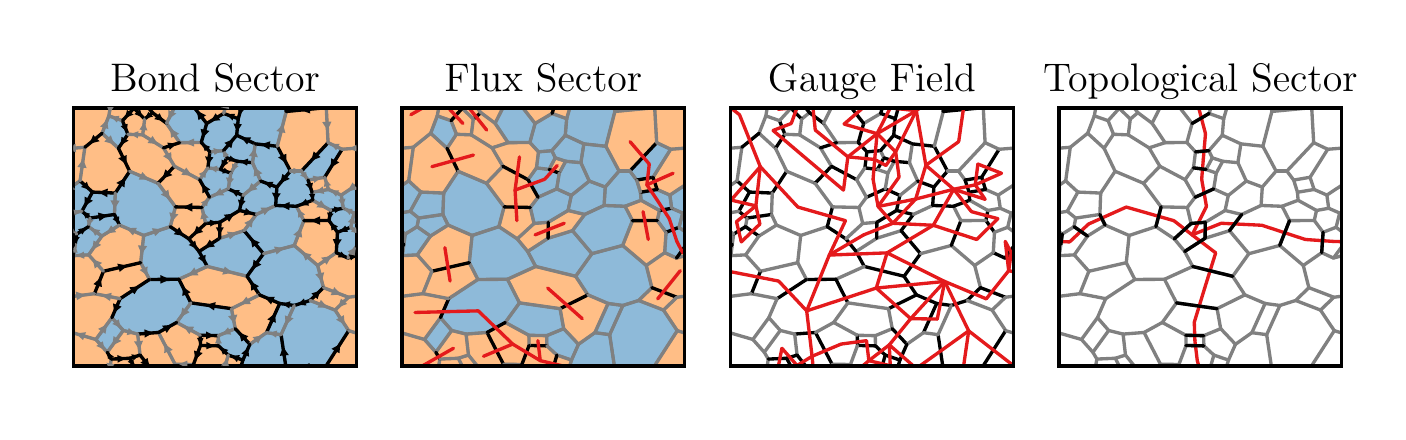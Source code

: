 \begingroup%
\makeatletter%
\begin{pgfpicture}%
\pgfpathrectangle{\pgfpointorigin}{\pgfqpoint{6.75in}{1.92in}}%
\pgfusepath{use as bounding box, clip}%
\begin{pgfscope}%
\pgfsetbuttcap%
\pgfsetmiterjoin%
\definecolor{currentfill}{rgb}{1.0,1.0,1.0}%
\pgfsetfillcolor{currentfill}%
\pgfsetlinewidth{0.0pt}%
\definecolor{currentstroke}{rgb}{1.0,1.0,1.0}%
\pgfsetstrokecolor{currentstroke}%
\pgfsetdash{}{0pt}%
\pgfpathmoveto{\pgfqpoint{0.0in}{0.0in}}%
\pgfpathlineto{\pgfqpoint{6.75in}{0.0in}}%
\pgfpathlineto{\pgfqpoint{6.75in}{1.92in}}%
\pgfpathlineto{\pgfqpoint{0.0in}{1.92in}}%
\pgfpathlineto{\pgfqpoint{0.0in}{0.0in}}%
\pgfpathclose%
\pgfusepath{fill}%
\end{pgfscope}%
\begin{pgfscope}%
\pgfsetbuttcap%
\pgfsetmiterjoin%
\definecolor{currentfill}{rgb}{1.0,1.0,1.0}%
\pgfsetfillcolor{currentfill}%
\pgfsetlinewidth{0.0pt}%
\definecolor{currentstroke}{rgb}{0.0,0.0,0.0}%
\pgfsetstrokecolor{currentstroke}%
\pgfsetstrokeopacity{0.0}%
\pgfsetdash{}{0pt}%
\pgfpathmoveto{\pgfqpoint{0.229in}{0.229in}}%
\pgfpathlineto{\pgfqpoint{1.643in}{0.229in}}%
\pgfpathlineto{\pgfqpoint{1.643in}{1.518in}}%
\pgfpathlineto{\pgfqpoint{0.229in}{1.518in}}%
\pgfpathlineto{\pgfqpoint{0.229in}{0.229in}}%
\pgfpathclose%
\pgfusepath{fill}%
\end{pgfscope}%
\begin{pgfscope}%
\pgfpathrectangle{\pgfqpoint{0.229in}{0.229in}}{\pgfqpoint{1.414in}{1.29in}}%
\pgfusepath{clip}%
\pgfsetbuttcap%
\pgfsetroundjoin%
\definecolor{currentfill}{rgb}{0.122,0.467,0.706}%
\pgfsetfillcolor{currentfill}%
\pgfsetfillopacity{0.5}%
\pgfsetlinewidth{1.004pt}%
\definecolor{currentstroke}{rgb}{0.122,0.467,0.706}%
\pgfsetstrokecolor{currentstroke}%
\pgfsetstrokeopacity{0.5}%
\pgfsetdash{}{0pt}%
\pgfsys@defobject{currentmarker}{\pgfqpoint{0.565in}{0.661in}}{\pgfqpoint{0.898in}{0.925in}}{%
\pgfpathmoveto{\pgfqpoint{0.857in}{0.801in}}%
\pgfpathlineto{\pgfqpoint{0.806in}{0.864in}}%
\pgfpathlineto{\pgfqpoint{0.713in}{0.925in}}%
\pgfpathlineto{\pgfqpoint{0.58in}{0.881in}}%
\pgfpathlineto{\pgfqpoint{0.565in}{0.745in}}%
\pgfpathlineto{\pgfqpoint{0.609in}{0.661in}}%
\pgfpathlineto{\pgfqpoint{0.756in}{0.662in}}%
\pgfpathlineto{\pgfqpoint{0.898in}{0.726in}}%
\pgfpathlineto{\pgfqpoint{0.857in}{0.801in}}%
\pgfpathclose%
\pgfusepath{stroke,fill}%
}%
\begin{pgfscope}%
\pgfsys@transformshift{0.0in}{0.0in}%
\pgfsys@useobject{currentmarker}{}%
\end{pgfscope}%
\end{pgfscope}%
\begin{pgfscope}%
\pgfpathrectangle{\pgfqpoint{0.229in}{0.229in}}{\pgfqpoint{1.414in}{1.29in}}%
\pgfusepath{clip}%
\pgfsetbuttcap%
\pgfsetroundjoin%
\definecolor{currentfill}{rgb}{0.122,0.467,0.706}%
\pgfsetfillcolor{currentfill}%
\pgfsetfillopacity{0.5}%
\pgfsetlinewidth{1.004pt}%
\definecolor{currentstroke}{rgb}{0.122,0.467,0.706}%
\pgfsetstrokecolor{currentstroke}%
\pgfsetstrokeopacity{0.5}%
\pgfsetdash{}{0pt}%
\pgfsys@defobject{currentmarker}{\pgfqpoint{0.857in}{0.677in}}{\pgfqpoint{1.179in}{0.905in}}{%
\pgfpathmoveto{\pgfqpoint{0.898in}{0.726in}}%
\pgfpathlineto{\pgfqpoint{1.097in}{0.677in}}%
\pgfpathlineto{\pgfqpoint{1.179in}{0.79in}}%
\pgfpathlineto{\pgfqpoint{1.082in}{0.905in}}%
\pgfpathlineto{\pgfqpoint{0.96in}{0.867in}}%
\pgfpathlineto{\pgfqpoint{0.857in}{0.801in}}%
\pgfpathlineto{\pgfqpoint{0.898in}{0.726in}}%
\pgfpathclose%
\pgfusepath{stroke,fill}%
}%
\begin{pgfscope}%
\pgfsys@transformshift{0.0in}{0.0in}%
\pgfsys@useobject{currentmarker}{}%
\end{pgfscope}%
\end{pgfscope}%
\begin{pgfscope}%
\pgfpathrectangle{\pgfqpoint{0.229in}{0.229in}}{\pgfqpoint{1.414in}{1.29in}}%
\pgfusepath{clip}%
\pgfsetbuttcap%
\pgfsetroundjoin%
\definecolor{currentfill}{rgb}{1.0,0.498,0.055}%
\pgfsetfillcolor{currentfill}%
\pgfsetfillopacity{0.5}%
\pgfsetlinewidth{1.004pt}%
\definecolor{currentstroke}{rgb}{1.0,0.498,0.055}%
\pgfsetstrokecolor{currentstroke}%
\pgfsetstrokeopacity{0.5}%
\pgfsetdash{}{0pt}%
\pgfsys@defobject{currentmarker}{\pgfqpoint{0.756in}{0.515in}}{\pgfqpoint{1.159in}{0.726in}}{%
\pgfpathmoveto{\pgfqpoint{0.898in}{0.726in}}%
\pgfpathlineto{\pgfqpoint{0.756in}{0.662in}}%
\pgfpathlineto{\pgfqpoint{0.816in}{0.544in}}%
\pgfpathlineto{\pgfqpoint{1.019in}{0.515in}}%
\pgfpathlineto{\pgfqpoint{1.159in}{0.584in}}%
\pgfpathlineto{\pgfqpoint{1.097in}{0.677in}}%
\pgfpathlineto{\pgfqpoint{0.898in}{0.726in}}%
\pgfpathclose%
\pgfusepath{stroke,fill}%
}%
\begin{pgfscope}%
\pgfsys@transformshift{0.0in}{0.0in}%
\pgfsys@useobject{currentmarker}{}%
\end{pgfscope}%
\end{pgfscope}%
\begin{pgfscope}%
\pgfpathrectangle{\pgfqpoint{0.229in}{0.229in}}{\pgfqpoint{1.414in}{1.29in}}%
\pgfusepath{clip}%
\pgfsetbuttcap%
\pgfsetroundjoin%
\definecolor{currentfill}{rgb}{1.0,0.498,0.055}%
\pgfsetfillcolor{currentfill}%
\pgfsetfillopacity{0.5}%
\pgfsetlinewidth{1.004pt}%
\definecolor{currentstroke}{rgb}{1.0,0.498,0.055}%
\pgfsetstrokecolor{currentstroke}%
\pgfsetstrokeopacity{0.5}%
\pgfsetdash{}{0pt}%
\pgfsys@defobject{currentmarker}{\pgfqpoint{0.806in}{0.801in}}{\pgfqpoint{0.961in}{0.947in}}{%
\pgfpathmoveto{\pgfqpoint{0.96in}{0.867in}}%
\pgfpathlineto{\pgfqpoint{0.961in}{0.947in}}%
\pgfpathlineto{\pgfqpoint{0.89in}{0.941in}}%
\pgfpathlineto{\pgfqpoint{0.806in}{0.864in}}%
\pgfpathlineto{\pgfqpoint{0.857in}{0.801in}}%
\pgfpathlineto{\pgfqpoint{0.96in}{0.867in}}%
\pgfpathclose%
\pgfusepath{stroke,fill}%
}%
\begin{pgfscope}%
\pgfsys@transformshift{0.0in}{0.0in}%
\pgfsys@useobject{currentmarker}{}%
\end{pgfscope}%
\end{pgfscope}%
\begin{pgfscope}%
\pgfpathrectangle{\pgfqpoint{0.229in}{0.229in}}{\pgfqpoint{1.414in}{1.29in}}%
\pgfusepath{clip}%
\pgfsetbuttcap%
\pgfsetroundjoin%
\definecolor{currentfill}{rgb}{1.0,0.498,0.055}%
\pgfsetfillcolor{currentfill}%
\pgfsetfillopacity{0.5}%
\pgfsetlinewidth{1.004pt}%
\definecolor{currentstroke}{rgb}{1.0,0.498,0.055}%
\pgfsetstrokecolor{currentstroke}%
\pgfsetstrokeopacity{0.5}%
\pgfsetdash{}{0pt}%
\pgfsys@defobject{currentmarker}{\pgfqpoint{0.96in}{0.867in}}{\pgfqpoint{1.143in}{1.006in}}{%
\pgfpathmoveto{\pgfqpoint{1.082in}{0.905in}}%
\pgfpathlineto{\pgfqpoint{1.143in}{0.986in}}%
\pgfpathlineto{\pgfqpoint{1.059in}{1.006in}}%
\pgfpathlineto{\pgfqpoint{0.961in}{0.947in}}%
\pgfpathlineto{\pgfqpoint{0.96in}{0.867in}}%
\pgfpathlineto{\pgfqpoint{1.082in}{0.905in}}%
\pgfpathclose%
\pgfusepath{stroke,fill}%
}%
\begin{pgfscope}%
\pgfsys@transformshift{0.0in}{0.0in}%
\pgfsys@useobject{currentmarker}{}%
\end{pgfscope}%
\end{pgfscope}%
\begin{pgfscope}%
\pgfpathrectangle{\pgfqpoint{0.229in}{0.229in}}{\pgfqpoint{1.414in}{1.29in}}%
\pgfusepath{clip}%
\pgfsetbuttcap%
\pgfsetroundjoin%
\definecolor{currentfill}{rgb}{0.122,0.467,0.706}%
\pgfsetfillcolor{currentfill}%
\pgfsetfillopacity{0.5}%
\pgfsetlinewidth{1.004pt}%
\definecolor{currentstroke}{rgb}{0.122,0.467,0.706}%
\pgfsetstrokecolor{currentstroke}%
\pgfsetstrokeopacity{0.5}%
\pgfsetdash{}{0pt}%
\pgfsys@defobject{currentmarker}{\pgfqpoint{1.097in}{0.531in}}{\pgfqpoint{1.479in}{0.831in}}{%
\pgfpathmoveto{\pgfqpoint{1.097in}{0.677in}}%
\pgfpathlineto{\pgfqpoint{1.159in}{0.584in}}%
\pgfpathlineto{\pgfqpoint{1.26in}{0.541in}}%
\pgfpathlineto{\pgfqpoint{1.333in}{0.531in}}%
\pgfpathlineto{\pgfqpoint{1.412in}{0.556in}}%
\pgfpathlineto{\pgfqpoint{1.479in}{0.62in}}%
\pgfpathlineto{\pgfqpoint{1.45in}{0.731in}}%
\pgfpathlineto{\pgfqpoint{1.333in}{0.831in}}%
\pgfpathlineto{\pgfqpoint{1.179in}{0.79in}}%
\pgfpathlineto{\pgfqpoint{1.097in}{0.677in}}%
\pgfpathclose%
\pgfusepath{stroke,fill}%
}%
\begin{pgfscope}%
\pgfsys@transformshift{0.0in}{0.0in}%
\pgfsys@useobject{currentmarker}{}%
\end{pgfscope}%
\end{pgfscope}%
\begin{pgfscope}%
\pgfpathrectangle{\pgfqpoint{0.229in}{0.229in}}{\pgfqpoint{1.414in}{1.29in}}%
\pgfusepath{clip}%
\pgfsetbuttcap%
\pgfsetroundjoin%
\definecolor{currentfill}{rgb}{0.122,0.467,0.706}%
\pgfsetfillcolor{currentfill}%
\pgfsetfillopacity{0.5}%
\pgfsetlinewidth{1.004pt}%
\definecolor{currentstroke}{rgb}{0.122,0.467,0.706}%
\pgfsetstrokecolor{currentstroke}%
\pgfsetstrokeopacity{0.5}%
\pgfsetdash{}{0pt}%
\pgfsys@defobject{currentmarker}{\pgfqpoint{1.082in}{0.79in}}{\pgfqpoint{1.381in}{1.031in}}{%
\pgfpathmoveto{\pgfqpoint{1.179in}{0.79in}}%
\pgfpathlineto{\pgfqpoint{1.333in}{0.831in}}%
\pgfpathlineto{\pgfqpoint{1.381in}{0.955in}}%
\pgfpathlineto{\pgfqpoint{1.344in}{1.027in}}%
\pgfpathlineto{\pgfqpoint{1.24in}{1.031in}}%
\pgfpathlineto{\pgfqpoint{1.143in}{0.986in}}%
\pgfpathlineto{\pgfqpoint{1.082in}{0.905in}}%
\pgfpathlineto{\pgfqpoint{1.179in}{0.79in}}%
\pgfpathclose%
\pgfusepath{stroke,fill}%
}%
\begin{pgfscope}%
\pgfsys@transformshift{0.0in}{0.0in}%
\pgfsys@useobject{currentmarker}{}%
\end{pgfscope}%
\end{pgfscope}%
\begin{pgfscope}%
\pgfpathrectangle{\pgfqpoint{0.229in}{0.229in}}{\pgfqpoint{1.414in}{1.29in}}%
\pgfusepath{clip}%
\pgfsetbuttcap%
\pgfsetroundjoin%
\definecolor{currentfill}{rgb}{0.122,0.467,0.706}%
\pgfsetfillcolor{currentfill}%
\pgfsetfillopacity{0.5}%
\pgfsetlinewidth{1.004pt}%
\definecolor{currentstroke}{rgb}{0.122,0.467,0.706}%
\pgfsetstrokecolor{currentstroke}%
\pgfsetstrokeopacity{0.5}%
\pgfsetdash{}{0pt}%
\pgfpathmoveto{\pgfqpoint{0.324in}{1.098in}}%
\pgfpathlineto{\pgfqpoint{0.262in}{1.154in}}%
\pgfpathlineto{\pgfqpoint{0.154in}{1.083in}}%
\pgfpathlineto{\pgfqpoint{0.164in}{1.017in}}%
\pgfpathlineto{\pgfqpoint{0.218in}{0.993in}}%
\pgfpathlineto{\pgfqpoint{0.271in}{1.002in}}%
\pgfpathlineto{\pgfqpoint{0.324in}{1.098in}}%
\pgfpathclose%
\pgfusepath{stroke,fill}%
\end{pgfscope}%
\begin{pgfscope}%
\pgfpathrectangle{\pgfqpoint{0.229in}{0.229in}}{\pgfqpoint{1.414in}{1.29in}}%
\pgfusepath{clip}%
\pgfsetbuttcap%
\pgfsetroundjoin%
\definecolor{currentfill}{rgb}{0.122,0.467,0.706}%
\pgfsetfillcolor{currentfill}%
\pgfsetfillopacity{0.5}%
\pgfsetlinewidth{1.004pt}%
\definecolor{currentstroke}{rgb}{0.122,0.467,0.706}%
\pgfsetstrokecolor{currentstroke}%
\pgfsetstrokeopacity{0.5}%
\pgfsetdash{}{0pt}%
\pgfpathmoveto{\pgfqpoint{1.738in}{1.098in}}%
\pgfpathlineto{\pgfqpoint{1.676in}{1.154in}}%
\pgfpathlineto{\pgfqpoint{1.568in}{1.083in}}%
\pgfpathlineto{\pgfqpoint{1.578in}{1.017in}}%
\pgfpathlineto{\pgfqpoint{1.632in}{0.993in}}%
\pgfpathlineto{\pgfqpoint{1.685in}{1.002in}}%
\pgfpathlineto{\pgfqpoint{1.738in}{1.098in}}%
\pgfpathclose%
\pgfusepath{stroke,fill}%
\end{pgfscope}%
\begin{pgfscope}%
\pgfpathrectangle{\pgfqpoint{0.229in}{0.229in}}{\pgfqpoint{1.414in}{1.29in}}%
\pgfusepath{clip}%
\pgfsetbuttcap%
\pgfsetroundjoin%
\definecolor{currentfill}{rgb}{0.122,0.467,0.706}%
\pgfsetfillcolor{currentfill}%
\pgfsetfillopacity{0.5}%
\pgfsetlinewidth{1.004pt}%
\definecolor{currentstroke}{rgb}{0.122,0.467,0.706}%
\pgfsetstrokecolor{currentstroke}%
\pgfsetstrokeopacity{0.5}%
\pgfsetdash{}{0pt}%
\pgfsys@defobject{currentmarker}{\pgfqpoint{0.271in}{0.968in}}{\pgfqpoint{0.438in}{1.098in}}{%
\pgfpathmoveto{\pgfqpoint{0.271in}{1.002in}}%
\pgfpathlineto{\pgfqpoint{0.312in}{0.968in}}%
\pgfpathlineto{\pgfqpoint{0.434in}{0.986in}}%
\pgfpathlineto{\pgfqpoint{0.438in}{1.093in}}%
\pgfpathlineto{\pgfqpoint{0.324in}{1.098in}}%
\pgfpathlineto{\pgfqpoint{0.271in}{1.002in}}%
\pgfpathclose%
\pgfusepath{stroke,fill}%
}%
\begin{pgfscope}%
\pgfsys@transformshift{0.0in}{0.0in}%
\pgfsys@useobject{currentmarker}{}%
\end{pgfscope}%
\end{pgfscope}%
\begin{pgfscope}%
\pgfpathrectangle{\pgfqpoint{0.229in}{0.229in}}{\pgfqpoint{1.414in}{1.29in}}%
\pgfusepath{clip}%
\pgfsetbuttcap%
\pgfsetroundjoin%
\definecolor{currentfill}{rgb}{1.0,0.498,0.055}%
\pgfsetfillcolor{currentfill}%
\pgfsetfillopacity{0.5}%
\pgfsetlinewidth{1.004pt}%
\definecolor{currentstroke}{rgb}{1.0,0.498,0.055}%
\pgfsetstrokecolor{currentstroke}%
\pgfsetstrokeopacity{0.5}%
\pgfsetdash{}{0pt}%
\pgfsys@defobject{currentmarker}{\pgfqpoint{0.262in}{1.093in}}{\pgfqpoint{0.51in}{1.392in}}{%
\pgfpathmoveto{\pgfqpoint{0.324in}{1.098in}}%
\pgfpathlineto{\pgfqpoint{0.438in}{1.093in}}%
\pgfpathlineto{\pgfqpoint{0.51in}{1.202in}}%
\pgfpathlineto{\pgfqpoint{0.454in}{1.317in}}%
\pgfpathlineto{\pgfqpoint{0.372in}{1.392in}}%
\pgfpathlineto{\pgfqpoint{0.286in}{1.322in}}%
\pgfpathlineto{\pgfqpoint{0.262in}{1.154in}}%
\pgfpathlineto{\pgfqpoint{0.324in}{1.098in}}%
\pgfpathclose%
\pgfusepath{stroke,fill}%
}%
\begin{pgfscope}%
\pgfsys@transformshift{0.0in}{0.0in}%
\pgfsys@useobject{currentmarker}{}%
\end{pgfscope}%
\end{pgfscope}%
\begin{pgfscope}%
\pgfpathrectangle{\pgfqpoint{0.229in}{0.229in}}{\pgfqpoint{1.414in}{1.29in}}%
\pgfusepath{clip}%
\pgfsetbuttcap%
\pgfsetroundjoin%
\definecolor{currentfill}{rgb}{0.122,0.467,0.706}%
\pgfsetfillcolor{currentfill}%
\pgfsetfillopacity{0.5}%
\pgfsetlinewidth{1.004pt}%
\definecolor{currentstroke}{rgb}{0.122,0.467,0.706}%
\pgfsetstrokecolor{currentstroke}%
\pgfsetstrokeopacity{0.5}%
\pgfsetdash{}{0pt}%
\pgfsys@defobject{currentmarker}{\pgfqpoint{0.421in}{0.388in}}{\pgfqpoint{0.816in}{0.662in}}{%
\pgfpathmoveto{\pgfqpoint{0.756in}{0.662in}}%
\pgfpathlineto{\pgfqpoint{0.609in}{0.661in}}%
\pgfpathlineto{\pgfqpoint{0.462in}{0.565in}}%
\pgfpathlineto{\pgfqpoint{0.421in}{0.47in}}%
\pgfpathlineto{\pgfqpoint{0.478in}{0.406in}}%
\pgfpathlineto{\pgfqpoint{0.55in}{0.388in}}%
\pgfpathlineto{\pgfqpoint{0.654in}{0.396in}}%
\pgfpathlineto{\pgfqpoint{0.745in}{0.446in}}%
\pgfpathlineto{\pgfqpoint{0.816in}{0.544in}}%
\pgfpathlineto{\pgfqpoint{0.756in}{0.662in}}%
\pgfpathclose%
\pgfusepath{stroke,fill}%
}%
\begin{pgfscope}%
\pgfsys@transformshift{0.0in}{0.0in}%
\pgfsys@useobject{currentmarker}{}%
\end{pgfscope}%
\end{pgfscope}%
\begin{pgfscope}%
\pgfpathrectangle{\pgfqpoint{0.229in}{0.229in}}{\pgfqpoint{1.414in}{1.29in}}%
\pgfusepath{clip}%
\pgfsetbuttcap%
\pgfsetroundjoin%
\definecolor{currentfill}{rgb}{1.0,0.498,0.055}%
\pgfsetfillcolor{currentfill}%
\pgfsetfillopacity{0.5}%
\pgfsetlinewidth{1.004pt}%
\definecolor{currentstroke}{rgb}{1.0,0.498,0.055}%
\pgfsetstrokecolor{currentstroke}%
\pgfsetstrokeopacity{0.5}%
\pgfsetdash{}{0pt}%
\pgfsys@defobject{currentmarker}{\pgfqpoint{1.019in}{0.337in}}{\pgfqpoint{1.26in}{0.584in}}{%
\pgfpathmoveto{\pgfqpoint{1.019in}{0.515in}}%
\pgfpathlineto{\pgfqpoint{1.038in}{0.415in}}%
\pgfpathlineto{\pgfqpoint{1.111in}{0.337in}}%
\pgfpathlineto{\pgfqpoint{1.194in}{0.395in}}%
\pgfpathlineto{\pgfqpoint{1.26in}{0.541in}}%
\pgfpathlineto{\pgfqpoint{1.159in}{0.584in}}%
\pgfpathlineto{\pgfqpoint{1.019in}{0.515in}}%
\pgfpathclose%
\pgfusepath{stroke,fill}%
}%
\begin{pgfscope}%
\pgfsys@transformshift{0.0in}{0.0in}%
\pgfsys@useobject{currentmarker}{}%
\end{pgfscope}%
\end{pgfscope}%
\begin{pgfscope}%
\pgfpathrectangle{\pgfqpoint{0.229in}{0.229in}}{\pgfqpoint{1.414in}{1.29in}}%
\pgfusepath{clip}%
\pgfsetbuttcap%
\pgfsetroundjoin%
\definecolor{currentfill}{rgb}{0.122,0.467,0.706}%
\pgfsetfillcolor{currentfill}%
\pgfsetfillopacity{0.5}%
\pgfsetlinewidth{1.004pt}%
\definecolor{currentstroke}{rgb}{0.122,0.467,0.706}%
\pgfsetstrokecolor{currentstroke}%
\pgfsetstrokeopacity{0.5}%
\pgfsetdash{}{0pt}%
\pgfsys@defobject{currentmarker}{\pgfqpoint{0.745in}{0.38in}}{\pgfqpoint{1.038in}{0.544in}}{%
\pgfpathmoveto{\pgfqpoint{0.816in}{0.544in}}%
\pgfpathlineto{\pgfqpoint{0.745in}{0.446in}}%
\pgfpathlineto{\pgfqpoint{0.863in}{0.382in}}%
\pgfpathlineto{\pgfqpoint{0.953in}{0.38in}}%
\pgfpathlineto{\pgfqpoint{1.038in}{0.415in}}%
\pgfpathlineto{\pgfqpoint{1.019in}{0.515in}}%
\pgfpathlineto{\pgfqpoint{0.816in}{0.544in}}%
\pgfpathclose%
\pgfusepath{stroke,fill}%
}%
\begin{pgfscope}%
\pgfsys@transformshift{0.0in}{0.0in}%
\pgfsys@useobject{currentmarker}{}%
\end{pgfscope}%
\end{pgfscope}%
\begin{pgfscope}%
\pgfpathrectangle{\pgfqpoint{0.229in}{0.229in}}{\pgfqpoint{1.414in}{1.29in}}%
\pgfusepath{clip}%
\pgfsetbuttcap%
\pgfsetroundjoin%
\definecolor{currentfill}{rgb}{1.0,0.498,0.055}%
\pgfsetfillcolor{currentfill}%
\pgfsetfillopacity{0.5}%
\pgfsetlinewidth{1.004pt}%
\definecolor{currentstroke}{rgb}{1.0,0.498,0.055}%
\pgfsetstrokecolor{currentstroke}%
\pgfsetstrokeopacity{0.5}%
\pgfsetdash{}{0pt}%
\pgfpathmoveto{\pgfqpoint{0.065in}{0.62in}}%
\pgfpathlineto{\pgfqpoint{0.19in}{0.572in}}%
\pgfpathlineto{\pgfqpoint{0.334in}{0.59in}}%
\pgfpathlineto{\pgfqpoint{0.379in}{0.702in}}%
\pgfpathlineto{\pgfqpoint{0.305in}{0.784in}}%
\pgfpathlineto{\pgfqpoint{0.231in}{0.78in}}%
\pgfpathlineto{\pgfqpoint{0.187in}{0.768in}}%
\pgfpathlineto{\pgfqpoint{0.129in}{0.795in}}%
\pgfpathlineto{\pgfqpoint{0.036in}{0.731in}}%
\pgfpathlineto{\pgfqpoint{0.065in}{0.62in}}%
\pgfpathclose%
\pgfusepath{stroke,fill}%
\end{pgfscope}%
\begin{pgfscope}%
\pgfpathrectangle{\pgfqpoint{0.229in}{0.229in}}{\pgfqpoint{1.414in}{1.29in}}%
\pgfusepath{clip}%
\pgfsetbuttcap%
\pgfsetroundjoin%
\definecolor{currentfill}{rgb}{1.0,0.498,0.055}%
\pgfsetfillcolor{currentfill}%
\pgfsetfillopacity{0.5}%
\pgfsetlinewidth{1.004pt}%
\definecolor{currentstroke}{rgb}{1.0,0.498,0.055}%
\pgfsetstrokecolor{currentstroke}%
\pgfsetstrokeopacity{0.5}%
\pgfsetdash{}{0pt}%
\pgfpathmoveto{\pgfqpoint{1.479in}{0.62in}}%
\pgfpathlineto{\pgfqpoint{1.604in}{0.572in}}%
\pgfpathlineto{\pgfqpoint{1.748in}{0.59in}}%
\pgfpathlineto{\pgfqpoint{1.793in}{0.702in}}%
\pgfpathlineto{\pgfqpoint{1.719in}{0.784in}}%
\pgfpathlineto{\pgfqpoint{1.645in}{0.78in}}%
\pgfpathlineto{\pgfqpoint{1.601in}{0.768in}}%
\pgfpathlineto{\pgfqpoint{1.543in}{0.795in}}%
\pgfpathlineto{\pgfqpoint{1.45in}{0.731in}}%
\pgfpathlineto{\pgfqpoint{1.479in}{0.62in}}%
\pgfpathclose%
\pgfusepath{stroke,fill}%
\end{pgfscope}%
\begin{pgfscope}%
\pgfpathrectangle{\pgfqpoint{0.229in}{0.229in}}{\pgfqpoint{1.414in}{1.29in}}%
\pgfusepath{clip}%
\pgfsetbuttcap%
\pgfsetroundjoin%
\definecolor{currentfill}{rgb}{1.0,0.498,0.055}%
\pgfsetfillcolor{currentfill}%
\pgfsetfillopacity{0.5}%
\pgfsetlinewidth{1.004pt}%
\definecolor{currentstroke}{rgb}{1.0,0.498,0.055}%
\pgfsetstrokecolor{currentstroke}%
\pgfsetstrokeopacity{0.5}%
\pgfsetdash{}{0pt}%
\pgfsys@defobject{currentmarker}{\pgfqpoint{1.333in}{0.731in}}{\pgfqpoint{1.549in}{0.956in}}{%
\pgfpathmoveto{\pgfqpoint{1.45in}{0.731in}}%
\pgfpathlineto{\pgfqpoint{1.543in}{0.795in}}%
\pgfpathlineto{\pgfqpoint{1.549in}{0.897in}}%
\pgfpathlineto{\pgfqpoint{1.506in}{0.956in}}%
\pgfpathlineto{\pgfqpoint{1.381in}{0.955in}}%
\pgfpathlineto{\pgfqpoint{1.333in}{0.831in}}%
\pgfpathlineto{\pgfqpoint{1.45in}{0.731in}}%
\pgfpathclose%
\pgfusepath{stroke,fill}%
}%
\begin{pgfscope}%
\pgfsys@transformshift{0.0in}{0.0in}%
\pgfsys@useobject{currentmarker}{}%
\end{pgfscope}%
\end{pgfscope}%
\begin{pgfscope}%
\pgfpathrectangle{\pgfqpoint{0.229in}{0.229in}}{\pgfqpoint{1.414in}{1.29in}}%
\pgfusepath{clip}%
\pgfsetbuttcap%
\pgfsetroundjoin%
\definecolor{currentfill}{rgb}{0.122,0.467,0.706}%
\pgfsetfillcolor{currentfill}%
\pgfsetfillopacity{0.5}%
\pgfsetlinewidth{1.004pt}%
\definecolor{currentstroke}{rgb}{0.122,0.467,0.706}%
\pgfsetstrokecolor{currentstroke}%
\pgfsetstrokeopacity{0.5}%
\pgfsetdash{}{0pt}%
\pgfsys@defobject{currentmarker}{\pgfqpoint{1.194in}{0.385in}}{\pgfqpoint{1.333in}{0.541in}}{%
\pgfpathmoveto{\pgfqpoint{1.26in}{0.541in}}%
\pgfpathlineto{\pgfqpoint{1.194in}{0.395in}}%
\pgfpathlineto{\pgfqpoint{1.267in}{0.385in}}%
\pgfpathlineto{\pgfqpoint{1.333in}{0.531in}}%
\pgfpathlineto{\pgfqpoint{1.26in}{0.541in}}%
\pgfpathclose%
\pgfusepath{stroke,fill}%
}%
\begin{pgfscope}%
\pgfsys@transformshift{0.0in}{0.0in}%
\pgfsys@useobject{currentmarker}{}%
\end{pgfscope}%
\end{pgfscope}%
\begin{pgfscope}%
\pgfpathrectangle{\pgfqpoint{0.229in}{0.229in}}{\pgfqpoint{1.414in}{1.29in}}%
\pgfusepath{clip}%
\pgfsetbuttcap%
\pgfsetroundjoin%
\definecolor{currentfill}{rgb}{0.122,0.467,0.706}%
\pgfsetfillcolor{currentfill}%
\pgfsetfillopacity{0.5}%
\pgfsetlinewidth{1.004pt}%
\definecolor{currentstroke}{rgb}{0.122,0.467,0.706}%
\pgfsetstrokecolor{currentstroke}%
\pgfsetstrokeopacity{0.5}%
\pgfsetdash{}{0pt}%
\pgfpathmoveto{\pgfqpoint{1.333in}{0.531in}}%
\pgfpathlineto{\pgfqpoint{1.267in}{0.385in}}%
\pgfpathlineto{\pgfqpoint{1.293in}{0.212in}}%
\pgfpathlineto{\pgfqpoint{1.493in}{0.23in}}%
\pgfpathlineto{\pgfqpoint{1.605in}{0.405in}}%
\pgfpathlineto{\pgfqpoint{1.537in}{0.508in}}%
\pgfpathlineto{\pgfqpoint{1.412in}{0.556in}}%
\pgfpathlineto{\pgfqpoint{1.333in}{0.531in}}%
\pgfpathclose%
\pgfusepath{stroke,fill}%
\end{pgfscope}%
\begin{pgfscope}%
\pgfpathrectangle{\pgfqpoint{0.229in}{0.229in}}{\pgfqpoint{1.414in}{1.29in}}%
\pgfusepath{clip}%
\pgfsetbuttcap%
\pgfsetroundjoin%
\definecolor{currentfill}{rgb}{0.122,0.467,0.706}%
\pgfsetfillcolor{currentfill}%
\pgfsetfillopacity{0.5}%
\pgfsetlinewidth{1.004pt}%
\definecolor{currentstroke}{rgb}{0.122,0.467,0.706}%
\pgfsetstrokecolor{currentstroke}%
\pgfsetstrokeopacity{0.5}%
\pgfsetdash{}{0pt}%
\pgfpathmoveto{\pgfqpoint{1.333in}{1.821in}}%
\pgfpathlineto{\pgfqpoint{1.267in}{1.675in}}%
\pgfpathlineto{\pgfqpoint{1.293in}{1.501in}}%
\pgfpathlineto{\pgfqpoint{1.493in}{1.52in}}%
\pgfpathlineto{\pgfqpoint{1.605in}{1.694in}}%
\pgfpathlineto{\pgfqpoint{1.537in}{1.798in}}%
\pgfpathlineto{\pgfqpoint{1.412in}{1.846in}}%
\pgfpathlineto{\pgfqpoint{1.333in}{1.821in}}%
\pgfpathclose%
\pgfusepath{stroke,fill}%
\end{pgfscope}%
\begin{pgfscope}%
\pgfpathrectangle{\pgfqpoint{0.229in}{0.229in}}{\pgfqpoint{1.414in}{1.29in}}%
\pgfusepath{clip}%
\pgfsetbuttcap%
\pgfsetroundjoin%
\definecolor{currentfill}{rgb}{1.0,0.498,0.055}%
\pgfsetfillcolor{currentfill}%
\pgfsetfillopacity{0.5}%
\pgfsetlinewidth{1.004pt}%
\definecolor{currentstroke}{rgb}{1.0,0.498,0.055}%
\pgfsetstrokecolor{currentstroke}%
\pgfsetstrokeopacity{0.5}%
\pgfsetdash{}{0pt}%
\pgfsys@defobject{currentmarker}{\pgfqpoint{1.412in}{0.508in}}{\pgfqpoint{1.604in}{0.62in}}{%
\pgfpathmoveto{\pgfqpoint{1.412in}{0.556in}}%
\pgfpathlineto{\pgfqpoint{1.537in}{0.508in}}%
\pgfpathlineto{\pgfqpoint{1.604in}{0.572in}}%
\pgfpathlineto{\pgfqpoint{1.479in}{0.62in}}%
\pgfpathlineto{\pgfqpoint{1.412in}{0.556in}}%
\pgfpathclose%
\pgfusepath{stroke,fill}%
}%
\begin{pgfscope}%
\pgfsys@transformshift{0.0in}{0.0in}%
\pgfsys@useobject{currentmarker}{}%
\end{pgfscope}%
\end{pgfscope}%
\begin{pgfscope}%
\pgfpathrectangle{\pgfqpoint{0.229in}{0.229in}}{\pgfqpoint{1.414in}{1.29in}}%
\pgfusepath{clip}%
\pgfsetbuttcap%
\pgfsetroundjoin%
\definecolor{currentfill}{rgb}{1.0,0.498,0.055}%
\pgfsetfillcolor{currentfill}%
\pgfsetfillopacity{0.5}%
\pgfsetlinewidth{1.004pt}%
\definecolor{currentstroke}{rgb}{1.0,0.498,0.055}%
\pgfsetstrokecolor{currentstroke}%
\pgfsetstrokeopacity{0.5}%
\pgfsetdash{}{0pt}%
\pgfpathmoveto{\pgfqpoint{0.406in}{0.189in}}%
\pgfpathlineto{\pgfqpoint{0.418in}{0.263in}}%
\pgfpathlineto{\pgfqpoint{0.398in}{0.297in}}%
\pgfpathlineto{\pgfqpoint{0.341in}{0.361in}}%
\pgfpathlineto{\pgfqpoint{0.191in}{0.405in}}%
\pgfpathlineto{\pgfqpoint{0.079in}{0.23in}}%
\pgfpathlineto{\pgfqpoint{0.088in}{0.056in}}%
\pgfpathlineto{\pgfqpoint{0.159in}{0.022in}}%
\pgfpathlineto{\pgfqpoint{0.286in}{0.032in}}%
\pgfpathlineto{\pgfqpoint{0.372in}{0.102in}}%
\pgfpathlineto{\pgfqpoint{0.406in}{0.189in}}%
\pgfpathclose%
\pgfusepath{stroke,fill}%
\end{pgfscope}%
\begin{pgfscope}%
\pgfpathrectangle{\pgfqpoint{0.229in}{0.229in}}{\pgfqpoint{1.414in}{1.29in}}%
\pgfusepath{clip}%
\pgfsetbuttcap%
\pgfsetroundjoin%
\definecolor{currentfill}{rgb}{1.0,0.498,0.055}%
\pgfsetfillcolor{currentfill}%
\pgfsetfillopacity{0.5}%
\pgfsetlinewidth{1.004pt}%
\definecolor{currentstroke}{rgb}{1.0,0.498,0.055}%
\pgfsetstrokecolor{currentstroke}%
\pgfsetstrokeopacity{0.5}%
\pgfsetdash{}{0pt}%
\pgfpathmoveto{\pgfqpoint{0.406in}{1.479in}}%
\pgfpathlineto{\pgfqpoint{0.418in}{1.553in}}%
\pgfpathlineto{\pgfqpoint{0.398in}{1.586in}}%
\pgfpathlineto{\pgfqpoint{0.341in}{1.65in}}%
\pgfpathlineto{\pgfqpoint{0.191in}{1.694in}}%
\pgfpathlineto{\pgfqpoint{0.079in}{1.52in}}%
\pgfpathlineto{\pgfqpoint{0.088in}{1.345in}}%
\pgfpathlineto{\pgfqpoint{0.159in}{1.312in}}%
\pgfpathlineto{\pgfqpoint{0.286in}{1.322in}}%
\pgfpathlineto{\pgfqpoint{0.372in}{1.392in}}%
\pgfpathlineto{\pgfqpoint{0.406in}{1.479in}}%
\pgfpathclose%
\pgfusepath{stroke,fill}%
\end{pgfscope}%
\begin{pgfscope}%
\pgfpathrectangle{\pgfqpoint{0.229in}{0.229in}}{\pgfqpoint{1.414in}{1.29in}}%
\pgfusepath{clip}%
\pgfsetbuttcap%
\pgfsetroundjoin%
\definecolor{currentfill}{rgb}{1.0,0.498,0.055}%
\pgfsetfillcolor{currentfill}%
\pgfsetfillopacity{0.5}%
\pgfsetlinewidth{1.004pt}%
\definecolor{currentstroke}{rgb}{1.0,0.498,0.055}%
\pgfsetstrokecolor{currentstroke}%
\pgfsetstrokeopacity{0.5}%
\pgfsetdash{}{0pt}%
\pgfpathmoveto{\pgfqpoint{1.82in}{0.189in}}%
\pgfpathlineto{\pgfqpoint{1.832in}{0.263in}}%
\pgfpathlineto{\pgfqpoint{1.812in}{0.297in}}%
\pgfpathlineto{\pgfqpoint{1.755in}{0.361in}}%
\pgfpathlineto{\pgfqpoint{1.605in}{0.405in}}%
\pgfpathlineto{\pgfqpoint{1.493in}{0.23in}}%
\pgfpathlineto{\pgfqpoint{1.502in}{0.056in}}%
\pgfpathlineto{\pgfqpoint{1.572in}{0.022in}}%
\pgfpathlineto{\pgfqpoint{1.7in}{0.032in}}%
\pgfpathlineto{\pgfqpoint{1.786in}{0.102in}}%
\pgfpathlineto{\pgfqpoint{1.82in}{0.189in}}%
\pgfpathclose%
\pgfusepath{stroke,fill}%
\end{pgfscope}%
\begin{pgfscope}%
\pgfpathrectangle{\pgfqpoint{0.229in}{0.229in}}{\pgfqpoint{1.414in}{1.29in}}%
\pgfusepath{clip}%
\pgfsetbuttcap%
\pgfsetroundjoin%
\definecolor{currentfill}{rgb}{1.0,0.498,0.055}%
\pgfsetfillcolor{currentfill}%
\pgfsetfillopacity{0.5}%
\pgfsetlinewidth{1.004pt}%
\definecolor{currentstroke}{rgb}{1.0,0.498,0.055}%
\pgfsetstrokecolor{currentstroke}%
\pgfsetstrokeopacity{0.5}%
\pgfsetdash{}{0pt}%
\pgfpathmoveto{\pgfqpoint{1.82in}{1.479in}}%
\pgfpathlineto{\pgfqpoint{1.832in}{1.553in}}%
\pgfpathlineto{\pgfqpoint{1.812in}{1.586in}}%
\pgfpathlineto{\pgfqpoint{1.755in}{1.65in}}%
\pgfpathlineto{\pgfqpoint{1.605in}{1.694in}}%
\pgfpathlineto{\pgfqpoint{1.493in}{1.52in}}%
\pgfpathlineto{\pgfqpoint{1.502in}{1.345in}}%
\pgfpathlineto{\pgfqpoint{1.572in}{1.312in}}%
\pgfpathlineto{\pgfqpoint{1.7in}{1.322in}}%
\pgfpathlineto{\pgfqpoint{1.786in}{1.392in}}%
\pgfpathlineto{\pgfqpoint{1.82in}{1.479in}}%
\pgfpathclose%
\pgfusepath{stroke,fill}%
\end{pgfscope}%
\begin{pgfscope}%
\pgfpathrectangle{\pgfqpoint{0.229in}{0.229in}}{\pgfqpoint{1.414in}{1.29in}}%
\pgfusepath{clip}%
\pgfsetbuttcap%
\pgfsetroundjoin%
\definecolor{currentfill}{rgb}{0.122,0.467,0.706}%
\pgfsetfillcolor{currentfill}%
\pgfsetfillopacity{0.5}%
\pgfsetlinewidth{1.004pt}%
\definecolor{currentstroke}{rgb}{0.122,0.467,0.706}%
\pgfsetstrokecolor{currentstroke}%
\pgfsetstrokeopacity{0.5}%
\pgfsetdash{}{0pt}%
\pgfsys@defobject{currentmarker}{\pgfqpoint{0.372in}{1.317in}}{\pgfqpoint{0.501in}{1.479in}}{%
\pgfpathmoveto{\pgfqpoint{0.372in}{1.392in}}%
\pgfpathlineto{\pgfqpoint{0.454in}{1.317in}}%
\pgfpathlineto{\pgfqpoint{0.501in}{1.387in}}%
\pgfpathlineto{\pgfqpoint{0.474in}{1.455in}}%
\pgfpathlineto{\pgfqpoint{0.406in}{1.479in}}%
\pgfpathlineto{\pgfqpoint{0.372in}{1.392in}}%
\pgfpathclose%
\pgfusepath{stroke,fill}%
}%
\begin{pgfscope}%
\pgfsys@transformshift{0.0in}{0.0in}%
\pgfsys@useobject{currentmarker}{}%
\end{pgfscope}%
\end{pgfscope}%
\begin{pgfscope}%
\pgfpathrectangle{\pgfqpoint{0.229in}{0.229in}}{\pgfqpoint{1.414in}{1.29in}}%
\pgfusepath{clip}%
\pgfsetbuttcap%
\pgfsetroundjoin%
\definecolor{currentfill}{rgb}{1.0,0.498,0.055}%
\pgfsetfillcolor{currentfill}%
\pgfsetfillopacity{0.5}%
\pgfsetlinewidth{1.004pt}%
\definecolor{currentstroke}{rgb}{1.0,0.498,0.055}%
\pgfsetstrokecolor{currentstroke}%
\pgfsetstrokeopacity{0.5}%
\pgfsetdash{}{0pt}%
\pgfsys@defobject{currentmarker}{\pgfqpoint{0.454in}{1.142in}}{\pgfqpoint{0.734in}{1.387in}}{%
\pgfpathmoveto{\pgfqpoint{0.454in}{1.317in}}%
\pgfpathlineto{\pgfqpoint{0.51in}{1.202in}}%
\pgfpathlineto{\pgfqpoint{0.652in}{1.142in}}%
\pgfpathlineto{\pgfqpoint{0.734in}{1.227in}}%
\pgfpathlineto{\pgfqpoint{0.679in}{1.319in}}%
\pgfpathlineto{\pgfqpoint{0.575in}{1.384in}}%
\pgfpathlineto{\pgfqpoint{0.501in}{1.387in}}%
\pgfpathlineto{\pgfqpoint{0.454in}{1.317in}}%
\pgfpathclose%
\pgfusepath{stroke,fill}%
}%
\begin{pgfscope}%
\pgfsys@transformshift{0.0in}{0.0in}%
\pgfsys@useobject{currentmarker}{}%
\end{pgfscope}%
\end{pgfscope}%
\begin{pgfscope}%
\pgfpathrectangle{\pgfqpoint{0.229in}{0.229in}}{\pgfqpoint{1.414in}{1.29in}}%
\pgfusepath{clip}%
\pgfsetbuttcap%
\pgfsetroundjoin%
\definecolor{currentfill}{rgb}{1.0,0.498,0.055}%
\pgfsetfillcolor{currentfill}%
\pgfsetfillopacity{0.5}%
\pgfsetlinewidth{1.004pt}%
\definecolor{currentstroke}{rgb}{1.0,0.498,0.055}%
\pgfsetstrokecolor{currentstroke}%
\pgfsetstrokeopacity{0.5}%
\pgfsetdash{}{0pt}%
\pgfsys@defobject{currentmarker}{\pgfqpoint{0.474in}{1.384in}}{\pgfqpoint{0.585in}{1.517in}}{%
\pgfpathmoveto{\pgfqpoint{0.501in}{1.387in}}%
\pgfpathlineto{\pgfqpoint{0.575in}{1.384in}}%
\pgfpathlineto{\pgfqpoint{0.585in}{1.463in}}%
\pgfpathlineto{\pgfqpoint{0.531in}{1.517in}}%
\pgfpathlineto{\pgfqpoint{0.474in}{1.455in}}%
\pgfpathlineto{\pgfqpoint{0.501in}{1.387in}}%
\pgfpathclose%
\pgfusepath{stroke,fill}%
}%
\begin{pgfscope}%
\pgfsys@transformshift{0.0in}{0.0in}%
\pgfsys@useobject{currentmarker}{}%
\end{pgfscope}%
\end{pgfscope}%
\begin{pgfscope}%
\pgfpathrectangle{\pgfqpoint{0.229in}{0.229in}}{\pgfqpoint{1.414in}{1.29in}}%
\pgfusepath{clip}%
\pgfsetbuttcap%
\pgfsetroundjoin%
\definecolor{currentfill}{rgb}{1.0,0.498,0.055}%
\pgfsetfillcolor{currentfill}%
\pgfsetfillopacity{0.5}%
\pgfsetlinewidth{1.004pt}%
\definecolor{currentstroke}{rgb}{1.0,0.498,0.055}%
\pgfsetstrokecolor{currentstroke}%
\pgfsetstrokeopacity{0.5}%
\pgfsetdash{}{0pt}%
\pgfpathmoveto{\pgfqpoint{0.474in}{0.165in}}%
\pgfpathlineto{\pgfqpoint{0.531in}{0.227in}}%
\pgfpathlineto{\pgfqpoint{0.51in}{0.267in}}%
\pgfpathlineto{\pgfqpoint{0.418in}{0.263in}}%
\pgfpathlineto{\pgfqpoint{0.406in}{0.189in}}%
\pgfpathlineto{\pgfqpoint{0.474in}{0.165in}}%
\pgfpathclose%
\pgfusepath{stroke,fill}%
\end{pgfscope}%
\begin{pgfscope}%
\pgfpathrectangle{\pgfqpoint{0.229in}{0.229in}}{\pgfqpoint{1.414in}{1.29in}}%
\pgfusepath{clip}%
\pgfsetbuttcap%
\pgfsetroundjoin%
\definecolor{currentfill}{rgb}{1.0,0.498,0.055}%
\pgfsetfillcolor{currentfill}%
\pgfsetfillopacity{0.5}%
\pgfsetlinewidth{1.004pt}%
\definecolor{currentstroke}{rgb}{1.0,0.498,0.055}%
\pgfsetstrokecolor{currentstroke}%
\pgfsetstrokeopacity{0.5}%
\pgfsetdash{}{0pt}%
\pgfpathmoveto{\pgfqpoint{0.474in}{1.455in}}%
\pgfpathlineto{\pgfqpoint{0.531in}{1.517in}}%
\pgfpathlineto{\pgfqpoint{0.51in}{1.557in}}%
\pgfpathlineto{\pgfqpoint{0.418in}{1.553in}}%
\pgfpathlineto{\pgfqpoint{0.406in}{1.479in}}%
\pgfpathlineto{\pgfqpoint{0.474in}{1.455in}}%
\pgfpathclose%
\pgfusepath{stroke,fill}%
\end{pgfscope}%
\begin{pgfscope}%
\pgfpathrectangle{\pgfqpoint{0.229in}{0.229in}}{\pgfqpoint{1.414in}{1.29in}}%
\pgfusepath{clip}%
\pgfsetbuttcap%
\pgfsetroundjoin%
\definecolor{currentfill}{rgb}{0.122,0.467,0.706}%
\pgfsetfillcolor{currentfill}%
\pgfsetfillopacity{0.5}%
\pgfsetlinewidth{1.004pt}%
\definecolor{currentstroke}{rgb}{0.122,0.467,0.706}%
\pgfsetstrokecolor{currentstroke}%
\pgfsetstrokeopacity{0.5}%
\pgfsetdash{}{0pt}%
\pgfsys@defobject{currentmarker}{\pgfqpoint{0.434in}{0.881in}}{\pgfqpoint{0.739in}{1.202in}}{%
\pgfpathmoveto{\pgfqpoint{0.438in}{1.093in}}%
\pgfpathlineto{\pgfqpoint{0.434in}{0.986in}}%
\pgfpathlineto{\pgfqpoint{0.459in}{0.933in}}%
\pgfpathlineto{\pgfqpoint{0.58in}{0.881in}}%
\pgfpathlineto{\pgfqpoint{0.713in}{0.925in}}%
\pgfpathlineto{\pgfqpoint{0.739in}{1.024in}}%
\pgfpathlineto{\pgfqpoint{0.652in}{1.142in}}%
\pgfpathlineto{\pgfqpoint{0.51in}{1.202in}}%
\pgfpathlineto{\pgfqpoint{0.438in}{1.093in}}%
\pgfpathclose%
\pgfusepath{stroke,fill}%
}%
\begin{pgfscope}%
\pgfsys@transformshift{0.0in}{0.0in}%
\pgfsys@useobject{currentmarker}{}%
\end{pgfscope}%
\end{pgfscope}%
\begin{pgfscope}%
\pgfpathrectangle{\pgfqpoint{0.229in}{0.229in}}{\pgfqpoint{1.414in}{1.29in}}%
\pgfusepath{clip}%
\pgfsetbuttcap%
\pgfsetroundjoin%
\definecolor{currentfill}{rgb}{1.0,0.498,0.055}%
\pgfsetfillcolor{currentfill}%
\pgfsetfillopacity{0.5}%
\pgfsetlinewidth{1.004pt}%
\definecolor{currentstroke}{rgb}{1.0,0.498,0.055}%
\pgfsetstrokecolor{currentstroke}%
\pgfsetstrokeopacity{0.5}%
\pgfsetdash{}{0pt}%
\pgfpathmoveto{\pgfqpoint{0.286in}{1.322in}}%
\pgfpathlineto{\pgfqpoint{0.159in}{1.312in}}%
\pgfpathlineto{\pgfqpoint{0.071in}{1.172in}}%
\pgfpathlineto{\pgfqpoint{0.09in}{1.111in}}%
\pgfpathlineto{\pgfqpoint{0.154in}{1.083in}}%
\pgfpathlineto{\pgfqpoint{0.262in}{1.154in}}%
\pgfpathlineto{\pgfqpoint{0.286in}{1.322in}}%
\pgfpathclose%
\pgfusepath{stroke,fill}%
\end{pgfscope}%
\begin{pgfscope}%
\pgfpathrectangle{\pgfqpoint{0.229in}{0.229in}}{\pgfqpoint{1.414in}{1.29in}}%
\pgfusepath{clip}%
\pgfsetbuttcap%
\pgfsetroundjoin%
\definecolor{currentfill}{rgb}{1.0,0.498,0.055}%
\pgfsetfillcolor{currentfill}%
\pgfsetfillopacity{0.5}%
\pgfsetlinewidth{1.004pt}%
\definecolor{currentstroke}{rgb}{1.0,0.498,0.055}%
\pgfsetstrokecolor{currentstroke}%
\pgfsetstrokeopacity{0.5}%
\pgfsetdash{}{0pt}%
\pgfpathmoveto{\pgfqpoint{1.7in}{1.322in}}%
\pgfpathlineto{\pgfqpoint{1.572in}{1.312in}}%
\pgfpathlineto{\pgfqpoint{1.485in}{1.172in}}%
\pgfpathlineto{\pgfqpoint{1.504in}{1.111in}}%
\pgfpathlineto{\pgfqpoint{1.568in}{1.083in}}%
\pgfpathlineto{\pgfqpoint{1.676in}{1.154in}}%
\pgfpathlineto{\pgfqpoint{1.7in}{1.322in}}%
\pgfpathclose%
\pgfusepath{stroke,fill}%
\end{pgfscope}%
\begin{pgfscope}%
\pgfpathrectangle{\pgfqpoint{0.229in}{0.229in}}{\pgfqpoint{1.414in}{1.29in}}%
\pgfusepath{clip}%
\pgfsetbuttcap%
\pgfsetroundjoin%
\definecolor{currentfill}{rgb}{1.0,0.498,0.055}%
\pgfsetfillcolor{currentfill}%
\pgfsetfillopacity{0.5}%
\pgfsetlinewidth{1.004pt}%
\definecolor{currentstroke}{rgb}{1.0,0.498,0.055}%
\pgfsetstrokecolor{currentstroke}%
\pgfsetstrokeopacity{0.5}%
\pgfsetdash{}{0pt}%
\pgfsys@defobject{currentmarker}{\pgfqpoint{0.575in}{1.319in}}{\pgfqpoint{0.76in}{1.495in}}{%
\pgfpathmoveto{\pgfqpoint{0.679in}{1.319in}}%
\pgfpathlineto{\pgfqpoint{0.76in}{1.345in}}%
\pgfpathlineto{\pgfqpoint{0.694in}{1.442in}}%
\pgfpathlineto{\pgfqpoint{0.624in}{1.495in}}%
\pgfpathlineto{\pgfqpoint{0.585in}{1.463in}}%
\pgfpathlineto{\pgfqpoint{0.575in}{1.384in}}%
\pgfpathlineto{\pgfqpoint{0.679in}{1.319in}}%
\pgfpathclose%
\pgfusepath{stroke,fill}%
}%
\begin{pgfscope}%
\pgfsys@transformshift{0.0in}{0.0in}%
\pgfsys@useobject{currentmarker}{}%
\end{pgfscope}%
\end{pgfscope}%
\begin{pgfscope}%
\pgfpathrectangle{\pgfqpoint{0.229in}{0.229in}}{\pgfqpoint{1.414in}{1.29in}}%
\pgfusepath{clip}%
\pgfsetbuttcap%
\pgfsetroundjoin%
\definecolor{currentfill}{rgb}{1.0,0.498,0.055}%
\pgfsetfillcolor{currentfill}%
\pgfsetfillopacity{0.5}%
\pgfsetlinewidth{1.004pt}%
\definecolor{currentstroke}{rgb}{1.0,0.498,0.055}%
\pgfsetstrokecolor{currentstroke}%
\pgfsetstrokeopacity{0.5}%
\pgfsetdash{}{0pt}%
\pgfsys@defobject{currentmarker}{\pgfqpoint{0.652in}{1.021in}}{\pgfqpoint{0.909in}{1.227in}}{%
\pgfpathmoveto{\pgfqpoint{0.652in}{1.142in}}%
\pgfpathlineto{\pgfqpoint{0.739in}{1.024in}}%
\pgfpathlineto{\pgfqpoint{0.871in}{1.021in}}%
\pgfpathlineto{\pgfqpoint{0.909in}{1.072in}}%
\pgfpathlineto{\pgfqpoint{0.86in}{1.16in}}%
\pgfpathlineto{\pgfqpoint{0.734in}{1.227in}}%
\pgfpathlineto{\pgfqpoint{0.652in}{1.142in}}%
\pgfpathclose%
\pgfusepath{stroke,fill}%
}%
\begin{pgfscope}%
\pgfsys@transformshift{0.0in}{0.0in}%
\pgfsys@useobject{currentmarker}{}%
\end{pgfscope}%
\end{pgfscope}%
\begin{pgfscope}%
\pgfpathrectangle{\pgfqpoint{0.229in}{0.229in}}{\pgfqpoint{1.414in}{1.29in}}%
\pgfusepath{clip}%
\pgfsetbuttcap%
\pgfsetroundjoin%
\definecolor{currentfill}{rgb}{1.0,0.498,0.055}%
\pgfsetfillcolor{currentfill}%
\pgfsetfillopacity{0.5}%
\pgfsetlinewidth{1.004pt}%
\definecolor{currentstroke}{rgb}{1.0,0.498,0.055}%
\pgfsetstrokecolor{currentstroke}%
\pgfsetstrokeopacity{0.5}%
\pgfsetdash{}{0pt}%
\pgfsys@defobject{currentmarker}{\pgfqpoint{0.679in}{1.16in}}{\pgfqpoint{0.911in}{1.346in}}{%
\pgfpathmoveto{\pgfqpoint{0.734in}{1.227in}}%
\pgfpathlineto{\pgfqpoint{0.86in}{1.16in}}%
\pgfpathlineto{\pgfqpoint{0.901in}{1.219in}}%
\pgfpathlineto{\pgfqpoint{0.911in}{1.299in}}%
\pgfpathlineto{\pgfqpoint{0.868in}{1.346in}}%
\pgfpathlineto{\pgfqpoint{0.76in}{1.345in}}%
\pgfpathlineto{\pgfqpoint{0.679in}{1.319in}}%
\pgfpathlineto{\pgfqpoint{0.734in}{1.227in}}%
\pgfpathclose%
\pgfusepath{stroke,fill}%
}%
\begin{pgfscope}%
\pgfsys@transformshift{0.0in}{0.0in}%
\pgfsys@useobject{currentmarker}{}%
\end{pgfscope}%
\end{pgfscope}%
\begin{pgfscope}%
\pgfpathrectangle{\pgfqpoint{0.229in}{0.229in}}{\pgfqpoint{1.414in}{1.29in}}%
\pgfusepath{clip}%
\pgfsetbuttcap%
\pgfsetroundjoin%
\definecolor{currentfill}{rgb}{0.122,0.467,0.706}%
\pgfsetfillcolor{currentfill}%
\pgfsetfillopacity{0.5}%
\pgfsetlinewidth{1.004pt}%
\definecolor{currentstroke}{rgb}{0.122,0.467,0.706}%
\pgfsetstrokecolor{currentstroke}%
\pgfsetstrokeopacity{0.5}%
\pgfsetdash{}{0pt}%
\pgfpathmoveto{\pgfqpoint{0.271in}{1.002in}}%
\pgfpathlineto{\pgfqpoint{0.218in}{0.993in}}%
\pgfpathlineto{\pgfqpoint{0.201in}{0.922in}}%
\pgfpathlineto{\pgfqpoint{0.245in}{0.888in}}%
\pgfpathlineto{\pgfqpoint{0.304in}{0.925in}}%
\pgfpathlineto{\pgfqpoint{0.312in}{0.968in}}%
\pgfpathlineto{\pgfqpoint{0.271in}{1.002in}}%
\pgfpathclose%
\pgfusepath{stroke,fill}%
\end{pgfscope}%
\begin{pgfscope}%
\pgfpathrectangle{\pgfqpoint{0.229in}{0.229in}}{\pgfqpoint{1.414in}{1.29in}}%
\pgfusepath{clip}%
\pgfsetbuttcap%
\pgfsetroundjoin%
\definecolor{currentfill}{rgb}{0.122,0.467,0.706}%
\pgfsetfillcolor{currentfill}%
\pgfsetfillopacity{0.5}%
\pgfsetlinewidth{1.004pt}%
\definecolor{currentstroke}{rgb}{0.122,0.467,0.706}%
\pgfsetstrokecolor{currentstroke}%
\pgfsetstrokeopacity{0.5}%
\pgfsetdash{}{0pt}%
\pgfpathmoveto{\pgfqpoint{1.685in}{1.002in}}%
\pgfpathlineto{\pgfqpoint{1.632in}{0.993in}}%
\pgfpathlineto{\pgfqpoint{1.615in}{0.922in}}%
\pgfpathlineto{\pgfqpoint{1.659in}{0.888in}}%
\pgfpathlineto{\pgfqpoint{1.718in}{0.925in}}%
\pgfpathlineto{\pgfqpoint{1.726in}{0.968in}}%
\pgfpathlineto{\pgfqpoint{1.685in}{1.002in}}%
\pgfpathclose%
\pgfusepath{stroke,fill}%
\end{pgfscope}%
\begin{pgfscope}%
\pgfpathrectangle{\pgfqpoint{0.229in}{0.229in}}{\pgfqpoint{1.414in}{1.29in}}%
\pgfusepath{clip}%
\pgfsetbuttcap%
\pgfsetroundjoin%
\definecolor{currentfill}{rgb}{0.122,0.467,0.706}%
\pgfsetfillcolor{currentfill}%
\pgfsetfillopacity{0.5}%
\pgfsetlinewidth{1.004pt}%
\definecolor{currentstroke}{rgb}{0.122,0.467,0.706}%
\pgfsetstrokecolor{currentstroke}%
\pgfsetstrokeopacity{0.5}%
\pgfsetdash{}{0pt}%
\pgfsys@defobject{currentmarker}{\pgfqpoint{0.304in}{0.878in}}{\pgfqpoint{0.459in}{0.986in}}{%
\pgfpathmoveto{\pgfqpoint{0.312in}{0.968in}}%
\pgfpathlineto{\pgfqpoint{0.304in}{0.925in}}%
\pgfpathlineto{\pgfqpoint{0.371in}{0.878in}}%
\pgfpathlineto{\pgfqpoint{0.459in}{0.933in}}%
\pgfpathlineto{\pgfqpoint{0.434in}{0.986in}}%
\pgfpathlineto{\pgfqpoint{0.312in}{0.968in}}%
\pgfpathclose%
\pgfusepath{stroke,fill}%
}%
\begin{pgfscope}%
\pgfsys@transformshift{0.0in}{0.0in}%
\pgfsys@useobject{currentmarker}{}%
\end{pgfscope}%
\end{pgfscope}%
\begin{pgfscope}%
\pgfpathrectangle{\pgfqpoint{0.229in}{0.229in}}{\pgfqpoint{1.414in}{1.29in}}%
\pgfusepath{clip}%
\pgfsetbuttcap%
\pgfsetroundjoin%
\definecolor{currentfill}{rgb}{0.122,0.467,0.706}%
\pgfsetfillcolor{currentfill}%
\pgfsetfillopacity{0.5}%
\pgfsetlinewidth{1.004pt}%
\definecolor{currentstroke}{rgb}{0.122,0.467,0.706}%
\pgfsetstrokecolor{currentstroke}%
\pgfsetstrokeopacity{0.5}%
\pgfsetdash{}{0pt}%
\pgfpathmoveto{\pgfqpoint{0.868in}{0.056in}}%
\pgfpathlineto{\pgfqpoint{0.895in}{0.151in}}%
\pgfpathlineto{\pgfqpoint{0.829in}{0.236in}}%
\pgfpathlineto{\pgfqpoint{0.737in}{0.237in}}%
\pgfpathlineto{\pgfqpoint{0.694in}{0.152in}}%
\pgfpathlineto{\pgfqpoint{0.76in}{0.056in}}%
\pgfpathlineto{\pgfqpoint{0.868in}{0.056in}}%
\pgfpathclose%
\pgfusepath{stroke,fill}%
\end{pgfscope}%
\begin{pgfscope}%
\pgfpathrectangle{\pgfqpoint{0.229in}{0.229in}}{\pgfqpoint{1.414in}{1.29in}}%
\pgfusepath{clip}%
\pgfsetbuttcap%
\pgfsetroundjoin%
\definecolor{currentfill}{rgb}{0.122,0.467,0.706}%
\pgfsetfillcolor{currentfill}%
\pgfsetfillopacity{0.5}%
\pgfsetlinewidth{1.004pt}%
\definecolor{currentstroke}{rgb}{0.122,0.467,0.706}%
\pgfsetstrokecolor{currentstroke}%
\pgfsetstrokeopacity{0.5}%
\pgfsetdash{}{0pt}%
\pgfpathmoveto{\pgfqpoint{0.868in}{1.346in}}%
\pgfpathlineto{\pgfqpoint{0.895in}{1.441in}}%
\pgfpathlineto{\pgfqpoint{0.829in}{1.525in}}%
\pgfpathlineto{\pgfqpoint{0.737in}{1.527in}}%
\pgfpathlineto{\pgfqpoint{0.694in}{1.442in}}%
\pgfpathlineto{\pgfqpoint{0.76in}{1.345in}}%
\pgfpathlineto{\pgfqpoint{0.868in}{1.346in}}%
\pgfpathclose%
\pgfusepath{stroke,fill}%
\end{pgfscope}%
\begin{pgfscope}%
\pgfpathrectangle{\pgfqpoint{0.229in}{0.229in}}{\pgfqpoint{1.414in}{1.29in}}%
\pgfusepath{clip}%
\pgfsetbuttcap%
\pgfsetroundjoin%
\definecolor{currentfill}{rgb}{0.122,0.467,0.706}%
\pgfsetfillcolor{currentfill}%
\pgfsetfillopacity{0.5}%
\pgfsetlinewidth{1.004pt}%
\definecolor{currentstroke}{rgb}{0.122,0.467,0.706}%
\pgfsetstrokecolor{currentstroke}%
\pgfsetstrokeopacity{0.5}%
\pgfsetdash{}{0pt}%
\pgfsys@defobject{currentmarker}{\pgfqpoint{0.868in}{1.299in}}{\pgfqpoint{1.053in}{1.491in}}{%
\pgfpathmoveto{\pgfqpoint{0.868in}{1.346in}}%
\pgfpathlineto{\pgfqpoint{0.911in}{1.299in}}%
\pgfpathlineto{\pgfqpoint{0.979in}{1.305in}}%
\pgfpathlineto{\pgfqpoint{1.045in}{1.382in}}%
\pgfpathlineto{\pgfqpoint{1.053in}{1.465in}}%
\pgfpathlineto{\pgfqpoint{0.98in}{1.491in}}%
\pgfpathlineto{\pgfqpoint{0.895in}{1.441in}}%
\pgfpathlineto{\pgfqpoint{0.868in}{1.346in}}%
\pgfpathclose%
\pgfusepath{stroke,fill}%
}%
\begin{pgfscope}%
\pgfsys@transformshift{0.0in}{0.0in}%
\pgfsys@useobject{currentmarker}{}%
\end{pgfscope}%
\end{pgfscope}%
\begin{pgfscope}%
\pgfpathrectangle{\pgfqpoint{0.229in}{0.229in}}{\pgfqpoint{1.414in}{1.29in}}%
\pgfusepath{clip}%
\pgfsetbuttcap%
\pgfsetroundjoin%
\definecolor{currentfill}{rgb}{1.0,0.498,0.055}%
\pgfsetfillcolor{currentfill}%
\pgfsetfillopacity{0.5}%
\pgfsetlinewidth{1.004pt}%
\definecolor{currentstroke}{rgb}{1.0,0.498,0.055}%
\pgfsetstrokecolor{currentstroke}%
\pgfsetstrokeopacity{0.5}%
\pgfsetdash{}{0pt}%
\pgfsys@defobject{currentmarker}{\pgfqpoint{0.305in}{0.702in}}{\pgfqpoint{0.58in}{0.933in}}{%
\pgfpathmoveto{\pgfqpoint{0.459in}{0.933in}}%
\pgfpathlineto{\pgfqpoint{0.371in}{0.878in}}%
\pgfpathlineto{\pgfqpoint{0.305in}{0.784in}}%
\pgfpathlineto{\pgfqpoint{0.379in}{0.702in}}%
\pgfpathlineto{\pgfqpoint{0.565in}{0.745in}}%
\pgfpathlineto{\pgfqpoint{0.58in}{0.881in}}%
\pgfpathlineto{\pgfqpoint{0.459in}{0.933in}}%
\pgfpathclose%
\pgfusepath{stroke,fill}%
}%
\begin{pgfscope}%
\pgfsys@transformshift{0.0in}{0.0in}%
\pgfsys@useobject{currentmarker}{}%
\end{pgfscope}%
\end{pgfscope}%
\begin{pgfscope}%
\pgfpathrectangle{\pgfqpoint{0.229in}{0.229in}}{\pgfqpoint{1.414in}{1.29in}}%
\pgfusepath{clip}%
\pgfsetbuttcap%
\pgfsetroundjoin%
\definecolor{currentfill}{rgb}{1.0,0.498,0.055}%
\pgfsetfillcolor{currentfill}%
\pgfsetfillopacity{0.5}%
\pgfsetlinewidth{1.004pt}%
\definecolor{currentstroke}{rgb}{1.0,0.498,0.055}%
\pgfsetstrokecolor{currentstroke}%
\pgfsetstrokeopacity{0.5}%
\pgfsetdash{}{0pt}%
\pgfsys@defobject{currentmarker}{\pgfqpoint{0.713in}{0.864in}}{\pgfqpoint{0.89in}{1.024in}}{%
\pgfpathmoveto{\pgfqpoint{0.713in}{0.925in}}%
\pgfpathlineto{\pgfqpoint{0.806in}{0.864in}}%
\pgfpathlineto{\pgfqpoint{0.89in}{0.941in}}%
\pgfpathlineto{\pgfqpoint{0.871in}{1.021in}}%
\pgfpathlineto{\pgfqpoint{0.739in}{1.024in}}%
\pgfpathlineto{\pgfqpoint{0.713in}{0.925in}}%
\pgfpathclose%
\pgfusepath{stroke,fill}%
}%
\begin{pgfscope}%
\pgfsys@transformshift{0.0in}{0.0in}%
\pgfsys@useobject{currentmarker}{}%
\end{pgfscope}%
\end{pgfscope}%
\begin{pgfscope}%
\pgfpathrectangle{\pgfqpoint{0.229in}{0.229in}}{\pgfqpoint{1.414in}{1.29in}}%
\pgfusepath{clip}%
\pgfsetbuttcap%
\pgfsetroundjoin%
\definecolor{currentfill}{rgb}{1.0,0.498,0.055}%
\pgfsetfillcolor{currentfill}%
\pgfsetfillopacity{0.5}%
\pgfsetlinewidth{1.004pt}%
\definecolor{currentstroke}{rgb}{1.0,0.498,0.055}%
\pgfsetstrokecolor{currentstroke}%
\pgfsetstrokeopacity{0.5}%
\pgfsetdash{}{0pt}%
\pgfsys@defobject{currentmarker}{\pgfqpoint{0.334in}{0.565in}}{\pgfqpoint{0.609in}{0.745in}}{%
\pgfpathmoveto{\pgfqpoint{0.565in}{0.745in}}%
\pgfpathlineto{\pgfqpoint{0.379in}{0.702in}}%
\pgfpathlineto{\pgfqpoint{0.334in}{0.59in}}%
\pgfpathlineto{\pgfqpoint{0.462in}{0.565in}}%
\pgfpathlineto{\pgfqpoint{0.609in}{0.661in}}%
\pgfpathlineto{\pgfqpoint{0.565in}{0.745in}}%
\pgfpathclose%
\pgfusepath{stroke,fill}%
}%
\begin{pgfscope}%
\pgfsys@transformshift{0.0in}{0.0in}%
\pgfsys@useobject{currentmarker}{}%
\end{pgfscope}%
\end{pgfscope}%
\begin{pgfscope}%
\pgfpathrectangle{\pgfqpoint{0.229in}{0.229in}}{\pgfqpoint{1.414in}{1.29in}}%
\pgfusepath{clip}%
\pgfsetbuttcap%
\pgfsetroundjoin%
\definecolor{currentfill}{rgb}{1.0,0.498,0.055}%
\pgfsetfillcolor{currentfill}%
\pgfsetfillopacity{0.5}%
\pgfsetlinewidth{1.004pt}%
\definecolor{currentstroke}{rgb}{1.0,0.498,0.055}%
\pgfsetstrokecolor{currentstroke}%
\pgfsetstrokeopacity{0.5}%
\pgfsetdash{}{0pt}%
\pgfsys@defobject{currentmarker}{\pgfqpoint{0.863in}{0.329in}}{\pgfqpoint{0.954in}{0.382in}}{%
\pgfpathmoveto{\pgfqpoint{0.953in}{0.38in}}%
\pgfpathlineto{\pgfqpoint{0.863in}{0.382in}}%
\pgfpathlineto{\pgfqpoint{0.864in}{0.331in}}%
\pgfpathlineto{\pgfqpoint{0.954in}{0.329in}}%
\pgfpathlineto{\pgfqpoint{0.953in}{0.38in}}%
\pgfpathclose%
\pgfusepath{stroke,fill}%
}%
\begin{pgfscope}%
\pgfsys@transformshift{0.0in}{0.0in}%
\pgfsys@useobject{currentmarker}{}%
\end{pgfscope}%
\end{pgfscope}%
\begin{pgfscope}%
\pgfpathrectangle{\pgfqpoint{0.229in}{0.229in}}{\pgfqpoint{1.414in}{1.29in}}%
\pgfusepath{clip}%
\pgfsetbuttcap%
\pgfsetroundjoin%
\definecolor{currentfill}{rgb}{0.122,0.467,0.706}%
\pgfsetfillcolor{currentfill}%
\pgfsetfillopacity{0.5}%
\pgfsetlinewidth{1.004pt}%
\definecolor{currentstroke}{rgb}{0.122,0.467,0.706}%
\pgfsetstrokecolor{currentstroke}%
\pgfsetstrokeopacity{0.5}%
\pgfsetdash{}{0pt}%
\pgfsys@defobject{currentmarker}{\pgfqpoint{0.953in}{0.258in}}{\pgfqpoint{1.111in}{0.415in}}{%
\pgfpathmoveto{\pgfqpoint{0.954in}{0.329in}}%
\pgfpathlineto{\pgfqpoint{1.003in}{0.283in}}%
\pgfpathlineto{\pgfqpoint{1.076in}{0.258in}}%
\pgfpathlineto{\pgfqpoint{1.111in}{0.337in}}%
\pgfpathlineto{\pgfqpoint{1.038in}{0.415in}}%
\pgfpathlineto{\pgfqpoint{0.953in}{0.38in}}%
\pgfpathlineto{\pgfqpoint{0.954in}{0.329in}}%
\pgfpathclose%
\pgfusepath{stroke,fill}%
}%
\begin{pgfscope}%
\pgfsys@transformshift{0.0in}{0.0in}%
\pgfsys@useobject{currentmarker}{}%
\end{pgfscope}%
\end{pgfscope}%
\begin{pgfscope}%
\pgfpathrectangle{\pgfqpoint{0.229in}{0.229in}}{\pgfqpoint{1.414in}{1.29in}}%
\pgfusepath{clip}%
\pgfsetbuttcap%
\pgfsetroundjoin%
\definecolor{currentfill}{rgb}{1.0,0.498,0.055}%
\pgfsetfillcolor{currentfill}%
\pgfsetfillopacity{0.5}%
\pgfsetlinewidth{1.004pt}%
\definecolor{currentstroke}{rgb}{1.0,0.498,0.055}%
\pgfsetstrokecolor{currentstroke}%
\pgfsetstrokeopacity{0.5}%
\pgfsetdash{}{0pt}%
\pgfpathmoveto{\pgfqpoint{0.864in}{0.331in}}%
\pgfpathlineto{\pgfqpoint{0.829in}{0.236in}}%
\pgfpathlineto{\pgfqpoint{0.895in}{0.151in}}%
\pgfpathlineto{\pgfqpoint{0.98in}{0.201in}}%
\pgfpathlineto{\pgfqpoint{1.003in}{0.283in}}%
\pgfpathlineto{\pgfqpoint{0.954in}{0.329in}}%
\pgfpathlineto{\pgfqpoint{0.864in}{0.331in}}%
\pgfpathclose%
\pgfusepath{stroke,fill}%
\end{pgfscope}%
\begin{pgfscope}%
\pgfpathrectangle{\pgfqpoint{0.229in}{0.229in}}{\pgfqpoint{1.414in}{1.29in}}%
\pgfusepath{clip}%
\pgfsetbuttcap%
\pgfsetroundjoin%
\definecolor{currentfill}{rgb}{1.0,0.498,0.055}%
\pgfsetfillcolor{currentfill}%
\pgfsetfillopacity{0.5}%
\pgfsetlinewidth{1.004pt}%
\definecolor{currentstroke}{rgb}{1.0,0.498,0.055}%
\pgfsetstrokecolor{currentstroke}%
\pgfsetstrokeopacity{0.5}%
\pgfsetdash{}{0pt}%
\pgfpathmoveto{\pgfqpoint{0.864in}{1.62in}}%
\pgfpathlineto{\pgfqpoint{0.829in}{1.525in}}%
\pgfpathlineto{\pgfqpoint{0.895in}{1.441in}}%
\pgfpathlineto{\pgfqpoint{0.98in}{1.491in}}%
\pgfpathlineto{\pgfqpoint{1.003in}{1.573in}}%
\pgfpathlineto{\pgfqpoint{0.954in}{1.618in}}%
\pgfpathlineto{\pgfqpoint{0.864in}{1.62in}}%
\pgfpathclose%
\pgfusepath{stroke,fill}%
\end{pgfscope}%
\begin{pgfscope}%
\pgfpathrectangle{\pgfqpoint{0.229in}{0.229in}}{\pgfqpoint{1.414in}{1.29in}}%
\pgfusepath{clip}%
\pgfsetbuttcap%
\pgfsetroundjoin%
\definecolor{currentfill}{rgb}{1.0,0.498,0.055}%
\pgfsetfillcolor{currentfill}%
\pgfsetfillopacity{0.5}%
\pgfsetlinewidth{1.004pt}%
\definecolor{currentstroke}{rgb}{1.0,0.498,0.055}%
\pgfsetstrokecolor{currentstroke}%
\pgfsetstrokeopacity{0.5}%
\pgfsetdash{}{0pt}%
\pgfsys@defobject{currentmarker}{\pgfqpoint{0.654in}{0.236in}}{\pgfqpoint{0.864in}{0.446in}}{%
\pgfpathmoveto{\pgfqpoint{0.863in}{0.382in}}%
\pgfpathlineto{\pgfqpoint{0.745in}{0.446in}}%
\pgfpathlineto{\pgfqpoint{0.654in}{0.396in}}%
\pgfpathlineto{\pgfqpoint{0.737in}{0.237in}}%
\pgfpathlineto{\pgfqpoint{0.829in}{0.236in}}%
\pgfpathlineto{\pgfqpoint{0.864in}{0.331in}}%
\pgfpathlineto{\pgfqpoint{0.863in}{0.382in}}%
\pgfpathclose%
\pgfusepath{stroke,fill}%
}%
\begin{pgfscope}%
\pgfsys@transformshift{0.0in}{0.0in}%
\pgfsys@useobject{currentmarker}{}%
\end{pgfscope}%
\end{pgfscope}%
\begin{pgfscope}%
\pgfpathrectangle{\pgfqpoint{0.229in}{0.229in}}{\pgfqpoint{1.414in}{1.29in}}%
\pgfusepath{clip}%
\pgfsetbuttcap%
\pgfsetroundjoin%
\definecolor{currentfill}{rgb}{1.0,0.498,0.055}%
\pgfsetfillcolor{currentfill}%
\pgfsetfillopacity{0.5}%
\pgfsetlinewidth{1.004pt}%
\definecolor{currentstroke}{rgb}{1.0,0.498,0.055}%
\pgfsetstrokecolor{currentstroke}%
\pgfsetstrokeopacity{0.5}%
\pgfsetdash{}{0pt}%
\pgfpathmoveto{\pgfqpoint{0.421in}{0.47in}}%
\pgfpathlineto{\pgfqpoint{0.462in}{0.565in}}%
\pgfpathlineto{\pgfqpoint{0.334in}{0.59in}}%
\pgfpathlineto{\pgfqpoint{0.19in}{0.572in}}%
\pgfpathlineto{\pgfqpoint{0.123in}{0.508in}}%
\pgfpathlineto{\pgfqpoint{0.191in}{0.405in}}%
\pgfpathlineto{\pgfqpoint{0.341in}{0.361in}}%
\pgfpathlineto{\pgfqpoint{0.421in}{0.47in}}%
\pgfpathclose%
\pgfusepath{stroke,fill}%
\end{pgfscope}%
\begin{pgfscope}%
\pgfpathrectangle{\pgfqpoint{0.229in}{0.229in}}{\pgfqpoint{1.414in}{1.29in}}%
\pgfusepath{clip}%
\pgfsetbuttcap%
\pgfsetroundjoin%
\definecolor{currentfill}{rgb}{1.0,0.498,0.055}%
\pgfsetfillcolor{currentfill}%
\pgfsetfillopacity{0.5}%
\pgfsetlinewidth{1.004pt}%
\definecolor{currentstroke}{rgb}{1.0,0.498,0.055}%
\pgfsetstrokecolor{currentstroke}%
\pgfsetstrokeopacity{0.5}%
\pgfsetdash{}{0pt}%
\pgfpathmoveto{\pgfqpoint{1.835in}{0.47in}}%
\pgfpathlineto{\pgfqpoint{1.876in}{0.565in}}%
\pgfpathlineto{\pgfqpoint{1.748in}{0.59in}}%
\pgfpathlineto{\pgfqpoint{1.604in}{0.572in}}%
\pgfpathlineto{\pgfqpoint{1.537in}{0.508in}}%
\pgfpathlineto{\pgfqpoint{1.605in}{0.405in}}%
\pgfpathlineto{\pgfqpoint{1.755in}{0.361in}}%
\pgfpathlineto{\pgfqpoint{1.835in}{0.47in}}%
\pgfpathclose%
\pgfusepath{stroke,fill}%
\end{pgfscope}%
\begin{pgfscope}%
\pgfpathrectangle{\pgfqpoint{0.229in}{0.229in}}{\pgfqpoint{1.414in}{1.29in}}%
\pgfusepath{clip}%
\pgfsetbuttcap%
\pgfsetroundjoin%
\definecolor{currentfill}{rgb}{0.122,0.467,0.706}%
\pgfsetfillcolor{currentfill}%
\pgfsetfillopacity{0.5}%
\pgfsetlinewidth{1.004pt}%
\definecolor{currentstroke}{rgb}{0.122,0.467,0.706}%
\pgfsetstrokecolor{currentstroke}%
\pgfsetstrokeopacity{0.5}%
\pgfsetdash{}{0pt}%
\pgfsys@defobject{currentmarker}{\pgfqpoint{0.341in}{0.297in}}{\pgfqpoint{0.478in}{0.47in}}{%
\pgfpathmoveto{\pgfqpoint{0.341in}{0.361in}}%
\pgfpathlineto{\pgfqpoint{0.398in}{0.297in}}%
\pgfpathlineto{\pgfqpoint{0.478in}{0.406in}}%
\pgfpathlineto{\pgfqpoint{0.421in}{0.47in}}%
\pgfpathlineto{\pgfqpoint{0.341in}{0.361in}}%
\pgfpathclose%
\pgfusepath{stroke,fill}%
}%
\begin{pgfscope}%
\pgfsys@transformshift{0.0in}{0.0in}%
\pgfsys@useobject{currentmarker}{}%
\end{pgfscope}%
\end{pgfscope}%
\begin{pgfscope}%
\pgfpathrectangle{\pgfqpoint{0.229in}{0.229in}}{\pgfqpoint{1.414in}{1.29in}}%
\pgfusepath{clip}%
\pgfsetbuttcap%
\pgfsetroundjoin%
\definecolor{currentfill}{rgb}{1.0,0.498,0.055}%
\pgfsetfillcolor{currentfill}%
\pgfsetfillopacity{0.5}%
\pgfsetlinewidth{1.004pt}%
\definecolor{currentstroke}{rgb}{1.0,0.498,0.055}%
\pgfsetstrokecolor{currentstroke}%
\pgfsetstrokeopacity{0.5}%
\pgfsetdash{}{0pt}%
\pgfsys@defobject{currentmarker}{\pgfqpoint{0.398in}{0.263in}}{\pgfqpoint{0.562in}{0.406in}}{%
\pgfpathmoveto{\pgfqpoint{0.398in}{0.297in}}%
\pgfpathlineto{\pgfqpoint{0.418in}{0.263in}}%
\pgfpathlineto{\pgfqpoint{0.51in}{0.267in}}%
\pgfpathlineto{\pgfqpoint{0.562in}{0.283in}}%
\pgfpathlineto{\pgfqpoint{0.55in}{0.388in}}%
\pgfpathlineto{\pgfqpoint{0.478in}{0.406in}}%
\pgfpathlineto{\pgfqpoint{0.398in}{0.297in}}%
\pgfpathclose%
\pgfusepath{stroke,fill}%
}%
\begin{pgfscope}%
\pgfsys@transformshift{0.0in}{0.0in}%
\pgfsys@useobject{currentmarker}{}%
\end{pgfscope}%
\end{pgfscope}%
\begin{pgfscope}%
\pgfpathrectangle{\pgfqpoint{0.229in}{0.229in}}{\pgfqpoint{1.414in}{1.29in}}%
\pgfusepath{clip}%
\pgfsetbuttcap%
\pgfsetroundjoin%
\definecolor{currentfill}{rgb}{0.122,0.467,0.706}%
\pgfsetfillcolor{currentfill}%
\pgfsetfillopacity{0.5}%
\pgfsetlinewidth{1.004pt}%
\definecolor{currentstroke}{rgb}{0.122,0.467,0.706}%
\pgfsetstrokecolor{currentstroke}%
\pgfsetstrokeopacity{0.5}%
\pgfsetdash{}{0pt}%
\pgfpathmoveto{\pgfqpoint{1.194in}{0.395in}}%
\pgfpathlineto{\pgfqpoint{1.111in}{0.337in}}%
\pgfpathlineto{\pgfqpoint{1.076in}{0.258in}}%
\pgfpathlineto{\pgfqpoint{1.053in}{0.176in}}%
\pgfpathlineto{\pgfqpoint{1.045in}{0.092in}}%
\pgfpathlineto{\pgfqpoint{1.138in}{0.049in}}%
\pgfpathlineto{\pgfqpoint{1.248in}{0.038in}}%
\pgfpathlineto{\pgfqpoint{1.293in}{0.212in}}%
\pgfpathlineto{\pgfqpoint{1.267in}{0.385in}}%
\pgfpathlineto{\pgfqpoint{1.194in}{0.395in}}%
\pgfpathclose%
\pgfusepath{stroke,fill}%
\end{pgfscope}%
\begin{pgfscope}%
\pgfpathrectangle{\pgfqpoint{0.229in}{0.229in}}{\pgfqpoint{1.414in}{1.29in}}%
\pgfusepath{clip}%
\pgfsetbuttcap%
\pgfsetroundjoin%
\definecolor{currentfill}{rgb}{0.122,0.467,0.706}%
\pgfsetfillcolor{currentfill}%
\pgfsetfillopacity{0.5}%
\pgfsetlinewidth{1.004pt}%
\definecolor{currentstroke}{rgb}{0.122,0.467,0.706}%
\pgfsetstrokecolor{currentstroke}%
\pgfsetstrokeopacity{0.5}%
\pgfsetdash{}{0pt}%
\pgfpathmoveto{\pgfqpoint{1.194in}{1.685in}}%
\pgfpathlineto{\pgfqpoint{1.111in}{1.627in}}%
\pgfpathlineto{\pgfqpoint{1.076in}{1.548in}}%
\pgfpathlineto{\pgfqpoint{1.053in}{1.465in}}%
\pgfpathlineto{\pgfqpoint{1.045in}{1.382in}}%
\pgfpathlineto{\pgfqpoint{1.138in}{1.339in}}%
\pgfpathlineto{\pgfqpoint{1.248in}{1.327in}}%
\pgfpathlineto{\pgfqpoint{1.293in}{1.501in}}%
\pgfpathlineto{\pgfqpoint{1.267in}{1.675in}}%
\pgfpathlineto{\pgfqpoint{1.194in}{1.685in}}%
\pgfpathclose%
\pgfusepath{stroke,fill}%
\end{pgfscope}%
\begin{pgfscope}%
\pgfpathrectangle{\pgfqpoint{0.229in}{0.229in}}{\pgfqpoint{1.414in}{1.29in}}%
\pgfusepath{clip}%
\pgfsetbuttcap%
\pgfsetroundjoin%
\definecolor{currentfill}{rgb}{0.122,0.467,0.706}%
\pgfsetfillcolor{currentfill}%
\pgfsetfillopacity{0.5}%
\pgfsetlinewidth{1.004pt}%
\definecolor{currentstroke}{rgb}{0.122,0.467,0.706}%
\pgfsetstrokecolor{currentstroke}%
\pgfsetstrokeopacity{0.5}%
\pgfsetdash{}{0pt}%
\pgfpathmoveto{\pgfqpoint{0.187in}{0.768in}}%
\pgfpathlineto{\pgfqpoint{0.238in}{0.837in}}%
\pgfpathlineto{\pgfqpoint{0.245in}{0.888in}}%
\pgfpathlineto{\pgfqpoint{0.201in}{0.922in}}%
\pgfpathlineto{\pgfqpoint{0.135in}{0.897in}}%
\pgfpathlineto{\pgfqpoint{0.129in}{0.795in}}%
\pgfpathlineto{\pgfqpoint{0.187in}{0.768in}}%
\pgfpathclose%
\pgfusepath{stroke,fill}%
\end{pgfscope}%
\begin{pgfscope}%
\pgfpathrectangle{\pgfqpoint{0.229in}{0.229in}}{\pgfqpoint{1.414in}{1.29in}}%
\pgfusepath{clip}%
\pgfsetbuttcap%
\pgfsetroundjoin%
\definecolor{currentfill}{rgb}{0.122,0.467,0.706}%
\pgfsetfillcolor{currentfill}%
\pgfsetfillopacity{0.5}%
\pgfsetlinewidth{1.004pt}%
\definecolor{currentstroke}{rgb}{0.122,0.467,0.706}%
\pgfsetstrokecolor{currentstroke}%
\pgfsetstrokeopacity{0.5}%
\pgfsetdash{}{0pt}%
\pgfpathmoveto{\pgfqpoint{1.601in}{0.768in}}%
\pgfpathlineto{\pgfqpoint{1.652in}{0.837in}}%
\pgfpathlineto{\pgfqpoint{1.659in}{0.888in}}%
\pgfpathlineto{\pgfqpoint{1.615in}{0.922in}}%
\pgfpathlineto{\pgfqpoint{1.549in}{0.897in}}%
\pgfpathlineto{\pgfqpoint{1.543in}{0.795in}}%
\pgfpathlineto{\pgfqpoint{1.601in}{0.768in}}%
\pgfpathclose%
\pgfusepath{stroke,fill}%
\end{pgfscope}%
\begin{pgfscope}%
\pgfpathrectangle{\pgfqpoint{0.229in}{0.229in}}{\pgfqpoint{1.414in}{1.29in}}%
\pgfusepath{clip}%
\pgfsetbuttcap%
\pgfsetroundjoin%
\definecolor{currentfill}{rgb}{1.0,0.498,0.055}%
\pgfsetfillcolor{currentfill}%
\pgfsetfillopacity{0.5}%
\pgfsetlinewidth{1.004pt}%
\definecolor{currentstroke}{rgb}{1.0,0.498,0.055}%
\pgfsetstrokecolor{currentstroke}%
\pgfsetstrokeopacity{0.5}%
\pgfsetdash{}{0pt}%
\pgfpathmoveto{\pgfqpoint{0.624in}{0.205in}}%
\pgfpathlineto{\pgfqpoint{0.562in}{0.283in}}%
\pgfpathlineto{\pgfqpoint{0.51in}{0.267in}}%
\pgfpathlineto{\pgfqpoint{0.531in}{0.227in}}%
\pgfpathlineto{\pgfqpoint{0.585in}{0.173in}}%
\pgfpathlineto{\pgfqpoint{0.624in}{0.205in}}%
\pgfpathclose%
\pgfusepath{stroke,fill}%
\end{pgfscope}%
\begin{pgfscope}%
\pgfpathrectangle{\pgfqpoint{0.229in}{0.229in}}{\pgfqpoint{1.414in}{1.29in}}%
\pgfusepath{clip}%
\pgfsetbuttcap%
\pgfsetroundjoin%
\definecolor{currentfill}{rgb}{1.0,0.498,0.055}%
\pgfsetfillcolor{currentfill}%
\pgfsetfillopacity{0.5}%
\pgfsetlinewidth{1.004pt}%
\definecolor{currentstroke}{rgb}{1.0,0.498,0.055}%
\pgfsetstrokecolor{currentstroke}%
\pgfsetstrokeopacity{0.5}%
\pgfsetdash{}{0pt}%
\pgfpathmoveto{\pgfqpoint{0.624in}{1.495in}}%
\pgfpathlineto{\pgfqpoint{0.562in}{1.572in}}%
\pgfpathlineto{\pgfqpoint{0.51in}{1.557in}}%
\pgfpathlineto{\pgfqpoint{0.531in}{1.517in}}%
\pgfpathlineto{\pgfqpoint{0.585in}{1.463in}}%
\pgfpathlineto{\pgfqpoint{0.624in}{1.495in}}%
\pgfpathclose%
\pgfusepath{stroke,fill}%
\end{pgfscope}%
\begin{pgfscope}%
\pgfpathrectangle{\pgfqpoint{0.229in}{0.229in}}{\pgfqpoint{1.414in}{1.29in}}%
\pgfusepath{clip}%
\pgfsetbuttcap%
\pgfsetroundjoin%
\definecolor{currentfill}{rgb}{1.0,0.498,0.055}%
\pgfsetfillcolor{currentfill}%
\pgfsetfillopacity{0.5}%
\pgfsetlinewidth{1.004pt}%
\definecolor{currentstroke}{rgb}{1.0,0.498,0.055}%
\pgfsetstrokecolor{currentstroke}%
\pgfsetstrokeopacity{0.5}%
\pgfsetdash{}{0pt}%
\pgfpathmoveto{\pgfqpoint{0.694in}{0.152in}}%
\pgfpathlineto{\pgfqpoint{0.737in}{0.237in}}%
\pgfpathlineto{\pgfqpoint{0.654in}{0.396in}}%
\pgfpathlineto{\pgfqpoint{0.55in}{0.388in}}%
\pgfpathlineto{\pgfqpoint{0.562in}{0.283in}}%
\pgfpathlineto{\pgfqpoint{0.624in}{0.205in}}%
\pgfpathlineto{\pgfqpoint{0.694in}{0.152in}}%
\pgfpathclose%
\pgfusepath{stroke,fill}%
\end{pgfscope}%
\begin{pgfscope}%
\pgfpathrectangle{\pgfqpoint{0.229in}{0.229in}}{\pgfqpoint{1.414in}{1.29in}}%
\pgfusepath{clip}%
\pgfsetbuttcap%
\pgfsetroundjoin%
\definecolor{currentfill}{rgb}{1.0,0.498,0.055}%
\pgfsetfillcolor{currentfill}%
\pgfsetfillopacity{0.5}%
\pgfsetlinewidth{1.004pt}%
\definecolor{currentstroke}{rgb}{1.0,0.498,0.055}%
\pgfsetstrokecolor{currentstroke}%
\pgfsetstrokeopacity{0.5}%
\pgfsetdash{}{0pt}%
\pgfpathmoveto{\pgfqpoint{0.694in}{1.442in}}%
\pgfpathlineto{\pgfqpoint{0.737in}{1.527in}}%
\pgfpathlineto{\pgfqpoint{0.654in}{1.685in}}%
\pgfpathlineto{\pgfqpoint{0.55in}{1.678in}}%
\pgfpathlineto{\pgfqpoint{0.562in}{1.572in}}%
\pgfpathlineto{\pgfqpoint{0.624in}{1.495in}}%
\pgfpathlineto{\pgfqpoint{0.694in}{1.442in}}%
\pgfpathclose%
\pgfusepath{stroke,fill}%
\end{pgfscope}%
\begin{pgfscope}%
\pgfpathrectangle{\pgfqpoint{0.229in}{0.229in}}{\pgfqpoint{1.414in}{1.29in}}%
\pgfusepath{clip}%
\pgfsetbuttcap%
\pgfsetroundjoin%
\definecolor{currentfill}{rgb}{0.122,0.467,0.706}%
\pgfsetfillcolor{currentfill}%
\pgfsetfillopacity{0.5}%
\pgfsetlinewidth{1.004pt}%
\definecolor{currentstroke}{rgb}{0.122,0.467,0.706}%
\pgfsetstrokecolor{currentstroke}%
\pgfsetstrokeopacity{0.5}%
\pgfsetdash{}{0pt}%
\pgfsys@defobject{currentmarker}{\pgfqpoint{0.86in}{1.072in}}{\pgfqpoint{1.016in}{1.219in}}{%
\pgfpathmoveto{\pgfqpoint{0.901in}{1.219in}}%
\pgfpathlineto{\pgfqpoint{0.86in}{1.16in}}%
\pgfpathlineto{\pgfqpoint{0.909in}{1.072in}}%
\pgfpathlineto{\pgfqpoint{1.003in}{1.114in}}%
\pgfpathlineto{\pgfqpoint{1.016in}{1.193in}}%
\pgfpathlineto{\pgfqpoint{0.964in}{1.211in}}%
\pgfpathlineto{\pgfqpoint{0.901in}{1.219in}}%
\pgfpathclose%
\pgfusepath{stroke,fill}%
}%
\begin{pgfscope}%
\pgfsys@transformshift{0.0in}{0.0in}%
\pgfsys@useobject{currentmarker}{}%
\end{pgfscope}%
\end{pgfscope}%
\begin{pgfscope}%
\pgfpathrectangle{\pgfqpoint{0.229in}{0.229in}}{\pgfqpoint{1.414in}{1.29in}}%
\pgfusepath{clip}%
\pgfsetbuttcap%
\pgfsetroundjoin%
\definecolor{currentfill}{rgb}{0.122,0.467,0.706}%
\pgfsetfillcolor{currentfill}%
\pgfsetfillopacity{0.5}%
\pgfsetlinewidth{1.004pt}%
\definecolor{currentstroke}{rgb}{0.122,0.467,0.706}%
\pgfsetstrokecolor{currentstroke}%
\pgfsetstrokeopacity{0.5}%
\pgfsetdash{}{0pt}%
\pgfsys@defobject{currentmarker}{\pgfqpoint{0.901in}{1.211in}}{\pgfqpoint{0.996in}{1.305in}}{%
\pgfpathmoveto{\pgfqpoint{0.964in}{1.211in}}%
\pgfpathlineto{\pgfqpoint{0.996in}{1.269in}}%
\pgfpathlineto{\pgfqpoint{0.979in}{1.305in}}%
\pgfpathlineto{\pgfqpoint{0.911in}{1.299in}}%
\pgfpathlineto{\pgfqpoint{0.901in}{1.219in}}%
\pgfpathlineto{\pgfqpoint{0.964in}{1.211in}}%
\pgfpathclose%
\pgfusepath{stroke,fill}%
}%
\begin{pgfscope}%
\pgfsys@transformshift{0.0in}{0.0in}%
\pgfsys@useobject{currentmarker}{}%
\end{pgfscope}%
\end{pgfscope}%
\begin{pgfscope}%
\pgfpathrectangle{\pgfqpoint{0.229in}{0.229in}}{\pgfqpoint{1.414in}{1.29in}}%
\pgfusepath{clip}%
\pgfsetbuttcap%
\pgfsetroundjoin%
\definecolor{currentfill}{rgb}{1.0,0.498,0.055}%
\pgfsetfillcolor{currentfill}%
\pgfsetfillopacity{0.5}%
\pgfsetlinewidth{1.004pt}%
\definecolor{currentstroke}{rgb}{1.0,0.498,0.055}%
\pgfsetstrokecolor{currentstroke}%
\pgfsetstrokeopacity{0.5}%
\pgfsetdash{}{0pt}%
\pgfsys@defobject{currentmarker}{\pgfqpoint{0.964in}{1.193in}}{\pgfqpoint{1.048in}{1.269in}}{%
\pgfpathmoveto{\pgfqpoint{0.964in}{1.211in}}%
\pgfpathlineto{\pgfqpoint{1.016in}{1.193in}}%
\pgfpathlineto{\pgfqpoint{1.048in}{1.252in}}%
\pgfpathlineto{\pgfqpoint{0.996in}{1.269in}}%
\pgfpathlineto{\pgfqpoint{0.964in}{1.211in}}%
\pgfpathclose%
\pgfusepath{stroke,fill}%
}%
\begin{pgfscope}%
\pgfsys@transformshift{0.0in}{0.0in}%
\pgfsys@useobject{currentmarker}{}%
\end{pgfscope}%
\end{pgfscope}%
\begin{pgfscope}%
\pgfpathrectangle{\pgfqpoint{0.229in}{0.229in}}{\pgfqpoint{1.414in}{1.29in}}%
\pgfusepath{clip}%
\pgfsetbuttcap%
\pgfsetroundjoin%
\definecolor{currentfill}{rgb}{0.122,0.467,0.706}%
\pgfsetfillcolor{currentfill}%
\pgfsetfillopacity{0.5}%
\pgfsetlinewidth{1.004pt}%
\definecolor{currentstroke}{rgb}{0.122,0.467,0.706}%
\pgfsetstrokecolor{currentstroke}%
\pgfsetstrokeopacity{0.5}%
\pgfsetdash{}{0pt}%
\pgfsys@defobject{currentmarker}{\pgfqpoint{0.979in}{1.245in}}{\pgfqpoint{1.138in}{1.382in}}{%
\pgfpathmoveto{\pgfqpoint{0.996in}{1.269in}}%
\pgfpathlineto{\pgfqpoint{1.048in}{1.252in}}%
\pgfpathlineto{\pgfqpoint{1.124in}{1.245in}}%
\pgfpathlineto{\pgfqpoint{1.138in}{1.339in}}%
\pgfpathlineto{\pgfqpoint{1.045in}{1.382in}}%
\pgfpathlineto{\pgfqpoint{0.979in}{1.305in}}%
\pgfpathlineto{\pgfqpoint{0.996in}{1.269in}}%
\pgfpathclose%
\pgfusepath{stroke,fill}%
}%
\begin{pgfscope}%
\pgfsys@transformshift{0.0in}{0.0in}%
\pgfsys@useobject{currentmarker}{}%
\end{pgfscope}%
\end{pgfscope}%
\begin{pgfscope}%
\pgfpathrectangle{\pgfqpoint{0.229in}{0.229in}}{\pgfqpoint{1.414in}{1.29in}}%
\pgfusepath{clip}%
\pgfsetbuttcap%
\pgfsetroundjoin%
\definecolor{currentfill}{rgb}{0.122,0.467,0.706}%
\pgfsetfillcolor{currentfill}%
\pgfsetfillopacity{0.5}%
\pgfsetlinewidth{1.004pt}%
\definecolor{currentstroke}{rgb}{0.122,0.467,0.706}%
\pgfsetstrokecolor{currentstroke}%
\pgfsetstrokeopacity{0.5}%
\pgfsetdash{}{0pt}%
\pgfsys@defobject{currentmarker}{\pgfqpoint{1.003in}{1.081in}}{\pgfqpoint{1.165in}{1.252in}}{%
\pgfpathmoveto{\pgfqpoint{1.016in}{1.193in}}%
\pgfpathlineto{\pgfqpoint{1.003in}{1.114in}}%
\pgfpathlineto{\pgfqpoint{1.076in}{1.081in}}%
\pgfpathlineto{\pgfqpoint{1.165in}{1.153in}}%
\pgfpathlineto{\pgfqpoint{1.124in}{1.245in}}%
\pgfpathlineto{\pgfqpoint{1.048in}{1.252in}}%
\pgfpathlineto{\pgfqpoint{1.016in}{1.193in}}%
\pgfpathclose%
\pgfusepath{stroke,fill}%
}%
\begin{pgfscope}%
\pgfsys@transformshift{0.0in}{0.0in}%
\pgfsys@useobject{currentmarker}{}%
\end{pgfscope}%
\end{pgfscope}%
\begin{pgfscope}%
\pgfpathrectangle{\pgfqpoint{0.229in}{0.229in}}{\pgfqpoint{1.414in}{1.29in}}%
\pgfusepath{clip}%
\pgfsetbuttcap%
\pgfsetroundjoin%
\definecolor{currentfill}{rgb}{1.0,0.498,0.055}%
\pgfsetfillcolor{currentfill}%
\pgfsetfillopacity{0.5}%
\pgfsetlinewidth{1.004pt}%
\definecolor{currentstroke}{rgb}{1.0,0.498,0.055}%
\pgfsetstrokecolor{currentstroke}%
\pgfsetstrokeopacity{0.5}%
\pgfsetdash{}{0pt}%
\pgfpathmoveto{\pgfqpoint{1.053in}{0.176in}}%
\pgfpathlineto{\pgfqpoint{1.076in}{0.258in}}%
\pgfpathlineto{\pgfqpoint{1.003in}{0.283in}}%
\pgfpathlineto{\pgfqpoint{0.98in}{0.201in}}%
\pgfpathlineto{\pgfqpoint{1.053in}{0.176in}}%
\pgfpathclose%
\pgfusepath{stroke,fill}%
\end{pgfscope}%
\begin{pgfscope}%
\pgfpathrectangle{\pgfqpoint{0.229in}{0.229in}}{\pgfqpoint{1.414in}{1.29in}}%
\pgfusepath{clip}%
\pgfsetbuttcap%
\pgfsetroundjoin%
\definecolor{currentfill}{rgb}{1.0,0.498,0.055}%
\pgfsetfillcolor{currentfill}%
\pgfsetfillopacity{0.5}%
\pgfsetlinewidth{1.004pt}%
\definecolor{currentstroke}{rgb}{1.0,0.498,0.055}%
\pgfsetstrokecolor{currentstroke}%
\pgfsetstrokeopacity{0.5}%
\pgfsetdash{}{0pt}%
\pgfpathmoveto{\pgfqpoint{1.053in}{1.465in}}%
\pgfpathlineto{\pgfqpoint{1.076in}{1.548in}}%
\pgfpathlineto{\pgfqpoint{1.003in}{1.573in}}%
\pgfpathlineto{\pgfqpoint{0.98in}{1.491in}}%
\pgfpathlineto{\pgfqpoint{1.053in}{1.465in}}%
\pgfpathclose%
\pgfusepath{stroke,fill}%
\end{pgfscope}%
\begin{pgfscope}%
\pgfpathrectangle{\pgfqpoint{0.229in}{0.229in}}{\pgfqpoint{1.414in}{1.29in}}%
\pgfusepath{clip}%
\pgfsetbuttcap%
\pgfsetroundjoin%
\definecolor{currentfill}{rgb}{0.122,0.467,0.706}%
\pgfsetfillcolor{currentfill}%
\pgfsetfillopacity{0.5}%
\pgfsetlinewidth{1.004pt}%
\definecolor{currentstroke}{rgb}{0.122,0.467,0.706}%
\pgfsetstrokecolor{currentstroke}%
\pgfsetstrokeopacity{0.5}%
\pgfsetdash{}{0pt}%
\pgfsys@defobject{currentmarker}{\pgfqpoint{1.124in}{1.123in}}{\pgfqpoint{1.314in}{1.339in}}{%
\pgfpathmoveto{\pgfqpoint{1.124in}{1.245in}}%
\pgfpathlineto{\pgfqpoint{1.165in}{1.153in}}%
\pgfpathlineto{\pgfqpoint{1.246in}{1.123in}}%
\pgfpathlineto{\pgfqpoint{1.314in}{1.203in}}%
\pgfpathlineto{\pgfqpoint{1.248in}{1.327in}}%
\pgfpathlineto{\pgfqpoint{1.138in}{1.339in}}%
\pgfpathlineto{\pgfqpoint{1.124in}{1.245in}}%
\pgfpathclose%
\pgfusepath{stroke,fill}%
}%
\begin{pgfscope}%
\pgfsys@transformshift{0.0in}{0.0in}%
\pgfsys@useobject{currentmarker}{}%
\end{pgfscope}%
\end{pgfscope}%
\begin{pgfscope}%
\pgfpathrectangle{\pgfqpoint{0.229in}{0.229in}}{\pgfqpoint{1.414in}{1.29in}}%
\pgfusepath{clip}%
\pgfsetbuttcap%
\pgfsetroundjoin%
\definecolor{currentfill}{rgb}{0.122,0.467,0.706}%
\pgfsetfillcolor{currentfill}%
\pgfsetfillopacity{0.5}%
\pgfsetlinewidth{1.004pt}%
\definecolor{currentstroke}{rgb}{0.122,0.467,0.706}%
\pgfsetstrokecolor{currentstroke}%
\pgfsetstrokeopacity{0.5}%
\pgfsetdash{}{0pt}%
\pgfsys@defobject{currentmarker}{\pgfqpoint{0.871in}{0.941in}}{\pgfqpoint{1.076in}{1.114in}}{%
\pgfpathmoveto{\pgfqpoint{0.909in}{1.072in}}%
\pgfpathlineto{\pgfqpoint{0.871in}{1.021in}}%
\pgfpathlineto{\pgfqpoint{0.89in}{0.941in}}%
\pgfpathlineto{\pgfqpoint{0.961in}{0.947in}}%
\pgfpathlineto{\pgfqpoint{1.059in}{1.006in}}%
\pgfpathlineto{\pgfqpoint{1.076in}{1.081in}}%
\pgfpathlineto{\pgfqpoint{1.003in}{1.114in}}%
\pgfpathlineto{\pgfqpoint{0.909in}{1.072in}}%
\pgfpathclose%
\pgfusepath{stroke,fill}%
}%
\begin{pgfscope}%
\pgfsys@transformshift{0.0in}{0.0in}%
\pgfsys@useobject{currentmarker}{}%
\end{pgfscope}%
\end{pgfscope}%
\begin{pgfscope}%
\pgfpathrectangle{\pgfqpoint{0.229in}{0.229in}}{\pgfqpoint{1.414in}{1.29in}}%
\pgfusepath{clip}%
\pgfsetbuttcap%
\pgfsetroundjoin%
\definecolor{currentfill}{rgb}{0.122,0.467,0.706}%
\pgfsetfillcolor{currentfill}%
\pgfsetfillopacity{0.5}%
\pgfsetlinewidth{1.004pt}%
\definecolor{currentstroke}{rgb}{0.122,0.467,0.706}%
\pgfsetstrokecolor{currentstroke}%
\pgfsetstrokeopacity{0.5}%
\pgfsetdash{}{0pt}%
\pgfsys@defobject{currentmarker}{\pgfqpoint{1.059in}{0.986in}}{\pgfqpoint{1.246in}{1.153in}}{%
\pgfpathmoveto{\pgfqpoint{1.059in}{1.006in}}%
\pgfpathlineto{\pgfqpoint{1.143in}{0.986in}}%
\pgfpathlineto{\pgfqpoint{1.24in}{1.031in}}%
\pgfpathlineto{\pgfqpoint{1.246in}{1.123in}}%
\pgfpathlineto{\pgfqpoint{1.165in}{1.153in}}%
\pgfpathlineto{\pgfqpoint{1.076in}{1.081in}}%
\pgfpathlineto{\pgfqpoint{1.059in}{1.006in}}%
\pgfpathclose%
\pgfusepath{stroke,fill}%
}%
\begin{pgfscope}%
\pgfsys@transformshift{0.0in}{0.0in}%
\pgfsys@useobject{currentmarker}{}%
\end{pgfscope}%
\end{pgfscope}%
\begin{pgfscope}%
\pgfpathrectangle{\pgfqpoint{0.229in}{0.229in}}{\pgfqpoint{1.414in}{1.29in}}%
\pgfusepath{clip}%
\pgfsetbuttcap%
\pgfsetroundjoin%
\definecolor{currentfill}{rgb}{0.122,0.467,0.706}%
\pgfsetfillcolor{currentfill}%
\pgfsetfillopacity{0.5}%
\pgfsetlinewidth{1.004pt}%
\definecolor{currentstroke}{rgb}{0.122,0.467,0.706}%
\pgfsetstrokecolor{currentstroke}%
\pgfsetstrokeopacity{0.5}%
\pgfsetdash{}{0pt}%
\pgfsys@defobject{currentmarker}{\pgfqpoint{0.231in}{0.78in}}{\pgfqpoint{0.371in}{0.925in}}{%
\pgfpathmoveto{\pgfqpoint{0.304in}{0.925in}}%
\pgfpathlineto{\pgfqpoint{0.245in}{0.888in}}%
\pgfpathlineto{\pgfqpoint{0.238in}{0.837in}}%
\pgfpathlineto{\pgfqpoint{0.231in}{0.78in}}%
\pgfpathlineto{\pgfqpoint{0.305in}{0.784in}}%
\pgfpathlineto{\pgfqpoint{0.371in}{0.878in}}%
\pgfpathlineto{\pgfqpoint{0.304in}{0.925in}}%
\pgfpathclose%
\pgfusepath{stroke,fill}%
}%
\begin{pgfscope}%
\pgfsys@transformshift{0.0in}{0.0in}%
\pgfsys@useobject{currentmarker}{}%
\end{pgfscope}%
\end{pgfscope}%
\begin{pgfscope}%
\pgfpathrectangle{\pgfqpoint{0.229in}{0.229in}}{\pgfqpoint{1.414in}{1.29in}}%
\pgfusepath{clip}%
\pgfsetbuttcap%
\pgfsetroundjoin%
\definecolor{currentfill}{rgb}{1.0,0.498,0.055}%
\pgfsetfillcolor{currentfill}%
\pgfsetfillopacity{0.5}%
\pgfsetlinewidth{1.004pt}%
\definecolor{currentstroke}{rgb}{1.0,0.498,0.055}%
\pgfsetstrokecolor{currentstroke}%
\pgfsetstrokeopacity{0.5}%
\pgfsetdash{}{0pt}%
\pgfsys@defobject{currentmarker}{\pgfqpoint{1.344in}{0.955in}}{\pgfqpoint{1.516in}{1.057in}}{%
\pgfpathmoveto{\pgfqpoint{1.381in}{0.955in}}%
\pgfpathlineto{\pgfqpoint{1.506in}{0.956in}}%
\pgfpathlineto{\pgfqpoint{1.516in}{1.006in}}%
\pgfpathlineto{\pgfqpoint{1.425in}{1.057in}}%
\pgfpathlineto{\pgfqpoint{1.344in}{1.027in}}%
\pgfpathlineto{\pgfqpoint{1.381in}{0.955in}}%
\pgfpathclose%
\pgfusepath{stroke,fill}%
}%
\begin{pgfscope}%
\pgfsys@transformshift{0.0in}{0.0in}%
\pgfsys@useobject{currentmarker}{}%
\end{pgfscope}%
\end{pgfscope}%
\begin{pgfscope}%
\pgfpathrectangle{\pgfqpoint{0.229in}{0.229in}}{\pgfqpoint{1.414in}{1.29in}}%
\pgfusepath{clip}%
\pgfsetbuttcap%
\pgfsetroundjoin%
\definecolor{currentfill}{rgb}{0.122,0.467,0.706}%
\pgfsetfillcolor{currentfill}%
\pgfsetfillopacity{0.5}%
\pgfsetlinewidth{1.004pt}%
\definecolor{currentstroke}{rgb}{0.122,0.467,0.706}%
\pgfsetstrokecolor{currentstroke}%
\pgfsetstrokeopacity{0.5}%
\pgfsetdash{}{0pt}%
\pgfsys@defobject{currentmarker}{\pgfqpoint{1.24in}{1.027in}}{\pgfqpoint{1.425in}{1.203in}}{%
\pgfpathmoveto{\pgfqpoint{1.344in}{1.027in}}%
\pgfpathlineto{\pgfqpoint{1.425in}{1.057in}}%
\pgfpathlineto{\pgfqpoint{1.422in}{1.097in}}%
\pgfpathlineto{\pgfqpoint{1.402in}{1.158in}}%
\pgfpathlineto{\pgfqpoint{1.369in}{1.203in}}%
\pgfpathlineto{\pgfqpoint{1.314in}{1.203in}}%
\pgfpathlineto{\pgfqpoint{1.246in}{1.123in}}%
\pgfpathlineto{\pgfqpoint{1.24in}{1.031in}}%
\pgfpathlineto{\pgfqpoint{1.344in}{1.027in}}%
\pgfpathclose%
\pgfusepath{stroke,fill}%
}%
\begin{pgfscope}%
\pgfsys@transformshift{0.0in}{0.0in}%
\pgfsys@useobject{currentmarker}{}%
\end{pgfscope}%
\end{pgfscope}%
\begin{pgfscope}%
\pgfpathrectangle{\pgfqpoint{0.229in}{0.229in}}{\pgfqpoint{1.414in}{1.29in}}%
\pgfusepath{clip}%
\pgfsetbuttcap%
\pgfsetroundjoin%
\definecolor{currentfill}{rgb}{1.0,0.498,0.055}%
\pgfsetfillcolor{currentfill}%
\pgfsetfillopacity{0.5}%
\pgfsetlinewidth{1.004pt}%
\definecolor{currentstroke}{rgb}{1.0,0.498,0.055}%
\pgfsetstrokecolor{currentstroke}%
\pgfsetstrokeopacity{0.5}%
\pgfsetdash{}{0pt}%
\pgfpathmoveto{\pgfqpoint{0.238in}{0.837in}}%
\pgfpathlineto{\pgfqpoint{0.187in}{0.768in}}%
\pgfpathlineto{\pgfqpoint{0.231in}{0.78in}}%
\pgfpathlineto{\pgfqpoint{0.238in}{0.837in}}%
\pgfpathclose%
\pgfusepath{stroke,fill}%
\end{pgfscope}%
\begin{pgfscope}%
\pgfpathrectangle{\pgfqpoint{0.229in}{0.229in}}{\pgfqpoint{1.414in}{1.29in}}%
\pgfusepath{clip}%
\pgfsetbuttcap%
\pgfsetroundjoin%
\definecolor{currentfill}{rgb}{1.0,0.498,0.055}%
\pgfsetfillcolor{currentfill}%
\pgfsetfillopacity{0.5}%
\pgfsetlinewidth{1.004pt}%
\definecolor{currentstroke}{rgb}{1.0,0.498,0.055}%
\pgfsetstrokecolor{currentstroke}%
\pgfsetstrokeopacity{0.5}%
\pgfsetdash{}{0pt}%
\pgfpathmoveto{\pgfqpoint{1.652in}{0.837in}}%
\pgfpathlineto{\pgfqpoint{1.601in}{0.768in}}%
\pgfpathlineto{\pgfqpoint{1.645in}{0.78in}}%
\pgfpathlineto{\pgfqpoint{1.652in}{0.837in}}%
\pgfpathclose%
\pgfusepath{stroke,fill}%
\end{pgfscope}%
\begin{pgfscope}%
\pgfpathrectangle{\pgfqpoint{0.229in}{0.229in}}{\pgfqpoint{1.414in}{1.29in}}%
\pgfusepath{clip}%
\pgfsetbuttcap%
\pgfsetroundjoin%
\definecolor{currentfill}{rgb}{0.122,0.467,0.706}%
\pgfsetfillcolor{currentfill}%
\pgfsetfillopacity{0.5}%
\pgfsetlinewidth{1.004pt}%
\definecolor{currentstroke}{rgb}{0.122,0.467,0.706}%
\pgfsetstrokecolor{currentstroke}%
\pgfsetstrokeopacity{0.5}%
\pgfsetdash{}{0pt}%
\pgfsys@defobject{currentmarker}{\pgfqpoint{1.506in}{0.897in}}{\pgfqpoint{1.632in}{1.017in}}{%
\pgfpathmoveto{\pgfqpoint{1.506in}{0.956in}}%
\pgfpathlineto{\pgfqpoint{1.549in}{0.897in}}%
\pgfpathlineto{\pgfqpoint{1.615in}{0.922in}}%
\pgfpathlineto{\pgfqpoint{1.632in}{0.993in}}%
\pgfpathlineto{\pgfqpoint{1.578in}{1.017in}}%
\pgfpathlineto{\pgfqpoint{1.516in}{1.006in}}%
\pgfpathlineto{\pgfqpoint{1.506in}{0.956in}}%
\pgfpathclose%
\pgfusepath{stroke,fill}%
}%
\begin{pgfscope}%
\pgfsys@transformshift{0.0in}{0.0in}%
\pgfsys@useobject{currentmarker}{}%
\end{pgfscope}%
\end{pgfscope}%
\begin{pgfscope}%
\pgfpathrectangle{\pgfqpoint{0.229in}{0.229in}}{\pgfqpoint{1.414in}{1.29in}}%
\pgfusepath{clip}%
\pgfsetbuttcap%
\pgfsetroundjoin%
\definecolor{currentfill}{rgb}{0.122,0.467,0.706}%
\pgfsetfillcolor{currentfill}%
\pgfsetfillopacity{0.5}%
\pgfsetlinewidth{1.004pt}%
\definecolor{currentstroke}{rgb}{0.122,0.467,0.706}%
\pgfsetstrokecolor{currentstroke}%
\pgfsetstrokeopacity{0.5}%
\pgfsetdash{}{0pt}%
\pgfsys@defobject{currentmarker}{\pgfqpoint{1.422in}{1.006in}}{\pgfqpoint{1.578in}{1.111in}}{%
\pgfpathmoveto{\pgfqpoint{1.578in}{1.017in}}%
\pgfpathlineto{\pgfqpoint{1.568in}{1.083in}}%
\pgfpathlineto{\pgfqpoint{1.504in}{1.111in}}%
\pgfpathlineto{\pgfqpoint{1.422in}{1.097in}}%
\pgfpathlineto{\pgfqpoint{1.425in}{1.057in}}%
\pgfpathlineto{\pgfqpoint{1.516in}{1.006in}}%
\pgfpathlineto{\pgfqpoint{1.578in}{1.017in}}%
\pgfpathclose%
\pgfusepath{stroke,fill}%
}%
\begin{pgfscope}%
\pgfsys@transformshift{0.0in}{0.0in}%
\pgfsys@useobject{currentmarker}{}%
\end{pgfscope}%
\end{pgfscope}%
\begin{pgfscope}%
\pgfpathrectangle{\pgfqpoint{0.229in}{0.229in}}{\pgfqpoint{1.414in}{1.29in}}%
\pgfusepath{clip}%
\pgfsetbuttcap%
\pgfsetroundjoin%
\definecolor{currentfill}{rgb}{1.0,0.498,0.055}%
\pgfsetfillcolor{currentfill}%
\pgfsetfillopacity{0.5}%
\pgfsetlinewidth{1.004pt}%
\definecolor{currentstroke}{rgb}{1.0,0.498,0.055}%
\pgfsetstrokecolor{currentstroke}%
\pgfsetstrokeopacity{0.5}%
\pgfsetdash{}{0pt}%
\pgfpathmoveto{\pgfqpoint{1.314in}{-0.086in}}%
\pgfpathlineto{\pgfqpoint{1.369in}{-0.087in}}%
\pgfpathlineto{\pgfqpoint{1.502in}{0.056in}}%
\pgfpathlineto{\pgfqpoint{1.493in}{0.23in}}%
\pgfpathlineto{\pgfqpoint{1.293in}{0.212in}}%
\pgfpathlineto{\pgfqpoint{1.248in}{0.038in}}%
\pgfpathlineto{\pgfqpoint{1.314in}{-0.086in}}%
\pgfpathclose%
\pgfusepath{stroke,fill}%
\end{pgfscope}%
\begin{pgfscope}%
\pgfpathrectangle{\pgfqpoint{0.229in}{0.229in}}{\pgfqpoint{1.414in}{1.29in}}%
\pgfusepath{clip}%
\pgfsetbuttcap%
\pgfsetroundjoin%
\definecolor{currentfill}{rgb}{1.0,0.498,0.055}%
\pgfsetfillcolor{currentfill}%
\pgfsetfillopacity{0.5}%
\pgfsetlinewidth{1.004pt}%
\definecolor{currentstroke}{rgb}{1.0,0.498,0.055}%
\pgfsetstrokecolor{currentstroke}%
\pgfsetstrokeopacity{0.5}%
\pgfsetdash{}{0pt}%
\pgfpathmoveto{\pgfqpoint{1.314in}{1.203in}}%
\pgfpathlineto{\pgfqpoint{1.369in}{1.203in}}%
\pgfpathlineto{\pgfqpoint{1.502in}{1.345in}}%
\pgfpathlineto{\pgfqpoint{1.493in}{1.52in}}%
\pgfpathlineto{\pgfqpoint{1.293in}{1.501in}}%
\pgfpathlineto{\pgfqpoint{1.248in}{1.327in}}%
\pgfpathlineto{\pgfqpoint{1.314in}{1.203in}}%
\pgfpathclose%
\pgfusepath{stroke,fill}%
\end{pgfscope}%
\begin{pgfscope}%
\pgfpathrectangle{\pgfqpoint{0.229in}{0.229in}}{\pgfqpoint{1.414in}{1.29in}}%
\pgfusepath{clip}%
\pgfsetbuttcap%
\pgfsetroundjoin%
\definecolor{currentfill}{rgb}{1.0,0.498,0.055}%
\pgfsetfillcolor{currentfill}%
\pgfsetfillopacity{0.5}%
\pgfsetlinewidth{1.004pt}%
\definecolor{currentstroke}{rgb}{1.0,0.498,0.055}%
\pgfsetstrokecolor{currentstroke}%
\pgfsetstrokeopacity{0.5}%
\pgfsetdash{}{0pt}%
\pgfsys@defobject{currentmarker}{\pgfqpoint{1.402in}{1.097in}}{\pgfqpoint{1.504in}{1.172in}}{%
\pgfpathmoveto{\pgfqpoint{1.504in}{1.111in}}%
\pgfpathlineto{\pgfqpoint{1.485in}{1.172in}}%
\pgfpathlineto{\pgfqpoint{1.402in}{1.158in}}%
\pgfpathlineto{\pgfqpoint{1.422in}{1.097in}}%
\pgfpathlineto{\pgfqpoint{1.504in}{1.111in}}%
\pgfpathclose%
\pgfusepath{stroke,fill}%
}%
\begin{pgfscope}%
\pgfsys@transformshift{0.0in}{0.0in}%
\pgfsys@useobject{currentmarker}{}%
\end{pgfscope}%
\end{pgfscope}%
\begin{pgfscope}%
\pgfpathrectangle{\pgfqpoint{0.229in}{0.229in}}{\pgfqpoint{1.414in}{1.29in}}%
\pgfusepath{clip}%
\pgfsetbuttcap%
\pgfsetroundjoin%
\definecolor{currentfill}{rgb}{0.122,0.467,0.706}%
\pgfsetfillcolor{currentfill}%
\pgfsetfillopacity{0.5}%
\pgfsetlinewidth{1.004pt}%
\definecolor{currentstroke}{rgb}{0.122,0.467,0.706}%
\pgfsetstrokecolor{currentstroke}%
\pgfsetstrokeopacity{0.5}%
\pgfsetdash{}{0pt}%
\pgfsys@defobject{currentmarker}{\pgfqpoint{1.369in}{1.158in}}{\pgfqpoint{1.572in}{1.345in}}{%
\pgfpathmoveto{\pgfqpoint{1.369in}{1.203in}}%
\pgfpathlineto{\pgfqpoint{1.402in}{1.158in}}%
\pgfpathlineto{\pgfqpoint{1.485in}{1.172in}}%
\pgfpathlineto{\pgfqpoint{1.572in}{1.312in}}%
\pgfpathlineto{\pgfqpoint{1.502in}{1.345in}}%
\pgfpathlineto{\pgfqpoint{1.369in}{1.203in}}%
\pgfpathclose%
\pgfusepath{stroke,fill}%
}%
\begin{pgfscope}%
\pgfsys@transformshift{0.0in}{0.0in}%
\pgfsys@useobject{currentmarker}{}%
\end{pgfscope}%
\end{pgfscope}%
\begin{pgfscope}%
\pgfpathrectangle{\pgfqpoint{0.229in}{0.229in}}{\pgfqpoint{1.414in}{1.29in}}%
\pgfusepath{clip}%
\pgfsetroundcap%
\pgfsetroundjoin%
\pgfsetlinewidth{1.204pt}%
\definecolor{currentstroke}{rgb}{0.0,0.0,0.0}%
\pgfsetstrokecolor{currentstroke}%
\pgfsetdash{}{0pt}%
\pgfpathmoveto{\pgfqpoint{0.231in}{0.78in}}%
\pgfpathlineto{\pgfqpoint{0.224in}{0.778in}}%
\pgfusepath{stroke}%
\end{pgfscope}%
\begin{pgfscope}%
\pgfpathrectangle{\pgfqpoint{0.229in}{0.229in}}{\pgfqpoint{1.414in}{1.29in}}%
\pgfusepath{clip}%
\pgfsetroundcap%
\pgfsetroundjoin%
\pgfsetlinewidth{1.204pt}%
\definecolor{currentstroke}{rgb}{0.502,0.502,0.502}%
\pgfsetstrokecolor{currentstroke}%
\pgfsetdash{}{0pt}%
\pgfpathmoveto{\pgfqpoint{0.262in}{1.154in}}%
\pgfpathlineto{\pgfqpoint{0.224in}{1.128in}}%
\pgfusepath{stroke}%
\end{pgfscope}%
\begin{pgfscope}%
\pgfpathrectangle{\pgfqpoint{0.229in}{0.229in}}{\pgfqpoint{1.414in}{1.29in}}%
\pgfusepath{clip}%
\pgfsetroundcap%
\pgfsetroundjoin%
\pgfsetlinewidth{1.204pt}%
\definecolor{currentstroke}{rgb}{0.502,0.502,0.502}%
\pgfsetstrokecolor{currentstroke}%
\pgfsetdash{}{0pt}%
\pgfpathmoveto{\pgfqpoint{0.286in}{1.322in}}%
\pgfpathlineto{\pgfqpoint{0.224in}{1.317in}}%
\pgfusepath{stroke}%
\end{pgfscope}%
\begin{pgfscope}%
\pgfpathrectangle{\pgfqpoint{0.229in}{0.229in}}{\pgfqpoint{1.414in}{1.29in}}%
\pgfusepath{clip}%
\pgfsetroundcap%
\pgfsetroundjoin%
\pgfsetlinewidth{1.204pt}%
\definecolor{currentstroke}{rgb}{0.502,0.502,0.502}%
\pgfsetstrokecolor{currentstroke}%
\pgfsetdash{}{0pt}%
\pgfpathmoveto{\pgfqpoint{0.341in}{0.361in}}%
\pgfpathlineto{\pgfqpoint{0.224in}{0.395in}}%
\pgfusepath{stroke}%
\end{pgfscope}%
\begin{pgfscope}%
\pgfpathrectangle{\pgfqpoint{0.229in}{0.229in}}{\pgfqpoint{1.414in}{1.29in}}%
\pgfusepath{clip}%
\pgfsetroundcap%
\pgfsetroundjoin%
\pgfsetlinewidth{1.204pt}%
\definecolor{currentstroke}{rgb}{0.0,0.0,0.0}%
\pgfsetstrokecolor{currentstroke}%
\pgfsetdash{}{0pt}%
\pgfpathmoveto{\pgfqpoint{0.829in}{0.236in}}%
\pgfpathlineto{\pgfqpoint{0.838in}{0.224in}}%
\pgfusepath{stroke}%
\end{pgfscope}%
\begin{pgfscope}%
\pgfpathrectangle{\pgfqpoint{0.229in}{0.229in}}{\pgfqpoint{1.414in}{1.29in}}%
\pgfusepath{clip}%
\pgfsetroundcap%
\pgfsetroundjoin%
\pgfsetlinewidth{1.204pt}%
\definecolor{currentstroke}{rgb}{0.502,0.502,0.502}%
\pgfsetstrokecolor{currentstroke}%
\pgfsetdash{}{0pt}%
\pgfpathmoveto{\pgfqpoint{0.418in}{0.263in}}%
\pgfpathlineto{\pgfqpoint{0.412in}{0.224in}}%
\pgfusepath{stroke}%
\end{pgfscope}%
\begin{pgfscope}%
\pgfpathrectangle{\pgfqpoint{0.229in}{0.229in}}{\pgfqpoint{1.414in}{1.29in}}%
\pgfusepath{clip}%
\pgfsetroundcap%
\pgfsetroundjoin%
\pgfsetlinewidth{1.204pt}%
\definecolor{currentstroke}{rgb}{0.502,0.502,0.502}%
\pgfsetstrokecolor{currentstroke}%
\pgfsetdash{}{0pt}%
\pgfpathmoveto{\pgfqpoint{0.737in}{0.237in}}%
\pgfpathlineto{\pgfqpoint{0.73in}{0.224in}}%
\pgfusepath{stroke}%
\end{pgfscope}%
\begin{pgfscope}%
\pgfpathrectangle{\pgfqpoint{0.229in}{0.229in}}{\pgfqpoint{1.414in}{1.29in}}%
\pgfusepath{clip}%
\pgfsetroundcap%
\pgfsetroundjoin%
\pgfsetlinewidth{1.204pt}%
\definecolor{currentstroke}{rgb}{0.0,0.0,0.0}%
\pgfsetstrokecolor{currentstroke}%
\pgfsetdash{}{0pt}%
\pgfpathmoveto{\pgfqpoint{1.267in}{0.385in}}%
\pgfpathlineto{\pgfqpoint{1.291in}{0.224in}}%
\pgfusepath{stroke}%
\end{pgfscope}%
\begin{pgfscope}%
\pgfpathrectangle{\pgfqpoint{0.229in}{0.229in}}{\pgfqpoint{1.414in}{1.29in}}%
\pgfusepath{clip}%
\pgfsetroundcap%
\pgfsetroundjoin%
\pgfsetlinewidth{1.204pt}%
\definecolor{currentstroke}{rgb}{0.502,0.502,0.502}%
\pgfsetstrokecolor{currentstroke}%
\pgfsetdash{}{0pt}%
\pgfpathmoveto{\pgfqpoint{1.493in}{0.23in}}%
\pgfpathlineto{\pgfqpoint{1.493in}{0.224in}}%
\pgfusepath{stroke}%
\end{pgfscope}%
\begin{pgfscope}%
\pgfpathrectangle{\pgfqpoint{0.229in}{0.229in}}{\pgfqpoint{1.414in}{1.29in}}%
\pgfusepath{clip}%
\pgfsetroundcap%
\pgfsetroundjoin%
\pgfsetlinewidth{1.204pt}%
\definecolor{currentstroke}{rgb}{0.0,0.0,0.0}%
\pgfsetstrokecolor{currentstroke}%
\pgfsetdash{}{0pt}%
\pgfpathmoveto{\pgfqpoint{0.898in}{0.726in}}%
\pgfpathlineto{\pgfqpoint{0.857in}{0.801in}}%
\pgfusepath{stroke}%
\end{pgfscope}%
\begin{pgfscope}%
\pgfpathrectangle{\pgfqpoint{0.229in}{0.229in}}{\pgfqpoint{1.414in}{1.29in}}%
\pgfusepath{clip}%
\pgfsetroundcap%
\pgfsetroundjoin%
\pgfsetlinewidth{1.204pt}%
\definecolor{currentstroke}{rgb}{0.502,0.502,0.502}%
\pgfsetstrokecolor{currentstroke}%
\pgfsetdash{}{0pt}%
\pgfpathmoveto{\pgfqpoint{0.898in}{0.726in}}%
\pgfpathlineto{\pgfqpoint{1.097in}{0.677in}}%
\pgfusepath{stroke}%
\end{pgfscope}%
\begin{pgfscope}%
\pgfpathrectangle{\pgfqpoint{0.229in}{0.229in}}{\pgfqpoint{1.414in}{1.29in}}%
\pgfusepath{clip}%
\pgfsetroundcap%
\pgfsetroundjoin%
\pgfsetlinewidth{1.204pt}%
\definecolor{currentstroke}{rgb}{0.0,0.0,0.0}%
\pgfsetstrokecolor{currentstroke}%
\pgfsetdash{}{0pt}%
\pgfpathmoveto{\pgfqpoint{0.857in}{0.801in}}%
\pgfpathlineto{\pgfqpoint{0.96in}{0.867in}}%
\pgfusepath{stroke}%
\end{pgfscope}%
\begin{pgfscope}%
\pgfpathrectangle{\pgfqpoint{0.229in}{0.229in}}{\pgfqpoint{1.414in}{1.29in}}%
\pgfusepath{clip}%
\pgfsetroundcap%
\pgfsetroundjoin%
\pgfsetlinewidth{1.204pt}%
\definecolor{currentstroke}{rgb}{0.502,0.502,0.502}%
\pgfsetstrokecolor{currentstroke}%
\pgfsetdash{}{0pt}%
\pgfpathmoveto{\pgfqpoint{0.96in}{0.867in}}%
\pgfpathlineto{\pgfqpoint{1.082in}{0.905in}}%
\pgfusepath{stroke}%
\end{pgfscope}%
\begin{pgfscope}%
\pgfpathrectangle{\pgfqpoint{0.229in}{0.229in}}{\pgfqpoint{1.414in}{1.29in}}%
\pgfusepath{clip}%
\pgfsetroundcap%
\pgfsetroundjoin%
\pgfsetlinewidth{1.204pt}%
\definecolor{currentstroke}{rgb}{0.0,0.0,0.0}%
\pgfsetstrokecolor{currentstroke}%
\pgfsetdash{}{0pt}%
\pgfpathmoveto{\pgfqpoint{1.097in}{0.677in}}%
\pgfpathlineto{\pgfqpoint{1.179in}{0.79in}}%
\pgfusepath{stroke}%
\end{pgfscope}%
\begin{pgfscope}%
\pgfpathrectangle{\pgfqpoint{0.229in}{0.229in}}{\pgfqpoint{1.414in}{1.29in}}%
\pgfusepath{clip}%
\pgfsetroundcap%
\pgfsetroundjoin%
\pgfsetlinewidth{1.204pt}%
\definecolor{currentstroke}{rgb}{0.0,0.0,0.0}%
\pgfsetstrokecolor{currentstroke}%
\pgfsetdash{}{0pt}%
\pgfpathmoveto{\pgfqpoint{1.082in}{0.905in}}%
\pgfpathlineto{\pgfqpoint{1.179in}{0.79in}}%
\pgfusepath{stroke}%
\end{pgfscope}%
\begin{pgfscope}%
\pgfpathrectangle{\pgfqpoint{0.229in}{0.229in}}{\pgfqpoint{1.414in}{1.29in}}%
\pgfusepath{clip}%
\pgfsetroundcap%
\pgfsetroundjoin%
\pgfsetlinewidth{1.204pt}%
\definecolor{currentstroke}{rgb}{0.0,0.0,0.0}%
\pgfsetstrokecolor{currentstroke}%
\pgfsetdash{}{0pt}%
\pgfpathmoveto{\pgfqpoint{0.271in}{1.002in}}%
\pgfpathlineto{\pgfqpoint{0.324in}{1.098in}}%
\pgfusepath{stroke}%
\end{pgfscope}%
\begin{pgfscope}%
\pgfpathrectangle{\pgfqpoint{0.229in}{0.229in}}{\pgfqpoint{1.414in}{1.29in}}%
\pgfusepath{clip}%
\pgfsetroundcap%
\pgfsetroundjoin%
\pgfsetlinewidth{1.204pt}%
\definecolor{currentstroke}{rgb}{0.0,0.0,0.0}%
\pgfsetstrokecolor{currentstroke}%
\pgfsetdash{}{0pt}%
\pgfpathmoveto{\pgfqpoint{0.324in}{1.098in}}%
\pgfpathlineto{\pgfqpoint{0.262in}{1.154in}}%
\pgfusepath{stroke}%
\end{pgfscope}%
\begin{pgfscope}%
\pgfpathrectangle{\pgfqpoint{0.229in}{0.229in}}{\pgfqpoint{1.414in}{1.29in}}%
\pgfusepath{clip}%
\pgfsetroundcap%
\pgfsetroundjoin%
\pgfsetlinewidth{1.204pt}%
\definecolor{currentstroke}{rgb}{0.502,0.502,0.502}%
\pgfsetstrokecolor{currentstroke}%
\pgfsetdash{}{0pt}%
\pgfpathmoveto{\pgfqpoint{0.898in}{0.726in}}%
\pgfpathlineto{\pgfqpoint{0.756in}{0.662in}}%
\pgfusepath{stroke}%
\end{pgfscope}%
\begin{pgfscope}%
\pgfpathrectangle{\pgfqpoint{0.229in}{0.229in}}{\pgfqpoint{1.414in}{1.29in}}%
\pgfusepath{clip}%
\pgfsetroundcap%
\pgfsetroundjoin%
\pgfsetlinewidth{1.204pt}%
\definecolor{currentstroke}{rgb}{0.0,0.0,0.0}%
\pgfsetstrokecolor{currentstroke}%
\pgfsetdash{}{0pt}%
\pgfpathmoveto{\pgfqpoint{0.756in}{0.662in}}%
\pgfpathlineto{\pgfqpoint{0.816in}{0.544in}}%
\pgfusepath{stroke}%
\end{pgfscope}%
\begin{pgfscope}%
\pgfpathrectangle{\pgfqpoint{0.229in}{0.229in}}{\pgfqpoint{1.414in}{1.29in}}%
\pgfusepath{clip}%
\pgfsetroundcap%
\pgfsetroundjoin%
\pgfsetlinewidth{1.204pt}%
\definecolor{currentstroke}{rgb}{0.0,0.0,0.0}%
\pgfsetstrokecolor{currentstroke}%
\pgfsetdash{}{0pt}%
\pgfpathmoveto{\pgfqpoint{1.097in}{0.677in}}%
\pgfpathlineto{\pgfqpoint{1.159in}{0.584in}}%
\pgfusepath{stroke}%
\end{pgfscope}%
\begin{pgfscope}%
\pgfpathrectangle{\pgfqpoint{0.229in}{0.229in}}{\pgfqpoint{1.414in}{1.29in}}%
\pgfusepath{clip}%
\pgfsetroundcap%
\pgfsetroundjoin%
\pgfsetlinewidth{1.204pt}%
\definecolor{currentstroke}{rgb}{0.502,0.502,0.502}%
\pgfsetstrokecolor{currentstroke}%
\pgfsetdash{}{0pt}%
\pgfpathmoveto{\pgfqpoint{1.159in}{0.584in}}%
\pgfpathlineto{\pgfqpoint{1.019in}{0.515in}}%
\pgfusepath{stroke}%
\end{pgfscope}%
\begin{pgfscope}%
\pgfpathrectangle{\pgfqpoint{0.229in}{0.229in}}{\pgfqpoint{1.414in}{1.29in}}%
\pgfusepath{clip}%
\pgfsetroundcap%
\pgfsetroundjoin%
\pgfsetlinewidth{1.204pt}%
\definecolor{currentstroke}{rgb}{0.0,0.0,0.0}%
\pgfsetstrokecolor{currentstroke}%
\pgfsetdash{}{0pt}%
\pgfpathmoveto{\pgfqpoint{0.816in}{0.544in}}%
\pgfpathlineto{\pgfqpoint{1.019in}{0.515in}}%
\pgfusepath{stroke}%
\end{pgfscope}%
\begin{pgfscope}%
\pgfpathrectangle{\pgfqpoint{0.229in}{0.229in}}{\pgfqpoint{1.414in}{1.29in}}%
\pgfusepath{clip}%
\pgfsetroundcap%
\pgfsetroundjoin%
\pgfsetlinewidth{1.204pt}%
\definecolor{currentstroke}{rgb}{0.502,0.502,0.502}%
\pgfsetstrokecolor{currentstroke}%
\pgfsetdash{}{0pt}%
\pgfpathmoveto{\pgfqpoint{1.45in}{0.731in}}%
\pgfpathlineto{\pgfqpoint{1.479in}{0.62in}}%
\pgfusepath{stroke}%
\end{pgfscope}%
\begin{pgfscope}%
\pgfpathrectangle{\pgfqpoint{0.229in}{0.229in}}{\pgfqpoint{1.414in}{1.29in}}%
\pgfusepath{clip}%
\pgfsetroundcap%
\pgfsetroundjoin%
\pgfsetlinewidth{1.204pt}%
\definecolor{currentstroke}{rgb}{0.502,0.502,0.502}%
\pgfsetstrokecolor{currentstroke}%
\pgfsetdash{}{0pt}%
\pgfpathmoveto{\pgfqpoint{1.45in}{0.731in}}%
\pgfpathlineto{\pgfqpoint{1.333in}{0.831in}}%
\pgfusepath{stroke}%
\end{pgfscope}%
\begin{pgfscope}%
\pgfpathrectangle{\pgfqpoint{0.229in}{0.229in}}{\pgfqpoint{1.414in}{1.29in}}%
\pgfusepath{clip}%
\pgfsetroundcap%
\pgfsetroundjoin%
\pgfsetlinewidth{1.204pt}%
\definecolor{currentstroke}{rgb}{0.0,0.0,0.0}%
\pgfsetstrokecolor{currentstroke}%
\pgfsetdash{}{0pt}%
\pgfpathmoveto{\pgfqpoint{1.159in}{0.584in}}%
\pgfpathlineto{\pgfqpoint{1.26in}{0.541in}}%
\pgfusepath{stroke}%
\end{pgfscope}%
\begin{pgfscope}%
\pgfpathrectangle{\pgfqpoint{0.229in}{0.229in}}{\pgfqpoint{1.414in}{1.29in}}%
\pgfusepath{clip}%
\pgfsetroundcap%
\pgfsetroundjoin%
\pgfsetlinewidth{1.204pt}%
\definecolor{currentstroke}{rgb}{0.502,0.502,0.502}%
\pgfsetstrokecolor{currentstroke}%
\pgfsetdash{}{0pt}%
\pgfpathmoveto{\pgfqpoint{1.179in}{0.79in}}%
\pgfpathlineto{\pgfqpoint{1.333in}{0.831in}}%
\pgfusepath{stroke}%
\end{pgfscope}%
\begin{pgfscope}%
\pgfpathrectangle{\pgfqpoint{0.229in}{0.229in}}{\pgfqpoint{1.414in}{1.29in}}%
\pgfusepath{clip}%
\pgfsetroundcap%
\pgfsetroundjoin%
\pgfsetlinewidth{1.204pt}%
\definecolor{currentstroke}{rgb}{0.0,0.0,0.0}%
\pgfsetstrokecolor{currentstroke}%
\pgfsetdash{}{0pt}%
\pgfpathmoveto{\pgfqpoint{1.26in}{0.541in}}%
\pgfpathlineto{\pgfqpoint{1.333in}{0.531in}}%
\pgfusepath{stroke}%
\end{pgfscope}%
\begin{pgfscope}%
\pgfpathrectangle{\pgfqpoint{0.229in}{0.229in}}{\pgfqpoint{1.414in}{1.29in}}%
\pgfusepath{clip}%
\pgfsetroundcap%
\pgfsetroundjoin%
\pgfsetlinewidth{1.204pt}%
\definecolor{currentstroke}{rgb}{0.0,0.0,0.0}%
\pgfsetstrokecolor{currentstroke}%
\pgfsetdash{}{0pt}%
\pgfpathmoveto{\pgfqpoint{1.333in}{0.531in}}%
\pgfpathlineto{\pgfqpoint{1.412in}{0.556in}}%
\pgfusepath{stroke}%
\end{pgfscope}%
\begin{pgfscope}%
\pgfpathrectangle{\pgfqpoint{0.229in}{0.229in}}{\pgfqpoint{1.414in}{1.29in}}%
\pgfusepath{clip}%
\pgfsetroundcap%
\pgfsetroundjoin%
\pgfsetlinewidth{1.204pt}%
\definecolor{currentstroke}{rgb}{0.0,0.0,0.0}%
\pgfsetstrokecolor{currentstroke}%
\pgfsetdash{}{0pt}%
\pgfpathmoveto{\pgfqpoint{1.479in}{0.62in}}%
\pgfpathlineto{\pgfqpoint{1.412in}{0.556in}}%
\pgfusepath{stroke}%
\end{pgfscope}%
\begin{pgfscope}%
\pgfpathrectangle{\pgfqpoint{0.229in}{0.229in}}{\pgfqpoint{1.414in}{1.29in}}%
\pgfusepath{clip}%
\pgfsetroundcap%
\pgfsetroundjoin%
\pgfsetlinewidth{1.204pt}%
\definecolor{currentstroke}{rgb}{0.502,0.502,0.502}%
\pgfsetstrokecolor{currentstroke}%
\pgfsetdash{}{0pt}%
\pgfpathmoveto{\pgfqpoint{0.372in}{1.392in}}%
\pgfpathlineto{\pgfqpoint{0.406in}{1.479in}}%
\pgfusepath{stroke}%
\end{pgfscope}%
\begin{pgfscope}%
\pgfpathrectangle{\pgfqpoint{0.229in}{0.229in}}{\pgfqpoint{1.414in}{1.29in}}%
\pgfusepath{clip}%
\pgfsetroundcap%
\pgfsetroundjoin%
\pgfsetlinewidth{1.204pt}%
\definecolor{currentstroke}{rgb}{0.502,0.502,0.502}%
\pgfsetstrokecolor{currentstroke}%
\pgfsetdash{}{0pt}%
\pgfpathmoveto{\pgfqpoint{0.372in}{1.392in}}%
\pgfpathlineto{\pgfqpoint{0.454in}{1.317in}}%
\pgfusepath{stroke}%
\end{pgfscope}%
\begin{pgfscope}%
\pgfpathrectangle{\pgfqpoint{0.229in}{0.229in}}{\pgfqpoint{1.414in}{1.29in}}%
\pgfusepath{clip}%
\pgfsetroundcap%
\pgfsetroundjoin%
\pgfsetlinewidth{1.204pt}%
\definecolor{currentstroke}{rgb}{0.0,0.0,0.0}%
\pgfsetstrokecolor{currentstroke}%
\pgfsetdash{}{0pt}%
\pgfpathmoveto{\pgfqpoint{0.454in}{1.317in}}%
\pgfpathlineto{\pgfqpoint{0.501in}{1.387in}}%
\pgfusepath{stroke}%
\end{pgfscope}%
\begin{pgfscope}%
\pgfpathrectangle{\pgfqpoint{0.229in}{0.229in}}{\pgfqpoint{1.414in}{1.29in}}%
\pgfusepath{clip}%
\pgfsetroundcap%
\pgfsetroundjoin%
\pgfsetlinewidth{1.204pt}%
\definecolor{currentstroke}{rgb}{0.0,0.0,0.0}%
\pgfsetstrokecolor{currentstroke}%
\pgfsetdash{}{0pt}%
\pgfpathmoveto{\pgfqpoint{0.501in}{1.387in}}%
\pgfpathlineto{\pgfqpoint{0.474in}{1.455in}}%
\pgfusepath{stroke}%
\end{pgfscope}%
\begin{pgfscope}%
\pgfpathrectangle{\pgfqpoint{0.229in}{0.229in}}{\pgfqpoint{1.414in}{1.29in}}%
\pgfusepath{clip}%
\pgfsetroundcap%
\pgfsetroundjoin%
\pgfsetlinewidth{1.204pt}%
\definecolor{currentstroke}{rgb}{0.502,0.502,0.502}%
\pgfsetstrokecolor{currentstroke}%
\pgfsetdash{}{0pt}%
\pgfpathmoveto{\pgfqpoint{0.474in}{1.455in}}%
\pgfpathlineto{\pgfqpoint{0.406in}{1.479in}}%
\pgfusepath{stroke}%
\end{pgfscope}%
\begin{pgfscope}%
\pgfpathrectangle{\pgfqpoint{0.229in}{0.229in}}{\pgfqpoint{1.414in}{1.29in}}%
\pgfusepath{clip}%
\pgfsetroundcap%
\pgfsetroundjoin%
\pgfsetlinewidth{1.204pt}%
\definecolor{currentstroke}{rgb}{0.0,0.0,0.0}%
\pgfsetstrokecolor{currentstroke}%
\pgfsetdash{}{0pt}%
\pgfpathmoveto{\pgfqpoint{0.51in}{1.202in}}%
\pgfpathlineto{\pgfqpoint{0.438in}{1.093in}}%
\pgfusepath{stroke}%
\end{pgfscope}%
\begin{pgfscope}%
\pgfpathrectangle{\pgfqpoint{0.229in}{0.229in}}{\pgfqpoint{1.414in}{1.29in}}%
\pgfusepath{clip}%
\pgfsetroundcap%
\pgfsetroundjoin%
\pgfsetlinewidth{1.204pt}%
\definecolor{currentstroke}{rgb}{0.0,0.0,0.0}%
\pgfsetstrokecolor{currentstroke}%
\pgfsetdash{}{0pt}%
\pgfpathmoveto{\pgfqpoint{0.51in}{1.202in}}%
\pgfpathlineto{\pgfqpoint{0.454in}{1.317in}}%
\pgfusepath{stroke}%
\end{pgfscope}%
\begin{pgfscope}%
\pgfpathrectangle{\pgfqpoint{0.229in}{0.229in}}{\pgfqpoint{1.414in}{1.29in}}%
\pgfusepath{clip}%
\pgfsetroundcap%
\pgfsetroundjoin%
\pgfsetlinewidth{1.204pt}%
\definecolor{currentstroke}{rgb}{0.0,0.0,0.0}%
\pgfsetstrokecolor{currentstroke}%
\pgfsetdash{}{0pt}%
\pgfpathmoveto{\pgfqpoint{0.324in}{1.098in}}%
\pgfpathlineto{\pgfqpoint{0.438in}{1.093in}}%
\pgfusepath{stroke}%
\end{pgfscope}%
\begin{pgfscope}%
\pgfpathrectangle{\pgfqpoint{0.229in}{0.229in}}{\pgfqpoint{1.414in}{1.29in}}%
\pgfusepath{clip}%
\pgfsetroundcap%
\pgfsetroundjoin%
\pgfsetlinewidth{1.204pt}%
\definecolor{currentstroke}{rgb}{0.502,0.502,0.502}%
\pgfsetstrokecolor{currentstroke}%
\pgfsetdash{}{0pt}%
\pgfpathmoveto{\pgfqpoint{0.262in}{1.154in}}%
\pgfpathlineto{\pgfqpoint{0.286in}{1.322in}}%
\pgfusepath{stroke}%
\end{pgfscope}%
\begin{pgfscope}%
\pgfpathrectangle{\pgfqpoint{0.229in}{0.229in}}{\pgfqpoint{1.414in}{1.29in}}%
\pgfusepath{clip}%
\pgfsetroundcap%
\pgfsetroundjoin%
\pgfsetlinewidth{1.204pt}%
\definecolor{currentstroke}{rgb}{0.0,0.0,0.0}%
\pgfsetstrokecolor{currentstroke}%
\pgfsetdash{}{0pt}%
\pgfpathmoveto{\pgfqpoint{0.286in}{1.322in}}%
\pgfpathlineto{\pgfqpoint{0.372in}{1.392in}}%
\pgfusepath{stroke}%
\end{pgfscope}%
\begin{pgfscope}%
\pgfpathrectangle{\pgfqpoint{0.229in}{0.229in}}{\pgfqpoint{1.414in}{1.29in}}%
\pgfusepath{clip}%
\pgfsetroundcap%
\pgfsetroundjoin%
\pgfsetlinewidth{1.204pt}%
\definecolor{currentstroke}{rgb}{0.502,0.502,0.502}%
\pgfsetstrokecolor{currentstroke}%
\pgfsetdash{}{0pt}%
\pgfpathmoveto{\pgfqpoint{0.51in}{1.202in}}%
\pgfpathlineto{\pgfqpoint{0.652in}{1.142in}}%
\pgfusepath{stroke}%
\end{pgfscope}%
\begin{pgfscope}%
\pgfpathrectangle{\pgfqpoint{0.229in}{0.229in}}{\pgfqpoint{1.414in}{1.29in}}%
\pgfusepath{clip}%
\pgfsetroundcap%
\pgfsetroundjoin%
\pgfsetlinewidth{1.204pt}%
\definecolor{currentstroke}{rgb}{0.502,0.502,0.502}%
\pgfsetstrokecolor{currentstroke}%
\pgfsetdash{}{0pt}%
\pgfpathmoveto{\pgfqpoint{0.575in}{1.384in}}%
\pgfpathlineto{\pgfqpoint{0.679in}{1.319in}}%
\pgfusepath{stroke}%
\end{pgfscope}%
\begin{pgfscope}%
\pgfpathrectangle{\pgfqpoint{0.229in}{0.229in}}{\pgfqpoint{1.414in}{1.29in}}%
\pgfusepath{clip}%
\pgfsetroundcap%
\pgfsetroundjoin%
\pgfsetlinewidth{1.204pt}%
\definecolor{currentstroke}{rgb}{0.502,0.502,0.502}%
\pgfsetstrokecolor{currentstroke}%
\pgfsetdash{}{0pt}%
\pgfpathmoveto{\pgfqpoint{0.575in}{1.384in}}%
\pgfpathlineto{\pgfqpoint{0.501in}{1.387in}}%
\pgfusepath{stroke}%
\end{pgfscope}%
\begin{pgfscope}%
\pgfpathrectangle{\pgfqpoint{0.229in}{0.229in}}{\pgfqpoint{1.414in}{1.29in}}%
\pgfusepath{clip}%
\pgfsetroundcap%
\pgfsetroundjoin%
\pgfsetlinewidth{1.204pt}%
\definecolor{currentstroke}{rgb}{0.0,0.0,0.0}%
\pgfsetstrokecolor{currentstroke}%
\pgfsetdash{}{0pt}%
\pgfpathmoveto{\pgfqpoint{0.652in}{1.142in}}%
\pgfpathlineto{\pgfqpoint{0.734in}{1.227in}}%
\pgfusepath{stroke}%
\end{pgfscope}%
\begin{pgfscope}%
\pgfpathrectangle{\pgfqpoint{0.229in}{0.229in}}{\pgfqpoint{1.414in}{1.29in}}%
\pgfusepath{clip}%
\pgfsetroundcap%
\pgfsetroundjoin%
\pgfsetlinewidth{1.204pt}%
\definecolor{currentstroke}{rgb}{0.502,0.502,0.502}%
\pgfsetstrokecolor{currentstroke}%
\pgfsetdash{}{0pt}%
\pgfpathmoveto{\pgfqpoint{0.679in}{1.319in}}%
\pgfpathlineto{\pgfqpoint{0.734in}{1.227in}}%
\pgfusepath{stroke}%
\end{pgfscope}%
\begin{pgfscope}%
\pgfpathrectangle{\pgfqpoint{0.229in}{0.229in}}{\pgfqpoint{1.414in}{1.29in}}%
\pgfusepath{clip}%
\pgfsetroundcap%
\pgfsetroundjoin%
\pgfsetlinewidth{1.204pt}%
\definecolor{currentstroke}{rgb}{0.0,0.0,0.0}%
\pgfsetstrokecolor{currentstroke}%
\pgfsetdash{}{0pt}%
\pgfpathmoveto{\pgfqpoint{0.271in}{1.002in}}%
\pgfpathlineto{\pgfqpoint{0.312in}{0.968in}}%
\pgfusepath{stroke}%
\end{pgfscope}%
\begin{pgfscope}%
\pgfpathrectangle{\pgfqpoint{0.229in}{0.229in}}{\pgfqpoint{1.414in}{1.29in}}%
\pgfusepath{clip}%
\pgfsetroundcap%
\pgfsetroundjoin%
\pgfsetlinewidth{1.204pt}%
\definecolor{currentstroke}{rgb}{0.502,0.502,0.502}%
\pgfsetstrokecolor{currentstroke}%
\pgfsetdash{}{0pt}%
\pgfpathmoveto{\pgfqpoint{0.438in}{1.093in}}%
\pgfpathlineto{\pgfqpoint{0.434in}{0.986in}}%
\pgfusepath{stroke}%
\end{pgfscope}%
\begin{pgfscope}%
\pgfpathrectangle{\pgfqpoint{0.229in}{0.229in}}{\pgfqpoint{1.414in}{1.29in}}%
\pgfusepath{clip}%
\pgfsetroundcap%
\pgfsetroundjoin%
\pgfsetlinewidth{1.204pt}%
\definecolor{currentstroke}{rgb}{0.0,0.0,0.0}%
\pgfsetstrokecolor{currentstroke}%
\pgfsetdash{}{0pt}%
\pgfpathmoveto{\pgfqpoint{0.434in}{0.986in}}%
\pgfpathlineto{\pgfqpoint{0.312in}{0.968in}}%
\pgfusepath{stroke}%
\end{pgfscope}%
\begin{pgfscope}%
\pgfpathrectangle{\pgfqpoint{0.229in}{0.229in}}{\pgfqpoint{1.414in}{1.29in}}%
\pgfusepath{clip}%
\pgfsetroundcap%
\pgfsetroundjoin%
\pgfsetlinewidth{1.204pt}%
\definecolor{currentstroke}{rgb}{0.502,0.502,0.502}%
\pgfsetstrokecolor{currentstroke}%
\pgfsetdash{}{0pt}%
\pgfpathmoveto{\pgfqpoint{0.868in}{1.346in}}%
\pgfpathlineto{\pgfqpoint{0.76in}{1.345in}}%
\pgfusepath{stroke}%
\end{pgfscope}%
\begin{pgfscope}%
\pgfpathrectangle{\pgfqpoint{0.229in}{0.229in}}{\pgfqpoint{1.414in}{1.29in}}%
\pgfusepath{clip}%
\pgfsetroundcap%
\pgfsetroundjoin%
\pgfsetlinewidth{1.204pt}%
\definecolor{currentstroke}{rgb}{0.0,0.0,0.0}%
\pgfsetstrokecolor{currentstroke}%
\pgfsetdash{}{0pt}%
\pgfpathmoveto{\pgfqpoint{0.868in}{1.346in}}%
\pgfpathlineto{\pgfqpoint{0.895in}{1.441in}}%
\pgfusepath{stroke}%
\end{pgfscope}%
\begin{pgfscope}%
\pgfpathrectangle{\pgfqpoint{0.229in}{0.229in}}{\pgfqpoint{1.414in}{1.29in}}%
\pgfusepath{clip}%
\pgfsetroundcap%
\pgfsetroundjoin%
\pgfsetlinewidth{1.204pt}%
\definecolor{currentstroke}{rgb}{0.502,0.502,0.502}%
\pgfsetstrokecolor{currentstroke}%
\pgfsetdash{}{0pt}%
\pgfpathmoveto{\pgfqpoint{0.76in}{1.345in}}%
\pgfpathlineto{\pgfqpoint{0.694in}{1.442in}}%
\pgfusepath{stroke}%
\end{pgfscope}%
\begin{pgfscope}%
\pgfpathrectangle{\pgfqpoint{0.229in}{0.229in}}{\pgfqpoint{1.414in}{1.29in}}%
\pgfusepath{clip}%
\pgfsetroundcap%
\pgfsetroundjoin%
\pgfsetlinewidth{1.204pt}%
\definecolor{currentstroke}{rgb}{0.502,0.502,0.502}%
\pgfsetstrokecolor{currentstroke}%
\pgfsetdash{}{0pt}%
\pgfpathmoveto{\pgfqpoint{0.58in}{0.881in}}%
\pgfpathlineto{\pgfqpoint{0.459in}{0.933in}}%
\pgfusepath{stroke}%
\end{pgfscope}%
\begin{pgfscope}%
\pgfpathrectangle{\pgfqpoint{0.229in}{0.229in}}{\pgfqpoint{1.414in}{1.29in}}%
\pgfusepath{clip}%
\pgfsetroundcap%
\pgfsetroundjoin%
\pgfsetlinewidth{1.204pt}%
\definecolor{currentstroke}{rgb}{0.502,0.502,0.502}%
\pgfsetstrokecolor{currentstroke}%
\pgfsetdash{}{0pt}%
\pgfpathmoveto{\pgfqpoint{0.58in}{0.881in}}%
\pgfpathlineto{\pgfqpoint{0.713in}{0.925in}}%
\pgfusepath{stroke}%
\end{pgfscope}%
\begin{pgfscope}%
\pgfpathrectangle{\pgfqpoint{0.229in}{0.229in}}{\pgfqpoint{1.414in}{1.29in}}%
\pgfusepath{clip}%
\pgfsetroundcap%
\pgfsetroundjoin%
\pgfsetlinewidth{1.204pt}%
\definecolor{currentstroke}{rgb}{0.502,0.502,0.502}%
\pgfsetstrokecolor{currentstroke}%
\pgfsetdash{}{0pt}%
\pgfpathmoveto{\pgfqpoint{0.652in}{1.142in}}%
\pgfpathlineto{\pgfqpoint{0.739in}{1.024in}}%
\pgfusepath{stroke}%
\end{pgfscope}%
\begin{pgfscope}%
\pgfpathrectangle{\pgfqpoint{0.229in}{0.229in}}{\pgfqpoint{1.414in}{1.29in}}%
\pgfusepath{clip}%
\pgfsetroundcap%
\pgfsetroundjoin%
\pgfsetlinewidth{1.204pt}%
\definecolor{currentstroke}{rgb}{0.0,0.0,0.0}%
\pgfsetstrokecolor{currentstroke}%
\pgfsetdash{}{0pt}%
\pgfpathmoveto{\pgfqpoint{0.459in}{0.933in}}%
\pgfpathlineto{\pgfqpoint{0.434in}{0.986in}}%
\pgfusepath{stroke}%
\end{pgfscope}%
\begin{pgfscope}%
\pgfpathrectangle{\pgfqpoint{0.229in}{0.229in}}{\pgfqpoint{1.414in}{1.29in}}%
\pgfusepath{clip}%
\pgfsetroundcap%
\pgfsetroundjoin%
\pgfsetlinewidth{1.204pt}%
\definecolor{currentstroke}{rgb}{0.502,0.502,0.502}%
\pgfsetstrokecolor{currentstroke}%
\pgfsetdash{}{0pt}%
\pgfpathmoveto{\pgfqpoint{0.739in}{1.024in}}%
\pgfpathlineto{\pgfqpoint{0.713in}{0.925in}}%
\pgfusepath{stroke}%
\end{pgfscope}%
\begin{pgfscope}%
\pgfpathrectangle{\pgfqpoint{0.229in}{0.229in}}{\pgfqpoint{1.414in}{1.29in}}%
\pgfusepath{clip}%
\pgfsetroundcap%
\pgfsetroundjoin%
\pgfsetlinewidth{1.204pt}%
\definecolor{currentstroke}{rgb}{0.0,0.0,0.0}%
\pgfsetstrokecolor{currentstroke}%
\pgfsetdash{}{0pt}%
\pgfpathmoveto{\pgfqpoint{0.756in}{0.662in}}%
\pgfpathlineto{\pgfqpoint{0.609in}{0.661in}}%
\pgfusepath{stroke}%
\end{pgfscope}%
\begin{pgfscope}%
\pgfpathrectangle{\pgfqpoint{0.229in}{0.229in}}{\pgfqpoint{1.414in}{1.29in}}%
\pgfusepath{clip}%
\pgfsetroundcap%
\pgfsetroundjoin%
\pgfsetlinewidth{1.204pt}%
\definecolor{currentstroke}{rgb}{0.0,0.0,0.0}%
\pgfsetstrokecolor{currentstroke}%
\pgfsetdash{}{0pt}%
\pgfpathmoveto{\pgfqpoint{0.857in}{0.801in}}%
\pgfpathlineto{\pgfqpoint{0.806in}{0.864in}}%
\pgfusepath{stroke}%
\end{pgfscope}%
\begin{pgfscope}%
\pgfpathrectangle{\pgfqpoint{0.229in}{0.229in}}{\pgfqpoint{1.414in}{1.29in}}%
\pgfusepath{clip}%
\pgfsetroundcap%
\pgfsetroundjoin%
\pgfsetlinewidth{1.204pt}%
\definecolor{currentstroke}{rgb}{0.502,0.502,0.502}%
\pgfsetstrokecolor{currentstroke}%
\pgfsetdash{}{0pt}%
\pgfpathmoveto{\pgfqpoint{0.58in}{0.881in}}%
\pgfpathlineto{\pgfqpoint{0.565in}{0.745in}}%
\pgfusepath{stroke}%
\end{pgfscope}%
\begin{pgfscope}%
\pgfpathrectangle{\pgfqpoint{0.229in}{0.229in}}{\pgfqpoint{1.414in}{1.29in}}%
\pgfusepath{clip}%
\pgfsetroundcap%
\pgfsetroundjoin%
\pgfsetlinewidth{1.204pt}%
\definecolor{currentstroke}{rgb}{0.502,0.502,0.502}%
\pgfsetstrokecolor{currentstroke}%
\pgfsetdash{}{0pt}%
\pgfpathmoveto{\pgfqpoint{0.565in}{0.745in}}%
\pgfpathlineto{\pgfqpoint{0.609in}{0.661in}}%
\pgfusepath{stroke}%
\end{pgfscope}%
\begin{pgfscope}%
\pgfpathrectangle{\pgfqpoint{0.229in}{0.229in}}{\pgfqpoint{1.414in}{1.29in}}%
\pgfusepath{clip}%
\pgfsetroundcap%
\pgfsetroundjoin%
\pgfsetlinewidth{1.204pt}%
\definecolor{currentstroke}{rgb}{0.0,0.0,0.0}%
\pgfsetstrokecolor{currentstroke}%
\pgfsetdash{}{0pt}%
\pgfpathmoveto{\pgfqpoint{0.806in}{0.864in}}%
\pgfpathlineto{\pgfqpoint{0.713in}{0.925in}}%
\pgfusepath{stroke}%
\end{pgfscope}%
\begin{pgfscope}%
\pgfpathrectangle{\pgfqpoint{0.229in}{0.229in}}{\pgfqpoint{1.414in}{1.29in}}%
\pgfusepath{clip}%
\pgfsetroundcap%
\pgfsetroundjoin%
\pgfsetlinewidth{1.204pt}%
\definecolor{currentstroke}{rgb}{0.502,0.502,0.502}%
\pgfsetstrokecolor{currentstroke}%
\pgfsetdash{}{0pt}%
\pgfpathmoveto{\pgfqpoint{0.954in}{0.329in}}%
\pgfpathlineto{\pgfqpoint{0.953in}{0.38in}}%
\pgfusepath{stroke}%
\end{pgfscope}%
\begin{pgfscope}%
\pgfpathrectangle{\pgfqpoint{0.229in}{0.229in}}{\pgfqpoint{1.414in}{1.29in}}%
\pgfusepath{clip}%
\pgfsetroundcap%
\pgfsetroundjoin%
\pgfsetlinewidth{1.204pt}%
\definecolor{currentstroke}{rgb}{0.0,0.0,0.0}%
\pgfsetstrokecolor{currentstroke}%
\pgfsetdash{}{0pt}%
\pgfpathmoveto{\pgfqpoint{0.954in}{0.329in}}%
\pgfpathlineto{\pgfqpoint{0.864in}{0.331in}}%
\pgfusepath{stroke}%
\end{pgfscope}%
\begin{pgfscope}%
\pgfpathrectangle{\pgfqpoint{0.229in}{0.229in}}{\pgfqpoint{1.414in}{1.29in}}%
\pgfusepath{clip}%
\pgfsetroundcap%
\pgfsetroundjoin%
\pgfsetlinewidth{1.204pt}%
\definecolor{currentstroke}{rgb}{0.0,0.0,0.0}%
\pgfsetstrokecolor{currentstroke}%
\pgfsetdash{}{0pt}%
\pgfpathmoveto{\pgfqpoint{0.953in}{0.38in}}%
\pgfpathlineto{\pgfqpoint{0.863in}{0.382in}}%
\pgfusepath{stroke}%
\end{pgfscope}%
\begin{pgfscope}%
\pgfpathrectangle{\pgfqpoint{0.229in}{0.229in}}{\pgfqpoint{1.414in}{1.29in}}%
\pgfusepath{clip}%
\pgfsetroundcap%
\pgfsetroundjoin%
\pgfsetlinewidth{1.204pt}%
\definecolor{currentstroke}{rgb}{0.0,0.0,0.0}%
\pgfsetstrokecolor{currentstroke}%
\pgfsetdash{}{0pt}%
\pgfpathmoveto{\pgfqpoint{0.864in}{0.331in}}%
\pgfpathlineto{\pgfqpoint{0.863in}{0.382in}}%
\pgfusepath{stroke}%
\end{pgfscope}%
\begin{pgfscope}%
\pgfpathrectangle{\pgfqpoint{0.229in}{0.229in}}{\pgfqpoint{1.414in}{1.29in}}%
\pgfusepath{clip}%
\pgfsetroundcap%
\pgfsetroundjoin%
\pgfsetlinewidth{1.204pt}%
\definecolor{currentstroke}{rgb}{0.502,0.502,0.502}%
\pgfsetstrokecolor{currentstroke}%
\pgfsetdash{}{0pt}%
\pgfpathmoveto{\pgfqpoint{0.816in}{0.544in}}%
\pgfpathlineto{\pgfqpoint{0.745in}{0.446in}}%
\pgfusepath{stroke}%
\end{pgfscope}%
\begin{pgfscope}%
\pgfpathrectangle{\pgfqpoint{0.229in}{0.229in}}{\pgfqpoint{1.414in}{1.29in}}%
\pgfusepath{clip}%
\pgfsetroundcap%
\pgfsetroundjoin%
\pgfsetlinewidth{1.204pt}%
\definecolor{currentstroke}{rgb}{0.502,0.502,0.502}%
\pgfsetstrokecolor{currentstroke}%
\pgfsetdash{}{0pt}%
\pgfpathmoveto{\pgfqpoint{1.019in}{0.515in}}%
\pgfpathlineto{\pgfqpoint{1.038in}{0.415in}}%
\pgfusepath{stroke}%
\end{pgfscope}%
\begin{pgfscope}%
\pgfpathrectangle{\pgfqpoint{0.229in}{0.229in}}{\pgfqpoint{1.414in}{1.29in}}%
\pgfusepath{clip}%
\pgfsetroundcap%
\pgfsetroundjoin%
\pgfsetlinewidth{1.204pt}%
\definecolor{currentstroke}{rgb}{0.502,0.502,0.502}%
\pgfsetstrokecolor{currentstroke}%
\pgfsetdash{}{0pt}%
\pgfpathmoveto{\pgfqpoint{1.038in}{0.415in}}%
\pgfpathlineto{\pgfqpoint{0.953in}{0.38in}}%
\pgfusepath{stroke}%
\end{pgfscope}%
\begin{pgfscope}%
\pgfpathrectangle{\pgfqpoint{0.229in}{0.229in}}{\pgfqpoint{1.414in}{1.29in}}%
\pgfusepath{clip}%
\pgfsetroundcap%
\pgfsetroundjoin%
\pgfsetlinewidth{1.204pt}%
\definecolor{currentstroke}{rgb}{0.502,0.502,0.502}%
\pgfsetstrokecolor{currentstroke}%
\pgfsetdash{}{0pt}%
\pgfpathmoveto{\pgfqpoint{0.863in}{0.382in}}%
\pgfpathlineto{\pgfqpoint{0.745in}{0.446in}}%
\pgfusepath{stroke}%
\end{pgfscope}%
\begin{pgfscope}%
\pgfpathrectangle{\pgfqpoint{0.229in}{0.229in}}{\pgfqpoint{1.414in}{1.29in}}%
\pgfusepath{clip}%
\pgfsetroundcap%
\pgfsetroundjoin%
\pgfsetlinewidth{1.204pt}%
\definecolor{currentstroke}{rgb}{0.502,0.502,0.502}%
\pgfsetstrokecolor{currentstroke}%
\pgfsetdash{}{0pt}%
\pgfpathmoveto{\pgfqpoint{0.341in}{0.361in}}%
\pgfpathlineto{\pgfqpoint{0.421in}{0.47in}}%
\pgfusepath{stroke}%
\end{pgfscope}%
\begin{pgfscope}%
\pgfpathrectangle{\pgfqpoint{0.229in}{0.229in}}{\pgfqpoint{1.414in}{1.29in}}%
\pgfusepath{clip}%
\pgfsetroundcap%
\pgfsetroundjoin%
\pgfsetlinewidth{1.204pt}%
\definecolor{currentstroke}{rgb}{0.502,0.502,0.502}%
\pgfsetstrokecolor{currentstroke}%
\pgfsetdash{}{0pt}%
\pgfpathmoveto{\pgfqpoint{0.341in}{0.361in}}%
\pgfpathlineto{\pgfqpoint{0.398in}{0.297in}}%
\pgfusepath{stroke}%
\end{pgfscope}%
\begin{pgfscope}%
\pgfpathrectangle{\pgfqpoint{0.229in}{0.229in}}{\pgfqpoint{1.414in}{1.29in}}%
\pgfusepath{clip}%
\pgfsetroundcap%
\pgfsetroundjoin%
\pgfsetlinewidth{1.204pt}%
\definecolor{currentstroke}{rgb}{0.502,0.502,0.502}%
\pgfsetstrokecolor{currentstroke}%
\pgfsetdash{}{0pt}%
\pgfpathmoveto{\pgfqpoint{0.421in}{0.47in}}%
\pgfpathlineto{\pgfqpoint{0.478in}{0.406in}}%
\pgfusepath{stroke}%
\end{pgfscope}%
\begin{pgfscope}%
\pgfpathrectangle{\pgfqpoint{0.229in}{0.229in}}{\pgfqpoint{1.414in}{1.29in}}%
\pgfusepath{clip}%
\pgfsetroundcap%
\pgfsetroundjoin%
\pgfsetlinewidth{1.204pt}%
\definecolor{currentstroke}{rgb}{0.502,0.502,0.502}%
\pgfsetstrokecolor{currentstroke}%
\pgfsetdash{}{0pt}%
\pgfpathmoveto{\pgfqpoint{0.478in}{0.406in}}%
\pgfpathlineto{\pgfqpoint{0.398in}{0.297in}}%
\pgfusepath{stroke}%
\end{pgfscope}%
\begin{pgfscope}%
\pgfpathrectangle{\pgfqpoint{0.229in}{0.229in}}{\pgfqpoint{1.414in}{1.29in}}%
\pgfusepath{clip}%
\pgfsetroundcap%
\pgfsetroundjoin%
\pgfsetlinewidth{1.204pt}%
\definecolor{currentstroke}{rgb}{0.0,0.0,0.0}%
\pgfsetstrokecolor{currentstroke}%
\pgfsetdash{}{0pt}%
\pgfpathmoveto{\pgfqpoint{1.26in}{0.541in}}%
\pgfpathlineto{\pgfqpoint{1.194in}{0.395in}}%
\pgfusepath{stroke}%
\end{pgfscope}%
\begin{pgfscope}%
\pgfpathrectangle{\pgfqpoint{0.229in}{0.229in}}{\pgfqpoint{1.414in}{1.29in}}%
\pgfusepath{clip}%
\pgfsetroundcap%
\pgfsetroundjoin%
\pgfsetlinewidth{1.204pt}%
\definecolor{currentstroke}{rgb}{0.502,0.502,0.502}%
\pgfsetstrokecolor{currentstroke}%
\pgfsetdash{}{0pt}%
\pgfpathmoveto{\pgfqpoint{1.333in}{0.531in}}%
\pgfpathlineto{\pgfqpoint{1.267in}{0.385in}}%
\pgfusepath{stroke}%
\end{pgfscope}%
\begin{pgfscope}%
\pgfpathrectangle{\pgfqpoint{0.229in}{0.229in}}{\pgfqpoint{1.414in}{1.29in}}%
\pgfusepath{clip}%
\pgfsetroundcap%
\pgfsetroundjoin%
\pgfsetlinewidth{1.204pt}%
\definecolor{currentstroke}{rgb}{0.502,0.502,0.502}%
\pgfsetstrokecolor{currentstroke}%
\pgfsetdash{}{0pt}%
\pgfpathmoveto{\pgfqpoint{1.267in}{0.385in}}%
\pgfpathlineto{\pgfqpoint{1.194in}{0.395in}}%
\pgfusepath{stroke}%
\end{pgfscope}%
\begin{pgfscope}%
\pgfpathrectangle{\pgfqpoint{0.229in}{0.229in}}{\pgfqpoint{1.414in}{1.29in}}%
\pgfusepath{clip}%
\pgfsetroundcap%
\pgfsetroundjoin%
\pgfsetlinewidth{1.204pt}%
\definecolor{currentstroke}{rgb}{0.0,0.0,0.0}%
\pgfsetstrokecolor{currentstroke}%
\pgfsetdash{}{0pt}%
\pgfpathmoveto{\pgfqpoint{1.038in}{0.415in}}%
\pgfpathlineto{\pgfqpoint{1.111in}{0.337in}}%
\pgfusepath{stroke}%
\end{pgfscope}%
\begin{pgfscope}%
\pgfpathrectangle{\pgfqpoint{0.229in}{0.229in}}{\pgfqpoint{1.414in}{1.29in}}%
\pgfusepath{clip}%
\pgfsetroundcap%
\pgfsetroundjoin%
\pgfsetlinewidth{1.204pt}%
\definecolor{currentstroke}{rgb}{0.502,0.502,0.502}%
\pgfsetstrokecolor{currentstroke}%
\pgfsetdash{}{0pt}%
\pgfpathmoveto{\pgfqpoint{1.111in}{0.337in}}%
\pgfpathlineto{\pgfqpoint{1.194in}{0.395in}}%
\pgfusepath{stroke}%
\end{pgfscope}%
\begin{pgfscope}%
\pgfpathrectangle{\pgfqpoint{0.229in}{0.229in}}{\pgfqpoint{1.414in}{1.29in}}%
\pgfusepath{clip}%
\pgfsetroundcap%
\pgfsetroundjoin%
\pgfsetlinewidth{1.204pt}%
\definecolor{currentstroke}{rgb}{0.502,0.502,0.502}%
\pgfsetstrokecolor{currentstroke}%
\pgfsetdash{}{0pt}%
\pgfpathmoveto{\pgfqpoint{1.479in}{0.62in}}%
\pgfpathlineto{\pgfqpoint{1.604in}{0.572in}}%
\pgfusepath{stroke}%
\end{pgfscope}%
\begin{pgfscope}%
\pgfpathrectangle{\pgfqpoint{0.229in}{0.229in}}{\pgfqpoint{1.414in}{1.29in}}%
\pgfusepath{clip}%
\pgfsetroundcap%
\pgfsetroundjoin%
\pgfsetlinewidth{1.204pt}%
\definecolor{currentstroke}{rgb}{0.502,0.502,0.502}%
\pgfsetstrokecolor{currentstroke}%
\pgfsetdash{}{0pt}%
\pgfpathmoveto{\pgfqpoint{1.412in}{0.556in}}%
\pgfpathlineto{\pgfqpoint{1.537in}{0.508in}}%
\pgfusepath{stroke}%
\end{pgfscope}%
\begin{pgfscope}%
\pgfpathrectangle{\pgfqpoint{0.229in}{0.229in}}{\pgfqpoint{1.414in}{1.29in}}%
\pgfusepath{clip}%
\pgfsetroundcap%
\pgfsetroundjoin%
\pgfsetlinewidth{1.204pt}%
\definecolor{currentstroke}{rgb}{0.502,0.502,0.502}%
\pgfsetstrokecolor{currentstroke}%
\pgfsetdash{}{0pt}%
\pgfpathmoveto{\pgfqpoint{1.604in}{0.572in}}%
\pgfpathlineto{\pgfqpoint{1.537in}{0.508in}}%
\pgfusepath{stroke}%
\end{pgfscope}%
\begin{pgfscope}%
\pgfpathrectangle{\pgfqpoint{0.229in}{0.229in}}{\pgfqpoint{1.414in}{1.29in}}%
\pgfusepath{clip}%
\pgfsetroundcap%
\pgfsetroundjoin%
\pgfsetlinewidth{1.204pt}%
\definecolor{currentstroke}{rgb}{0.502,0.502,0.502}%
\pgfsetstrokecolor{currentstroke}%
\pgfsetdash{}{0pt}%
\pgfpathmoveto{\pgfqpoint{1.45in}{0.731in}}%
\pgfpathlineto{\pgfqpoint{1.543in}{0.795in}}%
\pgfusepath{stroke}%
\end{pgfscope}%
\begin{pgfscope}%
\pgfpathrectangle{\pgfqpoint{0.229in}{0.229in}}{\pgfqpoint{1.414in}{1.29in}}%
\pgfusepath{clip}%
\pgfsetroundcap%
\pgfsetroundjoin%
\pgfsetlinewidth{1.204pt}%
\definecolor{currentstroke}{rgb}{0.0,0.0,0.0}%
\pgfsetstrokecolor{currentstroke}%
\pgfsetdash{}{0pt}%
\pgfpathmoveto{\pgfqpoint{1.601in}{0.768in}}%
\pgfpathlineto{\pgfqpoint{1.543in}{0.795in}}%
\pgfusepath{stroke}%
\end{pgfscope}%
\begin{pgfscope}%
\pgfpathrectangle{\pgfqpoint{0.229in}{0.229in}}{\pgfqpoint{1.414in}{1.29in}}%
\pgfusepath{clip}%
\pgfsetroundcap%
\pgfsetroundjoin%
\pgfsetlinewidth{1.204pt}%
\definecolor{currentstroke}{rgb}{0.0,0.0,0.0}%
\pgfsetstrokecolor{currentstroke}%
\pgfsetdash{}{0pt}%
\pgfpathmoveto{\pgfqpoint{0.585in}{1.463in}}%
\pgfpathlineto{\pgfqpoint{0.624in}{1.495in}}%
\pgfusepath{stroke}%
\end{pgfscope}%
\begin{pgfscope}%
\pgfpathrectangle{\pgfqpoint{0.229in}{0.229in}}{\pgfqpoint{1.414in}{1.29in}}%
\pgfusepath{clip}%
\pgfsetroundcap%
\pgfsetroundjoin%
\pgfsetlinewidth{1.204pt}%
\definecolor{currentstroke}{rgb}{0.0,0.0,0.0}%
\pgfsetstrokecolor{currentstroke}%
\pgfsetdash{}{0pt}%
\pgfpathmoveto{\pgfqpoint{0.585in}{1.463in}}%
\pgfpathlineto{\pgfqpoint{0.531in}{1.517in}}%
\pgfusepath{stroke}%
\end{pgfscope}%
\begin{pgfscope}%
\pgfpathrectangle{\pgfqpoint{0.229in}{0.229in}}{\pgfqpoint{1.414in}{1.29in}}%
\pgfusepath{clip}%
\pgfsetroundcap%
\pgfsetroundjoin%
\pgfsetlinewidth{1.204pt}%
\definecolor{currentstroke}{rgb}{0.502,0.502,0.502}%
\pgfsetstrokecolor{currentstroke}%
\pgfsetdash{}{0pt}%
\pgfpathmoveto{\pgfqpoint{0.575in}{1.384in}}%
\pgfpathlineto{\pgfqpoint{0.585in}{1.463in}}%
\pgfusepath{stroke}%
\end{pgfscope}%
\begin{pgfscope}%
\pgfpathrectangle{\pgfqpoint{0.229in}{0.229in}}{\pgfqpoint{1.414in}{1.29in}}%
\pgfusepath{clip}%
\pgfsetroundcap%
\pgfsetroundjoin%
\pgfsetlinewidth{1.204pt}%
\definecolor{currentstroke}{rgb}{0.0,0.0,0.0}%
\pgfsetstrokecolor{currentstroke}%
\pgfsetdash{}{0pt}%
\pgfpathmoveto{\pgfqpoint{0.76in}{1.345in}}%
\pgfpathlineto{\pgfqpoint{0.679in}{1.319in}}%
\pgfusepath{stroke}%
\end{pgfscope}%
\begin{pgfscope}%
\pgfpathrectangle{\pgfqpoint{0.229in}{0.229in}}{\pgfqpoint{1.414in}{1.29in}}%
\pgfusepath{clip}%
\pgfsetroundcap%
\pgfsetroundjoin%
\pgfsetlinewidth{1.204pt}%
\definecolor{currentstroke}{rgb}{0.0,0.0,0.0}%
\pgfsetstrokecolor{currentstroke}%
\pgfsetdash{}{0pt}%
\pgfpathmoveto{\pgfqpoint{0.694in}{1.442in}}%
\pgfpathlineto{\pgfqpoint{0.624in}{1.495in}}%
\pgfusepath{stroke}%
\end{pgfscope}%
\begin{pgfscope}%
\pgfpathrectangle{\pgfqpoint{0.229in}{0.229in}}{\pgfqpoint{1.414in}{1.29in}}%
\pgfusepath{clip}%
\pgfsetroundcap%
\pgfsetroundjoin%
\pgfsetlinewidth{1.204pt}%
\definecolor{currentstroke}{rgb}{0.0,0.0,0.0}%
\pgfsetstrokecolor{currentstroke}%
\pgfsetdash{}{0pt}%
\pgfpathmoveto{\pgfqpoint{0.474in}{1.455in}}%
\pgfpathlineto{\pgfqpoint{0.531in}{1.517in}}%
\pgfusepath{stroke}%
\end{pgfscope}%
\begin{pgfscope}%
\pgfpathrectangle{\pgfqpoint{0.229in}{0.229in}}{\pgfqpoint{1.414in}{1.29in}}%
\pgfusepath{clip}%
\pgfsetroundcap%
\pgfsetroundjoin%
\pgfsetlinewidth{1.204pt}%
\definecolor{currentstroke}{rgb}{0.502,0.502,0.502}%
\pgfsetstrokecolor{currentstroke}%
\pgfsetdash{}{0pt}%
\pgfpathmoveto{\pgfqpoint{0.964in}{1.211in}}%
\pgfpathlineto{\pgfqpoint{0.901in}{1.219in}}%
\pgfusepath{stroke}%
\end{pgfscope}%
\begin{pgfscope}%
\pgfpathrectangle{\pgfqpoint{0.229in}{0.229in}}{\pgfqpoint{1.414in}{1.29in}}%
\pgfusepath{clip}%
\pgfsetroundcap%
\pgfsetroundjoin%
\pgfsetlinewidth{1.204pt}%
\definecolor{currentstroke}{rgb}{0.0,0.0,0.0}%
\pgfsetstrokecolor{currentstroke}%
\pgfsetdash{}{0pt}%
\pgfpathmoveto{\pgfqpoint{0.964in}{1.211in}}%
\pgfpathlineto{\pgfqpoint{0.996in}{1.269in}}%
\pgfusepath{stroke}%
\end{pgfscope}%
\begin{pgfscope}%
\pgfpathrectangle{\pgfqpoint{0.229in}{0.229in}}{\pgfqpoint{1.414in}{1.29in}}%
\pgfusepath{clip}%
\pgfsetroundcap%
\pgfsetroundjoin%
\pgfsetlinewidth{1.204pt}%
\definecolor{currentstroke}{rgb}{0.0,0.0,0.0}%
\pgfsetstrokecolor{currentstroke}%
\pgfsetdash{}{0pt}%
\pgfpathmoveto{\pgfqpoint{0.901in}{1.219in}}%
\pgfpathlineto{\pgfqpoint{0.911in}{1.299in}}%
\pgfusepath{stroke}%
\end{pgfscope}%
\begin{pgfscope}%
\pgfpathrectangle{\pgfqpoint{0.229in}{0.229in}}{\pgfqpoint{1.414in}{1.29in}}%
\pgfusepath{clip}%
\pgfsetroundcap%
\pgfsetroundjoin%
\pgfsetlinewidth{1.204pt}%
\definecolor{currentstroke}{rgb}{0.502,0.502,0.502}%
\pgfsetstrokecolor{currentstroke}%
\pgfsetdash{}{0pt}%
\pgfpathmoveto{\pgfqpoint{0.911in}{1.299in}}%
\pgfpathlineto{\pgfqpoint{0.979in}{1.305in}}%
\pgfusepath{stroke}%
\end{pgfscope}%
\begin{pgfscope}%
\pgfpathrectangle{\pgfqpoint{0.229in}{0.229in}}{\pgfqpoint{1.414in}{1.29in}}%
\pgfusepath{clip}%
\pgfsetroundcap%
\pgfsetroundjoin%
\pgfsetlinewidth{1.204pt}%
\definecolor{currentstroke}{rgb}{0.502,0.502,0.502}%
\pgfsetstrokecolor{currentstroke}%
\pgfsetdash{}{0pt}%
\pgfpathmoveto{\pgfqpoint{0.996in}{1.269in}}%
\pgfpathlineto{\pgfqpoint{0.979in}{1.305in}}%
\pgfusepath{stroke}%
\end{pgfscope}%
\begin{pgfscope}%
\pgfpathrectangle{\pgfqpoint{0.229in}{0.229in}}{\pgfqpoint{1.414in}{1.29in}}%
\pgfusepath{clip}%
\pgfsetroundcap%
\pgfsetroundjoin%
\pgfsetlinewidth{1.204pt}%
\definecolor{currentstroke}{rgb}{0.502,0.502,0.502}%
\pgfsetstrokecolor{currentstroke}%
\pgfsetdash{}{0pt}%
\pgfpathmoveto{\pgfqpoint{1.048in}{1.252in}}%
\pgfpathlineto{\pgfqpoint{1.016in}{1.193in}}%
\pgfusepath{stroke}%
\end{pgfscope}%
\begin{pgfscope}%
\pgfpathrectangle{\pgfqpoint{0.229in}{0.229in}}{\pgfqpoint{1.414in}{1.29in}}%
\pgfusepath{clip}%
\pgfsetroundcap%
\pgfsetroundjoin%
\pgfsetlinewidth{1.204pt}%
\definecolor{currentstroke}{rgb}{0.0,0.0,0.0}%
\pgfsetstrokecolor{currentstroke}%
\pgfsetdash{}{0pt}%
\pgfpathmoveto{\pgfqpoint{1.048in}{1.252in}}%
\pgfpathlineto{\pgfqpoint{0.996in}{1.269in}}%
\pgfusepath{stroke}%
\end{pgfscope}%
\begin{pgfscope}%
\pgfpathrectangle{\pgfqpoint{0.229in}{0.229in}}{\pgfqpoint{1.414in}{1.29in}}%
\pgfusepath{clip}%
\pgfsetroundcap%
\pgfsetroundjoin%
\pgfsetlinewidth{1.204pt}%
\definecolor{currentstroke}{rgb}{0.0,0.0,0.0}%
\pgfsetstrokecolor{currentstroke}%
\pgfsetdash{}{0pt}%
\pgfpathmoveto{\pgfqpoint{1.016in}{1.193in}}%
\pgfpathlineto{\pgfqpoint{0.964in}{1.211in}}%
\pgfusepath{stroke}%
\end{pgfscope}%
\begin{pgfscope}%
\pgfpathrectangle{\pgfqpoint{0.229in}{0.229in}}{\pgfqpoint{1.414in}{1.29in}}%
\pgfusepath{clip}%
\pgfsetroundcap%
\pgfsetroundjoin%
\pgfsetlinewidth{1.204pt}%
\definecolor{currentstroke}{rgb}{0.0,0.0,0.0}%
\pgfsetstrokecolor{currentstroke}%
\pgfsetdash{}{0pt}%
\pgfpathmoveto{\pgfqpoint{0.868in}{1.346in}}%
\pgfpathlineto{\pgfqpoint{0.911in}{1.299in}}%
\pgfusepath{stroke}%
\end{pgfscope}%
\begin{pgfscope}%
\pgfpathrectangle{\pgfqpoint{0.229in}{0.229in}}{\pgfqpoint{1.414in}{1.29in}}%
\pgfusepath{clip}%
\pgfsetroundcap%
\pgfsetroundjoin%
\pgfsetlinewidth{1.204pt}%
\definecolor{currentstroke}{rgb}{0.502,0.502,0.502}%
\pgfsetstrokecolor{currentstroke}%
\pgfsetdash{}{0pt}%
\pgfpathmoveto{\pgfqpoint{0.734in}{1.227in}}%
\pgfpathlineto{\pgfqpoint{0.86in}{1.16in}}%
\pgfusepath{stroke}%
\end{pgfscope}%
\begin{pgfscope}%
\pgfpathrectangle{\pgfqpoint{0.229in}{0.229in}}{\pgfqpoint{1.414in}{1.29in}}%
\pgfusepath{clip}%
\pgfsetroundcap%
\pgfsetroundjoin%
\pgfsetlinewidth{1.204pt}%
\definecolor{currentstroke}{rgb}{0.502,0.502,0.502}%
\pgfsetstrokecolor{currentstroke}%
\pgfsetdash{}{0pt}%
\pgfpathmoveto{\pgfqpoint{0.86in}{1.16in}}%
\pgfpathlineto{\pgfqpoint{0.901in}{1.219in}}%
\pgfusepath{stroke}%
\end{pgfscope}%
\begin{pgfscope}%
\pgfpathrectangle{\pgfqpoint{0.229in}{0.229in}}{\pgfqpoint{1.414in}{1.29in}}%
\pgfusepath{clip}%
\pgfsetroundcap%
\pgfsetroundjoin%
\pgfsetlinewidth{1.204pt}%
\definecolor{currentstroke}{rgb}{0.0,0.0,0.0}%
\pgfsetstrokecolor{currentstroke}%
\pgfsetdash{}{0pt}%
\pgfpathmoveto{\pgfqpoint{0.895in}{1.441in}}%
\pgfpathlineto{\pgfqpoint{0.98in}{1.491in}}%
\pgfusepath{stroke}%
\end{pgfscope}%
\begin{pgfscope}%
\pgfpathrectangle{\pgfqpoint{0.229in}{0.229in}}{\pgfqpoint{1.414in}{1.29in}}%
\pgfusepath{clip}%
\pgfsetroundcap%
\pgfsetroundjoin%
\pgfsetlinewidth{1.204pt}%
\definecolor{currentstroke}{rgb}{0.0,0.0,0.0}%
\pgfsetstrokecolor{currentstroke}%
\pgfsetdash{}{0pt}%
\pgfpathmoveto{\pgfqpoint{0.98in}{1.491in}}%
\pgfpathlineto{\pgfqpoint{1.053in}{1.465in}}%
\pgfusepath{stroke}%
\end{pgfscope}%
\begin{pgfscope}%
\pgfpathrectangle{\pgfqpoint{0.229in}{0.229in}}{\pgfqpoint{1.414in}{1.29in}}%
\pgfusepath{clip}%
\pgfsetroundcap%
\pgfsetroundjoin%
\pgfsetlinewidth{1.204pt}%
\definecolor{currentstroke}{rgb}{0.0,0.0,0.0}%
\pgfsetstrokecolor{currentstroke}%
\pgfsetdash{}{0pt}%
\pgfpathmoveto{\pgfqpoint{1.045in}{1.382in}}%
\pgfpathlineto{\pgfqpoint{1.053in}{1.465in}}%
\pgfusepath{stroke}%
\end{pgfscope}%
\begin{pgfscope}%
\pgfpathrectangle{\pgfqpoint{0.229in}{0.229in}}{\pgfqpoint{1.414in}{1.29in}}%
\pgfusepath{clip}%
\pgfsetroundcap%
\pgfsetroundjoin%
\pgfsetlinewidth{1.204pt}%
\definecolor{currentstroke}{rgb}{0.0,0.0,0.0}%
\pgfsetstrokecolor{currentstroke}%
\pgfsetdash{}{0pt}%
\pgfpathmoveto{\pgfqpoint{1.045in}{1.382in}}%
\pgfpathlineto{\pgfqpoint{0.979in}{1.305in}}%
\pgfusepath{stroke}%
\end{pgfscope}%
\begin{pgfscope}%
\pgfpathrectangle{\pgfqpoint{0.229in}{0.229in}}{\pgfqpoint{1.414in}{1.29in}}%
\pgfusepath{clip}%
\pgfsetroundcap%
\pgfsetroundjoin%
\pgfsetlinewidth{1.204pt}%
\definecolor{currentstroke}{rgb}{0.0,0.0,0.0}%
\pgfsetstrokecolor{currentstroke}%
\pgfsetdash{}{0pt}%
\pgfpathmoveto{\pgfqpoint{1.048in}{1.252in}}%
\pgfpathlineto{\pgfqpoint{1.124in}{1.245in}}%
\pgfusepath{stroke}%
\end{pgfscope}%
\begin{pgfscope}%
\pgfpathrectangle{\pgfqpoint{0.229in}{0.229in}}{\pgfqpoint{1.414in}{1.29in}}%
\pgfusepath{clip}%
\pgfsetroundcap%
\pgfsetroundjoin%
\pgfsetlinewidth{1.204pt}%
\definecolor{currentstroke}{rgb}{0.0,0.0,0.0}%
\pgfsetstrokecolor{currentstroke}%
\pgfsetdash{}{0pt}%
\pgfpathmoveto{\pgfqpoint{1.045in}{1.382in}}%
\pgfpathlineto{\pgfqpoint{1.138in}{1.339in}}%
\pgfusepath{stroke}%
\end{pgfscope}%
\begin{pgfscope}%
\pgfpathrectangle{\pgfqpoint{0.229in}{0.229in}}{\pgfqpoint{1.414in}{1.29in}}%
\pgfusepath{clip}%
\pgfsetroundcap%
\pgfsetroundjoin%
\pgfsetlinewidth{1.204pt}%
\definecolor{currentstroke}{rgb}{0.502,0.502,0.502}%
\pgfsetstrokecolor{currentstroke}%
\pgfsetdash{}{0pt}%
\pgfpathmoveto{\pgfqpoint{1.124in}{1.245in}}%
\pgfpathlineto{\pgfqpoint{1.138in}{1.339in}}%
\pgfusepath{stroke}%
\end{pgfscope}%
\begin{pgfscope}%
\pgfpathrectangle{\pgfqpoint{0.229in}{0.229in}}{\pgfqpoint{1.414in}{1.29in}}%
\pgfusepath{clip}%
\pgfsetroundcap%
\pgfsetroundjoin%
\pgfsetlinewidth{1.204pt}%
\definecolor{currentstroke}{rgb}{0.502,0.502,0.502}%
\pgfsetstrokecolor{currentstroke}%
\pgfsetdash{}{0pt}%
\pgfpathmoveto{\pgfqpoint{1.003in}{1.114in}}%
\pgfpathlineto{\pgfqpoint{0.909in}{1.072in}}%
\pgfusepath{stroke}%
\end{pgfscope}%
\begin{pgfscope}%
\pgfpathrectangle{\pgfqpoint{0.229in}{0.229in}}{\pgfqpoint{1.414in}{1.29in}}%
\pgfusepath{clip}%
\pgfsetroundcap%
\pgfsetroundjoin%
\pgfsetlinewidth{1.204pt}%
\definecolor{currentstroke}{rgb}{0.0,0.0,0.0}%
\pgfsetstrokecolor{currentstroke}%
\pgfsetdash{}{0pt}%
\pgfpathmoveto{\pgfqpoint{1.003in}{1.114in}}%
\pgfpathlineto{\pgfqpoint{1.076in}{1.081in}}%
\pgfusepath{stroke}%
\end{pgfscope}%
\begin{pgfscope}%
\pgfpathrectangle{\pgfqpoint{0.229in}{0.229in}}{\pgfqpoint{1.414in}{1.29in}}%
\pgfusepath{clip}%
\pgfsetroundcap%
\pgfsetroundjoin%
\pgfsetlinewidth{1.204pt}%
\definecolor{currentstroke}{rgb}{0.0,0.0,0.0}%
\pgfsetstrokecolor{currentstroke}%
\pgfsetdash{}{0pt}%
\pgfpathmoveto{\pgfqpoint{1.059in}{1.006in}}%
\pgfpathlineto{\pgfqpoint{1.076in}{1.081in}}%
\pgfusepath{stroke}%
\end{pgfscope}%
\begin{pgfscope}%
\pgfpathrectangle{\pgfqpoint{0.229in}{0.229in}}{\pgfqpoint{1.414in}{1.29in}}%
\pgfusepath{clip}%
\pgfsetroundcap%
\pgfsetroundjoin%
\pgfsetlinewidth{1.204pt}%
\definecolor{currentstroke}{rgb}{0.0,0.0,0.0}%
\pgfsetstrokecolor{currentstroke}%
\pgfsetdash{}{0pt}%
\pgfpathmoveto{\pgfqpoint{1.059in}{1.006in}}%
\pgfpathlineto{\pgfqpoint{0.961in}{0.947in}}%
\pgfusepath{stroke}%
\end{pgfscope}%
\begin{pgfscope}%
\pgfpathrectangle{\pgfqpoint{0.229in}{0.229in}}{\pgfqpoint{1.414in}{1.29in}}%
\pgfusepath{clip}%
\pgfsetroundcap%
\pgfsetroundjoin%
\pgfsetlinewidth{1.204pt}%
\definecolor{currentstroke}{rgb}{0.0,0.0,0.0}%
\pgfsetstrokecolor{currentstroke}%
\pgfsetdash{}{0pt}%
\pgfpathmoveto{\pgfqpoint{0.961in}{0.947in}}%
\pgfpathlineto{\pgfqpoint{0.89in}{0.941in}}%
\pgfusepath{stroke}%
\end{pgfscope}%
\begin{pgfscope}%
\pgfpathrectangle{\pgfqpoint{0.229in}{0.229in}}{\pgfqpoint{1.414in}{1.29in}}%
\pgfusepath{clip}%
\pgfsetroundcap%
\pgfsetroundjoin%
\pgfsetlinewidth{1.204pt}%
\definecolor{currentstroke}{rgb}{0.502,0.502,0.502}%
\pgfsetstrokecolor{currentstroke}%
\pgfsetdash{}{0pt}%
\pgfpathmoveto{\pgfqpoint{0.89in}{0.941in}}%
\pgfpathlineto{\pgfqpoint{0.871in}{1.021in}}%
\pgfusepath{stroke}%
\end{pgfscope}%
\begin{pgfscope}%
\pgfpathrectangle{\pgfqpoint{0.229in}{0.229in}}{\pgfqpoint{1.414in}{1.29in}}%
\pgfusepath{clip}%
\pgfsetroundcap%
\pgfsetroundjoin%
\pgfsetlinewidth{1.204pt}%
\definecolor{currentstroke}{rgb}{0.502,0.502,0.502}%
\pgfsetstrokecolor{currentstroke}%
\pgfsetdash{}{0pt}%
\pgfpathmoveto{\pgfqpoint{0.871in}{1.021in}}%
\pgfpathlineto{\pgfqpoint{0.909in}{1.072in}}%
\pgfusepath{stroke}%
\end{pgfscope}%
\begin{pgfscope}%
\pgfpathrectangle{\pgfqpoint{0.229in}{0.229in}}{\pgfqpoint{1.414in}{1.29in}}%
\pgfusepath{clip}%
\pgfsetroundcap%
\pgfsetroundjoin%
\pgfsetlinewidth{1.204pt}%
\definecolor{currentstroke}{rgb}{0.502,0.502,0.502}%
\pgfsetstrokecolor{currentstroke}%
\pgfsetdash{}{0pt}%
\pgfpathmoveto{\pgfqpoint{1.016in}{1.193in}}%
\pgfpathlineto{\pgfqpoint{1.003in}{1.114in}}%
\pgfusepath{stroke}%
\end{pgfscope}%
\begin{pgfscope}%
\pgfpathrectangle{\pgfqpoint{0.229in}{0.229in}}{\pgfqpoint{1.414in}{1.29in}}%
\pgfusepath{clip}%
\pgfsetroundcap%
\pgfsetroundjoin%
\pgfsetlinewidth{1.204pt}%
\definecolor{currentstroke}{rgb}{0.0,0.0,0.0}%
\pgfsetstrokecolor{currentstroke}%
\pgfsetdash{}{0pt}%
\pgfpathmoveto{\pgfqpoint{0.86in}{1.16in}}%
\pgfpathlineto{\pgfqpoint{0.909in}{1.072in}}%
\pgfusepath{stroke}%
\end{pgfscope}%
\begin{pgfscope}%
\pgfpathrectangle{\pgfqpoint{0.229in}{0.229in}}{\pgfqpoint{1.414in}{1.29in}}%
\pgfusepath{clip}%
\pgfsetroundcap%
\pgfsetroundjoin%
\pgfsetlinewidth{1.204pt}%
\definecolor{currentstroke}{rgb}{0.502,0.502,0.502}%
\pgfsetstrokecolor{currentstroke}%
\pgfsetdash{}{0pt}%
\pgfpathmoveto{\pgfqpoint{1.165in}{1.153in}}%
\pgfpathlineto{\pgfqpoint{1.124in}{1.245in}}%
\pgfusepath{stroke}%
\end{pgfscope}%
\begin{pgfscope}%
\pgfpathrectangle{\pgfqpoint{0.229in}{0.229in}}{\pgfqpoint{1.414in}{1.29in}}%
\pgfusepath{clip}%
\pgfsetroundcap%
\pgfsetroundjoin%
\pgfsetlinewidth{1.204pt}%
\definecolor{currentstroke}{rgb}{0.502,0.502,0.502}%
\pgfsetstrokecolor{currentstroke}%
\pgfsetdash{}{0pt}%
\pgfpathmoveto{\pgfqpoint{1.165in}{1.153in}}%
\pgfpathlineto{\pgfqpoint{1.076in}{1.081in}}%
\pgfusepath{stroke}%
\end{pgfscope}%
\begin{pgfscope}%
\pgfpathrectangle{\pgfqpoint{0.229in}{0.229in}}{\pgfqpoint{1.414in}{1.29in}}%
\pgfusepath{clip}%
\pgfsetroundcap%
\pgfsetroundjoin%
\pgfsetlinewidth{1.204pt}%
\definecolor{currentstroke}{rgb}{0.0,0.0,0.0}%
\pgfsetstrokecolor{currentstroke}%
\pgfsetdash{}{0pt}%
\pgfpathmoveto{\pgfqpoint{0.96in}{0.867in}}%
\pgfpathlineto{\pgfqpoint{0.961in}{0.947in}}%
\pgfusepath{stroke}%
\end{pgfscope}%
\begin{pgfscope}%
\pgfpathrectangle{\pgfqpoint{0.229in}{0.229in}}{\pgfqpoint{1.414in}{1.29in}}%
\pgfusepath{clip}%
\pgfsetroundcap%
\pgfsetroundjoin%
\pgfsetlinewidth{1.204pt}%
\definecolor{currentstroke}{rgb}{0.502,0.502,0.502}%
\pgfsetstrokecolor{currentstroke}%
\pgfsetdash{}{0pt}%
\pgfpathmoveto{\pgfqpoint{1.082in}{0.905in}}%
\pgfpathlineto{\pgfqpoint{1.143in}{0.986in}}%
\pgfusepath{stroke}%
\end{pgfscope}%
\begin{pgfscope}%
\pgfpathrectangle{\pgfqpoint{0.229in}{0.229in}}{\pgfqpoint{1.414in}{1.29in}}%
\pgfusepath{clip}%
\pgfsetroundcap%
\pgfsetroundjoin%
\pgfsetlinewidth{1.204pt}%
\definecolor{currentstroke}{rgb}{0.0,0.0,0.0}%
\pgfsetstrokecolor{currentstroke}%
\pgfsetdash{}{0pt}%
\pgfpathmoveto{\pgfqpoint{1.143in}{0.986in}}%
\pgfpathlineto{\pgfqpoint{1.059in}{1.006in}}%
\pgfusepath{stroke}%
\end{pgfscope}%
\begin{pgfscope}%
\pgfpathrectangle{\pgfqpoint{0.229in}{0.229in}}{\pgfqpoint{1.414in}{1.29in}}%
\pgfusepath{clip}%
\pgfsetroundcap%
\pgfsetroundjoin%
\pgfsetlinewidth{1.204pt}%
\definecolor{currentstroke}{rgb}{0.0,0.0,0.0}%
\pgfsetstrokecolor{currentstroke}%
\pgfsetdash{}{0pt}%
\pgfpathmoveto{\pgfqpoint{0.806in}{0.864in}}%
\pgfpathlineto{\pgfqpoint{0.89in}{0.941in}}%
\pgfusepath{stroke}%
\end{pgfscope}%
\begin{pgfscope}%
\pgfpathrectangle{\pgfqpoint{0.229in}{0.229in}}{\pgfqpoint{1.414in}{1.29in}}%
\pgfusepath{clip}%
\pgfsetroundcap%
\pgfsetroundjoin%
\pgfsetlinewidth{1.204pt}%
\definecolor{currentstroke}{rgb}{0.0,0.0,0.0}%
\pgfsetstrokecolor{currentstroke}%
\pgfsetdash{}{0pt}%
\pgfpathmoveto{\pgfqpoint{0.739in}{1.024in}}%
\pgfpathlineto{\pgfqpoint{0.871in}{1.021in}}%
\pgfusepath{stroke}%
\end{pgfscope}%
\begin{pgfscope}%
\pgfpathrectangle{\pgfqpoint{0.229in}{0.229in}}{\pgfqpoint{1.414in}{1.29in}}%
\pgfusepath{clip}%
\pgfsetroundcap%
\pgfsetroundjoin%
\pgfsetlinewidth{1.204pt}%
\definecolor{currentstroke}{rgb}{0.502,0.502,0.502}%
\pgfsetstrokecolor{currentstroke}%
\pgfsetdash{}{0pt}%
\pgfpathmoveto{\pgfqpoint{0.737in}{0.237in}}%
\pgfpathlineto{\pgfqpoint{0.654in}{0.396in}}%
\pgfusepath{stroke}%
\end{pgfscope}%
\begin{pgfscope}%
\pgfpathrectangle{\pgfqpoint{0.229in}{0.229in}}{\pgfqpoint{1.414in}{1.29in}}%
\pgfusepath{clip}%
\pgfsetroundcap%
\pgfsetroundjoin%
\pgfsetlinewidth{1.204pt}%
\definecolor{currentstroke}{rgb}{0.0,0.0,0.0}%
\pgfsetstrokecolor{currentstroke}%
\pgfsetdash{}{0pt}%
\pgfpathmoveto{\pgfqpoint{0.654in}{0.396in}}%
\pgfpathlineto{\pgfqpoint{0.55in}{0.388in}}%
\pgfusepath{stroke}%
\end{pgfscope}%
\begin{pgfscope}%
\pgfpathrectangle{\pgfqpoint{0.229in}{0.229in}}{\pgfqpoint{1.414in}{1.29in}}%
\pgfusepath{clip}%
\pgfsetroundcap%
\pgfsetroundjoin%
\pgfsetlinewidth{1.204pt}%
\definecolor{currentstroke}{rgb}{0.502,0.502,0.502}%
\pgfsetstrokecolor{currentstroke}%
\pgfsetdash{}{0pt}%
\pgfpathmoveto{\pgfqpoint{0.55in}{0.388in}}%
\pgfpathlineto{\pgfqpoint{0.562in}{0.283in}}%
\pgfusepath{stroke}%
\end{pgfscope}%
\begin{pgfscope}%
\pgfpathrectangle{\pgfqpoint{0.229in}{0.229in}}{\pgfqpoint{1.414in}{1.29in}}%
\pgfusepath{clip}%
\pgfsetroundcap%
\pgfsetroundjoin%
\pgfsetlinewidth{1.204pt}%
\definecolor{currentstroke}{rgb}{0.502,0.502,0.502}%
\pgfsetstrokecolor{currentstroke}%
\pgfsetdash{}{0pt}%
\pgfpathmoveto{\pgfqpoint{0.829in}{0.236in}}%
\pgfpathlineto{\pgfqpoint{0.737in}{0.237in}}%
\pgfusepath{stroke}%
\end{pgfscope}%
\begin{pgfscope}%
\pgfpathrectangle{\pgfqpoint{0.229in}{0.229in}}{\pgfqpoint{1.414in}{1.29in}}%
\pgfusepath{clip}%
\pgfsetroundcap%
\pgfsetroundjoin%
\pgfsetlinewidth{1.204pt}%
\definecolor{currentstroke}{rgb}{0.0,0.0,0.0}%
\pgfsetstrokecolor{currentstroke}%
\pgfsetdash{}{0pt}%
\pgfpathmoveto{\pgfqpoint{0.829in}{0.236in}}%
\pgfpathlineto{\pgfqpoint{0.864in}{0.331in}}%
\pgfusepath{stroke}%
\end{pgfscope}%
\begin{pgfscope}%
\pgfpathrectangle{\pgfqpoint{0.229in}{0.229in}}{\pgfqpoint{1.414in}{1.29in}}%
\pgfusepath{clip}%
\pgfsetroundcap%
\pgfsetroundjoin%
\pgfsetlinewidth{1.204pt}%
\definecolor{currentstroke}{rgb}{0.0,0.0,0.0}%
\pgfsetstrokecolor{currentstroke}%
\pgfsetdash{}{0pt}%
\pgfpathmoveto{\pgfqpoint{0.745in}{0.446in}}%
\pgfpathlineto{\pgfqpoint{0.654in}{0.396in}}%
\pgfusepath{stroke}%
\end{pgfscope}%
\begin{pgfscope}%
\pgfpathrectangle{\pgfqpoint{0.229in}{0.229in}}{\pgfqpoint{1.414in}{1.29in}}%
\pgfusepath{clip}%
\pgfsetroundcap%
\pgfsetroundjoin%
\pgfsetlinewidth{1.204pt}%
\definecolor{currentstroke}{rgb}{0.0,0.0,0.0}%
\pgfsetstrokecolor{currentstroke}%
\pgfsetdash{}{0pt}%
\pgfpathmoveto{\pgfqpoint{0.609in}{0.661in}}%
\pgfpathlineto{\pgfqpoint{0.462in}{0.565in}}%
\pgfusepath{stroke}%
\end{pgfscope}%
\begin{pgfscope}%
\pgfpathrectangle{\pgfqpoint{0.229in}{0.229in}}{\pgfqpoint{1.414in}{1.29in}}%
\pgfusepath{clip}%
\pgfsetroundcap%
\pgfsetroundjoin%
\pgfsetlinewidth{1.204pt}%
\definecolor{currentstroke}{rgb}{0.0,0.0,0.0}%
\pgfsetstrokecolor{currentstroke}%
\pgfsetdash{}{0pt}%
\pgfpathmoveto{\pgfqpoint{0.421in}{0.47in}}%
\pgfpathlineto{\pgfqpoint{0.462in}{0.565in}}%
\pgfusepath{stroke}%
\end{pgfscope}%
\begin{pgfscope}%
\pgfpathrectangle{\pgfqpoint{0.229in}{0.229in}}{\pgfqpoint{1.414in}{1.29in}}%
\pgfusepath{clip}%
\pgfsetroundcap%
\pgfsetroundjoin%
\pgfsetlinewidth{1.204pt}%
\definecolor{currentstroke}{rgb}{0.502,0.502,0.502}%
\pgfsetstrokecolor{currentstroke}%
\pgfsetdash{}{0pt}%
\pgfpathmoveto{\pgfqpoint{0.478in}{0.406in}}%
\pgfpathlineto{\pgfqpoint{0.55in}{0.388in}}%
\pgfusepath{stroke}%
\end{pgfscope}%
\begin{pgfscope}%
\pgfpathrectangle{\pgfqpoint{0.229in}{0.229in}}{\pgfqpoint{1.414in}{1.29in}}%
\pgfusepath{clip}%
\pgfsetroundcap%
\pgfsetroundjoin%
\pgfsetlinewidth{1.204pt}%
\definecolor{currentstroke}{rgb}{0.0,0.0,0.0}%
\pgfsetstrokecolor{currentstroke}%
\pgfsetdash{}{0pt}%
\pgfpathmoveto{\pgfqpoint{0.954in}{0.329in}}%
\pgfpathlineto{\pgfqpoint{1.003in}{0.283in}}%
\pgfusepath{stroke}%
\end{pgfscope}%
\begin{pgfscope}%
\pgfpathrectangle{\pgfqpoint{0.229in}{0.229in}}{\pgfqpoint{1.414in}{1.29in}}%
\pgfusepath{clip}%
\pgfsetroundcap%
\pgfsetroundjoin%
\pgfsetlinewidth{1.204pt}%
\definecolor{currentstroke}{rgb}{0.0,0.0,0.0}%
\pgfsetstrokecolor{currentstroke}%
\pgfsetdash{}{0pt}%
\pgfpathmoveto{\pgfqpoint{1.111in}{0.337in}}%
\pgfpathlineto{\pgfqpoint{1.076in}{0.258in}}%
\pgfusepath{stroke}%
\end{pgfscope}%
\begin{pgfscope}%
\pgfpathrectangle{\pgfqpoint{0.229in}{0.229in}}{\pgfqpoint{1.414in}{1.29in}}%
\pgfusepath{clip}%
\pgfsetroundcap%
\pgfsetroundjoin%
\pgfsetlinewidth{1.204pt}%
\definecolor{currentstroke}{rgb}{0.0,0.0,0.0}%
\pgfsetstrokecolor{currentstroke}%
\pgfsetdash{}{0pt}%
\pgfpathmoveto{\pgfqpoint{1.003in}{0.283in}}%
\pgfpathlineto{\pgfqpoint{1.076in}{0.258in}}%
\pgfusepath{stroke}%
\end{pgfscope}%
\begin{pgfscope}%
\pgfpathrectangle{\pgfqpoint{0.229in}{0.229in}}{\pgfqpoint{1.414in}{1.29in}}%
\pgfusepath{clip}%
\pgfsetroundcap%
\pgfsetroundjoin%
\pgfsetlinewidth{1.204pt}%
\definecolor{currentstroke}{rgb}{0.502,0.502,0.502}%
\pgfsetstrokecolor{currentstroke}%
\pgfsetdash{}{0pt}%
\pgfpathmoveto{\pgfqpoint{1.537in}{0.508in}}%
\pgfpathlineto{\pgfqpoint{1.605in}{0.405in}}%
\pgfusepath{stroke}%
\end{pgfscope}%
\begin{pgfscope}%
\pgfpathrectangle{\pgfqpoint{0.229in}{0.229in}}{\pgfqpoint{1.414in}{1.29in}}%
\pgfusepath{clip}%
\pgfsetroundcap%
\pgfsetroundjoin%
\pgfsetlinewidth{1.204pt}%
\definecolor{currentstroke}{rgb}{0.0,0.0,0.0}%
\pgfsetstrokecolor{currentstroke}%
\pgfsetdash{}{0pt}%
\pgfpathmoveto{\pgfqpoint{1.605in}{0.405in}}%
\pgfpathlineto{\pgfqpoint{1.493in}{0.23in}}%
\pgfusepath{stroke}%
\end{pgfscope}%
\begin{pgfscope}%
\pgfpathrectangle{\pgfqpoint{0.229in}{0.229in}}{\pgfqpoint{1.414in}{1.29in}}%
\pgfusepath{clip}%
\pgfsetroundcap%
\pgfsetroundjoin%
\pgfsetlinewidth{1.204pt}%
\definecolor{currentstroke}{rgb}{0.502,0.502,0.502}%
\pgfsetstrokecolor{currentstroke}%
\pgfsetdash{}{0pt}%
\pgfpathmoveto{\pgfqpoint{0.459in}{0.933in}}%
\pgfpathlineto{\pgfqpoint{0.371in}{0.878in}}%
\pgfusepath{stroke}%
\end{pgfscope}%
\begin{pgfscope}%
\pgfpathrectangle{\pgfqpoint{0.229in}{0.229in}}{\pgfqpoint{1.414in}{1.29in}}%
\pgfusepath{clip}%
\pgfsetroundcap%
\pgfsetroundjoin%
\pgfsetlinewidth{1.204pt}%
\definecolor{currentstroke}{rgb}{0.502,0.502,0.502}%
\pgfsetstrokecolor{currentstroke}%
\pgfsetdash{}{0pt}%
\pgfpathmoveto{\pgfqpoint{0.312in}{0.968in}}%
\pgfpathlineto{\pgfqpoint{0.304in}{0.925in}}%
\pgfusepath{stroke}%
\end{pgfscope}%
\begin{pgfscope}%
\pgfpathrectangle{\pgfqpoint{0.229in}{0.229in}}{\pgfqpoint{1.414in}{1.29in}}%
\pgfusepath{clip}%
\pgfsetroundcap%
\pgfsetroundjoin%
\pgfsetlinewidth{1.204pt}%
\definecolor{currentstroke}{rgb}{0.502,0.502,0.502}%
\pgfsetstrokecolor{currentstroke}%
\pgfsetdash{}{0pt}%
\pgfpathmoveto{\pgfqpoint{0.371in}{0.878in}}%
\pgfpathlineto{\pgfqpoint{0.304in}{0.925in}}%
\pgfusepath{stroke}%
\end{pgfscope}%
\begin{pgfscope}%
\pgfpathrectangle{\pgfqpoint{0.229in}{0.229in}}{\pgfqpoint{1.414in}{1.29in}}%
\pgfusepath{clip}%
\pgfsetroundcap%
\pgfsetroundjoin%
\pgfsetlinewidth{1.204pt}%
\definecolor{currentstroke}{rgb}{0.502,0.502,0.502}%
\pgfsetstrokecolor{currentstroke}%
\pgfsetdash{}{0pt}%
\pgfpathmoveto{\pgfqpoint{1.143in}{0.986in}}%
\pgfpathlineto{\pgfqpoint{1.24in}{1.031in}}%
\pgfusepath{stroke}%
\end{pgfscope}%
\begin{pgfscope}%
\pgfpathrectangle{\pgfqpoint{0.229in}{0.229in}}{\pgfqpoint{1.414in}{1.29in}}%
\pgfusepath{clip}%
\pgfsetroundcap%
\pgfsetroundjoin%
\pgfsetlinewidth{1.204pt}%
\definecolor{currentstroke}{rgb}{0.502,0.502,0.502}%
\pgfsetstrokecolor{currentstroke}%
\pgfsetdash{}{0pt}%
\pgfpathmoveto{\pgfqpoint{1.333in}{0.831in}}%
\pgfpathlineto{\pgfqpoint{1.381in}{0.955in}}%
\pgfusepath{stroke}%
\end{pgfscope}%
\begin{pgfscope}%
\pgfpathrectangle{\pgfqpoint{0.229in}{0.229in}}{\pgfqpoint{1.414in}{1.29in}}%
\pgfusepath{clip}%
\pgfsetroundcap%
\pgfsetroundjoin%
\pgfsetlinewidth{1.204pt}%
\definecolor{currentstroke}{rgb}{0.502,0.502,0.502}%
\pgfsetstrokecolor{currentstroke}%
\pgfsetdash{}{0pt}%
\pgfpathmoveto{\pgfqpoint{1.381in}{0.955in}}%
\pgfpathlineto{\pgfqpoint{1.344in}{1.027in}}%
\pgfusepath{stroke}%
\end{pgfscope}%
\begin{pgfscope}%
\pgfpathrectangle{\pgfqpoint{0.229in}{0.229in}}{\pgfqpoint{1.414in}{1.29in}}%
\pgfusepath{clip}%
\pgfsetroundcap%
\pgfsetroundjoin%
\pgfsetlinewidth{1.204pt}%
\definecolor{currentstroke}{rgb}{0.0,0.0,0.0}%
\pgfsetstrokecolor{currentstroke}%
\pgfsetdash{}{0pt}%
\pgfpathmoveto{\pgfqpoint{1.24in}{1.031in}}%
\pgfpathlineto{\pgfqpoint{1.344in}{1.027in}}%
\pgfusepath{stroke}%
\end{pgfscope}%
\begin{pgfscope}%
\pgfpathrectangle{\pgfqpoint{0.229in}{0.229in}}{\pgfqpoint{1.414in}{1.29in}}%
\pgfusepath{clip}%
\pgfsetroundcap%
\pgfsetroundjoin%
\pgfsetlinewidth{1.204pt}%
\definecolor{currentstroke}{rgb}{0.0,0.0,0.0}%
\pgfsetstrokecolor{currentstroke}%
\pgfsetdash{}{0pt}%
\pgfpathmoveto{\pgfqpoint{1.165in}{1.153in}}%
\pgfpathlineto{\pgfqpoint{1.246in}{1.123in}}%
\pgfusepath{stroke}%
\end{pgfscope}%
\begin{pgfscope}%
\pgfpathrectangle{\pgfqpoint{0.229in}{0.229in}}{\pgfqpoint{1.414in}{1.29in}}%
\pgfusepath{clip}%
\pgfsetroundcap%
\pgfsetroundjoin%
\pgfsetlinewidth{1.204pt}%
\definecolor{currentstroke}{rgb}{0.0,0.0,0.0}%
\pgfsetstrokecolor{currentstroke}%
\pgfsetdash{}{0pt}%
\pgfpathmoveto{\pgfqpoint{1.24in}{1.031in}}%
\pgfpathlineto{\pgfqpoint{1.246in}{1.123in}}%
\pgfusepath{stroke}%
\end{pgfscope}%
\begin{pgfscope}%
\pgfpathrectangle{\pgfqpoint{0.229in}{0.229in}}{\pgfqpoint{1.414in}{1.29in}}%
\pgfusepath{clip}%
\pgfsetroundcap%
\pgfsetroundjoin%
\pgfsetlinewidth{1.204pt}%
\definecolor{currentstroke}{rgb}{0.0,0.0,0.0}%
\pgfsetstrokecolor{currentstroke}%
\pgfsetdash{}{0pt}%
\pgfpathmoveto{\pgfqpoint{0.398in}{0.297in}}%
\pgfpathlineto{\pgfqpoint{0.418in}{0.263in}}%
\pgfusepath{stroke}%
\end{pgfscope}%
\begin{pgfscope}%
\pgfpathrectangle{\pgfqpoint{0.229in}{0.229in}}{\pgfqpoint{1.414in}{1.29in}}%
\pgfusepath{clip}%
\pgfsetroundcap%
\pgfsetroundjoin%
\pgfsetlinewidth{1.204pt}%
\definecolor{currentstroke}{rgb}{0.0,0.0,0.0}%
\pgfsetstrokecolor{currentstroke}%
\pgfsetdash{}{0pt}%
\pgfpathmoveto{\pgfqpoint{0.562in}{0.283in}}%
\pgfpathlineto{\pgfqpoint{0.51in}{0.267in}}%
\pgfusepath{stroke}%
\end{pgfscope}%
\begin{pgfscope}%
\pgfpathrectangle{\pgfqpoint{0.229in}{0.229in}}{\pgfqpoint{1.414in}{1.29in}}%
\pgfusepath{clip}%
\pgfsetroundcap%
\pgfsetroundjoin%
\pgfsetlinewidth{1.204pt}%
\definecolor{currentstroke}{rgb}{0.0,0.0,0.0}%
\pgfsetstrokecolor{currentstroke}%
\pgfsetdash{}{0pt}%
\pgfpathmoveto{\pgfqpoint{0.51in}{0.267in}}%
\pgfpathlineto{\pgfqpoint{0.418in}{0.263in}}%
\pgfusepath{stroke}%
\end{pgfscope}%
\begin{pgfscope}%
\pgfpathrectangle{\pgfqpoint{0.229in}{0.229in}}{\pgfqpoint{1.414in}{1.29in}}%
\pgfusepath{clip}%
\pgfsetroundcap%
\pgfsetroundjoin%
\pgfsetlinewidth{1.204pt}%
\definecolor{currentstroke}{rgb}{0.0,0.0,0.0}%
\pgfsetstrokecolor{currentstroke}%
\pgfsetdash{}{0pt}%
\pgfpathmoveto{\pgfqpoint{0.565in}{0.745in}}%
\pgfpathlineto{\pgfqpoint{0.379in}{0.702in}}%
\pgfusepath{stroke}%
\end{pgfscope}%
\begin{pgfscope}%
\pgfpathrectangle{\pgfqpoint{0.229in}{0.229in}}{\pgfqpoint{1.414in}{1.29in}}%
\pgfusepath{clip}%
\pgfsetroundcap%
\pgfsetroundjoin%
\pgfsetlinewidth{1.204pt}%
\definecolor{currentstroke}{rgb}{0.502,0.502,0.502}%
\pgfsetstrokecolor{currentstroke}%
\pgfsetdash{}{0pt}%
\pgfpathmoveto{\pgfqpoint{0.462in}{0.565in}}%
\pgfpathlineto{\pgfqpoint{0.334in}{0.59in}}%
\pgfusepath{stroke}%
\end{pgfscope}%
\begin{pgfscope}%
\pgfpathrectangle{\pgfqpoint{0.229in}{0.229in}}{\pgfqpoint{1.414in}{1.29in}}%
\pgfusepath{clip}%
\pgfsetroundcap%
\pgfsetroundjoin%
\pgfsetlinewidth{1.204pt}%
\definecolor{currentstroke}{rgb}{0.0,0.0,0.0}%
\pgfsetstrokecolor{currentstroke}%
\pgfsetdash{}{0pt}%
\pgfpathmoveto{\pgfqpoint{0.379in}{0.702in}}%
\pgfpathlineto{\pgfqpoint{0.334in}{0.59in}}%
\pgfusepath{stroke}%
\end{pgfscope}%
\begin{pgfscope}%
\pgfpathrectangle{\pgfqpoint{0.229in}{0.229in}}{\pgfqpoint{1.414in}{1.29in}}%
\pgfusepath{clip}%
\pgfsetroundcap%
\pgfsetroundjoin%
\pgfsetlinewidth{1.204pt}%
\definecolor{currentstroke}{rgb}{0.502,0.502,0.502}%
\pgfsetstrokecolor{currentstroke}%
\pgfsetdash{}{0pt}%
\pgfpathmoveto{\pgfqpoint{0.371in}{0.878in}}%
\pgfpathlineto{\pgfqpoint{0.305in}{0.784in}}%
\pgfusepath{stroke}%
\end{pgfscope}%
\begin{pgfscope}%
\pgfpathrectangle{\pgfqpoint{0.229in}{0.229in}}{\pgfqpoint{1.414in}{1.29in}}%
\pgfusepath{clip}%
\pgfsetroundcap%
\pgfsetroundjoin%
\pgfsetlinewidth{1.204pt}%
\definecolor{currentstroke}{rgb}{0.502,0.502,0.502}%
\pgfsetstrokecolor{currentstroke}%
\pgfsetdash{}{0pt}%
\pgfpathmoveto{\pgfqpoint{0.379in}{0.702in}}%
\pgfpathlineto{\pgfqpoint{0.305in}{0.784in}}%
\pgfusepath{stroke}%
\end{pgfscope}%
\begin{pgfscope}%
\pgfpathrectangle{\pgfqpoint{0.229in}{0.229in}}{\pgfqpoint{1.414in}{1.29in}}%
\pgfusepath{clip}%
\pgfsetroundcap%
\pgfsetroundjoin%
\pgfsetlinewidth{1.204pt}%
\definecolor{currentstroke}{rgb}{0.0,0.0,0.0}%
\pgfsetstrokecolor{currentstroke}%
\pgfsetdash{}{0pt}%
\pgfpathmoveto{\pgfqpoint{0.238in}{0.837in}}%
\pgfpathlineto{\pgfqpoint{0.245in}{0.888in}}%
\pgfusepath{stroke}%
\end{pgfscope}%
\begin{pgfscope}%
\pgfpathrectangle{\pgfqpoint{0.229in}{0.229in}}{\pgfqpoint{1.414in}{1.29in}}%
\pgfusepath{clip}%
\pgfsetroundcap%
\pgfsetroundjoin%
\pgfsetlinewidth{1.204pt}%
\definecolor{currentstroke}{rgb}{0.0,0.0,0.0}%
\pgfsetstrokecolor{currentstroke}%
\pgfsetdash{}{0pt}%
\pgfpathmoveto{\pgfqpoint{0.304in}{0.925in}}%
\pgfpathlineto{\pgfqpoint{0.245in}{0.888in}}%
\pgfusepath{stroke}%
\end{pgfscope}%
\begin{pgfscope}%
\pgfpathrectangle{\pgfqpoint{0.229in}{0.229in}}{\pgfqpoint{1.414in}{1.29in}}%
\pgfusepath{clip}%
\pgfsetroundcap%
\pgfsetroundjoin%
\pgfsetlinewidth{1.204pt}%
\definecolor{currentstroke}{rgb}{0.502,0.502,0.502}%
\pgfsetstrokecolor{currentstroke}%
\pgfsetdash{}{0pt}%
\pgfpathmoveto{\pgfqpoint{0.305in}{0.784in}}%
\pgfpathlineto{\pgfqpoint{0.231in}{0.78in}}%
\pgfusepath{stroke}%
\end{pgfscope}%
\begin{pgfscope}%
\pgfpathrectangle{\pgfqpoint{0.229in}{0.229in}}{\pgfqpoint{1.414in}{1.29in}}%
\pgfusepath{clip}%
\pgfsetroundcap%
\pgfsetroundjoin%
\pgfsetlinewidth{1.204pt}%
\definecolor{currentstroke}{rgb}{0.502,0.502,0.502}%
\pgfsetstrokecolor{currentstroke}%
\pgfsetdash{}{0pt}%
\pgfpathmoveto{\pgfqpoint{0.231in}{0.78in}}%
\pgfpathlineto{\pgfqpoint{0.238in}{0.837in}}%
\pgfusepath{stroke}%
\end{pgfscope}%
\begin{pgfscope}%
\pgfpathrectangle{\pgfqpoint{0.229in}{0.229in}}{\pgfqpoint{1.414in}{1.29in}}%
\pgfusepath{clip}%
\pgfsetroundcap%
\pgfsetroundjoin%
\pgfsetlinewidth{1.204pt}%
\definecolor{currentstroke}{rgb}{0.0,0.0,0.0}%
\pgfsetstrokecolor{currentstroke}%
\pgfsetdash{}{0pt}%
\pgfpathmoveto{\pgfqpoint{1.506in}{0.956in}}%
\pgfpathlineto{\pgfqpoint{1.516in}{1.006in}}%
\pgfusepath{stroke}%
\end{pgfscope}%
\begin{pgfscope}%
\pgfpathrectangle{\pgfqpoint{0.229in}{0.229in}}{\pgfqpoint{1.414in}{1.29in}}%
\pgfusepath{clip}%
\pgfsetroundcap%
\pgfsetroundjoin%
\pgfsetlinewidth{1.204pt}%
\definecolor{currentstroke}{rgb}{0.0,0.0,0.0}%
\pgfsetstrokecolor{currentstroke}%
\pgfsetdash{}{0pt}%
\pgfpathmoveto{\pgfqpoint{1.506in}{0.956in}}%
\pgfpathlineto{\pgfqpoint{1.549in}{0.897in}}%
\pgfusepath{stroke}%
\end{pgfscope}%
\begin{pgfscope}%
\pgfpathrectangle{\pgfqpoint{0.229in}{0.229in}}{\pgfqpoint{1.414in}{1.29in}}%
\pgfusepath{clip}%
\pgfsetroundcap%
\pgfsetroundjoin%
\pgfsetlinewidth{1.204pt}%
\definecolor{currentstroke}{rgb}{0.0,0.0,0.0}%
\pgfsetstrokecolor{currentstroke}%
\pgfsetdash{}{0pt}%
\pgfpathmoveto{\pgfqpoint{1.549in}{0.897in}}%
\pgfpathlineto{\pgfqpoint{1.615in}{0.922in}}%
\pgfusepath{stroke}%
\end{pgfscope}%
\begin{pgfscope}%
\pgfpathrectangle{\pgfqpoint{0.229in}{0.229in}}{\pgfqpoint{1.414in}{1.29in}}%
\pgfusepath{clip}%
\pgfsetroundcap%
\pgfsetroundjoin%
\pgfsetlinewidth{1.204pt}%
\definecolor{currentstroke}{rgb}{0.502,0.502,0.502}%
\pgfsetstrokecolor{currentstroke}%
\pgfsetdash{}{0pt}%
\pgfpathmoveto{\pgfqpoint{1.615in}{0.922in}}%
\pgfpathlineto{\pgfqpoint{1.632in}{0.993in}}%
\pgfusepath{stroke}%
\end{pgfscope}%
\begin{pgfscope}%
\pgfpathrectangle{\pgfqpoint{0.229in}{0.229in}}{\pgfqpoint{1.414in}{1.29in}}%
\pgfusepath{clip}%
\pgfsetroundcap%
\pgfsetroundjoin%
\pgfsetlinewidth{1.204pt}%
\definecolor{currentstroke}{rgb}{0.502,0.502,0.502}%
\pgfsetstrokecolor{currentstroke}%
\pgfsetdash{}{0pt}%
\pgfpathmoveto{\pgfqpoint{1.632in}{0.993in}}%
\pgfpathlineto{\pgfqpoint{1.578in}{1.017in}}%
\pgfusepath{stroke}%
\end{pgfscope}%
\begin{pgfscope}%
\pgfpathrectangle{\pgfqpoint{0.229in}{0.229in}}{\pgfqpoint{1.414in}{1.29in}}%
\pgfusepath{clip}%
\pgfsetroundcap%
\pgfsetroundjoin%
\pgfsetlinewidth{1.204pt}%
\definecolor{currentstroke}{rgb}{0.0,0.0,0.0}%
\pgfsetstrokecolor{currentstroke}%
\pgfsetdash{}{0pt}%
\pgfpathmoveto{\pgfqpoint{1.578in}{1.017in}}%
\pgfpathlineto{\pgfqpoint{1.516in}{1.006in}}%
\pgfusepath{stroke}%
\end{pgfscope}%
\begin{pgfscope}%
\pgfpathrectangle{\pgfqpoint{0.229in}{0.229in}}{\pgfqpoint{1.414in}{1.29in}}%
\pgfusepath{clip}%
\pgfsetroundcap%
\pgfsetroundjoin%
\pgfsetlinewidth{1.204pt}%
\definecolor{currentstroke}{rgb}{0.0,0.0,0.0}%
\pgfsetstrokecolor{currentstroke}%
\pgfsetdash{}{0pt}%
\pgfpathmoveto{\pgfqpoint{1.381in}{0.955in}}%
\pgfpathlineto{\pgfqpoint{1.506in}{0.956in}}%
\pgfusepath{stroke}%
\end{pgfscope}%
\begin{pgfscope}%
\pgfpathrectangle{\pgfqpoint{0.229in}{0.229in}}{\pgfqpoint{1.414in}{1.29in}}%
\pgfusepath{clip}%
\pgfsetroundcap%
\pgfsetroundjoin%
\pgfsetlinewidth{1.204pt}%
\definecolor{currentstroke}{rgb}{0.0,0.0,0.0}%
\pgfsetstrokecolor{currentstroke}%
\pgfsetdash{}{0pt}%
\pgfpathmoveto{\pgfqpoint{1.344in}{1.027in}}%
\pgfpathlineto{\pgfqpoint{1.425in}{1.057in}}%
\pgfusepath{stroke}%
\end{pgfscope}%
\begin{pgfscope}%
\pgfpathrectangle{\pgfqpoint{0.229in}{0.229in}}{\pgfqpoint{1.414in}{1.29in}}%
\pgfusepath{clip}%
\pgfsetroundcap%
\pgfsetroundjoin%
\pgfsetlinewidth{1.204pt}%
\definecolor{currentstroke}{rgb}{0.502,0.502,0.502}%
\pgfsetstrokecolor{currentstroke}%
\pgfsetdash{}{0pt}%
\pgfpathmoveto{\pgfqpoint{1.425in}{1.057in}}%
\pgfpathlineto{\pgfqpoint{1.516in}{1.006in}}%
\pgfusepath{stroke}%
\end{pgfscope}%
\begin{pgfscope}%
\pgfpathrectangle{\pgfqpoint{0.229in}{0.229in}}{\pgfqpoint{1.414in}{1.29in}}%
\pgfusepath{clip}%
\pgfsetroundcap%
\pgfsetroundjoin%
\pgfsetlinewidth{1.204pt}%
\definecolor{currentstroke}{rgb}{0.0,0.0,0.0}%
\pgfsetstrokecolor{currentstroke}%
\pgfsetdash{}{0pt}%
\pgfpathmoveto{\pgfqpoint{1.543in}{0.795in}}%
\pgfpathlineto{\pgfqpoint{1.549in}{0.897in}}%
\pgfusepath{stroke}%
\end{pgfscope}%
\begin{pgfscope}%
\pgfpathrectangle{\pgfqpoint{0.229in}{0.229in}}{\pgfqpoint{1.414in}{1.29in}}%
\pgfusepath{clip}%
\pgfsetroundcap%
\pgfsetroundjoin%
\pgfsetlinewidth{1.204pt}%
\definecolor{currentstroke}{rgb}{0.502,0.502,0.502}%
\pgfsetstrokecolor{currentstroke}%
\pgfsetdash{}{0pt}%
\pgfpathmoveto{\pgfqpoint{1.568in}{1.083in}}%
\pgfpathlineto{\pgfqpoint{1.578in}{1.017in}}%
\pgfusepath{stroke}%
\end{pgfscope}%
\begin{pgfscope}%
\pgfpathrectangle{\pgfqpoint{0.229in}{0.229in}}{\pgfqpoint{1.414in}{1.29in}}%
\pgfusepath{clip}%
\pgfsetroundcap%
\pgfsetroundjoin%
\pgfsetlinewidth{1.204pt}%
\definecolor{currentstroke}{rgb}{0.0,0.0,0.0}%
\pgfsetstrokecolor{currentstroke}%
\pgfsetdash{}{0pt}%
\pgfpathmoveto{\pgfqpoint{1.138in}{1.339in}}%
\pgfpathlineto{\pgfqpoint{1.248in}{1.327in}}%
\pgfusepath{stroke}%
\end{pgfscope}%
\begin{pgfscope}%
\pgfpathrectangle{\pgfqpoint{0.229in}{0.229in}}{\pgfqpoint{1.414in}{1.29in}}%
\pgfusepath{clip}%
\pgfsetroundcap%
\pgfsetroundjoin%
\pgfsetlinewidth{1.204pt}%
\definecolor{currentstroke}{rgb}{0.0,0.0,0.0}%
\pgfsetstrokecolor{currentstroke}%
\pgfsetdash{}{0pt}%
\pgfpathmoveto{\pgfqpoint{1.246in}{1.123in}}%
\pgfpathlineto{\pgfqpoint{1.314in}{1.203in}}%
\pgfusepath{stroke}%
\end{pgfscope}%
\begin{pgfscope}%
\pgfpathrectangle{\pgfqpoint{0.229in}{0.229in}}{\pgfqpoint{1.414in}{1.29in}}%
\pgfusepath{clip}%
\pgfsetroundcap%
\pgfsetroundjoin%
\pgfsetlinewidth{1.204pt}%
\definecolor{currentstroke}{rgb}{0.0,0.0,0.0}%
\pgfsetstrokecolor{currentstroke}%
\pgfsetdash{}{0pt}%
\pgfpathmoveto{\pgfqpoint{1.314in}{1.203in}}%
\pgfpathlineto{\pgfqpoint{1.248in}{1.327in}}%
\pgfusepath{stroke}%
\end{pgfscope}%
\begin{pgfscope}%
\pgfpathrectangle{\pgfqpoint{0.229in}{0.229in}}{\pgfqpoint{1.414in}{1.29in}}%
\pgfusepath{clip}%
\pgfsetroundcap%
\pgfsetroundjoin%
\pgfsetlinewidth{1.204pt}%
\definecolor{currentstroke}{rgb}{0.502,0.502,0.502}%
\pgfsetstrokecolor{currentstroke}%
\pgfsetdash{}{0pt}%
\pgfpathmoveto{\pgfqpoint{1.248in}{1.327in}}%
\pgfpathlineto{\pgfqpoint{1.293in}{1.501in}}%
\pgfusepath{stroke}%
\end{pgfscope}%
\begin{pgfscope}%
\pgfpathrectangle{\pgfqpoint{0.229in}{0.229in}}{\pgfqpoint{1.414in}{1.29in}}%
\pgfusepath{clip}%
\pgfsetroundcap%
\pgfsetroundjoin%
\pgfsetlinewidth{1.204pt}%
\definecolor{currentstroke}{rgb}{0.502,0.502,0.502}%
\pgfsetstrokecolor{currentstroke}%
\pgfsetdash{}{0pt}%
\pgfpathmoveto{\pgfqpoint{1.568in}{1.083in}}%
\pgfpathlineto{\pgfqpoint{1.504in}{1.111in}}%
\pgfusepath{stroke}%
\end{pgfscope}%
\begin{pgfscope}%
\pgfpathrectangle{\pgfqpoint{0.229in}{0.229in}}{\pgfqpoint{1.414in}{1.29in}}%
\pgfusepath{clip}%
\pgfsetroundcap%
\pgfsetroundjoin%
\pgfsetlinewidth{1.204pt}%
\definecolor{currentstroke}{rgb}{0.0,0.0,0.0}%
\pgfsetstrokecolor{currentstroke}%
\pgfsetdash{}{0pt}%
\pgfpathmoveto{\pgfqpoint{1.425in}{1.057in}}%
\pgfpathlineto{\pgfqpoint{1.422in}{1.097in}}%
\pgfusepath{stroke}%
\end{pgfscope}%
\begin{pgfscope}%
\pgfpathrectangle{\pgfqpoint{0.229in}{0.229in}}{\pgfqpoint{1.414in}{1.29in}}%
\pgfusepath{clip}%
\pgfsetroundcap%
\pgfsetroundjoin%
\pgfsetlinewidth{1.204pt}%
\definecolor{currentstroke}{rgb}{0.502,0.502,0.502}%
\pgfsetstrokecolor{currentstroke}%
\pgfsetdash{}{0pt}%
\pgfpathmoveto{\pgfqpoint{1.504in}{1.111in}}%
\pgfpathlineto{\pgfqpoint{1.422in}{1.097in}}%
\pgfusepath{stroke}%
\end{pgfscope}%
\begin{pgfscope}%
\pgfpathrectangle{\pgfqpoint{0.229in}{0.229in}}{\pgfqpoint{1.414in}{1.29in}}%
\pgfusepath{clip}%
\pgfsetroundcap%
\pgfsetroundjoin%
\pgfsetlinewidth{1.204pt}%
\definecolor{currentstroke}{rgb}{0.0,0.0,0.0}%
\pgfsetstrokecolor{currentstroke}%
\pgfsetdash{}{0pt}%
\pgfpathmoveto{\pgfqpoint{1.369in}{1.203in}}%
\pgfpathlineto{\pgfqpoint{1.502in}{1.345in}}%
\pgfusepath{stroke}%
\end{pgfscope}%
\begin{pgfscope}%
\pgfpathrectangle{\pgfqpoint{0.229in}{0.229in}}{\pgfqpoint{1.414in}{1.29in}}%
\pgfusepath{clip}%
\pgfsetroundcap%
\pgfsetroundjoin%
\pgfsetlinewidth{1.204pt}%
\definecolor{currentstroke}{rgb}{0.502,0.502,0.502}%
\pgfsetstrokecolor{currentstroke}%
\pgfsetdash{}{0pt}%
\pgfpathmoveto{\pgfqpoint{1.369in}{1.203in}}%
\pgfpathlineto{\pgfqpoint{1.402in}{1.158in}}%
\pgfusepath{stroke}%
\end{pgfscope}%
\begin{pgfscope}%
\pgfpathrectangle{\pgfqpoint{0.229in}{0.229in}}{\pgfqpoint{1.414in}{1.29in}}%
\pgfusepath{clip}%
\pgfsetroundcap%
\pgfsetroundjoin%
\pgfsetlinewidth{1.204pt}%
\definecolor{currentstroke}{rgb}{0.502,0.502,0.502}%
\pgfsetstrokecolor{currentstroke}%
\pgfsetdash{}{0pt}%
\pgfpathmoveto{\pgfqpoint{1.402in}{1.158in}}%
\pgfpathlineto{\pgfqpoint{1.485in}{1.172in}}%
\pgfusepath{stroke}%
\end{pgfscope}%
\begin{pgfscope}%
\pgfpathrectangle{\pgfqpoint{0.229in}{0.229in}}{\pgfqpoint{1.414in}{1.29in}}%
\pgfusepath{clip}%
\pgfsetroundcap%
\pgfsetroundjoin%
\pgfsetlinewidth{1.204pt}%
\definecolor{currentstroke}{rgb}{0.0,0.0,0.0}%
\pgfsetstrokecolor{currentstroke}%
\pgfsetdash{}{0pt}%
\pgfpathmoveto{\pgfqpoint{1.485in}{1.172in}}%
\pgfpathlineto{\pgfqpoint{1.572in}{1.312in}}%
\pgfusepath{stroke}%
\end{pgfscope}%
\begin{pgfscope}%
\pgfpathrectangle{\pgfqpoint{0.229in}{0.229in}}{\pgfqpoint{1.414in}{1.29in}}%
\pgfusepath{clip}%
\pgfsetroundcap%
\pgfsetroundjoin%
\pgfsetlinewidth{1.204pt}%
\definecolor{currentstroke}{rgb}{0.502,0.502,0.502}%
\pgfsetstrokecolor{currentstroke}%
\pgfsetdash{}{0pt}%
\pgfpathmoveto{\pgfqpoint{1.572in}{1.312in}}%
\pgfpathlineto{\pgfqpoint{1.502in}{1.345in}}%
\pgfusepath{stroke}%
\end{pgfscope}%
\begin{pgfscope}%
\pgfpathrectangle{\pgfqpoint{0.229in}{0.229in}}{\pgfqpoint{1.414in}{1.29in}}%
\pgfusepath{clip}%
\pgfsetroundcap%
\pgfsetroundjoin%
\pgfsetlinewidth{1.204pt}%
\definecolor{currentstroke}{rgb}{0.502,0.502,0.502}%
\pgfsetstrokecolor{currentstroke}%
\pgfsetdash{}{0pt}%
\pgfpathmoveto{\pgfqpoint{1.314in}{1.203in}}%
\pgfpathlineto{\pgfqpoint{1.369in}{1.203in}}%
\pgfusepath{stroke}%
\end{pgfscope}%
\begin{pgfscope}%
\pgfpathrectangle{\pgfqpoint{0.229in}{0.229in}}{\pgfqpoint{1.414in}{1.29in}}%
\pgfusepath{clip}%
\pgfsetroundcap%
\pgfsetroundjoin%
\pgfsetlinewidth{1.204pt}%
\definecolor{currentstroke}{rgb}{0.0,0.0,0.0}%
\pgfsetstrokecolor{currentstroke}%
\pgfsetdash{}{0pt}%
\pgfpathmoveto{\pgfqpoint{1.422in}{1.097in}}%
\pgfpathlineto{\pgfqpoint{1.402in}{1.158in}}%
\pgfusepath{stroke}%
\end{pgfscope}%
\begin{pgfscope}%
\pgfpathrectangle{\pgfqpoint{0.229in}{0.229in}}{\pgfqpoint{1.414in}{1.29in}}%
\pgfusepath{clip}%
\pgfsetroundcap%
\pgfsetroundjoin%
\pgfsetlinewidth{1.204pt}%
\definecolor{currentstroke}{rgb}{0.502,0.502,0.502}%
\pgfsetstrokecolor{currentstroke}%
\pgfsetdash{}{0pt}%
\pgfpathmoveto{\pgfqpoint{1.504in}{1.111in}}%
\pgfpathlineto{\pgfqpoint{1.485in}{1.172in}}%
\pgfusepath{stroke}%
\end{pgfscope}%
\begin{pgfscope}%
\pgfpathrectangle{\pgfqpoint{0.229in}{0.229in}}{\pgfqpoint{1.414in}{1.29in}}%
\pgfusepath{clip}%
\pgfsetroundcap%
\pgfsetroundjoin%
\pgfsetlinewidth{1.204pt}%
\definecolor{currentstroke}{rgb}{0.0,0.0,0.0}%
\pgfsetstrokecolor{currentstroke}%
\pgfsetdash{}{0pt}%
\pgfpathmoveto{\pgfqpoint{1.645in}{0.78in}}%
\pgfpathlineto{\pgfqpoint{1.601in}{0.768in}}%
\pgfusepath{stroke}%
\end{pgfscope}%
\begin{pgfscope}%
\pgfpathrectangle{\pgfqpoint{0.229in}{0.229in}}{\pgfqpoint{1.414in}{1.29in}}%
\pgfusepath{clip}%
\pgfsetroundcap%
\pgfsetroundjoin%
\pgfsetlinewidth{1.204pt}%
\definecolor{currentstroke}{rgb}{0.502,0.502,0.502}%
\pgfsetstrokecolor{currentstroke}%
\pgfsetdash{}{0pt}%
\pgfpathmoveto{\pgfqpoint{0.224in}{0.817in}}%
\pgfpathlineto{\pgfqpoint{0.238in}{0.837in}}%
\pgfusepath{stroke}%
\end{pgfscope}%
\begin{pgfscope}%
\pgfpathrectangle{\pgfqpoint{0.229in}{0.229in}}{\pgfqpoint{1.414in}{1.29in}}%
\pgfusepath{clip}%
\pgfsetroundcap%
\pgfsetroundjoin%
\pgfsetlinewidth{1.204pt}%
\definecolor{currentstroke}{rgb}{0.502,0.502,0.502}%
\pgfsetstrokecolor{currentstroke}%
\pgfsetdash{}{0pt}%
\pgfpathmoveto{\pgfqpoint{0.224in}{0.994in}}%
\pgfpathlineto{\pgfqpoint{0.271in}{1.002in}}%
\pgfusepath{stroke}%
\end{pgfscope}%
\begin{pgfscope}%
\pgfpathrectangle{\pgfqpoint{0.229in}{0.229in}}{\pgfqpoint{1.414in}{1.29in}}%
\pgfusepath{clip}%
\pgfsetroundcap%
\pgfsetroundjoin%
\pgfsetlinewidth{1.204pt}%
\definecolor{currentstroke}{rgb}{0.502,0.502,0.502}%
\pgfsetstrokecolor{currentstroke}%
\pgfsetdash{}{0pt}%
\pgfpathmoveto{\pgfqpoint{1.647in}{1.135in}}%
\pgfpathlineto{\pgfqpoint{1.568in}{1.083in}}%
\pgfusepath{stroke}%
\end{pgfscope}%
\begin{pgfscope}%
\pgfpathrectangle{\pgfqpoint{0.229in}{0.229in}}{\pgfqpoint{1.414in}{1.29in}}%
\pgfusepath{clip}%
\pgfsetroundcap%
\pgfsetroundjoin%
\pgfsetlinewidth{1.204pt}%
\definecolor{currentstroke}{rgb}{0.502,0.502,0.502}%
\pgfsetstrokecolor{currentstroke}%
\pgfsetdash{}{0pt}%
\pgfpathmoveto{\pgfqpoint{1.647in}{1.318in}}%
\pgfpathlineto{\pgfqpoint{1.572in}{1.312in}}%
\pgfusepath{stroke}%
\end{pgfscope}%
\begin{pgfscope}%
\pgfpathrectangle{\pgfqpoint{0.229in}{0.229in}}{\pgfqpoint{1.414in}{1.29in}}%
\pgfusepath{clip}%
\pgfsetroundcap%
\pgfsetroundjoin%
\pgfsetlinewidth{1.204pt}%
\definecolor{currentstroke}{rgb}{0.0,0.0,0.0}%
\pgfsetstrokecolor{currentstroke}%
\pgfsetdash{}{0pt}%
\pgfpathmoveto{\pgfqpoint{0.831in}{1.523in}}%
\pgfpathlineto{\pgfqpoint{0.895in}{1.441in}}%
\pgfusepath{stroke}%
\end{pgfscope}%
\begin{pgfscope}%
\pgfpathrectangle{\pgfqpoint{0.229in}{0.229in}}{\pgfqpoint{1.414in}{1.29in}}%
\pgfusepath{clip}%
\pgfsetroundcap%
\pgfsetroundjoin%
\pgfsetlinewidth{1.204pt}%
\definecolor{currentstroke}{rgb}{0.502,0.502,0.502}%
\pgfsetstrokecolor{currentstroke}%
\pgfsetdash{}{0pt}%
\pgfpathmoveto{\pgfqpoint{0.413in}{1.523in}}%
\pgfpathlineto{\pgfqpoint{0.406in}{1.479in}}%
\pgfusepath{stroke}%
\end{pgfscope}%
\begin{pgfscope}%
\pgfpathrectangle{\pgfqpoint{0.229in}{0.229in}}{\pgfqpoint{1.414in}{1.29in}}%
\pgfusepath{clip}%
\pgfsetroundcap%
\pgfsetroundjoin%
\pgfsetlinewidth{1.204pt}%
\definecolor{currentstroke}{rgb}{0.502,0.502,0.502}%
\pgfsetstrokecolor{currentstroke}%
\pgfsetdash{}{0pt}%
\pgfpathmoveto{\pgfqpoint{1.647in}{0.392in}}%
\pgfpathlineto{\pgfqpoint{1.605in}{0.405in}}%
\pgfusepath{stroke}%
\end{pgfscope}%
\begin{pgfscope}%
\pgfpathrectangle{\pgfqpoint{0.229in}{0.229in}}{\pgfqpoint{1.414in}{1.29in}}%
\pgfusepath{clip}%
\pgfsetroundcap%
\pgfsetroundjoin%
\pgfsetlinewidth{1.204pt}%
\definecolor{currentstroke}{rgb}{0.502,0.502,0.502}%
\pgfsetstrokecolor{currentstroke}%
\pgfsetdash{}{0pt}%
\pgfpathmoveto{\pgfqpoint{0.735in}{1.523in}}%
\pgfpathlineto{\pgfqpoint{0.694in}{1.442in}}%
\pgfusepath{stroke}%
\end{pgfscope}%
\begin{pgfscope}%
\pgfpathrectangle{\pgfqpoint{0.229in}{0.229in}}{\pgfqpoint{1.414in}{1.29in}}%
\pgfusepath{clip}%
\pgfsetroundcap%
\pgfsetroundjoin%
\pgfsetlinewidth{1.204pt}%
\definecolor{currentstroke}{rgb}{0.502,0.502,0.502}%
\pgfsetstrokecolor{currentstroke}%
\pgfsetdash{}{0pt}%
\pgfpathmoveto{\pgfqpoint{0.986in}{0.224in}}%
\pgfpathlineto{\pgfqpoint{1.003in}{0.283in}}%
\pgfusepath{stroke}%
\end{pgfscope}%
\begin{pgfscope}%
\pgfpathrectangle{\pgfqpoint{0.229in}{0.229in}}{\pgfqpoint{1.414in}{1.29in}}%
\pgfusepath{clip}%
\pgfsetroundcap%
\pgfsetroundjoin%
\pgfsetlinewidth{1.204pt}%
\definecolor{currentstroke}{rgb}{0.0,0.0,0.0}%
\pgfsetstrokecolor{currentstroke}%
\pgfsetdash{}{0pt}%
\pgfpathmoveto{\pgfqpoint{1.29in}{1.523in}}%
\pgfpathlineto{\pgfqpoint{1.293in}{1.501in}}%
\pgfusepath{stroke}%
\end{pgfscope}%
\begin{pgfscope}%
\pgfpathrectangle{\pgfqpoint{0.229in}{0.229in}}{\pgfqpoint{1.414in}{1.29in}}%
\pgfusepath{clip}%
\pgfsetroundcap%
\pgfsetroundjoin%
\pgfsetlinewidth{1.204pt}%
\definecolor{currentstroke}{rgb}{0.502,0.502,0.502}%
\pgfsetstrokecolor{currentstroke}%
\pgfsetdash{}{0pt}%
\pgfpathmoveto{\pgfqpoint{0.224in}{0.576in}}%
\pgfpathlineto{\pgfqpoint{0.334in}{0.59in}}%
\pgfusepath{stroke}%
\end{pgfscope}%
\begin{pgfscope}%
\pgfpathrectangle{\pgfqpoint{0.229in}{0.229in}}{\pgfqpoint{1.414in}{1.29in}}%
\pgfusepath{clip}%
\pgfsetroundcap%
\pgfsetroundjoin%
\pgfsetlinewidth{1.204pt}%
\definecolor{currentstroke}{rgb}{0.0,0.0,0.0}%
\pgfsetstrokecolor{currentstroke}%
\pgfsetdash{}{0pt}%
\pgfpathmoveto{\pgfqpoint{1.066in}{0.224in}}%
\pgfpathlineto{\pgfqpoint{1.076in}{0.258in}}%
\pgfusepath{stroke}%
\end{pgfscope}%
\begin{pgfscope}%
\pgfpathrectangle{\pgfqpoint{0.229in}{0.229in}}{\pgfqpoint{1.414in}{1.29in}}%
\pgfusepath{clip}%
\pgfsetroundcap%
\pgfsetroundjoin%
\pgfsetlinewidth{1.204pt}%
\definecolor{currentstroke}{rgb}{0.0,0.0,0.0}%
\pgfsetstrokecolor{currentstroke}%
\pgfsetdash{}{0pt}%
\pgfpathmoveto{\pgfqpoint{0.609in}{0.224in}}%
\pgfpathlineto{\pgfqpoint{0.562in}{0.283in}}%
\pgfusepath{stroke}%
\end{pgfscope}%
\begin{pgfscope}%
\pgfpathrectangle{\pgfqpoint{0.229in}{0.229in}}{\pgfqpoint{1.414in}{1.29in}}%
\pgfusepath{clip}%
\pgfsetroundcap%
\pgfsetroundjoin%
\pgfsetlinewidth{1.204pt}%
\definecolor{currentstroke}{rgb}{0.0,0.0,0.0}%
\pgfsetstrokecolor{currentstroke}%
\pgfsetdash{}{0pt}%
\pgfpathmoveto{\pgfqpoint{0.531in}{0.227in}}%
\pgfpathlineto{\pgfqpoint{0.51in}{0.267in}}%
\pgfusepath{stroke}%
\end{pgfscope}%
\begin{pgfscope}%
\pgfpathrectangle{\pgfqpoint{0.229in}{0.229in}}{\pgfqpoint{1.414in}{1.29in}}%
\pgfusepath{clip}%
\pgfsetroundcap%
\pgfsetroundjoin%
\pgfsetlinewidth{1.204pt}%
\definecolor{currentstroke}{rgb}{0.0,0.0,0.0}%
\pgfsetstrokecolor{currentstroke}%
\pgfsetdash{}{0pt}%
\pgfpathmoveto{\pgfqpoint{1.424in}{0.224in}}%
\pgfpathlineto{\pgfqpoint{1.493in}{0.23in}}%
\pgfusepath{stroke}%
\end{pgfscope}%
\begin{pgfscope}%
\pgfpathrectangle{\pgfqpoint{0.229in}{0.229in}}{\pgfqpoint{1.414in}{1.29in}}%
\pgfusepath{clip}%
\pgfsetroundcap%
\pgfsetroundjoin%
\pgfsetlinewidth{1.204pt}%
\definecolor{currentstroke}{rgb}{0.502,0.502,0.502}%
\pgfsetstrokecolor{currentstroke}%
\pgfsetdash{}{0pt}%
\pgfpathmoveto{\pgfqpoint{1.493in}{1.52in}}%
\pgfpathlineto{\pgfqpoint{1.502in}{1.345in}}%
\pgfusepath{stroke}%
\end{pgfscope}%
\begin{pgfscope}%
\pgfpathrectangle{\pgfqpoint{0.229in}{0.229in}}{\pgfqpoint{1.414in}{1.29in}}%
\pgfusepath{clip}%
\pgfsetroundcap%
\pgfsetroundjoin%
\pgfsetlinewidth{1.204pt}%
\definecolor{currentstroke}{rgb}{0.502,0.502,0.502}%
\pgfsetstrokecolor{currentstroke}%
\pgfsetdash{}{0pt}%
\pgfpathmoveto{\pgfqpoint{0.224in}{0.904in}}%
\pgfpathlineto{\pgfqpoint{0.245in}{0.888in}}%
\pgfusepath{stroke}%
\end{pgfscope}%
\begin{pgfscope}%
\pgfpathrectangle{\pgfqpoint{0.229in}{0.229in}}{\pgfqpoint{1.414in}{1.29in}}%
\pgfusepath{clip}%
\pgfsetroundcap%
\pgfsetroundjoin%
\pgfsetlinewidth{1.204pt}%
\definecolor{currentstroke}{rgb}{0.502,0.502,0.502}%
\pgfsetstrokecolor{currentstroke}%
\pgfsetdash{}{0pt}%
\pgfpathmoveto{\pgfqpoint{0.98in}{1.491in}}%
\pgfpathlineto{\pgfqpoint{0.989in}{1.523in}}%
\pgfusepath{stroke}%
\end{pgfscope}%
\begin{pgfscope}%
\pgfpathrectangle{\pgfqpoint{0.229in}{0.229in}}{\pgfqpoint{1.414in}{1.29in}}%
\pgfusepath{clip}%
\pgfsetroundcap%
\pgfsetroundjoin%
\pgfsetlinewidth{1.204pt}%
\definecolor{currentstroke}{rgb}{0.0,0.0,0.0}%
\pgfsetstrokecolor{currentstroke}%
\pgfsetdash{}{0pt}%
\pgfpathmoveto{\pgfqpoint{1.053in}{1.465in}}%
\pgfpathlineto{\pgfqpoint{1.069in}{1.523in}}%
\pgfusepath{stroke}%
\end{pgfscope}%
\begin{pgfscope}%
\pgfpathrectangle{\pgfqpoint{0.229in}{0.229in}}{\pgfqpoint{1.414in}{1.29in}}%
\pgfusepath{clip}%
\pgfsetroundcap%
\pgfsetroundjoin%
\pgfsetlinewidth{1.204pt}%
\definecolor{currentstroke}{rgb}{0.0,0.0,0.0}%
\pgfsetstrokecolor{currentstroke}%
\pgfsetdash{}{0pt}%
\pgfpathmoveto{\pgfqpoint{0.624in}{1.495in}}%
\pgfpathlineto{\pgfqpoint{0.601in}{1.523in}}%
\pgfusepath{stroke}%
\end{pgfscope}%
\begin{pgfscope}%
\pgfpathrectangle{\pgfqpoint{0.229in}{0.229in}}{\pgfqpoint{1.414in}{1.29in}}%
\pgfusepath{clip}%
\pgfsetroundcap%
\pgfsetroundjoin%
\pgfsetlinewidth{1.204pt}%
\definecolor{currentstroke}{rgb}{0.0,0.0,0.0}%
\pgfsetstrokecolor{currentstroke}%
\pgfsetdash{}{0pt}%
\pgfpathmoveto{\pgfqpoint{0.531in}{1.517in}}%
\pgfpathlineto{\pgfqpoint{0.527in}{1.523in}}%
\pgfusepath{stroke}%
\end{pgfscope}%
\begin{pgfscope}%
\pgfpathrectangle{\pgfqpoint{0.229in}{0.229in}}{\pgfqpoint{1.414in}{1.29in}}%
\pgfusepath{clip}%
\pgfsetroundcap%
\pgfsetroundjoin%
\pgfsetlinewidth{1.204pt}%
\definecolor{currentstroke}{rgb}{0.0,0.0,0.0}%
\pgfsetstrokecolor{currentstroke}%
\pgfsetdash{}{0pt}%
\pgfpathmoveto{\pgfqpoint{1.293in}{1.501in}}%
\pgfpathlineto{\pgfqpoint{1.493in}{1.52in}}%
\pgfusepath{stroke}%
\end{pgfscope}%
\begin{pgfscope}%
\pgfpathrectangle{\pgfqpoint{0.229in}{0.229in}}{\pgfqpoint{1.414in}{1.29in}}%
\pgfusepath{clip}%
\pgfsetroundcap%
\pgfsetroundjoin%
\pgfsetlinewidth{1.204pt}%
\definecolor{currentstroke}{rgb}{0.502,0.502,0.502}%
\pgfsetstrokecolor{currentstroke}%
\pgfsetdash{}{0pt}%
\pgfpathmoveto{\pgfqpoint{1.601in}{0.768in}}%
\pgfpathlineto{\pgfqpoint{1.647in}{0.831in}}%
\pgfusepath{stroke}%
\end{pgfscope}%
\begin{pgfscope}%
\pgfpathrectangle{\pgfqpoint{0.229in}{0.229in}}{\pgfqpoint{1.414in}{1.29in}}%
\pgfusepath{clip}%
\pgfsetroundcap%
\pgfsetroundjoin%
\pgfsetlinewidth{1.204pt}%
\definecolor{currentstroke}{rgb}{0.502,0.502,0.502}%
\pgfsetstrokecolor{currentstroke}%
\pgfsetdash{}{0pt}%
\pgfpathmoveto{\pgfqpoint{1.632in}{0.993in}}%
\pgfpathlineto{\pgfqpoint{1.647in}{0.995in}}%
\pgfusepath{stroke}%
\end{pgfscope}%
\begin{pgfscope}%
\pgfpathrectangle{\pgfqpoint{0.229in}{0.229in}}{\pgfqpoint{1.414in}{1.29in}}%
\pgfusepath{clip}%
\pgfsetroundcap%
\pgfsetroundjoin%
\pgfsetlinewidth{1.204pt}%
\definecolor{currentstroke}{rgb}{0.502,0.502,0.502}%
\pgfsetstrokecolor{currentstroke}%
\pgfsetdash{}{0pt}%
\pgfpathmoveto{\pgfqpoint{1.604in}{0.572in}}%
\pgfpathlineto{\pgfqpoint{1.647in}{0.578in}}%
\pgfusepath{stroke}%
\end{pgfscope}%
\begin{pgfscope}%
\pgfpathrectangle{\pgfqpoint{0.229in}{0.229in}}{\pgfqpoint{1.414in}{1.29in}}%
\pgfusepath{clip}%
\pgfsetroundcap%
\pgfsetroundjoin%
\pgfsetlinewidth{1.204pt}%
\definecolor{currentstroke}{rgb}{0.502,0.502,0.502}%
\pgfsetstrokecolor{currentstroke}%
\pgfsetdash{}{0pt}%
\pgfpathmoveto{\pgfqpoint{1.615in}{0.922in}}%
\pgfpathlineto{\pgfqpoint{1.647in}{0.897in}}%
\pgfusepath{stroke}%
\end{pgfscope}%
\begin{pgfscope}%
\pgfsetrectcap%
\pgfsetmiterjoin%
\pgfsetlinewidth{1.204pt}%
\definecolor{currentstroke}{rgb}{0.0,0.0,0.0}%
\pgfsetstrokecolor{currentstroke}%
\pgfsetdash{}{0pt}%
\pgfpathmoveto{\pgfqpoint{0.229in}{0.229in}}%
\pgfpathlineto{\pgfqpoint{0.229in}{1.518in}}%
\pgfusepath{stroke}%
\end{pgfscope}%
\begin{pgfscope}%
\pgfsetrectcap%
\pgfsetmiterjoin%
\pgfsetlinewidth{1.204pt}%
\definecolor{currentstroke}{rgb}{0.0,0.0,0.0}%
\pgfsetstrokecolor{currentstroke}%
\pgfsetdash{}{0pt}%
\pgfpathmoveto{\pgfqpoint{1.643in}{0.229in}}%
\pgfpathlineto{\pgfqpoint{1.643in}{1.518in}}%
\pgfusepath{stroke}%
\end{pgfscope}%
\begin{pgfscope}%
\pgfsetrectcap%
\pgfsetmiterjoin%
\pgfsetlinewidth{1.204pt}%
\definecolor{currentstroke}{rgb}{0.0,0.0,0.0}%
\pgfsetstrokecolor{currentstroke}%
\pgfsetdash{}{0pt}%
\pgfpathmoveto{\pgfqpoint{0.229in}{0.229in}}%
\pgfpathlineto{\pgfqpoint{1.643in}{0.229in}}%
\pgfusepath{stroke}%
\end{pgfscope}%
\begin{pgfscope}%
\pgfsetrectcap%
\pgfsetmiterjoin%
\pgfsetlinewidth{1.204pt}%
\definecolor{currentstroke}{rgb}{0.0,0.0,0.0}%
\pgfsetstrokecolor{currentstroke}%
\pgfsetdash{}{0pt}%
\pgfpathmoveto{\pgfqpoint{0.229in}{1.518in}}%
\pgfpathlineto{\pgfqpoint{1.643in}{1.518in}}%
\pgfusepath{stroke}%
\end{pgfscope}%
\begin{pgfscope}%
\definecolor{textcolor}{rgb}{0.0,0.0,0.0}%
\pgfsetstrokecolor{textcolor}%
\pgfsetfillcolor{textcolor}%
\pgftext[x=0.936in,y=1.602in,,base]{\color{textcolor}\rmfamily\fontsize{14.4}{17.28}\selectfont Bond Sector}%
\end{pgfscope}%
\begin{pgfscope}%
\pgfpathrectangle{\pgfqpoint{0.229in}{0.229in}}{\pgfqpoint{1.414in}{1.29in}}%
\pgfusepath{clip}%
\pgfsetbuttcap%
\pgfsetmiterjoin%
\definecolor{currentfill}{rgb}{0.0,0.0,0.0}%
\pgfsetfillcolor{currentfill}%
\pgfsetlinewidth{1.004pt}%
\definecolor{currentstroke}{rgb}{0.0,0.0,0.0}%
\pgfsetstrokecolor{currentstroke}%
\pgfsetdash{}{0pt}%
\pgfpathmoveto{\pgfqpoint{0.213in}{0.775in}}%
\pgfpathlineto{\pgfqpoint{0.206in}{0.769in}}%
\pgfpathlineto{\pgfqpoint{0.205in}{0.773in}}%
\pgfpathlineto{\pgfqpoint{0.205in}{0.773in}}%
\pgfpathlineto{\pgfqpoint{0.205in}{0.773in}}%
\pgfpathlineto{\pgfqpoint{0.205in}{0.773in}}%
\pgfpathlineto{\pgfqpoint{0.203in}{0.777in}}%
\pgfpathlineto{\pgfqpoint{0.213in}{0.775in}}%
\pgfpathclose%
\pgfusepath{stroke,fill}%
\end{pgfscope}%
\begin{pgfscope}%
\pgfpathrectangle{\pgfqpoint{0.229in}{0.229in}}{\pgfqpoint{1.414in}{1.29in}}%
\pgfusepath{clip}%
\pgfsetbuttcap%
\pgfsetmiterjoin%
\definecolor{currentfill}{rgb}{0.502,0.502,0.502}%
\pgfsetfillcolor{currentfill}%
\pgfsetlinewidth{1.004pt}%
\definecolor{currentstroke}{rgb}{0.502,0.502,0.502}%
\pgfsetstrokecolor{currentstroke}%
\pgfsetdash{}{0pt}%
\pgfpathmoveto{\pgfqpoint{0.199in}{1.112in}}%
\pgfpathlineto{\pgfqpoint{0.211in}{1.133in}}%
\pgfpathlineto{\pgfqpoint{0.217in}{1.124in}}%
\pgfpathlineto{\pgfqpoint{0.217in}{1.124in}}%
\pgfpathlineto{\pgfqpoint{0.217in}{1.124in}}%
\pgfpathlineto{\pgfqpoint{0.217in}{1.124in}}%
\pgfpathlineto{\pgfqpoint{0.224in}{1.116in}}%
\pgfpathlineto{\pgfqpoint{0.199in}{1.112in}}%
\pgfpathclose%
\pgfusepath{stroke,fill}%
\end{pgfscope}%
\begin{pgfscope}%
\pgfpathrectangle{\pgfqpoint{0.229in}{0.229in}}{\pgfqpoint{1.414in}{1.29in}}%
\pgfusepath{clip}%
\pgfsetbuttcap%
\pgfsetmiterjoin%
\definecolor{currentfill}{rgb}{0.502,0.502,0.502}%
\pgfsetfillcolor{currentfill}%
\pgfsetlinewidth{1.004pt}%
\definecolor{currentstroke}{rgb}{0.502,0.502,0.502}%
\pgfsetstrokecolor{currentstroke}%
\pgfsetdash{}{0pt}%
\pgfpathmoveto{\pgfqpoint{0.211in}{1.316in}}%
\pgfpathlineto{\pgfqpoint{0.233in}{1.328in}}%
\pgfpathlineto{\pgfqpoint{0.233in}{1.317in}}%
\pgfpathlineto{\pgfqpoint{0.233in}{1.317in}}%
\pgfpathlineto{\pgfqpoint{0.233in}{1.317in}}%
\pgfpathlineto{\pgfqpoint{0.233in}{1.317in}}%
\pgfpathlineto{\pgfqpoint{0.234in}{1.307in}}%
\pgfpathlineto{\pgfqpoint{0.211in}{1.316in}}%
\pgfpathclose%
\pgfusepath{stroke,fill}%
\end{pgfscope}%
\begin{pgfscope}%
\pgfpathrectangle{\pgfqpoint{0.229in}{0.229in}}{\pgfqpoint{1.414in}{1.29in}}%
\pgfusepath{clip}%
\pgfsetbuttcap%
\pgfsetmiterjoin%
\definecolor{currentfill}{rgb}{0.502,0.502,0.502}%
\pgfsetfillcolor{currentfill}%
\pgfsetlinewidth{1.004pt}%
\definecolor{currentstroke}{rgb}{0.502,0.502,0.502}%
\pgfsetstrokecolor{currentstroke}%
\pgfsetdash{}{0pt}%
\pgfpathmoveto{\pgfqpoint{0.256in}{0.386in}}%
\pgfpathlineto{\pgfqpoint{0.281in}{0.389in}}%
\pgfpathlineto{\pgfqpoint{0.277in}{0.379in}}%
\pgfpathlineto{\pgfqpoint{0.277in}{0.379in}}%
\pgfpathlineto{\pgfqpoint{0.277in}{0.379in}}%
\pgfpathlineto{\pgfqpoint{0.277in}{0.379in}}%
\pgfpathlineto{\pgfqpoint{0.274in}{0.37in}}%
\pgfpathlineto{\pgfqpoint{0.256in}{0.386in}}%
\pgfpathclose%
\pgfusepath{stroke,fill}%
\end{pgfscope}%
\begin{pgfscope}%
\pgfpathrectangle{\pgfqpoint{0.229in}{0.229in}}{\pgfqpoint{1.414in}{1.29in}}%
\pgfusepath{clip}%
\pgfsetbuttcap%
\pgfsetmiterjoin%
\definecolor{currentfill}{rgb}{0.0,0.0,0.0}%
\pgfsetfillcolor{currentfill}%
\pgfsetlinewidth{1.004pt}%
\definecolor{currentstroke}{rgb}{0.0,0.0,0.0}%
\pgfsetstrokecolor{currentstroke}%
\pgfsetdash{}{0pt}%
\pgfpathmoveto{\pgfqpoint{0.855in}{0.202in}}%
\pgfpathlineto{\pgfqpoint{0.878in}{0.191in}}%
\pgfpathlineto{\pgfqpoint{0.869in}{0.185in}}%
\pgfpathlineto{\pgfqpoint{0.869in}{0.185in}}%
\pgfpathlineto{\pgfqpoint{0.869in}{0.185in}}%
\pgfpathlineto{\pgfqpoint{0.869in}{0.185in}}%
\pgfpathlineto{\pgfqpoint{0.859in}{0.179in}}%
\pgfpathlineto{\pgfqpoint{0.855in}{0.202in}}%
\pgfpathclose%
\pgfusepath{stroke,fill}%
\end{pgfscope}%
\begin{pgfscope}%
\pgfpathrectangle{\pgfqpoint{0.229in}{0.229in}}{\pgfqpoint{1.414in}{1.29in}}%
\pgfusepath{clip}%
\pgfsetbuttcap%
\pgfsetmiterjoin%
\definecolor{currentfill}{rgb}{0.502,0.502,0.502}%
\pgfsetfillcolor{currentfill}%
\pgfsetlinewidth{1.004pt}%
\definecolor{currentstroke}{rgb}{0.502,0.502,0.502}%
\pgfsetstrokecolor{currentstroke}%
\pgfsetdash{}{0pt}%
\pgfpathmoveto{\pgfqpoint{0.411in}{0.219in}}%
\pgfpathlineto{\pgfqpoint{0.405in}{0.235in}}%
\pgfpathlineto{\pgfqpoint{0.413in}{0.233in}}%
\pgfpathlineto{\pgfqpoint{0.413in}{0.233in}}%
\pgfpathlineto{\pgfqpoint{0.413in}{0.233in}}%
\pgfpathlineto{\pgfqpoint{0.413in}{0.233in}}%
\pgfpathlineto{\pgfqpoint{0.421in}{0.232in}}%
\pgfpathlineto{\pgfqpoint{0.411in}{0.219in}}%
\pgfpathclose%
\pgfusepath{stroke,fill}%
\end{pgfscope}%
\begin{pgfscope}%
\pgfpathrectangle{\pgfqpoint{0.229in}{0.229in}}{\pgfqpoint{1.414in}{1.29in}}%
\pgfusepath{clip}%
\pgfsetbuttcap%
\pgfsetmiterjoin%
\definecolor{currentfill}{rgb}{0.502,0.502,0.502}%
\pgfsetfillcolor{currentfill}%
\pgfsetlinewidth{1.004pt}%
\definecolor{currentstroke}{rgb}{0.502,0.502,0.502}%
\pgfsetstrokecolor{currentstroke}%
\pgfsetdash{}{0pt}%
\pgfpathmoveto{\pgfqpoint{0.711in}{0.186in}}%
\pgfpathlineto{\pgfqpoint{0.711in}{0.207in}}%
\pgfpathlineto{\pgfqpoint{0.72in}{0.203in}}%
\pgfpathlineto{\pgfqpoint{0.72in}{0.203in}}%
\pgfpathlineto{\pgfqpoint{0.72in}{0.203in}}%
\pgfpathlineto{\pgfqpoint{0.72in}{0.203in}}%
\pgfpathlineto{\pgfqpoint{0.729in}{0.199in}}%
\pgfpathlineto{\pgfqpoint{0.711in}{0.186in}}%
\pgfpathclose%
\pgfusepath{stroke,fill}%
\end{pgfscope}%
\begin{pgfscope}%
\pgfpathrectangle{\pgfqpoint{0.229in}{0.229in}}{\pgfqpoint{1.414in}{1.29in}}%
\pgfusepath{clip}%
\pgfsetbuttcap%
\pgfsetmiterjoin%
\definecolor{currentfill}{rgb}{0.0,0.0,0.0}%
\pgfsetfillcolor{currentfill}%
\pgfsetlinewidth{1.004pt}%
\definecolor{currentstroke}{rgb}{0.0,0.0,0.0}%
\pgfsetstrokecolor{currentstroke}%
\pgfsetdash{}{0pt}%
\pgfpathmoveto{\pgfqpoint{1.279in}{0.309in}}%
\pgfpathlineto{\pgfqpoint{1.293in}{0.289in}}%
\pgfpathlineto{\pgfqpoint{1.282in}{0.288in}}%
\pgfpathlineto{\pgfqpoint{1.282in}{0.288in}}%
\pgfpathlineto{\pgfqpoint{1.282in}{0.288in}}%
\pgfpathlineto{\pgfqpoint{1.282in}{0.288in}}%
\pgfpathlineto{\pgfqpoint{1.271in}{0.287in}}%
\pgfpathlineto{\pgfqpoint{1.279in}{0.309in}}%
\pgfpathclose%
\pgfusepath{stroke,fill}%
\end{pgfscope}%
\begin{pgfscope}%
\pgfpathrectangle{\pgfqpoint{0.229in}{0.229in}}{\pgfqpoint{1.414in}{1.29in}}%
\pgfusepath{clip}%
\pgfsetbuttcap%
\pgfsetmiterjoin%
\definecolor{currentfill}{rgb}{0.502,0.502,0.502}%
\pgfsetfillcolor{currentfill}%
\pgfsetlinewidth{1.004pt}%
\definecolor{currentstroke}{rgb}{0.502,0.502,0.502}%
\pgfsetstrokecolor{currentstroke}%
\pgfsetdash{}{0pt}%
\pgfpathmoveto{\pgfqpoint{1.498in}{0.132in}}%
\pgfpathlineto{\pgfqpoint{1.485in}{0.153in}}%
\pgfpathlineto{\pgfqpoint{1.497in}{0.153in}}%
\pgfpathlineto{\pgfqpoint{1.497in}{0.153in}}%
\pgfpathlineto{\pgfqpoint{1.497in}{0.153in}}%
\pgfpathlineto{\pgfqpoint{1.497in}{0.153in}}%
\pgfpathlineto{\pgfqpoint{1.508in}{0.154in}}%
\pgfpathlineto{\pgfqpoint{1.498in}{0.132in}}%
\pgfpathclose%
\pgfusepath{stroke,fill}%
\end{pgfscope}%
\begin{pgfscope}%
\pgfpathrectangle{\pgfqpoint{0.229in}{0.229in}}{\pgfqpoint{1.414in}{1.29in}}%
\pgfusepath{clip}%
\pgfsetbuttcap%
\pgfsetmiterjoin%
\definecolor{currentfill}{rgb}{0.0,0.0,0.0}%
\pgfsetfillcolor{currentfill}%
\pgfsetlinewidth{1.004pt}%
\definecolor{currentstroke}{rgb}{0.0,0.0,0.0}%
\pgfsetstrokecolor{currentstroke}%
\pgfsetdash{}{0pt}%
\pgfpathmoveto{\pgfqpoint{0.881in}{0.756in}}%
\pgfpathlineto{\pgfqpoint{0.865in}{0.767in}}%
\pgfpathlineto{\pgfqpoint{0.873in}{0.771in}}%
\pgfpathlineto{\pgfqpoint{0.873in}{0.771in}}%
\pgfpathlineto{\pgfqpoint{0.873in}{0.771in}}%
\pgfpathlineto{\pgfqpoint{0.873in}{0.771in}}%
\pgfpathlineto{\pgfqpoint{0.882in}{0.774in}}%
\pgfpathlineto{\pgfqpoint{0.881in}{0.756in}}%
\pgfpathclose%
\pgfusepath{stroke,fill}%
\end{pgfscope}%
\begin{pgfscope}%
\pgfpathrectangle{\pgfqpoint{0.229in}{0.229in}}{\pgfqpoint{1.414in}{1.29in}}%
\pgfusepath{clip}%
\pgfsetbuttcap%
\pgfsetmiterjoin%
\definecolor{currentfill}{rgb}{0.502,0.502,0.502}%
\pgfsetfillcolor{currentfill}%
\pgfsetlinewidth{1.004pt}%
\definecolor{currentstroke}{rgb}{0.502,0.502,0.502}%
\pgfsetstrokecolor{currentstroke}%
\pgfsetdash{}{0pt}%
\pgfpathmoveto{\pgfqpoint{1.008in}{0.699in}}%
\pgfpathlineto{\pgfqpoint{0.983in}{0.694in}}%
\pgfpathlineto{\pgfqpoint{0.986in}{0.704in}}%
\pgfpathlineto{\pgfqpoint{0.986in}{0.704in}}%
\pgfpathlineto{\pgfqpoint{0.986in}{0.704in}}%
\pgfpathlineto{\pgfqpoint{0.986in}{0.704in}}%
\pgfpathlineto{\pgfqpoint{0.989in}{0.714in}}%
\pgfpathlineto{\pgfqpoint{1.008in}{0.699in}}%
\pgfpathclose%
\pgfusepath{stroke,fill}%
\end{pgfscope}%
\begin{pgfscope}%
\pgfpathrectangle{\pgfqpoint{0.229in}{0.229in}}{\pgfqpoint{1.414in}{1.29in}}%
\pgfusepath{clip}%
\pgfsetbuttcap%
\pgfsetmiterjoin%
\definecolor{currentfill}{rgb}{0.0,0.0,0.0}%
\pgfsetfillcolor{currentfill}%
\pgfsetlinewidth{1.004pt}%
\definecolor{currentstroke}{rgb}{0.0,0.0,0.0}%
\pgfsetstrokecolor{currentstroke}%
\pgfsetdash{}{0pt}%
\pgfpathmoveto{\pgfqpoint{0.899in}{0.828in}}%
\pgfpathlineto{\pgfqpoint{0.911in}{0.848in}}%
\pgfpathlineto{\pgfqpoint{0.918in}{0.84in}}%
\pgfpathlineto{\pgfqpoint{0.918in}{0.84in}}%
\pgfpathlineto{\pgfqpoint{0.918in}{0.84in}}%
\pgfpathlineto{\pgfqpoint{0.918in}{0.84in}}%
\pgfpathlineto{\pgfqpoint{0.924in}{0.831in}}%
\pgfpathlineto{\pgfqpoint{0.899in}{0.828in}}%
\pgfpathclose%
\pgfusepath{stroke,fill}%
\end{pgfscope}%
\begin{pgfscope}%
\pgfpathrectangle{\pgfqpoint{0.229in}{0.229in}}{\pgfqpoint{1.414in}{1.29in}}%
\pgfusepath{clip}%
\pgfsetbuttcap%
\pgfsetmiterjoin%
\definecolor{currentfill}{rgb}{0.502,0.502,0.502}%
\pgfsetfillcolor{currentfill}%
\pgfsetlinewidth{1.004pt}%
\definecolor{currentstroke}{rgb}{0.502,0.502,0.502}%
\pgfsetstrokecolor{currentstroke}%
\pgfsetdash{}{0pt}%
\pgfpathmoveto{\pgfqpoint{1.032in}{0.889in}}%
\pgfpathlineto{\pgfqpoint{1.014in}{0.873in}}%
\pgfpathlineto{\pgfqpoint{1.01in}{0.882in}}%
\pgfpathlineto{\pgfqpoint{1.01in}{0.882in}}%
\pgfpathlineto{\pgfqpoint{1.01in}{0.882in}}%
\pgfpathlineto{\pgfqpoint{1.01in}{0.882in}}%
\pgfpathlineto{\pgfqpoint{1.007in}{0.892in}}%
\pgfpathlineto{\pgfqpoint{1.032in}{0.889in}}%
\pgfpathclose%
\pgfusepath{stroke,fill}%
\end{pgfscope}%
\begin{pgfscope}%
\pgfpathrectangle{\pgfqpoint{0.229in}{0.229in}}{\pgfqpoint{1.414in}{1.29in}}%
\pgfusepath{clip}%
\pgfsetbuttcap%
\pgfsetmiterjoin%
\definecolor{currentfill}{rgb}{0.0,0.0,0.0}%
\pgfsetfillcolor{currentfill}%
\pgfsetlinewidth{1.004pt}%
\definecolor{currentstroke}{rgb}{0.0,0.0,0.0}%
\pgfsetstrokecolor{currentstroke}%
\pgfsetdash{}{0pt}%
\pgfpathmoveto{\pgfqpoint{1.132in}{0.725in}}%
\pgfpathlineto{\pgfqpoint{1.135in}{0.748in}}%
\pgfpathlineto{\pgfqpoint{1.144in}{0.742in}}%
\pgfpathlineto{\pgfqpoint{1.144in}{0.742in}}%
\pgfpathlineto{\pgfqpoint{1.144in}{0.742in}}%
\pgfpathlineto{\pgfqpoint{1.144in}{0.742in}}%
\pgfpathlineto{\pgfqpoint{1.154in}{0.736in}}%
\pgfpathlineto{\pgfqpoint{1.132in}{0.725in}}%
\pgfpathclose%
\pgfusepath{stroke,fill}%
\end{pgfscope}%
\begin{pgfscope}%
\pgfpathrectangle{\pgfqpoint{0.229in}{0.229in}}{\pgfqpoint{1.414in}{1.29in}}%
\pgfusepath{clip}%
\pgfsetbuttcap%
\pgfsetmiterjoin%
\definecolor{currentfill}{rgb}{0.0,0.0,0.0}%
\pgfsetfillcolor{currentfill}%
\pgfsetlinewidth{1.004pt}%
\definecolor{currentstroke}{rgb}{0.0,0.0,0.0}%
\pgfsetstrokecolor{currentstroke}%
\pgfsetdash{}{0pt}%
\pgfpathmoveto{\pgfqpoint{1.124in}{0.855in}}%
\pgfpathlineto{\pgfqpoint{1.146in}{0.845in}}%
\pgfpathlineto{\pgfqpoint{1.137in}{0.839in}}%
\pgfpathlineto{\pgfqpoint{1.137in}{0.839in}}%
\pgfpathlineto{\pgfqpoint{1.137in}{0.839in}}%
\pgfpathlineto{\pgfqpoint{1.137in}{0.839in}}%
\pgfpathlineto{\pgfqpoint{1.128in}{0.833in}}%
\pgfpathlineto{\pgfqpoint{1.124in}{0.855in}}%
\pgfpathclose%
\pgfusepath{stroke,fill}%
\end{pgfscope}%
\begin{pgfscope}%
\pgfpathrectangle{\pgfqpoint{0.229in}{0.229in}}{\pgfqpoint{1.414in}{1.29in}}%
\pgfusepath{clip}%
\pgfsetbuttcap%
\pgfsetmiterjoin%
\definecolor{currentfill}{rgb}{0.0,0.0,0.0}%
\pgfsetfillcolor{currentfill}%
\pgfsetlinewidth{1.004pt}%
\definecolor{currentstroke}{rgb}{0.0,0.0,0.0}%
\pgfsetstrokecolor{currentstroke}%
\pgfsetdash{}{0pt}%
\pgfpathmoveto{\pgfqpoint{0.292in}{1.041in}}%
\pgfpathlineto{\pgfqpoint{0.292in}{1.064in}}%
\pgfpathlineto{\pgfqpoint{0.302in}{1.059in}}%
\pgfpathlineto{\pgfqpoint{0.302in}{1.059in}}%
\pgfpathlineto{\pgfqpoint{0.302in}{1.059in}}%
\pgfpathlineto{\pgfqpoint{0.302in}{1.059in}}%
\pgfpathlineto{\pgfqpoint{0.312in}{1.054in}}%
\pgfpathlineto{\pgfqpoint{0.292in}{1.041in}}%
\pgfpathclose%
\pgfusepath{stroke,fill}%
\end{pgfscope}%
\begin{pgfscope}%
\pgfpathrectangle{\pgfqpoint{0.229in}{0.229in}}{\pgfqpoint{1.414in}{1.29in}}%
\pgfusepath{clip}%
\pgfsetbuttcap%
\pgfsetmiterjoin%
\definecolor{currentfill}{rgb}{0.0,0.0,0.0}%
\pgfsetfillcolor{currentfill}%
\pgfsetlinewidth{1.004pt}%
\definecolor{currentstroke}{rgb}{0.0,0.0,0.0}%
\pgfsetstrokecolor{currentstroke}%
\pgfsetdash{}{0pt}%
\pgfpathmoveto{\pgfqpoint{0.299in}{1.12in}}%
\pgfpathlineto{\pgfqpoint{0.281in}{1.126in}}%
\pgfpathlineto{\pgfqpoint{0.287in}{1.131in}}%
\pgfpathlineto{\pgfqpoint{0.287in}{1.131in}}%
\pgfpathlineto{\pgfqpoint{0.287in}{1.131in}}%
\pgfpathlineto{\pgfqpoint{0.287in}{1.131in}}%
\pgfpathlineto{\pgfqpoint{0.293in}{1.137in}}%
\pgfpathlineto{\pgfqpoint{0.299in}{1.12in}}%
\pgfpathclose%
\pgfusepath{stroke,fill}%
\end{pgfscope}%
\begin{pgfscope}%
\pgfpathrectangle{\pgfqpoint{0.229in}{0.229in}}{\pgfqpoint{1.414in}{1.29in}}%
\pgfusepath{clip}%
\pgfsetbuttcap%
\pgfsetmiterjoin%
\definecolor{currentfill}{rgb}{0.502,0.502,0.502}%
\pgfsetfillcolor{currentfill}%
\pgfsetlinewidth{1.004pt}%
\definecolor{currentstroke}{rgb}{0.502,0.502,0.502}%
\pgfsetstrokecolor{currentstroke}%
\pgfsetdash{}{0pt}%
\pgfpathmoveto{\pgfqpoint{0.817in}{0.689in}}%
\pgfpathlineto{\pgfqpoint{0.832in}{0.708in}}%
\pgfpathlineto{\pgfqpoint{0.837in}{0.698in}}%
\pgfpathlineto{\pgfqpoint{0.837in}{0.698in}}%
\pgfpathlineto{\pgfqpoint{0.837in}{0.698in}}%
\pgfpathlineto{\pgfqpoint{0.837in}{0.698in}}%
\pgfpathlineto{\pgfqpoint{0.842in}{0.689in}}%
\pgfpathlineto{\pgfqpoint{0.817in}{0.689in}}%
\pgfpathclose%
\pgfusepath{stroke,fill}%
\end{pgfscope}%
\begin{pgfscope}%
\pgfpathrectangle{\pgfqpoint{0.229in}{0.229in}}{\pgfqpoint{1.414in}{1.29in}}%
\pgfusepath{clip}%
\pgfsetbuttcap%
\pgfsetmiterjoin%
\definecolor{currentfill}{rgb}{0.0,0.0,0.0}%
\pgfsetfillcolor{currentfill}%
\pgfsetlinewidth{1.004pt}%
\definecolor{currentstroke}{rgb}{0.0,0.0,0.0}%
\pgfsetstrokecolor{currentstroke}%
\pgfsetdash{}{0pt}%
\pgfpathmoveto{\pgfqpoint{0.782in}{0.612in}}%
\pgfpathlineto{\pgfqpoint{0.801in}{0.598in}}%
\pgfpathlineto{\pgfqpoint{0.791in}{0.593in}}%
\pgfpathlineto{\pgfqpoint{0.791in}{0.593in}}%
\pgfpathlineto{\pgfqpoint{0.791in}{0.593in}}%
\pgfpathlineto{\pgfqpoint{0.791in}{0.593in}}%
\pgfpathlineto{\pgfqpoint{0.781in}{0.589in}}%
\pgfpathlineto{\pgfqpoint{0.782in}{0.612in}}%
\pgfpathclose%
\pgfusepath{stroke,fill}%
\end{pgfscope}%
\begin{pgfscope}%
\pgfpathrectangle{\pgfqpoint{0.229in}{0.229in}}{\pgfqpoint{1.414in}{1.29in}}%
\pgfusepath{clip}%
\pgfsetbuttcap%
\pgfsetmiterjoin%
\definecolor{currentfill}{rgb}{0.0,0.0,0.0}%
\pgfsetfillcolor{currentfill}%
\pgfsetlinewidth{1.004pt}%
\definecolor{currentstroke}{rgb}{0.0,0.0,0.0}%
\pgfsetstrokecolor{currentstroke}%
\pgfsetdash{}{0pt}%
\pgfpathmoveto{\pgfqpoint{1.122in}{0.639in}}%
\pgfpathlineto{\pgfqpoint{1.143in}{0.627in}}%
\pgfpathlineto{\pgfqpoint{1.134in}{0.621in}}%
\pgfpathlineto{\pgfqpoint{1.134in}{0.621in}}%
\pgfpathlineto{\pgfqpoint{1.134in}{0.621in}}%
\pgfpathlineto{\pgfqpoint{1.134in}{0.621in}}%
\pgfpathlineto{\pgfqpoint{1.124in}{0.616in}}%
\pgfpathlineto{\pgfqpoint{1.122in}{0.639in}}%
\pgfpathclose%
\pgfusepath{stroke,fill}%
\end{pgfscope}%
\begin{pgfscope}%
\pgfpathrectangle{\pgfqpoint{0.229in}{0.229in}}{\pgfqpoint{1.414in}{1.29in}}%
\pgfusepath{clip}%
\pgfsetbuttcap%
\pgfsetmiterjoin%
\definecolor{currentfill}{rgb}{0.502,0.502,0.502}%
\pgfsetfillcolor{currentfill}%
\pgfsetlinewidth{1.004pt}%
\definecolor{currentstroke}{rgb}{0.502,0.502,0.502}%
\pgfsetstrokecolor{currentstroke}%
\pgfsetdash{}{0pt}%
\pgfpathmoveto{\pgfqpoint{1.079in}{0.544in}}%
\pgfpathlineto{\pgfqpoint{1.093in}{0.563in}}%
\pgfpathlineto{\pgfqpoint{1.099in}{0.554in}}%
\pgfpathlineto{\pgfqpoint{1.099in}{0.554in}}%
\pgfpathlineto{\pgfqpoint{1.099in}{0.554in}}%
\pgfpathlineto{\pgfqpoint{1.099in}{0.554in}}%
\pgfpathlineto{\pgfqpoint{1.104in}{0.545in}}%
\pgfpathlineto{\pgfqpoint{1.079in}{0.544in}}%
\pgfpathclose%
\pgfusepath{stroke,fill}%
\end{pgfscope}%
\begin{pgfscope}%
\pgfpathrectangle{\pgfqpoint{0.229in}{0.229in}}{\pgfqpoint{1.414in}{1.29in}}%
\pgfusepath{clip}%
\pgfsetbuttcap%
\pgfsetmiterjoin%
\definecolor{currentfill}{rgb}{0.0,0.0,0.0}%
\pgfsetfillcolor{currentfill}%
\pgfsetlinewidth{1.004pt}%
\definecolor{currentstroke}{rgb}{0.0,0.0,0.0}%
\pgfsetstrokecolor{currentstroke}%
\pgfsetdash{}{0pt}%
\pgfpathmoveto{\pgfqpoint{0.907in}{0.531in}}%
\pgfpathlineto{\pgfqpoint{0.931in}{0.538in}}%
\pgfpathlineto{\pgfqpoint{0.929in}{0.528in}}%
\pgfpathlineto{\pgfqpoint{0.929in}{0.528in}}%
\pgfpathlineto{\pgfqpoint{0.929in}{0.528in}}%
\pgfpathlineto{\pgfqpoint{0.929in}{0.528in}}%
\pgfpathlineto{\pgfqpoint{0.927in}{0.518in}}%
\pgfpathlineto{\pgfqpoint{0.907in}{0.531in}}%
\pgfpathclose%
\pgfusepath{stroke,fill}%
\end{pgfscope}%
\begin{pgfscope}%
\pgfpathrectangle{\pgfqpoint{0.229in}{0.229in}}{\pgfqpoint{1.414in}{1.29in}}%
\pgfusepath{clip}%
\pgfsetbuttcap%
\pgfsetmiterjoin%
\definecolor{currentfill}{rgb}{0.502,0.502,0.502}%
\pgfsetfillcolor{currentfill}%
\pgfsetlinewidth{1.004pt}%
\definecolor{currentstroke}{rgb}{0.502,0.502,0.502}%
\pgfsetstrokecolor{currentstroke}%
\pgfsetdash{}{0pt}%
\pgfpathmoveto{\pgfqpoint{1.467in}{0.665in}}%
\pgfpathlineto{\pgfqpoint{1.451in}{0.683in}}%
\pgfpathlineto{\pgfqpoint{1.462in}{0.686in}}%
\pgfpathlineto{\pgfqpoint{1.462in}{0.686in}}%
\pgfpathlineto{\pgfqpoint{1.462in}{0.686in}}%
\pgfpathlineto{\pgfqpoint{1.462in}{0.686in}}%
\pgfpathlineto{\pgfqpoint{1.473in}{0.688in}}%
\pgfpathlineto{\pgfqpoint{1.467in}{0.665in}}%
\pgfpathclose%
\pgfusepath{stroke,fill}%
\end{pgfscope}%
\begin{pgfscope}%
\pgfpathrectangle{\pgfqpoint{0.229in}{0.229in}}{\pgfqpoint{1.414in}{1.29in}}%
\pgfusepath{clip}%
\pgfsetbuttcap%
\pgfsetmiterjoin%
\definecolor{currentfill}{rgb}{0.502,0.502,0.502}%
\pgfsetfillcolor{currentfill}%
\pgfsetlinewidth{1.004pt}%
\definecolor{currentstroke}{rgb}{0.502,0.502,0.502}%
\pgfsetstrokecolor{currentstroke}%
\pgfsetdash{}{0pt}%
\pgfpathmoveto{\pgfqpoint{1.383in}{0.788in}}%
\pgfpathlineto{\pgfqpoint{1.407in}{0.782in}}%
\pgfpathlineto{\pgfqpoint{1.4in}{0.774in}}%
\pgfpathlineto{\pgfqpoint{1.4in}{0.774in}}%
\pgfpathlineto{\pgfqpoint{1.4in}{0.774in}}%
\pgfpathlineto{\pgfqpoint{1.4in}{0.774in}}%
\pgfpathlineto{\pgfqpoint{1.392in}{0.767in}}%
\pgfpathlineto{\pgfqpoint{1.383in}{0.788in}}%
\pgfpathclose%
\pgfusepath{stroke,fill}%
\end{pgfscope}%
\begin{pgfscope}%
\pgfpathrectangle{\pgfqpoint{0.229in}{0.229in}}{\pgfqpoint{1.414in}{1.29in}}%
\pgfusepath{clip}%
\pgfsetbuttcap%
\pgfsetmiterjoin%
\definecolor{currentfill}{rgb}{0.0,0.0,0.0}%
\pgfsetfillcolor{currentfill}%
\pgfsetlinewidth{1.004pt}%
\definecolor{currentstroke}{rgb}{0.0,0.0,0.0}%
\pgfsetstrokecolor{currentstroke}%
\pgfsetdash{}{0pt}%
\pgfpathmoveto{\pgfqpoint{1.199in}{0.567in}}%
\pgfpathlineto{\pgfqpoint{1.224in}{0.567in}}%
\pgfpathlineto{\pgfqpoint{1.219in}{0.558in}}%
\pgfpathlineto{\pgfqpoint{1.219in}{0.558in}}%
\pgfpathlineto{\pgfqpoint{1.219in}{0.558in}}%
\pgfpathlineto{\pgfqpoint{1.219in}{0.558in}}%
\pgfpathlineto{\pgfqpoint{1.215in}{0.549in}}%
\pgfpathlineto{\pgfqpoint{1.199in}{0.567in}}%
\pgfpathclose%
\pgfusepath{stroke,fill}%
\end{pgfscope}%
\begin{pgfscope}%
\pgfpathrectangle{\pgfqpoint{0.229in}{0.229in}}{\pgfqpoint{1.414in}{1.29in}}%
\pgfusepath{clip}%
\pgfsetbuttcap%
\pgfsetmiterjoin%
\definecolor{currentfill}{rgb}{0.502,0.502,0.502}%
\pgfsetfillcolor{currentfill}%
\pgfsetlinewidth{1.004pt}%
\definecolor{currentstroke}{rgb}{0.502,0.502,0.502}%
\pgfsetstrokecolor{currentstroke}%
\pgfsetdash{}{0pt}%
\pgfpathmoveto{\pgfqpoint{1.267in}{0.813in}}%
\pgfpathlineto{\pgfqpoint{1.248in}{0.798in}}%
\pgfpathlineto{\pgfqpoint{1.245in}{0.807in}}%
\pgfpathlineto{\pgfqpoint{1.245in}{0.807in}}%
\pgfpathlineto{\pgfqpoint{1.245in}{0.807in}}%
\pgfpathlineto{\pgfqpoint{1.245in}{0.807in}}%
\pgfpathlineto{\pgfqpoint{1.242in}{0.817in}}%
\pgfpathlineto{\pgfqpoint{1.267in}{0.813in}}%
\pgfpathclose%
\pgfusepath{stroke,fill}%
\end{pgfscope}%
\begin{pgfscope}%
\pgfpathrectangle{\pgfqpoint{0.229in}{0.229in}}{\pgfqpoint{1.414in}{1.29in}}%
\pgfusepath{clip}%
\pgfsetbuttcap%
\pgfsetmiterjoin%
\definecolor{currentfill}{rgb}{0.0,0.0,0.0}%
\pgfsetfillcolor{currentfill}%
\pgfsetlinewidth{1.004pt}%
\definecolor{currentstroke}{rgb}{0.0,0.0,0.0}%
\pgfsetstrokecolor{currentstroke}%
\pgfsetdash{}{0pt}%
\pgfpathmoveto{\pgfqpoint{1.289in}{0.537in}}%
\pgfpathlineto{\pgfqpoint{1.305in}{0.542in}}%
\pgfpathlineto{\pgfqpoint{1.304in}{0.535in}}%
\pgfpathlineto{\pgfqpoint{1.304in}{0.535in}}%
\pgfpathlineto{\pgfqpoint{1.304in}{0.535in}}%
\pgfpathlineto{\pgfqpoint{1.304in}{0.535in}}%
\pgfpathlineto{\pgfqpoint{1.303in}{0.528in}}%
\pgfpathlineto{\pgfqpoint{1.289in}{0.537in}}%
\pgfpathclose%
\pgfusepath{stroke,fill}%
\end{pgfscope}%
\begin{pgfscope}%
\pgfpathrectangle{\pgfqpoint{0.229in}{0.229in}}{\pgfqpoint{1.414in}{1.29in}}%
\pgfusepath{clip}%
\pgfsetbuttcap%
\pgfsetmiterjoin%
\definecolor{currentfill}{rgb}{0.0,0.0,0.0}%
\pgfsetfillcolor{currentfill}%
\pgfsetlinewidth{1.004pt}%
\definecolor{currentstroke}{rgb}{0.0,0.0,0.0}%
\pgfsetstrokecolor{currentstroke}%
\pgfsetdash{}{0pt}%
\pgfpathmoveto{\pgfqpoint{1.365in}{0.541in}}%
\pgfpathlineto{\pgfqpoint{1.378in}{0.553in}}%
\pgfpathlineto{\pgfqpoint{1.38in}{0.546in}}%
\pgfpathlineto{\pgfqpoint{1.38in}{0.546in}}%
\pgfpathlineto{\pgfqpoint{1.38in}{0.546in}}%
\pgfpathlineto{\pgfqpoint{1.38in}{0.546in}}%
\pgfpathlineto{\pgfqpoint{1.383in}{0.539in}}%
\pgfpathlineto{\pgfqpoint{1.365in}{0.541in}}%
\pgfpathclose%
\pgfusepath{stroke,fill}%
\end{pgfscope}%
\begin{pgfscope}%
\pgfpathrectangle{\pgfqpoint{0.229in}{0.229in}}{\pgfqpoint{1.414in}{1.29in}}%
\pgfusepath{clip}%
\pgfsetbuttcap%
\pgfsetmiterjoin%
\definecolor{currentfill}{rgb}{0.0,0.0,0.0}%
\pgfsetfillcolor{currentfill}%
\pgfsetlinewidth{1.004pt}%
\definecolor{currentstroke}{rgb}{0.0,0.0,0.0}%
\pgfsetstrokecolor{currentstroke}%
\pgfsetdash{}{0pt}%
\pgfpathmoveto{\pgfqpoint{1.452in}{0.594in}}%
\pgfpathlineto{\pgfqpoint{1.446in}{0.575in}}%
\pgfpathlineto{\pgfqpoint{1.439in}{0.581in}}%
\pgfpathlineto{\pgfqpoint{1.439in}{0.581in}}%
\pgfpathlineto{\pgfqpoint{1.439in}{0.581in}}%
\pgfpathlineto{\pgfqpoint{1.439in}{0.581in}}%
\pgfpathlineto{\pgfqpoint{1.432in}{0.588in}}%
\pgfpathlineto{\pgfqpoint{1.452in}{0.594in}}%
\pgfpathclose%
\pgfusepath{stroke,fill}%
\end{pgfscope}%
\begin{pgfscope}%
\pgfpathrectangle{\pgfqpoint{0.229in}{0.229in}}{\pgfqpoint{1.414in}{1.29in}}%
\pgfusepath{clip}%
\pgfsetbuttcap%
\pgfsetmiterjoin%
\definecolor{currentfill}{rgb}{0.502,0.502,0.502}%
\pgfsetfillcolor{currentfill}%
\pgfsetlinewidth{1.004pt}%
\definecolor{currentstroke}{rgb}{0.502,0.502,0.502}%
\pgfsetstrokecolor{currentstroke}%
\pgfsetdash{}{0pt}%
\pgfpathmoveto{\pgfqpoint{0.392in}{1.444in}}%
\pgfpathlineto{\pgfqpoint{0.395in}{1.423in}}%
\pgfpathlineto{\pgfqpoint{0.386in}{1.426in}}%
\pgfpathlineto{\pgfqpoint{0.386in}{1.426in}}%
\pgfpathlineto{\pgfqpoint{0.386in}{1.426in}}%
\pgfpathlineto{\pgfqpoint{0.386in}{1.426in}}%
\pgfpathlineto{\pgfqpoint{0.376in}{1.429in}}%
\pgfpathlineto{\pgfqpoint{0.392in}{1.444in}}%
\pgfpathclose%
\pgfusepath{stroke,fill}%
\end{pgfscope}%
\begin{pgfscope}%
\pgfpathrectangle{\pgfqpoint{0.229in}{0.229in}}{\pgfqpoint{1.414in}{1.29in}}%
\pgfusepath{clip}%
\pgfsetbuttcap%
\pgfsetmiterjoin%
\definecolor{currentfill}{rgb}{0.502,0.502,0.502}%
\pgfsetfillcolor{currentfill}%
\pgfsetlinewidth{1.004pt}%
\definecolor{currentstroke}{rgb}{0.502,0.502,0.502}%
\pgfsetstrokecolor{currentstroke}%
\pgfsetdash{}{0pt}%
\pgfpathmoveto{\pgfqpoint{0.421in}{1.347in}}%
\pgfpathlineto{\pgfqpoint{0.397in}{1.354in}}%
\pgfpathlineto{\pgfqpoint{0.405in}{1.361in}}%
\pgfpathlineto{\pgfqpoint{0.405in}{1.361in}}%
\pgfpathlineto{\pgfqpoint{0.405in}{1.361in}}%
\pgfpathlineto{\pgfqpoint{0.405in}{1.361in}}%
\pgfpathlineto{\pgfqpoint{0.413in}{1.369in}}%
\pgfpathlineto{\pgfqpoint{0.421in}{1.347in}}%
\pgfpathclose%
\pgfusepath{stroke,fill}%
\end{pgfscope}%
\begin{pgfscope}%
\pgfpathrectangle{\pgfqpoint{0.229in}{0.229in}}{\pgfqpoint{1.414in}{1.29in}}%
\pgfusepath{clip}%
\pgfsetbuttcap%
\pgfsetmiterjoin%
\definecolor{currentfill}{rgb}{0.0,0.0,0.0}%
\pgfsetfillcolor{currentfill}%
\pgfsetlinewidth{1.004pt}%
\definecolor{currentstroke}{rgb}{0.0,0.0,0.0}%
\pgfsetstrokecolor{currentstroke}%
\pgfsetdash{}{0pt}%
\pgfpathmoveto{\pgfqpoint{0.473in}{1.345in}}%
\pgfpathlineto{\pgfqpoint{0.475in}{1.363in}}%
\pgfpathlineto{\pgfqpoint{0.482in}{1.359in}}%
\pgfpathlineto{\pgfqpoint{0.482in}{1.359in}}%
\pgfpathlineto{\pgfqpoint{0.482in}{1.359in}}%
\pgfpathlineto{\pgfqpoint{0.482in}{1.359in}}%
\pgfpathlineto{\pgfqpoint{0.49in}{1.355in}}%
\pgfpathlineto{\pgfqpoint{0.473in}{1.345in}}%
\pgfpathclose%
\pgfusepath{stroke,fill}%
\end{pgfscope}%
\begin{pgfscope}%
\pgfpathrectangle{\pgfqpoint{0.229in}{0.229in}}{\pgfqpoint{1.414in}{1.29in}}%
\pgfusepath{clip}%
\pgfsetbuttcap%
\pgfsetmiterjoin%
\definecolor{currentfill}{rgb}{0.0,0.0,0.0}%
\pgfsetfillcolor{currentfill}%
\pgfsetlinewidth{1.004pt}%
\definecolor{currentstroke}{rgb}{0.0,0.0,0.0}%
\pgfsetstrokecolor{currentstroke}%
\pgfsetdash{}{0pt}%
\pgfpathmoveto{\pgfqpoint{0.49in}{1.414in}}%
\pgfpathlineto{\pgfqpoint{0.478in}{1.425in}}%
\pgfpathlineto{\pgfqpoint{0.485in}{1.428in}}%
\pgfpathlineto{\pgfqpoint{0.485in}{1.428in}}%
\pgfpathlineto{\pgfqpoint{0.485in}{1.428in}}%
\pgfpathlineto{\pgfqpoint{0.485in}{1.428in}}%
\pgfpathlineto{\pgfqpoint{0.492in}{1.43in}}%
\pgfpathlineto{\pgfqpoint{0.49in}{1.414in}}%
\pgfpathclose%
\pgfusepath{stroke,fill}%
\end{pgfscope}%
\begin{pgfscope}%
\pgfpathrectangle{\pgfqpoint{0.229in}{0.229in}}{\pgfqpoint{1.414in}{1.29in}}%
\pgfusepath{clip}%
\pgfsetbuttcap%
\pgfsetmiterjoin%
\definecolor{currentfill}{rgb}{0.502,0.502,0.502}%
\pgfsetfillcolor{currentfill}%
\pgfsetlinewidth{1.004pt}%
\definecolor{currentstroke}{rgb}{0.502,0.502,0.502}%
\pgfsetstrokecolor{currentstroke}%
\pgfsetdash{}{0pt}%
\pgfpathmoveto{\pgfqpoint{0.433in}{1.469in}}%
\pgfpathlineto{\pgfqpoint{0.449in}{1.471in}}%
\pgfpathlineto{\pgfqpoint{0.447in}{1.464in}}%
\pgfpathlineto{\pgfqpoint{0.447in}{1.464in}}%
\pgfpathlineto{\pgfqpoint{0.447in}{1.464in}}%
\pgfpathlineto{\pgfqpoint{0.447in}{1.464in}}%
\pgfpathlineto{\pgfqpoint{0.444in}{1.458in}}%
\pgfpathlineto{\pgfqpoint{0.433in}{1.469in}}%
\pgfpathclose%
\pgfusepath{stroke,fill}%
\end{pgfscope}%
\begin{pgfscope}%
\pgfpathrectangle{\pgfqpoint{0.229in}{0.229in}}{\pgfqpoint{1.414in}{1.29in}}%
\pgfusepath{clip}%
\pgfsetbuttcap%
\pgfsetmiterjoin%
\definecolor{currentfill}{rgb}{0.0,0.0,0.0}%
\pgfsetfillcolor{currentfill}%
\pgfsetlinewidth{1.004pt}%
\definecolor{currentstroke}{rgb}{0.0,0.0,0.0}%
\pgfsetstrokecolor{currentstroke}%
\pgfsetdash{}{0pt}%
\pgfpathmoveto{\pgfqpoint{0.48in}{1.156in}}%
\pgfpathlineto{\pgfqpoint{0.478in}{1.133in}}%
\pgfpathlineto{\pgfqpoint{0.468in}{1.139in}}%
\pgfpathlineto{\pgfqpoint{0.468in}{1.139in}}%
\pgfpathlineto{\pgfqpoint{0.468in}{1.139in}}%
\pgfpathlineto{\pgfqpoint{0.468in}{1.139in}}%
\pgfpathlineto{\pgfqpoint{0.458in}{1.144in}}%
\pgfpathlineto{\pgfqpoint{0.48in}{1.156in}}%
\pgfpathclose%
\pgfusepath{stroke,fill}%
\end{pgfscope}%
\begin{pgfscope}%
\pgfpathrectangle{\pgfqpoint{0.229in}{0.229in}}{\pgfqpoint{1.414in}{1.29in}}%
\pgfusepath{clip}%
\pgfsetbuttcap%
\pgfsetmiterjoin%
\definecolor{currentfill}{rgb}{0.0,0.0,0.0}%
\pgfsetfillcolor{currentfill}%
\pgfsetlinewidth{1.004pt}%
\definecolor{currentstroke}{rgb}{0.0,0.0,0.0}%
\pgfsetstrokecolor{currentstroke}%
\pgfsetdash{}{0pt}%
\pgfpathmoveto{\pgfqpoint{0.487in}{1.25in}}%
\pgfpathlineto{\pgfqpoint{0.467in}{1.265in}}%
\pgfpathlineto{\pgfqpoint{0.477in}{1.269in}}%
\pgfpathlineto{\pgfqpoint{0.477in}{1.269in}}%
\pgfpathlineto{\pgfqpoint{0.477in}{1.269in}}%
\pgfpathlineto{\pgfqpoint{0.477in}{1.269in}}%
\pgfpathlineto{\pgfqpoint{0.488in}{1.273in}}%
\pgfpathlineto{\pgfqpoint{0.487in}{1.25in}}%
\pgfpathclose%
\pgfusepath{stroke,fill}%
\end{pgfscope}%
\begin{pgfscope}%
\pgfpathrectangle{\pgfqpoint{0.229in}{0.229in}}{\pgfqpoint{1.414in}{1.29in}}%
\pgfusepath{clip}%
\pgfsetbuttcap%
\pgfsetmiterjoin%
\definecolor{currentfill}{rgb}{0.0,0.0,0.0}%
\pgfsetfillcolor{currentfill}%
\pgfsetlinewidth{1.004pt}%
\definecolor{currentstroke}{rgb}{0.0,0.0,0.0}%
\pgfsetstrokecolor{currentstroke}%
\pgfsetdash{}{0pt}%
\pgfpathmoveto{\pgfqpoint{0.37in}{1.096in}}%
\pgfpathlineto{\pgfqpoint{0.393in}{1.105in}}%
\pgfpathlineto{\pgfqpoint{0.392in}{1.095in}}%
\pgfpathlineto{\pgfqpoint{0.392in}{1.095in}}%
\pgfpathlineto{\pgfqpoint{0.392in}{1.095in}}%
\pgfpathlineto{\pgfqpoint{0.392in}{1.095in}}%
\pgfpathlineto{\pgfqpoint{0.392in}{1.084in}}%
\pgfpathlineto{\pgfqpoint{0.37in}{1.096in}}%
\pgfpathclose%
\pgfusepath{stroke,fill}%
\end{pgfscope}%
\begin{pgfscope}%
\pgfpathrectangle{\pgfqpoint{0.229in}{0.229in}}{\pgfqpoint{1.414in}{1.29in}}%
\pgfusepath{clip}%
\pgfsetbuttcap%
\pgfsetmiterjoin%
\definecolor{currentfill}{rgb}{0.502,0.502,0.502}%
\pgfsetfillcolor{currentfill}%
\pgfsetlinewidth{1.004pt}%
\definecolor{currentstroke}{rgb}{0.502,0.502,0.502}%
\pgfsetstrokecolor{currentstroke}%
\pgfsetdash{}{0pt}%
\pgfpathmoveto{\pgfqpoint{0.275in}{1.248in}}%
\pgfpathlineto{\pgfqpoint{0.284in}{1.226in}}%
\pgfpathlineto{\pgfqpoint{0.273in}{1.227in}}%
\pgfpathlineto{\pgfqpoint{0.273in}{1.227in}}%
\pgfpathlineto{\pgfqpoint{0.273in}{1.227in}}%
\pgfpathlineto{\pgfqpoint{0.273in}{1.227in}}%
\pgfpathlineto{\pgfqpoint{0.261in}{1.229in}}%
\pgfpathlineto{\pgfqpoint{0.275in}{1.248in}}%
\pgfpathclose%
\pgfusepath{stroke,fill}%
\end{pgfscope}%
\begin{pgfscope}%
\pgfpathrectangle{\pgfqpoint{0.229in}{0.229in}}{\pgfqpoint{1.414in}{1.29in}}%
\pgfusepath{clip}%
\pgfsetbuttcap%
\pgfsetmiterjoin%
\definecolor{currentfill}{rgb}{0.0,0.0,0.0}%
\pgfsetfillcolor{currentfill}%
\pgfsetlinewidth{1.004pt}%
\definecolor{currentstroke}{rgb}{0.0,0.0,0.0}%
\pgfsetstrokecolor{currentstroke}%
\pgfsetdash{}{0pt}%
\pgfpathmoveto{\pgfqpoint{0.321in}{1.35in}}%
\pgfpathlineto{\pgfqpoint{0.33in}{1.371in}}%
\pgfpathlineto{\pgfqpoint{0.337in}{1.363in}}%
\pgfpathlineto{\pgfqpoint{0.337in}{1.363in}}%
\pgfpathlineto{\pgfqpoint{0.337in}{1.363in}}%
\pgfpathlineto{\pgfqpoint{0.337in}{1.363in}}%
\pgfpathlineto{\pgfqpoint{0.345in}{1.356in}}%
\pgfpathlineto{\pgfqpoint{0.321in}{1.35in}}%
\pgfpathclose%
\pgfusepath{stroke,fill}%
\end{pgfscope}%
\begin{pgfscope}%
\pgfpathrectangle{\pgfqpoint{0.229in}{0.229in}}{\pgfqpoint{1.414in}{1.29in}}%
\pgfusepath{clip}%
\pgfsetbuttcap%
\pgfsetmiterjoin%
\definecolor{currentfill}{rgb}{0.502,0.502,0.502}%
\pgfsetfillcolor{currentfill}%
\pgfsetlinewidth{1.004pt}%
\definecolor{currentstroke}{rgb}{0.502,0.502,0.502}%
\pgfsetstrokecolor{currentstroke}%
\pgfsetdash{}{0pt}%
\pgfpathmoveto{\pgfqpoint{0.591in}{1.168in}}%
\pgfpathlineto{\pgfqpoint{0.566in}{1.167in}}%
\pgfpathlineto{\pgfqpoint{0.57in}{1.177in}}%
\pgfpathlineto{\pgfqpoint{0.57in}{1.177in}}%
\pgfpathlineto{\pgfqpoint{0.57in}{1.177in}}%
\pgfpathlineto{\pgfqpoint{0.57in}{1.177in}}%
\pgfpathlineto{\pgfqpoint{0.575in}{1.186in}}%
\pgfpathlineto{\pgfqpoint{0.591in}{1.168in}}%
\pgfpathclose%
\pgfusepath{stroke,fill}%
\end{pgfscope}%
\begin{pgfscope}%
\pgfpathrectangle{\pgfqpoint{0.229in}{0.229in}}{\pgfqpoint{1.414in}{1.29in}}%
\pgfusepath{clip}%
\pgfsetbuttcap%
\pgfsetmiterjoin%
\definecolor{currentfill}{rgb}{0.502,0.502,0.502}%
\pgfsetfillcolor{currentfill}%
\pgfsetlinewidth{1.004pt}%
\definecolor{currentstroke}{rgb}{0.502,0.502,0.502}%
\pgfsetstrokecolor{currentstroke}%
\pgfsetdash{}{0pt}%
\pgfpathmoveto{\pgfqpoint{0.637in}{1.346in}}%
\pgfpathlineto{\pgfqpoint{0.612in}{1.349in}}%
\pgfpathlineto{\pgfqpoint{0.618in}{1.357in}}%
\pgfpathlineto{\pgfqpoint{0.618in}{1.357in}}%
\pgfpathlineto{\pgfqpoint{0.618in}{1.357in}}%
\pgfpathlineto{\pgfqpoint{0.618in}{1.357in}}%
\pgfpathlineto{\pgfqpoint{0.624in}{1.366in}}%
\pgfpathlineto{\pgfqpoint{0.637in}{1.346in}}%
\pgfpathclose%
\pgfusepath{stroke,fill}%
\end{pgfscope}%
\begin{pgfscope}%
\pgfpathrectangle{\pgfqpoint{0.229in}{0.229in}}{\pgfqpoint{1.414in}{1.29in}}%
\pgfusepath{clip}%
\pgfsetbuttcap%
\pgfsetmiterjoin%
\definecolor{currentfill}{rgb}{0.502,0.502,0.502}%
\pgfsetfillcolor{currentfill}%
\pgfsetlinewidth{1.004pt}%
\definecolor{currentstroke}{rgb}{0.502,0.502,0.502}%
\pgfsetstrokecolor{currentstroke}%
\pgfsetdash{}{0pt}%
\pgfpathmoveto{\pgfqpoint{0.531in}{1.386in}}%
\pgfpathlineto{\pgfqpoint{0.546in}{1.392in}}%
\pgfpathlineto{\pgfqpoint{0.546in}{1.385in}}%
\pgfpathlineto{\pgfqpoint{0.546in}{1.385in}}%
\pgfpathlineto{\pgfqpoint{0.546in}{1.385in}}%
\pgfpathlineto{\pgfqpoint{0.546in}{1.385in}}%
\pgfpathlineto{\pgfqpoint{0.545in}{1.378in}}%
\pgfpathlineto{\pgfqpoint{0.531in}{1.386in}}%
\pgfpathclose%
\pgfusepath{stroke,fill}%
\end{pgfscope}%
\begin{pgfscope}%
\pgfpathrectangle{\pgfqpoint{0.229in}{0.229in}}{\pgfqpoint{1.414in}{1.29in}}%
\pgfusepath{clip}%
\pgfsetbuttcap%
\pgfsetmiterjoin%
\definecolor{currentfill}{rgb}{0.0,0.0,0.0}%
\pgfsetfillcolor{currentfill}%
\pgfsetlinewidth{1.004pt}%
\definecolor{currentstroke}{rgb}{0.0,0.0,0.0}%
\pgfsetstrokecolor{currentstroke}%
\pgfsetdash{}{0pt}%
\pgfpathmoveto{\pgfqpoint{0.685in}{1.177in}}%
\pgfpathlineto{\pgfqpoint{0.692in}{1.199in}}%
\pgfpathlineto{\pgfqpoint{0.7in}{1.192in}}%
\pgfpathlineto{\pgfqpoint{0.7in}{1.192in}}%
\pgfpathlineto{\pgfqpoint{0.7in}{1.192in}}%
\pgfpathlineto{\pgfqpoint{0.7in}{1.192in}}%
\pgfpathlineto{\pgfqpoint{0.709in}{1.185in}}%
\pgfpathlineto{\pgfqpoint{0.685in}{1.177in}}%
\pgfpathclose%
\pgfusepath{stroke,fill}%
\end{pgfscope}%
\begin{pgfscope}%
\pgfpathrectangle{\pgfqpoint{0.229in}{0.229in}}{\pgfqpoint{1.414in}{1.29in}}%
\pgfusepath{clip}%
\pgfsetbuttcap%
\pgfsetmiterjoin%
\definecolor{currentfill}{rgb}{0.502,0.502,0.502}%
\pgfsetfillcolor{currentfill}%
\pgfsetlinewidth{1.004pt}%
\definecolor{currentstroke}{rgb}{0.502,0.502,0.502}%
\pgfsetstrokecolor{currentstroke}%
\pgfsetdash{}{0pt}%
\pgfpathmoveto{\pgfqpoint{0.712in}{1.264in}}%
\pgfpathlineto{\pgfqpoint{0.691in}{1.277in}}%
\pgfpathlineto{\pgfqpoint{0.701in}{1.282in}}%
\pgfpathlineto{\pgfqpoint{0.701in}{1.282in}}%
\pgfpathlineto{\pgfqpoint{0.701in}{1.282in}}%
\pgfpathlineto{\pgfqpoint{0.701in}{1.282in}}%
\pgfpathlineto{\pgfqpoint{0.711in}{1.287in}}%
\pgfpathlineto{\pgfqpoint{0.712in}{1.264in}}%
\pgfpathclose%
\pgfusepath{stroke,fill}%
\end{pgfscope}%
\begin{pgfscope}%
\pgfpathrectangle{\pgfqpoint{0.229in}{0.229in}}{\pgfqpoint{1.414in}{1.29in}}%
\pgfusepath{clip}%
\pgfsetbuttcap%
\pgfsetmiterjoin%
\definecolor{currentfill}{rgb}{0.0,0.0,0.0}%
\pgfsetfillcolor{currentfill}%
\pgfsetlinewidth{1.004pt}%
\definecolor{currentstroke}{rgb}{0.0,0.0,0.0}%
\pgfsetstrokecolor{currentstroke}%
\pgfsetdash{}{0pt}%
\pgfpathmoveto{\pgfqpoint{0.287in}{0.989in}}%
\pgfpathlineto{\pgfqpoint{0.299in}{0.986in}}%
\pgfpathlineto{\pgfqpoint{0.295in}{0.982in}}%
\pgfpathlineto{\pgfqpoint{0.295in}{0.982in}}%
\pgfpathlineto{\pgfqpoint{0.295in}{0.982in}}%
\pgfpathlineto{\pgfqpoint{0.295in}{0.982in}}%
\pgfpathlineto{\pgfqpoint{0.292in}{0.978in}}%
\pgfpathlineto{\pgfqpoint{0.287in}{0.989in}}%
\pgfpathclose%
\pgfusepath{stroke,fill}%
\end{pgfscope}%
\begin{pgfscope}%
\pgfpathrectangle{\pgfqpoint{0.229in}{0.229in}}{\pgfqpoint{1.414in}{1.29in}}%
\pgfusepath{clip}%
\pgfsetbuttcap%
\pgfsetmiterjoin%
\definecolor{currentfill}{rgb}{0.502,0.502,0.502}%
\pgfsetfillcolor{currentfill}%
\pgfsetlinewidth{1.004pt}%
\definecolor{currentstroke}{rgb}{0.502,0.502,0.502}%
\pgfsetstrokecolor{currentstroke}%
\pgfsetdash{}{0pt}%
\pgfpathmoveto{\pgfqpoint{0.436in}{1.029in}}%
\pgfpathlineto{\pgfqpoint{0.425in}{1.05in}}%
\pgfpathlineto{\pgfqpoint{0.436in}{1.05in}}%
\pgfpathlineto{\pgfqpoint{0.436in}{1.05in}}%
\pgfpathlineto{\pgfqpoint{0.436in}{1.05in}}%
\pgfpathlineto{\pgfqpoint{0.436in}{1.05in}}%
\pgfpathlineto{\pgfqpoint{0.448in}{1.049in}}%
\pgfpathlineto{\pgfqpoint{0.436in}{1.029in}}%
\pgfpathclose%
\pgfusepath{stroke,fill}%
\end{pgfscope}%
\begin{pgfscope}%
\pgfpathrectangle{\pgfqpoint{0.229in}{0.229in}}{\pgfqpoint{1.414in}{1.29in}}%
\pgfusepath{clip}%
\pgfsetbuttcap%
\pgfsetmiterjoin%
\definecolor{currentfill}{rgb}{0.0,0.0,0.0}%
\pgfsetfillcolor{currentfill}%
\pgfsetlinewidth{1.004pt}%
\definecolor{currentstroke}{rgb}{0.0,0.0,0.0}%
\pgfsetstrokecolor{currentstroke}%
\pgfsetdash{}{0pt}%
\pgfpathmoveto{\pgfqpoint{0.384in}{0.979in}}%
\pgfpathlineto{\pgfqpoint{0.364in}{0.965in}}%
\pgfpathlineto{\pgfqpoint{0.362in}{0.975in}}%
\pgfpathlineto{\pgfqpoint{0.362in}{0.975in}}%
\pgfpathlineto{\pgfqpoint{0.362in}{0.975in}}%
\pgfpathlineto{\pgfqpoint{0.362in}{0.975in}}%
\pgfpathlineto{\pgfqpoint{0.36in}{0.986in}}%
\pgfpathlineto{\pgfqpoint{0.384in}{0.979in}}%
\pgfpathclose%
\pgfusepath{stroke,fill}%
\end{pgfscope}%
\begin{pgfscope}%
\pgfpathrectangle{\pgfqpoint{0.229in}{0.229in}}{\pgfqpoint{1.414in}{1.29in}}%
\pgfusepath{clip}%
\pgfsetbuttcap%
\pgfsetmiterjoin%
\definecolor{currentfill}{rgb}{0.502,0.502,0.502}%
\pgfsetfillcolor{currentfill}%
\pgfsetlinewidth{1.004pt}%
\definecolor{currentstroke}{rgb}{0.502,0.502,0.502}%
\pgfsetstrokecolor{currentstroke}%
\pgfsetdash{}{0pt}%
\pgfpathmoveto{\pgfqpoint{0.803in}{1.345in}}%
\pgfpathlineto{\pgfqpoint{0.825in}{1.355in}}%
\pgfpathlineto{\pgfqpoint{0.825in}{1.345in}}%
\pgfpathlineto{\pgfqpoint{0.825in}{1.345in}}%
\pgfpathlineto{\pgfqpoint{0.825in}{1.345in}}%
\pgfpathlineto{\pgfqpoint{0.825in}{1.345in}}%
\pgfpathlineto{\pgfqpoint{0.825in}{1.336in}}%
\pgfpathlineto{\pgfqpoint{0.803in}{1.345in}}%
\pgfpathclose%
\pgfusepath{stroke,fill}%
\end{pgfscope}%
\begin{pgfscope}%
\pgfpathrectangle{\pgfqpoint{0.229in}{0.229in}}{\pgfqpoint{1.414in}{1.29in}}%
\pgfusepath{clip}%
\pgfsetbuttcap%
\pgfsetmiterjoin%
\definecolor{currentfill}{rgb}{0.0,0.0,0.0}%
\pgfsetfillcolor{currentfill}%
\pgfsetlinewidth{1.004pt}%
\definecolor{currentstroke}{rgb}{0.0,0.0,0.0}%
\pgfsetstrokecolor{currentstroke}%
\pgfsetdash{}{0pt}%
\pgfpathmoveto{\pgfqpoint{0.879in}{1.384in}}%
\pgfpathlineto{\pgfqpoint{0.874in}{1.405in}}%
\pgfpathlineto{\pgfqpoint{0.884in}{1.403in}}%
\pgfpathlineto{\pgfqpoint{0.884in}{1.403in}}%
\pgfpathlineto{\pgfqpoint{0.884in}{1.403in}}%
\pgfpathlineto{\pgfqpoint{0.884in}{1.403in}}%
\pgfpathlineto{\pgfqpoint{0.895in}{1.4in}}%
\pgfpathlineto{\pgfqpoint{0.879in}{1.384in}}%
\pgfpathclose%
\pgfusepath{stroke,fill}%
\end{pgfscope}%
\begin{pgfscope}%
\pgfpathrectangle{\pgfqpoint{0.229in}{0.229in}}{\pgfqpoint{1.414in}{1.29in}}%
\pgfusepath{clip}%
\pgfsetbuttcap%
\pgfsetmiterjoin%
\definecolor{currentfill}{rgb}{0.502,0.502,0.502}%
\pgfsetfillcolor{currentfill}%
\pgfsetlinewidth{1.004pt}%
\definecolor{currentstroke}{rgb}{0.502,0.502,0.502}%
\pgfsetstrokecolor{currentstroke}%
\pgfsetdash{}{0pt}%
\pgfpathmoveto{\pgfqpoint{0.721in}{1.403in}}%
\pgfpathlineto{\pgfqpoint{0.743in}{1.39in}}%
\pgfpathlineto{\pgfqpoint{0.733in}{1.385in}}%
\pgfpathlineto{\pgfqpoint{0.733in}{1.385in}}%
\pgfpathlineto{\pgfqpoint{0.733in}{1.385in}}%
\pgfpathlineto{\pgfqpoint{0.733in}{1.385in}}%
\pgfpathlineto{\pgfqpoint{0.723in}{1.38in}}%
\pgfpathlineto{\pgfqpoint{0.721in}{1.403in}}%
\pgfpathclose%
\pgfusepath{stroke,fill}%
\end{pgfscope}%
\begin{pgfscope}%
\pgfpathrectangle{\pgfqpoint{0.229in}{0.229in}}{\pgfqpoint{1.414in}{1.29in}}%
\pgfusepath{clip}%
\pgfsetbuttcap%
\pgfsetmiterjoin%
\definecolor{currentfill}{rgb}{0.502,0.502,0.502}%
\pgfsetfillcolor{currentfill}%
\pgfsetlinewidth{1.004pt}%
\definecolor{currentstroke}{rgb}{0.502,0.502,0.502}%
\pgfsetstrokecolor{currentstroke}%
\pgfsetdash{}{0pt}%
\pgfpathmoveto{\pgfqpoint{0.509in}{0.911in}}%
\pgfpathlineto{\pgfqpoint{0.535in}{0.912in}}%
\pgfpathlineto{\pgfqpoint{0.53in}{0.902in}}%
\pgfpathlineto{\pgfqpoint{0.53in}{0.902in}}%
\pgfpathlineto{\pgfqpoint{0.53in}{0.902in}}%
\pgfpathlineto{\pgfqpoint{0.53in}{0.902in}}%
\pgfpathlineto{\pgfqpoint{0.525in}{0.893in}}%
\pgfpathlineto{\pgfqpoint{0.509in}{0.911in}}%
\pgfpathclose%
\pgfusepath{stroke,fill}%
\end{pgfscope}%
\begin{pgfscope}%
\pgfpathrectangle{\pgfqpoint{0.229in}{0.229in}}{\pgfqpoint{1.414in}{1.29in}}%
\pgfusepath{clip}%
\pgfsetbuttcap%
\pgfsetmiterjoin%
\definecolor{currentfill}{rgb}{0.502,0.502,0.502}%
\pgfsetfillcolor{currentfill}%
\pgfsetlinewidth{1.004pt}%
\definecolor{currentstroke}{rgb}{0.502,0.502,0.502}%
\pgfsetstrokecolor{currentstroke}%
\pgfsetdash{}{0pt}%
\pgfpathmoveto{\pgfqpoint{0.657in}{0.906in}}%
\pgfpathlineto{\pgfqpoint{0.64in}{0.89in}}%
\pgfpathlineto{\pgfqpoint{0.636in}{0.899in}}%
\pgfpathlineto{\pgfqpoint{0.636in}{0.899in}}%
\pgfpathlineto{\pgfqpoint{0.636in}{0.899in}}%
\pgfpathlineto{\pgfqpoint{0.636in}{0.899in}}%
\pgfpathlineto{\pgfqpoint{0.632in}{0.909in}}%
\pgfpathlineto{\pgfqpoint{0.657in}{0.906in}}%
\pgfpathclose%
\pgfusepath{stroke,fill}%
\end{pgfscope}%
\begin{pgfscope}%
\pgfpathrectangle{\pgfqpoint{0.229in}{0.229in}}{\pgfqpoint{1.414in}{1.29in}}%
\pgfusepath{clip}%
\pgfsetbuttcap%
\pgfsetmiterjoin%
\definecolor{currentfill}{rgb}{0.502,0.502,0.502}%
\pgfsetfillcolor{currentfill}%
\pgfsetlinewidth{1.004pt}%
\definecolor{currentstroke}{rgb}{0.502,0.502,0.502}%
\pgfsetstrokecolor{currentstroke}%
\pgfsetdash{}{0pt}%
\pgfpathmoveto{\pgfqpoint{0.702in}{1.075in}}%
\pgfpathlineto{\pgfqpoint{0.68in}{1.086in}}%
\pgfpathlineto{\pgfqpoint{0.689in}{1.092in}}%
\pgfpathlineto{\pgfqpoint{0.689in}{1.092in}}%
\pgfpathlineto{\pgfqpoint{0.689in}{1.092in}}%
\pgfpathlineto{\pgfqpoint{0.689in}{1.092in}}%
\pgfpathlineto{\pgfqpoint{0.698in}{1.098in}}%
\pgfpathlineto{\pgfqpoint{0.702in}{1.075in}}%
\pgfpathclose%
\pgfusepath{stroke,fill}%
\end{pgfscope}%
\begin{pgfscope}%
\pgfpathrectangle{\pgfqpoint{0.229in}{0.229in}}{\pgfqpoint{1.414in}{1.29in}}%
\pgfusepath{clip}%
\pgfsetbuttcap%
\pgfsetmiterjoin%
\definecolor{currentfill}{rgb}{0.0,0.0,0.0}%
\pgfsetfillcolor{currentfill}%
\pgfsetlinewidth{1.004pt}%
\definecolor{currentstroke}{rgb}{0.0,0.0,0.0}%
\pgfsetstrokecolor{currentstroke}%
\pgfsetdash{}{0pt}%
\pgfpathmoveto{\pgfqpoint{0.449in}{0.954in}}%
\pgfpathlineto{\pgfqpoint{0.438in}{0.962in}}%
\pgfpathlineto{\pgfqpoint{0.444in}{0.965in}}%
\pgfpathlineto{\pgfqpoint{0.444in}{0.965in}}%
\pgfpathlineto{\pgfqpoint{0.444in}{0.965in}}%
\pgfpathlineto{\pgfqpoint{0.444in}{0.965in}}%
\pgfpathlineto{\pgfqpoint{0.45in}{0.967in}}%
\pgfpathlineto{\pgfqpoint{0.449in}{0.954in}}%
\pgfpathclose%
\pgfusepath{stroke,fill}%
\end{pgfscope}%
\begin{pgfscope}%
\pgfpathrectangle{\pgfqpoint{0.229in}{0.229in}}{\pgfqpoint{1.414in}{1.29in}}%
\pgfusepath{clip}%
\pgfsetbuttcap%
\pgfsetmiterjoin%
\definecolor{currentfill}{rgb}{0.502,0.502,0.502}%
\pgfsetfillcolor{currentfill}%
\pgfsetlinewidth{1.004pt}%
\definecolor{currentstroke}{rgb}{0.502,0.502,0.502}%
\pgfsetstrokecolor{currentstroke}%
\pgfsetdash{}{0pt}%
\pgfpathmoveto{\pgfqpoint{0.724in}{0.965in}}%
\pgfpathlineto{\pgfqpoint{0.718in}{0.987in}}%
\pgfpathlineto{\pgfqpoint{0.729in}{0.984in}}%
\pgfpathlineto{\pgfqpoint{0.729in}{0.984in}}%
\pgfpathlineto{\pgfqpoint{0.729in}{0.984in}}%
\pgfpathlineto{\pgfqpoint{0.729in}{0.984in}}%
\pgfpathlineto{\pgfqpoint{0.74in}{0.982in}}%
\pgfpathlineto{\pgfqpoint{0.724in}{0.965in}}%
\pgfpathclose%
\pgfusepath{stroke,fill}%
\end{pgfscope}%
\begin{pgfscope}%
\pgfpathrectangle{\pgfqpoint{0.229in}{0.229in}}{\pgfqpoint{1.414in}{1.29in}}%
\pgfusepath{clip}%
\pgfsetbuttcap%
\pgfsetmiterjoin%
\definecolor{currentfill}{rgb}{0.0,0.0,0.0}%
\pgfsetfillcolor{currentfill}%
\pgfsetlinewidth{1.004pt}%
\definecolor{currentstroke}{rgb}{0.0,0.0,0.0}%
\pgfsetstrokecolor{currentstroke}%
\pgfsetdash{}{0pt}%
\pgfpathmoveto{\pgfqpoint{0.694in}{0.661in}}%
\pgfpathlineto{\pgfqpoint{0.671in}{0.651in}}%
\pgfpathlineto{\pgfqpoint{0.671in}{0.661in}}%
\pgfpathlineto{\pgfqpoint{0.671in}{0.661in}}%
\pgfpathlineto{\pgfqpoint{0.671in}{0.661in}}%
\pgfpathlineto{\pgfqpoint{0.671in}{0.661in}}%
\pgfpathlineto{\pgfqpoint{0.671in}{0.672in}}%
\pgfpathlineto{\pgfqpoint{0.694in}{0.661in}}%
\pgfpathclose%
\pgfusepath{stroke,fill}%
\end{pgfscope}%
\begin{pgfscope}%
\pgfpathrectangle{\pgfqpoint{0.229in}{0.229in}}{\pgfqpoint{1.414in}{1.29in}}%
\pgfusepath{clip}%
\pgfsetbuttcap%
\pgfsetmiterjoin%
\definecolor{currentfill}{rgb}{0.0,0.0,0.0}%
\pgfsetfillcolor{currentfill}%
\pgfsetlinewidth{1.004pt}%
\definecolor{currentstroke}{rgb}{0.0,0.0,0.0}%
\pgfsetstrokecolor{currentstroke}%
\pgfsetdash{}{0pt}%
\pgfpathmoveto{\pgfqpoint{0.837in}{0.826in}}%
\pgfpathlineto{\pgfqpoint{0.82in}{0.834in}}%
\pgfpathlineto{\pgfqpoint{0.827in}{0.838in}}%
\pgfpathlineto{\pgfqpoint{0.827in}{0.838in}}%
\pgfpathlineto{\pgfqpoint{0.827in}{0.838in}}%
\pgfpathlineto{\pgfqpoint{0.827in}{0.838in}}%
\pgfpathlineto{\pgfqpoint{0.833in}{0.843in}}%
\pgfpathlineto{\pgfqpoint{0.837in}{0.826in}}%
\pgfpathclose%
\pgfusepath{stroke,fill}%
\end{pgfscope}%
\begin{pgfscope}%
\pgfpathrectangle{\pgfqpoint{0.229in}{0.229in}}{\pgfqpoint{1.414in}{1.29in}}%
\pgfusepath{clip}%
\pgfsetbuttcap%
\pgfsetmiterjoin%
\definecolor{currentfill}{rgb}{0.502,0.502,0.502}%
\pgfsetfillcolor{currentfill}%
\pgfsetlinewidth{1.004pt}%
\definecolor{currentstroke}{rgb}{0.502,0.502,0.502}%
\pgfsetstrokecolor{currentstroke}%
\pgfsetdash{}{0pt}%
\pgfpathmoveto{\pgfqpoint{0.571in}{0.802in}}%
\pgfpathlineto{\pgfqpoint{0.562in}{0.824in}}%
\pgfpathlineto{\pgfqpoint{0.574in}{0.823in}}%
\pgfpathlineto{\pgfqpoint{0.574in}{0.823in}}%
\pgfpathlineto{\pgfqpoint{0.574in}{0.823in}}%
\pgfpathlineto{\pgfqpoint{0.574in}{0.823in}}%
\pgfpathlineto{\pgfqpoint{0.585in}{0.822in}}%
\pgfpathlineto{\pgfqpoint{0.571in}{0.802in}}%
\pgfpathclose%
\pgfusepath{stroke,fill}%
\end{pgfscope}%
\begin{pgfscope}%
\pgfpathrectangle{\pgfqpoint{0.229in}{0.229in}}{\pgfqpoint{1.414in}{1.29in}}%
\pgfusepath{clip}%
\pgfsetbuttcap%
\pgfsetmiterjoin%
\definecolor{currentfill}{rgb}{0.502,0.502,0.502}%
\pgfsetfillcolor{currentfill}%
\pgfsetlinewidth{1.004pt}%
\definecolor{currentstroke}{rgb}{0.502,0.502,0.502}%
\pgfsetstrokecolor{currentstroke}%
\pgfsetdash{}{0pt}%
\pgfpathmoveto{\pgfqpoint{0.591in}{0.695in}}%
\pgfpathlineto{\pgfqpoint{0.574in}{0.707in}}%
\pgfpathlineto{\pgfqpoint{0.583in}{0.711in}}%
\pgfpathlineto{\pgfqpoint{0.583in}{0.711in}}%
\pgfpathlineto{\pgfqpoint{0.583in}{0.711in}}%
\pgfpathlineto{\pgfqpoint{0.583in}{0.711in}}%
\pgfpathlineto{\pgfqpoint{0.592in}{0.715in}}%
\pgfpathlineto{\pgfqpoint{0.591in}{0.695in}}%
\pgfpathclose%
\pgfusepath{stroke,fill}%
\end{pgfscope}%
\begin{pgfscope}%
\pgfpathrectangle{\pgfqpoint{0.229in}{0.229in}}{\pgfqpoint{1.414in}{1.29in}}%
\pgfusepath{clip}%
\pgfsetbuttcap%
\pgfsetmiterjoin%
\definecolor{currentfill}{rgb}{0.0,0.0,0.0}%
\pgfsetfillcolor{currentfill}%
\pgfsetlinewidth{1.004pt}%
\definecolor{currentstroke}{rgb}{0.0,0.0,0.0}%
\pgfsetstrokecolor{currentstroke}%
\pgfsetdash{}{0pt}%
\pgfpathmoveto{\pgfqpoint{0.769in}{0.888in}}%
\pgfpathlineto{\pgfqpoint{0.744in}{0.892in}}%
\pgfpathlineto{\pgfqpoint{0.751in}{0.9in}}%
\pgfpathlineto{\pgfqpoint{0.751in}{0.9in}}%
\pgfpathlineto{\pgfqpoint{0.751in}{0.9in}}%
\pgfpathlineto{\pgfqpoint{0.751in}{0.9in}}%
\pgfpathlineto{\pgfqpoint{0.757in}{0.909in}}%
\pgfpathlineto{\pgfqpoint{0.769in}{0.888in}}%
\pgfpathclose%
\pgfusepath{stroke,fill}%
\end{pgfscope}%
\begin{pgfscope}%
\pgfpathrectangle{\pgfqpoint{0.229in}{0.229in}}{\pgfqpoint{1.414in}{1.29in}}%
\pgfusepath{clip}%
\pgfsetbuttcap%
\pgfsetmiterjoin%
\definecolor{currentfill}{rgb}{0.502,0.502,0.502}%
\pgfsetfillcolor{currentfill}%
\pgfsetlinewidth{1.004pt}%
\definecolor{currentstroke}{rgb}{0.502,0.502,0.502}%
\pgfsetstrokecolor{currentstroke}%
\pgfsetdash{}{0pt}%
\pgfpathmoveto{\pgfqpoint{0.953in}{0.36in}}%
\pgfpathlineto{\pgfqpoint{0.959in}{0.349in}}%
\pgfpathlineto{\pgfqpoint{0.954in}{0.349in}}%
\pgfpathlineto{\pgfqpoint{0.954in}{0.349in}}%
\pgfpathlineto{\pgfqpoint{0.954in}{0.349in}}%
\pgfpathlineto{\pgfqpoint{0.954in}{0.349in}}%
\pgfpathlineto{\pgfqpoint{0.948in}{0.349in}}%
\pgfpathlineto{\pgfqpoint{0.953in}{0.36in}}%
\pgfpathclose%
\pgfusepath{stroke,fill}%
\end{pgfscope}%
\begin{pgfscope}%
\pgfpathrectangle{\pgfqpoint{0.229in}{0.229in}}{\pgfqpoint{1.414in}{1.29in}}%
\pgfusepath{clip}%
\pgfsetbuttcap%
\pgfsetmiterjoin%
\definecolor{currentfill}{rgb}{0.0,0.0,0.0}%
\pgfsetfillcolor{currentfill}%
\pgfsetlinewidth{1.004pt}%
\definecolor{currentstroke}{rgb}{0.0,0.0,0.0}%
\pgfsetstrokecolor{currentstroke}%
\pgfsetdash{}{0pt}%
\pgfpathmoveto{\pgfqpoint{0.918in}{0.329in}}%
\pgfpathlineto{\pgfqpoint{0.9in}{0.322in}}%
\pgfpathlineto{\pgfqpoint{0.9in}{0.33in}}%
\pgfpathlineto{\pgfqpoint{0.9in}{0.33in}}%
\pgfpathlineto{\pgfqpoint{0.9in}{0.33in}}%
\pgfpathlineto{\pgfqpoint{0.9in}{0.33in}}%
\pgfpathlineto{\pgfqpoint{0.9in}{0.338in}}%
\pgfpathlineto{\pgfqpoint{0.918in}{0.329in}}%
\pgfpathclose%
\pgfusepath{stroke,fill}%
\end{pgfscope}%
\begin{pgfscope}%
\pgfpathrectangle{\pgfqpoint{0.229in}{0.229in}}{\pgfqpoint{1.414in}{1.29in}}%
\pgfusepath{clip}%
\pgfsetbuttcap%
\pgfsetmiterjoin%
\definecolor{currentfill}{rgb}{0.0,0.0,0.0}%
\pgfsetfillcolor{currentfill}%
\pgfsetlinewidth{1.004pt}%
\definecolor{currentstroke}{rgb}{0.0,0.0,0.0}%
\pgfsetstrokecolor{currentstroke}%
\pgfsetdash{}{0pt}%
\pgfpathmoveto{\pgfqpoint{0.917in}{0.381in}}%
\pgfpathlineto{\pgfqpoint{0.899in}{0.373in}}%
\pgfpathlineto{\pgfqpoint{0.899in}{0.381in}}%
\pgfpathlineto{\pgfqpoint{0.899in}{0.381in}}%
\pgfpathlineto{\pgfqpoint{0.899in}{0.381in}}%
\pgfpathlineto{\pgfqpoint{0.899in}{0.381in}}%
\pgfpathlineto{\pgfqpoint{0.899in}{0.39in}}%
\pgfpathlineto{\pgfqpoint{0.917in}{0.381in}}%
\pgfpathclose%
\pgfusepath{stroke,fill}%
\end{pgfscope}%
\begin{pgfscope}%
\pgfpathrectangle{\pgfqpoint{0.229in}{0.229in}}{\pgfqpoint{1.414in}{1.29in}}%
\pgfusepath{clip}%
\pgfsetbuttcap%
\pgfsetmiterjoin%
\definecolor{currentfill}{rgb}{0.0,0.0,0.0}%
\pgfsetfillcolor{currentfill}%
\pgfsetlinewidth{1.004pt}%
\definecolor{currentstroke}{rgb}{0.0,0.0,0.0}%
\pgfsetstrokecolor{currentstroke}%
\pgfsetdash{}{0pt}%
\pgfpathmoveto{\pgfqpoint{0.864in}{0.351in}}%
\pgfpathlineto{\pgfqpoint{0.858in}{0.362in}}%
\pgfpathlineto{\pgfqpoint{0.864in}{0.362in}}%
\pgfpathlineto{\pgfqpoint{0.864in}{0.362in}}%
\pgfpathlineto{\pgfqpoint{0.864in}{0.362in}}%
\pgfpathlineto{\pgfqpoint{0.864in}{0.362in}}%
\pgfpathlineto{\pgfqpoint{0.869in}{0.362in}}%
\pgfpathlineto{\pgfqpoint{0.864in}{0.351in}}%
\pgfpathclose%
\pgfusepath{stroke,fill}%
\end{pgfscope}%
\begin{pgfscope}%
\pgfpathrectangle{\pgfqpoint{0.229in}{0.229in}}{\pgfqpoint{1.414in}{1.29in}}%
\pgfusepath{clip}%
\pgfsetbuttcap%
\pgfsetmiterjoin%
\definecolor{currentfill}{rgb}{0.502,0.502,0.502}%
\pgfsetfillcolor{currentfill}%
\pgfsetlinewidth{1.004pt}%
\definecolor{currentstroke}{rgb}{0.502,0.502,0.502}%
\pgfsetstrokecolor{currentstroke}%
\pgfsetdash{}{0pt}%
\pgfpathmoveto{\pgfqpoint{0.774in}{0.486in}}%
\pgfpathlineto{\pgfqpoint{0.778in}{0.509in}}%
\pgfpathlineto{\pgfqpoint{0.787in}{0.504in}}%
\pgfpathlineto{\pgfqpoint{0.787in}{0.504in}}%
\pgfpathlineto{\pgfqpoint{0.787in}{0.504in}}%
\pgfpathlineto{\pgfqpoint{0.787in}{0.504in}}%
\pgfpathlineto{\pgfqpoint{0.796in}{0.498in}}%
\pgfpathlineto{\pgfqpoint{0.774in}{0.486in}}%
\pgfpathclose%
\pgfusepath{stroke,fill}%
\end{pgfscope}%
\begin{pgfscope}%
\pgfpathrectangle{\pgfqpoint{0.229in}{0.229in}}{\pgfqpoint{1.414in}{1.29in}}%
\pgfusepath{clip}%
\pgfsetbuttcap%
\pgfsetmiterjoin%
\definecolor{currentfill}{rgb}{0.502,0.502,0.502}%
\pgfsetfillcolor{currentfill}%
\pgfsetlinewidth{1.004pt}%
\definecolor{currentstroke}{rgb}{0.502,0.502,0.502}%
\pgfsetstrokecolor{currentstroke}%
\pgfsetdash{}{0pt}%
\pgfpathmoveto{\pgfqpoint{1.03in}{0.455in}}%
\pgfpathlineto{\pgfqpoint{1.015in}{0.473in}}%
\pgfpathlineto{\pgfqpoint{1.026in}{0.475in}}%
\pgfpathlineto{\pgfqpoint{1.026in}{0.475in}}%
\pgfpathlineto{\pgfqpoint{1.026in}{0.475in}}%
\pgfpathlineto{\pgfqpoint{1.026in}{0.475in}}%
\pgfpathlineto{\pgfqpoint{1.038in}{0.477in}}%
\pgfpathlineto{\pgfqpoint{1.03in}{0.455in}}%
\pgfpathclose%
\pgfusepath{stroke,fill}%
\end{pgfscope}%
\begin{pgfscope}%
\pgfpathrectangle{\pgfqpoint{0.229in}{0.229in}}{\pgfqpoint{1.414in}{1.29in}}%
\pgfusepath{clip}%
\pgfsetbuttcap%
\pgfsetmiterjoin%
\definecolor{currentfill}{rgb}{0.502,0.502,0.502}%
\pgfsetfillcolor{currentfill}%
\pgfsetlinewidth{1.004pt}%
\definecolor{currentstroke}{rgb}{0.502,0.502,0.502}%
\pgfsetstrokecolor{currentstroke}%
\pgfsetdash{}{0pt}%
\pgfpathmoveto{\pgfqpoint{0.987in}{0.394in}}%
\pgfpathlineto{\pgfqpoint{1.0in}{0.409in}}%
\pgfpathlineto{\pgfqpoint{1.004in}{0.401in}}%
\pgfpathlineto{\pgfqpoint{1.004in}{0.401in}}%
\pgfpathlineto{\pgfqpoint{1.004in}{0.401in}}%
\pgfpathlineto{\pgfqpoint{1.004in}{0.401in}}%
\pgfpathlineto{\pgfqpoint{1.007in}{0.393in}}%
\pgfpathlineto{\pgfqpoint{0.987in}{0.394in}}%
\pgfpathclose%
\pgfusepath{stroke,fill}%
\end{pgfscope}%
\begin{pgfscope}%
\pgfpathrectangle{\pgfqpoint{0.229in}{0.229in}}{\pgfqpoint{1.414in}{1.29in}}%
\pgfusepath{clip}%
\pgfsetbuttcap%
\pgfsetmiterjoin%
\definecolor{currentfill}{rgb}{0.502,0.502,0.502}%
\pgfsetfillcolor{currentfill}%
\pgfsetlinewidth{1.004pt}%
\definecolor{currentstroke}{rgb}{0.502,0.502,0.502}%
\pgfsetstrokecolor{currentstroke}%
\pgfsetdash{}{0pt}%
\pgfpathmoveto{\pgfqpoint{0.794in}{0.419in}}%
\pgfpathlineto{\pgfqpoint{0.82in}{0.418in}}%
\pgfpathlineto{\pgfqpoint{0.814in}{0.409in}}%
\pgfpathlineto{\pgfqpoint{0.814in}{0.409in}}%
\pgfpathlineto{\pgfqpoint{0.814in}{0.409in}}%
\pgfpathlineto{\pgfqpoint{0.814in}{0.409in}}%
\pgfpathlineto{\pgfqpoint{0.808in}{0.4in}}%
\pgfpathlineto{\pgfqpoint{0.794in}{0.419in}}%
\pgfpathclose%
\pgfusepath{stroke,fill}%
\end{pgfscope}%
\begin{pgfscope}%
\pgfpathrectangle{\pgfqpoint{0.229in}{0.229in}}{\pgfqpoint{1.414in}{1.29in}}%
\pgfusepath{clip}%
\pgfsetbuttcap%
\pgfsetmiterjoin%
\definecolor{currentfill}{rgb}{0.502,0.502,0.502}%
\pgfsetfillcolor{currentfill}%
\pgfsetlinewidth{1.004pt}%
\definecolor{currentstroke}{rgb}{0.502,0.502,0.502}%
\pgfsetstrokecolor{currentstroke}%
\pgfsetdash{}{0pt}%
\pgfpathmoveto{\pgfqpoint{0.388in}{0.424in}}%
\pgfpathlineto{\pgfqpoint{0.384in}{0.401in}}%
\pgfpathlineto{\pgfqpoint{0.375in}{0.407in}}%
\pgfpathlineto{\pgfqpoint{0.375in}{0.407in}}%
\pgfpathlineto{\pgfqpoint{0.375in}{0.407in}}%
\pgfpathlineto{\pgfqpoint{0.375in}{0.407in}}%
\pgfpathlineto{\pgfqpoint{0.366in}{0.413in}}%
\pgfpathlineto{\pgfqpoint{0.388in}{0.424in}}%
\pgfpathclose%
\pgfusepath{stroke,fill}%
\end{pgfscope}%
\begin{pgfscope}%
\pgfpathrectangle{\pgfqpoint{0.229in}{0.229in}}{\pgfqpoint{1.414in}{1.29in}}%
\pgfusepath{clip}%
\pgfsetbuttcap%
\pgfsetmiterjoin%
\definecolor{currentfill}{rgb}{0.502,0.502,0.502}%
\pgfsetfillcolor{currentfill}%
\pgfsetlinewidth{1.004pt}%
\definecolor{currentstroke}{rgb}{0.502,0.502,0.502}%
\pgfsetstrokecolor{currentstroke}%
\pgfsetdash{}{0pt}%
\pgfpathmoveto{\pgfqpoint{0.375in}{0.322in}}%
\pgfpathlineto{\pgfqpoint{0.357in}{0.33in}}%
\pgfpathlineto{\pgfqpoint{0.364in}{0.335in}}%
\pgfpathlineto{\pgfqpoint{0.364in}{0.335in}}%
\pgfpathlineto{\pgfqpoint{0.364in}{0.335in}}%
\pgfpathlineto{\pgfqpoint{0.364in}{0.335in}}%
\pgfpathlineto{\pgfqpoint{0.371in}{0.34in}}%
\pgfpathlineto{\pgfqpoint{0.375in}{0.322in}}%
\pgfpathclose%
\pgfusepath{stroke,fill}%
\end{pgfscope}%
\begin{pgfscope}%
\pgfpathrectangle{\pgfqpoint{0.229in}{0.229in}}{\pgfqpoint{1.414in}{1.29in}}%
\pgfusepath{clip}%
\pgfsetbuttcap%
\pgfsetmiterjoin%
\definecolor{currentfill}{rgb}{0.502,0.502,0.502}%
\pgfsetfillcolor{currentfill}%
\pgfsetlinewidth{1.004pt}%
\definecolor{currentstroke}{rgb}{0.502,0.502,0.502}%
\pgfsetstrokecolor{currentstroke}%
\pgfsetdash{}{0pt}%
\pgfpathmoveto{\pgfqpoint{0.455in}{0.432in}}%
\pgfpathlineto{\pgfqpoint{0.437in}{0.44in}}%
\pgfpathlineto{\pgfqpoint{0.444in}{0.445in}}%
\pgfpathlineto{\pgfqpoint{0.444in}{0.445in}}%
\pgfpathlineto{\pgfqpoint{0.444in}{0.445in}}%
\pgfpathlineto{\pgfqpoint{0.444in}{0.445in}}%
\pgfpathlineto{\pgfqpoint{0.451in}{0.45in}}%
\pgfpathlineto{\pgfqpoint{0.455in}{0.432in}}%
\pgfpathclose%
\pgfusepath{stroke,fill}%
\end{pgfscope}%
\begin{pgfscope}%
\pgfpathrectangle{\pgfqpoint{0.229in}{0.229in}}{\pgfqpoint{1.414in}{1.29in}}%
\pgfusepath{clip}%
\pgfsetbuttcap%
\pgfsetmiterjoin%
\definecolor{currentfill}{rgb}{0.502,0.502,0.502}%
\pgfsetfillcolor{currentfill}%
\pgfsetlinewidth{1.004pt}%
\definecolor{currentstroke}{rgb}{0.502,0.502,0.502}%
\pgfsetstrokecolor{currentstroke}%
\pgfsetdash{}{0pt}%
\pgfpathmoveto{\pgfqpoint{0.432in}{0.343in}}%
\pgfpathlineto{\pgfqpoint{0.435in}{0.366in}}%
\pgfpathlineto{\pgfqpoint{0.444in}{0.36in}}%
\pgfpathlineto{\pgfqpoint{0.444in}{0.36in}}%
\pgfpathlineto{\pgfqpoint{0.444in}{0.36in}}%
\pgfpathlineto{\pgfqpoint{0.444in}{0.36in}}%
\pgfpathlineto{\pgfqpoint{0.454in}{0.354in}}%
\pgfpathlineto{\pgfqpoint{0.432in}{0.343in}}%
\pgfpathclose%
\pgfusepath{stroke,fill}%
\end{pgfscope}%
\begin{pgfscope}%
\pgfpathrectangle{\pgfqpoint{0.229in}{0.229in}}{\pgfqpoint{1.414in}{1.29in}}%
\pgfusepath{clip}%
\pgfsetbuttcap%
\pgfsetmiterjoin%
\definecolor{currentfill}{rgb}{0.0,0.0,0.0}%
\pgfsetfillcolor{currentfill}%
\pgfsetlinewidth{1.004pt}%
\definecolor{currentstroke}{rgb}{0.0,0.0,0.0}%
\pgfsetstrokecolor{currentstroke}%
\pgfsetdash{}{0pt}%
\pgfpathmoveto{\pgfqpoint{1.231in}{0.478in}}%
\pgfpathlineto{\pgfqpoint{1.233in}{0.455in}}%
\pgfpathlineto{\pgfqpoint{1.222in}{0.459in}}%
\pgfpathlineto{\pgfqpoint{1.222in}{0.459in}}%
\pgfpathlineto{\pgfqpoint{1.222in}{0.459in}}%
\pgfpathlineto{\pgfqpoint{1.222in}{0.459in}}%
\pgfpathlineto{\pgfqpoint{1.212in}{0.463in}}%
\pgfpathlineto{\pgfqpoint{1.231in}{0.478in}}%
\pgfpathclose%
\pgfusepath{stroke,fill}%
\end{pgfscope}%
\begin{pgfscope}%
\pgfpathrectangle{\pgfqpoint{0.229in}{0.229in}}{\pgfqpoint{1.414in}{1.29in}}%
\pgfusepath{clip}%
\pgfsetbuttcap%
\pgfsetmiterjoin%
\definecolor{currentfill}{rgb}{0.502,0.502,0.502}%
\pgfsetfillcolor{currentfill}%
\pgfsetlinewidth{1.004pt}%
\definecolor{currentstroke}{rgb}{0.502,0.502,0.502}%
\pgfsetstrokecolor{currentstroke}%
\pgfsetdash{}{0pt}%
\pgfpathmoveto{\pgfqpoint{1.296in}{0.448in}}%
\pgfpathlineto{\pgfqpoint{1.294in}{0.471in}}%
\pgfpathlineto{\pgfqpoint{1.305in}{0.467in}}%
\pgfpathlineto{\pgfqpoint{1.305in}{0.467in}}%
\pgfpathlineto{\pgfqpoint{1.305in}{0.467in}}%
\pgfpathlineto{\pgfqpoint{1.305in}{0.467in}}%
\pgfpathlineto{\pgfqpoint{1.315in}{0.464in}}%
\pgfpathlineto{\pgfqpoint{1.296in}{0.448in}}%
\pgfpathclose%
\pgfusepath{stroke,fill}%
\end{pgfscope}%
\begin{pgfscope}%
\pgfpathrectangle{\pgfqpoint{0.229in}{0.229in}}{\pgfqpoint{1.414in}{1.29in}}%
\pgfusepath{clip}%
\pgfsetbuttcap%
\pgfsetmiterjoin%
\definecolor{currentfill}{rgb}{0.502,0.502,0.502}%
\pgfsetfillcolor{currentfill}%
\pgfsetlinewidth{1.004pt}%
\definecolor{currentstroke}{rgb}{0.502,0.502,0.502}%
\pgfsetstrokecolor{currentstroke}%
\pgfsetdash{}{0pt}%
\pgfpathmoveto{\pgfqpoint{1.223in}{0.391in}}%
\pgfpathlineto{\pgfqpoint{1.239in}{0.396in}}%
\pgfpathlineto{\pgfqpoint{1.238in}{0.389in}}%
\pgfpathlineto{\pgfqpoint{1.238in}{0.389in}}%
\pgfpathlineto{\pgfqpoint{1.238in}{0.389in}}%
\pgfpathlineto{\pgfqpoint{1.238in}{0.389in}}%
\pgfpathlineto{\pgfqpoint{1.237in}{0.382in}}%
\pgfpathlineto{\pgfqpoint{1.223in}{0.391in}}%
\pgfpathclose%
\pgfusepath{stroke,fill}%
\end{pgfscope}%
\begin{pgfscope}%
\pgfpathrectangle{\pgfqpoint{0.229in}{0.229in}}{\pgfqpoint{1.414in}{1.29in}}%
\pgfusepath{clip}%
\pgfsetbuttcap%
\pgfsetmiterjoin%
\definecolor{currentfill}{rgb}{0.0,0.0,0.0}%
\pgfsetfillcolor{currentfill}%
\pgfsetlinewidth{1.004pt}%
\definecolor{currentstroke}{rgb}{0.0,0.0,0.0}%
\pgfsetstrokecolor{currentstroke}%
\pgfsetdash{}{0pt}%
\pgfpathmoveto{\pgfqpoint{1.067in}{0.384in}}%
\pgfpathlineto{\pgfqpoint{1.09in}{0.375in}}%
\pgfpathlineto{\pgfqpoint{1.082in}{0.368in}}%
\pgfpathlineto{\pgfqpoint{1.082in}{0.368in}}%
\pgfpathlineto{\pgfqpoint{1.082in}{0.368in}}%
\pgfpathlineto{\pgfqpoint{1.082in}{0.368in}}%
\pgfpathlineto{\pgfqpoint{1.073in}{0.362in}}%
\pgfpathlineto{\pgfqpoint{1.067in}{0.384in}}%
\pgfpathclose%
\pgfusepath{stroke,fill}%
\end{pgfscope}%
\begin{pgfscope}%
\pgfpathrectangle{\pgfqpoint{0.229in}{0.229in}}{\pgfqpoint{1.414in}{1.29in}}%
\pgfusepath{clip}%
\pgfsetbuttcap%
\pgfsetmiterjoin%
\definecolor{currentfill}{rgb}{0.502,0.502,0.502}%
\pgfsetfillcolor{currentfill}%
\pgfsetlinewidth{1.004pt}%
\definecolor{currentstroke}{rgb}{0.502,0.502,0.502}%
\pgfsetstrokecolor{currentstroke}%
\pgfsetdash{}{0pt}%
\pgfpathmoveto{\pgfqpoint{1.161in}{0.372in}}%
\pgfpathlineto{\pgfqpoint{1.151in}{0.353in}}%
\pgfpathlineto{\pgfqpoint{1.144in}{0.361in}}%
\pgfpathlineto{\pgfqpoint{1.144in}{0.361in}}%
\pgfpathlineto{\pgfqpoint{1.144in}{0.361in}}%
\pgfpathlineto{\pgfqpoint{1.144in}{0.361in}}%
\pgfpathlineto{\pgfqpoint{1.138in}{0.368in}}%
\pgfpathlineto{\pgfqpoint{1.161in}{0.372in}}%
\pgfpathclose%
\pgfusepath{stroke,fill}%
\end{pgfscope}%
\begin{pgfscope}%
\pgfpathrectangle{\pgfqpoint{0.229in}{0.229in}}{\pgfqpoint{1.414in}{1.29in}}%
\pgfusepath{clip}%
\pgfsetbuttcap%
\pgfsetmiterjoin%
\definecolor{currentfill}{rgb}{0.502,0.502,0.502}%
\pgfsetfillcolor{currentfill}%
\pgfsetlinewidth{1.004pt}%
\definecolor{currentstroke}{rgb}{0.502,0.502,0.502}%
\pgfsetstrokecolor{currentstroke}%
\pgfsetdash{}{0pt}%
\pgfpathmoveto{\pgfqpoint{1.552in}{0.592in}}%
\pgfpathlineto{\pgfqpoint{1.526in}{0.59in}}%
\pgfpathlineto{\pgfqpoint{1.531in}{0.6in}}%
\pgfpathlineto{\pgfqpoint{1.531in}{0.6in}}%
\pgfpathlineto{\pgfqpoint{1.531in}{0.6in}}%
\pgfpathlineto{\pgfqpoint{1.531in}{0.6in}}%
\pgfpathlineto{\pgfqpoint{1.535in}{0.61in}}%
\pgfpathlineto{\pgfqpoint{1.552in}{0.592in}}%
\pgfpathclose%
\pgfusepath{stroke,fill}%
\end{pgfscope}%
\begin{pgfscope}%
\pgfpathrectangle{\pgfqpoint{0.229in}{0.229in}}{\pgfqpoint{1.414in}{1.29in}}%
\pgfusepath{clip}%
\pgfsetbuttcap%
\pgfsetmiterjoin%
\definecolor{currentfill}{rgb}{0.502,0.502,0.502}%
\pgfsetfillcolor{currentfill}%
\pgfsetlinewidth{1.004pt}%
\definecolor{currentstroke}{rgb}{0.502,0.502,0.502}%
\pgfsetstrokecolor{currentstroke}%
\pgfsetdash{}{0pt}%
\pgfpathmoveto{\pgfqpoint{1.485in}{0.528in}}%
\pgfpathlineto{\pgfqpoint{1.46in}{0.527in}}%
\pgfpathlineto{\pgfqpoint{1.464in}{0.536in}}%
\pgfpathlineto{\pgfqpoint{1.464in}{0.536in}}%
\pgfpathlineto{\pgfqpoint{1.464in}{0.536in}}%
\pgfpathlineto{\pgfqpoint{1.464in}{0.536in}}%
\pgfpathlineto{\pgfqpoint{1.468in}{0.546in}}%
\pgfpathlineto{\pgfqpoint{1.485in}{0.528in}}%
\pgfpathclose%
\pgfusepath{stroke,fill}%
\end{pgfscope}%
\begin{pgfscope}%
\pgfpathrectangle{\pgfqpoint{0.229in}{0.229in}}{\pgfqpoint{1.414in}{1.29in}}%
\pgfusepath{clip}%
\pgfsetbuttcap%
\pgfsetmiterjoin%
\definecolor{currentfill}{rgb}{0.502,0.502,0.502}%
\pgfsetfillcolor{currentfill}%
\pgfsetlinewidth{1.004pt}%
\definecolor{currentstroke}{rgb}{0.502,0.502,0.502}%
\pgfsetstrokecolor{currentstroke}%
\pgfsetdash{}{0pt}%
\pgfpathmoveto{\pgfqpoint{1.564in}{0.534in}}%
\pgfpathlineto{\pgfqpoint{1.57in}{0.553in}}%
\pgfpathlineto{\pgfqpoint{1.577in}{0.547in}}%
\pgfpathlineto{\pgfqpoint{1.577in}{0.547in}}%
\pgfpathlineto{\pgfqpoint{1.577in}{0.547in}}%
\pgfpathlineto{\pgfqpoint{1.577in}{0.547in}}%
\pgfpathlineto{\pgfqpoint{1.584in}{0.541in}}%
\pgfpathlineto{\pgfqpoint{1.564in}{0.534in}}%
\pgfpathclose%
\pgfusepath{stroke,fill}%
\end{pgfscope}%
\begin{pgfscope}%
\pgfpathrectangle{\pgfqpoint{0.229in}{0.229in}}{\pgfqpoint{1.414in}{1.29in}}%
\pgfusepath{clip}%
\pgfsetbuttcap%
\pgfsetmiterjoin%
\definecolor{currentfill}{rgb}{0.502,0.502,0.502}%
\pgfsetfillcolor{currentfill}%
\pgfsetlinewidth{1.004pt}%
\definecolor{currentstroke}{rgb}{0.502,0.502,0.502}%
\pgfsetstrokecolor{currentstroke}%
\pgfsetdash{}{0pt}%
\pgfpathmoveto{\pgfqpoint{1.506in}{0.769in}}%
\pgfpathlineto{\pgfqpoint{1.494in}{0.748in}}%
\pgfpathlineto{\pgfqpoint{1.488in}{0.757in}}%
\pgfpathlineto{\pgfqpoint{1.488in}{0.757in}}%
\pgfpathlineto{\pgfqpoint{1.488in}{0.757in}}%
\pgfpathlineto{\pgfqpoint{1.488in}{0.757in}}%
\pgfpathlineto{\pgfqpoint{1.481in}{0.765in}}%
\pgfpathlineto{\pgfqpoint{1.506in}{0.769in}}%
\pgfpathclose%
\pgfusepath{stroke,fill}%
\end{pgfscope}%
\begin{pgfscope}%
\pgfpathrectangle{\pgfqpoint{0.229in}{0.229in}}{\pgfqpoint{1.414in}{1.29in}}%
\pgfusepath{clip}%
\pgfsetbuttcap%
\pgfsetmiterjoin%
\definecolor{currentfill}{rgb}{0.0,0.0,0.0}%
\pgfsetfillcolor{currentfill}%
\pgfsetlinewidth{1.004pt}%
\definecolor{currentstroke}{rgb}{0.0,0.0,0.0}%
\pgfsetstrokecolor{currentstroke}%
\pgfsetdash{}{0pt}%
\pgfpathmoveto{\pgfqpoint{1.578in}{0.779in}}%
\pgfpathlineto{\pgfqpoint{1.563in}{0.779in}}%
\pgfpathlineto{\pgfqpoint{1.566in}{0.784in}}%
\pgfpathlineto{\pgfqpoint{1.566in}{0.784in}}%
\pgfpathlineto{\pgfqpoint{1.566in}{0.784in}}%
\pgfpathlineto{\pgfqpoint{1.566in}{0.784in}}%
\pgfpathlineto{\pgfqpoint{1.569in}{0.789in}}%
\pgfpathlineto{\pgfqpoint{1.578in}{0.779in}}%
\pgfpathclose%
\pgfusepath{stroke,fill}%
\end{pgfscope}%
\begin{pgfscope}%
\pgfpathrectangle{\pgfqpoint{0.229in}{0.229in}}{\pgfqpoint{1.414in}{1.29in}}%
\pgfusepath{clip}%
\pgfsetbuttcap%
\pgfsetmiterjoin%
\definecolor{currentfill}{rgb}{0.0,0.0,0.0}%
\pgfsetfillcolor{currentfill}%
\pgfsetlinewidth{1.004pt}%
\definecolor{currentstroke}{rgb}{0.0,0.0,0.0}%
\pgfsetstrokecolor{currentstroke}%
\pgfsetdash{}{0pt}%
\pgfpathmoveto{\pgfqpoint{0.6in}{1.476in}}%
\pgfpathlineto{\pgfqpoint{0.605in}{1.486in}}%
\pgfpathlineto{\pgfqpoint{0.608in}{1.482in}}%
\pgfpathlineto{\pgfqpoint{0.608in}{1.482in}}%
\pgfpathlineto{\pgfqpoint{0.608in}{1.482in}}%
\pgfpathlineto{\pgfqpoint{0.608in}{1.482in}}%
\pgfpathlineto{\pgfqpoint{0.612in}{1.479in}}%
\pgfpathlineto{\pgfqpoint{0.6in}{1.476in}}%
\pgfpathclose%
\pgfusepath{stroke,fill}%
\end{pgfscope}%
\begin{pgfscope}%
\pgfpathrectangle{\pgfqpoint{0.229in}{0.229in}}{\pgfqpoint{1.414in}{1.29in}}%
\pgfusepath{clip}%
\pgfsetbuttcap%
\pgfsetmiterjoin%
\definecolor{currentfill}{rgb}{0.0,0.0,0.0}%
\pgfsetfillcolor{currentfill}%
\pgfsetlinewidth{1.004pt}%
\definecolor{currentstroke}{rgb}{0.0,0.0,0.0}%
\pgfsetstrokecolor{currentstroke}%
\pgfsetdash{}{0pt}%
\pgfpathmoveto{\pgfqpoint{0.563in}{1.484in}}%
\pgfpathlineto{\pgfqpoint{0.547in}{1.49in}}%
\pgfpathlineto{\pgfqpoint{0.553in}{1.495in}}%
\pgfpathlineto{\pgfqpoint{0.553in}{1.495in}}%
\pgfpathlineto{\pgfqpoint{0.553in}{1.495in}}%
\pgfpathlineto{\pgfqpoint{0.553in}{1.495in}}%
\pgfpathlineto{\pgfqpoint{0.558in}{1.5in}}%
\pgfpathlineto{\pgfqpoint{0.563in}{1.484in}}%
\pgfpathclose%
\pgfusepath{stroke,fill}%
\end{pgfscope}%
\begin{pgfscope}%
\pgfpathrectangle{\pgfqpoint{0.229in}{0.229in}}{\pgfqpoint{1.414in}{1.29in}}%
\pgfusepath{clip}%
\pgfsetbuttcap%
\pgfsetmiterjoin%
\definecolor{currentfill}{rgb}{0.502,0.502,0.502}%
\pgfsetfillcolor{currentfill}%
\pgfsetlinewidth{1.004pt}%
\definecolor{currentstroke}{rgb}{0.502,0.502,0.502}%
\pgfsetstrokecolor{currentstroke}%
\pgfsetdash{}{0pt}%
\pgfpathmoveto{\pgfqpoint{0.581in}{1.431in}}%
\pgfpathlineto{\pgfqpoint{0.588in}{1.414in}}%
\pgfpathlineto{\pgfqpoint{0.579in}{1.415in}}%
\pgfpathlineto{\pgfqpoint{0.579in}{1.415in}}%
\pgfpathlineto{\pgfqpoint{0.579in}{1.415in}}%
\pgfpathlineto{\pgfqpoint{0.579in}{1.415in}}%
\pgfpathlineto{\pgfqpoint{0.571in}{1.416in}}%
\pgfpathlineto{\pgfqpoint{0.581in}{1.431in}}%
\pgfpathclose%
\pgfusepath{stroke,fill}%
\end{pgfscope}%
\begin{pgfscope}%
\pgfpathrectangle{\pgfqpoint{0.229in}{0.229in}}{\pgfqpoint{1.414in}{1.29in}}%
\pgfusepath{clip}%
\pgfsetbuttcap%
\pgfsetmiterjoin%
\definecolor{currentfill}{rgb}{0.0,0.0,0.0}%
\pgfsetfillcolor{currentfill}%
\pgfsetlinewidth{1.004pt}%
\definecolor{currentstroke}{rgb}{0.0,0.0,0.0}%
\pgfsetstrokecolor{currentstroke}%
\pgfsetdash{}{0pt}%
\pgfpathmoveto{\pgfqpoint{0.728in}{1.335in}}%
\pgfpathlineto{\pgfqpoint{0.714in}{1.322in}}%
\pgfpathlineto{\pgfqpoint{0.712in}{1.33in}}%
\pgfpathlineto{\pgfqpoint{0.712in}{1.33in}}%
\pgfpathlineto{\pgfqpoint{0.712in}{1.33in}}%
\pgfpathlineto{\pgfqpoint{0.712in}{1.33in}}%
\pgfpathlineto{\pgfqpoint{0.709in}{1.337in}}%
\pgfpathlineto{\pgfqpoint{0.728in}{1.335in}}%
\pgfpathclose%
\pgfusepath{stroke,fill}%
\end{pgfscope}%
\begin{pgfscope}%
\pgfpathrectangle{\pgfqpoint{0.229in}{0.229in}}{\pgfqpoint{1.414in}{1.29in}}%
\pgfusepath{clip}%
\pgfsetbuttcap%
\pgfsetmiterjoin%
\definecolor{currentfill}{rgb}{0.0,0.0,0.0}%
\pgfsetfillcolor{currentfill}%
\pgfsetlinewidth{1.004pt}%
\definecolor{currentstroke}{rgb}{0.0,0.0,0.0}%
\pgfsetstrokecolor{currentstroke}%
\pgfsetdash{}{0pt}%
\pgfpathmoveto{\pgfqpoint{0.666in}{1.463in}}%
\pgfpathlineto{\pgfqpoint{0.646in}{1.467in}}%
\pgfpathlineto{\pgfqpoint{0.652in}{1.474in}}%
\pgfpathlineto{\pgfqpoint{0.652in}{1.474in}}%
\pgfpathlineto{\pgfqpoint{0.652in}{1.474in}}%
\pgfpathlineto{\pgfqpoint{0.652in}{1.474in}}%
\pgfpathlineto{\pgfqpoint{0.658in}{1.48in}}%
\pgfpathlineto{\pgfqpoint{0.666in}{1.463in}}%
\pgfpathclose%
\pgfusepath{stroke,fill}%
\end{pgfscope}%
\begin{pgfscope}%
\pgfpathrectangle{\pgfqpoint{0.229in}{0.229in}}{\pgfqpoint{1.414in}{1.29in}}%
\pgfusepath{clip}%
\pgfsetbuttcap%
\pgfsetmiterjoin%
\definecolor{currentfill}{rgb}{0.0,0.0,0.0}%
\pgfsetfillcolor{currentfill}%
\pgfsetlinewidth{1.004pt}%
\definecolor{currentstroke}{rgb}{0.0,0.0,0.0}%
\pgfsetstrokecolor{currentstroke}%
\pgfsetdash{}{0pt}%
\pgfpathmoveto{\pgfqpoint{0.497in}{1.48in}}%
\pgfpathlineto{\pgfqpoint{0.501in}{1.497in}}%
\pgfpathlineto{\pgfqpoint{0.508in}{1.492in}}%
\pgfpathlineto{\pgfqpoint{0.508in}{1.492in}}%
\pgfpathlineto{\pgfqpoint{0.508in}{1.492in}}%
\pgfpathlineto{\pgfqpoint{0.508in}{1.492in}}%
\pgfpathlineto{\pgfqpoint{0.515in}{1.487in}}%
\pgfpathlineto{\pgfqpoint{0.497in}{1.48in}}%
\pgfpathclose%
\pgfusepath{stroke,fill}%
\end{pgfscope}%
\begin{pgfscope}%
\pgfpathrectangle{\pgfqpoint{0.229in}{0.229in}}{\pgfqpoint{1.414in}{1.29in}}%
\pgfusepath{clip}%
\pgfsetbuttcap%
\pgfsetmiterjoin%
\definecolor{currentfill}{rgb}{0.502,0.502,0.502}%
\pgfsetfillcolor{currentfill}%
\pgfsetlinewidth{1.004pt}%
\definecolor{currentstroke}{rgb}{0.502,0.502,0.502}%
\pgfsetstrokecolor{currentstroke}%
\pgfsetdash{}{0pt}%
\pgfpathmoveto{\pgfqpoint{0.927in}{1.216in}}%
\pgfpathlineto{\pgfqpoint{0.94in}{1.22in}}%
\pgfpathlineto{\pgfqpoint{0.939in}{1.214in}}%
\pgfpathlineto{\pgfqpoint{0.939in}{1.214in}}%
\pgfpathlineto{\pgfqpoint{0.939in}{1.214in}}%
\pgfpathlineto{\pgfqpoint{0.939in}{1.214in}}%
\pgfpathlineto{\pgfqpoint{0.938in}{1.208in}}%
\pgfpathlineto{\pgfqpoint{0.927in}{1.216in}}%
\pgfpathclose%
\pgfusepath{stroke,fill}%
\end{pgfscope}%
\begin{pgfscope}%
\pgfpathrectangle{\pgfqpoint{0.229in}{0.229in}}{\pgfqpoint{1.414in}{1.29in}}%
\pgfusepath{clip}%
\pgfsetbuttcap%
\pgfsetmiterjoin%
\definecolor{currentfill}{rgb}{0.0,0.0,0.0}%
\pgfsetfillcolor{currentfill}%
\pgfsetlinewidth{1.004pt}%
\definecolor{currentstroke}{rgb}{0.0,0.0,0.0}%
\pgfsetstrokecolor{currentstroke}%
\pgfsetdash{}{0pt}%
\pgfpathmoveto{\pgfqpoint{0.977in}{1.234in}}%
\pgfpathlineto{\pgfqpoint{0.977in}{1.249in}}%
\pgfpathlineto{\pgfqpoint{0.983in}{1.246in}}%
\pgfpathlineto{\pgfqpoint{0.983in}{1.246in}}%
\pgfpathlineto{\pgfqpoint{0.983in}{1.246in}}%
\pgfpathlineto{\pgfqpoint{0.983in}{1.246in}}%
\pgfpathlineto{\pgfqpoint{0.99in}{1.243in}}%
\pgfpathlineto{\pgfqpoint{0.977in}{1.234in}}%
\pgfpathclose%
\pgfusepath{stroke,fill}%
\end{pgfscope}%
\begin{pgfscope}%
\pgfpathrectangle{\pgfqpoint{0.229in}{0.229in}}{\pgfqpoint{1.414in}{1.29in}}%
\pgfusepath{clip}%
\pgfsetbuttcap%
\pgfsetmiterjoin%
\definecolor{currentfill}{rgb}{0.0,0.0,0.0}%
\pgfsetfillcolor{currentfill}%
\pgfsetlinewidth{1.004pt}%
\definecolor{currentstroke}{rgb}{0.0,0.0,0.0}%
\pgfsetstrokecolor{currentstroke}%
\pgfsetdash{}{0pt}%
\pgfpathmoveto{\pgfqpoint{0.905in}{1.251in}}%
\pgfpathlineto{\pgfqpoint{0.898in}{1.268in}}%
\pgfpathlineto{\pgfqpoint{0.907in}{1.267in}}%
\pgfpathlineto{\pgfqpoint{0.907in}{1.267in}}%
\pgfpathlineto{\pgfqpoint{0.907in}{1.267in}}%
\pgfpathlineto{\pgfqpoint{0.907in}{1.267in}}%
\pgfpathlineto{\pgfqpoint{0.916in}{1.266in}}%
\pgfpathlineto{\pgfqpoint{0.905in}{1.251in}}%
\pgfpathclose%
\pgfusepath{stroke,fill}%
\end{pgfscope}%
\begin{pgfscope}%
\pgfpathrectangle{\pgfqpoint{0.229in}{0.229in}}{\pgfqpoint{1.414in}{1.29in}}%
\pgfusepath{clip}%
\pgfsetbuttcap%
\pgfsetmiterjoin%
\definecolor{currentfill}{rgb}{0.502,0.502,0.502}%
\pgfsetfillcolor{currentfill}%
\pgfsetlinewidth{1.004pt}%
\definecolor{currentstroke}{rgb}{0.502,0.502,0.502}%
\pgfsetstrokecolor{currentstroke}%
\pgfsetdash{}{0pt}%
\pgfpathmoveto{\pgfqpoint{0.952in}{1.303in}}%
\pgfpathlineto{\pgfqpoint{0.939in}{1.295in}}%
\pgfpathlineto{\pgfqpoint{0.938in}{1.301in}}%
\pgfpathlineto{\pgfqpoint{0.938in}{1.301in}}%
\pgfpathlineto{\pgfqpoint{0.938in}{1.301in}}%
\pgfpathlineto{\pgfqpoint{0.938in}{1.301in}}%
\pgfpathlineto{\pgfqpoint{0.937in}{1.308in}}%
\pgfpathlineto{\pgfqpoint{0.952in}{1.303in}}%
\pgfpathclose%
\pgfusepath{stroke,fill}%
\end{pgfscope}%
\begin{pgfscope}%
\pgfpathrectangle{\pgfqpoint{0.229in}{0.229in}}{\pgfqpoint{1.414in}{1.29in}}%
\pgfusepath{clip}%
\pgfsetbuttcap%
\pgfsetmiterjoin%
\definecolor{currentfill}{rgb}{0.502,0.502,0.502}%
\pgfsetfillcolor{currentfill}%
\pgfsetlinewidth{1.004pt}%
\definecolor{currentstroke}{rgb}{0.502,0.502,0.502}%
\pgfsetstrokecolor{currentstroke}%
\pgfsetdash{}{0pt}%
\pgfpathmoveto{\pgfqpoint{0.986in}{1.291in}}%
\pgfpathlineto{\pgfqpoint{0.993in}{1.285in}}%
\pgfpathlineto{\pgfqpoint{0.989in}{1.283in}}%
\pgfpathlineto{\pgfqpoint{0.989in}{1.283in}}%
\pgfpathlineto{\pgfqpoint{0.989in}{1.283in}}%
\pgfpathlineto{\pgfqpoint{0.989in}{1.283in}}%
\pgfpathlineto{\pgfqpoint{0.985in}{1.282in}}%
\pgfpathlineto{\pgfqpoint{0.986in}{1.291in}}%
\pgfpathclose%
\pgfusepath{stroke,fill}%
\end{pgfscope}%
\begin{pgfscope}%
\pgfpathrectangle{\pgfqpoint{0.229in}{0.229in}}{\pgfqpoint{1.414in}{1.29in}}%
\pgfusepath{clip}%
\pgfsetbuttcap%
\pgfsetmiterjoin%
\definecolor{currentfill}{rgb}{0.502,0.502,0.502}%
\pgfsetfillcolor{currentfill}%
\pgfsetlinewidth{1.004pt}%
\definecolor{currentstroke}{rgb}{0.502,0.502,0.502}%
\pgfsetstrokecolor{currentstroke}%
\pgfsetdash{}{0pt}%
\pgfpathmoveto{\pgfqpoint{1.029in}{1.217in}}%
\pgfpathlineto{\pgfqpoint{1.029in}{1.231in}}%
\pgfpathlineto{\pgfqpoint{1.035in}{1.229in}}%
\pgfpathlineto{\pgfqpoint{1.035in}{1.229in}}%
\pgfpathlineto{\pgfqpoint{1.035in}{1.229in}}%
\pgfpathlineto{\pgfqpoint{1.035in}{1.229in}}%
\pgfpathlineto{\pgfqpoint{1.041in}{1.226in}}%
\pgfpathlineto{\pgfqpoint{1.029in}{1.217in}}%
\pgfpathclose%
\pgfusepath{stroke,fill}%
\end{pgfscope}%
\begin{pgfscope}%
\pgfpathrectangle{\pgfqpoint{0.229in}{0.229in}}{\pgfqpoint{1.414in}{1.29in}}%
\pgfusepath{clip}%
\pgfsetbuttcap%
\pgfsetmiterjoin%
\definecolor{currentfill}{rgb}{0.0,0.0,0.0}%
\pgfsetfillcolor{currentfill}%
\pgfsetlinewidth{1.004pt}%
\definecolor{currentstroke}{rgb}{0.0,0.0,0.0}%
\pgfsetstrokecolor{currentstroke}%
\pgfsetdash{}{0pt}%
\pgfpathmoveto{\pgfqpoint{1.027in}{1.259in}}%
\pgfpathlineto{\pgfqpoint{1.015in}{1.258in}}%
\pgfpathlineto{\pgfqpoint{1.017in}{1.262in}}%
\pgfpathlineto{\pgfqpoint{1.017in}{1.262in}}%
\pgfpathlineto{\pgfqpoint{1.017in}{1.262in}}%
\pgfpathlineto{\pgfqpoint{1.017in}{1.262in}}%
\pgfpathlineto{\pgfqpoint{1.018in}{1.267in}}%
\pgfpathlineto{\pgfqpoint{1.027in}{1.259in}}%
\pgfpathclose%
\pgfusepath{stroke,fill}%
\end{pgfscope}%
\begin{pgfscope}%
\pgfpathrectangle{\pgfqpoint{0.229in}{0.229in}}{\pgfqpoint{1.414in}{1.29in}}%
\pgfusepath{clip}%
\pgfsetbuttcap%
\pgfsetmiterjoin%
\definecolor{currentfill}{rgb}{0.0,0.0,0.0}%
\pgfsetfillcolor{currentfill}%
\pgfsetlinewidth{1.004pt}%
\definecolor{currentstroke}{rgb}{0.0,0.0,0.0}%
\pgfsetstrokecolor{currentstroke}%
\pgfsetdash{}{0pt}%
\pgfpathmoveto{\pgfqpoint{0.995in}{1.2in}}%
\pgfpathlineto{\pgfqpoint{0.983in}{1.199in}}%
\pgfpathlineto{\pgfqpoint{0.985in}{1.204in}}%
\pgfpathlineto{\pgfqpoint{0.985in}{1.204in}}%
\pgfpathlineto{\pgfqpoint{0.985in}{1.204in}}%
\pgfpathlineto{\pgfqpoint{0.985in}{1.204in}}%
\pgfpathlineto{\pgfqpoint{0.987in}{1.208in}}%
\pgfpathlineto{\pgfqpoint{0.995in}{1.2in}}%
\pgfpathclose%
\pgfusepath{stroke,fill}%
\end{pgfscope}%
\begin{pgfscope}%
\pgfpathrectangle{\pgfqpoint{0.229in}{0.229in}}{\pgfqpoint{1.414in}{1.29in}}%
\pgfusepath{clip}%
\pgfsetbuttcap%
\pgfsetmiterjoin%
\definecolor{currentfill}{rgb}{0.0,0.0,0.0}%
\pgfsetfillcolor{currentfill}%
\pgfsetlinewidth{1.004pt}%
\definecolor{currentstroke}{rgb}{0.0,0.0,0.0}%
\pgfsetstrokecolor{currentstroke}%
\pgfsetdash{}{0pt}%
\pgfpathmoveto{\pgfqpoint{0.885in}{1.327in}}%
\pgfpathlineto{\pgfqpoint{0.899in}{1.322in}}%
\pgfpathlineto{\pgfqpoint{0.894in}{1.318in}}%
\pgfpathlineto{\pgfqpoint{0.894in}{1.318in}}%
\pgfpathlineto{\pgfqpoint{0.894in}{1.318in}}%
\pgfpathlineto{\pgfqpoint{0.894in}{1.318in}}%
\pgfpathlineto{\pgfqpoint{0.889in}{1.314in}}%
\pgfpathlineto{\pgfqpoint{0.885in}{1.327in}}%
\pgfpathclose%
\pgfusepath{stroke,fill}%
\end{pgfscope}%
\begin{pgfscope}%
\pgfpathrectangle{\pgfqpoint{0.229in}{0.229in}}{\pgfqpoint{1.414in}{1.29in}}%
\pgfusepath{clip}%
\pgfsetbuttcap%
\pgfsetmiterjoin%
\definecolor{currentfill}{rgb}{0.502,0.502,0.502}%
\pgfsetfillcolor{currentfill}%
\pgfsetlinewidth{1.004pt}%
\definecolor{currentstroke}{rgb}{0.502,0.502,0.502}%
\pgfsetstrokecolor{currentstroke}%
\pgfsetdash{}{0pt}%
\pgfpathmoveto{\pgfqpoint{0.807in}{1.188in}}%
\pgfpathlineto{\pgfqpoint{0.781in}{1.19in}}%
\pgfpathlineto{\pgfqpoint{0.787in}{1.199in}}%
\pgfpathlineto{\pgfqpoint{0.787in}{1.199in}}%
\pgfpathlineto{\pgfqpoint{0.787in}{1.199in}}%
\pgfpathlineto{\pgfqpoint{0.787in}{1.199in}}%
\pgfpathlineto{\pgfqpoint{0.793in}{1.208in}}%
\pgfpathlineto{\pgfqpoint{0.807in}{1.188in}}%
\pgfpathclose%
\pgfusepath{stroke,fill}%
\end{pgfscope}%
\begin{pgfscope}%
\pgfpathrectangle{\pgfqpoint{0.229in}{0.229in}}{\pgfqpoint{1.414in}{1.29in}}%
\pgfusepath{clip}%
\pgfsetbuttcap%
\pgfsetmiterjoin%
\definecolor{currentfill}{rgb}{0.502,0.502,0.502}%
\pgfsetfillcolor{currentfill}%
\pgfsetlinewidth{1.004pt}%
\definecolor{currentstroke}{rgb}{0.502,0.502,0.502}%
\pgfsetstrokecolor{currentstroke}%
\pgfsetdash{}{0pt}%
\pgfpathmoveto{\pgfqpoint{0.885in}{1.195in}}%
\pgfpathlineto{\pgfqpoint{0.883in}{1.18in}}%
\pgfpathlineto{\pgfqpoint{0.877in}{1.184in}}%
\pgfpathlineto{\pgfqpoint{0.877in}{1.184in}}%
\pgfpathlineto{\pgfqpoint{0.877in}{1.184in}}%
\pgfpathlineto{\pgfqpoint{0.877in}{1.184in}}%
\pgfpathlineto{\pgfqpoint{0.87in}{1.188in}}%
\pgfpathlineto{\pgfqpoint{0.885in}{1.195in}}%
\pgfpathclose%
\pgfusepath{stroke,fill}%
\end{pgfscope}%
\begin{pgfscope}%
\pgfpathrectangle{\pgfqpoint{0.229in}{0.229in}}{\pgfqpoint{1.414in}{1.29in}}%
\pgfusepath{clip}%
\pgfsetbuttcap%
\pgfsetmiterjoin%
\definecolor{currentfill}{rgb}{0.0,0.0,0.0}%
\pgfsetfillcolor{currentfill}%
\pgfsetlinewidth{1.004pt}%
\definecolor{currentstroke}{rgb}{0.0,0.0,0.0}%
\pgfsetstrokecolor{currentstroke}%
\pgfsetdash{}{0pt}%
\pgfpathmoveto{\pgfqpoint{0.929in}{1.461in}}%
\pgfpathlineto{\pgfqpoint{0.94in}{1.479in}}%
\pgfpathlineto{\pgfqpoint{0.946in}{1.471in}}%
\pgfpathlineto{\pgfqpoint{0.946in}{1.471in}}%
\pgfpathlineto{\pgfqpoint{0.946in}{1.471in}}%
\pgfpathlineto{\pgfqpoint{0.946in}{1.471in}}%
\pgfpathlineto{\pgfqpoint{0.951in}{1.463in}}%
\pgfpathlineto{\pgfqpoint{0.929in}{1.461in}}%
\pgfpathclose%
\pgfusepath{stroke,fill}%
\end{pgfscope}%
\begin{pgfscope}%
\pgfpathrectangle{\pgfqpoint{0.229in}{0.229in}}{\pgfqpoint{1.414in}{1.29in}}%
\pgfusepath{clip}%
\pgfsetbuttcap%
\pgfsetmiterjoin%
\definecolor{currentfill}{rgb}{0.0,0.0,0.0}%
\pgfsetfillcolor{currentfill}%
\pgfsetlinewidth{1.004pt}%
\definecolor{currentstroke}{rgb}{0.0,0.0,0.0}%
\pgfsetstrokecolor{currentstroke}%
\pgfsetdash{}{0pt}%
\pgfpathmoveto{\pgfqpoint{1.009in}{1.481in}}%
\pgfpathlineto{\pgfqpoint{1.026in}{1.482in}}%
\pgfpathlineto{\pgfqpoint{1.023in}{1.476in}}%
\pgfpathlineto{\pgfqpoint{1.023in}{1.476in}}%
\pgfpathlineto{\pgfqpoint{1.023in}{1.476in}}%
\pgfpathlineto{\pgfqpoint{1.023in}{1.476in}}%
\pgfpathlineto{\pgfqpoint{1.021in}{1.469in}}%
\pgfpathlineto{\pgfqpoint{1.009in}{1.481in}}%
\pgfpathclose%
\pgfusepath{stroke,fill}%
\end{pgfscope}%
\begin{pgfscope}%
\pgfpathrectangle{\pgfqpoint{0.229in}{0.229in}}{\pgfqpoint{1.414in}{1.29in}}%
\pgfusepath{clip}%
\pgfsetbuttcap%
\pgfsetmiterjoin%
\definecolor{currentfill}{rgb}{0.0,0.0,0.0}%
\pgfsetfillcolor{currentfill}%
\pgfsetlinewidth{1.004pt}%
\definecolor{currentstroke}{rgb}{0.0,0.0,0.0}%
\pgfsetstrokecolor{currentstroke}%
\pgfsetdash{}{0pt}%
\pgfpathmoveto{\pgfqpoint{1.048in}{1.415in}}%
\pgfpathlineto{\pgfqpoint{1.04in}{1.433in}}%
\pgfpathlineto{\pgfqpoint{1.05in}{1.432in}}%
\pgfpathlineto{\pgfqpoint{1.05in}{1.432in}}%
\pgfpathlineto{\pgfqpoint{1.05in}{1.432in}}%
\pgfpathlineto{\pgfqpoint{1.05in}{1.432in}}%
\pgfpathlineto{\pgfqpoint{1.059in}{1.431in}}%
\pgfpathlineto{\pgfqpoint{1.048in}{1.415in}}%
\pgfpathclose%
\pgfusepath{stroke,fill}%
\end{pgfscope}%
\begin{pgfscope}%
\pgfpathrectangle{\pgfqpoint{0.229in}{0.229in}}{\pgfqpoint{1.414in}{1.29in}}%
\pgfusepath{clip}%
\pgfsetbuttcap%
\pgfsetmiterjoin%
\definecolor{currentfill}{rgb}{0.0,0.0,0.0}%
\pgfsetfillcolor{currentfill}%
\pgfsetlinewidth{1.004pt}%
\definecolor{currentstroke}{rgb}{0.0,0.0,0.0}%
\pgfsetstrokecolor{currentstroke}%
\pgfsetdash{}{0pt}%
\pgfpathmoveto{\pgfqpoint{1.019in}{1.351in}}%
\pgfpathlineto{\pgfqpoint{1.014in}{1.329in}}%
\pgfpathlineto{\pgfqpoint{1.005in}{1.335in}}%
\pgfpathlineto{\pgfqpoint{1.005in}{1.335in}}%
\pgfpathlineto{\pgfqpoint{1.005in}{1.335in}}%
\pgfpathlineto{\pgfqpoint{1.005in}{1.335in}}%
\pgfpathlineto{\pgfqpoint{0.997in}{1.342in}}%
\pgfpathlineto{\pgfqpoint{1.019in}{1.351in}}%
\pgfpathclose%
\pgfusepath{stroke,fill}%
\end{pgfscope}%
\begin{pgfscope}%
\pgfpathrectangle{\pgfqpoint{0.229in}{0.229in}}{\pgfqpoint{1.414in}{1.29in}}%
\pgfusepath{clip}%
\pgfsetbuttcap%
\pgfsetmiterjoin%
\definecolor{currentfill}{rgb}{0.0,0.0,0.0}%
\pgfsetfillcolor{currentfill}%
\pgfsetlinewidth{1.004pt}%
\definecolor{currentstroke}{rgb}{0.0,0.0,0.0}%
\pgfsetstrokecolor{currentstroke}%
\pgfsetdash{}{0pt}%
\pgfpathmoveto{\pgfqpoint{1.078in}{1.249in}}%
\pgfpathlineto{\pgfqpoint{1.094in}{1.255in}}%
\pgfpathlineto{\pgfqpoint{1.093in}{1.248in}}%
\pgfpathlineto{\pgfqpoint{1.093in}{1.248in}}%
\pgfpathlineto{\pgfqpoint{1.093in}{1.248in}}%
\pgfpathlineto{\pgfqpoint{1.093in}{1.248in}}%
\pgfpathlineto{\pgfqpoint{1.092in}{1.241in}}%
\pgfpathlineto{\pgfqpoint{1.078in}{1.249in}}%
\pgfpathclose%
\pgfusepath{stroke,fill}%
\end{pgfscope}%
\begin{pgfscope}%
\pgfpathrectangle{\pgfqpoint{0.229in}{0.229in}}{\pgfqpoint{1.414in}{1.29in}}%
\pgfusepath{clip}%
\pgfsetbuttcap%
\pgfsetmiterjoin%
\definecolor{currentfill}{rgb}{0.0,0.0,0.0}%
\pgfsetfillcolor{currentfill}%
\pgfsetlinewidth{1.004pt}%
\definecolor{currentstroke}{rgb}{0.0,0.0,0.0}%
\pgfsetstrokecolor{currentstroke}%
\pgfsetdash{}{0pt}%
\pgfpathmoveto{\pgfqpoint{1.082in}{1.365in}}%
\pgfpathlineto{\pgfqpoint{1.106in}{1.365in}}%
\pgfpathlineto{\pgfqpoint{1.101in}{1.356in}}%
\pgfpathlineto{\pgfqpoint{1.101in}{1.356in}}%
\pgfpathlineto{\pgfqpoint{1.101in}{1.356in}}%
\pgfpathlineto{\pgfqpoint{1.101in}{1.356in}}%
\pgfpathlineto{\pgfqpoint{1.096in}{1.348in}}%
\pgfpathlineto{\pgfqpoint{1.082in}{1.365in}}%
\pgfpathclose%
\pgfusepath{stroke,fill}%
\end{pgfscope}%
\begin{pgfscope}%
\pgfpathrectangle{\pgfqpoint{0.229in}{0.229in}}{\pgfqpoint{1.414in}{1.29in}}%
\pgfusepath{clip}%
\pgfsetbuttcap%
\pgfsetmiterjoin%
\definecolor{currentfill}{rgb}{0.502,0.502,0.502}%
\pgfsetfillcolor{currentfill}%
\pgfsetlinewidth{1.004pt}%
\definecolor{currentstroke}{rgb}{0.502,0.502,0.502}%
\pgfsetstrokecolor{currentstroke}%
\pgfsetdash{}{0pt}%
\pgfpathmoveto{\pgfqpoint{1.132in}{1.301in}}%
\pgfpathlineto{\pgfqpoint{1.14in}{1.281in}}%
\pgfpathlineto{\pgfqpoint{1.129in}{1.283in}}%
\pgfpathlineto{\pgfqpoint{1.129in}{1.283in}}%
\pgfpathlineto{\pgfqpoint{1.129in}{1.283in}}%
\pgfpathlineto{\pgfqpoint{1.129in}{1.283in}}%
\pgfpathlineto{\pgfqpoint{1.119in}{1.284in}}%
\pgfpathlineto{\pgfqpoint{1.132in}{1.301in}}%
\pgfpathclose%
\pgfusepath{stroke,fill}%
\end{pgfscope}%
\begin{pgfscope}%
\pgfpathrectangle{\pgfqpoint{0.229in}{0.229in}}{\pgfqpoint{1.414in}{1.29in}}%
\pgfusepath{clip}%
\pgfsetbuttcap%
\pgfsetmiterjoin%
\definecolor{currentfill}{rgb}{0.502,0.502,0.502}%
\pgfsetfillcolor{currentfill}%
\pgfsetlinewidth{1.004pt}%
\definecolor{currentstroke}{rgb}{0.502,0.502,0.502}%
\pgfsetstrokecolor{currentstroke}%
\pgfsetdash{}{0pt}%
\pgfpathmoveto{\pgfqpoint{0.947in}{1.089in}}%
\pgfpathlineto{\pgfqpoint{0.961in}{1.106in}}%
\pgfpathlineto{\pgfqpoint{0.965in}{1.097in}}%
\pgfpathlineto{\pgfqpoint{0.965in}{1.097in}}%
\pgfpathlineto{\pgfqpoint{0.965in}{1.097in}}%
\pgfpathlineto{\pgfqpoint{0.965in}{1.097in}}%
\pgfpathlineto{\pgfqpoint{0.97in}{1.089in}}%
\pgfpathlineto{\pgfqpoint{0.947in}{1.089in}}%
\pgfpathclose%
\pgfusepath{stroke,fill}%
\end{pgfscope}%
\begin{pgfscope}%
\pgfpathrectangle{\pgfqpoint{0.229in}{0.229in}}{\pgfqpoint{1.414in}{1.29in}}%
\pgfusepath{clip}%
\pgfsetbuttcap%
\pgfsetmiterjoin%
\definecolor{currentfill}{rgb}{0.0,0.0,0.0}%
\pgfsetfillcolor{currentfill}%
\pgfsetlinewidth{1.004pt}%
\definecolor{currentstroke}{rgb}{0.0,0.0,0.0}%
\pgfsetstrokecolor{currentstroke}%
\pgfsetdash{}{0pt}%
\pgfpathmoveto{\pgfqpoint{1.032in}{1.101in}}%
\pgfpathlineto{\pgfqpoint{1.05in}{1.101in}}%
\pgfpathlineto{\pgfqpoint{1.047in}{1.094in}}%
\pgfpathlineto{\pgfqpoint{1.047in}{1.094in}}%
\pgfpathlineto{\pgfqpoint{1.047in}{1.094in}}%
\pgfpathlineto{\pgfqpoint{1.047in}{1.094in}}%
\pgfpathlineto{\pgfqpoint{1.043in}{1.087in}}%
\pgfpathlineto{\pgfqpoint{1.032in}{1.101in}}%
\pgfpathclose%
\pgfusepath{stroke,fill}%
\end{pgfscope}%
\begin{pgfscope}%
\pgfpathrectangle{\pgfqpoint{0.229in}{0.229in}}{\pgfqpoint{1.414in}{1.29in}}%
\pgfusepath{clip}%
\pgfsetbuttcap%
\pgfsetmiterjoin%
\definecolor{currentfill}{rgb}{0.0,0.0,0.0}%
\pgfsetfillcolor{currentfill}%
\pgfsetlinewidth{1.004pt}%
\definecolor{currentstroke}{rgb}{0.0,0.0,0.0}%
\pgfsetstrokecolor{currentstroke}%
\pgfsetdash{}{0pt}%
\pgfpathmoveto{\pgfqpoint{1.066in}{1.036in}}%
\pgfpathlineto{\pgfqpoint{1.061in}{1.052in}}%
\pgfpathlineto{\pgfqpoint{1.069in}{1.051in}}%
\pgfpathlineto{\pgfqpoint{1.069in}{1.051in}}%
\pgfpathlineto{\pgfqpoint{1.069in}{1.051in}}%
\pgfpathlineto{\pgfqpoint{1.069in}{1.051in}}%
\pgfpathlineto{\pgfqpoint{1.077in}{1.049in}}%
\pgfpathlineto{\pgfqpoint{1.066in}{1.036in}}%
\pgfpathclose%
\pgfusepath{stroke,fill}%
\end{pgfscope}%
\begin{pgfscope}%
\pgfpathrectangle{\pgfqpoint{0.229in}{0.229in}}{\pgfqpoint{1.414in}{1.29in}}%
\pgfusepath{clip}%
\pgfsetbuttcap%
\pgfsetmiterjoin%
\definecolor{currentfill}{rgb}{0.0,0.0,0.0}%
\pgfsetfillcolor{currentfill}%
\pgfsetlinewidth{1.004pt}%
\definecolor{currentstroke}{rgb}{0.0,0.0,0.0}%
\pgfsetstrokecolor{currentstroke}%
\pgfsetdash{}{0pt}%
\pgfpathmoveto{\pgfqpoint{1.02in}{0.982in}}%
\pgfpathlineto{\pgfqpoint{1.007in}{0.962in}}%
\pgfpathlineto{\pgfqpoint{1.001in}{0.971in}}%
\pgfpathlineto{\pgfqpoint{1.001in}{0.971in}}%
\pgfpathlineto{\pgfqpoint{1.001in}{0.971in}}%
\pgfpathlineto{\pgfqpoint{1.001in}{0.971in}}%
\pgfpathlineto{\pgfqpoint{0.994in}{0.979in}}%
\pgfpathlineto{\pgfqpoint{1.02in}{0.982in}}%
\pgfpathclose%
\pgfusepath{stroke,fill}%
\end{pgfscope}%
\begin{pgfscope}%
\pgfpathrectangle{\pgfqpoint{0.229in}{0.229in}}{\pgfqpoint{1.414in}{1.29in}}%
\pgfusepath{clip}%
\pgfsetbuttcap%
\pgfsetmiterjoin%
\definecolor{currentfill}{rgb}{0.0,0.0,0.0}%
\pgfsetfillcolor{currentfill}%
\pgfsetlinewidth{1.004pt}%
\definecolor{currentstroke}{rgb}{0.0,0.0,0.0}%
\pgfsetstrokecolor{currentstroke}%
\pgfsetdash{}{0pt}%
\pgfpathmoveto{\pgfqpoint{0.932in}{0.945in}}%
\pgfpathlineto{\pgfqpoint{0.919in}{0.937in}}%
\pgfpathlineto{\pgfqpoint{0.918in}{0.944in}}%
\pgfpathlineto{\pgfqpoint{0.918in}{0.944in}}%
\pgfpathlineto{\pgfqpoint{0.918in}{0.944in}}%
\pgfpathlineto{\pgfqpoint{0.918in}{0.944in}}%
\pgfpathlineto{\pgfqpoint{0.918in}{0.95in}}%
\pgfpathlineto{\pgfqpoint{0.932in}{0.945in}}%
\pgfpathclose%
\pgfusepath{stroke,fill}%
\end{pgfscope}%
\begin{pgfscope}%
\pgfpathrectangle{\pgfqpoint{0.229in}{0.229in}}{\pgfqpoint{1.414in}{1.29in}}%
\pgfusepath{clip}%
\pgfsetbuttcap%
\pgfsetmiterjoin%
\definecolor{currentfill}{rgb}{0.502,0.502,0.502}%
\pgfsetfillcolor{currentfill}%
\pgfsetlinewidth{1.004pt}%
\definecolor{currentstroke}{rgb}{0.502,0.502,0.502}%
\pgfsetstrokecolor{currentstroke}%
\pgfsetdash{}{0pt}%
\pgfpathmoveto{\pgfqpoint{0.878in}{0.989in}}%
\pgfpathlineto{\pgfqpoint{0.891in}{0.975in}}%
\pgfpathlineto{\pgfqpoint{0.882in}{0.973in}}%
\pgfpathlineto{\pgfqpoint{0.882in}{0.973in}}%
\pgfpathlineto{\pgfqpoint{0.882in}{0.973in}}%
\pgfpathlineto{\pgfqpoint{0.882in}{0.973in}}%
\pgfpathlineto{\pgfqpoint{0.873in}{0.971in}}%
\pgfpathlineto{\pgfqpoint{0.878in}{0.989in}}%
\pgfpathclose%
\pgfusepath{stroke,fill}%
\end{pgfscope}%
\begin{pgfscope}%
\pgfpathrectangle{\pgfqpoint{0.229in}{0.229in}}{\pgfqpoint{1.414in}{1.29in}}%
\pgfusepath{clip}%
\pgfsetbuttcap%
\pgfsetmiterjoin%
\definecolor{currentfill}{rgb}{0.502,0.502,0.502}%
\pgfsetfillcolor{currentfill}%
\pgfsetlinewidth{1.004pt}%
\definecolor{currentstroke}{rgb}{0.502,0.502,0.502}%
\pgfsetstrokecolor{currentstroke}%
\pgfsetdash{}{0pt}%
\pgfpathmoveto{\pgfqpoint{0.894in}{1.052in}}%
\pgfpathlineto{\pgfqpoint{0.892in}{1.038in}}%
\pgfpathlineto{\pgfqpoint{0.886in}{1.041in}}%
\pgfpathlineto{\pgfqpoint{0.886in}{1.041in}}%
\pgfpathlineto{\pgfqpoint{0.886in}{1.041in}}%
\pgfpathlineto{\pgfqpoint{0.886in}{1.041in}}%
\pgfpathlineto{\pgfqpoint{0.88in}{1.045in}}%
\pgfpathlineto{\pgfqpoint{0.894in}{1.052in}}%
\pgfpathclose%
\pgfusepath{stroke,fill}%
\end{pgfscope}%
\begin{pgfscope}%
\pgfpathrectangle{\pgfqpoint{0.229in}{0.229in}}{\pgfqpoint{1.414in}{1.29in}}%
\pgfusepath{clip}%
\pgfsetbuttcap%
\pgfsetmiterjoin%
\definecolor{currentfill}{rgb}{0.502,0.502,0.502}%
\pgfsetfillcolor{currentfill}%
\pgfsetlinewidth{1.004pt}%
\definecolor{currentstroke}{rgb}{0.502,0.502,0.502}%
\pgfsetstrokecolor{currentstroke}%
\pgfsetdash{}{0pt}%
\pgfpathmoveto{\pgfqpoint{1.008in}{1.146in}}%
\pgfpathlineto{\pgfqpoint{1.002in}{1.163in}}%
\pgfpathlineto{\pgfqpoint{1.011in}{1.162in}}%
\pgfpathlineto{\pgfqpoint{1.011in}{1.162in}}%
\pgfpathlineto{\pgfqpoint{1.011in}{1.162in}}%
\pgfpathlineto{\pgfqpoint{1.011in}{1.162in}}%
\pgfpathlineto{\pgfqpoint{1.019in}{1.16in}}%
\pgfpathlineto{\pgfqpoint{1.008in}{1.146in}}%
\pgfpathclose%
\pgfusepath{stroke,fill}%
\end{pgfscope}%
\begin{pgfscope}%
\pgfpathrectangle{\pgfqpoint{0.229in}{0.229in}}{\pgfqpoint{1.414in}{1.29in}}%
\pgfusepath{clip}%
\pgfsetbuttcap%
\pgfsetmiterjoin%
\definecolor{currentfill}{rgb}{0.0,0.0,0.0}%
\pgfsetfillcolor{currentfill}%
\pgfsetlinewidth{1.004pt}%
\definecolor{currentstroke}{rgb}{0.0,0.0,0.0}%
\pgfsetstrokecolor{currentstroke}%
\pgfsetdash{}{0pt}%
\pgfpathmoveto{\pgfqpoint{0.88in}{1.125in}}%
\pgfpathlineto{\pgfqpoint{0.899in}{1.112in}}%
\pgfpathlineto{\pgfqpoint{0.89in}{1.108in}}%
\pgfpathlineto{\pgfqpoint{0.89in}{1.108in}}%
\pgfpathlineto{\pgfqpoint{0.89in}{1.108in}}%
\pgfpathlineto{\pgfqpoint{0.89in}{1.108in}}%
\pgfpathlineto{\pgfqpoint{0.88in}{1.103in}}%
\pgfpathlineto{\pgfqpoint{0.88in}{1.125in}}%
\pgfpathclose%
\pgfusepath{stroke,fill}%
\end{pgfscope}%
\begin{pgfscope}%
\pgfpathrectangle{\pgfqpoint{0.229in}{0.229in}}{\pgfqpoint{1.414in}{1.29in}}%
\pgfusepath{clip}%
\pgfsetbuttcap%
\pgfsetmiterjoin%
\definecolor{currentfill}{rgb}{0.502,0.502,0.502}%
\pgfsetfillcolor{currentfill}%
\pgfsetlinewidth{1.004pt}%
\definecolor{currentstroke}{rgb}{0.502,0.502,0.502}%
\pgfsetstrokecolor{currentstroke}%
\pgfsetdash{}{0pt}%
\pgfpathmoveto{\pgfqpoint{1.14in}{1.208in}}%
\pgfpathlineto{\pgfqpoint{1.159in}{1.194in}}%
\pgfpathlineto{\pgfqpoint{1.149in}{1.19in}}%
\pgfpathlineto{\pgfqpoint{1.149in}{1.19in}}%
\pgfpathlineto{\pgfqpoint{1.149in}{1.19in}}%
\pgfpathlineto{\pgfqpoint{1.149in}{1.19in}}%
\pgfpathlineto{\pgfqpoint{1.138in}{1.186in}}%
\pgfpathlineto{\pgfqpoint{1.14in}{1.208in}}%
\pgfpathclose%
\pgfusepath{stroke,fill}%
\end{pgfscope}%
\begin{pgfscope}%
\pgfpathrectangle{\pgfqpoint{0.229in}{0.229in}}{\pgfqpoint{1.414in}{1.29in}}%
\pgfusepath{clip}%
\pgfsetbuttcap%
\pgfsetmiterjoin%
\definecolor{currentfill}{rgb}{0.502,0.502,0.502}%
\pgfsetfillcolor{currentfill}%
\pgfsetlinewidth{1.004pt}%
\definecolor{currentstroke}{rgb}{0.502,0.502,0.502}%
\pgfsetstrokecolor{currentstroke}%
\pgfsetdash{}{0pt}%
\pgfpathmoveto{\pgfqpoint{1.112in}{1.11in}}%
\pgfpathlineto{\pgfqpoint{1.121in}{1.131in}}%
\pgfpathlineto{\pgfqpoint{1.129in}{1.124in}}%
\pgfpathlineto{\pgfqpoint{1.129in}{1.124in}}%
\pgfpathlineto{\pgfqpoint{1.129in}{1.124in}}%
\pgfpathlineto{\pgfqpoint{1.129in}{1.124in}}%
\pgfpathlineto{\pgfqpoint{1.136in}{1.116in}}%
\pgfpathlineto{\pgfqpoint{1.112in}{1.11in}}%
\pgfpathclose%
\pgfusepath{stroke,fill}%
\end{pgfscope}%
\begin{pgfscope}%
\pgfpathrectangle{\pgfqpoint{0.229in}{0.229in}}{\pgfqpoint{1.414in}{1.29in}}%
\pgfusepath{clip}%
\pgfsetbuttcap%
\pgfsetmiterjoin%
\definecolor{currentfill}{rgb}{0.0,0.0,0.0}%
\pgfsetfillcolor{currentfill}%
\pgfsetlinewidth{1.004pt}%
\definecolor{currentstroke}{rgb}{0.0,0.0,0.0}%
\pgfsetstrokecolor{currentstroke}%
\pgfsetdash{}{0pt}%
\pgfpathmoveto{\pgfqpoint{0.96in}{0.899in}}%
\pgfpathlineto{\pgfqpoint{0.952in}{0.915in}}%
\pgfpathlineto{\pgfqpoint{0.96in}{0.915in}}%
\pgfpathlineto{\pgfqpoint{0.96in}{0.915in}}%
\pgfpathlineto{\pgfqpoint{0.96in}{0.915in}}%
\pgfpathlineto{\pgfqpoint{0.96in}{0.915in}}%
\pgfpathlineto{\pgfqpoint{0.969in}{0.915in}}%
\pgfpathlineto{\pgfqpoint{0.96in}{0.899in}}%
\pgfpathclose%
\pgfusepath{stroke,fill}%
\end{pgfscope}%
\begin{pgfscope}%
\pgfpathrectangle{\pgfqpoint{0.229in}{0.229in}}{\pgfqpoint{1.414in}{1.29in}}%
\pgfusepath{clip}%
\pgfsetbuttcap%
\pgfsetmiterjoin%
\definecolor{currentfill}{rgb}{0.502,0.502,0.502}%
\pgfsetfillcolor{currentfill}%
\pgfsetlinewidth{1.004pt}%
\definecolor{currentstroke}{rgb}{0.502,0.502,0.502}%
\pgfsetstrokecolor{currentstroke}%
\pgfsetdash{}{0pt}%
\pgfpathmoveto{\pgfqpoint{1.118in}{0.953in}}%
\pgfpathlineto{\pgfqpoint{1.115in}{0.932in}}%
\pgfpathlineto{\pgfqpoint{1.106in}{0.937in}}%
\pgfpathlineto{\pgfqpoint{1.106in}{0.937in}}%
\pgfpathlineto{\pgfqpoint{1.106in}{0.937in}}%
\pgfpathlineto{\pgfqpoint{1.106in}{0.937in}}%
\pgfpathlineto{\pgfqpoint{1.097in}{0.943in}}%
\pgfpathlineto{\pgfqpoint{1.118in}{0.953in}}%
\pgfpathclose%
\pgfusepath{stroke,fill}%
\end{pgfscope}%
\begin{pgfscope}%
\pgfpathrectangle{\pgfqpoint{0.229in}{0.229in}}{\pgfqpoint{1.414in}{1.29in}}%
\pgfusepath{clip}%
\pgfsetbuttcap%
\pgfsetmiterjoin%
\definecolor{currentfill}{rgb}{0.0,0.0,0.0}%
\pgfsetfillcolor{currentfill}%
\pgfsetlinewidth{1.004pt}%
\definecolor{currentstroke}{rgb}{0.0,0.0,0.0}%
\pgfsetstrokecolor{currentstroke}%
\pgfsetdash{}{0pt}%
\pgfpathmoveto{\pgfqpoint{1.109in}{0.994in}}%
\pgfpathlineto{\pgfqpoint{1.09in}{0.99in}}%
\pgfpathlineto{\pgfqpoint{1.093in}{0.998in}}%
\pgfpathlineto{\pgfqpoint{1.093in}{0.998in}}%
\pgfpathlineto{\pgfqpoint{1.093in}{0.998in}}%
\pgfpathlineto{\pgfqpoint{1.093in}{0.998in}}%
\pgfpathlineto{\pgfqpoint{1.095in}{1.006in}}%
\pgfpathlineto{\pgfqpoint{1.109in}{0.994in}}%
\pgfpathclose%
\pgfusepath{stroke,fill}%
\end{pgfscope}%
\begin{pgfscope}%
\pgfpathrectangle{\pgfqpoint{0.229in}{0.229in}}{\pgfqpoint{1.414in}{1.29in}}%
\pgfusepath{clip}%
\pgfsetbuttcap%
\pgfsetmiterjoin%
\definecolor{currentfill}{rgb}{0.0,0.0,0.0}%
\pgfsetfillcolor{currentfill}%
\pgfsetlinewidth{1.004pt}%
\definecolor{currentstroke}{rgb}{0.0,0.0,0.0}%
\pgfsetstrokecolor{currentstroke}%
\pgfsetdash{}{0pt}%
\pgfpathmoveto{\pgfqpoint{0.84in}{0.895in}}%
\pgfpathlineto{\pgfqpoint{0.848in}{0.917in}}%
\pgfpathlineto{\pgfqpoint{0.856in}{0.91in}}%
\pgfpathlineto{\pgfqpoint{0.856in}{0.91in}}%
\pgfpathlineto{\pgfqpoint{0.856in}{0.91in}}%
\pgfpathlineto{\pgfqpoint{0.856in}{0.91in}}%
\pgfpathlineto{\pgfqpoint{0.864in}{0.902in}}%
\pgfpathlineto{\pgfqpoint{0.84in}{0.895in}}%
\pgfpathclose%
\pgfusepath{stroke,fill}%
\end{pgfscope}%
\begin{pgfscope}%
\pgfpathrectangle{\pgfqpoint{0.229in}{0.229in}}{\pgfqpoint{1.414in}{1.29in}}%
\pgfusepath{clip}%
\pgfsetbuttcap%
\pgfsetmiterjoin%
\definecolor{currentfill}{rgb}{0.0,0.0,0.0}%
\pgfsetfillcolor{currentfill}%
\pgfsetlinewidth{1.004pt}%
\definecolor{currentstroke}{rgb}{0.0,0.0,0.0}%
\pgfsetstrokecolor{currentstroke}%
\pgfsetdash{}{0pt}%
\pgfpathmoveto{\pgfqpoint{0.794in}{1.023in}}%
\pgfpathlineto{\pgfqpoint{0.816in}{1.033in}}%
\pgfpathlineto{\pgfqpoint{0.816in}{1.022in}}%
\pgfpathlineto{\pgfqpoint{0.816in}{1.022in}}%
\pgfpathlineto{\pgfqpoint{0.816in}{1.022in}}%
\pgfpathlineto{\pgfqpoint{0.816in}{1.022in}}%
\pgfpathlineto{\pgfqpoint{0.816in}{1.012in}}%
\pgfpathlineto{\pgfqpoint{0.794in}{1.023in}}%
\pgfpathclose%
\pgfusepath{stroke,fill}%
\end{pgfscope}%
\begin{pgfscope}%
\pgfpathrectangle{\pgfqpoint{0.229in}{0.229in}}{\pgfqpoint{1.414in}{1.29in}}%
\pgfusepath{clip}%
\pgfsetbuttcap%
\pgfsetmiterjoin%
\definecolor{currentfill}{rgb}{0.502,0.502,0.502}%
\pgfsetfillcolor{currentfill}%
\pgfsetlinewidth{1.004pt}%
\definecolor{currentstroke}{rgb}{0.502,0.502,0.502}%
\pgfsetstrokecolor{currentstroke}%
\pgfsetdash{}{0pt}%
\pgfpathmoveto{\pgfqpoint{0.691in}{0.326in}}%
\pgfpathlineto{\pgfqpoint{0.711in}{0.311in}}%
\pgfpathlineto{\pgfqpoint{0.7in}{0.307in}}%
\pgfpathlineto{\pgfqpoint{0.7in}{0.307in}}%
\pgfpathlineto{\pgfqpoint{0.7in}{0.307in}}%
\pgfpathlineto{\pgfqpoint{0.7in}{0.307in}}%
\pgfpathlineto{\pgfqpoint{0.69in}{0.303in}}%
\pgfpathlineto{\pgfqpoint{0.691in}{0.326in}}%
\pgfpathclose%
\pgfusepath{stroke,fill}%
\end{pgfscope}%
\begin{pgfscope}%
\pgfpathrectangle{\pgfqpoint{0.229in}{0.229in}}{\pgfqpoint{1.414in}{1.29in}}%
\pgfusepath{clip}%
\pgfsetbuttcap%
\pgfsetmiterjoin%
\definecolor{currentfill}{rgb}{0.0,0.0,0.0}%
\pgfsetfillcolor{currentfill}%
\pgfsetlinewidth{1.004pt}%
\definecolor{currentstroke}{rgb}{0.0,0.0,0.0}%
\pgfsetstrokecolor{currentstroke}%
\pgfsetdash{}{0pt}%
\pgfpathmoveto{\pgfqpoint{0.612in}{0.393in}}%
\pgfpathlineto{\pgfqpoint{0.592in}{0.382in}}%
\pgfpathlineto{\pgfqpoint{0.592in}{0.391in}}%
\pgfpathlineto{\pgfqpoint{0.592in}{0.391in}}%
\pgfpathlineto{\pgfqpoint{0.592in}{0.391in}}%
\pgfpathlineto{\pgfqpoint{0.592in}{0.391in}}%
\pgfpathlineto{\pgfqpoint{0.591in}{0.401in}}%
\pgfpathlineto{\pgfqpoint{0.612in}{0.393in}}%
\pgfpathclose%
\pgfusepath{stroke,fill}%
\end{pgfscope}%
\begin{pgfscope}%
\pgfpathrectangle{\pgfqpoint{0.229in}{0.229in}}{\pgfqpoint{1.414in}{1.29in}}%
\pgfusepath{clip}%
\pgfsetbuttcap%
\pgfsetmiterjoin%
\definecolor{currentfill}{rgb}{0.502,0.502,0.502}%
\pgfsetfillcolor{currentfill}%
\pgfsetlinewidth{1.004pt}%
\definecolor{currentstroke}{rgb}{0.502,0.502,0.502}%
\pgfsetstrokecolor{currentstroke}%
\pgfsetdash{}{0pt}%
\pgfpathmoveto{\pgfqpoint{0.557in}{0.325in}}%
\pgfpathlineto{\pgfqpoint{0.544in}{0.345in}}%
\pgfpathlineto{\pgfqpoint{0.555in}{0.346in}}%
\pgfpathlineto{\pgfqpoint{0.555in}{0.346in}}%
\pgfpathlineto{\pgfqpoint{0.555in}{0.346in}}%
\pgfpathlineto{\pgfqpoint{0.555in}{0.346in}}%
\pgfpathlineto{\pgfqpoint{0.566in}{0.347in}}%
\pgfpathlineto{\pgfqpoint{0.557in}{0.325in}}%
\pgfpathclose%
\pgfusepath{stroke,fill}%
\end{pgfscope}%
\begin{pgfscope}%
\pgfpathrectangle{\pgfqpoint{0.229in}{0.229in}}{\pgfqpoint{1.414in}{1.29in}}%
\pgfusepath{clip}%
\pgfsetbuttcap%
\pgfsetmiterjoin%
\definecolor{currentfill}{rgb}{0.502,0.502,0.502}%
\pgfsetfillcolor{currentfill}%
\pgfsetlinewidth{1.004pt}%
\definecolor{currentstroke}{rgb}{0.502,0.502,0.502}%
\pgfsetstrokecolor{currentstroke}%
\pgfsetdash{}{0pt}%
\pgfpathmoveto{\pgfqpoint{0.774in}{0.237in}}%
\pgfpathlineto{\pgfqpoint{0.792in}{0.245in}}%
\pgfpathlineto{\pgfqpoint{0.792in}{0.236in}}%
\pgfpathlineto{\pgfqpoint{0.792in}{0.236in}}%
\pgfpathlineto{\pgfqpoint{0.792in}{0.236in}}%
\pgfpathlineto{\pgfqpoint{0.792in}{0.236in}}%
\pgfpathlineto{\pgfqpoint{0.792in}{0.228in}}%
\pgfpathlineto{\pgfqpoint{0.774in}{0.237in}}%
\pgfpathclose%
\pgfusepath{stroke,fill}%
\end{pgfscope}%
\begin{pgfscope}%
\pgfpathrectangle{\pgfqpoint{0.229in}{0.229in}}{\pgfqpoint{1.414in}{1.29in}}%
\pgfusepath{clip}%
\pgfsetbuttcap%
\pgfsetmiterjoin%
\definecolor{currentfill}{rgb}{0.0,0.0,0.0}%
\pgfsetfillcolor{currentfill}%
\pgfsetlinewidth{1.004pt}%
\definecolor{currentstroke}{rgb}{0.0,0.0,0.0}%
\pgfsetstrokecolor{currentstroke}%
\pgfsetdash{}{0pt}%
\pgfpathmoveto{\pgfqpoint{0.843in}{0.274in}}%
\pgfpathlineto{\pgfqpoint{0.84in}{0.296in}}%
\pgfpathlineto{\pgfqpoint{0.85in}{0.293in}}%
\pgfpathlineto{\pgfqpoint{0.85in}{0.293in}}%
\pgfpathlineto{\pgfqpoint{0.85in}{0.293in}}%
\pgfpathlineto{\pgfqpoint{0.85in}{0.293in}}%
\pgfpathlineto{\pgfqpoint{0.861in}{0.29in}}%
\pgfpathlineto{\pgfqpoint{0.843in}{0.274in}}%
\pgfpathclose%
\pgfusepath{stroke,fill}%
\end{pgfscope}%
\begin{pgfscope}%
\pgfpathrectangle{\pgfqpoint{0.229in}{0.229in}}{\pgfqpoint{1.414in}{1.29in}}%
\pgfusepath{clip}%
\pgfsetbuttcap%
\pgfsetmiterjoin%
\definecolor{currentfill}{rgb}{0.0,0.0,0.0}%
\pgfsetfillcolor{currentfill}%
\pgfsetlinewidth{1.004pt}%
\definecolor{currentstroke}{rgb}{0.0,0.0,0.0}%
\pgfsetstrokecolor{currentstroke}%
\pgfsetdash{}{0pt}%
\pgfpathmoveto{\pgfqpoint{0.709in}{0.426in}}%
\pgfpathlineto{\pgfqpoint{0.696in}{0.407in}}%
\pgfpathlineto{\pgfqpoint{0.691in}{0.416in}}%
\pgfpathlineto{\pgfqpoint{0.691in}{0.416in}}%
\pgfpathlineto{\pgfqpoint{0.691in}{0.416in}}%
\pgfpathlineto{\pgfqpoint{0.691in}{0.416in}}%
\pgfpathlineto{\pgfqpoint{0.685in}{0.424in}}%
\pgfpathlineto{\pgfqpoint{0.709in}{0.426in}}%
\pgfpathclose%
\pgfusepath{stroke,fill}%
\end{pgfscope}%
\begin{pgfscope}%
\pgfpathrectangle{\pgfqpoint{0.229in}{0.229in}}{\pgfqpoint{1.414in}{1.29in}}%
\pgfusepath{clip}%
\pgfsetbuttcap%
\pgfsetmiterjoin%
\definecolor{currentfill}{rgb}{0.0,0.0,0.0}%
\pgfsetfillcolor{currentfill}%
\pgfsetlinewidth{1.004pt}%
\definecolor{currentstroke}{rgb}{0.0,0.0,0.0}%
\pgfsetstrokecolor{currentstroke}%
\pgfsetdash{}{0pt}%
\pgfpathmoveto{\pgfqpoint{0.545in}{0.619in}}%
\pgfpathlineto{\pgfqpoint{0.533in}{0.599in}}%
\pgfpathlineto{\pgfqpoint{0.526in}{0.607in}}%
\pgfpathlineto{\pgfqpoint{0.526in}{0.607in}}%
\pgfpathlineto{\pgfqpoint{0.526in}{0.607in}}%
\pgfpathlineto{\pgfqpoint{0.526in}{0.607in}}%
\pgfpathlineto{\pgfqpoint{0.52in}{0.616in}}%
\pgfpathlineto{\pgfqpoint{0.545in}{0.619in}}%
\pgfpathclose%
\pgfusepath{stroke,fill}%
\end{pgfscope}%
\begin{pgfscope}%
\pgfpathrectangle{\pgfqpoint{0.229in}{0.229in}}{\pgfqpoint{1.414in}{1.29in}}%
\pgfusepath{clip}%
\pgfsetbuttcap%
\pgfsetmiterjoin%
\definecolor{currentfill}{rgb}{0.0,0.0,0.0}%
\pgfsetfillcolor{currentfill}%
\pgfsetlinewidth{1.004pt}%
\definecolor{currentstroke}{rgb}{0.0,0.0,0.0}%
\pgfsetstrokecolor{currentstroke}%
\pgfsetdash{}{0pt}%
\pgfpathmoveto{\pgfqpoint{0.438in}{0.508in}}%
\pgfpathlineto{\pgfqpoint{0.435in}{0.531in}}%
\pgfpathlineto{\pgfqpoint{0.446in}{0.527in}}%
\pgfpathlineto{\pgfqpoint{0.446in}{0.527in}}%
\pgfpathlineto{\pgfqpoint{0.446in}{0.527in}}%
\pgfpathlineto{\pgfqpoint{0.446in}{0.527in}}%
\pgfpathlineto{\pgfqpoint{0.456in}{0.523in}}%
\pgfpathlineto{\pgfqpoint{0.438in}{0.508in}}%
\pgfpathclose%
\pgfusepath{stroke,fill}%
\end{pgfscope}%
\begin{pgfscope}%
\pgfpathrectangle{\pgfqpoint{0.229in}{0.229in}}{\pgfqpoint{1.414in}{1.29in}}%
\pgfusepath{clip}%
\pgfsetbuttcap%
\pgfsetmiterjoin%
\definecolor{currentfill}{rgb}{0.502,0.502,0.502}%
\pgfsetfillcolor{currentfill}%
\pgfsetlinewidth{1.004pt}%
\definecolor{currentstroke}{rgb}{0.502,0.502,0.502}%
\pgfsetstrokecolor{currentstroke}%
\pgfsetdash{}{0pt}%
\pgfpathmoveto{\pgfqpoint{0.521in}{0.396in}}%
\pgfpathlineto{\pgfqpoint{0.505in}{0.392in}}%
\pgfpathlineto{\pgfqpoint{0.507in}{0.399in}}%
\pgfpathlineto{\pgfqpoint{0.507in}{0.399in}}%
\pgfpathlineto{\pgfqpoint{0.507in}{0.399in}}%
\pgfpathlineto{\pgfqpoint{0.507in}{0.399in}}%
\pgfpathlineto{\pgfqpoint{0.509in}{0.406in}}%
\pgfpathlineto{\pgfqpoint{0.521in}{0.396in}}%
\pgfpathclose%
\pgfusepath{stroke,fill}%
\end{pgfscope}%
\begin{pgfscope}%
\pgfpathrectangle{\pgfqpoint{0.229in}{0.229in}}{\pgfqpoint{1.414in}{1.29in}}%
\pgfusepath{clip}%
\pgfsetbuttcap%
\pgfsetmiterjoin%
\definecolor{currentfill}{rgb}{0.0,0.0,0.0}%
\pgfsetfillcolor{currentfill}%
\pgfsetlinewidth{1.004pt}%
\definecolor{currentstroke}{rgb}{0.0,0.0,0.0}%
\pgfsetstrokecolor{currentstroke}%
\pgfsetdash{}{0pt}%
\pgfpathmoveto{\pgfqpoint{0.974in}{0.311in}}%
\pgfpathlineto{\pgfqpoint{0.989in}{0.306in}}%
\pgfpathlineto{\pgfqpoint{0.984in}{0.302in}}%
\pgfpathlineto{\pgfqpoint{0.984in}{0.302in}}%
\pgfpathlineto{\pgfqpoint{0.984in}{0.302in}}%
\pgfpathlineto{\pgfqpoint{0.984in}{0.302in}}%
\pgfpathlineto{\pgfqpoint{0.979in}{0.297in}}%
\pgfpathlineto{\pgfqpoint{0.974in}{0.311in}}%
\pgfpathclose%
\pgfusepath{stroke,fill}%
\end{pgfscope}%
\begin{pgfscope}%
\pgfpathrectangle{\pgfqpoint{0.229in}{0.229in}}{\pgfqpoint{1.414in}{1.29in}}%
\pgfusepath{clip}%
\pgfsetbuttcap%
\pgfsetmiterjoin%
\definecolor{currentfill}{rgb}{0.0,0.0,0.0}%
\pgfsetfillcolor{currentfill}%
\pgfsetlinewidth{1.004pt}%
\definecolor{currentstroke}{rgb}{0.0,0.0,0.0}%
\pgfsetstrokecolor{currentstroke}%
\pgfsetdash{}{0pt}%
\pgfpathmoveto{\pgfqpoint{1.097in}{0.306in}}%
\pgfpathlineto{\pgfqpoint{1.099in}{0.286in}}%
\pgfpathlineto{\pgfqpoint{1.09in}{0.29in}}%
\pgfpathlineto{\pgfqpoint{1.09in}{0.29in}}%
\pgfpathlineto{\pgfqpoint{1.09in}{0.29in}}%
\pgfpathlineto{\pgfqpoint{1.09in}{0.29in}}%
\pgfpathlineto{\pgfqpoint{1.082in}{0.293in}}%
\pgfpathlineto{\pgfqpoint{1.097in}{0.306in}}%
\pgfpathclose%
\pgfusepath{stroke,fill}%
\end{pgfscope}%
\begin{pgfscope}%
\pgfpathrectangle{\pgfqpoint{0.229in}{0.229in}}{\pgfqpoint{1.414in}{1.29in}}%
\pgfusepath{clip}%
\pgfsetbuttcap%
\pgfsetmiterjoin%
\definecolor{currentfill}{rgb}{0.0,0.0,0.0}%
\pgfsetfillcolor{currentfill}%
\pgfsetlinewidth{1.004pt}%
\definecolor{currentstroke}{rgb}{0.0,0.0,0.0}%
\pgfsetstrokecolor{currentstroke}%
\pgfsetdash{}{0pt}%
\pgfpathmoveto{\pgfqpoint{1.033in}{0.273in}}%
\pgfpathlineto{\pgfqpoint{1.05in}{0.275in}}%
\pgfpathlineto{\pgfqpoint{1.047in}{0.268in}}%
\pgfpathlineto{\pgfqpoint{1.047in}{0.268in}}%
\pgfpathlineto{\pgfqpoint{1.047in}{0.268in}}%
\pgfpathlineto{\pgfqpoint{1.047in}{0.268in}}%
\pgfpathlineto{\pgfqpoint{1.044in}{0.261in}}%
\pgfpathlineto{\pgfqpoint{1.033in}{0.273in}}%
\pgfpathclose%
\pgfusepath{stroke,fill}%
\end{pgfscope}%
\begin{pgfscope}%
\pgfpathrectangle{\pgfqpoint{0.229in}{0.229in}}{\pgfqpoint{1.414in}{1.29in}}%
\pgfusepath{clip}%
\pgfsetbuttcap%
\pgfsetmiterjoin%
\definecolor{currentfill}{rgb}{0.502,0.502,0.502}%
\pgfsetfillcolor{currentfill}%
\pgfsetlinewidth{1.004pt}%
\definecolor{currentstroke}{rgb}{0.502,0.502,0.502}%
\pgfsetstrokecolor{currentstroke}%
\pgfsetdash{}{0pt}%
\pgfpathmoveto{\pgfqpoint{1.577in}{0.448in}}%
\pgfpathlineto{\pgfqpoint{1.556in}{0.46in}}%
\pgfpathlineto{\pgfqpoint{1.565in}{0.465in}}%
\pgfpathlineto{\pgfqpoint{1.565in}{0.465in}}%
\pgfpathlineto{\pgfqpoint{1.565in}{0.465in}}%
\pgfpathlineto{\pgfqpoint{1.565in}{0.465in}}%
\pgfpathlineto{\pgfqpoint{1.575in}{0.471in}}%
\pgfpathlineto{\pgfqpoint{1.577in}{0.448in}}%
\pgfpathclose%
\pgfusepath{stroke,fill}%
\end{pgfscope}%
\begin{pgfscope}%
\pgfpathrectangle{\pgfqpoint{0.229in}{0.229in}}{\pgfqpoint{1.414in}{1.29in}}%
\pgfusepath{clip}%
\pgfsetbuttcap%
\pgfsetmiterjoin%
\definecolor{currentfill}{rgb}{0.0,0.0,0.0}%
\pgfsetfillcolor{currentfill}%
\pgfsetlinewidth{1.004pt}%
\definecolor{currentstroke}{rgb}{0.0,0.0,0.0}%
\pgfsetstrokecolor{currentstroke}%
\pgfsetdash{}{0pt}%
\pgfpathmoveto{\pgfqpoint{1.555in}{0.326in}}%
\pgfpathlineto{\pgfqpoint{1.553in}{0.303in}}%
\pgfpathlineto{\pgfqpoint{1.543in}{0.308in}}%
\pgfpathlineto{\pgfqpoint{1.543in}{0.308in}}%
\pgfpathlineto{\pgfqpoint{1.543in}{0.308in}}%
\pgfpathlineto{\pgfqpoint{1.543in}{0.308in}}%
\pgfpathlineto{\pgfqpoint{1.533in}{0.314in}}%
\pgfpathlineto{\pgfqpoint{1.555in}{0.326in}}%
\pgfpathclose%
\pgfusepath{stroke,fill}%
\end{pgfscope}%
\begin{pgfscope}%
\pgfpathrectangle{\pgfqpoint{0.229in}{0.229in}}{\pgfqpoint{1.414in}{1.29in}}%
\pgfusepath{clip}%
\pgfsetbuttcap%
\pgfsetmiterjoin%
\definecolor{currentfill}{rgb}{0.502,0.502,0.502}%
\pgfsetfillcolor{currentfill}%
\pgfsetlinewidth{1.004pt}%
\definecolor{currentstroke}{rgb}{0.502,0.502,0.502}%
\pgfsetstrokecolor{currentstroke}%
\pgfsetdash{}{0pt}%
\pgfpathmoveto{\pgfqpoint{0.407in}{0.9in}}%
\pgfpathlineto{\pgfqpoint{0.418in}{0.919in}}%
\pgfpathlineto{\pgfqpoint{0.424in}{0.911in}}%
\pgfpathlineto{\pgfqpoint{0.424in}{0.911in}}%
\pgfpathlineto{\pgfqpoint{0.424in}{0.911in}}%
\pgfpathlineto{\pgfqpoint{0.424in}{0.911in}}%
\pgfpathlineto{\pgfqpoint{0.43in}{0.903in}}%
\pgfpathlineto{\pgfqpoint{0.407in}{0.9in}}%
\pgfpathclose%
\pgfusepath{stroke,fill}%
\end{pgfscope}%
\begin{pgfscope}%
\pgfpathrectangle{\pgfqpoint{0.229in}{0.229in}}{\pgfqpoint{1.414in}{1.29in}}%
\pgfusepath{clip}%
\pgfsetbuttcap%
\pgfsetmiterjoin%
\definecolor{currentfill}{rgb}{0.502,0.502,0.502}%
\pgfsetfillcolor{currentfill}%
\pgfsetlinewidth{1.004pt}%
\definecolor{currentstroke}{rgb}{0.502,0.502,0.502}%
\pgfsetstrokecolor{currentstroke}%
\pgfsetdash{}{0pt}%
\pgfpathmoveto{\pgfqpoint{0.307in}{0.943in}}%
\pgfpathlineto{\pgfqpoint{0.304in}{0.952in}}%
\pgfpathlineto{\pgfqpoint{0.309in}{0.951in}}%
\pgfpathlineto{\pgfqpoint{0.309in}{0.951in}}%
\pgfpathlineto{\pgfqpoint{0.309in}{0.951in}}%
\pgfpathlineto{\pgfqpoint{0.309in}{0.951in}}%
\pgfpathlineto{\pgfqpoint{0.314in}{0.951in}}%
\pgfpathlineto{\pgfqpoint{0.307in}{0.943in}}%
\pgfpathclose%
\pgfusepath{stroke,fill}%
\end{pgfscope}%
\begin{pgfscope}%
\pgfpathrectangle{\pgfqpoint{0.229in}{0.229in}}{\pgfqpoint{1.414in}{1.29in}}%
\pgfusepath{clip}%
\pgfsetbuttcap%
\pgfsetmiterjoin%
\definecolor{currentfill}{rgb}{0.502,0.502,0.502}%
\pgfsetfillcolor{currentfill}%
\pgfsetlinewidth{1.004pt}%
\definecolor{currentstroke}{rgb}{0.502,0.502,0.502}%
\pgfsetstrokecolor{currentstroke}%
\pgfsetdash{}{0pt}%
\pgfpathmoveto{\pgfqpoint{0.331in}{0.906in}}%
\pgfpathlineto{\pgfqpoint{0.35in}{0.903in}}%
\pgfpathlineto{\pgfqpoint{0.345in}{0.897in}}%
\pgfpathlineto{\pgfqpoint{0.345in}{0.897in}}%
\pgfpathlineto{\pgfqpoint{0.345in}{0.897in}}%
\pgfpathlineto{\pgfqpoint{0.345in}{0.897in}}%
\pgfpathlineto{\pgfqpoint{0.339in}{0.891in}}%
\pgfpathlineto{\pgfqpoint{0.331in}{0.906in}}%
\pgfpathclose%
\pgfusepath{stroke,fill}%
\end{pgfscope}%
\begin{pgfscope}%
\pgfpathrectangle{\pgfqpoint{0.229in}{0.229in}}{\pgfqpoint{1.414in}{1.29in}}%
\pgfusepath{clip}%
\pgfsetbuttcap%
\pgfsetmiterjoin%
\definecolor{currentfill}{rgb}{0.502,0.502,0.502}%
\pgfsetfillcolor{currentfill}%
\pgfsetlinewidth{1.004pt}%
\definecolor{currentstroke}{rgb}{0.502,0.502,0.502}%
\pgfsetstrokecolor{currentstroke}%
\pgfsetdash{}{0pt}%
\pgfpathmoveto{\pgfqpoint{1.201in}{1.013in}}%
\pgfpathlineto{\pgfqpoint{1.186in}{0.995in}}%
\pgfpathlineto{\pgfqpoint{1.181in}{1.004in}}%
\pgfpathlineto{\pgfqpoint{1.181in}{1.004in}}%
\pgfpathlineto{\pgfqpoint{1.181in}{1.004in}}%
\pgfpathlineto{\pgfqpoint{1.181in}{1.004in}}%
\pgfpathlineto{\pgfqpoint{1.176in}{1.013in}}%
\pgfpathlineto{\pgfqpoint{1.201in}{1.013in}}%
\pgfpathclose%
\pgfusepath{stroke,fill}%
\end{pgfscope}%
\begin{pgfscope}%
\pgfpathrectangle{\pgfqpoint{0.229in}{0.229in}}{\pgfqpoint{1.414in}{1.29in}}%
\pgfusepath{clip}%
\pgfsetbuttcap%
\pgfsetmiterjoin%
\definecolor{currentfill}{rgb}{0.502,0.502,0.502}%
\pgfsetfillcolor{currentfill}%
\pgfsetlinewidth{1.004pt}%
\definecolor{currentstroke}{rgb}{0.502,0.502,0.502}%
\pgfsetstrokecolor{currentstroke}%
\pgfsetdash{}{0pt}%
\pgfpathmoveto{\pgfqpoint{1.361in}{0.903in}}%
\pgfpathlineto{\pgfqpoint{1.364in}{0.88in}}%
\pgfpathlineto{\pgfqpoint{1.353in}{0.883in}}%
\pgfpathlineto{\pgfqpoint{1.353in}{0.883in}}%
\pgfpathlineto{\pgfqpoint{1.353in}{0.883in}}%
\pgfpathlineto{\pgfqpoint{1.353in}{0.883in}}%
\pgfpathlineto{\pgfqpoint{1.342in}{0.887in}}%
\pgfpathlineto{\pgfqpoint{1.361in}{0.903in}}%
\pgfpathclose%
\pgfusepath{stroke,fill}%
\end{pgfscope}%
\begin{pgfscope}%
\pgfpathrectangle{\pgfqpoint{0.229in}{0.229in}}{\pgfqpoint{1.414in}{1.29in}}%
\pgfusepath{clip}%
\pgfsetbuttcap%
\pgfsetmiterjoin%
\definecolor{currentfill}{rgb}{0.502,0.502,0.502}%
\pgfsetfillcolor{currentfill}%
\pgfsetlinewidth{1.004pt}%
\definecolor{currentstroke}{rgb}{0.502,0.502,0.502}%
\pgfsetstrokecolor{currentstroke}%
\pgfsetdash{}{0pt}%
\pgfpathmoveto{\pgfqpoint{1.359in}{0.998in}}%
\pgfpathlineto{\pgfqpoint{1.374in}{0.987in}}%
\pgfpathlineto{\pgfqpoint{1.367in}{0.983in}}%
\pgfpathlineto{\pgfqpoint{1.367in}{0.983in}}%
\pgfpathlineto{\pgfqpoint{1.367in}{0.983in}}%
\pgfpathlineto{\pgfqpoint{1.367in}{0.983in}}%
\pgfpathlineto{\pgfqpoint{1.359in}{0.98in}}%
\pgfpathlineto{\pgfqpoint{1.359in}{0.998in}}%
\pgfpathclose%
\pgfusepath{stroke,fill}%
\end{pgfscope}%
\begin{pgfscope}%
\pgfpathrectangle{\pgfqpoint{0.229in}{0.229in}}{\pgfqpoint{1.414in}{1.29in}}%
\pgfusepath{clip}%
\pgfsetbuttcap%
\pgfsetmiterjoin%
\definecolor{currentfill}{rgb}{0.0,0.0,0.0}%
\pgfsetfillcolor{currentfill}%
\pgfsetlinewidth{1.004pt}%
\definecolor{currentstroke}{rgb}{0.0,0.0,0.0}%
\pgfsetstrokecolor{currentstroke}%
\pgfsetdash{}{0pt}%
\pgfpathmoveto{\pgfqpoint{1.282in}{1.029in}}%
\pgfpathlineto{\pgfqpoint{1.303in}{1.038in}}%
\pgfpathlineto{\pgfqpoint{1.303in}{1.028in}}%
\pgfpathlineto{\pgfqpoint{1.303in}{1.028in}}%
\pgfpathlineto{\pgfqpoint{1.303in}{1.028in}}%
\pgfpathlineto{\pgfqpoint{1.303in}{1.028in}}%
\pgfpathlineto{\pgfqpoint{1.302in}{1.019in}}%
\pgfpathlineto{\pgfqpoint{1.282in}{1.029in}}%
\pgfpathclose%
\pgfusepath{stroke,fill}%
\end{pgfscope}%
\begin{pgfscope}%
\pgfpathrectangle{\pgfqpoint{0.229in}{0.229in}}{\pgfqpoint{1.414in}{1.29in}}%
\pgfusepath{clip}%
\pgfsetbuttcap%
\pgfsetmiterjoin%
\definecolor{currentfill}{rgb}{0.0,0.0,0.0}%
\pgfsetfillcolor{currentfill}%
\pgfsetlinewidth{1.004pt}%
\definecolor{currentstroke}{rgb}{0.0,0.0,0.0}%
\pgfsetstrokecolor{currentstroke}%
\pgfsetdash{}{0pt}%
\pgfpathmoveto{\pgfqpoint{1.197in}{1.141in}}%
\pgfpathlineto{\pgfqpoint{1.217in}{1.142in}}%
\pgfpathlineto{\pgfqpoint{1.213in}{1.135in}}%
\pgfpathlineto{\pgfqpoint{1.213in}{1.135in}}%
\pgfpathlineto{\pgfqpoint{1.213in}{1.135in}}%
\pgfpathlineto{\pgfqpoint{1.213in}{1.135in}}%
\pgfpathlineto{\pgfqpoint{1.21in}{1.128in}}%
\pgfpathlineto{\pgfqpoint{1.197in}{1.141in}}%
\pgfpathclose%
\pgfusepath{stroke,fill}%
\end{pgfscope}%
\begin{pgfscope}%
\pgfpathrectangle{\pgfqpoint{0.229in}{0.229in}}{\pgfqpoint{1.414in}{1.29in}}%
\pgfusepath{clip}%
\pgfsetbuttcap%
\pgfsetmiterjoin%
\definecolor{currentfill}{rgb}{0.0,0.0,0.0}%
\pgfsetfillcolor{currentfill}%
\pgfsetlinewidth{1.004pt}%
\definecolor{currentstroke}{rgb}{0.0,0.0,0.0}%
\pgfsetstrokecolor{currentstroke}%
\pgfsetdash{}{0pt}%
\pgfpathmoveto{\pgfqpoint{1.242in}{1.068in}}%
\pgfpathlineto{\pgfqpoint{1.233in}{1.087in}}%
\pgfpathlineto{\pgfqpoint{1.243in}{1.086in}}%
\pgfpathlineto{\pgfqpoint{1.243in}{1.086in}}%
\pgfpathlineto{\pgfqpoint{1.243in}{1.086in}}%
\pgfpathlineto{\pgfqpoint{1.243in}{1.086in}}%
\pgfpathlineto{\pgfqpoint{1.253in}{1.085in}}%
\pgfpathlineto{\pgfqpoint{1.242in}{1.068in}}%
\pgfpathclose%
\pgfusepath{stroke,fill}%
\end{pgfscope}%
\begin{pgfscope}%
\pgfpathrectangle{\pgfqpoint{0.229in}{0.229in}}{\pgfqpoint{1.414in}{1.29in}}%
\pgfusepath{clip}%
\pgfsetbuttcap%
\pgfsetmiterjoin%
\definecolor{currentfill}{rgb}{0.0,0.0,0.0}%
\pgfsetfillcolor{currentfill}%
\pgfsetlinewidth{1.004pt}%
\definecolor{currentstroke}{rgb}{0.0,0.0,0.0}%
\pgfsetstrokecolor{currentstroke}%
\pgfsetdash{}{0pt}%
\pgfpathmoveto{\pgfqpoint{0.406in}{0.283in}}%
\pgfpathlineto{\pgfqpoint{0.414in}{0.278in}}%
\pgfpathlineto{\pgfqpoint{0.41in}{0.277in}}%
\pgfpathlineto{\pgfqpoint{0.41in}{0.277in}}%
\pgfpathlineto{\pgfqpoint{0.41in}{0.277in}}%
\pgfpathlineto{\pgfqpoint{0.41in}{0.277in}}%
\pgfpathlineto{\pgfqpoint{0.407in}{0.275in}}%
\pgfpathlineto{\pgfqpoint{0.406in}{0.283in}}%
\pgfpathclose%
\pgfusepath{stroke,fill}%
\end{pgfscope}%
\begin{pgfscope}%
\pgfpathrectangle{\pgfqpoint{0.229in}{0.229in}}{\pgfqpoint{1.414in}{1.29in}}%
\pgfusepath{clip}%
\pgfsetbuttcap%
\pgfsetmiterjoin%
\definecolor{currentfill}{rgb}{0.0,0.0,0.0}%
\pgfsetfillcolor{currentfill}%
\pgfsetlinewidth{1.004pt}%
\definecolor{currentstroke}{rgb}{0.0,0.0,0.0}%
\pgfsetstrokecolor{currentstroke}%
\pgfsetdash{}{0pt}%
\pgfpathmoveto{\pgfqpoint{0.541in}{0.276in}}%
\pgfpathlineto{\pgfqpoint{0.533in}{0.269in}}%
\pgfpathlineto{\pgfqpoint{0.531in}{0.273in}}%
\pgfpathlineto{\pgfqpoint{0.531in}{0.273in}}%
\pgfpathlineto{\pgfqpoint{0.531in}{0.273in}}%
\pgfpathlineto{\pgfqpoint{0.531in}{0.273in}}%
\pgfpathlineto{\pgfqpoint{0.529in}{0.278in}}%
\pgfpathlineto{\pgfqpoint{0.541in}{0.276in}}%
\pgfpathclose%
\pgfusepath{stroke,fill}%
\end{pgfscope}%
\begin{pgfscope}%
\pgfpathrectangle{\pgfqpoint{0.229in}{0.229in}}{\pgfqpoint{1.414in}{1.29in}}%
\pgfusepath{clip}%
\pgfsetbuttcap%
\pgfsetmiterjoin%
\definecolor{currentfill}{rgb}{0.0,0.0,0.0}%
\pgfsetfillcolor{currentfill}%
\pgfsetlinewidth{1.004pt}%
\definecolor{currentstroke}{rgb}{0.0,0.0,0.0}%
\pgfsetstrokecolor{currentstroke}%
\pgfsetdash{}{0pt}%
\pgfpathmoveto{\pgfqpoint{0.473in}{0.265in}}%
\pgfpathlineto{\pgfqpoint{0.456in}{0.256in}}%
\pgfpathlineto{\pgfqpoint{0.455in}{0.265in}}%
\pgfpathlineto{\pgfqpoint{0.455in}{0.265in}}%
\pgfpathlineto{\pgfqpoint{0.455in}{0.265in}}%
\pgfpathlineto{\pgfqpoint{0.455in}{0.265in}}%
\pgfpathlineto{\pgfqpoint{0.455in}{0.273in}}%
\pgfpathlineto{\pgfqpoint{0.473in}{0.265in}}%
\pgfpathclose%
\pgfusepath{stroke,fill}%
\end{pgfscope}%
\begin{pgfscope}%
\pgfpathrectangle{\pgfqpoint{0.229in}{0.229in}}{\pgfqpoint{1.414in}{1.29in}}%
\pgfusepath{clip}%
\pgfsetbuttcap%
\pgfsetmiterjoin%
\definecolor{currentfill}{rgb}{0.0,0.0,0.0}%
\pgfsetfillcolor{currentfill}%
\pgfsetlinewidth{1.004pt}%
\definecolor{currentstroke}{rgb}{0.0,0.0,0.0}%
\pgfsetstrokecolor{currentstroke}%
\pgfsetdash{}{0pt}%
\pgfpathmoveto{\pgfqpoint{0.483in}{0.726in}}%
\pgfpathlineto{\pgfqpoint{0.464in}{0.711in}}%
\pgfpathlineto{\pgfqpoint{0.461in}{0.721in}}%
\pgfpathlineto{\pgfqpoint{0.461in}{0.721in}}%
\pgfpathlineto{\pgfqpoint{0.461in}{0.721in}}%
\pgfpathlineto{\pgfqpoint{0.461in}{0.721in}}%
\pgfpathlineto{\pgfqpoint{0.458in}{0.731in}}%
\pgfpathlineto{\pgfqpoint{0.483in}{0.726in}}%
\pgfpathclose%
\pgfusepath{stroke,fill}%
\end{pgfscope}%
\begin{pgfscope}%
\pgfpathrectangle{\pgfqpoint{0.229in}{0.229in}}{\pgfqpoint{1.414in}{1.29in}}%
\pgfusepath{clip}%
\pgfsetbuttcap%
\pgfsetmiterjoin%
\definecolor{currentfill}{rgb}{0.502,0.502,0.502}%
\pgfsetfillcolor{currentfill}%
\pgfsetlinewidth{1.004pt}%
\definecolor{currentstroke}{rgb}{0.502,0.502,0.502}%
\pgfsetstrokecolor{currentstroke}%
\pgfsetdash{}{0pt}%
\pgfpathmoveto{\pgfqpoint{0.387in}{0.579in}}%
\pgfpathlineto{\pgfqpoint{0.411in}{0.585in}}%
\pgfpathlineto{\pgfqpoint{0.409in}{0.575in}}%
\pgfpathlineto{\pgfqpoint{0.409in}{0.575in}}%
\pgfpathlineto{\pgfqpoint{0.409in}{0.575in}}%
\pgfpathlineto{\pgfqpoint{0.409in}{0.575in}}%
\pgfpathlineto{\pgfqpoint{0.407in}{0.565in}}%
\pgfpathlineto{\pgfqpoint{0.387in}{0.579in}}%
\pgfpathclose%
\pgfusepath{stroke,fill}%
\end{pgfscope}%
\begin{pgfscope}%
\pgfpathrectangle{\pgfqpoint{0.229in}{0.229in}}{\pgfqpoint{1.414in}{1.29in}}%
\pgfusepath{clip}%
\pgfsetbuttcap%
\pgfsetmiterjoin%
\definecolor{currentfill}{rgb}{0.0,0.0,0.0}%
\pgfsetfillcolor{currentfill}%
\pgfsetlinewidth{1.004pt}%
\definecolor{currentstroke}{rgb}{0.0,0.0,0.0}%
\pgfsetstrokecolor{currentstroke}%
\pgfsetdash{}{0pt}%
\pgfpathmoveto{\pgfqpoint{0.36in}{0.656in}}%
\pgfpathlineto{\pgfqpoint{0.363in}{0.633in}}%
\pgfpathlineto{\pgfqpoint{0.352in}{0.636in}}%
\pgfpathlineto{\pgfqpoint{0.352in}{0.636in}}%
\pgfpathlineto{\pgfqpoint{0.352in}{0.636in}}%
\pgfpathlineto{\pgfqpoint{0.352in}{0.636in}}%
\pgfpathlineto{\pgfqpoint{0.342in}{0.64in}}%
\pgfpathlineto{\pgfqpoint{0.36in}{0.656in}}%
\pgfpathclose%
\pgfusepath{stroke,fill}%
\end{pgfscope}%
\begin{pgfscope}%
\pgfpathrectangle{\pgfqpoint{0.229in}{0.229in}}{\pgfqpoint{1.414in}{1.29in}}%
\pgfusepath{clip}%
\pgfsetbuttcap%
\pgfsetmiterjoin%
\definecolor{currentfill}{rgb}{0.502,0.502,0.502}%
\pgfsetfillcolor{currentfill}%
\pgfsetlinewidth{1.004pt}%
\definecolor{currentstroke}{rgb}{0.502,0.502,0.502}%
\pgfsetstrokecolor{currentstroke}%
\pgfsetdash{}{0pt}%
\pgfpathmoveto{\pgfqpoint{0.332in}{0.822in}}%
\pgfpathlineto{\pgfqpoint{0.335in}{0.845in}}%
\pgfpathlineto{\pgfqpoint{0.345in}{0.84in}}%
\pgfpathlineto{\pgfqpoint{0.345in}{0.84in}}%
\pgfpathlineto{\pgfqpoint{0.345in}{0.84in}}%
\pgfpathlineto{\pgfqpoint{0.345in}{0.84in}}%
\pgfpathlineto{\pgfqpoint{0.354in}{0.834in}}%
\pgfpathlineto{\pgfqpoint{0.332in}{0.822in}}%
\pgfpathclose%
\pgfusepath{stroke,fill}%
\end{pgfscope}%
\begin{pgfscope}%
\pgfpathrectangle{\pgfqpoint{0.229in}{0.229in}}{\pgfqpoint{1.414in}{1.29in}}%
\pgfusepath{clip}%
\pgfsetbuttcap%
\pgfsetmiterjoin%
\definecolor{currentfill}{rgb}{0.502,0.502,0.502}%
\pgfsetfillcolor{currentfill}%
\pgfsetlinewidth{1.004pt}%
\definecolor{currentstroke}{rgb}{0.502,0.502,0.502}%
\pgfsetstrokecolor{currentstroke}%
\pgfsetdash{}{0pt}%
\pgfpathmoveto{\pgfqpoint{0.335in}{0.751in}}%
\pgfpathlineto{\pgfqpoint{0.358in}{0.742in}}%
\pgfpathlineto{\pgfqpoint{0.349in}{0.735in}}%
\pgfpathlineto{\pgfqpoint{0.349in}{0.735in}}%
\pgfpathlineto{\pgfqpoint{0.349in}{0.735in}}%
\pgfpathlineto{\pgfqpoint{0.349in}{0.735in}}%
\pgfpathlineto{\pgfqpoint{0.34in}{0.728in}}%
\pgfpathlineto{\pgfqpoint{0.335in}{0.751in}}%
\pgfpathclose%
\pgfusepath{stroke,fill}%
\end{pgfscope}%
\begin{pgfscope}%
\pgfpathrectangle{\pgfqpoint{0.229in}{0.229in}}{\pgfqpoint{1.414in}{1.29in}}%
\pgfusepath{clip}%
\pgfsetbuttcap%
\pgfsetmiterjoin%
\definecolor{currentfill}{rgb}{0.0,0.0,0.0}%
\pgfsetfillcolor{currentfill}%
\pgfsetlinewidth{1.004pt}%
\definecolor{currentstroke}{rgb}{0.0,0.0,0.0}%
\pgfsetstrokecolor{currentstroke}%
\pgfsetdash{}{0pt}%
\pgfpathmoveto{\pgfqpoint{0.241in}{0.857in}}%
\pgfpathlineto{\pgfqpoint{0.237in}{0.868in}}%
\pgfpathlineto{\pgfqpoint{0.242in}{0.868in}}%
\pgfpathlineto{\pgfqpoint{0.242in}{0.868in}}%
\pgfpathlineto{\pgfqpoint{0.242in}{0.868in}}%
\pgfpathlineto{\pgfqpoint{0.242in}{0.868in}}%
\pgfpathlineto{\pgfqpoint{0.248in}{0.867in}}%
\pgfpathlineto{\pgfqpoint{0.241in}{0.857in}}%
\pgfpathclose%
\pgfusepath{stroke,fill}%
\end{pgfscope}%
\begin{pgfscope}%
\pgfpathrectangle{\pgfqpoint{0.229in}{0.229in}}{\pgfqpoint{1.414in}{1.29in}}%
\pgfusepath{clip}%
\pgfsetbuttcap%
\pgfsetmiterjoin%
\definecolor{currentfill}{rgb}{0.0,0.0,0.0}%
\pgfsetfillcolor{currentfill}%
\pgfsetlinewidth{1.004pt}%
\definecolor{currentstroke}{rgb}{0.0,0.0,0.0}%
\pgfsetstrokecolor{currentstroke}%
\pgfsetdash{}{0pt}%
\pgfpathmoveto{\pgfqpoint{0.281in}{0.911in}}%
\pgfpathlineto{\pgfqpoint{0.273in}{0.898in}}%
\pgfpathlineto{\pgfqpoint{0.269in}{0.903in}}%
\pgfpathlineto{\pgfqpoint{0.269in}{0.903in}}%
\pgfpathlineto{\pgfqpoint{0.269in}{0.903in}}%
\pgfpathlineto{\pgfqpoint{0.269in}{0.903in}}%
\pgfpathlineto{\pgfqpoint{0.265in}{0.908in}}%
\pgfpathlineto{\pgfqpoint{0.281in}{0.911in}}%
\pgfpathclose%
\pgfusepath{stroke,fill}%
\end{pgfscope}%
\begin{pgfscope}%
\pgfpathrectangle{\pgfqpoint{0.229in}{0.229in}}{\pgfqpoint{1.414in}{1.29in}}%
\pgfusepath{clip}%
\pgfsetbuttcap%
\pgfsetmiterjoin%
\definecolor{currentfill}{rgb}{0.502,0.502,0.502}%
\pgfsetfillcolor{currentfill}%
\pgfsetlinewidth{1.004pt}%
\definecolor{currentstroke}{rgb}{0.502,0.502,0.502}%
\pgfsetstrokecolor{currentstroke}%
\pgfsetdash{}{0pt}%
\pgfpathmoveto{\pgfqpoint{0.261in}{0.781in}}%
\pgfpathlineto{\pgfqpoint{0.275in}{0.789in}}%
\pgfpathlineto{\pgfqpoint{0.276in}{0.782in}}%
\pgfpathlineto{\pgfqpoint{0.276in}{0.782in}}%
\pgfpathlineto{\pgfqpoint{0.276in}{0.782in}}%
\pgfpathlineto{\pgfqpoint{0.276in}{0.782in}}%
\pgfpathlineto{\pgfqpoint{0.276in}{0.775in}}%
\pgfpathlineto{\pgfqpoint{0.261in}{0.781in}}%
\pgfpathclose%
\pgfusepath{stroke,fill}%
\end{pgfscope}%
\begin{pgfscope}%
\pgfpathrectangle{\pgfqpoint{0.229in}{0.229in}}{\pgfqpoint{1.414in}{1.29in}}%
\pgfusepath{clip}%
\pgfsetbuttcap%
\pgfsetmiterjoin%
\definecolor{currentfill}{rgb}{0.502,0.502,0.502}%
\pgfsetfillcolor{currentfill}%
\pgfsetlinewidth{1.004pt}%
\definecolor{currentstroke}{rgb}{0.502,0.502,0.502}%
\pgfsetstrokecolor{currentstroke}%
\pgfsetdash{}{0pt}%
\pgfpathmoveto{\pgfqpoint{0.235in}{0.814in}}%
\pgfpathlineto{\pgfqpoint{0.24in}{0.802in}}%
\pgfpathlineto{\pgfqpoint{0.234in}{0.802in}}%
\pgfpathlineto{\pgfqpoint{0.234in}{0.802in}}%
\pgfpathlineto{\pgfqpoint{0.234in}{0.802in}}%
\pgfpathlineto{\pgfqpoint{0.234in}{0.802in}}%
\pgfpathlineto{\pgfqpoint{0.227in}{0.803in}}%
\pgfpathlineto{\pgfqpoint{0.235in}{0.814in}}%
\pgfpathclose%
\pgfusepath{stroke,fill}%
\end{pgfscope}%
\begin{pgfscope}%
\pgfpathrectangle{\pgfqpoint{0.229in}{0.229in}}{\pgfqpoint{1.414in}{1.29in}}%
\pgfusepath{clip}%
\pgfsetbuttcap%
\pgfsetmiterjoin%
\definecolor{currentfill}{rgb}{0.0,0.0,0.0}%
\pgfsetfillcolor{currentfill}%
\pgfsetlinewidth{1.004pt}%
\definecolor{currentstroke}{rgb}{0.0,0.0,0.0}%
\pgfsetstrokecolor{currentstroke}%
\pgfsetdash{}{0pt}%
\pgfpathmoveto{\pgfqpoint{1.51in}{0.976in}}%
\pgfpathlineto{\pgfqpoint{1.507in}{0.987in}}%
\pgfpathlineto{\pgfqpoint{1.512in}{0.986in}}%
\pgfpathlineto{\pgfqpoint{1.512in}{0.986in}}%
\pgfpathlineto{\pgfqpoint{1.512in}{0.986in}}%
\pgfpathlineto{\pgfqpoint{1.512in}{0.986in}}%
\pgfpathlineto{\pgfqpoint{1.517in}{0.985in}}%
\pgfpathlineto{\pgfqpoint{1.51in}{0.976in}}%
\pgfpathclose%
\pgfusepath{stroke,fill}%
\end{pgfscope}%
\begin{pgfscope}%
\pgfpathrectangle{\pgfqpoint{0.229in}{0.229in}}{\pgfqpoint{1.414in}{1.29in}}%
\pgfusepath{clip}%
\pgfsetbuttcap%
\pgfsetmiterjoin%
\definecolor{currentfill}{rgb}{0.0,0.0,0.0}%
\pgfsetfillcolor{currentfill}%
\pgfsetlinewidth{1.004pt}%
\definecolor{currentstroke}{rgb}{0.0,0.0,0.0}%
\pgfsetstrokecolor{currentstroke}%
\pgfsetdash{}{0pt}%
\pgfpathmoveto{\pgfqpoint{1.523in}{0.933in}}%
\pgfpathlineto{\pgfqpoint{1.538in}{0.925in}}%
\pgfpathlineto{\pgfqpoint{1.532in}{0.921in}}%
\pgfpathlineto{\pgfqpoint{1.532in}{0.921in}}%
\pgfpathlineto{\pgfqpoint{1.532in}{0.921in}}%
\pgfpathlineto{\pgfqpoint{1.532in}{0.921in}}%
\pgfpathlineto{\pgfqpoint{1.525in}{0.917in}}%
\pgfpathlineto{\pgfqpoint{1.523in}{0.933in}}%
\pgfpathclose%
\pgfusepath{stroke,fill}%
\end{pgfscope}%
\begin{pgfscope}%
\pgfpathrectangle{\pgfqpoint{0.229in}{0.229in}}{\pgfqpoint{1.414in}{1.29in}}%
\pgfusepath{clip}%
\pgfsetbuttcap%
\pgfsetmiterjoin%
\definecolor{currentfill}{rgb}{0.0,0.0,0.0}%
\pgfsetfillcolor{currentfill}%
\pgfsetlinewidth{1.004pt}%
\definecolor{currentstroke}{rgb}{0.0,0.0,0.0}%
\pgfsetstrokecolor{currentstroke}%
\pgfsetdash{}{0pt}%
\pgfpathmoveto{\pgfqpoint{1.576in}{0.907in}}%
\pgfpathlineto{\pgfqpoint{1.586in}{0.918in}}%
\pgfpathlineto{\pgfqpoint{1.589in}{0.912in}}%
\pgfpathlineto{\pgfqpoint{1.589in}{0.912in}}%
\pgfpathlineto{\pgfqpoint{1.589in}{0.912in}}%
\pgfpathlineto{\pgfqpoint{1.589in}{0.912in}}%
\pgfpathlineto{\pgfqpoint{1.591in}{0.906in}}%
\pgfpathlineto{\pgfqpoint{1.576in}{0.907in}}%
\pgfpathclose%
\pgfusepath{stroke,fill}%
\end{pgfscope}%
\begin{pgfscope}%
\pgfpathrectangle{\pgfqpoint{0.229in}{0.229in}}{\pgfqpoint{1.414in}{1.29in}}%
\pgfusepath{clip}%
\pgfsetbuttcap%
\pgfsetmiterjoin%
\definecolor{currentfill}{rgb}{0.502,0.502,0.502}%
\pgfsetfillcolor{currentfill}%
\pgfsetlinewidth{1.004pt}%
\definecolor{currentstroke}{rgb}{0.502,0.502,0.502}%
\pgfsetstrokecolor{currentstroke}%
\pgfsetdash{}{0pt}%
\pgfpathmoveto{\pgfqpoint{1.625in}{0.964in}}%
\pgfpathlineto{\pgfqpoint{1.629in}{0.948in}}%
\pgfpathlineto{\pgfqpoint{1.622in}{0.95in}}%
\pgfpathlineto{\pgfqpoint{1.622in}{0.95in}}%
\pgfpathlineto{\pgfqpoint{1.622in}{0.95in}}%
\pgfpathlineto{\pgfqpoint{1.622in}{0.95in}}%
\pgfpathlineto{\pgfqpoint{1.614in}{0.952in}}%
\pgfpathlineto{\pgfqpoint{1.625in}{0.964in}}%
\pgfpathclose%
\pgfusepath{stroke,fill}%
\end{pgfscope}%
\begin{pgfscope}%
\pgfpathrectangle{\pgfqpoint{0.229in}{0.229in}}{\pgfqpoint{1.414in}{1.29in}}%
\pgfusepath{clip}%
\pgfsetbuttcap%
\pgfsetmiterjoin%
\definecolor{currentfill}{rgb}{0.502,0.502,0.502}%
\pgfsetfillcolor{currentfill}%
\pgfsetlinewidth{1.004pt}%
\definecolor{currentstroke}{rgb}{0.502,0.502,0.502}%
\pgfsetstrokecolor{currentstroke}%
\pgfsetdash{}{0pt}%
\pgfpathmoveto{\pgfqpoint{1.599in}{1.007in}}%
\pgfpathlineto{\pgfqpoint{1.613in}{1.007in}}%
\pgfpathlineto{\pgfqpoint{1.61in}{1.002in}}%
\pgfpathlineto{\pgfqpoint{1.61in}{1.002in}}%
\pgfpathlineto{\pgfqpoint{1.61in}{1.002in}}%
\pgfpathlineto{\pgfqpoint{1.61in}{1.002in}}%
\pgfpathlineto{\pgfqpoint{1.608in}{0.997in}}%
\pgfpathlineto{\pgfqpoint{1.599in}{1.007in}}%
\pgfpathclose%
\pgfusepath{stroke,fill}%
\end{pgfscope}%
\begin{pgfscope}%
\pgfpathrectangle{\pgfqpoint{0.229in}{0.229in}}{\pgfqpoint{1.414in}{1.29in}}%
\pgfusepath{clip}%
\pgfsetbuttcap%
\pgfsetmiterjoin%
\definecolor{currentfill}{rgb}{0.0,0.0,0.0}%
\pgfsetfillcolor{currentfill}%
\pgfsetlinewidth{1.004pt}%
\definecolor{currentstroke}{rgb}{0.0,0.0,0.0}%
\pgfsetstrokecolor{currentstroke}%
\pgfsetdash{}{0pt}%
\pgfpathmoveto{\pgfqpoint{1.553in}{1.012in}}%
\pgfpathlineto{\pgfqpoint{1.542in}{1.005in}}%
\pgfpathlineto{\pgfqpoint{1.541in}{1.01in}}%
\pgfpathlineto{\pgfqpoint{1.541in}{1.01in}}%
\pgfpathlineto{\pgfqpoint{1.541in}{1.01in}}%
\pgfpathlineto{\pgfqpoint{1.541in}{1.01in}}%
\pgfpathlineto{\pgfqpoint{1.54in}{1.016in}}%
\pgfpathlineto{\pgfqpoint{1.553in}{1.012in}}%
\pgfpathclose%
\pgfusepath{stroke,fill}%
\end{pgfscope}%
\begin{pgfscope}%
\pgfpathrectangle{\pgfqpoint{0.229in}{0.229in}}{\pgfqpoint{1.414in}{1.29in}}%
\pgfusepath{clip}%
\pgfsetbuttcap%
\pgfsetmiterjoin%
\definecolor{currentfill}{rgb}{0.0,0.0,0.0}%
\pgfsetfillcolor{currentfill}%
\pgfsetlinewidth{1.004pt}%
\definecolor{currentstroke}{rgb}{0.0,0.0,0.0}%
\pgfsetstrokecolor{currentstroke}%
\pgfsetdash{}{0pt}%
\pgfpathmoveto{\pgfqpoint{1.432in}{0.955in}}%
\pgfpathlineto{\pgfqpoint{1.455in}{0.966in}}%
\pgfpathlineto{\pgfqpoint{1.455in}{0.956in}}%
\pgfpathlineto{\pgfqpoint{1.455in}{0.956in}}%
\pgfpathlineto{\pgfqpoint{1.455in}{0.956in}}%
\pgfpathlineto{\pgfqpoint{1.455in}{0.956in}}%
\pgfpathlineto{\pgfqpoint{1.455in}{0.945in}}%
\pgfpathlineto{\pgfqpoint{1.432in}{0.955in}}%
\pgfpathclose%
\pgfusepath{stroke,fill}%
\end{pgfscope}%
\begin{pgfscope}%
\pgfpathrectangle{\pgfqpoint{0.229in}{0.229in}}{\pgfqpoint{1.414in}{1.29in}}%
\pgfusepath{clip}%
\pgfsetbuttcap%
\pgfsetmiterjoin%
\definecolor{currentfill}{rgb}{0.0,0.0,0.0}%
\pgfsetfillcolor{currentfill}%
\pgfsetlinewidth{1.004pt}%
\definecolor{currentstroke}{rgb}{0.0,0.0,0.0}%
\pgfsetstrokecolor{currentstroke}%
\pgfsetdash{}{0pt}%
\pgfpathmoveto{\pgfqpoint{1.377in}{1.039in}}%
\pgfpathlineto{\pgfqpoint{1.389in}{1.052in}}%
\pgfpathlineto{\pgfqpoint{1.393in}{1.045in}}%
\pgfpathlineto{\pgfqpoint{1.393in}{1.045in}}%
\pgfpathlineto{\pgfqpoint{1.393in}{1.045in}}%
\pgfpathlineto{\pgfqpoint{1.393in}{1.045in}}%
\pgfpathlineto{\pgfqpoint{1.396in}{1.038in}}%
\pgfpathlineto{\pgfqpoint{1.377in}{1.039in}}%
\pgfpathclose%
\pgfusepath{stroke,fill}%
\end{pgfscope}%
\begin{pgfscope}%
\pgfpathrectangle{\pgfqpoint{0.229in}{0.229in}}{\pgfqpoint{1.414in}{1.29in}}%
\pgfusepath{clip}%
\pgfsetbuttcap%
\pgfsetmiterjoin%
\definecolor{currentfill}{rgb}{0.502,0.502,0.502}%
\pgfsetfillcolor{currentfill}%
\pgfsetlinewidth{1.004pt}%
\definecolor{currentstroke}{rgb}{0.502,0.502,0.502}%
\pgfsetstrokecolor{currentstroke}%
\pgfsetdash{}{0pt}%
\pgfpathmoveto{\pgfqpoint{1.48in}{1.026in}}%
\pgfpathlineto{\pgfqpoint{1.456in}{1.028in}}%
\pgfpathlineto{\pgfqpoint{1.461in}{1.036in}}%
\pgfpathlineto{\pgfqpoint{1.461in}{1.036in}}%
\pgfpathlineto{\pgfqpoint{1.461in}{1.036in}}%
\pgfpathlineto{\pgfqpoint{1.461in}{1.036in}}%
\pgfpathlineto{\pgfqpoint{1.467in}{1.045in}}%
\pgfpathlineto{\pgfqpoint{1.48in}{1.026in}}%
\pgfpathclose%
\pgfusepath{stroke,fill}%
\end{pgfscope}%
\begin{pgfscope}%
\pgfpathrectangle{\pgfqpoint{0.229in}{0.229in}}{\pgfqpoint{1.414in}{1.29in}}%
\pgfusepath{clip}%
\pgfsetbuttcap%
\pgfsetmiterjoin%
\definecolor{currentfill}{rgb}{0.0,0.0,0.0}%
\pgfsetfillcolor{currentfill}%
\pgfsetlinewidth{1.004pt}%
\definecolor{currentstroke}{rgb}{0.0,0.0,0.0}%
\pgfsetstrokecolor{currentstroke}%
\pgfsetdash{}{0pt}%
\pgfpathmoveto{\pgfqpoint{1.545in}{0.835in}}%
\pgfpathlineto{\pgfqpoint{1.536in}{0.856in}}%
\pgfpathlineto{\pgfqpoint{1.547in}{0.856in}}%
\pgfpathlineto{\pgfqpoint{1.547in}{0.856in}}%
\pgfpathlineto{\pgfqpoint{1.547in}{0.856in}}%
\pgfpathlineto{\pgfqpoint{1.547in}{0.856in}}%
\pgfpathlineto{\pgfqpoint{1.558in}{0.855in}}%
\pgfpathlineto{\pgfqpoint{1.545in}{0.835in}}%
\pgfpathclose%
\pgfusepath{stroke,fill}%
\end{pgfscope}%
\begin{pgfscope}%
\pgfpathrectangle{\pgfqpoint{0.229in}{0.229in}}{\pgfqpoint{1.414in}{1.29in}}%
\pgfusepath{clip}%
\pgfsetbuttcap%
\pgfsetmiterjoin%
\definecolor{currentfill}{rgb}{0.502,0.502,0.502}%
\pgfsetfillcolor{currentfill}%
\pgfsetlinewidth{1.004pt}%
\definecolor{currentstroke}{rgb}{0.502,0.502,0.502}%
\pgfsetstrokecolor{currentstroke}%
\pgfsetdash{}{0pt}%
\pgfpathmoveto{\pgfqpoint{1.574in}{1.043in}}%
\pgfpathlineto{\pgfqpoint{1.565in}{1.055in}}%
\pgfpathlineto{\pgfqpoint{1.572in}{1.056in}}%
\pgfpathlineto{\pgfqpoint{1.572in}{1.056in}}%
\pgfpathlineto{\pgfqpoint{1.572in}{1.056in}}%
\pgfpathlineto{\pgfqpoint{1.572in}{1.056in}}%
\pgfpathlineto{\pgfqpoint{1.579in}{1.057in}}%
\pgfpathlineto{\pgfqpoint{1.574in}{1.043in}}%
\pgfpathclose%
\pgfusepath{stroke,fill}%
\end{pgfscope}%
\begin{pgfscope}%
\pgfpathrectangle{\pgfqpoint{0.229in}{0.229in}}{\pgfqpoint{1.414in}{1.29in}}%
\pgfusepath{clip}%
\pgfsetbuttcap%
\pgfsetmiterjoin%
\definecolor{currentfill}{rgb}{0.0,0.0,0.0}%
\pgfsetfillcolor{currentfill}%
\pgfsetlinewidth{1.004pt}%
\definecolor{currentstroke}{rgb}{0.0,0.0,0.0}%
\pgfsetstrokecolor{currentstroke}%
\pgfsetdash{}{0pt}%
\pgfpathmoveto{\pgfqpoint{1.182in}{1.334in}}%
\pgfpathlineto{\pgfqpoint{1.205in}{1.342in}}%
\pgfpathlineto{\pgfqpoint{1.204in}{1.332in}}%
\pgfpathlineto{\pgfqpoint{1.204in}{1.332in}}%
\pgfpathlineto{\pgfqpoint{1.204in}{1.332in}}%
\pgfpathlineto{\pgfqpoint{1.204in}{1.332in}}%
\pgfpathlineto{\pgfqpoint{1.203in}{1.322in}}%
\pgfpathlineto{\pgfqpoint{1.182in}{1.334in}}%
\pgfpathclose%
\pgfusepath{stroke,fill}%
\end{pgfscope}%
\begin{pgfscope}%
\pgfpathrectangle{\pgfqpoint{0.229in}{0.229in}}{\pgfqpoint{1.414in}{1.29in}}%
\pgfusepath{clip}%
\pgfsetbuttcap%
\pgfsetmiterjoin%
\definecolor{currentfill}{rgb}{0.0,0.0,0.0}%
\pgfsetfillcolor{currentfill}%
\pgfsetlinewidth{1.004pt}%
\definecolor{currentstroke}{rgb}{0.0,0.0,0.0}%
\pgfsetstrokecolor{currentstroke}%
\pgfsetdash{}{0pt}%
\pgfpathmoveto{\pgfqpoint{1.273in}{1.155in}}%
\pgfpathlineto{\pgfqpoint{1.278in}{1.177in}}%
\pgfpathlineto{\pgfqpoint{1.287in}{1.171in}}%
\pgfpathlineto{\pgfqpoint{1.287in}{1.171in}}%
\pgfpathlineto{\pgfqpoint{1.287in}{1.171in}}%
\pgfpathlineto{\pgfqpoint{1.287in}{1.171in}}%
\pgfpathlineto{\pgfqpoint{1.296in}{1.165in}}%
\pgfpathlineto{\pgfqpoint{1.273in}{1.155in}}%
\pgfpathclose%
\pgfusepath{stroke,fill}%
\end{pgfscope}%
\begin{pgfscope}%
\pgfpathrectangle{\pgfqpoint{0.229in}{0.229in}}{\pgfqpoint{1.414in}{1.29in}}%
\pgfusepath{clip}%
\pgfsetbuttcap%
\pgfsetmiterjoin%
\definecolor{currentfill}{rgb}{0.0,0.0,0.0}%
\pgfsetfillcolor{currentfill}%
\pgfsetlinewidth{1.004pt}%
\definecolor{currentstroke}{rgb}{0.0,0.0,0.0}%
\pgfsetstrokecolor{currentstroke}%
\pgfsetdash{}{0pt}%
\pgfpathmoveto{\pgfqpoint{1.286in}{1.256in}}%
\pgfpathlineto{\pgfqpoint{1.266in}{1.27in}}%
\pgfpathlineto{\pgfqpoint{1.276in}{1.275in}}%
\pgfpathlineto{\pgfqpoint{1.276in}{1.275in}}%
\pgfpathlineto{\pgfqpoint{1.276in}{1.275in}}%
\pgfpathlineto{\pgfqpoint{1.276in}{1.275in}}%
\pgfpathlineto{\pgfqpoint{1.286in}{1.279in}}%
\pgfpathlineto{\pgfqpoint{1.286in}{1.256in}}%
\pgfpathclose%
\pgfusepath{stroke,fill}%
\end{pgfscope}%
\begin{pgfscope}%
\pgfpathrectangle{\pgfqpoint{0.229in}{0.229in}}{\pgfqpoint{1.414in}{1.29in}}%
\pgfusepath{clip}%
\pgfsetbuttcap%
\pgfsetmiterjoin%
\definecolor{currentfill}{rgb}{0.502,0.502,0.502}%
\pgfsetfillcolor{currentfill}%
\pgfsetlinewidth{1.004pt}%
\definecolor{currentstroke}{rgb}{0.502,0.502,0.502}%
\pgfsetstrokecolor{currentstroke}%
\pgfsetdash{}{0pt}%
\pgfpathmoveto{\pgfqpoint{1.273in}{1.424in}}%
\pgfpathlineto{\pgfqpoint{1.279in}{1.402in}}%
\pgfpathlineto{\pgfqpoint{1.268in}{1.404in}}%
\pgfpathlineto{\pgfqpoint{1.268in}{1.404in}}%
\pgfpathlineto{\pgfqpoint{1.268in}{1.404in}}%
\pgfpathlineto{\pgfqpoint{1.268in}{1.404in}}%
\pgfpathlineto{\pgfqpoint{1.257in}{1.407in}}%
\pgfpathlineto{\pgfqpoint{1.273in}{1.424in}}%
\pgfpathclose%
\pgfusepath{stroke,fill}%
\end{pgfscope}%
\begin{pgfscope}%
\pgfpathrectangle{\pgfqpoint{0.229in}{0.229in}}{\pgfqpoint{1.414in}{1.29in}}%
\pgfusepath{clip}%
\pgfsetbuttcap%
\pgfsetmiterjoin%
\definecolor{currentfill}{rgb}{0.502,0.502,0.502}%
\pgfsetfillcolor{currentfill}%
\pgfsetlinewidth{1.004pt}%
\definecolor{currentstroke}{rgb}{0.502,0.502,0.502}%
\pgfsetstrokecolor{currentstroke}%
\pgfsetdash{}{0pt}%
\pgfpathmoveto{\pgfqpoint{1.53in}{1.1in}}%
\pgfpathlineto{\pgfqpoint{1.546in}{1.1in}}%
\pgfpathlineto{\pgfqpoint{1.543in}{1.094in}}%
\pgfpathlineto{\pgfqpoint{1.543in}{1.094in}}%
\pgfpathlineto{\pgfqpoint{1.543in}{1.094in}}%
\pgfpathlineto{\pgfqpoint{1.543in}{1.094in}}%
\pgfpathlineto{\pgfqpoint{1.54in}{1.088in}}%
\pgfpathlineto{\pgfqpoint{1.53in}{1.1in}}%
\pgfpathclose%
\pgfusepath{stroke,fill}%
\end{pgfscope}%
\begin{pgfscope}%
\pgfpathrectangle{\pgfqpoint{0.229in}{0.229in}}{\pgfqpoint{1.414in}{1.29in}}%
\pgfusepath{clip}%
\pgfsetbuttcap%
\pgfsetmiterjoin%
\definecolor{currentfill}{rgb}{0.0,0.0,0.0}%
\pgfsetfillcolor{currentfill}%
\pgfsetlinewidth{1.004pt}%
\definecolor{currentstroke}{rgb}{0.0,0.0,0.0}%
\pgfsetstrokecolor{currentstroke}%
\pgfsetdash{}{0pt}%
\pgfpathmoveto{\pgfqpoint{1.424in}{1.073in}}%
\pgfpathlineto{\pgfqpoint{1.419in}{1.081in}}%
\pgfpathlineto{\pgfqpoint{1.423in}{1.081in}}%
\pgfpathlineto{\pgfqpoint{1.423in}{1.081in}}%
\pgfpathlineto{\pgfqpoint{1.423in}{1.081in}}%
\pgfpathlineto{\pgfqpoint{1.423in}{1.081in}}%
\pgfpathlineto{\pgfqpoint{1.427in}{1.081in}}%
\pgfpathlineto{\pgfqpoint{1.424in}{1.073in}}%
\pgfpathclose%
\pgfusepath{stroke,fill}%
\end{pgfscope}%
\begin{pgfscope}%
\pgfpathrectangle{\pgfqpoint{0.229in}{0.229in}}{\pgfqpoint{1.414in}{1.29in}}%
\pgfusepath{clip}%
\pgfsetbuttcap%
\pgfsetmiterjoin%
\definecolor{currentfill}{rgb}{0.502,0.502,0.502}%
\pgfsetfillcolor{currentfill}%
\pgfsetlinewidth{1.004pt}%
\definecolor{currentstroke}{rgb}{0.502,0.502,0.502}%
\pgfsetstrokecolor{currentstroke}%
\pgfsetdash{}{0pt}%
\pgfpathmoveto{\pgfqpoint{1.455in}{1.102in}}%
\pgfpathlineto{\pgfqpoint{1.47in}{1.113in}}%
\pgfpathlineto{\pgfqpoint{1.471in}{1.105in}}%
\pgfpathlineto{\pgfqpoint{1.471in}{1.105in}}%
\pgfpathlineto{\pgfqpoint{1.471in}{1.105in}}%
\pgfpathlineto{\pgfqpoint{1.471in}{1.105in}}%
\pgfpathlineto{\pgfqpoint{1.473in}{1.098in}}%
\pgfpathlineto{\pgfqpoint{1.455in}{1.102in}}%
\pgfpathclose%
\pgfusepath{stroke,fill}%
\end{pgfscope}%
\begin{pgfscope}%
\pgfpathrectangle{\pgfqpoint{0.229in}{0.229in}}{\pgfqpoint{1.414in}{1.29in}}%
\pgfusepath{clip}%
\pgfsetbuttcap%
\pgfsetmiterjoin%
\definecolor{currentfill}{rgb}{0.0,0.0,0.0}%
\pgfsetfillcolor{currentfill}%
\pgfsetlinewidth{1.004pt}%
\definecolor{currentstroke}{rgb}{0.0,0.0,0.0}%
\pgfsetstrokecolor{currentstroke}%
\pgfsetdash{}{0pt}%
\pgfpathmoveto{\pgfqpoint{1.428in}{1.266in}}%
\pgfpathlineto{\pgfqpoint{1.434in}{1.289in}}%
\pgfpathlineto{\pgfqpoint{1.443in}{1.282in}}%
\pgfpathlineto{\pgfqpoint{1.443in}{1.282in}}%
\pgfpathlineto{\pgfqpoint{1.443in}{1.282in}}%
\pgfpathlineto{\pgfqpoint{1.443in}{1.282in}}%
\pgfpathlineto{\pgfqpoint{1.451in}{1.275in}}%
\pgfpathlineto{\pgfqpoint{1.428in}{1.266in}}%
\pgfpathclose%
\pgfusepath{stroke,fill}%
\end{pgfscope}%
\begin{pgfscope}%
\pgfpathrectangle{\pgfqpoint{0.229in}{0.229in}}{\pgfqpoint{1.414in}{1.29in}}%
\pgfusepath{clip}%
\pgfsetbuttcap%
\pgfsetmiterjoin%
\definecolor{currentfill}{rgb}{0.502,0.502,0.502}%
\pgfsetfillcolor{currentfill}%
\pgfsetlinewidth{1.004pt}%
\definecolor{currentstroke}{rgb}{0.502,0.502,0.502}%
\pgfsetstrokecolor{currentstroke}%
\pgfsetdash{}{0pt}%
\pgfpathmoveto{\pgfqpoint{1.389in}{1.176in}}%
\pgfpathlineto{\pgfqpoint{1.377in}{1.182in}}%
\pgfpathlineto{\pgfqpoint{1.382in}{1.185in}}%
\pgfpathlineto{\pgfqpoint{1.382in}{1.185in}}%
\pgfpathlineto{\pgfqpoint{1.382in}{1.185in}}%
\pgfpathlineto{\pgfqpoint{1.382in}{1.185in}}%
\pgfpathlineto{\pgfqpoint{1.387in}{1.188in}}%
\pgfpathlineto{\pgfqpoint{1.389in}{1.176in}}%
\pgfpathclose%
\pgfusepath{stroke,fill}%
\end{pgfscope}%
\begin{pgfscope}%
\pgfpathrectangle{\pgfqpoint{0.229in}{0.229in}}{\pgfqpoint{1.414in}{1.29in}}%
\pgfusepath{clip}%
\pgfsetbuttcap%
\pgfsetmiterjoin%
\definecolor{currentfill}{rgb}{0.502,0.502,0.502}%
\pgfsetfillcolor{currentfill}%
\pgfsetlinewidth{1.004pt}%
\definecolor{currentstroke}{rgb}{0.502,0.502,0.502}%
\pgfsetstrokecolor{currentstroke}%
\pgfsetdash{}{0pt}%
\pgfpathmoveto{\pgfqpoint{1.452in}{1.167in}}%
\pgfpathlineto{\pgfqpoint{1.437in}{1.156in}}%
\pgfpathlineto{\pgfqpoint{1.435in}{1.164in}}%
\pgfpathlineto{\pgfqpoint{1.435in}{1.164in}}%
\pgfpathlineto{\pgfqpoint{1.435in}{1.164in}}%
\pgfpathlineto{\pgfqpoint{1.435in}{1.164in}}%
\pgfpathlineto{\pgfqpoint{1.434in}{1.171in}}%
\pgfpathlineto{\pgfqpoint{1.452in}{1.167in}}%
\pgfpathclose%
\pgfusepath{stroke,fill}%
\end{pgfscope}%
\begin{pgfscope}%
\pgfpathrectangle{\pgfqpoint{0.229in}{0.229in}}{\pgfqpoint{1.414in}{1.29in}}%
\pgfusepath{clip}%
\pgfsetbuttcap%
\pgfsetmiterjoin%
\definecolor{currentfill}{rgb}{0.0,0.0,0.0}%
\pgfsetfillcolor{currentfill}%
\pgfsetlinewidth{1.004pt}%
\definecolor{currentstroke}{rgb}{0.0,0.0,0.0}%
\pgfsetstrokecolor{currentstroke}%
\pgfsetdash{}{0pt}%
\pgfpathmoveto{\pgfqpoint{1.523in}{1.233in}}%
\pgfpathlineto{\pgfqpoint{1.524in}{1.256in}}%
\pgfpathlineto{\pgfqpoint{1.534in}{1.251in}}%
\pgfpathlineto{\pgfqpoint{1.534in}{1.251in}}%
\pgfpathlineto{\pgfqpoint{1.534in}{1.251in}}%
\pgfpathlineto{\pgfqpoint{1.534in}{1.251in}}%
\pgfpathlineto{\pgfqpoint{1.544in}{1.246in}}%
\pgfpathlineto{\pgfqpoint{1.523in}{1.233in}}%
\pgfpathclose%
\pgfusepath{stroke,fill}%
\end{pgfscope}%
\begin{pgfscope}%
\pgfpathrectangle{\pgfqpoint{0.229in}{0.229in}}{\pgfqpoint{1.414in}{1.29in}}%
\pgfusepath{clip}%
\pgfsetbuttcap%
\pgfsetmiterjoin%
\definecolor{currentfill}{rgb}{0.502,0.502,0.502}%
\pgfsetfillcolor{currentfill}%
\pgfsetlinewidth{1.004pt}%
\definecolor{currentstroke}{rgb}{0.502,0.502,0.502}%
\pgfsetstrokecolor{currentstroke}%
\pgfsetdash{}{0pt}%
\pgfpathmoveto{\pgfqpoint{1.53in}{1.332in}}%
\pgfpathlineto{\pgfqpoint{1.548in}{1.332in}}%
\pgfpathlineto{\pgfqpoint{1.544in}{1.325in}}%
\pgfpathlineto{\pgfqpoint{1.544in}{1.325in}}%
\pgfpathlineto{\pgfqpoint{1.544in}{1.325in}}%
\pgfpathlineto{\pgfqpoint{1.544in}{1.325in}}%
\pgfpathlineto{\pgfqpoint{1.541in}{1.319in}}%
\pgfpathlineto{\pgfqpoint{1.53in}{1.332in}}%
\pgfpathclose%
\pgfusepath{stroke,fill}%
\end{pgfscope}%
\begin{pgfscope}%
\pgfpathrectangle{\pgfqpoint{0.229in}{0.229in}}{\pgfqpoint{1.414in}{1.29in}}%
\pgfusepath{clip}%
\pgfsetbuttcap%
\pgfsetmiterjoin%
\definecolor{currentfill}{rgb}{0.502,0.502,0.502}%
\pgfsetfillcolor{currentfill}%
\pgfsetlinewidth{1.004pt}%
\definecolor{currentstroke}{rgb}{0.502,0.502,0.502}%
\pgfsetstrokecolor{currentstroke}%
\pgfsetdash{}{0pt}%
\pgfpathmoveto{\pgfqpoint{1.347in}{1.203in}}%
\pgfpathlineto{\pgfqpoint{1.336in}{1.198in}}%
\pgfpathlineto{\pgfqpoint{1.336in}{1.203in}}%
\pgfpathlineto{\pgfqpoint{1.336in}{1.203in}}%
\pgfpathlineto{\pgfqpoint{1.336in}{1.203in}}%
\pgfpathlineto{\pgfqpoint{1.336in}{1.203in}}%
\pgfpathlineto{\pgfqpoint{1.336in}{1.208in}}%
\pgfpathlineto{\pgfqpoint{1.347in}{1.203in}}%
\pgfpathclose%
\pgfusepath{stroke,fill}%
\end{pgfscope}%
\begin{pgfscope}%
\pgfpathrectangle{\pgfqpoint{0.229in}{0.229in}}{\pgfqpoint{1.414in}{1.29in}}%
\pgfusepath{clip}%
\pgfsetbuttcap%
\pgfsetmiterjoin%
\definecolor{currentfill}{rgb}{0.0,0.0,0.0}%
\pgfsetfillcolor{currentfill}%
\pgfsetlinewidth{1.004pt}%
\definecolor{currentstroke}{rgb}{0.0,0.0,0.0}%
\pgfsetstrokecolor{currentstroke}%
\pgfsetdash{}{0pt}%
\pgfpathmoveto{\pgfqpoint{1.414in}{1.121in}}%
\pgfpathlineto{\pgfqpoint{1.403in}{1.132in}}%
\pgfpathlineto{\pgfqpoint{1.41in}{1.133in}}%
\pgfpathlineto{\pgfqpoint{1.41in}{1.133in}}%
\pgfpathlineto{\pgfqpoint{1.41in}{1.133in}}%
\pgfpathlineto{\pgfqpoint{1.41in}{1.133in}}%
\pgfpathlineto{\pgfqpoint{1.417in}{1.135in}}%
\pgfpathlineto{\pgfqpoint{1.414in}{1.121in}}%
\pgfpathclose%
\pgfusepath{stroke,fill}%
\end{pgfscope}%
\begin{pgfscope}%
\pgfpathrectangle{\pgfqpoint{0.229in}{0.229in}}{\pgfqpoint{1.414in}{1.29in}}%
\pgfusepath{clip}%
\pgfsetbuttcap%
\pgfsetmiterjoin%
\definecolor{currentfill}{rgb}{0.502,0.502,0.502}%
\pgfsetfillcolor{currentfill}%
\pgfsetlinewidth{1.004pt}%
\definecolor{currentstroke}{rgb}{0.502,0.502,0.502}%
\pgfsetstrokecolor{currentstroke}%
\pgfsetdash{}{0pt}%
\pgfpathmoveto{\pgfqpoint{1.493in}{1.148in}}%
\pgfpathlineto{\pgfqpoint{1.503in}{1.137in}}%
\pgfpathlineto{\pgfqpoint{1.496in}{1.136in}}%
\pgfpathlineto{\pgfqpoint{1.496in}{1.136in}}%
\pgfpathlineto{\pgfqpoint{1.496in}{1.136in}}%
\pgfpathlineto{\pgfqpoint{1.496in}{1.136in}}%
\pgfpathlineto{\pgfqpoint{1.49in}{1.134in}}%
\pgfpathlineto{\pgfqpoint{1.493in}{1.148in}}%
\pgfpathclose%
\pgfusepath{stroke,fill}%
\end{pgfscope}%
\begin{pgfscope}%
\pgfpathrectangle{\pgfqpoint{0.229in}{0.229in}}{\pgfqpoint{1.414in}{1.29in}}%
\pgfusepath{clip}%
\pgfsetbuttcap%
\pgfsetmiterjoin%
\definecolor{currentfill}{rgb}{0.0,0.0,0.0}%
\pgfsetfillcolor{currentfill}%
\pgfsetlinewidth{1.004pt}%
\definecolor{currentstroke}{rgb}{0.0,0.0,0.0}%
\pgfsetstrokecolor{currentstroke}%
\pgfsetdash{}{0pt}%
\pgfpathmoveto{\pgfqpoint{1.627in}{0.775in}}%
\pgfpathlineto{\pgfqpoint{1.62in}{0.769in}}%
\pgfpathlineto{\pgfqpoint{1.619in}{0.773in}}%
\pgfpathlineto{\pgfqpoint{1.619in}{0.773in}}%
\pgfpathlineto{\pgfqpoint{1.619in}{0.773in}}%
\pgfpathlineto{\pgfqpoint{1.619in}{0.773in}}%
\pgfpathlineto{\pgfqpoint{1.617in}{0.777in}}%
\pgfpathlineto{\pgfqpoint{1.627in}{0.775in}}%
\pgfpathclose%
\pgfusepath{stroke,fill}%
\end{pgfscope}%
\begin{pgfscope}%
\pgfpathrectangle{\pgfqpoint{0.229in}{0.229in}}{\pgfqpoint{1.414in}{1.29in}}%
\pgfusepath{clip}%
\pgfsetbuttcap%
\pgfsetmiterjoin%
\definecolor{currentfill}{rgb}{0.502,0.502,0.502}%
\pgfsetfillcolor{currentfill}%
\pgfsetlinewidth{1.004pt}%
\definecolor{currentstroke}{rgb}{0.502,0.502,0.502}%
\pgfsetstrokecolor{currentstroke}%
\pgfsetdash{}{0pt}%
\pgfpathmoveto{\pgfqpoint{0.218in}{0.809in}}%
\pgfpathlineto{\pgfqpoint{0.215in}{0.791in}}%
\pgfpathlineto{\pgfqpoint{0.208in}{0.796in}}%
\pgfpathlineto{\pgfqpoint{0.208in}{0.796in}}%
\pgfpathlineto{\pgfqpoint{0.208in}{0.796in}}%
\pgfpathlineto{\pgfqpoint{0.208in}{0.796in}}%
\pgfpathlineto{\pgfqpoint{0.2in}{0.8in}}%
\pgfpathlineto{\pgfqpoint{0.218in}{0.809in}}%
\pgfpathclose%
\pgfusepath{stroke,fill}%
\end{pgfscope}%
\begin{pgfscope}%
\pgfpathrectangle{\pgfqpoint{0.229in}{0.229in}}{\pgfqpoint{1.414in}{1.29in}}%
\pgfusepath{clip}%
\pgfsetbuttcap%
\pgfsetmiterjoin%
\definecolor{currentfill}{rgb}{0.502,0.502,0.502}%
\pgfsetfillcolor{currentfill}%
\pgfsetlinewidth{1.004pt}%
\definecolor{currentstroke}{rgb}{0.502,0.502,0.502}%
\pgfsetstrokecolor{currentstroke}%
\pgfsetdash{}{0pt}%
\pgfpathmoveto{\pgfqpoint{0.25in}{0.998in}}%
\pgfpathlineto{\pgfqpoint{0.24in}{0.992in}}%
\pgfpathlineto{\pgfqpoint{0.239in}{0.996in}}%
\pgfpathlineto{\pgfqpoint{0.239in}{0.996in}}%
\pgfpathlineto{\pgfqpoint{0.239in}{0.996in}}%
\pgfpathlineto{\pgfqpoint{0.239in}{0.996in}}%
\pgfpathlineto{\pgfqpoint{0.238in}{1.001in}}%
\pgfpathlineto{\pgfqpoint{0.25in}{0.998in}}%
\pgfpathclose%
\pgfusepath{stroke,fill}%
\end{pgfscope}%
\begin{pgfscope}%
\pgfpathrectangle{\pgfqpoint{0.229in}{0.229in}}{\pgfqpoint{1.414in}{1.29in}}%
\pgfusepath{clip}%
\pgfsetbuttcap%
\pgfsetmiterjoin%
\definecolor{currentfill}{rgb}{0.502,0.502,0.502}%
\pgfsetfillcolor{currentfill}%
\pgfsetlinewidth{1.004pt}%
\definecolor{currentstroke}{rgb}{0.502,0.502,0.502}%
\pgfsetstrokecolor{currentstroke}%
\pgfsetdash{}{0pt}%
\pgfpathmoveto{\pgfqpoint{1.613in}{1.112in}}%
\pgfpathlineto{\pgfqpoint{1.625in}{1.133in}}%
\pgfpathlineto{\pgfqpoint{1.631in}{1.124in}}%
\pgfpathlineto{\pgfqpoint{1.631in}{1.124in}}%
\pgfpathlineto{\pgfqpoint{1.631in}{1.124in}}%
\pgfpathlineto{\pgfqpoint{1.631in}{1.124in}}%
\pgfpathlineto{\pgfqpoint{1.638in}{1.116in}}%
\pgfpathlineto{\pgfqpoint{1.613in}{1.112in}}%
\pgfpathclose%
\pgfusepath{stroke,fill}%
\end{pgfscope}%
\begin{pgfscope}%
\pgfpathrectangle{\pgfqpoint{0.229in}{0.229in}}{\pgfqpoint{1.414in}{1.29in}}%
\pgfusepath{clip}%
\pgfsetbuttcap%
\pgfsetmiterjoin%
\definecolor{currentfill}{rgb}{0.502,0.502,0.502}%
\pgfsetfillcolor{currentfill}%
\pgfsetlinewidth{1.004pt}%
\definecolor{currentstroke}{rgb}{0.502,0.502,0.502}%
\pgfsetstrokecolor{currentstroke}%
\pgfsetdash{}{0pt}%
\pgfpathmoveto{\pgfqpoint{1.625in}{1.316in}}%
\pgfpathlineto{\pgfqpoint{1.646in}{1.328in}}%
\pgfpathlineto{\pgfqpoint{1.647in}{1.317in}}%
\pgfpathlineto{\pgfqpoint{1.647in}{1.317in}}%
\pgfpathlineto{\pgfqpoint{1.647in}{1.317in}}%
\pgfpathlineto{\pgfqpoint{1.647in}{1.317in}}%
\pgfpathlineto{\pgfqpoint{1.648in}{1.307in}}%
\pgfpathlineto{\pgfqpoint{1.625in}{1.316in}}%
\pgfpathclose%
\pgfusepath{stroke,fill}%
\end{pgfscope}%
\begin{pgfscope}%
\pgfpathrectangle{\pgfqpoint{0.229in}{0.229in}}{\pgfqpoint{1.414in}{1.29in}}%
\pgfusepath{clip}%
\pgfsetbuttcap%
\pgfsetmiterjoin%
\definecolor{currentfill}{rgb}{0.0,0.0,0.0}%
\pgfsetfillcolor{currentfill}%
\pgfsetlinewidth{1.004pt}%
\definecolor{currentstroke}{rgb}{0.0,0.0,0.0}%
\pgfsetstrokecolor{currentstroke}%
\pgfsetdash{}{0pt}%
\pgfpathmoveto{\pgfqpoint{0.855in}{1.492in}}%
\pgfpathlineto{\pgfqpoint{0.878in}{1.481in}}%
\pgfpathlineto{\pgfqpoint{0.869in}{1.475in}}%
\pgfpathlineto{\pgfqpoint{0.869in}{1.475in}}%
\pgfpathlineto{\pgfqpoint{0.869in}{1.475in}}%
\pgfpathlineto{\pgfqpoint{0.869in}{1.475in}}%
\pgfpathlineto{\pgfqpoint{0.859in}{1.469in}}%
\pgfpathlineto{\pgfqpoint{0.855in}{1.492in}}%
\pgfpathclose%
\pgfusepath{stroke,fill}%
\end{pgfscope}%
\begin{pgfscope}%
\pgfpathrectangle{\pgfqpoint{0.229in}{0.229in}}{\pgfqpoint{1.414in}{1.29in}}%
\pgfusepath{clip}%
\pgfsetbuttcap%
\pgfsetmiterjoin%
\definecolor{currentfill}{rgb}{0.502,0.502,0.502}%
\pgfsetfillcolor{currentfill}%
\pgfsetlinewidth{1.004pt}%
\definecolor{currentstroke}{rgb}{0.502,0.502,0.502}%
\pgfsetstrokecolor{currentstroke}%
\pgfsetdash{}{0pt}%
\pgfpathmoveto{\pgfqpoint{0.411in}{1.508in}}%
\pgfpathlineto{\pgfqpoint{0.405in}{1.524in}}%
\pgfpathlineto{\pgfqpoint{0.413in}{1.523in}}%
\pgfpathlineto{\pgfqpoint{0.413in}{1.523in}}%
\pgfpathlineto{\pgfqpoint{0.413in}{1.523in}}%
\pgfpathlineto{\pgfqpoint{0.413in}{1.523in}}%
\pgfpathlineto{\pgfqpoint{0.421in}{1.522in}}%
\pgfpathlineto{\pgfqpoint{0.411in}{1.508in}}%
\pgfpathclose%
\pgfusepath{stroke,fill}%
\end{pgfscope}%
\begin{pgfscope}%
\pgfpathrectangle{\pgfqpoint{0.229in}{0.229in}}{\pgfqpoint{1.414in}{1.29in}}%
\pgfusepath{clip}%
\pgfsetbuttcap%
\pgfsetmiterjoin%
\definecolor{currentfill}{rgb}{0.502,0.502,0.502}%
\pgfsetfillcolor{currentfill}%
\pgfsetlinewidth{1.004pt}%
\definecolor{currentstroke}{rgb}{0.502,0.502,0.502}%
\pgfsetstrokecolor{currentstroke}%
\pgfsetdash{}{0pt}%
\pgfpathmoveto{\pgfqpoint{1.669in}{0.386in}}%
\pgfpathlineto{\pgfqpoint{1.694in}{0.389in}}%
\pgfpathlineto{\pgfqpoint{1.691in}{0.379in}}%
\pgfpathlineto{\pgfqpoint{1.691in}{0.379in}}%
\pgfpathlineto{\pgfqpoint{1.691in}{0.379in}}%
\pgfpathlineto{\pgfqpoint{1.691in}{0.379in}}%
\pgfpathlineto{\pgfqpoint{1.688in}{0.37in}}%
\pgfpathlineto{\pgfqpoint{1.669in}{0.386in}}%
\pgfpathclose%
\pgfusepath{stroke,fill}%
\end{pgfscope}%
\begin{pgfscope}%
\pgfpathrectangle{\pgfqpoint{0.229in}{0.229in}}{\pgfqpoint{1.414in}{1.29in}}%
\pgfusepath{clip}%
\pgfsetbuttcap%
\pgfsetmiterjoin%
\definecolor{currentfill}{rgb}{0.502,0.502,0.502}%
\pgfsetfillcolor{currentfill}%
\pgfsetlinewidth{1.004pt}%
\definecolor{currentstroke}{rgb}{0.502,0.502,0.502}%
\pgfsetstrokecolor{currentstroke}%
\pgfsetdash{}{0pt}%
\pgfpathmoveto{\pgfqpoint{0.711in}{1.476in}}%
\pgfpathlineto{\pgfqpoint{0.711in}{1.497in}}%
\pgfpathlineto{\pgfqpoint{0.72in}{1.493in}}%
\pgfpathlineto{\pgfqpoint{0.72in}{1.493in}}%
\pgfpathlineto{\pgfqpoint{0.72in}{1.493in}}%
\pgfpathlineto{\pgfqpoint{0.72in}{1.493in}}%
\pgfpathlineto{\pgfqpoint{0.729in}{1.489in}}%
\pgfpathlineto{\pgfqpoint{0.711in}{1.476in}}%
\pgfpathclose%
\pgfusepath{stroke,fill}%
\end{pgfscope}%
\begin{pgfscope}%
\pgfpathrectangle{\pgfqpoint{0.229in}{0.229in}}{\pgfqpoint{1.414in}{1.29in}}%
\pgfusepath{clip}%
\pgfsetbuttcap%
\pgfsetmiterjoin%
\definecolor{currentfill}{rgb}{0.502,0.502,0.502}%
\pgfsetfillcolor{currentfill}%
\pgfsetlinewidth{1.004pt}%
\definecolor{currentstroke}{rgb}{0.502,0.502,0.502}%
\pgfsetstrokecolor{currentstroke}%
\pgfsetdash{}{0pt}%
\pgfpathmoveto{\pgfqpoint{0.994in}{0.251in}}%
\pgfpathlineto{\pgfqpoint{0.998in}{0.232in}}%
\pgfpathlineto{\pgfqpoint{0.989in}{0.234in}}%
\pgfpathlineto{\pgfqpoint{0.989in}{0.234in}}%
\pgfpathlineto{\pgfqpoint{0.989in}{0.234in}}%
\pgfpathlineto{\pgfqpoint{0.989in}{0.234in}}%
\pgfpathlineto{\pgfqpoint{0.98in}{0.236in}}%
\pgfpathlineto{\pgfqpoint{0.994in}{0.251in}}%
\pgfpathclose%
\pgfusepath{stroke,fill}%
\end{pgfscope}%
\begin{pgfscope}%
\pgfpathrectangle{\pgfqpoint{0.229in}{0.229in}}{\pgfqpoint{1.414in}{1.29in}}%
\pgfusepath{clip}%
\pgfsetbuttcap%
\pgfsetmiterjoin%
\definecolor{currentfill}{rgb}{0.0,0.0,0.0}%
\pgfsetfillcolor{currentfill}%
\pgfsetlinewidth{1.004pt}%
\definecolor{currentstroke}{rgb}{0.0,0.0,0.0}%
\pgfsetstrokecolor{currentstroke}%
\pgfsetdash{}{0pt}%
\pgfpathmoveto{\pgfqpoint{1.279in}{1.598in}}%
\pgfpathlineto{\pgfqpoint{1.293in}{1.579in}}%
\pgfpathlineto{\pgfqpoint{1.282in}{1.578in}}%
\pgfpathlineto{\pgfqpoint{1.282in}{1.578in}}%
\pgfpathlineto{\pgfqpoint{1.282in}{1.578in}}%
\pgfpathlineto{\pgfqpoint{1.282in}{1.578in}}%
\pgfpathlineto{\pgfqpoint{1.271in}{1.576in}}%
\pgfpathlineto{\pgfqpoint{1.279in}{1.598in}}%
\pgfpathclose%
\pgfusepath{stroke,fill}%
\end{pgfscope}%
\begin{pgfscope}%
\pgfpathrectangle{\pgfqpoint{0.229in}{0.229in}}{\pgfqpoint{1.414in}{1.29in}}%
\pgfusepath{clip}%
\pgfsetbuttcap%
\pgfsetmiterjoin%
\definecolor{currentfill}{rgb}{0.502,0.502,0.502}%
\pgfsetfillcolor{currentfill}%
\pgfsetlinewidth{1.004pt}%
\definecolor{currentstroke}{rgb}{0.502,0.502,0.502}%
\pgfsetstrokecolor{currentstroke}%
\pgfsetdash{}{0pt}%
\pgfpathmoveto{\pgfqpoint{0.273in}{0.582in}}%
\pgfpathlineto{\pgfqpoint{0.252in}{0.569in}}%
\pgfpathlineto{\pgfqpoint{0.251in}{0.58in}}%
\pgfpathlineto{\pgfqpoint{0.251in}{0.58in}}%
\pgfpathlineto{\pgfqpoint{0.251in}{0.58in}}%
\pgfpathlineto{\pgfqpoint{0.251in}{0.58in}}%
\pgfpathlineto{\pgfqpoint{0.249in}{0.59in}}%
\pgfpathlineto{\pgfqpoint{0.273in}{0.582in}}%
\pgfpathclose%
\pgfusepath{stroke,fill}%
\end{pgfscope}%
\begin{pgfscope}%
\pgfpathrectangle{\pgfqpoint{0.229in}{0.229in}}{\pgfqpoint{1.414in}{1.29in}}%
\pgfusepath{clip}%
\pgfsetbuttcap%
\pgfsetmiterjoin%
\definecolor{currentfill}{rgb}{0.0,0.0,0.0}%
\pgfsetfillcolor{currentfill}%
\pgfsetlinewidth{1.004pt}%
\definecolor{currentstroke}{rgb}{0.0,0.0,0.0}%
\pgfsetstrokecolor{currentstroke}%
\pgfsetdash{}{0pt}%
\pgfpathmoveto{\pgfqpoint{1.062in}{0.209in}}%
\pgfpathlineto{\pgfqpoint{1.058in}{0.227in}}%
\pgfpathlineto{\pgfqpoint{1.067in}{0.225in}}%
\pgfpathlineto{\pgfqpoint{1.067in}{0.225in}}%
\pgfpathlineto{\pgfqpoint{1.067in}{0.225in}}%
\pgfpathlineto{\pgfqpoint{1.067in}{0.225in}}%
\pgfpathlineto{\pgfqpoint{1.076in}{0.223in}}%
\pgfpathlineto{\pgfqpoint{1.062in}{0.209in}}%
\pgfpathclose%
\pgfusepath{stroke,fill}%
\end{pgfscope}%
\begin{pgfscope}%
\pgfpathrectangle{\pgfqpoint{0.229in}{0.229in}}{\pgfqpoint{1.414in}{1.29in}}%
\pgfusepath{clip}%
\pgfsetbuttcap%
\pgfsetmiterjoin%
\definecolor{currentfill}{rgb}{0.0,0.0,0.0}%
\pgfsetfillcolor{currentfill}%
\pgfsetlinewidth{1.004pt}%
\definecolor{currentstroke}{rgb}{0.0,0.0,0.0}%
\pgfsetstrokecolor{currentstroke}%
\pgfsetdash{}{0pt}%
\pgfpathmoveto{\pgfqpoint{0.599in}{0.236in}}%
\pgfpathlineto{\pgfqpoint{0.578in}{0.246in}}%
\pgfpathlineto{\pgfqpoint{0.587in}{0.252in}}%
\pgfpathlineto{\pgfqpoint{0.587in}{0.252in}}%
\pgfpathlineto{\pgfqpoint{0.587in}{0.252in}}%
\pgfpathlineto{\pgfqpoint{0.587in}{0.252in}}%
\pgfpathlineto{\pgfqpoint{0.595in}{0.257in}}%
\pgfpathlineto{\pgfqpoint{0.599in}{0.236in}}%
\pgfpathclose%
\pgfusepath{stroke,fill}%
\end{pgfscope}%
\begin{pgfscope}%
\pgfpathrectangle{\pgfqpoint{0.229in}{0.229in}}{\pgfqpoint{1.414in}{1.29in}}%
\pgfusepath{clip}%
\pgfsetbuttcap%
\pgfsetmiterjoin%
\definecolor{currentfill}{rgb}{0.0,0.0,0.0}%
\pgfsetfillcolor{currentfill}%
\pgfsetlinewidth{1.004pt}%
\definecolor{currentstroke}{rgb}{0.0,0.0,0.0}%
\pgfsetstrokecolor{currentstroke}%
\pgfsetdash{}{0pt}%
\pgfpathmoveto{\pgfqpoint{0.523in}{0.243in}}%
\pgfpathlineto{\pgfqpoint{0.514in}{0.249in}}%
\pgfpathlineto{\pgfqpoint{0.518in}{0.251in}}%
\pgfpathlineto{\pgfqpoint{0.518in}{0.251in}}%
\pgfpathlineto{\pgfqpoint{0.518in}{0.251in}}%
\pgfpathlineto{\pgfqpoint{0.518in}{0.251in}}%
\pgfpathlineto{\pgfqpoint{0.523in}{0.253in}}%
\pgfpathlineto{\pgfqpoint{0.523in}{0.243in}}%
\pgfpathclose%
\pgfusepath{stroke,fill}%
\end{pgfscope}%
\begin{pgfscope}%
\pgfpathrectangle{\pgfqpoint{0.229in}{0.229in}}{\pgfqpoint{1.414in}{1.29in}}%
\pgfusepath{clip}%
\pgfsetbuttcap%
\pgfsetmiterjoin%
\definecolor{currentfill}{rgb}{0.0,0.0,0.0}%
\pgfsetfillcolor{currentfill}%
\pgfsetlinewidth{1.004pt}%
\definecolor{currentstroke}{rgb}{0.0,0.0,0.0}%
\pgfsetstrokecolor{currentstroke}%
\pgfsetdash{}{0pt}%
\pgfpathmoveto{\pgfqpoint{1.382in}{0.22in}}%
\pgfpathlineto{\pgfqpoint{1.403in}{0.232in}}%
\pgfpathlineto{\pgfqpoint{1.404in}{0.222in}}%
\pgfpathlineto{\pgfqpoint{1.404in}{0.222in}}%
\pgfpathlineto{\pgfqpoint{1.404in}{0.222in}}%
\pgfpathlineto{\pgfqpoint{1.404in}{0.222in}}%
\pgfpathlineto{\pgfqpoint{1.405in}{0.212in}}%
\pgfpathlineto{\pgfqpoint{1.382in}{0.22in}}%
\pgfpathclose%
\pgfusepath{stroke,fill}%
\end{pgfscope}%
\begin{pgfscope}%
\pgfpathrectangle{\pgfqpoint{0.229in}{0.229in}}{\pgfqpoint{1.414in}{1.29in}}%
\pgfusepath{clip}%
\pgfsetbuttcap%
\pgfsetmiterjoin%
\definecolor{currentfill}{rgb}{0.502,0.502,0.502}%
\pgfsetfillcolor{currentfill}%
\pgfsetlinewidth{1.004pt}%
\definecolor{currentstroke}{rgb}{0.502,0.502,0.502}%
\pgfsetstrokecolor{currentstroke}%
\pgfsetdash{}{0pt}%
\pgfpathmoveto{\pgfqpoint{1.498in}{1.422in}}%
\pgfpathlineto{\pgfqpoint{1.485in}{1.442in}}%
\pgfpathlineto{\pgfqpoint{1.497in}{1.443in}}%
\pgfpathlineto{\pgfqpoint{1.497in}{1.443in}}%
\pgfpathlineto{\pgfqpoint{1.497in}{1.443in}}%
\pgfpathlineto{\pgfqpoint{1.497in}{1.443in}}%
\pgfpathlineto{\pgfqpoint{1.508in}{1.443in}}%
\pgfpathlineto{\pgfqpoint{1.498in}{1.422in}}%
\pgfpathclose%
\pgfusepath{stroke,fill}%
\end{pgfscope}%
\begin{pgfscope}%
\pgfpathrectangle{\pgfqpoint{0.229in}{0.229in}}{\pgfqpoint{1.414in}{1.29in}}%
\pgfusepath{clip}%
\pgfsetbuttcap%
\pgfsetmiterjoin%
\definecolor{currentfill}{rgb}{0.502,0.502,0.502}%
\pgfsetfillcolor{currentfill}%
\pgfsetlinewidth{1.004pt}%
\definecolor{currentstroke}{rgb}{0.502,0.502,0.502}%
\pgfsetstrokecolor{currentstroke}%
\pgfsetdash{}{0pt}%
\pgfpathmoveto{\pgfqpoint{0.227in}{0.901in}}%
\pgfpathlineto{\pgfqpoint{0.215in}{0.904in}}%
\pgfpathlineto{\pgfqpoint{0.219in}{0.908in}}%
\pgfpathlineto{\pgfqpoint{0.219in}{0.908in}}%
\pgfpathlineto{\pgfqpoint{0.219in}{0.908in}}%
\pgfpathlineto{\pgfqpoint{0.219in}{0.908in}}%
\pgfpathlineto{\pgfqpoint{0.222in}{0.912in}}%
\pgfpathlineto{\pgfqpoint{0.227in}{0.901in}}%
\pgfpathclose%
\pgfusepath{stroke,fill}%
\end{pgfscope}%
\begin{pgfscope}%
\pgfpathrectangle{\pgfqpoint{0.229in}{0.229in}}{\pgfqpoint{1.414in}{1.29in}}%
\pgfusepath{clip}%
\pgfsetbuttcap%
\pgfsetmiterjoin%
\definecolor{currentfill}{rgb}{0.502,0.502,0.502}%
\pgfsetfillcolor{currentfill}%
\pgfsetlinewidth{1.004pt}%
\definecolor{currentstroke}{rgb}{0.502,0.502,0.502}%
\pgfsetstrokecolor{currentstroke}%
\pgfsetdash{}{0pt}%
\pgfpathmoveto{\pgfqpoint{0.994in}{1.54in}}%
\pgfpathlineto{\pgfqpoint{0.998in}{1.522in}}%
\pgfpathlineto{\pgfqpoint{0.989in}{1.524in}}%
\pgfpathlineto{\pgfqpoint{0.989in}{1.524in}}%
\pgfpathlineto{\pgfqpoint{0.989in}{1.524in}}%
\pgfpathlineto{\pgfqpoint{0.989in}{1.524in}}%
\pgfpathlineto{\pgfqpoint{0.98in}{1.526in}}%
\pgfpathlineto{\pgfqpoint{0.994in}{1.54in}}%
\pgfpathclose%
\pgfusepath{stroke,fill}%
\end{pgfscope}%
\begin{pgfscope}%
\pgfpathrectangle{\pgfqpoint{0.229in}{0.229in}}{\pgfqpoint{1.414in}{1.29in}}%
\pgfusepath{clip}%
\pgfsetbuttcap%
\pgfsetmiterjoin%
\definecolor{currentfill}{rgb}{0.0,0.0,0.0}%
\pgfsetfillcolor{currentfill}%
\pgfsetlinewidth{1.004pt}%
\definecolor{currentstroke}{rgb}{0.0,0.0,0.0}%
\pgfsetstrokecolor{currentstroke}%
\pgfsetdash{}{0pt}%
\pgfpathmoveto{\pgfqpoint{1.062in}{1.498in}}%
\pgfpathlineto{\pgfqpoint{1.058in}{1.517in}}%
\pgfpathlineto{\pgfqpoint{1.067in}{1.515in}}%
\pgfpathlineto{\pgfqpoint{1.067in}{1.515in}}%
\pgfpathlineto{\pgfqpoint{1.067in}{1.515in}}%
\pgfpathlineto{\pgfqpoint{1.067in}{1.515in}}%
\pgfpathlineto{\pgfqpoint{1.076in}{1.513in}}%
\pgfpathlineto{\pgfqpoint{1.062in}{1.498in}}%
\pgfpathclose%
\pgfusepath{stroke,fill}%
\end{pgfscope}%
\begin{pgfscope}%
\pgfpathrectangle{\pgfqpoint{0.229in}{0.229in}}{\pgfqpoint{1.414in}{1.29in}}%
\pgfusepath{clip}%
\pgfsetbuttcap%
\pgfsetmiterjoin%
\definecolor{currentfill}{rgb}{0.0,0.0,0.0}%
\pgfsetfillcolor{currentfill}%
\pgfsetlinewidth{1.004pt}%
\definecolor{currentstroke}{rgb}{0.0,0.0,0.0}%
\pgfsetstrokecolor{currentstroke}%
\pgfsetdash{}{0pt}%
\pgfpathmoveto{\pgfqpoint{0.599in}{1.526in}}%
\pgfpathlineto{\pgfqpoint{0.578in}{1.536in}}%
\pgfpathlineto{\pgfqpoint{0.587in}{1.541in}}%
\pgfpathlineto{\pgfqpoint{0.587in}{1.541in}}%
\pgfpathlineto{\pgfqpoint{0.587in}{1.541in}}%
\pgfpathlineto{\pgfqpoint{0.587in}{1.541in}}%
\pgfpathlineto{\pgfqpoint{0.595in}{1.547in}}%
\pgfpathlineto{\pgfqpoint{0.599in}{1.526in}}%
\pgfpathclose%
\pgfusepath{stroke,fill}%
\end{pgfscope}%
\begin{pgfscope}%
\pgfpathrectangle{\pgfqpoint{0.229in}{0.229in}}{\pgfqpoint{1.414in}{1.29in}}%
\pgfusepath{clip}%
\pgfsetbuttcap%
\pgfsetmiterjoin%
\definecolor{currentfill}{rgb}{0.0,0.0,0.0}%
\pgfsetfillcolor{currentfill}%
\pgfsetlinewidth{1.004pt}%
\definecolor{currentstroke}{rgb}{0.0,0.0,0.0}%
\pgfsetstrokecolor{currentstroke}%
\pgfsetdash{}{0pt}%
\pgfpathmoveto{\pgfqpoint{0.523in}{1.533in}}%
\pgfpathlineto{\pgfqpoint{0.514in}{1.539in}}%
\pgfpathlineto{\pgfqpoint{0.518in}{1.541in}}%
\pgfpathlineto{\pgfqpoint{0.518in}{1.541in}}%
\pgfpathlineto{\pgfqpoint{0.518in}{1.541in}}%
\pgfpathlineto{\pgfqpoint{0.518in}{1.541in}}%
\pgfpathlineto{\pgfqpoint{0.523in}{1.543in}}%
\pgfpathlineto{\pgfqpoint{0.523in}{1.533in}}%
\pgfpathclose%
\pgfusepath{stroke,fill}%
\end{pgfscope}%
\begin{pgfscope}%
\pgfpathrectangle{\pgfqpoint{0.229in}{0.229in}}{\pgfqpoint{1.414in}{1.29in}}%
\pgfusepath{clip}%
\pgfsetbuttcap%
\pgfsetmiterjoin%
\definecolor{currentfill}{rgb}{0.0,0.0,0.0}%
\pgfsetfillcolor{currentfill}%
\pgfsetlinewidth{1.004pt}%
\definecolor{currentstroke}{rgb}{0.0,0.0,0.0}%
\pgfsetstrokecolor{currentstroke}%
\pgfsetdash{}{0pt}%
\pgfpathmoveto{\pgfqpoint{1.382in}{1.509in}}%
\pgfpathlineto{\pgfqpoint{1.403in}{1.522in}}%
\pgfpathlineto{\pgfqpoint{1.404in}{1.511in}}%
\pgfpathlineto{\pgfqpoint{1.404in}{1.511in}}%
\pgfpathlineto{\pgfqpoint{1.404in}{1.511in}}%
\pgfpathlineto{\pgfqpoint{1.404in}{1.511in}}%
\pgfpathlineto{\pgfqpoint{1.405in}{1.501in}}%
\pgfpathlineto{\pgfqpoint{1.382in}{1.509in}}%
\pgfpathclose%
\pgfusepath{stroke,fill}%
\end{pgfscope}%
\begin{pgfscope}%
\pgfpathrectangle{\pgfqpoint{0.229in}{0.229in}}{\pgfqpoint{1.414in}{1.29in}}%
\pgfusepath{clip}%
\pgfsetbuttcap%
\pgfsetmiterjoin%
\definecolor{currentfill}{rgb}{0.502,0.502,0.502}%
\pgfsetfillcolor{currentfill}%
\pgfsetlinewidth{1.004pt}%
\definecolor{currentstroke}{rgb}{0.502,0.502,0.502}%
\pgfsetstrokecolor{currentstroke}%
\pgfsetdash{}{0pt}%
\pgfpathmoveto{\pgfqpoint{1.632in}{0.809in}}%
\pgfpathlineto{\pgfqpoint{1.629in}{0.791in}}%
\pgfpathlineto{\pgfqpoint{1.621in}{0.796in}}%
\pgfpathlineto{\pgfqpoint{1.621in}{0.796in}}%
\pgfpathlineto{\pgfqpoint{1.621in}{0.796in}}%
\pgfpathlineto{\pgfqpoint{1.621in}{0.796in}}%
\pgfpathlineto{\pgfqpoint{1.614in}{0.8in}}%
\pgfpathlineto{\pgfqpoint{1.632in}{0.809in}}%
\pgfpathclose%
\pgfusepath{stroke,fill}%
\end{pgfscope}%
\begin{pgfscope}%
\pgfpathrectangle{\pgfqpoint{0.229in}{0.229in}}{\pgfqpoint{1.414in}{1.29in}}%
\pgfusepath{clip}%
\pgfsetbuttcap%
\pgfsetmiterjoin%
\definecolor{currentfill}{rgb}{0.502,0.502,0.502}%
\pgfsetfillcolor{currentfill}%
\pgfsetlinewidth{1.004pt}%
\definecolor{currentstroke}{rgb}{0.502,0.502,0.502}%
\pgfsetstrokecolor{currentstroke}%
\pgfsetdash{}{0pt}%
\pgfpathmoveto{\pgfqpoint{1.664in}{0.998in}}%
\pgfpathlineto{\pgfqpoint{1.654in}{0.992in}}%
\pgfpathlineto{\pgfqpoint{1.653in}{0.996in}}%
\pgfpathlineto{\pgfqpoint{1.653in}{0.996in}}%
\pgfpathlineto{\pgfqpoint{1.653in}{0.996in}}%
\pgfpathlineto{\pgfqpoint{1.653in}{0.996in}}%
\pgfpathlineto{\pgfqpoint{1.652in}{1.001in}}%
\pgfpathlineto{\pgfqpoint{1.664in}{0.998in}}%
\pgfpathclose%
\pgfusepath{stroke,fill}%
\end{pgfscope}%
\begin{pgfscope}%
\pgfpathrectangle{\pgfqpoint{0.229in}{0.229in}}{\pgfqpoint{1.414in}{1.29in}}%
\pgfusepath{clip}%
\pgfsetbuttcap%
\pgfsetmiterjoin%
\definecolor{currentfill}{rgb}{0.502,0.502,0.502}%
\pgfsetfillcolor{currentfill}%
\pgfsetlinewidth{1.004pt}%
\definecolor{currentstroke}{rgb}{0.502,0.502,0.502}%
\pgfsetstrokecolor{currentstroke}%
\pgfsetdash{}{0pt}%
\pgfpathmoveto{\pgfqpoint{1.687in}{0.582in}}%
\pgfpathlineto{\pgfqpoint{1.666in}{0.569in}}%
\pgfpathlineto{\pgfqpoint{1.665in}{0.58in}}%
\pgfpathlineto{\pgfqpoint{1.665in}{0.58in}}%
\pgfpathlineto{\pgfqpoint{1.665in}{0.58in}}%
\pgfpathlineto{\pgfqpoint{1.665in}{0.58in}}%
\pgfpathlineto{\pgfqpoint{1.663in}{0.59in}}%
\pgfpathlineto{\pgfqpoint{1.687in}{0.582in}}%
\pgfpathclose%
\pgfusepath{stroke,fill}%
\end{pgfscope}%
\begin{pgfscope}%
\pgfpathrectangle{\pgfqpoint{0.229in}{0.229in}}{\pgfqpoint{1.414in}{1.29in}}%
\pgfusepath{clip}%
\pgfsetbuttcap%
\pgfsetmiterjoin%
\definecolor{currentfill}{rgb}{0.502,0.502,0.502}%
\pgfsetfillcolor{currentfill}%
\pgfsetlinewidth{1.004pt}%
\definecolor{currentstroke}{rgb}{0.502,0.502,0.502}%
\pgfsetstrokecolor{currentstroke}%
\pgfsetdash{}{0pt}%
\pgfpathmoveto{\pgfqpoint{1.641in}{0.901in}}%
\pgfpathlineto{\pgfqpoint{1.629in}{0.904in}}%
\pgfpathlineto{\pgfqpoint{1.632in}{0.908in}}%
\pgfpathlineto{\pgfqpoint{1.632in}{0.908in}}%
\pgfpathlineto{\pgfqpoint{1.632in}{0.908in}}%
\pgfpathlineto{\pgfqpoint{1.632in}{0.908in}}%
\pgfpathlineto{\pgfqpoint{1.636in}{0.912in}}%
\pgfpathlineto{\pgfqpoint{1.641in}{0.901in}}%
\pgfpathclose%
\pgfusepath{stroke,fill}%
\end{pgfscope}%
\begin{pgfscope}%
\pgfsetbuttcap%
\pgfsetmiterjoin%
\definecolor{currentfill}{rgb}{1.0,1.0,1.0}%
\pgfsetfillcolor{currentfill}%
\pgfsetlinewidth{0.0pt}%
\definecolor{currentstroke}{rgb}{0.0,0.0,0.0}%
\pgfsetstrokecolor{currentstroke}%
\pgfsetstrokeopacity{0.0}%
\pgfsetdash{}{0pt}%
\pgfpathmoveto{\pgfqpoint{1.871in}{0.229in}}%
\pgfpathlineto{\pgfqpoint{3.285in}{0.229in}}%
\pgfpathlineto{\pgfqpoint{3.285in}{1.518in}}%
\pgfpathlineto{\pgfqpoint{1.871in}{1.518in}}%
\pgfpathlineto{\pgfqpoint{1.871in}{0.229in}}%
\pgfpathclose%
\pgfusepath{fill}%
\end{pgfscope}%
\begin{pgfscope}%
\pgfpathrectangle{\pgfqpoint{1.871in}{0.229in}}{\pgfqpoint{1.414in}{1.29in}}%
\pgfusepath{clip}%
\pgfsetbuttcap%
\pgfsetroundjoin%
\definecolor{currentfill}{rgb}{0.122,0.467,0.706}%
\pgfsetfillcolor{currentfill}%
\pgfsetfillopacity{0.5}%
\pgfsetlinewidth{1.004pt}%
\definecolor{currentstroke}{rgb}{0.122,0.467,0.706}%
\pgfsetstrokecolor{currentstroke}%
\pgfsetstrokeopacity{0.5}%
\pgfsetdash{}{0pt}%
\pgfsys@defobject{currentmarker}{\pgfqpoint{2.208in}{0.661in}}{\pgfqpoint{2.54in}{0.925in}}{%
\pgfpathmoveto{\pgfqpoint{2.5in}{0.801in}}%
\pgfpathlineto{\pgfqpoint{2.448in}{0.864in}}%
\pgfpathlineto{\pgfqpoint{2.356in}{0.925in}}%
\pgfpathlineto{\pgfqpoint{2.222in}{0.881in}}%
\pgfpathlineto{\pgfqpoint{2.208in}{0.745in}}%
\pgfpathlineto{\pgfqpoint{2.251in}{0.661in}}%
\pgfpathlineto{\pgfqpoint{2.399in}{0.662in}}%
\pgfpathlineto{\pgfqpoint{2.54in}{0.726in}}%
\pgfpathlineto{\pgfqpoint{2.5in}{0.801in}}%
\pgfpathclose%
\pgfusepath{stroke,fill}%
}%
\begin{pgfscope}%
\pgfsys@transformshift{0.0in}{0.0in}%
\pgfsys@useobject{currentmarker}{}%
\end{pgfscope}%
\end{pgfscope}%
\begin{pgfscope}%
\pgfpathrectangle{\pgfqpoint{1.871in}{0.229in}}{\pgfqpoint{1.414in}{1.29in}}%
\pgfusepath{clip}%
\pgfsetbuttcap%
\pgfsetroundjoin%
\definecolor{currentfill}{rgb}{0.122,0.467,0.706}%
\pgfsetfillcolor{currentfill}%
\pgfsetfillopacity{0.5}%
\pgfsetlinewidth{1.004pt}%
\definecolor{currentstroke}{rgb}{0.122,0.467,0.706}%
\pgfsetstrokecolor{currentstroke}%
\pgfsetstrokeopacity{0.5}%
\pgfsetdash{}{0pt}%
\pgfsys@defobject{currentmarker}{\pgfqpoint{2.5in}{0.677in}}{\pgfqpoint{2.821in}{0.905in}}{%
\pgfpathmoveto{\pgfqpoint{2.54in}{0.726in}}%
\pgfpathlineto{\pgfqpoint{2.74in}{0.677in}}%
\pgfpathlineto{\pgfqpoint{2.821in}{0.79in}}%
\pgfpathlineto{\pgfqpoint{2.724in}{0.905in}}%
\pgfpathlineto{\pgfqpoint{2.602in}{0.867in}}%
\pgfpathlineto{\pgfqpoint{2.5in}{0.801in}}%
\pgfpathlineto{\pgfqpoint{2.54in}{0.726in}}%
\pgfpathclose%
\pgfusepath{stroke,fill}%
}%
\begin{pgfscope}%
\pgfsys@transformshift{0.0in}{0.0in}%
\pgfsys@useobject{currentmarker}{}%
\end{pgfscope}%
\end{pgfscope}%
\begin{pgfscope}%
\pgfpathrectangle{\pgfqpoint{1.871in}{0.229in}}{\pgfqpoint{1.414in}{1.29in}}%
\pgfusepath{clip}%
\pgfsetbuttcap%
\pgfsetroundjoin%
\definecolor{currentfill}{rgb}{1.0,0.498,0.055}%
\pgfsetfillcolor{currentfill}%
\pgfsetfillopacity{0.5}%
\pgfsetlinewidth{1.004pt}%
\definecolor{currentstroke}{rgb}{1.0,0.498,0.055}%
\pgfsetstrokecolor{currentstroke}%
\pgfsetstrokeopacity{0.5}%
\pgfsetdash{}{0pt}%
\pgfsys@defobject{currentmarker}{\pgfqpoint{2.399in}{0.515in}}{\pgfqpoint{2.801in}{0.726in}}{%
\pgfpathmoveto{\pgfqpoint{2.54in}{0.726in}}%
\pgfpathlineto{\pgfqpoint{2.399in}{0.662in}}%
\pgfpathlineto{\pgfqpoint{2.459in}{0.544in}}%
\pgfpathlineto{\pgfqpoint{2.662in}{0.515in}}%
\pgfpathlineto{\pgfqpoint{2.801in}{0.584in}}%
\pgfpathlineto{\pgfqpoint{2.74in}{0.677in}}%
\pgfpathlineto{\pgfqpoint{2.54in}{0.726in}}%
\pgfpathclose%
\pgfusepath{stroke,fill}%
}%
\begin{pgfscope}%
\pgfsys@transformshift{0.0in}{0.0in}%
\pgfsys@useobject{currentmarker}{}%
\end{pgfscope}%
\end{pgfscope}%
\begin{pgfscope}%
\pgfpathrectangle{\pgfqpoint{1.871in}{0.229in}}{\pgfqpoint{1.414in}{1.29in}}%
\pgfusepath{clip}%
\pgfsetbuttcap%
\pgfsetroundjoin%
\definecolor{currentfill}{rgb}{1.0,0.498,0.055}%
\pgfsetfillcolor{currentfill}%
\pgfsetfillopacity{0.5}%
\pgfsetlinewidth{1.004pt}%
\definecolor{currentstroke}{rgb}{1.0,0.498,0.055}%
\pgfsetstrokecolor{currentstroke}%
\pgfsetstrokeopacity{0.5}%
\pgfsetdash{}{0pt}%
\pgfsys@defobject{currentmarker}{\pgfqpoint{2.448in}{0.801in}}{\pgfqpoint{2.603in}{0.947in}}{%
\pgfpathmoveto{\pgfqpoint{2.602in}{0.867in}}%
\pgfpathlineto{\pgfqpoint{2.603in}{0.947in}}%
\pgfpathlineto{\pgfqpoint{2.532in}{0.941in}}%
\pgfpathlineto{\pgfqpoint{2.448in}{0.864in}}%
\pgfpathlineto{\pgfqpoint{2.5in}{0.801in}}%
\pgfpathlineto{\pgfqpoint{2.602in}{0.867in}}%
\pgfpathclose%
\pgfusepath{stroke,fill}%
}%
\begin{pgfscope}%
\pgfsys@transformshift{0.0in}{0.0in}%
\pgfsys@useobject{currentmarker}{}%
\end{pgfscope}%
\end{pgfscope}%
\begin{pgfscope}%
\pgfpathrectangle{\pgfqpoint{1.871in}{0.229in}}{\pgfqpoint{1.414in}{1.29in}}%
\pgfusepath{clip}%
\pgfsetbuttcap%
\pgfsetroundjoin%
\definecolor{currentfill}{rgb}{1.0,0.498,0.055}%
\pgfsetfillcolor{currentfill}%
\pgfsetfillopacity{0.5}%
\pgfsetlinewidth{1.004pt}%
\definecolor{currentstroke}{rgb}{1.0,0.498,0.055}%
\pgfsetstrokecolor{currentstroke}%
\pgfsetstrokeopacity{0.5}%
\pgfsetdash{}{0pt}%
\pgfsys@defobject{currentmarker}{\pgfqpoint{2.602in}{0.867in}}{\pgfqpoint{2.785in}{1.006in}}{%
\pgfpathmoveto{\pgfqpoint{2.724in}{0.905in}}%
\pgfpathlineto{\pgfqpoint{2.785in}{0.986in}}%
\pgfpathlineto{\pgfqpoint{2.702in}{1.006in}}%
\pgfpathlineto{\pgfqpoint{2.603in}{0.947in}}%
\pgfpathlineto{\pgfqpoint{2.602in}{0.867in}}%
\pgfpathlineto{\pgfqpoint{2.724in}{0.905in}}%
\pgfpathclose%
\pgfusepath{stroke,fill}%
}%
\begin{pgfscope}%
\pgfsys@transformshift{0.0in}{0.0in}%
\pgfsys@useobject{currentmarker}{}%
\end{pgfscope}%
\end{pgfscope}%
\begin{pgfscope}%
\pgfpathrectangle{\pgfqpoint{1.871in}{0.229in}}{\pgfqpoint{1.414in}{1.29in}}%
\pgfusepath{clip}%
\pgfsetbuttcap%
\pgfsetroundjoin%
\definecolor{currentfill}{rgb}{0.122,0.467,0.706}%
\pgfsetfillcolor{currentfill}%
\pgfsetfillopacity{0.5}%
\pgfsetlinewidth{1.004pt}%
\definecolor{currentstroke}{rgb}{0.122,0.467,0.706}%
\pgfsetstrokecolor{currentstroke}%
\pgfsetstrokeopacity{0.5}%
\pgfsetdash{}{0pt}%
\pgfsys@defobject{currentmarker}{\pgfqpoint{2.74in}{0.531in}}{\pgfqpoint{3.121in}{0.831in}}{%
\pgfpathmoveto{\pgfqpoint{2.74in}{0.677in}}%
\pgfpathlineto{\pgfqpoint{2.801in}{0.584in}}%
\pgfpathlineto{\pgfqpoint{2.902in}{0.541in}}%
\pgfpathlineto{\pgfqpoint{2.976in}{0.531in}}%
\pgfpathlineto{\pgfqpoint{3.055in}{0.556in}}%
\pgfpathlineto{\pgfqpoint{3.121in}{0.62in}}%
\pgfpathlineto{\pgfqpoint{3.093in}{0.731in}}%
\pgfpathlineto{\pgfqpoint{2.975in}{0.831in}}%
\pgfpathlineto{\pgfqpoint{2.821in}{0.79in}}%
\pgfpathlineto{\pgfqpoint{2.74in}{0.677in}}%
\pgfpathclose%
\pgfusepath{stroke,fill}%
}%
\begin{pgfscope}%
\pgfsys@transformshift{0.0in}{0.0in}%
\pgfsys@useobject{currentmarker}{}%
\end{pgfscope}%
\end{pgfscope}%
\begin{pgfscope}%
\pgfpathrectangle{\pgfqpoint{1.871in}{0.229in}}{\pgfqpoint{1.414in}{1.29in}}%
\pgfusepath{clip}%
\pgfsetbuttcap%
\pgfsetroundjoin%
\definecolor{currentfill}{rgb}{0.122,0.467,0.706}%
\pgfsetfillcolor{currentfill}%
\pgfsetfillopacity{0.5}%
\pgfsetlinewidth{1.004pt}%
\definecolor{currentstroke}{rgb}{0.122,0.467,0.706}%
\pgfsetstrokecolor{currentstroke}%
\pgfsetstrokeopacity{0.5}%
\pgfsetdash{}{0pt}%
\pgfsys@defobject{currentmarker}{\pgfqpoint{2.724in}{0.79in}}{\pgfqpoint{3.024in}{1.031in}}{%
\pgfpathmoveto{\pgfqpoint{2.821in}{0.79in}}%
\pgfpathlineto{\pgfqpoint{2.975in}{0.831in}}%
\pgfpathlineto{\pgfqpoint{3.024in}{0.955in}}%
\pgfpathlineto{\pgfqpoint{2.987in}{1.027in}}%
\pgfpathlineto{\pgfqpoint{2.882in}{1.031in}}%
\pgfpathlineto{\pgfqpoint{2.785in}{0.986in}}%
\pgfpathlineto{\pgfqpoint{2.724in}{0.905in}}%
\pgfpathlineto{\pgfqpoint{2.821in}{0.79in}}%
\pgfpathclose%
\pgfusepath{stroke,fill}%
}%
\begin{pgfscope}%
\pgfsys@transformshift{0.0in}{0.0in}%
\pgfsys@useobject{currentmarker}{}%
\end{pgfscope}%
\end{pgfscope}%
\begin{pgfscope}%
\pgfpathrectangle{\pgfqpoint{1.871in}{0.229in}}{\pgfqpoint{1.414in}{1.29in}}%
\pgfusepath{clip}%
\pgfsetbuttcap%
\pgfsetroundjoin%
\definecolor{currentfill}{rgb}{0.122,0.467,0.706}%
\pgfsetfillcolor{currentfill}%
\pgfsetfillopacity{0.5}%
\pgfsetlinewidth{1.004pt}%
\definecolor{currentstroke}{rgb}{0.122,0.467,0.706}%
\pgfsetstrokecolor{currentstroke}%
\pgfsetstrokeopacity{0.5}%
\pgfsetdash{}{0pt}%
\pgfpathmoveto{\pgfqpoint{1.966in}{1.098in}}%
\pgfpathlineto{\pgfqpoint{1.905in}{1.154in}}%
\pgfpathlineto{\pgfqpoint{1.797in}{1.083in}}%
\pgfpathlineto{\pgfqpoint{1.806in}{1.017in}}%
\pgfpathlineto{\pgfqpoint{1.861in}{0.993in}}%
\pgfpathlineto{\pgfqpoint{1.913in}{1.002in}}%
\pgfpathlineto{\pgfqpoint{1.966in}{1.098in}}%
\pgfpathclose%
\pgfusepath{stroke,fill}%
\end{pgfscope}%
\begin{pgfscope}%
\pgfpathrectangle{\pgfqpoint{1.871in}{0.229in}}{\pgfqpoint{1.414in}{1.29in}}%
\pgfusepath{clip}%
\pgfsetbuttcap%
\pgfsetroundjoin%
\definecolor{currentfill}{rgb}{0.122,0.467,0.706}%
\pgfsetfillcolor{currentfill}%
\pgfsetfillopacity{0.5}%
\pgfsetlinewidth{1.004pt}%
\definecolor{currentstroke}{rgb}{0.122,0.467,0.706}%
\pgfsetstrokecolor{currentstroke}%
\pgfsetstrokeopacity{0.5}%
\pgfsetdash{}{0pt}%
\pgfpathmoveto{\pgfqpoint{3.38in}{1.098in}}%
\pgfpathlineto{\pgfqpoint{3.319in}{1.154in}}%
\pgfpathlineto{\pgfqpoint{3.211in}{1.083in}}%
\pgfpathlineto{\pgfqpoint{3.22in}{1.017in}}%
\pgfpathlineto{\pgfqpoint{3.275in}{0.993in}}%
\pgfpathlineto{\pgfqpoint{3.327in}{1.002in}}%
\pgfpathlineto{\pgfqpoint{3.38in}{1.098in}}%
\pgfpathclose%
\pgfusepath{stroke,fill}%
\end{pgfscope}%
\begin{pgfscope}%
\pgfpathrectangle{\pgfqpoint{1.871in}{0.229in}}{\pgfqpoint{1.414in}{1.29in}}%
\pgfusepath{clip}%
\pgfsetbuttcap%
\pgfsetroundjoin%
\definecolor{currentfill}{rgb}{0.122,0.467,0.706}%
\pgfsetfillcolor{currentfill}%
\pgfsetfillopacity{0.5}%
\pgfsetlinewidth{1.004pt}%
\definecolor{currentstroke}{rgb}{0.122,0.467,0.706}%
\pgfsetstrokecolor{currentstroke}%
\pgfsetstrokeopacity{0.5}%
\pgfsetdash{}{0pt}%
\pgfsys@defobject{currentmarker}{\pgfqpoint{1.913in}{0.968in}}{\pgfqpoint{2.08in}{1.098in}}{%
\pgfpathmoveto{\pgfqpoint{1.913in}{1.002in}}%
\pgfpathlineto{\pgfqpoint{1.955in}{0.968in}}%
\pgfpathlineto{\pgfqpoint{2.076in}{0.986in}}%
\pgfpathlineto{\pgfqpoint{2.08in}{1.093in}}%
\pgfpathlineto{\pgfqpoint{1.966in}{1.098in}}%
\pgfpathlineto{\pgfqpoint{1.913in}{1.002in}}%
\pgfpathclose%
\pgfusepath{stroke,fill}%
}%
\begin{pgfscope}%
\pgfsys@transformshift{0.0in}{0.0in}%
\pgfsys@useobject{currentmarker}{}%
\end{pgfscope}%
\end{pgfscope}%
\begin{pgfscope}%
\pgfpathrectangle{\pgfqpoint{1.871in}{0.229in}}{\pgfqpoint{1.414in}{1.29in}}%
\pgfusepath{clip}%
\pgfsetbuttcap%
\pgfsetroundjoin%
\definecolor{currentfill}{rgb}{1.0,0.498,0.055}%
\pgfsetfillcolor{currentfill}%
\pgfsetfillopacity{0.5}%
\pgfsetlinewidth{1.004pt}%
\definecolor{currentstroke}{rgb}{1.0,0.498,0.055}%
\pgfsetstrokecolor{currentstroke}%
\pgfsetstrokeopacity{0.5}%
\pgfsetdash{}{0pt}%
\pgfsys@defobject{currentmarker}{\pgfqpoint{1.905in}{1.093in}}{\pgfqpoint{2.152in}{1.392in}}{%
\pgfpathmoveto{\pgfqpoint{1.966in}{1.098in}}%
\pgfpathlineto{\pgfqpoint{2.08in}{1.093in}}%
\pgfpathlineto{\pgfqpoint{2.152in}{1.202in}}%
\pgfpathlineto{\pgfqpoint{2.097in}{1.317in}}%
\pgfpathlineto{\pgfqpoint{2.015in}{1.392in}}%
\pgfpathlineto{\pgfqpoint{1.928in}{1.322in}}%
\pgfpathlineto{\pgfqpoint{1.905in}{1.154in}}%
\pgfpathlineto{\pgfqpoint{1.966in}{1.098in}}%
\pgfpathclose%
\pgfusepath{stroke,fill}%
}%
\begin{pgfscope}%
\pgfsys@transformshift{0.0in}{0.0in}%
\pgfsys@useobject{currentmarker}{}%
\end{pgfscope}%
\end{pgfscope}%
\begin{pgfscope}%
\pgfpathrectangle{\pgfqpoint{1.871in}{0.229in}}{\pgfqpoint{1.414in}{1.29in}}%
\pgfusepath{clip}%
\pgfsetbuttcap%
\pgfsetroundjoin%
\definecolor{currentfill}{rgb}{0.122,0.467,0.706}%
\pgfsetfillcolor{currentfill}%
\pgfsetfillopacity{0.5}%
\pgfsetlinewidth{1.004pt}%
\definecolor{currentstroke}{rgb}{0.122,0.467,0.706}%
\pgfsetstrokecolor{currentstroke}%
\pgfsetstrokeopacity{0.5}%
\pgfsetdash{}{0pt}%
\pgfsys@defobject{currentmarker}{\pgfqpoint{2.064in}{0.388in}}{\pgfqpoint{2.459in}{0.662in}}{%
\pgfpathmoveto{\pgfqpoint{2.399in}{0.662in}}%
\pgfpathlineto{\pgfqpoint{2.251in}{0.661in}}%
\pgfpathlineto{\pgfqpoint{2.105in}{0.565in}}%
\pgfpathlineto{\pgfqpoint{2.064in}{0.47in}}%
\pgfpathlineto{\pgfqpoint{2.12in}{0.406in}}%
\pgfpathlineto{\pgfqpoint{2.192in}{0.388in}}%
\pgfpathlineto{\pgfqpoint{2.297in}{0.396in}}%
\pgfpathlineto{\pgfqpoint{2.388in}{0.446in}}%
\pgfpathlineto{\pgfqpoint{2.459in}{0.544in}}%
\pgfpathlineto{\pgfqpoint{2.399in}{0.662in}}%
\pgfpathclose%
\pgfusepath{stroke,fill}%
}%
\begin{pgfscope}%
\pgfsys@transformshift{0.0in}{0.0in}%
\pgfsys@useobject{currentmarker}{}%
\end{pgfscope}%
\end{pgfscope}%
\begin{pgfscope}%
\pgfpathrectangle{\pgfqpoint{1.871in}{0.229in}}{\pgfqpoint{1.414in}{1.29in}}%
\pgfusepath{clip}%
\pgfsetbuttcap%
\pgfsetroundjoin%
\definecolor{currentfill}{rgb}{1.0,0.498,0.055}%
\pgfsetfillcolor{currentfill}%
\pgfsetfillopacity{0.5}%
\pgfsetlinewidth{1.004pt}%
\definecolor{currentstroke}{rgb}{1.0,0.498,0.055}%
\pgfsetstrokecolor{currentstroke}%
\pgfsetstrokeopacity{0.5}%
\pgfsetdash{}{0pt}%
\pgfsys@defobject{currentmarker}{\pgfqpoint{2.662in}{0.337in}}{\pgfqpoint{2.902in}{0.584in}}{%
\pgfpathmoveto{\pgfqpoint{2.662in}{0.515in}}%
\pgfpathlineto{\pgfqpoint{2.68in}{0.415in}}%
\pgfpathlineto{\pgfqpoint{2.754in}{0.337in}}%
\pgfpathlineto{\pgfqpoint{2.836in}{0.395in}}%
\pgfpathlineto{\pgfqpoint{2.902in}{0.541in}}%
\pgfpathlineto{\pgfqpoint{2.801in}{0.584in}}%
\pgfpathlineto{\pgfqpoint{2.662in}{0.515in}}%
\pgfpathclose%
\pgfusepath{stroke,fill}%
}%
\begin{pgfscope}%
\pgfsys@transformshift{0.0in}{0.0in}%
\pgfsys@useobject{currentmarker}{}%
\end{pgfscope}%
\end{pgfscope}%
\begin{pgfscope}%
\pgfpathrectangle{\pgfqpoint{1.871in}{0.229in}}{\pgfqpoint{1.414in}{1.29in}}%
\pgfusepath{clip}%
\pgfsetbuttcap%
\pgfsetroundjoin%
\definecolor{currentfill}{rgb}{0.122,0.467,0.706}%
\pgfsetfillcolor{currentfill}%
\pgfsetfillopacity{0.5}%
\pgfsetlinewidth{1.004pt}%
\definecolor{currentstroke}{rgb}{0.122,0.467,0.706}%
\pgfsetstrokecolor{currentstroke}%
\pgfsetstrokeopacity{0.5}%
\pgfsetdash{}{0pt}%
\pgfsys@defobject{currentmarker}{\pgfqpoint{2.388in}{0.38in}}{\pgfqpoint{2.68in}{0.544in}}{%
\pgfpathmoveto{\pgfqpoint{2.459in}{0.544in}}%
\pgfpathlineto{\pgfqpoint{2.388in}{0.446in}}%
\pgfpathlineto{\pgfqpoint{2.506in}{0.382in}}%
\pgfpathlineto{\pgfqpoint{2.595in}{0.38in}}%
\pgfpathlineto{\pgfqpoint{2.68in}{0.415in}}%
\pgfpathlineto{\pgfqpoint{2.662in}{0.515in}}%
\pgfpathlineto{\pgfqpoint{2.459in}{0.544in}}%
\pgfpathclose%
\pgfusepath{stroke,fill}%
}%
\begin{pgfscope}%
\pgfsys@transformshift{0.0in}{0.0in}%
\pgfsys@useobject{currentmarker}{}%
\end{pgfscope}%
\end{pgfscope}%
\begin{pgfscope}%
\pgfpathrectangle{\pgfqpoint{1.871in}{0.229in}}{\pgfqpoint{1.414in}{1.29in}}%
\pgfusepath{clip}%
\pgfsetbuttcap%
\pgfsetroundjoin%
\definecolor{currentfill}{rgb}{1.0,0.498,0.055}%
\pgfsetfillcolor{currentfill}%
\pgfsetfillopacity{0.5}%
\pgfsetlinewidth{1.004pt}%
\definecolor{currentstroke}{rgb}{1.0,0.498,0.055}%
\pgfsetstrokecolor{currentstroke}%
\pgfsetstrokeopacity{0.5}%
\pgfsetdash{}{0pt}%
\pgfpathmoveto{\pgfqpoint{1.707in}{0.62in}}%
\pgfpathlineto{\pgfqpoint{1.832in}{0.572in}}%
\pgfpathlineto{\pgfqpoint{1.976in}{0.59in}}%
\pgfpathlineto{\pgfqpoint{2.021in}{0.702in}}%
\pgfpathlineto{\pgfqpoint{1.948in}{0.784in}}%
\pgfpathlineto{\pgfqpoint{1.873in}{0.78in}}%
\pgfpathlineto{\pgfqpoint{1.83in}{0.768in}}%
\pgfpathlineto{\pgfqpoint{1.771in}{0.795in}}%
\pgfpathlineto{\pgfqpoint{1.679in}{0.731in}}%
\pgfpathlineto{\pgfqpoint{1.707in}{0.62in}}%
\pgfpathclose%
\pgfusepath{stroke,fill}%
\end{pgfscope}%
\begin{pgfscope}%
\pgfpathrectangle{\pgfqpoint{1.871in}{0.229in}}{\pgfqpoint{1.414in}{1.29in}}%
\pgfusepath{clip}%
\pgfsetbuttcap%
\pgfsetroundjoin%
\definecolor{currentfill}{rgb}{1.0,0.498,0.055}%
\pgfsetfillcolor{currentfill}%
\pgfsetfillopacity{0.5}%
\pgfsetlinewidth{1.004pt}%
\definecolor{currentstroke}{rgb}{1.0,0.498,0.055}%
\pgfsetstrokecolor{currentstroke}%
\pgfsetstrokeopacity{0.5}%
\pgfsetdash{}{0pt}%
\pgfpathmoveto{\pgfqpoint{3.121in}{0.62in}}%
\pgfpathlineto{\pgfqpoint{3.246in}{0.572in}}%
\pgfpathlineto{\pgfqpoint{3.39in}{0.59in}}%
\pgfpathlineto{\pgfqpoint{3.435in}{0.702in}}%
\pgfpathlineto{\pgfqpoint{3.362in}{0.784in}}%
\pgfpathlineto{\pgfqpoint{3.287in}{0.78in}}%
\pgfpathlineto{\pgfqpoint{3.244in}{0.768in}}%
\pgfpathlineto{\pgfqpoint{3.185in}{0.795in}}%
\pgfpathlineto{\pgfqpoint{3.093in}{0.731in}}%
\pgfpathlineto{\pgfqpoint{3.121in}{0.62in}}%
\pgfpathclose%
\pgfusepath{stroke,fill}%
\end{pgfscope}%
\begin{pgfscope}%
\pgfpathrectangle{\pgfqpoint{1.871in}{0.229in}}{\pgfqpoint{1.414in}{1.29in}}%
\pgfusepath{clip}%
\pgfsetbuttcap%
\pgfsetroundjoin%
\definecolor{currentfill}{rgb}{1.0,0.498,0.055}%
\pgfsetfillcolor{currentfill}%
\pgfsetfillopacity{0.5}%
\pgfsetlinewidth{1.004pt}%
\definecolor{currentstroke}{rgb}{1.0,0.498,0.055}%
\pgfsetstrokecolor{currentstroke}%
\pgfsetstrokeopacity{0.5}%
\pgfsetdash{}{0pt}%
\pgfsys@defobject{currentmarker}{\pgfqpoint{2.975in}{0.731in}}{\pgfqpoint{3.192in}{0.956in}}{%
\pgfpathmoveto{\pgfqpoint{3.093in}{0.731in}}%
\pgfpathlineto{\pgfqpoint{3.185in}{0.795in}}%
\pgfpathlineto{\pgfqpoint{3.192in}{0.897in}}%
\pgfpathlineto{\pgfqpoint{3.148in}{0.956in}}%
\pgfpathlineto{\pgfqpoint{3.024in}{0.955in}}%
\pgfpathlineto{\pgfqpoint{2.975in}{0.831in}}%
\pgfpathlineto{\pgfqpoint{3.093in}{0.731in}}%
\pgfpathclose%
\pgfusepath{stroke,fill}%
}%
\begin{pgfscope}%
\pgfsys@transformshift{0.0in}{0.0in}%
\pgfsys@useobject{currentmarker}{}%
\end{pgfscope}%
\end{pgfscope}%
\begin{pgfscope}%
\pgfpathrectangle{\pgfqpoint{1.871in}{0.229in}}{\pgfqpoint{1.414in}{1.29in}}%
\pgfusepath{clip}%
\pgfsetbuttcap%
\pgfsetroundjoin%
\definecolor{currentfill}{rgb}{0.122,0.467,0.706}%
\pgfsetfillcolor{currentfill}%
\pgfsetfillopacity{0.5}%
\pgfsetlinewidth{1.004pt}%
\definecolor{currentstroke}{rgb}{0.122,0.467,0.706}%
\pgfsetstrokecolor{currentstroke}%
\pgfsetstrokeopacity{0.5}%
\pgfsetdash{}{0pt}%
\pgfsys@defobject{currentmarker}{\pgfqpoint{2.836in}{0.385in}}{\pgfqpoint{2.976in}{0.541in}}{%
\pgfpathmoveto{\pgfqpoint{2.902in}{0.541in}}%
\pgfpathlineto{\pgfqpoint{2.836in}{0.395in}}%
\pgfpathlineto{\pgfqpoint{2.91in}{0.385in}}%
\pgfpathlineto{\pgfqpoint{2.976in}{0.531in}}%
\pgfpathlineto{\pgfqpoint{2.902in}{0.541in}}%
\pgfpathclose%
\pgfusepath{stroke,fill}%
}%
\begin{pgfscope}%
\pgfsys@transformshift{0.0in}{0.0in}%
\pgfsys@useobject{currentmarker}{}%
\end{pgfscope}%
\end{pgfscope}%
\begin{pgfscope}%
\pgfpathrectangle{\pgfqpoint{1.871in}{0.229in}}{\pgfqpoint{1.414in}{1.29in}}%
\pgfusepath{clip}%
\pgfsetbuttcap%
\pgfsetroundjoin%
\definecolor{currentfill}{rgb}{0.122,0.467,0.706}%
\pgfsetfillcolor{currentfill}%
\pgfsetfillopacity{0.5}%
\pgfsetlinewidth{1.004pt}%
\definecolor{currentstroke}{rgb}{0.122,0.467,0.706}%
\pgfsetstrokecolor{currentstroke}%
\pgfsetstrokeopacity{0.5}%
\pgfsetdash{}{0pt}%
\pgfpathmoveto{\pgfqpoint{2.976in}{0.531in}}%
\pgfpathlineto{\pgfqpoint{2.91in}{0.385in}}%
\pgfpathlineto{\pgfqpoint{2.936in}{0.212in}}%
\pgfpathlineto{\pgfqpoint{3.135in}{0.23in}}%
\pgfpathlineto{\pgfqpoint{3.248in}{0.405in}}%
\pgfpathlineto{\pgfqpoint{3.179in}{0.508in}}%
\pgfpathlineto{\pgfqpoint{3.055in}{0.556in}}%
\pgfpathlineto{\pgfqpoint{2.976in}{0.531in}}%
\pgfpathclose%
\pgfusepath{stroke,fill}%
\end{pgfscope}%
\begin{pgfscope}%
\pgfpathrectangle{\pgfqpoint{1.871in}{0.229in}}{\pgfqpoint{1.414in}{1.29in}}%
\pgfusepath{clip}%
\pgfsetbuttcap%
\pgfsetroundjoin%
\definecolor{currentfill}{rgb}{0.122,0.467,0.706}%
\pgfsetfillcolor{currentfill}%
\pgfsetfillopacity{0.5}%
\pgfsetlinewidth{1.004pt}%
\definecolor{currentstroke}{rgb}{0.122,0.467,0.706}%
\pgfsetstrokecolor{currentstroke}%
\pgfsetstrokeopacity{0.5}%
\pgfsetdash{}{0pt}%
\pgfpathmoveto{\pgfqpoint{2.976in}{1.821in}}%
\pgfpathlineto{\pgfqpoint{2.91in}{1.675in}}%
\pgfpathlineto{\pgfqpoint{2.936in}{1.501in}}%
\pgfpathlineto{\pgfqpoint{3.135in}{1.52in}}%
\pgfpathlineto{\pgfqpoint{3.248in}{1.694in}}%
\pgfpathlineto{\pgfqpoint{3.179in}{1.798in}}%
\pgfpathlineto{\pgfqpoint{3.055in}{1.846in}}%
\pgfpathlineto{\pgfqpoint{2.976in}{1.821in}}%
\pgfpathclose%
\pgfusepath{stroke,fill}%
\end{pgfscope}%
\begin{pgfscope}%
\pgfpathrectangle{\pgfqpoint{1.871in}{0.229in}}{\pgfqpoint{1.414in}{1.29in}}%
\pgfusepath{clip}%
\pgfsetbuttcap%
\pgfsetroundjoin%
\definecolor{currentfill}{rgb}{1.0,0.498,0.055}%
\pgfsetfillcolor{currentfill}%
\pgfsetfillopacity{0.5}%
\pgfsetlinewidth{1.004pt}%
\definecolor{currentstroke}{rgb}{1.0,0.498,0.055}%
\pgfsetstrokecolor{currentstroke}%
\pgfsetstrokeopacity{0.5}%
\pgfsetdash{}{0pt}%
\pgfsys@defobject{currentmarker}{\pgfqpoint{3.055in}{0.508in}}{\pgfqpoint{3.246in}{0.62in}}{%
\pgfpathmoveto{\pgfqpoint{3.055in}{0.556in}}%
\pgfpathlineto{\pgfqpoint{3.179in}{0.508in}}%
\pgfpathlineto{\pgfqpoint{3.246in}{0.572in}}%
\pgfpathlineto{\pgfqpoint{3.121in}{0.62in}}%
\pgfpathlineto{\pgfqpoint{3.055in}{0.556in}}%
\pgfpathclose%
\pgfusepath{stroke,fill}%
}%
\begin{pgfscope}%
\pgfsys@transformshift{0.0in}{0.0in}%
\pgfsys@useobject{currentmarker}{}%
\end{pgfscope}%
\end{pgfscope}%
\begin{pgfscope}%
\pgfpathrectangle{\pgfqpoint{1.871in}{0.229in}}{\pgfqpoint{1.414in}{1.29in}}%
\pgfusepath{clip}%
\pgfsetbuttcap%
\pgfsetroundjoin%
\definecolor{currentfill}{rgb}{1.0,0.498,0.055}%
\pgfsetfillcolor{currentfill}%
\pgfsetfillopacity{0.5}%
\pgfsetlinewidth{1.004pt}%
\definecolor{currentstroke}{rgb}{1.0,0.498,0.055}%
\pgfsetstrokecolor{currentstroke}%
\pgfsetstrokeopacity{0.5}%
\pgfsetdash{}{0pt}%
\pgfpathmoveto{\pgfqpoint{2.048in}{0.189in}}%
\pgfpathlineto{\pgfqpoint{2.061in}{0.263in}}%
\pgfpathlineto{\pgfqpoint{2.041in}{0.297in}}%
\pgfpathlineto{\pgfqpoint{1.984in}{0.361in}}%
\pgfpathlineto{\pgfqpoint{1.834in}{0.405in}}%
\pgfpathlineto{\pgfqpoint{1.721in}{0.23in}}%
\pgfpathlineto{\pgfqpoint{1.731in}{0.056in}}%
\pgfpathlineto{\pgfqpoint{1.801in}{0.022in}}%
\pgfpathlineto{\pgfqpoint{1.928in}{0.032in}}%
\pgfpathlineto{\pgfqpoint{2.015in}{0.102in}}%
\pgfpathlineto{\pgfqpoint{2.048in}{0.189in}}%
\pgfpathclose%
\pgfusepath{stroke,fill}%
\end{pgfscope}%
\begin{pgfscope}%
\pgfpathrectangle{\pgfqpoint{1.871in}{0.229in}}{\pgfqpoint{1.414in}{1.29in}}%
\pgfusepath{clip}%
\pgfsetbuttcap%
\pgfsetroundjoin%
\definecolor{currentfill}{rgb}{1.0,0.498,0.055}%
\pgfsetfillcolor{currentfill}%
\pgfsetfillopacity{0.5}%
\pgfsetlinewidth{1.004pt}%
\definecolor{currentstroke}{rgb}{1.0,0.498,0.055}%
\pgfsetstrokecolor{currentstroke}%
\pgfsetstrokeopacity{0.5}%
\pgfsetdash{}{0pt}%
\pgfpathmoveto{\pgfqpoint{2.048in}{1.479in}}%
\pgfpathlineto{\pgfqpoint{2.061in}{1.553in}}%
\pgfpathlineto{\pgfqpoint{2.041in}{1.586in}}%
\pgfpathlineto{\pgfqpoint{1.984in}{1.65in}}%
\pgfpathlineto{\pgfqpoint{1.834in}{1.694in}}%
\pgfpathlineto{\pgfqpoint{1.721in}{1.52in}}%
\pgfpathlineto{\pgfqpoint{1.731in}{1.345in}}%
\pgfpathlineto{\pgfqpoint{1.801in}{1.312in}}%
\pgfpathlineto{\pgfqpoint{1.928in}{1.322in}}%
\pgfpathlineto{\pgfqpoint{2.015in}{1.392in}}%
\pgfpathlineto{\pgfqpoint{2.048in}{1.479in}}%
\pgfpathclose%
\pgfusepath{stroke,fill}%
\end{pgfscope}%
\begin{pgfscope}%
\pgfpathrectangle{\pgfqpoint{1.871in}{0.229in}}{\pgfqpoint{1.414in}{1.29in}}%
\pgfusepath{clip}%
\pgfsetbuttcap%
\pgfsetroundjoin%
\definecolor{currentfill}{rgb}{1.0,0.498,0.055}%
\pgfsetfillcolor{currentfill}%
\pgfsetfillopacity{0.5}%
\pgfsetlinewidth{1.004pt}%
\definecolor{currentstroke}{rgb}{1.0,0.498,0.055}%
\pgfsetstrokecolor{currentstroke}%
\pgfsetstrokeopacity{0.5}%
\pgfsetdash{}{0pt}%
\pgfpathmoveto{\pgfqpoint{3.462in}{0.189in}}%
\pgfpathlineto{\pgfqpoint{3.475in}{0.263in}}%
\pgfpathlineto{\pgfqpoint{3.454in}{0.297in}}%
\pgfpathlineto{\pgfqpoint{3.398in}{0.361in}}%
\pgfpathlineto{\pgfqpoint{3.248in}{0.405in}}%
\pgfpathlineto{\pgfqpoint{3.135in}{0.23in}}%
\pgfpathlineto{\pgfqpoint{3.145in}{0.056in}}%
\pgfpathlineto{\pgfqpoint{3.215in}{0.022in}}%
\pgfpathlineto{\pgfqpoint{3.342in}{0.032in}}%
\pgfpathlineto{\pgfqpoint{3.429in}{0.102in}}%
\pgfpathlineto{\pgfqpoint{3.462in}{0.189in}}%
\pgfpathclose%
\pgfusepath{stroke,fill}%
\end{pgfscope}%
\begin{pgfscope}%
\pgfpathrectangle{\pgfqpoint{1.871in}{0.229in}}{\pgfqpoint{1.414in}{1.29in}}%
\pgfusepath{clip}%
\pgfsetbuttcap%
\pgfsetroundjoin%
\definecolor{currentfill}{rgb}{1.0,0.498,0.055}%
\pgfsetfillcolor{currentfill}%
\pgfsetfillopacity{0.5}%
\pgfsetlinewidth{1.004pt}%
\definecolor{currentstroke}{rgb}{1.0,0.498,0.055}%
\pgfsetstrokecolor{currentstroke}%
\pgfsetstrokeopacity{0.5}%
\pgfsetdash{}{0pt}%
\pgfpathmoveto{\pgfqpoint{3.462in}{1.479in}}%
\pgfpathlineto{\pgfqpoint{3.475in}{1.553in}}%
\pgfpathlineto{\pgfqpoint{3.454in}{1.586in}}%
\pgfpathlineto{\pgfqpoint{3.398in}{1.65in}}%
\pgfpathlineto{\pgfqpoint{3.248in}{1.694in}}%
\pgfpathlineto{\pgfqpoint{3.135in}{1.52in}}%
\pgfpathlineto{\pgfqpoint{3.145in}{1.345in}}%
\pgfpathlineto{\pgfqpoint{3.215in}{1.312in}}%
\pgfpathlineto{\pgfqpoint{3.342in}{1.322in}}%
\pgfpathlineto{\pgfqpoint{3.429in}{1.392in}}%
\pgfpathlineto{\pgfqpoint{3.462in}{1.479in}}%
\pgfpathclose%
\pgfusepath{stroke,fill}%
\end{pgfscope}%
\begin{pgfscope}%
\pgfpathrectangle{\pgfqpoint{1.871in}{0.229in}}{\pgfqpoint{1.414in}{1.29in}}%
\pgfusepath{clip}%
\pgfsetbuttcap%
\pgfsetroundjoin%
\definecolor{currentfill}{rgb}{0.122,0.467,0.706}%
\pgfsetfillcolor{currentfill}%
\pgfsetfillopacity{0.5}%
\pgfsetlinewidth{1.004pt}%
\definecolor{currentstroke}{rgb}{0.122,0.467,0.706}%
\pgfsetstrokecolor{currentstroke}%
\pgfsetstrokeopacity{0.5}%
\pgfsetdash{}{0pt}%
\pgfsys@defobject{currentmarker}{\pgfqpoint{2.015in}{1.317in}}{\pgfqpoint{2.144in}{1.479in}}{%
\pgfpathmoveto{\pgfqpoint{2.015in}{1.392in}}%
\pgfpathlineto{\pgfqpoint{2.097in}{1.317in}}%
\pgfpathlineto{\pgfqpoint{2.144in}{1.387in}}%
\pgfpathlineto{\pgfqpoint{2.117in}{1.455in}}%
\pgfpathlineto{\pgfqpoint{2.048in}{1.479in}}%
\pgfpathlineto{\pgfqpoint{2.015in}{1.392in}}%
\pgfpathclose%
\pgfusepath{stroke,fill}%
}%
\begin{pgfscope}%
\pgfsys@transformshift{0.0in}{0.0in}%
\pgfsys@useobject{currentmarker}{}%
\end{pgfscope}%
\end{pgfscope}%
\begin{pgfscope}%
\pgfpathrectangle{\pgfqpoint{1.871in}{0.229in}}{\pgfqpoint{1.414in}{1.29in}}%
\pgfusepath{clip}%
\pgfsetbuttcap%
\pgfsetroundjoin%
\definecolor{currentfill}{rgb}{1.0,0.498,0.055}%
\pgfsetfillcolor{currentfill}%
\pgfsetfillopacity{0.5}%
\pgfsetlinewidth{1.004pt}%
\definecolor{currentstroke}{rgb}{1.0,0.498,0.055}%
\pgfsetstrokecolor{currentstroke}%
\pgfsetstrokeopacity{0.5}%
\pgfsetdash{}{0pt}%
\pgfsys@defobject{currentmarker}{\pgfqpoint{2.097in}{1.142in}}{\pgfqpoint{2.376in}{1.387in}}{%
\pgfpathmoveto{\pgfqpoint{2.097in}{1.317in}}%
\pgfpathlineto{\pgfqpoint{2.152in}{1.202in}}%
\pgfpathlineto{\pgfqpoint{2.294in}{1.142in}}%
\pgfpathlineto{\pgfqpoint{2.376in}{1.227in}}%
\pgfpathlineto{\pgfqpoint{2.322in}{1.319in}}%
\pgfpathlineto{\pgfqpoint{2.218in}{1.384in}}%
\pgfpathlineto{\pgfqpoint{2.144in}{1.387in}}%
\pgfpathlineto{\pgfqpoint{2.097in}{1.317in}}%
\pgfpathclose%
\pgfusepath{stroke,fill}%
}%
\begin{pgfscope}%
\pgfsys@transformshift{0.0in}{0.0in}%
\pgfsys@useobject{currentmarker}{}%
\end{pgfscope}%
\end{pgfscope}%
\begin{pgfscope}%
\pgfpathrectangle{\pgfqpoint{1.871in}{0.229in}}{\pgfqpoint{1.414in}{1.29in}}%
\pgfusepath{clip}%
\pgfsetbuttcap%
\pgfsetroundjoin%
\definecolor{currentfill}{rgb}{1.0,0.498,0.055}%
\pgfsetfillcolor{currentfill}%
\pgfsetfillopacity{0.5}%
\pgfsetlinewidth{1.004pt}%
\definecolor{currentstroke}{rgb}{1.0,0.498,0.055}%
\pgfsetstrokecolor{currentstroke}%
\pgfsetstrokeopacity{0.5}%
\pgfsetdash{}{0pt}%
\pgfsys@defobject{currentmarker}{\pgfqpoint{2.117in}{1.384in}}{\pgfqpoint{2.228in}{1.517in}}{%
\pgfpathmoveto{\pgfqpoint{2.144in}{1.387in}}%
\pgfpathlineto{\pgfqpoint{2.218in}{1.384in}}%
\pgfpathlineto{\pgfqpoint{2.228in}{1.463in}}%
\pgfpathlineto{\pgfqpoint{2.173in}{1.517in}}%
\pgfpathlineto{\pgfqpoint{2.117in}{1.455in}}%
\pgfpathlineto{\pgfqpoint{2.144in}{1.387in}}%
\pgfpathclose%
\pgfusepath{stroke,fill}%
}%
\begin{pgfscope}%
\pgfsys@transformshift{0.0in}{0.0in}%
\pgfsys@useobject{currentmarker}{}%
\end{pgfscope}%
\end{pgfscope}%
\begin{pgfscope}%
\pgfpathrectangle{\pgfqpoint{1.871in}{0.229in}}{\pgfqpoint{1.414in}{1.29in}}%
\pgfusepath{clip}%
\pgfsetbuttcap%
\pgfsetroundjoin%
\definecolor{currentfill}{rgb}{1.0,0.498,0.055}%
\pgfsetfillcolor{currentfill}%
\pgfsetfillopacity{0.5}%
\pgfsetlinewidth{1.004pt}%
\definecolor{currentstroke}{rgb}{1.0,0.498,0.055}%
\pgfsetstrokecolor{currentstroke}%
\pgfsetstrokeopacity{0.5}%
\pgfsetdash{}{0pt}%
\pgfpathmoveto{\pgfqpoint{2.117in}{0.165in}}%
\pgfpathlineto{\pgfqpoint{2.173in}{0.227in}}%
\pgfpathlineto{\pgfqpoint{2.153in}{0.267in}}%
\pgfpathlineto{\pgfqpoint{2.061in}{0.263in}}%
\pgfpathlineto{\pgfqpoint{2.048in}{0.189in}}%
\pgfpathlineto{\pgfqpoint{2.117in}{0.165in}}%
\pgfpathclose%
\pgfusepath{stroke,fill}%
\end{pgfscope}%
\begin{pgfscope}%
\pgfpathrectangle{\pgfqpoint{1.871in}{0.229in}}{\pgfqpoint{1.414in}{1.29in}}%
\pgfusepath{clip}%
\pgfsetbuttcap%
\pgfsetroundjoin%
\definecolor{currentfill}{rgb}{1.0,0.498,0.055}%
\pgfsetfillcolor{currentfill}%
\pgfsetfillopacity{0.5}%
\pgfsetlinewidth{1.004pt}%
\definecolor{currentstroke}{rgb}{1.0,0.498,0.055}%
\pgfsetstrokecolor{currentstroke}%
\pgfsetstrokeopacity{0.5}%
\pgfsetdash{}{0pt}%
\pgfpathmoveto{\pgfqpoint{2.117in}{1.455in}}%
\pgfpathlineto{\pgfqpoint{2.173in}{1.517in}}%
\pgfpathlineto{\pgfqpoint{2.153in}{1.557in}}%
\pgfpathlineto{\pgfqpoint{2.061in}{1.553in}}%
\pgfpathlineto{\pgfqpoint{2.048in}{1.479in}}%
\pgfpathlineto{\pgfqpoint{2.117in}{1.455in}}%
\pgfpathclose%
\pgfusepath{stroke,fill}%
\end{pgfscope}%
\begin{pgfscope}%
\pgfpathrectangle{\pgfqpoint{1.871in}{0.229in}}{\pgfqpoint{1.414in}{1.29in}}%
\pgfusepath{clip}%
\pgfsetbuttcap%
\pgfsetroundjoin%
\definecolor{currentfill}{rgb}{0.122,0.467,0.706}%
\pgfsetfillcolor{currentfill}%
\pgfsetfillopacity{0.5}%
\pgfsetlinewidth{1.004pt}%
\definecolor{currentstroke}{rgb}{0.122,0.467,0.706}%
\pgfsetstrokecolor{currentstroke}%
\pgfsetstrokeopacity{0.5}%
\pgfsetdash{}{0pt}%
\pgfsys@defobject{currentmarker}{\pgfqpoint{2.076in}{0.881in}}{\pgfqpoint{2.382in}{1.202in}}{%
\pgfpathmoveto{\pgfqpoint{2.08in}{1.093in}}%
\pgfpathlineto{\pgfqpoint{2.076in}{0.986in}}%
\pgfpathlineto{\pgfqpoint{2.102in}{0.933in}}%
\pgfpathlineto{\pgfqpoint{2.222in}{0.881in}}%
\pgfpathlineto{\pgfqpoint{2.356in}{0.925in}}%
\pgfpathlineto{\pgfqpoint{2.382in}{1.024in}}%
\pgfpathlineto{\pgfqpoint{2.294in}{1.142in}}%
\pgfpathlineto{\pgfqpoint{2.152in}{1.202in}}%
\pgfpathlineto{\pgfqpoint{2.08in}{1.093in}}%
\pgfpathclose%
\pgfusepath{stroke,fill}%
}%
\begin{pgfscope}%
\pgfsys@transformshift{0.0in}{0.0in}%
\pgfsys@useobject{currentmarker}{}%
\end{pgfscope}%
\end{pgfscope}%
\begin{pgfscope}%
\pgfpathrectangle{\pgfqpoint{1.871in}{0.229in}}{\pgfqpoint{1.414in}{1.29in}}%
\pgfusepath{clip}%
\pgfsetbuttcap%
\pgfsetroundjoin%
\definecolor{currentfill}{rgb}{1.0,0.498,0.055}%
\pgfsetfillcolor{currentfill}%
\pgfsetfillopacity{0.5}%
\pgfsetlinewidth{1.004pt}%
\definecolor{currentstroke}{rgb}{1.0,0.498,0.055}%
\pgfsetstrokecolor{currentstroke}%
\pgfsetstrokeopacity{0.5}%
\pgfsetdash{}{0pt}%
\pgfpathmoveto{\pgfqpoint{1.928in}{1.322in}}%
\pgfpathlineto{\pgfqpoint{1.801in}{1.312in}}%
\pgfpathlineto{\pgfqpoint{1.713in}{1.172in}}%
\pgfpathlineto{\pgfqpoint{1.733in}{1.111in}}%
\pgfpathlineto{\pgfqpoint{1.797in}{1.083in}}%
\pgfpathlineto{\pgfqpoint{1.905in}{1.154in}}%
\pgfpathlineto{\pgfqpoint{1.928in}{1.322in}}%
\pgfpathclose%
\pgfusepath{stroke,fill}%
\end{pgfscope}%
\begin{pgfscope}%
\pgfpathrectangle{\pgfqpoint{1.871in}{0.229in}}{\pgfqpoint{1.414in}{1.29in}}%
\pgfusepath{clip}%
\pgfsetbuttcap%
\pgfsetroundjoin%
\definecolor{currentfill}{rgb}{1.0,0.498,0.055}%
\pgfsetfillcolor{currentfill}%
\pgfsetfillopacity{0.5}%
\pgfsetlinewidth{1.004pt}%
\definecolor{currentstroke}{rgb}{1.0,0.498,0.055}%
\pgfsetstrokecolor{currentstroke}%
\pgfsetstrokeopacity{0.5}%
\pgfsetdash{}{0pt}%
\pgfpathmoveto{\pgfqpoint{3.342in}{1.322in}}%
\pgfpathlineto{\pgfqpoint{3.215in}{1.312in}}%
\pgfpathlineto{\pgfqpoint{3.127in}{1.172in}}%
\pgfpathlineto{\pgfqpoint{3.147in}{1.111in}}%
\pgfpathlineto{\pgfqpoint{3.211in}{1.083in}}%
\pgfpathlineto{\pgfqpoint{3.319in}{1.154in}}%
\pgfpathlineto{\pgfqpoint{3.342in}{1.322in}}%
\pgfpathclose%
\pgfusepath{stroke,fill}%
\end{pgfscope}%
\begin{pgfscope}%
\pgfpathrectangle{\pgfqpoint{1.871in}{0.229in}}{\pgfqpoint{1.414in}{1.29in}}%
\pgfusepath{clip}%
\pgfsetbuttcap%
\pgfsetroundjoin%
\definecolor{currentfill}{rgb}{1.0,0.498,0.055}%
\pgfsetfillcolor{currentfill}%
\pgfsetfillopacity{0.5}%
\pgfsetlinewidth{1.004pt}%
\definecolor{currentstroke}{rgb}{1.0,0.498,0.055}%
\pgfsetstrokecolor{currentstroke}%
\pgfsetstrokeopacity{0.5}%
\pgfsetdash{}{0pt}%
\pgfsys@defobject{currentmarker}{\pgfqpoint{2.218in}{1.319in}}{\pgfqpoint{2.402in}{1.495in}}{%
\pgfpathmoveto{\pgfqpoint{2.322in}{1.319in}}%
\pgfpathlineto{\pgfqpoint{2.402in}{1.345in}}%
\pgfpathlineto{\pgfqpoint{2.337in}{1.442in}}%
\pgfpathlineto{\pgfqpoint{2.266in}{1.495in}}%
\pgfpathlineto{\pgfqpoint{2.228in}{1.463in}}%
\pgfpathlineto{\pgfqpoint{2.218in}{1.384in}}%
\pgfpathlineto{\pgfqpoint{2.322in}{1.319in}}%
\pgfpathclose%
\pgfusepath{stroke,fill}%
}%
\begin{pgfscope}%
\pgfsys@transformshift{0.0in}{0.0in}%
\pgfsys@useobject{currentmarker}{}%
\end{pgfscope}%
\end{pgfscope}%
\begin{pgfscope}%
\pgfpathrectangle{\pgfqpoint{1.871in}{0.229in}}{\pgfqpoint{1.414in}{1.29in}}%
\pgfusepath{clip}%
\pgfsetbuttcap%
\pgfsetroundjoin%
\definecolor{currentfill}{rgb}{1.0,0.498,0.055}%
\pgfsetfillcolor{currentfill}%
\pgfsetfillopacity{0.5}%
\pgfsetlinewidth{1.004pt}%
\definecolor{currentstroke}{rgb}{1.0,0.498,0.055}%
\pgfsetstrokecolor{currentstroke}%
\pgfsetstrokeopacity{0.5}%
\pgfsetdash{}{0pt}%
\pgfsys@defobject{currentmarker}{\pgfqpoint{2.294in}{1.021in}}{\pgfqpoint{2.552in}{1.227in}}{%
\pgfpathmoveto{\pgfqpoint{2.294in}{1.142in}}%
\pgfpathlineto{\pgfqpoint{2.382in}{1.024in}}%
\pgfpathlineto{\pgfqpoint{2.513in}{1.021in}}%
\pgfpathlineto{\pgfqpoint{2.552in}{1.072in}}%
\pgfpathlineto{\pgfqpoint{2.502in}{1.16in}}%
\pgfpathlineto{\pgfqpoint{2.376in}{1.227in}}%
\pgfpathlineto{\pgfqpoint{2.294in}{1.142in}}%
\pgfpathclose%
\pgfusepath{stroke,fill}%
}%
\begin{pgfscope}%
\pgfsys@transformshift{0.0in}{0.0in}%
\pgfsys@useobject{currentmarker}{}%
\end{pgfscope}%
\end{pgfscope}%
\begin{pgfscope}%
\pgfpathrectangle{\pgfqpoint{1.871in}{0.229in}}{\pgfqpoint{1.414in}{1.29in}}%
\pgfusepath{clip}%
\pgfsetbuttcap%
\pgfsetroundjoin%
\definecolor{currentfill}{rgb}{1.0,0.498,0.055}%
\pgfsetfillcolor{currentfill}%
\pgfsetfillopacity{0.5}%
\pgfsetlinewidth{1.004pt}%
\definecolor{currentstroke}{rgb}{1.0,0.498,0.055}%
\pgfsetstrokecolor{currentstroke}%
\pgfsetstrokeopacity{0.5}%
\pgfsetdash{}{0pt}%
\pgfsys@defobject{currentmarker}{\pgfqpoint{2.322in}{1.16in}}{\pgfqpoint{2.554in}{1.346in}}{%
\pgfpathmoveto{\pgfqpoint{2.376in}{1.227in}}%
\pgfpathlineto{\pgfqpoint{2.502in}{1.16in}}%
\pgfpathlineto{\pgfqpoint{2.544in}{1.219in}}%
\pgfpathlineto{\pgfqpoint{2.554in}{1.299in}}%
\pgfpathlineto{\pgfqpoint{2.511in}{1.346in}}%
\pgfpathlineto{\pgfqpoint{2.402in}{1.345in}}%
\pgfpathlineto{\pgfqpoint{2.322in}{1.319in}}%
\pgfpathlineto{\pgfqpoint{2.376in}{1.227in}}%
\pgfpathclose%
\pgfusepath{stroke,fill}%
}%
\begin{pgfscope}%
\pgfsys@transformshift{0.0in}{0.0in}%
\pgfsys@useobject{currentmarker}{}%
\end{pgfscope}%
\end{pgfscope}%
\begin{pgfscope}%
\pgfpathrectangle{\pgfqpoint{1.871in}{0.229in}}{\pgfqpoint{1.414in}{1.29in}}%
\pgfusepath{clip}%
\pgfsetbuttcap%
\pgfsetroundjoin%
\definecolor{currentfill}{rgb}{0.122,0.467,0.706}%
\pgfsetfillcolor{currentfill}%
\pgfsetfillopacity{0.5}%
\pgfsetlinewidth{1.004pt}%
\definecolor{currentstroke}{rgb}{0.122,0.467,0.706}%
\pgfsetstrokecolor{currentstroke}%
\pgfsetstrokeopacity{0.5}%
\pgfsetdash{}{0pt}%
\pgfpathmoveto{\pgfqpoint{1.913in}{1.002in}}%
\pgfpathlineto{\pgfqpoint{1.861in}{0.993in}}%
\pgfpathlineto{\pgfqpoint{1.843in}{0.922in}}%
\pgfpathlineto{\pgfqpoint{1.888in}{0.888in}}%
\pgfpathlineto{\pgfqpoint{1.947in}{0.925in}}%
\pgfpathlineto{\pgfqpoint{1.955in}{0.968in}}%
\pgfpathlineto{\pgfqpoint{1.913in}{1.002in}}%
\pgfpathclose%
\pgfusepath{stroke,fill}%
\end{pgfscope}%
\begin{pgfscope}%
\pgfpathrectangle{\pgfqpoint{1.871in}{0.229in}}{\pgfqpoint{1.414in}{1.29in}}%
\pgfusepath{clip}%
\pgfsetbuttcap%
\pgfsetroundjoin%
\definecolor{currentfill}{rgb}{0.122,0.467,0.706}%
\pgfsetfillcolor{currentfill}%
\pgfsetfillopacity{0.5}%
\pgfsetlinewidth{1.004pt}%
\definecolor{currentstroke}{rgb}{0.122,0.467,0.706}%
\pgfsetstrokecolor{currentstroke}%
\pgfsetstrokeopacity{0.5}%
\pgfsetdash{}{0pt}%
\pgfpathmoveto{\pgfqpoint{3.327in}{1.002in}}%
\pgfpathlineto{\pgfqpoint{3.275in}{0.993in}}%
\pgfpathlineto{\pgfqpoint{3.257in}{0.922in}}%
\pgfpathlineto{\pgfqpoint{3.302in}{0.888in}}%
\pgfpathlineto{\pgfqpoint{3.36in}{0.925in}}%
\pgfpathlineto{\pgfqpoint{3.368in}{0.968in}}%
\pgfpathlineto{\pgfqpoint{3.327in}{1.002in}}%
\pgfpathclose%
\pgfusepath{stroke,fill}%
\end{pgfscope}%
\begin{pgfscope}%
\pgfpathrectangle{\pgfqpoint{1.871in}{0.229in}}{\pgfqpoint{1.414in}{1.29in}}%
\pgfusepath{clip}%
\pgfsetbuttcap%
\pgfsetroundjoin%
\definecolor{currentfill}{rgb}{0.122,0.467,0.706}%
\pgfsetfillcolor{currentfill}%
\pgfsetfillopacity{0.5}%
\pgfsetlinewidth{1.004pt}%
\definecolor{currentstroke}{rgb}{0.122,0.467,0.706}%
\pgfsetstrokecolor{currentstroke}%
\pgfsetstrokeopacity{0.5}%
\pgfsetdash{}{0pt}%
\pgfsys@defobject{currentmarker}{\pgfqpoint{1.947in}{0.878in}}{\pgfqpoint{2.102in}{0.986in}}{%
\pgfpathmoveto{\pgfqpoint{1.955in}{0.968in}}%
\pgfpathlineto{\pgfqpoint{1.947in}{0.925in}}%
\pgfpathlineto{\pgfqpoint{2.014in}{0.878in}}%
\pgfpathlineto{\pgfqpoint{2.102in}{0.933in}}%
\pgfpathlineto{\pgfqpoint{2.076in}{0.986in}}%
\pgfpathlineto{\pgfqpoint{1.955in}{0.968in}}%
\pgfpathclose%
\pgfusepath{stroke,fill}%
}%
\begin{pgfscope}%
\pgfsys@transformshift{0.0in}{0.0in}%
\pgfsys@useobject{currentmarker}{}%
\end{pgfscope}%
\end{pgfscope}%
\begin{pgfscope}%
\pgfpathrectangle{\pgfqpoint{1.871in}{0.229in}}{\pgfqpoint{1.414in}{1.29in}}%
\pgfusepath{clip}%
\pgfsetbuttcap%
\pgfsetroundjoin%
\definecolor{currentfill}{rgb}{0.122,0.467,0.706}%
\pgfsetfillcolor{currentfill}%
\pgfsetfillopacity{0.5}%
\pgfsetlinewidth{1.004pt}%
\definecolor{currentstroke}{rgb}{0.122,0.467,0.706}%
\pgfsetstrokecolor{currentstroke}%
\pgfsetstrokeopacity{0.5}%
\pgfsetdash{}{0pt}%
\pgfpathmoveto{\pgfqpoint{2.511in}{0.056in}}%
\pgfpathlineto{\pgfqpoint{2.537in}{0.151in}}%
\pgfpathlineto{\pgfqpoint{2.471in}{0.236in}}%
\pgfpathlineto{\pgfqpoint{2.379in}{0.237in}}%
\pgfpathlineto{\pgfqpoint{2.337in}{0.152in}}%
\pgfpathlineto{\pgfqpoint{2.402in}{0.056in}}%
\pgfpathlineto{\pgfqpoint{2.511in}{0.056in}}%
\pgfpathclose%
\pgfusepath{stroke,fill}%
\end{pgfscope}%
\begin{pgfscope}%
\pgfpathrectangle{\pgfqpoint{1.871in}{0.229in}}{\pgfqpoint{1.414in}{1.29in}}%
\pgfusepath{clip}%
\pgfsetbuttcap%
\pgfsetroundjoin%
\definecolor{currentfill}{rgb}{0.122,0.467,0.706}%
\pgfsetfillcolor{currentfill}%
\pgfsetfillopacity{0.5}%
\pgfsetlinewidth{1.004pt}%
\definecolor{currentstroke}{rgb}{0.122,0.467,0.706}%
\pgfsetstrokecolor{currentstroke}%
\pgfsetstrokeopacity{0.5}%
\pgfsetdash{}{0pt}%
\pgfpathmoveto{\pgfqpoint{2.511in}{1.346in}}%
\pgfpathlineto{\pgfqpoint{2.537in}{1.441in}}%
\pgfpathlineto{\pgfqpoint{2.471in}{1.525in}}%
\pgfpathlineto{\pgfqpoint{2.379in}{1.527in}}%
\pgfpathlineto{\pgfqpoint{2.337in}{1.442in}}%
\pgfpathlineto{\pgfqpoint{2.402in}{1.345in}}%
\pgfpathlineto{\pgfqpoint{2.511in}{1.346in}}%
\pgfpathclose%
\pgfusepath{stroke,fill}%
\end{pgfscope}%
\begin{pgfscope}%
\pgfpathrectangle{\pgfqpoint{1.871in}{0.229in}}{\pgfqpoint{1.414in}{1.29in}}%
\pgfusepath{clip}%
\pgfsetbuttcap%
\pgfsetroundjoin%
\definecolor{currentfill}{rgb}{0.122,0.467,0.706}%
\pgfsetfillcolor{currentfill}%
\pgfsetfillopacity{0.5}%
\pgfsetlinewidth{1.004pt}%
\definecolor{currentstroke}{rgb}{0.122,0.467,0.706}%
\pgfsetstrokecolor{currentstroke}%
\pgfsetstrokeopacity{0.5}%
\pgfsetdash{}{0pt}%
\pgfsys@defobject{currentmarker}{\pgfqpoint{2.511in}{1.299in}}{\pgfqpoint{2.695in}{1.491in}}{%
\pgfpathmoveto{\pgfqpoint{2.511in}{1.346in}}%
\pgfpathlineto{\pgfqpoint{2.554in}{1.299in}}%
\pgfpathlineto{\pgfqpoint{2.621in}{1.305in}}%
\pgfpathlineto{\pgfqpoint{2.688in}{1.382in}}%
\pgfpathlineto{\pgfqpoint{2.695in}{1.465in}}%
\pgfpathlineto{\pgfqpoint{2.622in}{1.491in}}%
\pgfpathlineto{\pgfqpoint{2.537in}{1.441in}}%
\pgfpathlineto{\pgfqpoint{2.511in}{1.346in}}%
\pgfpathclose%
\pgfusepath{stroke,fill}%
}%
\begin{pgfscope}%
\pgfsys@transformshift{0.0in}{0.0in}%
\pgfsys@useobject{currentmarker}{}%
\end{pgfscope}%
\end{pgfscope}%
\begin{pgfscope}%
\pgfpathrectangle{\pgfqpoint{1.871in}{0.229in}}{\pgfqpoint{1.414in}{1.29in}}%
\pgfusepath{clip}%
\pgfsetbuttcap%
\pgfsetroundjoin%
\definecolor{currentfill}{rgb}{1.0,0.498,0.055}%
\pgfsetfillcolor{currentfill}%
\pgfsetfillopacity{0.5}%
\pgfsetlinewidth{1.004pt}%
\definecolor{currentstroke}{rgb}{1.0,0.498,0.055}%
\pgfsetstrokecolor{currentstroke}%
\pgfsetstrokeopacity{0.5}%
\pgfsetdash{}{0pt}%
\pgfsys@defobject{currentmarker}{\pgfqpoint{1.948in}{0.702in}}{\pgfqpoint{2.222in}{0.933in}}{%
\pgfpathmoveto{\pgfqpoint{2.102in}{0.933in}}%
\pgfpathlineto{\pgfqpoint{2.014in}{0.878in}}%
\pgfpathlineto{\pgfqpoint{1.948in}{0.784in}}%
\pgfpathlineto{\pgfqpoint{2.021in}{0.702in}}%
\pgfpathlineto{\pgfqpoint{2.208in}{0.745in}}%
\pgfpathlineto{\pgfqpoint{2.222in}{0.881in}}%
\pgfpathlineto{\pgfqpoint{2.102in}{0.933in}}%
\pgfpathclose%
\pgfusepath{stroke,fill}%
}%
\begin{pgfscope}%
\pgfsys@transformshift{0.0in}{0.0in}%
\pgfsys@useobject{currentmarker}{}%
\end{pgfscope}%
\end{pgfscope}%
\begin{pgfscope}%
\pgfpathrectangle{\pgfqpoint{1.871in}{0.229in}}{\pgfqpoint{1.414in}{1.29in}}%
\pgfusepath{clip}%
\pgfsetbuttcap%
\pgfsetroundjoin%
\definecolor{currentfill}{rgb}{1.0,0.498,0.055}%
\pgfsetfillcolor{currentfill}%
\pgfsetfillopacity{0.5}%
\pgfsetlinewidth{1.004pt}%
\definecolor{currentstroke}{rgb}{1.0,0.498,0.055}%
\pgfsetstrokecolor{currentstroke}%
\pgfsetstrokeopacity{0.5}%
\pgfsetdash{}{0pt}%
\pgfsys@defobject{currentmarker}{\pgfqpoint{2.356in}{0.864in}}{\pgfqpoint{2.532in}{1.024in}}{%
\pgfpathmoveto{\pgfqpoint{2.356in}{0.925in}}%
\pgfpathlineto{\pgfqpoint{2.448in}{0.864in}}%
\pgfpathlineto{\pgfqpoint{2.532in}{0.941in}}%
\pgfpathlineto{\pgfqpoint{2.513in}{1.021in}}%
\pgfpathlineto{\pgfqpoint{2.382in}{1.024in}}%
\pgfpathlineto{\pgfqpoint{2.356in}{0.925in}}%
\pgfpathclose%
\pgfusepath{stroke,fill}%
}%
\begin{pgfscope}%
\pgfsys@transformshift{0.0in}{0.0in}%
\pgfsys@useobject{currentmarker}{}%
\end{pgfscope}%
\end{pgfscope}%
\begin{pgfscope}%
\pgfpathrectangle{\pgfqpoint{1.871in}{0.229in}}{\pgfqpoint{1.414in}{1.29in}}%
\pgfusepath{clip}%
\pgfsetbuttcap%
\pgfsetroundjoin%
\definecolor{currentfill}{rgb}{1.0,0.498,0.055}%
\pgfsetfillcolor{currentfill}%
\pgfsetfillopacity{0.5}%
\pgfsetlinewidth{1.004pt}%
\definecolor{currentstroke}{rgb}{1.0,0.498,0.055}%
\pgfsetstrokecolor{currentstroke}%
\pgfsetstrokeopacity{0.5}%
\pgfsetdash{}{0pt}%
\pgfsys@defobject{currentmarker}{\pgfqpoint{1.976in}{0.565in}}{\pgfqpoint{2.251in}{0.745in}}{%
\pgfpathmoveto{\pgfqpoint{2.208in}{0.745in}}%
\pgfpathlineto{\pgfqpoint{2.021in}{0.702in}}%
\pgfpathlineto{\pgfqpoint{1.976in}{0.59in}}%
\pgfpathlineto{\pgfqpoint{2.105in}{0.565in}}%
\pgfpathlineto{\pgfqpoint{2.251in}{0.661in}}%
\pgfpathlineto{\pgfqpoint{2.208in}{0.745in}}%
\pgfpathclose%
\pgfusepath{stroke,fill}%
}%
\begin{pgfscope}%
\pgfsys@transformshift{0.0in}{0.0in}%
\pgfsys@useobject{currentmarker}{}%
\end{pgfscope}%
\end{pgfscope}%
\begin{pgfscope}%
\pgfpathrectangle{\pgfqpoint{1.871in}{0.229in}}{\pgfqpoint{1.414in}{1.29in}}%
\pgfusepath{clip}%
\pgfsetbuttcap%
\pgfsetroundjoin%
\definecolor{currentfill}{rgb}{1.0,0.498,0.055}%
\pgfsetfillcolor{currentfill}%
\pgfsetfillopacity{0.5}%
\pgfsetlinewidth{1.004pt}%
\definecolor{currentstroke}{rgb}{1.0,0.498,0.055}%
\pgfsetstrokecolor{currentstroke}%
\pgfsetstrokeopacity{0.5}%
\pgfsetdash{}{0pt}%
\pgfsys@defobject{currentmarker}{\pgfqpoint{2.506in}{0.329in}}{\pgfqpoint{2.596in}{0.382in}}{%
\pgfpathmoveto{\pgfqpoint{2.595in}{0.38in}}%
\pgfpathlineto{\pgfqpoint{2.506in}{0.382in}}%
\pgfpathlineto{\pgfqpoint{2.507in}{0.331in}}%
\pgfpathlineto{\pgfqpoint{2.596in}{0.329in}}%
\pgfpathlineto{\pgfqpoint{2.595in}{0.38in}}%
\pgfpathclose%
\pgfusepath{stroke,fill}%
}%
\begin{pgfscope}%
\pgfsys@transformshift{0.0in}{0.0in}%
\pgfsys@useobject{currentmarker}{}%
\end{pgfscope}%
\end{pgfscope}%
\begin{pgfscope}%
\pgfpathrectangle{\pgfqpoint{1.871in}{0.229in}}{\pgfqpoint{1.414in}{1.29in}}%
\pgfusepath{clip}%
\pgfsetbuttcap%
\pgfsetroundjoin%
\definecolor{currentfill}{rgb}{0.122,0.467,0.706}%
\pgfsetfillcolor{currentfill}%
\pgfsetfillopacity{0.5}%
\pgfsetlinewidth{1.004pt}%
\definecolor{currentstroke}{rgb}{0.122,0.467,0.706}%
\pgfsetstrokecolor{currentstroke}%
\pgfsetstrokeopacity{0.5}%
\pgfsetdash{}{0pt}%
\pgfsys@defobject{currentmarker}{\pgfqpoint{2.595in}{0.258in}}{\pgfqpoint{2.754in}{0.415in}}{%
\pgfpathmoveto{\pgfqpoint{2.596in}{0.329in}}%
\pgfpathlineto{\pgfqpoint{2.646in}{0.283in}}%
\pgfpathlineto{\pgfqpoint{2.719in}{0.258in}}%
\pgfpathlineto{\pgfqpoint{2.754in}{0.337in}}%
\pgfpathlineto{\pgfqpoint{2.68in}{0.415in}}%
\pgfpathlineto{\pgfqpoint{2.595in}{0.38in}}%
\pgfpathlineto{\pgfqpoint{2.596in}{0.329in}}%
\pgfpathclose%
\pgfusepath{stroke,fill}%
}%
\begin{pgfscope}%
\pgfsys@transformshift{0.0in}{0.0in}%
\pgfsys@useobject{currentmarker}{}%
\end{pgfscope}%
\end{pgfscope}%
\begin{pgfscope}%
\pgfpathrectangle{\pgfqpoint{1.871in}{0.229in}}{\pgfqpoint{1.414in}{1.29in}}%
\pgfusepath{clip}%
\pgfsetbuttcap%
\pgfsetroundjoin%
\definecolor{currentfill}{rgb}{1.0,0.498,0.055}%
\pgfsetfillcolor{currentfill}%
\pgfsetfillopacity{0.5}%
\pgfsetlinewidth{1.004pt}%
\definecolor{currentstroke}{rgb}{1.0,0.498,0.055}%
\pgfsetstrokecolor{currentstroke}%
\pgfsetstrokeopacity{0.5}%
\pgfsetdash{}{0pt}%
\pgfpathmoveto{\pgfqpoint{2.507in}{0.331in}}%
\pgfpathlineto{\pgfqpoint{2.471in}{0.236in}}%
\pgfpathlineto{\pgfqpoint{2.537in}{0.151in}}%
\pgfpathlineto{\pgfqpoint{2.622in}{0.201in}}%
\pgfpathlineto{\pgfqpoint{2.646in}{0.283in}}%
\pgfpathlineto{\pgfqpoint{2.596in}{0.329in}}%
\pgfpathlineto{\pgfqpoint{2.507in}{0.331in}}%
\pgfpathclose%
\pgfusepath{stroke,fill}%
\end{pgfscope}%
\begin{pgfscope}%
\pgfpathrectangle{\pgfqpoint{1.871in}{0.229in}}{\pgfqpoint{1.414in}{1.29in}}%
\pgfusepath{clip}%
\pgfsetbuttcap%
\pgfsetroundjoin%
\definecolor{currentfill}{rgb}{1.0,0.498,0.055}%
\pgfsetfillcolor{currentfill}%
\pgfsetfillopacity{0.5}%
\pgfsetlinewidth{1.004pt}%
\definecolor{currentstroke}{rgb}{1.0,0.498,0.055}%
\pgfsetstrokecolor{currentstroke}%
\pgfsetstrokeopacity{0.5}%
\pgfsetdash{}{0pt}%
\pgfpathmoveto{\pgfqpoint{2.507in}{1.62in}}%
\pgfpathlineto{\pgfqpoint{2.471in}{1.525in}}%
\pgfpathlineto{\pgfqpoint{2.537in}{1.441in}}%
\pgfpathlineto{\pgfqpoint{2.622in}{1.491in}}%
\pgfpathlineto{\pgfqpoint{2.646in}{1.573in}}%
\pgfpathlineto{\pgfqpoint{2.596in}{1.618in}}%
\pgfpathlineto{\pgfqpoint{2.507in}{1.62in}}%
\pgfpathclose%
\pgfusepath{stroke,fill}%
\end{pgfscope}%
\begin{pgfscope}%
\pgfpathrectangle{\pgfqpoint{1.871in}{0.229in}}{\pgfqpoint{1.414in}{1.29in}}%
\pgfusepath{clip}%
\pgfsetbuttcap%
\pgfsetroundjoin%
\definecolor{currentfill}{rgb}{1.0,0.498,0.055}%
\pgfsetfillcolor{currentfill}%
\pgfsetfillopacity{0.5}%
\pgfsetlinewidth{1.004pt}%
\definecolor{currentstroke}{rgb}{1.0,0.498,0.055}%
\pgfsetstrokecolor{currentstroke}%
\pgfsetstrokeopacity{0.5}%
\pgfsetdash{}{0pt}%
\pgfsys@defobject{currentmarker}{\pgfqpoint{2.297in}{0.236in}}{\pgfqpoint{2.507in}{0.446in}}{%
\pgfpathmoveto{\pgfqpoint{2.506in}{0.382in}}%
\pgfpathlineto{\pgfqpoint{2.388in}{0.446in}}%
\pgfpathlineto{\pgfqpoint{2.297in}{0.396in}}%
\pgfpathlineto{\pgfqpoint{2.379in}{0.237in}}%
\pgfpathlineto{\pgfqpoint{2.471in}{0.236in}}%
\pgfpathlineto{\pgfqpoint{2.507in}{0.331in}}%
\pgfpathlineto{\pgfqpoint{2.506in}{0.382in}}%
\pgfpathclose%
\pgfusepath{stroke,fill}%
}%
\begin{pgfscope}%
\pgfsys@transformshift{0.0in}{0.0in}%
\pgfsys@useobject{currentmarker}{}%
\end{pgfscope}%
\end{pgfscope}%
\begin{pgfscope}%
\pgfpathrectangle{\pgfqpoint{1.871in}{0.229in}}{\pgfqpoint{1.414in}{1.29in}}%
\pgfusepath{clip}%
\pgfsetbuttcap%
\pgfsetroundjoin%
\definecolor{currentfill}{rgb}{1.0,0.498,0.055}%
\pgfsetfillcolor{currentfill}%
\pgfsetfillopacity{0.5}%
\pgfsetlinewidth{1.004pt}%
\definecolor{currentstroke}{rgb}{1.0,0.498,0.055}%
\pgfsetstrokecolor{currentstroke}%
\pgfsetstrokeopacity{0.5}%
\pgfsetdash{}{0pt}%
\pgfpathmoveto{\pgfqpoint{2.064in}{0.47in}}%
\pgfpathlineto{\pgfqpoint{2.105in}{0.565in}}%
\pgfpathlineto{\pgfqpoint{1.976in}{0.59in}}%
\pgfpathlineto{\pgfqpoint{1.832in}{0.572in}}%
\pgfpathlineto{\pgfqpoint{1.766in}{0.508in}}%
\pgfpathlineto{\pgfqpoint{1.834in}{0.405in}}%
\pgfpathlineto{\pgfqpoint{1.984in}{0.361in}}%
\pgfpathlineto{\pgfqpoint{2.064in}{0.47in}}%
\pgfpathclose%
\pgfusepath{stroke,fill}%
\end{pgfscope}%
\begin{pgfscope}%
\pgfpathrectangle{\pgfqpoint{1.871in}{0.229in}}{\pgfqpoint{1.414in}{1.29in}}%
\pgfusepath{clip}%
\pgfsetbuttcap%
\pgfsetroundjoin%
\definecolor{currentfill}{rgb}{1.0,0.498,0.055}%
\pgfsetfillcolor{currentfill}%
\pgfsetfillopacity{0.5}%
\pgfsetlinewidth{1.004pt}%
\definecolor{currentstroke}{rgb}{1.0,0.498,0.055}%
\pgfsetstrokecolor{currentstroke}%
\pgfsetstrokeopacity{0.5}%
\pgfsetdash{}{0pt}%
\pgfpathmoveto{\pgfqpoint{3.478in}{0.47in}}%
\pgfpathlineto{\pgfqpoint{3.519in}{0.565in}}%
\pgfpathlineto{\pgfqpoint{3.39in}{0.59in}}%
\pgfpathlineto{\pgfqpoint{3.246in}{0.572in}}%
\pgfpathlineto{\pgfqpoint{3.179in}{0.508in}}%
\pgfpathlineto{\pgfqpoint{3.248in}{0.405in}}%
\pgfpathlineto{\pgfqpoint{3.398in}{0.361in}}%
\pgfpathlineto{\pgfqpoint{3.478in}{0.47in}}%
\pgfpathclose%
\pgfusepath{stroke,fill}%
\end{pgfscope}%
\begin{pgfscope}%
\pgfpathrectangle{\pgfqpoint{1.871in}{0.229in}}{\pgfqpoint{1.414in}{1.29in}}%
\pgfusepath{clip}%
\pgfsetbuttcap%
\pgfsetroundjoin%
\definecolor{currentfill}{rgb}{0.122,0.467,0.706}%
\pgfsetfillcolor{currentfill}%
\pgfsetfillopacity{0.5}%
\pgfsetlinewidth{1.004pt}%
\definecolor{currentstroke}{rgb}{0.122,0.467,0.706}%
\pgfsetstrokecolor{currentstroke}%
\pgfsetstrokeopacity{0.5}%
\pgfsetdash{}{0pt}%
\pgfsys@defobject{currentmarker}{\pgfqpoint{1.984in}{0.297in}}{\pgfqpoint{2.12in}{0.47in}}{%
\pgfpathmoveto{\pgfqpoint{1.984in}{0.361in}}%
\pgfpathlineto{\pgfqpoint{2.041in}{0.297in}}%
\pgfpathlineto{\pgfqpoint{2.12in}{0.406in}}%
\pgfpathlineto{\pgfqpoint{2.064in}{0.47in}}%
\pgfpathlineto{\pgfqpoint{1.984in}{0.361in}}%
\pgfpathclose%
\pgfusepath{stroke,fill}%
}%
\begin{pgfscope}%
\pgfsys@transformshift{0.0in}{0.0in}%
\pgfsys@useobject{currentmarker}{}%
\end{pgfscope}%
\end{pgfscope}%
\begin{pgfscope}%
\pgfpathrectangle{\pgfqpoint{1.871in}{0.229in}}{\pgfqpoint{1.414in}{1.29in}}%
\pgfusepath{clip}%
\pgfsetbuttcap%
\pgfsetroundjoin%
\definecolor{currentfill}{rgb}{1.0,0.498,0.055}%
\pgfsetfillcolor{currentfill}%
\pgfsetfillopacity{0.5}%
\pgfsetlinewidth{1.004pt}%
\definecolor{currentstroke}{rgb}{1.0,0.498,0.055}%
\pgfsetstrokecolor{currentstroke}%
\pgfsetstrokeopacity{0.5}%
\pgfsetdash{}{0pt}%
\pgfsys@defobject{currentmarker}{\pgfqpoint{2.041in}{0.263in}}{\pgfqpoint{2.204in}{0.406in}}{%
\pgfpathmoveto{\pgfqpoint{2.041in}{0.297in}}%
\pgfpathlineto{\pgfqpoint{2.061in}{0.263in}}%
\pgfpathlineto{\pgfqpoint{2.153in}{0.267in}}%
\pgfpathlineto{\pgfqpoint{2.204in}{0.283in}}%
\pgfpathlineto{\pgfqpoint{2.192in}{0.388in}}%
\pgfpathlineto{\pgfqpoint{2.12in}{0.406in}}%
\pgfpathlineto{\pgfqpoint{2.041in}{0.297in}}%
\pgfpathclose%
\pgfusepath{stroke,fill}%
}%
\begin{pgfscope}%
\pgfsys@transformshift{0.0in}{0.0in}%
\pgfsys@useobject{currentmarker}{}%
\end{pgfscope}%
\end{pgfscope}%
\begin{pgfscope}%
\pgfpathrectangle{\pgfqpoint{1.871in}{0.229in}}{\pgfqpoint{1.414in}{1.29in}}%
\pgfusepath{clip}%
\pgfsetbuttcap%
\pgfsetroundjoin%
\definecolor{currentfill}{rgb}{0.122,0.467,0.706}%
\pgfsetfillcolor{currentfill}%
\pgfsetfillopacity{0.5}%
\pgfsetlinewidth{1.004pt}%
\definecolor{currentstroke}{rgb}{0.122,0.467,0.706}%
\pgfsetstrokecolor{currentstroke}%
\pgfsetstrokeopacity{0.5}%
\pgfsetdash{}{0pt}%
\pgfpathmoveto{\pgfqpoint{2.836in}{0.395in}}%
\pgfpathlineto{\pgfqpoint{2.754in}{0.337in}}%
\pgfpathlineto{\pgfqpoint{2.719in}{0.258in}}%
\pgfpathlineto{\pgfqpoint{2.695in}{0.176in}}%
\pgfpathlineto{\pgfqpoint{2.688in}{0.092in}}%
\pgfpathlineto{\pgfqpoint{2.781in}{0.049in}}%
\pgfpathlineto{\pgfqpoint{2.891in}{0.038in}}%
\pgfpathlineto{\pgfqpoint{2.936in}{0.212in}}%
\pgfpathlineto{\pgfqpoint{2.91in}{0.385in}}%
\pgfpathlineto{\pgfqpoint{2.836in}{0.395in}}%
\pgfpathclose%
\pgfusepath{stroke,fill}%
\end{pgfscope}%
\begin{pgfscope}%
\pgfpathrectangle{\pgfqpoint{1.871in}{0.229in}}{\pgfqpoint{1.414in}{1.29in}}%
\pgfusepath{clip}%
\pgfsetbuttcap%
\pgfsetroundjoin%
\definecolor{currentfill}{rgb}{0.122,0.467,0.706}%
\pgfsetfillcolor{currentfill}%
\pgfsetfillopacity{0.5}%
\pgfsetlinewidth{1.004pt}%
\definecolor{currentstroke}{rgb}{0.122,0.467,0.706}%
\pgfsetstrokecolor{currentstroke}%
\pgfsetstrokeopacity{0.5}%
\pgfsetdash{}{0pt}%
\pgfpathmoveto{\pgfqpoint{2.836in}{1.685in}}%
\pgfpathlineto{\pgfqpoint{2.754in}{1.627in}}%
\pgfpathlineto{\pgfqpoint{2.719in}{1.548in}}%
\pgfpathlineto{\pgfqpoint{2.695in}{1.465in}}%
\pgfpathlineto{\pgfqpoint{2.688in}{1.382in}}%
\pgfpathlineto{\pgfqpoint{2.781in}{1.339in}}%
\pgfpathlineto{\pgfqpoint{2.891in}{1.327in}}%
\pgfpathlineto{\pgfqpoint{2.936in}{1.501in}}%
\pgfpathlineto{\pgfqpoint{2.91in}{1.675in}}%
\pgfpathlineto{\pgfqpoint{2.836in}{1.685in}}%
\pgfpathclose%
\pgfusepath{stroke,fill}%
\end{pgfscope}%
\begin{pgfscope}%
\pgfpathrectangle{\pgfqpoint{1.871in}{0.229in}}{\pgfqpoint{1.414in}{1.29in}}%
\pgfusepath{clip}%
\pgfsetbuttcap%
\pgfsetroundjoin%
\definecolor{currentfill}{rgb}{0.122,0.467,0.706}%
\pgfsetfillcolor{currentfill}%
\pgfsetfillopacity{0.5}%
\pgfsetlinewidth{1.004pt}%
\definecolor{currentstroke}{rgb}{0.122,0.467,0.706}%
\pgfsetstrokecolor{currentstroke}%
\pgfsetstrokeopacity{0.5}%
\pgfsetdash{}{0pt}%
\pgfpathmoveto{\pgfqpoint{1.83in}{0.768in}}%
\pgfpathlineto{\pgfqpoint{1.881in}{0.837in}}%
\pgfpathlineto{\pgfqpoint{1.888in}{0.888in}}%
\pgfpathlineto{\pgfqpoint{1.843in}{0.922in}}%
\pgfpathlineto{\pgfqpoint{1.778in}{0.897in}}%
\pgfpathlineto{\pgfqpoint{1.771in}{0.795in}}%
\pgfpathlineto{\pgfqpoint{1.83in}{0.768in}}%
\pgfpathclose%
\pgfusepath{stroke,fill}%
\end{pgfscope}%
\begin{pgfscope}%
\pgfpathrectangle{\pgfqpoint{1.871in}{0.229in}}{\pgfqpoint{1.414in}{1.29in}}%
\pgfusepath{clip}%
\pgfsetbuttcap%
\pgfsetroundjoin%
\definecolor{currentfill}{rgb}{0.122,0.467,0.706}%
\pgfsetfillcolor{currentfill}%
\pgfsetfillopacity{0.5}%
\pgfsetlinewidth{1.004pt}%
\definecolor{currentstroke}{rgb}{0.122,0.467,0.706}%
\pgfsetstrokecolor{currentstroke}%
\pgfsetstrokeopacity{0.5}%
\pgfsetdash{}{0pt}%
\pgfpathmoveto{\pgfqpoint{3.244in}{0.768in}}%
\pgfpathlineto{\pgfqpoint{3.294in}{0.837in}}%
\pgfpathlineto{\pgfqpoint{3.302in}{0.888in}}%
\pgfpathlineto{\pgfqpoint{3.257in}{0.922in}}%
\pgfpathlineto{\pgfqpoint{3.192in}{0.897in}}%
\pgfpathlineto{\pgfqpoint{3.185in}{0.795in}}%
\pgfpathlineto{\pgfqpoint{3.244in}{0.768in}}%
\pgfpathclose%
\pgfusepath{stroke,fill}%
\end{pgfscope}%
\begin{pgfscope}%
\pgfpathrectangle{\pgfqpoint{1.871in}{0.229in}}{\pgfqpoint{1.414in}{1.29in}}%
\pgfusepath{clip}%
\pgfsetbuttcap%
\pgfsetroundjoin%
\definecolor{currentfill}{rgb}{1.0,0.498,0.055}%
\pgfsetfillcolor{currentfill}%
\pgfsetfillopacity{0.5}%
\pgfsetlinewidth{1.004pt}%
\definecolor{currentstroke}{rgb}{1.0,0.498,0.055}%
\pgfsetstrokecolor{currentstroke}%
\pgfsetstrokeopacity{0.5}%
\pgfsetdash{}{0pt}%
\pgfpathmoveto{\pgfqpoint{2.266in}{0.205in}}%
\pgfpathlineto{\pgfqpoint{2.204in}{0.283in}}%
\pgfpathlineto{\pgfqpoint{2.153in}{0.267in}}%
\pgfpathlineto{\pgfqpoint{2.173in}{0.227in}}%
\pgfpathlineto{\pgfqpoint{2.228in}{0.173in}}%
\pgfpathlineto{\pgfqpoint{2.266in}{0.205in}}%
\pgfpathclose%
\pgfusepath{stroke,fill}%
\end{pgfscope}%
\begin{pgfscope}%
\pgfpathrectangle{\pgfqpoint{1.871in}{0.229in}}{\pgfqpoint{1.414in}{1.29in}}%
\pgfusepath{clip}%
\pgfsetbuttcap%
\pgfsetroundjoin%
\definecolor{currentfill}{rgb}{1.0,0.498,0.055}%
\pgfsetfillcolor{currentfill}%
\pgfsetfillopacity{0.5}%
\pgfsetlinewidth{1.004pt}%
\definecolor{currentstroke}{rgb}{1.0,0.498,0.055}%
\pgfsetstrokecolor{currentstroke}%
\pgfsetstrokeopacity{0.5}%
\pgfsetdash{}{0pt}%
\pgfpathmoveto{\pgfqpoint{2.266in}{1.495in}}%
\pgfpathlineto{\pgfqpoint{2.204in}{1.572in}}%
\pgfpathlineto{\pgfqpoint{2.153in}{1.557in}}%
\pgfpathlineto{\pgfqpoint{2.173in}{1.517in}}%
\pgfpathlineto{\pgfqpoint{2.228in}{1.463in}}%
\pgfpathlineto{\pgfqpoint{2.266in}{1.495in}}%
\pgfpathclose%
\pgfusepath{stroke,fill}%
\end{pgfscope}%
\begin{pgfscope}%
\pgfpathrectangle{\pgfqpoint{1.871in}{0.229in}}{\pgfqpoint{1.414in}{1.29in}}%
\pgfusepath{clip}%
\pgfsetbuttcap%
\pgfsetroundjoin%
\definecolor{currentfill}{rgb}{1.0,0.498,0.055}%
\pgfsetfillcolor{currentfill}%
\pgfsetfillopacity{0.5}%
\pgfsetlinewidth{1.004pt}%
\definecolor{currentstroke}{rgb}{1.0,0.498,0.055}%
\pgfsetstrokecolor{currentstroke}%
\pgfsetstrokeopacity{0.5}%
\pgfsetdash{}{0pt}%
\pgfpathmoveto{\pgfqpoint{2.337in}{0.152in}}%
\pgfpathlineto{\pgfqpoint{2.379in}{0.237in}}%
\pgfpathlineto{\pgfqpoint{2.297in}{0.396in}}%
\pgfpathlineto{\pgfqpoint{2.192in}{0.388in}}%
\pgfpathlineto{\pgfqpoint{2.204in}{0.283in}}%
\pgfpathlineto{\pgfqpoint{2.266in}{0.205in}}%
\pgfpathlineto{\pgfqpoint{2.337in}{0.152in}}%
\pgfpathclose%
\pgfusepath{stroke,fill}%
\end{pgfscope}%
\begin{pgfscope}%
\pgfpathrectangle{\pgfqpoint{1.871in}{0.229in}}{\pgfqpoint{1.414in}{1.29in}}%
\pgfusepath{clip}%
\pgfsetbuttcap%
\pgfsetroundjoin%
\definecolor{currentfill}{rgb}{1.0,0.498,0.055}%
\pgfsetfillcolor{currentfill}%
\pgfsetfillopacity{0.5}%
\pgfsetlinewidth{1.004pt}%
\definecolor{currentstroke}{rgb}{1.0,0.498,0.055}%
\pgfsetstrokecolor{currentstroke}%
\pgfsetstrokeopacity{0.5}%
\pgfsetdash{}{0pt}%
\pgfpathmoveto{\pgfqpoint{2.337in}{1.442in}}%
\pgfpathlineto{\pgfqpoint{2.379in}{1.527in}}%
\pgfpathlineto{\pgfqpoint{2.297in}{1.685in}}%
\pgfpathlineto{\pgfqpoint{2.192in}{1.678in}}%
\pgfpathlineto{\pgfqpoint{2.204in}{1.572in}}%
\pgfpathlineto{\pgfqpoint{2.266in}{1.495in}}%
\pgfpathlineto{\pgfqpoint{2.337in}{1.442in}}%
\pgfpathclose%
\pgfusepath{stroke,fill}%
\end{pgfscope}%
\begin{pgfscope}%
\pgfpathrectangle{\pgfqpoint{1.871in}{0.229in}}{\pgfqpoint{1.414in}{1.29in}}%
\pgfusepath{clip}%
\pgfsetbuttcap%
\pgfsetroundjoin%
\definecolor{currentfill}{rgb}{0.122,0.467,0.706}%
\pgfsetfillcolor{currentfill}%
\pgfsetfillopacity{0.5}%
\pgfsetlinewidth{1.004pt}%
\definecolor{currentstroke}{rgb}{0.122,0.467,0.706}%
\pgfsetstrokecolor{currentstroke}%
\pgfsetstrokeopacity{0.5}%
\pgfsetdash{}{0pt}%
\pgfsys@defobject{currentmarker}{\pgfqpoint{2.502in}{1.072in}}{\pgfqpoint{2.658in}{1.219in}}{%
\pgfpathmoveto{\pgfqpoint{2.544in}{1.219in}}%
\pgfpathlineto{\pgfqpoint{2.502in}{1.16in}}%
\pgfpathlineto{\pgfqpoint{2.552in}{1.072in}}%
\pgfpathlineto{\pgfqpoint{2.645in}{1.114in}}%
\pgfpathlineto{\pgfqpoint{2.658in}{1.193in}}%
\pgfpathlineto{\pgfqpoint{2.607in}{1.211in}}%
\pgfpathlineto{\pgfqpoint{2.544in}{1.219in}}%
\pgfpathclose%
\pgfusepath{stroke,fill}%
}%
\begin{pgfscope}%
\pgfsys@transformshift{0.0in}{0.0in}%
\pgfsys@useobject{currentmarker}{}%
\end{pgfscope}%
\end{pgfscope}%
\begin{pgfscope}%
\pgfpathrectangle{\pgfqpoint{1.871in}{0.229in}}{\pgfqpoint{1.414in}{1.29in}}%
\pgfusepath{clip}%
\pgfsetbuttcap%
\pgfsetroundjoin%
\definecolor{currentfill}{rgb}{0.122,0.467,0.706}%
\pgfsetfillcolor{currentfill}%
\pgfsetfillopacity{0.5}%
\pgfsetlinewidth{1.004pt}%
\definecolor{currentstroke}{rgb}{0.122,0.467,0.706}%
\pgfsetstrokecolor{currentstroke}%
\pgfsetstrokeopacity{0.5}%
\pgfsetdash{}{0pt}%
\pgfsys@defobject{currentmarker}{\pgfqpoint{2.544in}{1.211in}}{\pgfqpoint{2.638in}{1.305in}}{%
\pgfpathmoveto{\pgfqpoint{2.607in}{1.211in}}%
\pgfpathlineto{\pgfqpoint{2.638in}{1.269in}}%
\pgfpathlineto{\pgfqpoint{2.621in}{1.305in}}%
\pgfpathlineto{\pgfqpoint{2.554in}{1.299in}}%
\pgfpathlineto{\pgfqpoint{2.544in}{1.219in}}%
\pgfpathlineto{\pgfqpoint{2.607in}{1.211in}}%
\pgfpathclose%
\pgfusepath{stroke,fill}%
}%
\begin{pgfscope}%
\pgfsys@transformshift{0.0in}{0.0in}%
\pgfsys@useobject{currentmarker}{}%
\end{pgfscope}%
\end{pgfscope}%
\begin{pgfscope}%
\pgfpathrectangle{\pgfqpoint{1.871in}{0.229in}}{\pgfqpoint{1.414in}{1.29in}}%
\pgfusepath{clip}%
\pgfsetbuttcap%
\pgfsetroundjoin%
\definecolor{currentfill}{rgb}{1.0,0.498,0.055}%
\pgfsetfillcolor{currentfill}%
\pgfsetfillopacity{0.5}%
\pgfsetlinewidth{1.004pt}%
\definecolor{currentstroke}{rgb}{1.0,0.498,0.055}%
\pgfsetstrokecolor{currentstroke}%
\pgfsetstrokeopacity{0.5}%
\pgfsetdash{}{0pt}%
\pgfsys@defobject{currentmarker}{\pgfqpoint{2.607in}{1.193in}}{\pgfqpoint{2.69in}{1.269in}}{%
\pgfpathmoveto{\pgfqpoint{2.607in}{1.211in}}%
\pgfpathlineto{\pgfqpoint{2.658in}{1.193in}}%
\pgfpathlineto{\pgfqpoint{2.69in}{1.252in}}%
\pgfpathlineto{\pgfqpoint{2.638in}{1.269in}}%
\pgfpathlineto{\pgfqpoint{2.607in}{1.211in}}%
\pgfpathclose%
\pgfusepath{stroke,fill}%
}%
\begin{pgfscope}%
\pgfsys@transformshift{0.0in}{0.0in}%
\pgfsys@useobject{currentmarker}{}%
\end{pgfscope}%
\end{pgfscope}%
\begin{pgfscope}%
\pgfpathrectangle{\pgfqpoint{1.871in}{0.229in}}{\pgfqpoint{1.414in}{1.29in}}%
\pgfusepath{clip}%
\pgfsetbuttcap%
\pgfsetroundjoin%
\definecolor{currentfill}{rgb}{0.122,0.467,0.706}%
\pgfsetfillcolor{currentfill}%
\pgfsetfillopacity{0.5}%
\pgfsetlinewidth{1.004pt}%
\definecolor{currentstroke}{rgb}{0.122,0.467,0.706}%
\pgfsetstrokecolor{currentstroke}%
\pgfsetstrokeopacity{0.5}%
\pgfsetdash{}{0pt}%
\pgfsys@defobject{currentmarker}{\pgfqpoint{2.621in}{1.245in}}{\pgfqpoint{2.781in}{1.382in}}{%
\pgfpathmoveto{\pgfqpoint{2.638in}{1.269in}}%
\pgfpathlineto{\pgfqpoint{2.69in}{1.252in}}%
\pgfpathlineto{\pgfqpoint{2.766in}{1.245in}}%
\pgfpathlineto{\pgfqpoint{2.781in}{1.339in}}%
\pgfpathlineto{\pgfqpoint{2.688in}{1.382in}}%
\pgfpathlineto{\pgfqpoint{2.621in}{1.305in}}%
\pgfpathlineto{\pgfqpoint{2.638in}{1.269in}}%
\pgfpathclose%
\pgfusepath{stroke,fill}%
}%
\begin{pgfscope}%
\pgfsys@transformshift{0.0in}{0.0in}%
\pgfsys@useobject{currentmarker}{}%
\end{pgfscope}%
\end{pgfscope}%
\begin{pgfscope}%
\pgfpathrectangle{\pgfqpoint{1.871in}{0.229in}}{\pgfqpoint{1.414in}{1.29in}}%
\pgfusepath{clip}%
\pgfsetbuttcap%
\pgfsetroundjoin%
\definecolor{currentfill}{rgb}{0.122,0.467,0.706}%
\pgfsetfillcolor{currentfill}%
\pgfsetfillopacity{0.5}%
\pgfsetlinewidth{1.004pt}%
\definecolor{currentstroke}{rgb}{0.122,0.467,0.706}%
\pgfsetstrokecolor{currentstroke}%
\pgfsetstrokeopacity{0.5}%
\pgfsetdash{}{0pt}%
\pgfsys@defobject{currentmarker}{\pgfqpoint{2.645in}{1.081in}}{\pgfqpoint{2.808in}{1.252in}}{%
\pgfpathmoveto{\pgfqpoint{2.658in}{1.193in}}%
\pgfpathlineto{\pgfqpoint{2.645in}{1.114in}}%
\pgfpathlineto{\pgfqpoint{2.718in}{1.081in}}%
\pgfpathlineto{\pgfqpoint{2.808in}{1.153in}}%
\pgfpathlineto{\pgfqpoint{2.766in}{1.245in}}%
\pgfpathlineto{\pgfqpoint{2.69in}{1.252in}}%
\pgfpathlineto{\pgfqpoint{2.658in}{1.193in}}%
\pgfpathclose%
\pgfusepath{stroke,fill}%
}%
\begin{pgfscope}%
\pgfsys@transformshift{0.0in}{0.0in}%
\pgfsys@useobject{currentmarker}{}%
\end{pgfscope}%
\end{pgfscope}%
\begin{pgfscope}%
\pgfpathrectangle{\pgfqpoint{1.871in}{0.229in}}{\pgfqpoint{1.414in}{1.29in}}%
\pgfusepath{clip}%
\pgfsetbuttcap%
\pgfsetroundjoin%
\definecolor{currentfill}{rgb}{1.0,0.498,0.055}%
\pgfsetfillcolor{currentfill}%
\pgfsetfillopacity{0.5}%
\pgfsetlinewidth{1.004pt}%
\definecolor{currentstroke}{rgb}{1.0,0.498,0.055}%
\pgfsetstrokecolor{currentstroke}%
\pgfsetstrokeopacity{0.5}%
\pgfsetdash{}{0pt}%
\pgfpathmoveto{\pgfqpoint{2.695in}{0.176in}}%
\pgfpathlineto{\pgfqpoint{2.719in}{0.258in}}%
\pgfpathlineto{\pgfqpoint{2.646in}{0.283in}}%
\pgfpathlineto{\pgfqpoint{2.622in}{0.201in}}%
\pgfpathlineto{\pgfqpoint{2.695in}{0.176in}}%
\pgfpathclose%
\pgfusepath{stroke,fill}%
\end{pgfscope}%
\begin{pgfscope}%
\pgfpathrectangle{\pgfqpoint{1.871in}{0.229in}}{\pgfqpoint{1.414in}{1.29in}}%
\pgfusepath{clip}%
\pgfsetbuttcap%
\pgfsetroundjoin%
\definecolor{currentfill}{rgb}{1.0,0.498,0.055}%
\pgfsetfillcolor{currentfill}%
\pgfsetfillopacity{0.5}%
\pgfsetlinewidth{1.004pt}%
\definecolor{currentstroke}{rgb}{1.0,0.498,0.055}%
\pgfsetstrokecolor{currentstroke}%
\pgfsetstrokeopacity{0.5}%
\pgfsetdash{}{0pt}%
\pgfpathmoveto{\pgfqpoint{2.695in}{1.465in}}%
\pgfpathlineto{\pgfqpoint{2.719in}{1.548in}}%
\pgfpathlineto{\pgfqpoint{2.646in}{1.573in}}%
\pgfpathlineto{\pgfqpoint{2.622in}{1.491in}}%
\pgfpathlineto{\pgfqpoint{2.695in}{1.465in}}%
\pgfpathclose%
\pgfusepath{stroke,fill}%
\end{pgfscope}%
\begin{pgfscope}%
\pgfpathrectangle{\pgfqpoint{1.871in}{0.229in}}{\pgfqpoint{1.414in}{1.29in}}%
\pgfusepath{clip}%
\pgfsetbuttcap%
\pgfsetroundjoin%
\definecolor{currentfill}{rgb}{0.122,0.467,0.706}%
\pgfsetfillcolor{currentfill}%
\pgfsetfillopacity{0.5}%
\pgfsetlinewidth{1.004pt}%
\definecolor{currentstroke}{rgb}{0.122,0.467,0.706}%
\pgfsetstrokecolor{currentstroke}%
\pgfsetstrokeopacity{0.5}%
\pgfsetdash{}{0pt}%
\pgfsys@defobject{currentmarker}{\pgfqpoint{2.766in}{1.123in}}{\pgfqpoint{2.957in}{1.339in}}{%
\pgfpathmoveto{\pgfqpoint{2.766in}{1.245in}}%
\pgfpathlineto{\pgfqpoint{2.808in}{1.153in}}%
\pgfpathlineto{\pgfqpoint{2.888in}{1.123in}}%
\pgfpathlineto{\pgfqpoint{2.957in}{1.203in}}%
\pgfpathlineto{\pgfqpoint{2.891in}{1.327in}}%
\pgfpathlineto{\pgfqpoint{2.781in}{1.339in}}%
\pgfpathlineto{\pgfqpoint{2.766in}{1.245in}}%
\pgfpathclose%
\pgfusepath{stroke,fill}%
}%
\begin{pgfscope}%
\pgfsys@transformshift{0.0in}{0.0in}%
\pgfsys@useobject{currentmarker}{}%
\end{pgfscope}%
\end{pgfscope}%
\begin{pgfscope}%
\pgfpathrectangle{\pgfqpoint{1.871in}{0.229in}}{\pgfqpoint{1.414in}{1.29in}}%
\pgfusepath{clip}%
\pgfsetbuttcap%
\pgfsetroundjoin%
\definecolor{currentfill}{rgb}{0.122,0.467,0.706}%
\pgfsetfillcolor{currentfill}%
\pgfsetfillopacity{0.5}%
\pgfsetlinewidth{1.004pt}%
\definecolor{currentstroke}{rgb}{0.122,0.467,0.706}%
\pgfsetstrokecolor{currentstroke}%
\pgfsetstrokeopacity{0.5}%
\pgfsetdash{}{0pt}%
\pgfsys@defobject{currentmarker}{\pgfqpoint{2.513in}{0.941in}}{\pgfqpoint{2.718in}{1.114in}}{%
\pgfpathmoveto{\pgfqpoint{2.552in}{1.072in}}%
\pgfpathlineto{\pgfqpoint{2.513in}{1.021in}}%
\pgfpathlineto{\pgfqpoint{2.532in}{0.941in}}%
\pgfpathlineto{\pgfqpoint{2.603in}{0.947in}}%
\pgfpathlineto{\pgfqpoint{2.702in}{1.006in}}%
\pgfpathlineto{\pgfqpoint{2.718in}{1.081in}}%
\pgfpathlineto{\pgfqpoint{2.645in}{1.114in}}%
\pgfpathlineto{\pgfqpoint{2.552in}{1.072in}}%
\pgfpathclose%
\pgfusepath{stroke,fill}%
}%
\begin{pgfscope}%
\pgfsys@transformshift{0.0in}{0.0in}%
\pgfsys@useobject{currentmarker}{}%
\end{pgfscope}%
\end{pgfscope}%
\begin{pgfscope}%
\pgfpathrectangle{\pgfqpoint{1.871in}{0.229in}}{\pgfqpoint{1.414in}{1.29in}}%
\pgfusepath{clip}%
\pgfsetbuttcap%
\pgfsetroundjoin%
\definecolor{currentfill}{rgb}{0.122,0.467,0.706}%
\pgfsetfillcolor{currentfill}%
\pgfsetfillopacity{0.5}%
\pgfsetlinewidth{1.004pt}%
\definecolor{currentstroke}{rgb}{0.122,0.467,0.706}%
\pgfsetstrokecolor{currentstroke}%
\pgfsetstrokeopacity{0.5}%
\pgfsetdash{}{0pt}%
\pgfsys@defobject{currentmarker}{\pgfqpoint{2.702in}{0.986in}}{\pgfqpoint{2.888in}{1.153in}}{%
\pgfpathmoveto{\pgfqpoint{2.702in}{1.006in}}%
\pgfpathlineto{\pgfqpoint{2.785in}{0.986in}}%
\pgfpathlineto{\pgfqpoint{2.882in}{1.031in}}%
\pgfpathlineto{\pgfqpoint{2.888in}{1.123in}}%
\pgfpathlineto{\pgfqpoint{2.808in}{1.153in}}%
\pgfpathlineto{\pgfqpoint{2.718in}{1.081in}}%
\pgfpathlineto{\pgfqpoint{2.702in}{1.006in}}%
\pgfpathclose%
\pgfusepath{stroke,fill}%
}%
\begin{pgfscope}%
\pgfsys@transformshift{0.0in}{0.0in}%
\pgfsys@useobject{currentmarker}{}%
\end{pgfscope}%
\end{pgfscope}%
\begin{pgfscope}%
\pgfpathrectangle{\pgfqpoint{1.871in}{0.229in}}{\pgfqpoint{1.414in}{1.29in}}%
\pgfusepath{clip}%
\pgfsetbuttcap%
\pgfsetroundjoin%
\definecolor{currentfill}{rgb}{0.122,0.467,0.706}%
\pgfsetfillcolor{currentfill}%
\pgfsetfillopacity{0.5}%
\pgfsetlinewidth{1.004pt}%
\definecolor{currentstroke}{rgb}{0.122,0.467,0.706}%
\pgfsetstrokecolor{currentstroke}%
\pgfsetstrokeopacity{0.5}%
\pgfsetdash{}{0pt}%
\pgfsys@defobject{currentmarker}{\pgfqpoint{1.873in}{0.78in}}{\pgfqpoint{2.014in}{0.925in}}{%
\pgfpathmoveto{\pgfqpoint{1.947in}{0.925in}}%
\pgfpathlineto{\pgfqpoint{1.888in}{0.888in}}%
\pgfpathlineto{\pgfqpoint{1.881in}{0.837in}}%
\pgfpathlineto{\pgfqpoint{1.873in}{0.78in}}%
\pgfpathlineto{\pgfqpoint{1.948in}{0.784in}}%
\pgfpathlineto{\pgfqpoint{2.014in}{0.878in}}%
\pgfpathlineto{\pgfqpoint{1.947in}{0.925in}}%
\pgfpathclose%
\pgfusepath{stroke,fill}%
}%
\begin{pgfscope}%
\pgfsys@transformshift{0.0in}{0.0in}%
\pgfsys@useobject{currentmarker}{}%
\end{pgfscope}%
\end{pgfscope}%
\begin{pgfscope}%
\pgfpathrectangle{\pgfqpoint{1.871in}{0.229in}}{\pgfqpoint{1.414in}{1.29in}}%
\pgfusepath{clip}%
\pgfsetbuttcap%
\pgfsetroundjoin%
\definecolor{currentfill}{rgb}{1.0,0.498,0.055}%
\pgfsetfillcolor{currentfill}%
\pgfsetfillopacity{0.5}%
\pgfsetlinewidth{1.004pt}%
\definecolor{currentstroke}{rgb}{1.0,0.498,0.055}%
\pgfsetstrokecolor{currentstroke}%
\pgfsetstrokeopacity{0.5}%
\pgfsetdash{}{0pt}%
\pgfsys@defobject{currentmarker}{\pgfqpoint{2.987in}{0.955in}}{\pgfqpoint{3.159in}{1.057in}}{%
\pgfpathmoveto{\pgfqpoint{3.024in}{0.955in}}%
\pgfpathlineto{\pgfqpoint{3.148in}{0.956in}}%
\pgfpathlineto{\pgfqpoint{3.159in}{1.006in}}%
\pgfpathlineto{\pgfqpoint{3.067in}{1.057in}}%
\pgfpathlineto{\pgfqpoint{2.987in}{1.027in}}%
\pgfpathlineto{\pgfqpoint{3.024in}{0.955in}}%
\pgfpathclose%
\pgfusepath{stroke,fill}%
}%
\begin{pgfscope}%
\pgfsys@transformshift{0.0in}{0.0in}%
\pgfsys@useobject{currentmarker}{}%
\end{pgfscope}%
\end{pgfscope}%
\begin{pgfscope}%
\pgfpathrectangle{\pgfqpoint{1.871in}{0.229in}}{\pgfqpoint{1.414in}{1.29in}}%
\pgfusepath{clip}%
\pgfsetbuttcap%
\pgfsetroundjoin%
\definecolor{currentfill}{rgb}{0.122,0.467,0.706}%
\pgfsetfillcolor{currentfill}%
\pgfsetfillopacity{0.5}%
\pgfsetlinewidth{1.004pt}%
\definecolor{currentstroke}{rgb}{0.122,0.467,0.706}%
\pgfsetstrokecolor{currentstroke}%
\pgfsetstrokeopacity{0.5}%
\pgfsetdash{}{0pt}%
\pgfsys@defobject{currentmarker}{\pgfqpoint{2.882in}{1.027in}}{\pgfqpoint{3.067in}{1.203in}}{%
\pgfpathmoveto{\pgfqpoint{2.987in}{1.027in}}%
\pgfpathlineto{\pgfqpoint{3.067in}{1.057in}}%
\pgfpathlineto{\pgfqpoint{3.064in}{1.097in}}%
\pgfpathlineto{\pgfqpoint{3.045in}{1.158in}}%
\pgfpathlineto{\pgfqpoint{3.011in}{1.203in}}%
\pgfpathlineto{\pgfqpoint{2.957in}{1.203in}}%
\pgfpathlineto{\pgfqpoint{2.888in}{1.123in}}%
\pgfpathlineto{\pgfqpoint{2.882in}{1.031in}}%
\pgfpathlineto{\pgfqpoint{2.987in}{1.027in}}%
\pgfpathclose%
\pgfusepath{stroke,fill}%
}%
\begin{pgfscope}%
\pgfsys@transformshift{0.0in}{0.0in}%
\pgfsys@useobject{currentmarker}{}%
\end{pgfscope}%
\end{pgfscope}%
\begin{pgfscope}%
\pgfpathrectangle{\pgfqpoint{1.871in}{0.229in}}{\pgfqpoint{1.414in}{1.29in}}%
\pgfusepath{clip}%
\pgfsetbuttcap%
\pgfsetroundjoin%
\definecolor{currentfill}{rgb}{1.0,0.498,0.055}%
\pgfsetfillcolor{currentfill}%
\pgfsetfillopacity{0.5}%
\pgfsetlinewidth{1.004pt}%
\definecolor{currentstroke}{rgb}{1.0,0.498,0.055}%
\pgfsetstrokecolor{currentstroke}%
\pgfsetstrokeopacity{0.5}%
\pgfsetdash{}{0pt}%
\pgfpathmoveto{\pgfqpoint{1.881in}{0.837in}}%
\pgfpathlineto{\pgfqpoint{1.83in}{0.768in}}%
\pgfpathlineto{\pgfqpoint{1.873in}{0.78in}}%
\pgfpathlineto{\pgfqpoint{1.881in}{0.837in}}%
\pgfpathclose%
\pgfusepath{stroke,fill}%
\end{pgfscope}%
\begin{pgfscope}%
\pgfpathrectangle{\pgfqpoint{1.871in}{0.229in}}{\pgfqpoint{1.414in}{1.29in}}%
\pgfusepath{clip}%
\pgfsetbuttcap%
\pgfsetroundjoin%
\definecolor{currentfill}{rgb}{1.0,0.498,0.055}%
\pgfsetfillcolor{currentfill}%
\pgfsetfillopacity{0.5}%
\pgfsetlinewidth{1.004pt}%
\definecolor{currentstroke}{rgb}{1.0,0.498,0.055}%
\pgfsetstrokecolor{currentstroke}%
\pgfsetstrokeopacity{0.5}%
\pgfsetdash{}{0pt}%
\pgfpathmoveto{\pgfqpoint{3.294in}{0.837in}}%
\pgfpathlineto{\pgfqpoint{3.244in}{0.768in}}%
\pgfpathlineto{\pgfqpoint{3.287in}{0.78in}}%
\pgfpathlineto{\pgfqpoint{3.294in}{0.837in}}%
\pgfpathclose%
\pgfusepath{stroke,fill}%
\end{pgfscope}%
\begin{pgfscope}%
\pgfpathrectangle{\pgfqpoint{1.871in}{0.229in}}{\pgfqpoint{1.414in}{1.29in}}%
\pgfusepath{clip}%
\pgfsetbuttcap%
\pgfsetroundjoin%
\definecolor{currentfill}{rgb}{0.122,0.467,0.706}%
\pgfsetfillcolor{currentfill}%
\pgfsetfillopacity{0.5}%
\pgfsetlinewidth{1.004pt}%
\definecolor{currentstroke}{rgb}{0.122,0.467,0.706}%
\pgfsetstrokecolor{currentstroke}%
\pgfsetstrokeopacity{0.5}%
\pgfsetdash{}{0pt}%
\pgfsys@defobject{currentmarker}{\pgfqpoint{3.148in}{0.897in}}{\pgfqpoint{3.275in}{1.017in}}{%
\pgfpathmoveto{\pgfqpoint{3.148in}{0.956in}}%
\pgfpathlineto{\pgfqpoint{3.192in}{0.897in}}%
\pgfpathlineto{\pgfqpoint{3.257in}{0.922in}}%
\pgfpathlineto{\pgfqpoint{3.275in}{0.993in}}%
\pgfpathlineto{\pgfqpoint{3.22in}{1.017in}}%
\pgfpathlineto{\pgfqpoint{3.159in}{1.006in}}%
\pgfpathlineto{\pgfqpoint{3.148in}{0.956in}}%
\pgfpathclose%
\pgfusepath{stroke,fill}%
}%
\begin{pgfscope}%
\pgfsys@transformshift{0.0in}{0.0in}%
\pgfsys@useobject{currentmarker}{}%
\end{pgfscope}%
\end{pgfscope}%
\begin{pgfscope}%
\pgfpathrectangle{\pgfqpoint{1.871in}{0.229in}}{\pgfqpoint{1.414in}{1.29in}}%
\pgfusepath{clip}%
\pgfsetbuttcap%
\pgfsetroundjoin%
\definecolor{currentfill}{rgb}{0.122,0.467,0.706}%
\pgfsetfillcolor{currentfill}%
\pgfsetfillopacity{0.5}%
\pgfsetlinewidth{1.004pt}%
\definecolor{currentstroke}{rgb}{0.122,0.467,0.706}%
\pgfsetstrokecolor{currentstroke}%
\pgfsetstrokeopacity{0.5}%
\pgfsetdash{}{0pt}%
\pgfsys@defobject{currentmarker}{\pgfqpoint{3.064in}{1.006in}}{\pgfqpoint{3.22in}{1.111in}}{%
\pgfpathmoveto{\pgfqpoint{3.22in}{1.017in}}%
\pgfpathlineto{\pgfqpoint{3.211in}{1.083in}}%
\pgfpathlineto{\pgfqpoint{3.147in}{1.111in}}%
\pgfpathlineto{\pgfqpoint{3.064in}{1.097in}}%
\pgfpathlineto{\pgfqpoint{3.067in}{1.057in}}%
\pgfpathlineto{\pgfqpoint{3.159in}{1.006in}}%
\pgfpathlineto{\pgfqpoint{3.22in}{1.017in}}%
\pgfpathclose%
\pgfusepath{stroke,fill}%
}%
\begin{pgfscope}%
\pgfsys@transformshift{0.0in}{0.0in}%
\pgfsys@useobject{currentmarker}{}%
\end{pgfscope}%
\end{pgfscope}%
\begin{pgfscope}%
\pgfpathrectangle{\pgfqpoint{1.871in}{0.229in}}{\pgfqpoint{1.414in}{1.29in}}%
\pgfusepath{clip}%
\pgfsetbuttcap%
\pgfsetroundjoin%
\definecolor{currentfill}{rgb}{1.0,0.498,0.055}%
\pgfsetfillcolor{currentfill}%
\pgfsetfillopacity{0.5}%
\pgfsetlinewidth{1.004pt}%
\definecolor{currentstroke}{rgb}{1.0,0.498,0.055}%
\pgfsetstrokecolor{currentstroke}%
\pgfsetstrokeopacity{0.5}%
\pgfsetdash{}{0pt}%
\pgfpathmoveto{\pgfqpoint{2.957in}{-0.086in}}%
\pgfpathlineto{\pgfqpoint{3.011in}{-0.087in}}%
\pgfpathlineto{\pgfqpoint{3.145in}{0.056in}}%
\pgfpathlineto{\pgfqpoint{3.135in}{0.23in}}%
\pgfpathlineto{\pgfqpoint{2.936in}{0.212in}}%
\pgfpathlineto{\pgfqpoint{2.891in}{0.038in}}%
\pgfpathlineto{\pgfqpoint{2.957in}{-0.086in}}%
\pgfpathclose%
\pgfusepath{stroke,fill}%
\end{pgfscope}%
\begin{pgfscope}%
\pgfpathrectangle{\pgfqpoint{1.871in}{0.229in}}{\pgfqpoint{1.414in}{1.29in}}%
\pgfusepath{clip}%
\pgfsetbuttcap%
\pgfsetroundjoin%
\definecolor{currentfill}{rgb}{1.0,0.498,0.055}%
\pgfsetfillcolor{currentfill}%
\pgfsetfillopacity{0.5}%
\pgfsetlinewidth{1.004pt}%
\definecolor{currentstroke}{rgb}{1.0,0.498,0.055}%
\pgfsetstrokecolor{currentstroke}%
\pgfsetstrokeopacity{0.5}%
\pgfsetdash{}{0pt}%
\pgfpathmoveto{\pgfqpoint{2.957in}{1.203in}}%
\pgfpathlineto{\pgfqpoint{3.011in}{1.203in}}%
\pgfpathlineto{\pgfqpoint{3.145in}{1.345in}}%
\pgfpathlineto{\pgfqpoint{3.135in}{1.52in}}%
\pgfpathlineto{\pgfqpoint{2.936in}{1.501in}}%
\pgfpathlineto{\pgfqpoint{2.891in}{1.327in}}%
\pgfpathlineto{\pgfqpoint{2.957in}{1.203in}}%
\pgfpathclose%
\pgfusepath{stroke,fill}%
\end{pgfscope}%
\begin{pgfscope}%
\pgfpathrectangle{\pgfqpoint{1.871in}{0.229in}}{\pgfqpoint{1.414in}{1.29in}}%
\pgfusepath{clip}%
\pgfsetbuttcap%
\pgfsetroundjoin%
\definecolor{currentfill}{rgb}{1.0,0.498,0.055}%
\pgfsetfillcolor{currentfill}%
\pgfsetfillopacity{0.5}%
\pgfsetlinewidth{1.004pt}%
\definecolor{currentstroke}{rgb}{1.0,0.498,0.055}%
\pgfsetstrokecolor{currentstroke}%
\pgfsetstrokeopacity{0.5}%
\pgfsetdash{}{0pt}%
\pgfsys@defobject{currentmarker}{\pgfqpoint{3.045in}{1.097in}}{\pgfqpoint{3.147in}{1.172in}}{%
\pgfpathmoveto{\pgfqpoint{3.147in}{1.111in}}%
\pgfpathlineto{\pgfqpoint{3.127in}{1.172in}}%
\pgfpathlineto{\pgfqpoint{3.045in}{1.158in}}%
\pgfpathlineto{\pgfqpoint{3.064in}{1.097in}}%
\pgfpathlineto{\pgfqpoint{3.147in}{1.111in}}%
\pgfpathclose%
\pgfusepath{stroke,fill}%
}%
\begin{pgfscope}%
\pgfsys@transformshift{0.0in}{0.0in}%
\pgfsys@useobject{currentmarker}{}%
\end{pgfscope}%
\end{pgfscope}%
\begin{pgfscope}%
\pgfpathrectangle{\pgfqpoint{1.871in}{0.229in}}{\pgfqpoint{1.414in}{1.29in}}%
\pgfusepath{clip}%
\pgfsetbuttcap%
\pgfsetroundjoin%
\definecolor{currentfill}{rgb}{0.122,0.467,0.706}%
\pgfsetfillcolor{currentfill}%
\pgfsetfillopacity{0.5}%
\pgfsetlinewidth{1.004pt}%
\definecolor{currentstroke}{rgb}{0.122,0.467,0.706}%
\pgfsetstrokecolor{currentstroke}%
\pgfsetstrokeopacity{0.5}%
\pgfsetdash{}{0pt}%
\pgfsys@defobject{currentmarker}{\pgfqpoint{3.011in}{1.158in}}{\pgfqpoint{3.215in}{1.345in}}{%
\pgfpathmoveto{\pgfqpoint{3.011in}{1.203in}}%
\pgfpathlineto{\pgfqpoint{3.045in}{1.158in}}%
\pgfpathlineto{\pgfqpoint{3.127in}{1.172in}}%
\pgfpathlineto{\pgfqpoint{3.215in}{1.312in}}%
\pgfpathlineto{\pgfqpoint{3.145in}{1.345in}}%
\pgfpathlineto{\pgfqpoint{3.011in}{1.203in}}%
\pgfpathclose%
\pgfusepath{stroke,fill}%
}%
\begin{pgfscope}%
\pgfsys@transformshift{0.0in}{0.0in}%
\pgfsys@useobject{currentmarker}{}%
\end{pgfscope}%
\end{pgfscope}%
\begin{pgfscope}%
\pgfpathrectangle{\pgfqpoint{1.871in}{0.229in}}{\pgfqpoint{1.414in}{1.29in}}%
\pgfusepath{clip}%
\pgfsetroundcap%
\pgfsetroundjoin%
\pgfsetlinewidth{1.204pt}%
\definecolor{currentstroke}{rgb}{0.502,0.502,0.502}%
\pgfsetstrokecolor{currentstroke}%
\pgfsetdash{}{0pt}%
\pgfpathmoveto{\pgfqpoint{1.873in}{0.78in}}%
\pgfpathlineto{\pgfqpoint{1.866in}{0.778in}}%
\pgfusepath{stroke}%
\end{pgfscope}%
\begin{pgfscope}%
\pgfpathrectangle{\pgfqpoint{1.871in}{0.229in}}{\pgfqpoint{1.414in}{1.29in}}%
\pgfusepath{clip}%
\pgfsetroundcap%
\pgfsetroundjoin%
\pgfsetlinewidth{1.204pt}%
\definecolor{currentstroke}{rgb}{0.502,0.502,0.502}%
\pgfsetstrokecolor{currentstroke}%
\pgfsetdash{}{0pt}%
\pgfpathmoveto{\pgfqpoint{1.905in}{1.154in}}%
\pgfpathlineto{\pgfqpoint{1.866in}{1.128in}}%
\pgfusepath{stroke}%
\end{pgfscope}%
\begin{pgfscope}%
\pgfpathrectangle{\pgfqpoint{1.871in}{0.229in}}{\pgfqpoint{1.414in}{1.29in}}%
\pgfusepath{clip}%
\pgfsetroundcap%
\pgfsetroundjoin%
\pgfsetlinewidth{1.204pt}%
\definecolor{currentstroke}{rgb}{0.502,0.502,0.502}%
\pgfsetstrokecolor{currentstroke}%
\pgfsetdash{}{0pt}%
\pgfpathmoveto{\pgfqpoint{1.928in}{1.322in}}%
\pgfpathlineto{\pgfqpoint{1.866in}{1.317in}}%
\pgfusepath{stroke}%
\end{pgfscope}%
\begin{pgfscope}%
\pgfpathrectangle{\pgfqpoint{1.871in}{0.229in}}{\pgfqpoint{1.414in}{1.29in}}%
\pgfusepath{clip}%
\pgfsetroundcap%
\pgfsetroundjoin%
\pgfsetlinewidth{1.204pt}%
\definecolor{currentstroke}{rgb}{0.502,0.502,0.502}%
\pgfsetstrokecolor{currentstroke}%
\pgfsetdash{}{0pt}%
\pgfpathmoveto{\pgfqpoint{1.984in}{0.361in}}%
\pgfpathlineto{\pgfqpoint{1.866in}{0.395in}}%
\pgfusepath{stroke}%
\end{pgfscope}%
\begin{pgfscope}%
\pgfpathrectangle{\pgfqpoint{1.871in}{0.229in}}{\pgfqpoint{1.414in}{1.29in}}%
\pgfusepath{clip}%
\pgfsetroundcap%
\pgfsetroundjoin%
\pgfsetlinewidth{1.204pt}%
\definecolor{currentstroke}{rgb}{0.502,0.502,0.502}%
\pgfsetstrokecolor{currentstroke}%
\pgfsetdash{}{0pt}%
\pgfpathmoveto{\pgfqpoint{2.471in}{0.236in}}%
\pgfpathlineto{\pgfqpoint{2.481in}{0.224in}}%
\pgfusepath{stroke}%
\end{pgfscope}%
\begin{pgfscope}%
\pgfpathrectangle{\pgfqpoint{1.871in}{0.229in}}{\pgfqpoint{1.414in}{1.29in}}%
\pgfusepath{clip}%
\pgfsetroundcap%
\pgfsetroundjoin%
\pgfsetlinewidth{1.204pt}%
\definecolor{currentstroke}{rgb}{0.502,0.502,0.502}%
\pgfsetstrokecolor{currentstroke}%
\pgfsetdash{}{0pt}%
\pgfpathmoveto{\pgfqpoint{2.061in}{0.263in}}%
\pgfpathlineto{\pgfqpoint{2.054in}{0.224in}}%
\pgfusepath{stroke}%
\end{pgfscope}%
\begin{pgfscope}%
\pgfpathrectangle{\pgfqpoint{1.871in}{0.229in}}{\pgfqpoint{1.414in}{1.29in}}%
\pgfusepath{clip}%
\pgfsetroundcap%
\pgfsetroundjoin%
\pgfsetlinewidth{1.204pt}%
\definecolor{currentstroke}{rgb}{0.502,0.502,0.502}%
\pgfsetstrokecolor{currentstroke}%
\pgfsetdash{}{0pt}%
\pgfpathmoveto{\pgfqpoint{2.379in}{0.237in}}%
\pgfpathlineto{\pgfqpoint{2.373in}{0.224in}}%
\pgfusepath{stroke}%
\end{pgfscope}%
\begin{pgfscope}%
\pgfpathrectangle{\pgfqpoint{1.871in}{0.229in}}{\pgfqpoint{1.414in}{1.29in}}%
\pgfusepath{clip}%
\pgfsetroundcap%
\pgfsetroundjoin%
\pgfsetlinewidth{1.204pt}%
\definecolor{currentstroke}{rgb}{0.502,0.502,0.502}%
\pgfsetstrokecolor{currentstroke}%
\pgfsetdash{}{0pt}%
\pgfpathmoveto{\pgfqpoint{2.91in}{0.385in}}%
\pgfpathlineto{\pgfqpoint{2.934in}{0.224in}}%
\pgfusepath{stroke}%
\end{pgfscope}%
\begin{pgfscope}%
\pgfpathrectangle{\pgfqpoint{1.871in}{0.229in}}{\pgfqpoint{1.414in}{1.29in}}%
\pgfusepath{clip}%
\pgfsetroundcap%
\pgfsetroundjoin%
\pgfsetlinewidth{1.204pt}%
\definecolor{currentstroke}{rgb}{0.502,0.502,0.502}%
\pgfsetstrokecolor{currentstroke}%
\pgfsetdash{}{0pt}%
\pgfpathmoveto{\pgfqpoint{3.135in}{0.23in}}%
\pgfpathlineto{\pgfqpoint{3.135in}{0.224in}}%
\pgfusepath{stroke}%
\end{pgfscope}%
\begin{pgfscope}%
\pgfpathrectangle{\pgfqpoint{1.871in}{0.229in}}{\pgfqpoint{1.414in}{1.29in}}%
\pgfusepath{clip}%
\pgfsetroundcap%
\pgfsetroundjoin%
\pgfsetlinewidth{1.204pt}%
\definecolor{currentstroke}{rgb}{0.502,0.502,0.502}%
\pgfsetstrokecolor{currentstroke}%
\pgfsetdash{}{0pt}%
\pgfpathmoveto{\pgfqpoint{2.54in}{0.726in}}%
\pgfpathlineto{\pgfqpoint{2.5in}{0.801in}}%
\pgfusepath{stroke}%
\end{pgfscope}%
\begin{pgfscope}%
\pgfpathrectangle{\pgfqpoint{1.871in}{0.229in}}{\pgfqpoint{1.414in}{1.29in}}%
\pgfusepath{clip}%
\pgfsetroundcap%
\pgfsetroundjoin%
\pgfsetlinewidth{1.204pt}%
\definecolor{currentstroke}{rgb}{0.502,0.502,0.502}%
\pgfsetstrokecolor{currentstroke}%
\pgfsetdash{}{0pt}%
\pgfpathmoveto{\pgfqpoint{2.54in}{0.726in}}%
\pgfpathlineto{\pgfqpoint{2.74in}{0.677in}}%
\pgfusepath{stroke}%
\end{pgfscope}%
\begin{pgfscope}%
\pgfpathrectangle{\pgfqpoint{1.871in}{0.229in}}{\pgfqpoint{1.414in}{1.29in}}%
\pgfusepath{clip}%
\pgfsetroundcap%
\pgfsetroundjoin%
\pgfsetlinewidth{1.204pt}%
\definecolor{currentstroke}{rgb}{0.502,0.502,0.502}%
\pgfsetstrokecolor{currentstroke}%
\pgfsetdash{}{0pt}%
\pgfpathmoveto{\pgfqpoint{2.5in}{0.801in}}%
\pgfpathlineto{\pgfqpoint{2.602in}{0.867in}}%
\pgfusepath{stroke}%
\end{pgfscope}%
\begin{pgfscope}%
\pgfpathrectangle{\pgfqpoint{1.871in}{0.229in}}{\pgfqpoint{1.414in}{1.29in}}%
\pgfusepath{clip}%
\pgfsetroundcap%
\pgfsetroundjoin%
\pgfsetlinewidth{1.204pt}%
\definecolor{currentstroke}{rgb}{0.502,0.502,0.502}%
\pgfsetstrokecolor{currentstroke}%
\pgfsetdash{}{0pt}%
\pgfpathmoveto{\pgfqpoint{2.602in}{0.867in}}%
\pgfpathlineto{\pgfqpoint{2.724in}{0.905in}}%
\pgfusepath{stroke}%
\end{pgfscope}%
\begin{pgfscope}%
\pgfpathrectangle{\pgfqpoint{1.871in}{0.229in}}{\pgfqpoint{1.414in}{1.29in}}%
\pgfusepath{clip}%
\pgfsetroundcap%
\pgfsetroundjoin%
\pgfsetlinewidth{1.204pt}%
\definecolor{currentstroke}{rgb}{0.502,0.502,0.502}%
\pgfsetstrokecolor{currentstroke}%
\pgfsetdash{}{0pt}%
\pgfpathmoveto{\pgfqpoint{2.74in}{0.677in}}%
\pgfpathlineto{\pgfqpoint{2.821in}{0.79in}}%
\pgfusepath{stroke}%
\end{pgfscope}%
\begin{pgfscope}%
\pgfpathrectangle{\pgfqpoint{1.871in}{0.229in}}{\pgfqpoint{1.414in}{1.29in}}%
\pgfusepath{clip}%
\pgfsetroundcap%
\pgfsetroundjoin%
\pgfsetlinewidth{1.204pt}%
\definecolor{currentstroke}{rgb}{0.502,0.502,0.502}%
\pgfsetstrokecolor{currentstroke}%
\pgfsetdash{}{0pt}%
\pgfpathmoveto{\pgfqpoint{2.724in}{0.905in}}%
\pgfpathlineto{\pgfqpoint{2.821in}{0.79in}}%
\pgfusepath{stroke}%
\end{pgfscope}%
\begin{pgfscope}%
\pgfpathrectangle{\pgfqpoint{1.871in}{0.229in}}{\pgfqpoint{1.414in}{1.29in}}%
\pgfusepath{clip}%
\pgfsetroundcap%
\pgfsetroundjoin%
\pgfsetlinewidth{1.204pt}%
\definecolor{currentstroke}{rgb}{0.502,0.502,0.502}%
\pgfsetstrokecolor{currentstroke}%
\pgfsetdash{}{0pt}%
\pgfpathmoveto{\pgfqpoint{1.913in}{1.002in}}%
\pgfpathlineto{\pgfqpoint{1.966in}{1.098in}}%
\pgfusepath{stroke}%
\end{pgfscope}%
\begin{pgfscope}%
\pgfpathrectangle{\pgfqpoint{1.871in}{0.229in}}{\pgfqpoint{1.414in}{1.29in}}%
\pgfusepath{clip}%
\pgfsetroundcap%
\pgfsetroundjoin%
\pgfsetlinewidth{1.204pt}%
\definecolor{currentstroke}{rgb}{0.502,0.502,0.502}%
\pgfsetstrokecolor{currentstroke}%
\pgfsetdash{}{0pt}%
\pgfpathmoveto{\pgfqpoint{1.966in}{1.098in}}%
\pgfpathlineto{\pgfqpoint{1.905in}{1.154in}}%
\pgfusepath{stroke}%
\end{pgfscope}%
\begin{pgfscope}%
\pgfpathrectangle{\pgfqpoint{1.871in}{0.229in}}{\pgfqpoint{1.414in}{1.29in}}%
\pgfusepath{clip}%
\pgfsetroundcap%
\pgfsetroundjoin%
\pgfsetlinewidth{1.204pt}%
\definecolor{currentstroke}{rgb}{0.502,0.502,0.502}%
\pgfsetstrokecolor{currentstroke}%
\pgfsetdash{}{0pt}%
\pgfpathmoveto{\pgfqpoint{2.54in}{0.726in}}%
\pgfpathlineto{\pgfqpoint{2.399in}{0.662in}}%
\pgfusepath{stroke}%
\end{pgfscope}%
\begin{pgfscope}%
\pgfpathrectangle{\pgfqpoint{1.871in}{0.229in}}{\pgfqpoint{1.414in}{1.29in}}%
\pgfusepath{clip}%
\pgfsetroundcap%
\pgfsetroundjoin%
\pgfsetlinewidth{1.204pt}%
\definecolor{currentstroke}{rgb}{0.502,0.502,0.502}%
\pgfsetstrokecolor{currentstroke}%
\pgfsetdash{}{0pt}%
\pgfpathmoveto{\pgfqpoint{2.399in}{0.662in}}%
\pgfpathlineto{\pgfqpoint{2.459in}{0.544in}}%
\pgfusepath{stroke}%
\end{pgfscope}%
\begin{pgfscope}%
\pgfpathrectangle{\pgfqpoint{1.871in}{0.229in}}{\pgfqpoint{1.414in}{1.29in}}%
\pgfusepath{clip}%
\pgfsetroundcap%
\pgfsetroundjoin%
\pgfsetlinewidth{1.204pt}%
\definecolor{currentstroke}{rgb}{0.502,0.502,0.502}%
\pgfsetstrokecolor{currentstroke}%
\pgfsetdash{}{0pt}%
\pgfpathmoveto{\pgfqpoint{2.74in}{0.677in}}%
\pgfpathlineto{\pgfqpoint{2.801in}{0.584in}}%
\pgfusepath{stroke}%
\end{pgfscope}%
\begin{pgfscope}%
\pgfpathrectangle{\pgfqpoint{1.871in}{0.229in}}{\pgfqpoint{1.414in}{1.29in}}%
\pgfusepath{clip}%
\pgfsetroundcap%
\pgfsetroundjoin%
\pgfsetlinewidth{1.204pt}%
\definecolor{currentstroke}{rgb}{0.0,0.0,0.0}%
\pgfsetstrokecolor{currentstroke}%
\pgfsetdash{}{0pt}%
\pgfpathmoveto{\pgfqpoint{2.801in}{0.584in}}%
\pgfpathlineto{\pgfqpoint{2.662in}{0.515in}}%
\pgfusepath{stroke}%
\end{pgfscope}%
\begin{pgfscope}%
\pgfpathrectangle{\pgfqpoint{1.871in}{0.229in}}{\pgfqpoint{1.414in}{1.29in}}%
\pgfusepath{clip}%
\pgfsetroundcap%
\pgfsetroundjoin%
\pgfsetlinewidth{1.204pt}%
\definecolor{currentstroke}{rgb}{0.502,0.502,0.502}%
\pgfsetstrokecolor{currentstroke}%
\pgfsetdash{}{0pt}%
\pgfpathmoveto{\pgfqpoint{2.459in}{0.544in}}%
\pgfpathlineto{\pgfqpoint{2.662in}{0.515in}}%
\pgfusepath{stroke}%
\end{pgfscope}%
\begin{pgfscope}%
\pgfpathrectangle{\pgfqpoint{1.871in}{0.229in}}{\pgfqpoint{1.414in}{1.29in}}%
\pgfusepath{clip}%
\pgfsetroundcap%
\pgfsetroundjoin%
\pgfsetlinewidth{1.204pt}%
\definecolor{currentstroke}{rgb}{0.502,0.502,0.502}%
\pgfsetstrokecolor{currentstroke}%
\pgfsetdash{}{0pt}%
\pgfpathmoveto{\pgfqpoint{3.093in}{0.731in}}%
\pgfpathlineto{\pgfqpoint{3.121in}{0.62in}}%
\pgfusepath{stroke}%
\end{pgfscope}%
\begin{pgfscope}%
\pgfpathrectangle{\pgfqpoint{1.871in}{0.229in}}{\pgfqpoint{1.414in}{1.29in}}%
\pgfusepath{clip}%
\pgfsetroundcap%
\pgfsetroundjoin%
\pgfsetlinewidth{1.204pt}%
\definecolor{currentstroke}{rgb}{0.502,0.502,0.502}%
\pgfsetstrokecolor{currentstroke}%
\pgfsetdash{}{0pt}%
\pgfpathmoveto{\pgfqpoint{3.093in}{0.731in}}%
\pgfpathlineto{\pgfqpoint{2.975in}{0.831in}}%
\pgfusepath{stroke}%
\end{pgfscope}%
\begin{pgfscope}%
\pgfpathrectangle{\pgfqpoint{1.871in}{0.229in}}{\pgfqpoint{1.414in}{1.29in}}%
\pgfusepath{clip}%
\pgfsetroundcap%
\pgfsetroundjoin%
\pgfsetlinewidth{1.204pt}%
\definecolor{currentstroke}{rgb}{0.502,0.502,0.502}%
\pgfsetstrokecolor{currentstroke}%
\pgfsetdash{}{0pt}%
\pgfpathmoveto{\pgfqpoint{2.801in}{0.584in}}%
\pgfpathlineto{\pgfqpoint{2.902in}{0.541in}}%
\pgfusepath{stroke}%
\end{pgfscope}%
\begin{pgfscope}%
\pgfpathrectangle{\pgfqpoint{1.871in}{0.229in}}{\pgfqpoint{1.414in}{1.29in}}%
\pgfusepath{clip}%
\pgfsetroundcap%
\pgfsetroundjoin%
\pgfsetlinewidth{1.204pt}%
\definecolor{currentstroke}{rgb}{0.502,0.502,0.502}%
\pgfsetstrokecolor{currentstroke}%
\pgfsetdash{}{0pt}%
\pgfpathmoveto{\pgfqpoint{2.821in}{0.79in}}%
\pgfpathlineto{\pgfqpoint{2.975in}{0.831in}}%
\pgfusepath{stroke}%
\end{pgfscope}%
\begin{pgfscope}%
\pgfpathrectangle{\pgfqpoint{1.871in}{0.229in}}{\pgfqpoint{1.414in}{1.29in}}%
\pgfusepath{clip}%
\pgfsetroundcap%
\pgfsetroundjoin%
\pgfsetlinewidth{1.204pt}%
\definecolor{currentstroke}{rgb}{0.502,0.502,0.502}%
\pgfsetstrokecolor{currentstroke}%
\pgfsetdash{}{0pt}%
\pgfpathmoveto{\pgfqpoint{2.902in}{0.541in}}%
\pgfpathlineto{\pgfqpoint{2.976in}{0.531in}}%
\pgfusepath{stroke}%
\end{pgfscope}%
\begin{pgfscope}%
\pgfpathrectangle{\pgfqpoint{1.871in}{0.229in}}{\pgfqpoint{1.414in}{1.29in}}%
\pgfusepath{clip}%
\pgfsetroundcap%
\pgfsetroundjoin%
\pgfsetlinewidth{1.204pt}%
\definecolor{currentstroke}{rgb}{0.502,0.502,0.502}%
\pgfsetstrokecolor{currentstroke}%
\pgfsetdash{}{0pt}%
\pgfpathmoveto{\pgfqpoint{2.976in}{0.531in}}%
\pgfpathlineto{\pgfqpoint{3.055in}{0.556in}}%
\pgfusepath{stroke}%
\end{pgfscope}%
\begin{pgfscope}%
\pgfpathrectangle{\pgfqpoint{1.871in}{0.229in}}{\pgfqpoint{1.414in}{1.29in}}%
\pgfusepath{clip}%
\pgfsetroundcap%
\pgfsetroundjoin%
\pgfsetlinewidth{1.204pt}%
\definecolor{currentstroke}{rgb}{0.502,0.502,0.502}%
\pgfsetstrokecolor{currentstroke}%
\pgfsetdash{}{0pt}%
\pgfpathmoveto{\pgfqpoint{3.121in}{0.62in}}%
\pgfpathlineto{\pgfqpoint{3.055in}{0.556in}}%
\pgfusepath{stroke}%
\end{pgfscope}%
\begin{pgfscope}%
\pgfpathrectangle{\pgfqpoint{1.871in}{0.229in}}{\pgfqpoint{1.414in}{1.29in}}%
\pgfusepath{clip}%
\pgfsetroundcap%
\pgfsetroundjoin%
\pgfsetlinewidth{1.204pt}%
\definecolor{currentstroke}{rgb}{0.502,0.502,0.502}%
\pgfsetstrokecolor{currentstroke}%
\pgfsetdash{}{0pt}%
\pgfpathmoveto{\pgfqpoint{2.015in}{1.392in}}%
\pgfpathlineto{\pgfqpoint{2.048in}{1.479in}}%
\pgfusepath{stroke}%
\end{pgfscope}%
\begin{pgfscope}%
\pgfpathrectangle{\pgfqpoint{1.871in}{0.229in}}{\pgfqpoint{1.414in}{1.29in}}%
\pgfusepath{clip}%
\pgfsetroundcap%
\pgfsetroundjoin%
\pgfsetlinewidth{1.204pt}%
\definecolor{currentstroke}{rgb}{0.502,0.502,0.502}%
\pgfsetstrokecolor{currentstroke}%
\pgfsetdash{}{0pt}%
\pgfpathmoveto{\pgfqpoint{2.015in}{1.392in}}%
\pgfpathlineto{\pgfqpoint{2.097in}{1.317in}}%
\pgfusepath{stroke}%
\end{pgfscope}%
\begin{pgfscope}%
\pgfpathrectangle{\pgfqpoint{1.871in}{0.229in}}{\pgfqpoint{1.414in}{1.29in}}%
\pgfusepath{clip}%
\pgfsetroundcap%
\pgfsetroundjoin%
\pgfsetlinewidth{1.204pt}%
\definecolor{currentstroke}{rgb}{0.502,0.502,0.502}%
\pgfsetstrokecolor{currentstroke}%
\pgfsetdash{}{0pt}%
\pgfpathmoveto{\pgfqpoint{2.097in}{1.317in}}%
\pgfpathlineto{\pgfqpoint{2.144in}{1.387in}}%
\pgfusepath{stroke}%
\end{pgfscope}%
\begin{pgfscope}%
\pgfpathrectangle{\pgfqpoint{1.871in}{0.229in}}{\pgfqpoint{1.414in}{1.29in}}%
\pgfusepath{clip}%
\pgfsetroundcap%
\pgfsetroundjoin%
\pgfsetlinewidth{1.204pt}%
\definecolor{currentstroke}{rgb}{0.502,0.502,0.502}%
\pgfsetstrokecolor{currentstroke}%
\pgfsetdash{}{0pt}%
\pgfpathmoveto{\pgfqpoint{2.144in}{1.387in}}%
\pgfpathlineto{\pgfqpoint{2.117in}{1.455in}}%
\pgfusepath{stroke}%
\end{pgfscope}%
\begin{pgfscope}%
\pgfpathrectangle{\pgfqpoint{1.871in}{0.229in}}{\pgfqpoint{1.414in}{1.29in}}%
\pgfusepath{clip}%
\pgfsetroundcap%
\pgfsetroundjoin%
\pgfsetlinewidth{1.204pt}%
\definecolor{currentstroke}{rgb}{0.502,0.502,0.502}%
\pgfsetstrokecolor{currentstroke}%
\pgfsetdash{}{0pt}%
\pgfpathmoveto{\pgfqpoint{2.117in}{1.455in}}%
\pgfpathlineto{\pgfqpoint{2.048in}{1.479in}}%
\pgfusepath{stroke}%
\end{pgfscope}%
\begin{pgfscope}%
\pgfpathrectangle{\pgfqpoint{1.871in}{0.229in}}{\pgfqpoint{1.414in}{1.29in}}%
\pgfusepath{clip}%
\pgfsetroundcap%
\pgfsetroundjoin%
\pgfsetlinewidth{1.204pt}%
\definecolor{currentstroke}{rgb}{0.502,0.502,0.502}%
\pgfsetstrokecolor{currentstroke}%
\pgfsetdash{}{0pt}%
\pgfpathmoveto{\pgfqpoint{2.152in}{1.202in}}%
\pgfpathlineto{\pgfqpoint{2.08in}{1.093in}}%
\pgfusepath{stroke}%
\end{pgfscope}%
\begin{pgfscope}%
\pgfpathrectangle{\pgfqpoint{1.871in}{0.229in}}{\pgfqpoint{1.414in}{1.29in}}%
\pgfusepath{clip}%
\pgfsetroundcap%
\pgfsetroundjoin%
\pgfsetlinewidth{1.204pt}%
\definecolor{currentstroke}{rgb}{0.0,0.0,0.0}%
\pgfsetstrokecolor{currentstroke}%
\pgfsetdash{}{0pt}%
\pgfpathmoveto{\pgfqpoint{2.152in}{1.202in}}%
\pgfpathlineto{\pgfqpoint{2.097in}{1.317in}}%
\pgfusepath{stroke}%
\end{pgfscope}%
\begin{pgfscope}%
\pgfpathrectangle{\pgfqpoint{1.871in}{0.229in}}{\pgfqpoint{1.414in}{1.29in}}%
\pgfusepath{clip}%
\pgfsetroundcap%
\pgfsetroundjoin%
\pgfsetlinewidth{1.204pt}%
\definecolor{currentstroke}{rgb}{0.502,0.502,0.502}%
\pgfsetstrokecolor{currentstroke}%
\pgfsetdash{}{0pt}%
\pgfpathmoveto{\pgfqpoint{1.966in}{1.098in}}%
\pgfpathlineto{\pgfqpoint{2.08in}{1.093in}}%
\pgfusepath{stroke}%
\end{pgfscope}%
\begin{pgfscope}%
\pgfpathrectangle{\pgfqpoint{1.871in}{0.229in}}{\pgfqpoint{1.414in}{1.29in}}%
\pgfusepath{clip}%
\pgfsetroundcap%
\pgfsetroundjoin%
\pgfsetlinewidth{1.204pt}%
\definecolor{currentstroke}{rgb}{0.502,0.502,0.502}%
\pgfsetstrokecolor{currentstroke}%
\pgfsetdash{}{0pt}%
\pgfpathmoveto{\pgfqpoint{1.905in}{1.154in}}%
\pgfpathlineto{\pgfqpoint{1.928in}{1.322in}}%
\pgfusepath{stroke}%
\end{pgfscope}%
\begin{pgfscope}%
\pgfpathrectangle{\pgfqpoint{1.871in}{0.229in}}{\pgfqpoint{1.414in}{1.29in}}%
\pgfusepath{clip}%
\pgfsetroundcap%
\pgfsetroundjoin%
\pgfsetlinewidth{1.204pt}%
\definecolor{currentstroke}{rgb}{0.502,0.502,0.502}%
\pgfsetstrokecolor{currentstroke}%
\pgfsetdash{}{0pt}%
\pgfpathmoveto{\pgfqpoint{1.928in}{1.322in}}%
\pgfpathlineto{\pgfqpoint{2.015in}{1.392in}}%
\pgfusepath{stroke}%
\end{pgfscope}%
\begin{pgfscope}%
\pgfpathrectangle{\pgfqpoint{1.871in}{0.229in}}{\pgfqpoint{1.414in}{1.29in}}%
\pgfusepath{clip}%
\pgfsetroundcap%
\pgfsetroundjoin%
\pgfsetlinewidth{1.204pt}%
\definecolor{currentstroke}{rgb}{0.502,0.502,0.502}%
\pgfsetstrokecolor{currentstroke}%
\pgfsetdash{}{0pt}%
\pgfpathmoveto{\pgfqpoint{2.152in}{1.202in}}%
\pgfpathlineto{\pgfqpoint{2.294in}{1.142in}}%
\pgfusepath{stroke}%
\end{pgfscope}%
\begin{pgfscope}%
\pgfpathrectangle{\pgfqpoint{1.871in}{0.229in}}{\pgfqpoint{1.414in}{1.29in}}%
\pgfusepath{clip}%
\pgfsetroundcap%
\pgfsetroundjoin%
\pgfsetlinewidth{1.204pt}%
\definecolor{currentstroke}{rgb}{0.502,0.502,0.502}%
\pgfsetstrokecolor{currentstroke}%
\pgfsetdash{}{0pt}%
\pgfpathmoveto{\pgfqpoint{2.218in}{1.384in}}%
\pgfpathlineto{\pgfqpoint{2.322in}{1.319in}}%
\pgfusepath{stroke}%
\end{pgfscope}%
\begin{pgfscope}%
\pgfpathrectangle{\pgfqpoint{1.871in}{0.229in}}{\pgfqpoint{1.414in}{1.29in}}%
\pgfusepath{clip}%
\pgfsetroundcap%
\pgfsetroundjoin%
\pgfsetlinewidth{1.204pt}%
\definecolor{currentstroke}{rgb}{0.502,0.502,0.502}%
\pgfsetstrokecolor{currentstroke}%
\pgfsetdash{}{0pt}%
\pgfpathmoveto{\pgfqpoint{2.218in}{1.384in}}%
\pgfpathlineto{\pgfqpoint{2.144in}{1.387in}}%
\pgfusepath{stroke}%
\end{pgfscope}%
\begin{pgfscope}%
\pgfpathrectangle{\pgfqpoint{1.871in}{0.229in}}{\pgfqpoint{1.414in}{1.29in}}%
\pgfusepath{clip}%
\pgfsetroundcap%
\pgfsetroundjoin%
\pgfsetlinewidth{1.204pt}%
\definecolor{currentstroke}{rgb}{0.502,0.502,0.502}%
\pgfsetstrokecolor{currentstroke}%
\pgfsetdash{}{0pt}%
\pgfpathmoveto{\pgfqpoint{2.294in}{1.142in}}%
\pgfpathlineto{\pgfqpoint{2.376in}{1.227in}}%
\pgfusepath{stroke}%
\end{pgfscope}%
\begin{pgfscope}%
\pgfpathrectangle{\pgfqpoint{1.871in}{0.229in}}{\pgfqpoint{1.414in}{1.29in}}%
\pgfusepath{clip}%
\pgfsetroundcap%
\pgfsetroundjoin%
\pgfsetlinewidth{1.204pt}%
\definecolor{currentstroke}{rgb}{0.502,0.502,0.502}%
\pgfsetstrokecolor{currentstroke}%
\pgfsetdash{}{0pt}%
\pgfpathmoveto{\pgfqpoint{2.322in}{1.319in}}%
\pgfpathlineto{\pgfqpoint{2.376in}{1.227in}}%
\pgfusepath{stroke}%
\end{pgfscope}%
\begin{pgfscope}%
\pgfpathrectangle{\pgfqpoint{1.871in}{0.229in}}{\pgfqpoint{1.414in}{1.29in}}%
\pgfusepath{clip}%
\pgfsetroundcap%
\pgfsetroundjoin%
\pgfsetlinewidth{1.204pt}%
\definecolor{currentstroke}{rgb}{0.502,0.502,0.502}%
\pgfsetstrokecolor{currentstroke}%
\pgfsetdash{}{0pt}%
\pgfpathmoveto{\pgfqpoint{1.913in}{1.002in}}%
\pgfpathlineto{\pgfqpoint{1.955in}{0.968in}}%
\pgfusepath{stroke}%
\end{pgfscope}%
\begin{pgfscope}%
\pgfpathrectangle{\pgfqpoint{1.871in}{0.229in}}{\pgfqpoint{1.414in}{1.29in}}%
\pgfusepath{clip}%
\pgfsetroundcap%
\pgfsetroundjoin%
\pgfsetlinewidth{1.204pt}%
\definecolor{currentstroke}{rgb}{0.502,0.502,0.502}%
\pgfsetstrokecolor{currentstroke}%
\pgfsetdash{}{0pt}%
\pgfpathmoveto{\pgfqpoint{2.08in}{1.093in}}%
\pgfpathlineto{\pgfqpoint{2.076in}{0.986in}}%
\pgfusepath{stroke}%
\end{pgfscope}%
\begin{pgfscope}%
\pgfpathrectangle{\pgfqpoint{1.871in}{0.229in}}{\pgfqpoint{1.414in}{1.29in}}%
\pgfusepath{clip}%
\pgfsetroundcap%
\pgfsetroundjoin%
\pgfsetlinewidth{1.204pt}%
\definecolor{currentstroke}{rgb}{0.502,0.502,0.502}%
\pgfsetstrokecolor{currentstroke}%
\pgfsetdash{}{0pt}%
\pgfpathmoveto{\pgfqpoint{2.076in}{0.986in}}%
\pgfpathlineto{\pgfqpoint{1.955in}{0.968in}}%
\pgfusepath{stroke}%
\end{pgfscope}%
\begin{pgfscope}%
\pgfpathrectangle{\pgfqpoint{1.871in}{0.229in}}{\pgfqpoint{1.414in}{1.29in}}%
\pgfusepath{clip}%
\pgfsetroundcap%
\pgfsetroundjoin%
\pgfsetlinewidth{1.204pt}%
\definecolor{currentstroke}{rgb}{0.502,0.502,0.502}%
\pgfsetstrokecolor{currentstroke}%
\pgfsetdash{}{0pt}%
\pgfpathmoveto{\pgfqpoint{2.511in}{1.346in}}%
\pgfpathlineto{\pgfqpoint{2.402in}{1.345in}}%
\pgfusepath{stroke}%
\end{pgfscope}%
\begin{pgfscope}%
\pgfpathrectangle{\pgfqpoint{1.871in}{0.229in}}{\pgfqpoint{1.414in}{1.29in}}%
\pgfusepath{clip}%
\pgfsetroundcap%
\pgfsetroundjoin%
\pgfsetlinewidth{1.204pt}%
\definecolor{currentstroke}{rgb}{0.502,0.502,0.502}%
\pgfsetstrokecolor{currentstroke}%
\pgfsetdash{}{0pt}%
\pgfpathmoveto{\pgfqpoint{2.511in}{1.346in}}%
\pgfpathlineto{\pgfqpoint{2.537in}{1.441in}}%
\pgfusepath{stroke}%
\end{pgfscope}%
\begin{pgfscope}%
\pgfpathrectangle{\pgfqpoint{1.871in}{0.229in}}{\pgfqpoint{1.414in}{1.29in}}%
\pgfusepath{clip}%
\pgfsetroundcap%
\pgfsetroundjoin%
\pgfsetlinewidth{1.204pt}%
\definecolor{currentstroke}{rgb}{0.502,0.502,0.502}%
\pgfsetstrokecolor{currentstroke}%
\pgfsetdash{}{0pt}%
\pgfpathmoveto{\pgfqpoint{2.402in}{1.345in}}%
\pgfpathlineto{\pgfqpoint{2.337in}{1.442in}}%
\pgfusepath{stroke}%
\end{pgfscope}%
\begin{pgfscope}%
\pgfpathrectangle{\pgfqpoint{1.871in}{0.229in}}{\pgfqpoint{1.414in}{1.29in}}%
\pgfusepath{clip}%
\pgfsetroundcap%
\pgfsetroundjoin%
\pgfsetlinewidth{1.204pt}%
\definecolor{currentstroke}{rgb}{0.502,0.502,0.502}%
\pgfsetstrokecolor{currentstroke}%
\pgfsetdash{}{0pt}%
\pgfpathmoveto{\pgfqpoint{2.222in}{0.881in}}%
\pgfpathlineto{\pgfqpoint{2.102in}{0.933in}}%
\pgfusepath{stroke}%
\end{pgfscope}%
\begin{pgfscope}%
\pgfpathrectangle{\pgfqpoint{1.871in}{0.229in}}{\pgfqpoint{1.414in}{1.29in}}%
\pgfusepath{clip}%
\pgfsetroundcap%
\pgfsetroundjoin%
\pgfsetlinewidth{1.204pt}%
\definecolor{currentstroke}{rgb}{0.502,0.502,0.502}%
\pgfsetstrokecolor{currentstroke}%
\pgfsetdash{}{0pt}%
\pgfpathmoveto{\pgfqpoint{2.222in}{0.881in}}%
\pgfpathlineto{\pgfqpoint{2.356in}{0.925in}}%
\pgfusepath{stroke}%
\end{pgfscope}%
\begin{pgfscope}%
\pgfpathrectangle{\pgfqpoint{1.871in}{0.229in}}{\pgfqpoint{1.414in}{1.29in}}%
\pgfusepath{clip}%
\pgfsetroundcap%
\pgfsetroundjoin%
\pgfsetlinewidth{1.204pt}%
\definecolor{currentstroke}{rgb}{0.502,0.502,0.502}%
\pgfsetstrokecolor{currentstroke}%
\pgfsetdash{}{0pt}%
\pgfpathmoveto{\pgfqpoint{2.294in}{1.142in}}%
\pgfpathlineto{\pgfqpoint{2.382in}{1.024in}}%
\pgfusepath{stroke}%
\end{pgfscope}%
\begin{pgfscope}%
\pgfpathrectangle{\pgfqpoint{1.871in}{0.229in}}{\pgfqpoint{1.414in}{1.29in}}%
\pgfusepath{clip}%
\pgfsetroundcap%
\pgfsetroundjoin%
\pgfsetlinewidth{1.204pt}%
\definecolor{currentstroke}{rgb}{0.502,0.502,0.502}%
\pgfsetstrokecolor{currentstroke}%
\pgfsetdash{}{0pt}%
\pgfpathmoveto{\pgfqpoint{2.102in}{0.933in}}%
\pgfpathlineto{\pgfqpoint{2.076in}{0.986in}}%
\pgfusepath{stroke}%
\end{pgfscope}%
\begin{pgfscope}%
\pgfpathrectangle{\pgfqpoint{1.871in}{0.229in}}{\pgfqpoint{1.414in}{1.29in}}%
\pgfusepath{clip}%
\pgfsetroundcap%
\pgfsetroundjoin%
\pgfsetlinewidth{1.204pt}%
\definecolor{currentstroke}{rgb}{0.502,0.502,0.502}%
\pgfsetstrokecolor{currentstroke}%
\pgfsetdash{}{0pt}%
\pgfpathmoveto{\pgfqpoint{2.382in}{1.024in}}%
\pgfpathlineto{\pgfqpoint{2.356in}{0.925in}}%
\pgfusepath{stroke}%
\end{pgfscope}%
\begin{pgfscope}%
\pgfpathrectangle{\pgfqpoint{1.871in}{0.229in}}{\pgfqpoint{1.414in}{1.29in}}%
\pgfusepath{clip}%
\pgfsetroundcap%
\pgfsetroundjoin%
\pgfsetlinewidth{1.204pt}%
\definecolor{currentstroke}{rgb}{0.502,0.502,0.502}%
\pgfsetstrokecolor{currentstroke}%
\pgfsetdash{}{0pt}%
\pgfpathmoveto{\pgfqpoint{2.399in}{0.662in}}%
\pgfpathlineto{\pgfqpoint{2.251in}{0.661in}}%
\pgfusepath{stroke}%
\end{pgfscope}%
\begin{pgfscope}%
\pgfpathrectangle{\pgfqpoint{1.871in}{0.229in}}{\pgfqpoint{1.414in}{1.29in}}%
\pgfusepath{clip}%
\pgfsetroundcap%
\pgfsetroundjoin%
\pgfsetlinewidth{1.204pt}%
\definecolor{currentstroke}{rgb}{0.502,0.502,0.502}%
\pgfsetstrokecolor{currentstroke}%
\pgfsetdash{}{0pt}%
\pgfpathmoveto{\pgfqpoint{2.5in}{0.801in}}%
\pgfpathlineto{\pgfqpoint{2.448in}{0.864in}}%
\pgfusepath{stroke}%
\end{pgfscope}%
\begin{pgfscope}%
\pgfpathrectangle{\pgfqpoint{1.871in}{0.229in}}{\pgfqpoint{1.414in}{1.29in}}%
\pgfusepath{clip}%
\pgfsetroundcap%
\pgfsetroundjoin%
\pgfsetlinewidth{1.204pt}%
\definecolor{currentstroke}{rgb}{0.502,0.502,0.502}%
\pgfsetstrokecolor{currentstroke}%
\pgfsetdash{}{0pt}%
\pgfpathmoveto{\pgfqpoint{2.222in}{0.881in}}%
\pgfpathlineto{\pgfqpoint{2.208in}{0.745in}}%
\pgfusepath{stroke}%
\end{pgfscope}%
\begin{pgfscope}%
\pgfpathrectangle{\pgfqpoint{1.871in}{0.229in}}{\pgfqpoint{1.414in}{1.29in}}%
\pgfusepath{clip}%
\pgfsetroundcap%
\pgfsetroundjoin%
\pgfsetlinewidth{1.204pt}%
\definecolor{currentstroke}{rgb}{0.502,0.502,0.502}%
\pgfsetstrokecolor{currentstroke}%
\pgfsetdash{}{0pt}%
\pgfpathmoveto{\pgfqpoint{2.208in}{0.745in}}%
\pgfpathlineto{\pgfqpoint{2.251in}{0.661in}}%
\pgfusepath{stroke}%
\end{pgfscope}%
\begin{pgfscope}%
\pgfpathrectangle{\pgfqpoint{1.871in}{0.229in}}{\pgfqpoint{1.414in}{1.29in}}%
\pgfusepath{clip}%
\pgfsetroundcap%
\pgfsetroundjoin%
\pgfsetlinewidth{1.204pt}%
\definecolor{currentstroke}{rgb}{0.502,0.502,0.502}%
\pgfsetstrokecolor{currentstroke}%
\pgfsetdash{}{0pt}%
\pgfpathmoveto{\pgfqpoint{2.448in}{0.864in}}%
\pgfpathlineto{\pgfqpoint{2.356in}{0.925in}}%
\pgfusepath{stroke}%
\end{pgfscope}%
\begin{pgfscope}%
\pgfpathrectangle{\pgfqpoint{1.871in}{0.229in}}{\pgfqpoint{1.414in}{1.29in}}%
\pgfusepath{clip}%
\pgfsetroundcap%
\pgfsetroundjoin%
\pgfsetlinewidth{1.204pt}%
\definecolor{currentstroke}{rgb}{0.502,0.502,0.502}%
\pgfsetstrokecolor{currentstroke}%
\pgfsetdash{}{0pt}%
\pgfpathmoveto{\pgfqpoint{2.596in}{0.329in}}%
\pgfpathlineto{\pgfqpoint{2.595in}{0.38in}}%
\pgfusepath{stroke}%
\end{pgfscope}%
\begin{pgfscope}%
\pgfpathrectangle{\pgfqpoint{1.871in}{0.229in}}{\pgfqpoint{1.414in}{1.29in}}%
\pgfusepath{clip}%
\pgfsetroundcap%
\pgfsetroundjoin%
\pgfsetlinewidth{1.204pt}%
\definecolor{currentstroke}{rgb}{0.0,0.0,0.0}%
\pgfsetstrokecolor{currentstroke}%
\pgfsetdash{}{0pt}%
\pgfpathmoveto{\pgfqpoint{2.596in}{0.329in}}%
\pgfpathlineto{\pgfqpoint{2.507in}{0.331in}}%
\pgfusepath{stroke}%
\end{pgfscope}%
\begin{pgfscope}%
\pgfpathrectangle{\pgfqpoint{1.871in}{0.229in}}{\pgfqpoint{1.414in}{1.29in}}%
\pgfusepath{clip}%
\pgfsetroundcap%
\pgfsetroundjoin%
\pgfsetlinewidth{1.204pt}%
\definecolor{currentstroke}{rgb}{0.502,0.502,0.502}%
\pgfsetstrokecolor{currentstroke}%
\pgfsetdash{}{0pt}%
\pgfpathmoveto{\pgfqpoint{2.595in}{0.38in}}%
\pgfpathlineto{\pgfqpoint{2.506in}{0.382in}}%
\pgfusepath{stroke}%
\end{pgfscope}%
\begin{pgfscope}%
\pgfpathrectangle{\pgfqpoint{1.871in}{0.229in}}{\pgfqpoint{1.414in}{1.29in}}%
\pgfusepath{clip}%
\pgfsetroundcap%
\pgfsetroundjoin%
\pgfsetlinewidth{1.204pt}%
\definecolor{currentstroke}{rgb}{0.502,0.502,0.502}%
\pgfsetstrokecolor{currentstroke}%
\pgfsetdash{}{0pt}%
\pgfpathmoveto{\pgfqpoint{2.507in}{0.331in}}%
\pgfpathlineto{\pgfqpoint{2.506in}{0.382in}}%
\pgfusepath{stroke}%
\end{pgfscope}%
\begin{pgfscope}%
\pgfpathrectangle{\pgfqpoint{1.871in}{0.229in}}{\pgfqpoint{1.414in}{1.29in}}%
\pgfusepath{clip}%
\pgfsetroundcap%
\pgfsetroundjoin%
\pgfsetlinewidth{1.204pt}%
\definecolor{currentstroke}{rgb}{0.502,0.502,0.502}%
\pgfsetstrokecolor{currentstroke}%
\pgfsetdash{}{0pt}%
\pgfpathmoveto{\pgfqpoint{2.459in}{0.544in}}%
\pgfpathlineto{\pgfqpoint{2.388in}{0.446in}}%
\pgfusepath{stroke}%
\end{pgfscope}%
\begin{pgfscope}%
\pgfpathrectangle{\pgfqpoint{1.871in}{0.229in}}{\pgfqpoint{1.414in}{1.29in}}%
\pgfusepath{clip}%
\pgfsetroundcap%
\pgfsetroundjoin%
\pgfsetlinewidth{1.204pt}%
\definecolor{currentstroke}{rgb}{0.502,0.502,0.502}%
\pgfsetstrokecolor{currentstroke}%
\pgfsetdash{}{0pt}%
\pgfpathmoveto{\pgfqpoint{2.662in}{0.515in}}%
\pgfpathlineto{\pgfqpoint{2.68in}{0.415in}}%
\pgfusepath{stroke}%
\end{pgfscope}%
\begin{pgfscope}%
\pgfpathrectangle{\pgfqpoint{1.871in}{0.229in}}{\pgfqpoint{1.414in}{1.29in}}%
\pgfusepath{clip}%
\pgfsetroundcap%
\pgfsetroundjoin%
\pgfsetlinewidth{1.204pt}%
\definecolor{currentstroke}{rgb}{0.502,0.502,0.502}%
\pgfsetstrokecolor{currentstroke}%
\pgfsetdash{}{0pt}%
\pgfpathmoveto{\pgfqpoint{2.68in}{0.415in}}%
\pgfpathlineto{\pgfqpoint{2.595in}{0.38in}}%
\pgfusepath{stroke}%
\end{pgfscope}%
\begin{pgfscope}%
\pgfpathrectangle{\pgfqpoint{1.871in}{0.229in}}{\pgfqpoint{1.414in}{1.29in}}%
\pgfusepath{clip}%
\pgfsetroundcap%
\pgfsetroundjoin%
\pgfsetlinewidth{1.204pt}%
\definecolor{currentstroke}{rgb}{0.502,0.502,0.502}%
\pgfsetstrokecolor{currentstroke}%
\pgfsetdash{}{0pt}%
\pgfpathmoveto{\pgfqpoint{2.506in}{0.382in}}%
\pgfpathlineto{\pgfqpoint{2.388in}{0.446in}}%
\pgfusepath{stroke}%
\end{pgfscope}%
\begin{pgfscope}%
\pgfpathrectangle{\pgfqpoint{1.871in}{0.229in}}{\pgfqpoint{1.414in}{1.29in}}%
\pgfusepath{clip}%
\pgfsetroundcap%
\pgfsetroundjoin%
\pgfsetlinewidth{1.204pt}%
\definecolor{currentstroke}{rgb}{0.502,0.502,0.502}%
\pgfsetstrokecolor{currentstroke}%
\pgfsetdash{}{0pt}%
\pgfpathmoveto{\pgfqpoint{1.984in}{0.361in}}%
\pgfpathlineto{\pgfqpoint{2.064in}{0.47in}}%
\pgfusepath{stroke}%
\end{pgfscope}%
\begin{pgfscope}%
\pgfpathrectangle{\pgfqpoint{1.871in}{0.229in}}{\pgfqpoint{1.414in}{1.29in}}%
\pgfusepath{clip}%
\pgfsetroundcap%
\pgfsetroundjoin%
\pgfsetlinewidth{1.204pt}%
\definecolor{currentstroke}{rgb}{0.502,0.502,0.502}%
\pgfsetstrokecolor{currentstroke}%
\pgfsetdash{}{0pt}%
\pgfpathmoveto{\pgfqpoint{1.984in}{0.361in}}%
\pgfpathlineto{\pgfqpoint{2.041in}{0.297in}}%
\pgfusepath{stroke}%
\end{pgfscope}%
\begin{pgfscope}%
\pgfpathrectangle{\pgfqpoint{1.871in}{0.229in}}{\pgfqpoint{1.414in}{1.29in}}%
\pgfusepath{clip}%
\pgfsetroundcap%
\pgfsetroundjoin%
\pgfsetlinewidth{1.204pt}%
\definecolor{currentstroke}{rgb}{0.502,0.502,0.502}%
\pgfsetstrokecolor{currentstroke}%
\pgfsetdash{}{0pt}%
\pgfpathmoveto{\pgfqpoint{2.064in}{0.47in}}%
\pgfpathlineto{\pgfqpoint{2.12in}{0.406in}}%
\pgfusepath{stroke}%
\end{pgfscope}%
\begin{pgfscope}%
\pgfpathrectangle{\pgfqpoint{1.871in}{0.229in}}{\pgfqpoint{1.414in}{1.29in}}%
\pgfusepath{clip}%
\pgfsetroundcap%
\pgfsetroundjoin%
\pgfsetlinewidth{1.204pt}%
\definecolor{currentstroke}{rgb}{0.502,0.502,0.502}%
\pgfsetstrokecolor{currentstroke}%
\pgfsetdash{}{0pt}%
\pgfpathmoveto{\pgfqpoint{2.12in}{0.406in}}%
\pgfpathlineto{\pgfqpoint{2.041in}{0.297in}}%
\pgfusepath{stroke}%
\end{pgfscope}%
\begin{pgfscope}%
\pgfpathrectangle{\pgfqpoint{1.871in}{0.229in}}{\pgfqpoint{1.414in}{1.29in}}%
\pgfusepath{clip}%
\pgfsetroundcap%
\pgfsetroundjoin%
\pgfsetlinewidth{1.204pt}%
\definecolor{currentstroke}{rgb}{0.502,0.502,0.502}%
\pgfsetstrokecolor{currentstroke}%
\pgfsetdash{}{0pt}%
\pgfpathmoveto{\pgfqpoint{2.902in}{0.541in}}%
\pgfpathlineto{\pgfqpoint{2.836in}{0.395in}}%
\pgfusepath{stroke}%
\end{pgfscope}%
\begin{pgfscope}%
\pgfpathrectangle{\pgfqpoint{1.871in}{0.229in}}{\pgfqpoint{1.414in}{1.29in}}%
\pgfusepath{clip}%
\pgfsetroundcap%
\pgfsetroundjoin%
\pgfsetlinewidth{1.204pt}%
\definecolor{currentstroke}{rgb}{0.502,0.502,0.502}%
\pgfsetstrokecolor{currentstroke}%
\pgfsetdash{}{0pt}%
\pgfpathmoveto{\pgfqpoint{2.976in}{0.531in}}%
\pgfpathlineto{\pgfqpoint{2.91in}{0.385in}}%
\pgfusepath{stroke}%
\end{pgfscope}%
\begin{pgfscope}%
\pgfpathrectangle{\pgfqpoint{1.871in}{0.229in}}{\pgfqpoint{1.414in}{1.29in}}%
\pgfusepath{clip}%
\pgfsetroundcap%
\pgfsetroundjoin%
\pgfsetlinewidth{1.204pt}%
\definecolor{currentstroke}{rgb}{0.502,0.502,0.502}%
\pgfsetstrokecolor{currentstroke}%
\pgfsetdash{}{0pt}%
\pgfpathmoveto{\pgfqpoint{2.91in}{0.385in}}%
\pgfpathlineto{\pgfqpoint{2.836in}{0.395in}}%
\pgfusepath{stroke}%
\end{pgfscope}%
\begin{pgfscope}%
\pgfpathrectangle{\pgfqpoint{1.871in}{0.229in}}{\pgfqpoint{1.414in}{1.29in}}%
\pgfusepath{clip}%
\pgfsetroundcap%
\pgfsetroundjoin%
\pgfsetlinewidth{1.204pt}%
\definecolor{currentstroke}{rgb}{0.502,0.502,0.502}%
\pgfsetstrokecolor{currentstroke}%
\pgfsetdash{}{0pt}%
\pgfpathmoveto{\pgfqpoint{2.68in}{0.415in}}%
\pgfpathlineto{\pgfqpoint{2.754in}{0.337in}}%
\pgfusepath{stroke}%
\end{pgfscope}%
\begin{pgfscope}%
\pgfpathrectangle{\pgfqpoint{1.871in}{0.229in}}{\pgfqpoint{1.414in}{1.29in}}%
\pgfusepath{clip}%
\pgfsetroundcap%
\pgfsetroundjoin%
\pgfsetlinewidth{1.204pt}%
\definecolor{currentstroke}{rgb}{0.502,0.502,0.502}%
\pgfsetstrokecolor{currentstroke}%
\pgfsetdash{}{0pt}%
\pgfpathmoveto{\pgfqpoint{2.754in}{0.337in}}%
\pgfpathlineto{\pgfqpoint{2.836in}{0.395in}}%
\pgfusepath{stroke}%
\end{pgfscope}%
\begin{pgfscope}%
\pgfpathrectangle{\pgfqpoint{1.871in}{0.229in}}{\pgfqpoint{1.414in}{1.29in}}%
\pgfusepath{clip}%
\pgfsetroundcap%
\pgfsetroundjoin%
\pgfsetlinewidth{1.204pt}%
\definecolor{currentstroke}{rgb}{0.0,0.0,0.0}%
\pgfsetstrokecolor{currentstroke}%
\pgfsetdash{}{0pt}%
\pgfpathmoveto{\pgfqpoint{3.121in}{0.62in}}%
\pgfpathlineto{\pgfqpoint{3.246in}{0.572in}}%
\pgfusepath{stroke}%
\end{pgfscope}%
\begin{pgfscope}%
\pgfpathrectangle{\pgfqpoint{1.871in}{0.229in}}{\pgfqpoint{1.414in}{1.29in}}%
\pgfusepath{clip}%
\pgfsetroundcap%
\pgfsetroundjoin%
\pgfsetlinewidth{1.204pt}%
\definecolor{currentstroke}{rgb}{0.502,0.502,0.502}%
\pgfsetstrokecolor{currentstroke}%
\pgfsetdash{}{0pt}%
\pgfpathmoveto{\pgfqpoint{3.055in}{0.556in}}%
\pgfpathlineto{\pgfqpoint{3.179in}{0.508in}}%
\pgfusepath{stroke}%
\end{pgfscope}%
\begin{pgfscope}%
\pgfpathrectangle{\pgfqpoint{1.871in}{0.229in}}{\pgfqpoint{1.414in}{1.29in}}%
\pgfusepath{clip}%
\pgfsetroundcap%
\pgfsetroundjoin%
\pgfsetlinewidth{1.204pt}%
\definecolor{currentstroke}{rgb}{0.502,0.502,0.502}%
\pgfsetstrokecolor{currentstroke}%
\pgfsetdash{}{0pt}%
\pgfpathmoveto{\pgfqpoint{3.246in}{0.572in}}%
\pgfpathlineto{\pgfqpoint{3.179in}{0.508in}}%
\pgfusepath{stroke}%
\end{pgfscope}%
\begin{pgfscope}%
\pgfpathrectangle{\pgfqpoint{1.871in}{0.229in}}{\pgfqpoint{1.414in}{1.29in}}%
\pgfusepath{clip}%
\pgfsetroundcap%
\pgfsetroundjoin%
\pgfsetlinewidth{1.204pt}%
\definecolor{currentstroke}{rgb}{0.502,0.502,0.502}%
\pgfsetstrokecolor{currentstroke}%
\pgfsetdash{}{0pt}%
\pgfpathmoveto{\pgfqpoint{3.093in}{0.731in}}%
\pgfpathlineto{\pgfqpoint{3.185in}{0.795in}}%
\pgfusepath{stroke}%
\end{pgfscope}%
\begin{pgfscope}%
\pgfpathrectangle{\pgfqpoint{1.871in}{0.229in}}{\pgfqpoint{1.414in}{1.29in}}%
\pgfusepath{clip}%
\pgfsetroundcap%
\pgfsetroundjoin%
\pgfsetlinewidth{1.204pt}%
\definecolor{currentstroke}{rgb}{0.502,0.502,0.502}%
\pgfsetstrokecolor{currentstroke}%
\pgfsetdash{}{0pt}%
\pgfpathmoveto{\pgfqpoint{3.244in}{0.768in}}%
\pgfpathlineto{\pgfqpoint{3.185in}{0.795in}}%
\pgfusepath{stroke}%
\end{pgfscope}%
\begin{pgfscope}%
\pgfpathrectangle{\pgfqpoint{1.871in}{0.229in}}{\pgfqpoint{1.414in}{1.29in}}%
\pgfusepath{clip}%
\pgfsetroundcap%
\pgfsetroundjoin%
\pgfsetlinewidth{1.204pt}%
\definecolor{currentstroke}{rgb}{0.0,0.0,0.0}%
\pgfsetstrokecolor{currentstroke}%
\pgfsetdash{}{0pt}%
\pgfpathmoveto{\pgfqpoint{2.228in}{1.463in}}%
\pgfpathlineto{\pgfqpoint{2.266in}{1.495in}}%
\pgfusepath{stroke}%
\end{pgfscope}%
\begin{pgfscope}%
\pgfpathrectangle{\pgfqpoint{1.871in}{0.229in}}{\pgfqpoint{1.414in}{1.29in}}%
\pgfusepath{clip}%
\pgfsetroundcap%
\pgfsetroundjoin%
\pgfsetlinewidth{1.204pt}%
\definecolor{currentstroke}{rgb}{0.502,0.502,0.502}%
\pgfsetstrokecolor{currentstroke}%
\pgfsetdash{}{0pt}%
\pgfpathmoveto{\pgfqpoint{2.228in}{1.463in}}%
\pgfpathlineto{\pgfqpoint{2.173in}{1.517in}}%
\pgfusepath{stroke}%
\end{pgfscope}%
\begin{pgfscope}%
\pgfpathrectangle{\pgfqpoint{1.871in}{0.229in}}{\pgfqpoint{1.414in}{1.29in}}%
\pgfusepath{clip}%
\pgfsetroundcap%
\pgfsetroundjoin%
\pgfsetlinewidth{1.204pt}%
\definecolor{currentstroke}{rgb}{0.502,0.502,0.502}%
\pgfsetstrokecolor{currentstroke}%
\pgfsetdash{}{0pt}%
\pgfpathmoveto{\pgfqpoint{2.218in}{1.384in}}%
\pgfpathlineto{\pgfqpoint{2.228in}{1.463in}}%
\pgfusepath{stroke}%
\end{pgfscope}%
\begin{pgfscope}%
\pgfpathrectangle{\pgfqpoint{1.871in}{0.229in}}{\pgfqpoint{1.414in}{1.29in}}%
\pgfusepath{clip}%
\pgfsetroundcap%
\pgfsetroundjoin%
\pgfsetlinewidth{1.204pt}%
\definecolor{currentstroke}{rgb}{0.502,0.502,0.502}%
\pgfsetstrokecolor{currentstroke}%
\pgfsetdash{}{0pt}%
\pgfpathmoveto{\pgfqpoint{2.402in}{1.345in}}%
\pgfpathlineto{\pgfqpoint{2.322in}{1.319in}}%
\pgfusepath{stroke}%
\end{pgfscope}%
\begin{pgfscope}%
\pgfpathrectangle{\pgfqpoint{1.871in}{0.229in}}{\pgfqpoint{1.414in}{1.29in}}%
\pgfusepath{clip}%
\pgfsetroundcap%
\pgfsetroundjoin%
\pgfsetlinewidth{1.204pt}%
\definecolor{currentstroke}{rgb}{0.502,0.502,0.502}%
\pgfsetstrokecolor{currentstroke}%
\pgfsetdash{}{0pt}%
\pgfpathmoveto{\pgfqpoint{2.337in}{1.442in}}%
\pgfpathlineto{\pgfqpoint{2.266in}{1.495in}}%
\pgfusepath{stroke}%
\end{pgfscope}%
\begin{pgfscope}%
\pgfpathrectangle{\pgfqpoint{1.871in}{0.229in}}{\pgfqpoint{1.414in}{1.29in}}%
\pgfusepath{clip}%
\pgfsetroundcap%
\pgfsetroundjoin%
\pgfsetlinewidth{1.204pt}%
\definecolor{currentstroke}{rgb}{0.0,0.0,0.0}%
\pgfsetstrokecolor{currentstroke}%
\pgfsetdash{}{0pt}%
\pgfpathmoveto{\pgfqpoint{2.117in}{1.455in}}%
\pgfpathlineto{\pgfqpoint{2.173in}{1.517in}}%
\pgfusepath{stroke}%
\end{pgfscope}%
\begin{pgfscope}%
\pgfpathrectangle{\pgfqpoint{1.871in}{0.229in}}{\pgfqpoint{1.414in}{1.29in}}%
\pgfusepath{clip}%
\pgfsetroundcap%
\pgfsetroundjoin%
\pgfsetlinewidth{1.204pt}%
\definecolor{currentstroke}{rgb}{0.502,0.502,0.502}%
\pgfsetstrokecolor{currentstroke}%
\pgfsetdash{}{0pt}%
\pgfpathmoveto{\pgfqpoint{2.607in}{1.211in}}%
\pgfpathlineto{\pgfqpoint{2.544in}{1.219in}}%
\pgfusepath{stroke}%
\end{pgfscope}%
\begin{pgfscope}%
\pgfpathrectangle{\pgfqpoint{1.871in}{0.229in}}{\pgfqpoint{1.414in}{1.29in}}%
\pgfusepath{clip}%
\pgfsetroundcap%
\pgfsetroundjoin%
\pgfsetlinewidth{1.204pt}%
\definecolor{currentstroke}{rgb}{0.502,0.502,0.502}%
\pgfsetstrokecolor{currentstroke}%
\pgfsetdash{}{0pt}%
\pgfpathmoveto{\pgfqpoint{2.607in}{1.211in}}%
\pgfpathlineto{\pgfqpoint{2.638in}{1.269in}}%
\pgfusepath{stroke}%
\end{pgfscope}%
\begin{pgfscope}%
\pgfpathrectangle{\pgfqpoint{1.871in}{0.229in}}{\pgfqpoint{1.414in}{1.29in}}%
\pgfusepath{clip}%
\pgfsetroundcap%
\pgfsetroundjoin%
\pgfsetlinewidth{1.204pt}%
\definecolor{currentstroke}{rgb}{0.502,0.502,0.502}%
\pgfsetstrokecolor{currentstroke}%
\pgfsetdash{}{0pt}%
\pgfpathmoveto{\pgfqpoint{2.544in}{1.219in}}%
\pgfpathlineto{\pgfqpoint{2.554in}{1.299in}}%
\pgfusepath{stroke}%
\end{pgfscope}%
\begin{pgfscope}%
\pgfpathrectangle{\pgfqpoint{1.871in}{0.229in}}{\pgfqpoint{1.414in}{1.29in}}%
\pgfusepath{clip}%
\pgfsetroundcap%
\pgfsetroundjoin%
\pgfsetlinewidth{1.204pt}%
\definecolor{currentstroke}{rgb}{0.502,0.502,0.502}%
\pgfsetstrokecolor{currentstroke}%
\pgfsetdash{}{0pt}%
\pgfpathmoveto{\pgfqpoint{2.554in}{1.299in}}%
\pgfpathlineto{\pgfqpoint{2.621in}{1.305in}}%
\pgfusepath{stroke}%
\end{pgfscope}%
\begin{pgfscope}%
\pgfpathrectangle{\pgfqpoint{1.871in}{0.229in}}{\pgfqpoint{1.414in}{1.29in}}%
\pgfusepath{clip}%
\pgfsetroundcap%
\pgfsetroundjoin%
\pgfsetlinewidth{1.204pt}%
\definecolor{currentstroke}{rgb}{0.502,0.502,0.502}%
\pgfsetstrokecolor{currentstroke}%
\pgfsetdash{}{0pt}%
\pgfpathmoveto{\pgfqpoint{2.638in}{1.269in}}%
\pgfpathlineto{\pgfqpoint{2.621in}{1.305in}}%
\pgfusepath{stroke}%
\end{pgfscope}%
\begin{pgfscope}%
\pgfpathrectangle{\pgfqpoint{1.871in}{0.229in}}{\pgfqpoint{1.414in}{1.29in}}%
\pgfusepath{clip}%
\pgfsetroundcap%
\pgfsetroundjoin%
\pgfsetlinewidth{1.204pt}%
\definecolor{currentstroke}{rgb}{0.502,0.502,0.502}%
\pgfsetstrokecolor{currentstroke}%
\pgfsetdash{}{0pt}%
\pgfpathmoveto{\pgfqpoint{2.69in}{1.252in}}%
\pgfpathlineto{\pgfqpoint{2.658in}{1.193in}}%
\pgfusepath{stroke}%
\end{pgfscope}%
\begin{pgfscope}%
\pgfpathrectangle{\pgfqpoint{1.871in}{0.229in}}{\pgfqpoint{1.414in}{1.29in}}%
\pgfusepath{clip}%
\pgfsetroundcap%
\pgfsetroundjoin%
\pgfsetlinewidth{1.204pt}%
\definecolor{currentstroke}{rgb}{0.502,0.502,0.502}%
\pgfsetstrokecolor{currentstroke}%
\pgfsetdash{}{0pt}%
\pgfpathmoveto{\pgfqpoint{2.69in}{1.252in}}%
\pgfpathlineto{\pgfqpoint{2.638in}{1.269in}}%
\pgfusepath{stroke}%
\end{pgfscope}%
\begin{pgfscope}%
\pgfpathrectangle{\pgfqpoint{1.871in}{0.229in}}{\pgfqpoint{1.414in}{1.29in}}%
\pgfusepath{clip}%
\pgfsetroundcap%
\pgfsetroundjoin%
\pgfsetlinewidth{1.204pt}%
\definecolor{currentstroke}{rgb}{0.0,0.0,0.0}%
\pgfsetstrokecolor{currentstroke}%
\pgfsetdash{}{0pt}%
\pgfpathmoveto{\pgfqpoint{2.658in}{1.193in}}%
\pgfpathlineto{\pgfqpoint{2.607in}{1.211in}}%
\pgfusepath{stroke}%
\end{pgfscope}%
\begin{pgfscope}%
\pgfpathrectangle{\pgfqpoint{1.871in}{0.229in}}{\pgfqpoint{1.414in}{1.29in}}%
\pgfusepath{clip}%
\pgfsetroundcap%
\pgfsetroundjoin%
\pgfsetlinewidth{1.204pt}%
\definecolor{currentstroke}{rgb}{0.502,0.502,0.502}%
\pgfsetstrokecolor{currentstroke}%
\pgfsetdash{}{0pt}%
\pgfpathmoveto{\pgfqpoint{2.511in}{1.346in}}%
\pgfpathlineto{\pgfqpoint{2.554in}{1.299in}}%
\pgfusepath{stroke}%
\end{pgfscope}%
\begin{pgfscope}%
\pgfpathrectangle{\pgfqpoint{1.871in}{0.229in}}{\pgfqpoint{1.414in}{1.29in}}%
\pgfusepath{clip}%
\pgfsetroundcap%
\pgfsetroundjoin%
\pgfsetlinewidth{1.204pt}%
\definecolor{currentstroke}{rgb}{0.0,0.0,0.0}%
\pgfsetstrokecolor{currentstroke}%
\pgfsetdash{}{0pt}%
\pgfpathmoveto{\pgfqpoint{2.376in}{1.227in}}%
\pgfpathlineto{\pgfqpoint{2.502in}{1.16in}}%
\pgfusepath{stroke}%
\end{pgfscope}%
\begin{pgfscope}%
\pgfpathrectangle{\pgfqpoint{1.871in}{0.229in}}{\pgfqpoint{1.414in}{1.29in}}%
\pgfusepath{clip}%
\pgfsetroundcap%
\pgfsetroundjoin%
\pgfsetlinewidth{1.204pt}%
\definecolor{currentstroke}{rgb}{0.502,0.502,0.502}%
\pgfsetstrokecolor{currentstroke}%
\pgfsetdash{}{0pt}%
\pgfpathmoveto{\pgfqpoint{2.502in}{1.16in}}%
\pgfpathlineto{\pgfqpoint{2.544in}{1.219in}}%
\pgfusepath{stroke}%
\end{pgfscope}%
\begin{pgfscope}%
\pgfpathrectangle{\pgfqpoint{1.871in}{0.229in}}{\pgfqpoint{1.414in}{1.29in}}%
\pgfusepath{clip}%
\pgfsetroundcap%
\pgfsetroundjoin%
\pgfsetlinewidth{1.204pt}%
\definecolor{currentstroke}{rgb}{0.502,0.502,0.502}%
\pgfsetstrokecolor{currentstroke}%
\pgfsetdash{}{0pt}%
\pgfpathmoveto{\pgfqpoint{2.537in}{1.441in}}%
\pgfpathlineto{\pgfqpoint{2.622in}{1.491in}}%
\pgfusepath{stroke}%
\end{pgfscope}%
\begin{pgfscope}%
\pgfpathrectangle{\pgfqpoint{1.871in}{0.229in}}{\pgfqpoint{1.414in}{1.29in}}%
\pgfusepath{clip}%
\pgfsetroundcap%
\pgfsetroundjoin%
\pgfsetlinewidth{1.204pt}%
\definecolor{currentstroke}{rgb}{0.502,0.502,0.502}%
\pgfsetstrokecolor{currentstroke}%
\pgfsetdash{}{0pt}%
\pgfpathmoveto{\pgfqpoint{2.622in}{1.491in}}%
\pgfpathlineto{\pgfqpoint{2.695in}{1.465in}}%
\pgfusepath{stroke}%
\end{pgfscope}%
\begin{pgfscope}%
\pgfpathrectangle{\pgfqpoint{1.871in}{0.229in}}{\pgfqpoint{1.414in}{1.29in}}%
\pgfusepath{clip}%
\pgfsetroundcap%
\pgfsetroundjoin%
\pgfsetlinewidth{1.204pt}%
\definecolor{currentstroke}{rgb}{0.502,0.502,0.502}%
\pgfsetstrokecolor{currentstroke}%
\pgfsetdash{}{0pt}%
\pgfpathmoveto{\pgfqpoint{2.688in}{1.382in}}%
\pgfpathlineto{\pgfqpoint{2.695in}{1.465in}}%
\pgfusepath{stroke}%
\end{pgfscope}%
\begin{pgfscope}%
\pgfpathrectangle{\pgfqpoint{1.871in}{0.229in}}{\pgfqpoint{1.414in}{1.29in}}%
\pgfusepath{clip}%
\pgfsetroundcap%
\pgfsetroundjoin%
\pgfsetlinewidth{1.204pt}%
\definecolor{currentstroke}{rgb}{0.502,0.502,0.502}%
\pgfsetstrokecolor{currentstroke}%
\pgfsetdash{}{0pt}%
\pgfpathmoveto{\pgfqpoint{2.688in}{1.382in}}%
\pgfpathlineto{\pgfqpoint{2.621in}{1.305in}}%
\pgfusepath{stroke}%
\end{pgfscope}%
\begin{pgfscope}%
\pgfpathrectangle{\pgfqpoint{1.871in}{0.229in}}{\pgfqpoint{1.414in}{1.29in}}%
\pgfusepath{clip}%
\pgfsetroundcap%
\pgfsetroundjoin%
\pgfsetlinewidth{1.204pt}%
\definecolor{currentstroke}{rgb}{0.502,0.502,0.502}%
\pgfsetstrokecolor{currentstroke}%
\pgfsetdash{}{0pt}%
\pgfpathmoveto{\pgfqpoint{2.69in}{1.252in}}%
\pgfpathlineto{\pgfqpoint{2.766in}{1.245in}}%
\pgfusepath{stroke}%
\end{pgfscope}%
\begin{pgfscope}%
\pgfpathrectangle{\pgfqpoint{1.871in}{0.229in}}{\pgfqpoint{1.414in}{1.29in}}%
\pgfusepath{clip}%
\pgfsetroundcap%
\pgfsetroundjoin%
\pgfsetlinewidth{1.204pt}%
\definecolor{currentstroke}{rgb}{0.502,0.502,0.502}%
\pgfsetstrokecolor{currentstroke}%
\pgfsetdash{}{0pt}%
\pgfpathmoveto{\pgfqpoint{2.688in}{1.382in}}%
\pgfpathlineto{\pgfqpoint{2.781in}{1.339in}}%
\pgfusepath{stroke}%
\end{pgfscope}%
\begin{pgfscope}%
\pgfpathrectangle{\pgfqpoint{1.871in}{0.229in}}{\pgfqpoint{1.414in}{1.29in}}%
\pgfusepath{clip}%
\pgfsetroundcap%
\pgfsetroundjoin%
\pgfsetlinewidth{1.204pt}%
\definecolor{currentstroke}{rgb}{0.502,0.502,0.502}%
\pgfsetstrokecolor{currentstroke}%
\pgfsetdash{}{0pt}%
\pgfpathmoveto{\pgfqpoint{2.766in}{1.245in}}%
\pgfpathlineto{\pgfqpoint{2.781in}{1.339in}}%
\pgfusepath{stroke}%
\end{pgfscope}%
\begin{pgfscope}%
\pgfpathrectangle{\pgfqpoint{1.871in}{0.229in}}{\pgfqpoint{1.414in}{1.29in}}%
\pgfusepath{clip}%
\pgfsetroundcap%
\pgfsetroundjoin%
\pgfsetlinewidth{1.204pt}%
\definecolor{currentstroke}{rgb}{0.502,0.502,0.502}%
\pgfsetstrokecolor{currentstroke}%
\pgfsetdash{}{0pt}%
\pgfpathmoveto{\pgfqpoint{2.645in}{1.114in}}%
\pgfpathlineto{\pgfqpoint{2.552in}{1.072in}}%
\pgfusepath{stroke}%
\end{pgfscope}%
\begin{pgfscope}%
\pgfpathrectangle{\pgfqpoint{1.871in}{0.229in}}{\pgfqpoint{1.414in}{1.29in}}%
\pgfusepath{clip}%
\pgfsetroundcap%
\pgfsetroundjoin%
\pgfsetlinewidth{1.204pt}%
\definecolor{currentstroke}{rgb}{0.502,0.502,0.502}%
\pgfsetstrokecolor{currentstroke}%
\pgfsetdash{}{0pt}%
\pgfpathmoveto{\pgfqpoint{2.645in}{1.114in}}%
\pgfpathlineto{\pgfqpoint{2.718in}{1.081in}}%
\pgfusepath{stroke}%
\end{pgfscope}%
\begin{pgfscope}%
\pgfpathrectangle{\pgfqpoint{1.871in}{0.229in}}{\pgfqpoint{1.414in}{1.29in}}%
\pgfusepath{clip}%
\pgfsetroundcap%
\pgfsetroundjoin%
\pgfsetlinewidth{1.204pt}%
\definecolor{currentstroke}{rgb}{0.502,0.502,0.502}%
\pgfsetstrokecolor{currentstroke}%
\pgfsetdash{}{0pt}%
\pgfpathmoveto{\pgfqpoint{2.702in}{1.006in}}%
\pgfpathlineto{\pgfqpoint{2.718in}{1.081in}}%
\pgfusepath{stroke}%
\end{pgfscope}%
\begin{pgfscope}%
\pgfpathrectangle{\pgfqpoint{1.871in}{0.229in}}{\pgfqpoint{1.414in}{1.29in}}%
\pgfusepath{clip}%
\pgfsetroundcap%
\pgfsetroundjoin%
\pgfsetlinewidth{1.204pt}%
\definecolor{currentstroke}{rgb}{0.502,0.502,0.502}%
\pgfsetstrokecolor{currentstroke}%
\pgfsetdash{}{0pt}%
\pgfpathmoveto{\pgfqpoint{2.702in}{1.006in}}%
\pgfpathlineto{\pgfqpoint{2.603in}{0.947in}}%
\pgfusepath{stroke}%
\end{pgfscope}%
\begin{pgfscope}%
\pgfpathrectangle{\pgfqpoint{1.871in}{0.229in}}{\pgfqpoint{1.414in}{1.29in}}%
\pgfusepath{clip}%
\pgfsetroundcap%
\pgfsetroundjoin%
\pgfsetlinewidth{1.204pt}%
\definecolor{currentstroke}{rgb}{0.502,0.502,0.502}%
\pgfsetstrokecolor{currentstroke}%
\pgfsetdash{}{0pt}%
\pgfpathmoveto{\pgfqpoint{2.603in}{0.947in}}%
\pgfpathlineto{\pgfqpoint{2.532in}{0.941in}}%
\pgfusepath{stroke}%
\end{pgfscope}%
\begin{pgfscope}%
\pgfpathrectangle{\pgfqpoint{1.871in}{0.229in}}{\pgfqpoint{1.414in}{1.29in}}%
\pgfusepath{clip}%
\pgfsetroundcap%
\pgfsetroundjoin%
\pgfsetlinewidth{1.204pt}%
\definecolor{currentstroke}{rgb}{0.502,0.502,0.502}%
\pgfsetstrokecolor{currentstroke}%
\pgfsetdash{}{0pt}%
\pgfpathmoveto{\pgfqpoint{2.532in}{0.941in}}%
\pgfpathlineto{\pgfqpoint{2.513in}{1.021in}}%
\pgfusepath{stroke}%
\end{pgfscope}%
\begin{pgfscope}%
\pgfpathrectangle{\pgfqpoint{1.871in}{0.229in}}{\pgfqpoint{1.414in}{1.29in}}%
\pgfusepath{clip}%
\pgfsetroundcap%
\pgfsetroundjoin%
\pgfsetlinewidth{1.204pt}%
\definecolor{currentstroke}{rgb}{0.502,0.502,0.502}%
\pgfsetstrokecolor{currentstroke}%
\pgfsetdash{}{0pt}%
\pgfpathmoveto{\pgfqpoint{2.513in}{1.021in}}%
\pgfpathlineto{\pgfqpoint{2.552in}{1.072in}}%
\pgfusepath{stroke}%
\end{pgfscope}%
\begin{pgfscope}%
\pgfpathrectangle{\pgfqpoint{1.871in}{0.229in}}{\pgfqpoint{1.414in}{1.29in}}%
\pgfusepath{clip}%
\pgfsetroundcap%
\pgfsetroundjoin%
\pgfsetlinewidth{1.204pt}%
\definecolor{currentstroke}{rgb}{0.502,0.502,0.502}%
\pgfsetstrokecolor{currentstroke}%
\pgfsetdash{}{0pt}%
\pgfpathmoveto{\pgfqpoint{2.658in}{1.193in}}%
\pgfpathlineto{\pgfqpoint{2.645in}{1.114in}}%
\pgfusepath{stroke}%
\end{pgfscope}%
\begin{pgfscope}%
\pgfpathrectangle{\pgfqpoint{1.871in}{0.229in}}{\pgfqpoint{1.414in}{1.29in}}%
\pgfusepath{clip}%
\pgfsetroundcap%
\pgfsetroundjoin%
\pgfsetlinewidth{1.204pt}%
\definecolor{currentstroke}{rgb}{0.0,0.0,0.0}%
\pgfsetstrokecolor{currentstroke}%
\pgfsetdash{}{0pt}%
\pgfpathmoveto{\pgfqpoint{2.502in}{1.16in}}%
\pgfpathlineto{\pgfqpoint{2.552in}{1.072in}}%
\pgfusepath{stroke}%
\end{pgfscope}%
\begin{pgfscope}%
\pgfpathrectangle{\pgfqpoint{1.871in}{0.229in}}{\pgfqpoint{1.414in}{1.29in}}%
\pgfusepath{clip}%
\pgfsetroundcap%
\pgfsetroundjoin%
\pgfsetlinewidth{1.204pt}%
\definecolor{currentstroke}{rgb}{0.502,0.502,0.502}%
\pgfsetstrokecolor{currentstroke}%
\pgfsetdash{}{0pt}%
\pgfpathmoveto{\pgfqpoint{2.808in}{1.153in}}%
\pgfpathlineto{\pgfqpoint{2.766in}{1.245in}}%
\pgfusepath{stroke}%
\end{pgfscope}%
\begin{pgfscope}%
\pgfpathrectangle{\pgfqpoint{1.871in}{0.229in}}{\pgfqpoint{1.414in}{1.29in}}%
\pgfusepath{clip}%
\pgfsetroundcap%
\pgfsetroundjoin%
\pgfsetlinewidth{1.204pt}%
\definecolor{currentstroke}{rgb}{0.502,0.502,0.502}%
\pgfsetstrokecolor{currentstroke}%
\pgfsetdash{}{0pt}%
\pgfpathmoveto{\pgfqpoint{2.808in}{1.153in}}%
\pgfpathlineto{\pgfqpoint{2.718in}{1.081in}}%
\pgfusepath{stroke}%
\end{pgfscope}%
\begin{pgfscope}%
\pgfpathrectangle{\pgfqpoint{1.871in}{0.229in}}{\pgfqpoint{1.414in}{1.29in}}%
\pgfusepath{clip}%
\pgfsetroundcap%
\pgfsetroundjoin%
\pgfsetlinewidth{1.204pt}%
\definecolor{currentstroke}{rgb}{0.0,0.0,0.0}%
\pgfsetstrokecolor{currentstroke}%
\pgfsetdash{}{0pt}%
\pgfpathmoveto{\pgfqpoint{2.602in}{0.867in}}%
\pgfpathlineto{\pgfqpoint{2.603in}{0.947in}}%
\pgfusepath{stroke}%
\end{pgfscope}%
\begin{pgfscope}%
\pgfpathrectangle{\pgfqpoint{1.871in}{0.229in}}{\pgfqpoint{1.414in}{1.29in}}%
\pgfusepath{clip}%
\pgfsetroundcap%
\pgfsetroundjoin%
\pgfsetlinewidth{1.204pt}%
\definecolor{currentstroke}{rgb}{0.502,0.502,0.502}%
\pgfsetstrokecolor{currentstroke}%
\pgfsetdash{}{0pt}%
\pgfpathmoveto{\pgfqpoint{2.724in}{0.905in}}%
\pgfpathlineto{\pgfqpoint{2.785in}{0.986in}}%
\pgfusepath{stroke}%
\end{pgfscope}%
\begin{pgfscope}%
\pgfpathrectangle{\pgfqpoint{1.871in}{0.229in}}{\pgfqpoint{1.414in}{1.29in}}%
\pgfusepath{clip}%
\pgfsetroundcap%
\pgfsetroundjoin%
\pgfsetlinewidth{1.204pt}%
\definecolor{currentstroke}{rgb}{0.502,0.502,0.502}%
\pgfsetstrokecolor{currentstroke}%
\pgfsetdash{}{0pt}%
\pgfpathmoveto{\pgfqpoint{2.785in}{0.986in}}%
\pgfpathlineto{\pgfqpoint{2.702in}{1.006in}}%
\pgfusepath{stroke}%
\end{pgfscope}%
\begin{pgfscope}%
\pgfpathrectangle{\pgfqpoint{1.871in}{0.229in}}{\pgfqpoint{1.414in}{1.29in}}%
\pgfusepath{clip}%
\pgfsetroundcap%
\pgfsetroundjoin%
\pgfsetlinewidth{1.204pt}%
\definecolor{currentstroke}{rgb}{0.502,0.502,0.502}%
\pgfsetstrokecolor{currentstroke}%
\pgfsetdash{}{0pt}%
\pgfpathmoveto{\pgfqpoint{2.448in}{0.864in}}%
\pgfpathlineto{\pgfqpoint{2.532in}{0.941in}}%
\pgfusepath{stroke}%
\end{pgfscope}%
\begin{pgfscope}%
\pgfpathrectangle{\pgfqpoint{1.871in}{0.229in}}{\pgfqpoint{1.414in}{1.29in}}%
\pgfusepath{clip}%
\pgfsetroundcap%
\pgfsetroundjoin%
\pgfsetlinewidth{1.204pt}%
\definecolor{currentstroke}{rgb}{0.0,0.0,0.0}%
\pgfsetstrokecolor{currentstroke}%
\pgfsetdash{}{0pt}%
\pgfpathmoveto{\pgfqpoint{2.382in}{1.024in}}%
\pgfpathlineto{\pgfqpoint{2.513in}{1.021in}}%
\pgfusepath{stroke}%
\end{pgfscope}%
\begin{pgfscope}%
\pgfpathrectangle{\pgfqpoint{1.871in}{0.229in}}{\pgfqpoint{1.414in}{1.29in}}%
\pgfusepath{clip}%
\pgfsetroundcap%
\pgfsetroundjoin%
\pgfsetlinewidth{1.204pt}%
\definecolor{currentstroke}{rgb}{0.0,0.0,0.0}%
\pgfsetstrokecolor{currentstroke}%
\pgfsetdash{}{0pt}%
\pgfpathmoveto{\pgfqpoint{2.379in}{0.237in}}%
\pgfpathlineto{\pgfqpoint{2.297in}{0.396in}}%
\pgfusepath{stroke}%
\end{pgfscope}%
\begin{pgfscope}%
\pgfpathrectangle{\pgfqpoint{1.871in}{0.229in}}{\pgfqpoint{1.414in}{1.29in}}%
\pgfusepath{clip}%
\pgfsetroundcap%
\pgfsetroundjoin%
\pgfsetlinewidth{1.204pt}%
\definecolor{currentstroke}{rgb}{0.502,0.502,0.502}%
\pgfsetstrokecolor{currentstroke}%
\pgfsetdash{}{0pt}%
\pgfpathmoveto{\pgfqpoint{2.297in}{0.396in}}%
\pgfpathlineto{\pgfqpoint{2.192in}{0.388in}}%
\pgfusepath{stroke}%
\end{pgfscope}%
\begin{pgfscope}%
\pgfpathrectangle{\pgfqpoint{1.871in}{0.229in}}{\pgfqpoint{1.414in}{1.29in}}%
\pgfusepath{clip}%
\pgfsetroundcap%
\pgfsetroundjoin%
\pgfsetlinewidth{1.204pt}%
\definecolor{currentstroke}{rgb}{0.502,0.502,0.502}%
\pgfsetstrokecolor{currentstroke}%
\pgfsetdash{}{0pt}%
\pgfpathmoveto{\pgfqpoint{2.192in}{0.388in}}%
\pgfpathlineto{\pgfqpoint{2.204in}{0.283in}}%
\pgfusepath{stroke}%
\end{pgfscope}%
\begin{pgfscope}%
\pgfpathrectangle{\pgfqpoint{1.871in}{0.229in}}{\pgfqpoint{1.414in}{1.29in}}%
\pgfusepath{clip}%
\pgfsetroundcap%
\pgfsetroundjoin%
\pgfsetlinewidth{1.204pt}%
\definecolor{currentstroke}{rgb}{0.502,0.502,0.502}%
\pgfsetstrokecolor{currentstroke}%
\pgfsetdash{}{0pt}%
\pgfpathmoveto{\pgfqpoint{2.471in}{0.236in}}%
\pgfpathlineto{\pgfqpoint{2.379in}{0.237in}}%
\pgfusepath{stroke}%
\end{pgfscope}%
\begin{pgfscope}%
\pgfpathrectangle{\pgfqpoint{1.871in}{0.229in}}{\pgfqpoint{1.414in}{1.29in}}%
\pgfusepath{clip}%
\pgfsetroundcap%
\pgfsetroundjoin%
\pgfsetlinewidth{1.204pt}%
\definecolor{currentstroke}{rgb}{0.0,0.0,0.0}%
\pgfsetstrokecolor{currentstroke}%
\pgfsetdash{}{0pt}%
\pgfpathmoveto{\pgfqpoint{2.471in}{0.236in}}%
\pgfpathlineto{\pgfqpoint{2.507in}{0.331in}}%
\pgfusepath{stroke}%
\end{pgfscope}%
\begin{pgfscope}%
\pgfpathrectangle{\pgfqpoint{1.871in}{0.229in}}{\pgfqpoint{1.414in}{1.29in}}%
\pgfusepath{clip}%
\pgfsetroundcap%
\pgfsetroundjoin%
\pgfsetlinewidth{1.204pt}%
\definecolor{currentstroke}{rgb}{0.0,0.0,0.0}%
\pgfsetstrokecolor{currentstroke}%
\pgfsetdash{}{0pt}%
\pgfpathmoveto{\pgfqpoint{2.388in}{0.446in}}%
\pgfpathlineto{\pgfqpoint{2.297in}{0.396in}}%
\pgfusepath{stroke}%
\end{pgfscope}%
\begin{pgfscope}%
\pgfpathrectangle{\pgfqpoint{1.871in}{0.229in}}{\pgfqpoint{1.414in}{1.29in}}%
\pgfusepath{clip}%
\pgfsetroundcap%
\pgfsetroundjoin%
\pgfsetlinewidth{1.204pt}%
\definecolor{currentstroke}{rgb}{0.502,0.502,0.502}%
\pgfsetstrokecolor{currentstroke}%
\pgfsetdash{}{0pt}%
\pgfpathmoveto{\pgfqpoint{2.251in}{0.661in}}%
\pgfpathlineto{\pgfqpoint{2.105in}{0.565in}}%
\pgfusepath{stroke}%
\end{pgfscope}%
\begin{pgfscope}%
\pgfpathrectangle{\pgfqpoint{1.871in}{0.229in}}{\pgfqpoint{1.414in}{1.29in}}%
\pgfusepath{clip}%
\pgfsetroundcap%
\pgfsetroundjoin%
\pgfsetlinewidth{1.204pt}%
\definecolor{currentstroke}{rgb}{0.0,0.0,0.0}%
\pgfsetstrokecolor{currentstroke}%
\pgfsetdash{}{0pt}%
\pgfpathmoveto{\pgfqpoint{2.064in}{0.47in}}%
\pgfpathlineto{\pgfqpoint{2.105in}{0.565in}}%
\pgfusepath{stroke}%
\end{pgfscope}%
\begin{pgfscope}%
\pgfpathrectangle{\pgfqpoint{1.871in}{0.229in}}{\pgfqpoint{1.414in}{1.29in}}%
\pgfusepath{clip}%
\pgfsetroundcap%
\pgfsetroundjoin%
\pgfsetlinewidth{1.204pt}%
\definecolor{currentstroke}{rgb}{0.502,0.502,0.502}%
\pgfsetstrokecolor{currentstroke}%
\pgfsetdash{}{0pt}%
\pgfpathmoveto{\pgfqpoint{2.12in}{0.406in}}%
\pgfpathlineto{\pgfqpoint{2.192in}{0.388in}}%
\pgfusepath{stroke}%
\end{pgfscope}%
\begin{pgfscope}%
\pgfpathrectangle{\pgfqpoint{1.871in}{0.229in}}{\pgfqpoint{1.414in}{1.29in}}%
\pgfusepath{clip}%
\pgfsetroundcap%
\pgfsetroundjoin%
\pgfsetlinewidth{1.204pt}%
\definecolor{currentstroke}{rgb}{0.502,0.502,0.502}%
\pgfsetstrokecolor{currentstroke}%
\pgfsetdash{}{0pt}%
\pgfpathmoveto{\pgfqpoint{2.596in}{0.329in}}%
\pgfpathlineto{\pgfqpoint{2.646in}{0.283in}}%
\pgfusepath{stroke}%
\end{pgfscope}%
\begin{pgfscope}%
\pgfpathrectangle{\pgfqpoint{1.871in}{0.229in}}{\pgfqpoint{1.414in}{1.29in}}%
\pgfusepath{clip}%
\pgfsetroundcap%
\pgfsetroundjoin%
\pgfsetlinewidth{1.204pt}%
\definecolor{currentstroke}{rgb}{0.502,0.502,0.502}%
\pgfsetstrokecolor{currentstroke}%
\pgfsetdash{}{0pt}%
\pgfpathmoveto{\pgfqpoint{2.754in}{0.337in}}%
\pgfpathlineto{\pgfqpoint{2.719in}{0.258in}}%
\pgfusepath{stroke}%
\end{pgfscope}%
\begin{pgfscope}%
\pgfpathrectangle{\pgfqpoint{1.871in}{0.229in}}{\pgfqpoint{1.414in}{1.29in}}%
\pgfusepath{clip}%
\pgfsetroundcap%
\pgfsetroundjoin%
\pgfsetlinewidth{1.204pt}%
\definecolor{currentstroke}{rgb}{0.502,0.502,0.502}%
\pgfsetstrokecolor{currentstroke}%
\pgfsetdash{}{0pt}%
\pgfpathmoveto{\pgfqpoint{2.646in}{0.283in}}%
\pgfpathlineto{\pgfqpoint{2.719in}{0.258in}}%
\pgfusepath{stroke}%
\end{pgfscope}%
\begin{pgfscope}%
\pgfpathrectangle{\pgfqpoint{1.871in}{0.229in}}{\pgfqpoint{1.414in}{1.29in}}%
\pgfusepath{clip}%
\pgfsetroundcap%
\pgfsetroundjoin%
\pgfsetlinewidth{1.204pt}%
\definecolor{currentstroke}{rgb}{0.502,0.502,0.502}%
\pgfsetstrokecolor{currentstroke}%
\pgfsetdash{}{0pt}%
\pgfpathmoveto{\pgfqpoint{3.179in}{0.508in}}%
\pgfpathlineto{\pgfqpoint{3.248in}{0.405in}}%
\pgfusepath{stroke}%
\end{pgfscope}%
\begin{pgfscope}%
\pgfpathrectangle{\pgfqpoint{1.871in}{0.229in}}{\pgfqpoint{1.414in}{1.29in}}%
\pgfusepath{clip}%
\pgfsetroundcap%
\pgfsetroundjoin%
\pgfsetlinewidth{1.204pt}%
\definecolor{currentstroke}{rgb}{0.502,0.502,0.502}%
\pgfsetstrokecolor{currentstroke}%
\pgfsetdash{}{0pt}%
\pgfpathmoveto{\pgfqpoint{3.248in}{0.405in}}%
\pgfpathlineto{\pgfqpoint{3.135in}{0.23in}}%
\pgfusepath{stroke}%
\end{pgfscope}%
\begin{pgfscope}%
\pgfpathrectangle{\pgfqpoint{1.871in}{0.229in}}{\pgfqpoint{1.414in}{1.29in}}%
\pgfusepath{clip}%
\pgfsetroundcap%
\pgfsetroundjoin%
\pgfsetlinewidth{1.204pt}%
\definecolor{currentstroke}{rgb}{0.502,0.502,0.502}%
\pgfsetstrokecolor{currentstroke}%
\pgfsetdash{}{0pt}%
\pgfpathmoveto{\pgfqpoint{2.102in}{0.933in}}%
\pgfpathlineto{\pgfqpoint{2.014in}{0.878in}}%
\pgfusepath{stroke}%
\end{pgfscope}%
\begin{pgfscope}%
\pgfpathrectangle{\pgfqpoint{1.871in}{0.229in}}{\pgfqpoint{1.414in}{1.29in}}%
\pgfusepath{clip}%
\pgfsetroundcap%
\pgfsetroundjoin%
\pgfsetlinewidth{1.204pt}%
\definecolor{currentstroke}{rgb}{0.502,0.502,0.502}%
\pgfsetstrokecolor{currentstroke}%
\pgfsetdash{}{0pt}%
\pgfpathmoveto{\pgfqpoint{1.955in}{0.968in}}%
\pgfpathlineto{\pgfqpoint{1.947in}{0.925in}}%
\pgfusepath{stroke}%
\end{pgfscope}%
\begin{pgfscope}%
\pgfpathrectangle{\pgfqpoint{1.871in}{0.229in}}{\pgfqpoint{1.414in}{1.29in}}%
\pgfusepath{clip}%
\pgfsetroundcap%
\pgfsetroundjoin%
\pgfsetlinewidth{1.204pt}%
\definecolor{currentstroke}{rgb}{0.502,0.502,0.502}%
\pgfsetstrokecolor{currentstroke}%
\pgfsetdash{}{0pt}%
\pgfpathmoveto{\pgfqpoint{2.014in}{0.878in}}%
\pgfpathlineto{\pgfqpoint{1.947in}{0.925in}}%
\pgfusepath{stroke}%
\end{pgfscope}%
\begin{pgfscope}%
\pgfpathrectangle{\pgfqpoint{1.871in}{0.229in}}{\pgfqpoint{1.414in}{1.29in}}%
\pgfusepath{clip}%
\pgfsetroundcap%
\pgfsetroundjoin%
\pgfsetlinewidth{1.204pt}%
\definecolor{currentstroke}{rgb}{0.502,0.502,0.502}%
\pgfsetstrokecolor{currentstroke}%
\pgfsetdash{}{0pt}%
\pgfpathmoveto{\pgfqpoint{2.785in}{0.986in}}%
\pgfpathlineto{\pgfqpoint{2.882in}{1.031in}}%
\pgfusepath{stroke}%
\end{pgfscope}%
\begin{pgfscope}%
\pgfpathrectangle{\pgfqpoint{1.871in}{0.229in}}{\pgfqpoint{1.414in}{1.29in}}%
\pgfusepath{clip}%
\pgfsetroundcap%
\pgfsetroundjoin%
\pgfsetlinewidth{1.204pt}%
\definecolor{currentstroke}{rgb}{0.502,0.502,0.502}%
\pgfsetstrokecolor{currentstroke}%
\pgfsetdash{}{0pt}%
\pgfpathmoveto{\pgfqpoint{2.975in}{0.831in}}%
\pgfpathlineto{\pgfqpoint{3.024in}{0.955in}}%
\pgfusepath{stroke}%
\end{pgfscope}%
\begin{pgfscope}%
\pgfpathrectangle{\pgfqpoint{1.871in}{0.229in}}{\pgfqpoint{1.414in}{1.29in}}%
\pgfusepath{clip}%
\pgfsetroundcap%
\pgfsetroundjoin%
\pgfsetlinewidth{1.204pt}%
\definecolor{currentstroke}{rgb}{0.502,0.502,0.502}%
\pgfsetstrokecolor{currentstroke}%
\pgfsetdash{}{0pt}%
\pgfpathmoveto{\pgfqpoint{3.024in}{0.955in}}%
\pgfpathlineto{\pgfqpoint{2.987in}{1.027in}}%
\pgfusepath{stroke}%
\end{pgfscope}%
\begin{pgfscope}%
\pgfpathrectangle{\pgfqpoint{1.871in}{0.229in}}{\pgfqpoint{1.414in}{1.29in}}%
\pgfusepath{clip}%
\pgfsetroundcap%
\pgfsetroundjoin%
\pgfsetlinewidth{1.204pt}%
\definecolor{currentstroke}{rgb}{0.502,0.502,0.502}%
\pgfsetstrokecolor{currentstroke}%
\pgfsetdash{}{0pt}%
\pgfpathmoveto{\pgfqpoint{2.882in}{1.031in}}%
\pgfpathlineto{\pgfqpoint{2.987in}{1.027in}}%
\pgfusepath{stroke}%
\end{pgfscope}%
\begin{pgfscope}%
\pgfpathrectangle{\pgfqpoint{1.871in}{0.229in}}{\pgfqpoint{1.414in}{1.29in}}%
\pgfusepath{clip}%
\pgfsetroundcap%
\pgfsetroundjoin%
\pgfsetlinewidth{1.204pt}%
\definecolor{currentstroke}{rgb}{0.502,0.502,0.502}%
\pgfsetstrokecolor{currentstroke}%
\pgfsetdash{}{0pt}%
\pgfpathmoveto{\pgfqpoint{2.808in}{1.153in}}%
\pgfpathlineto{\pgfqpoint{2.888in}{1.123in}}%
\pgfusepath{stroke}%
\end{pgfscope}%
\begin{pgfscope}%
\pgfpathrectangle{\pgfqpoint{1.871in}{0.229in}}{\pgfqpoint{1.414in}{1.29in}}%
\pgfusepath{clip}%
\pgfsetroundcap%
\pgfsetroundjoin%
\pgfsetlinewidth{1.204pt}%
\definecolor{currentstroke}{rgb}{0.502,0.502,0.502}%
\pgfsetstrokecolor{currentstroke}%
\pgfsetdash{}{0pt}%
\pgfpathmoveto{\pgfqpoint{2.882in}{1.031in}}%
\pgfpathlineto{\pgfqpoint{2.888in}{1.123in}}%
\pgfusepath{stroke}%
\end{pgfscope}%
\begin{pgfscope}%
\pgfpathrectangle{\pgfqpoint{1.871in}{0.229in}}{\pgfqpoint{1.414in}{1.29in}}%
\pgfusepath{clip}%
\pgfsetroundcap%
\pgfsetroundjoin%
\pgfsetlinewidth{1.204pt}%
\definecolor{currentstroke}{rgb}{0.0,0.0,0.0}%
\pgfsetstrokecolor{currentstroke}%
\pgfsetdash{}{0pt}%
\pgfpathmoveto{\pgfqpoint{2.041in}{0.297in}}%
\pgfpathlineto{\pgfqpoint{2.061in}{0.263in}}%
\pgfusepath{stroke}%
\end{pgfscope}%
\begin{pgfscope}%
\pgfpathrectangle{\pgfqpoint{1.871in}{0.229in}}{\pgfqpoint{1.414in}{1.29in}}%
\pgfusepath{clip}%
\pgfsetroundcap%
\pgfsetroundjoin%
\pgfsetlinewidth{1.204pt}%
\definecolor{currentstroke}{rgb}{0.502,0.502,0.502}%
\pgfsetstrokecolor{currentstroke}%
\pgfsetdash{}{0pt}%
\pgfpathmoveto{\pgfqpoint{2.204in}{0.283in}}%
\pgfpathlineto{\pgfqpoint{2.153in}{0.267in}}%
\pgfusepath{stroke}%
\end{pgfscope}%
\begin{pgfscope}%
\pgfpathrectangle{\pgfqpoint{1.871in}{0.229in}}{\pgfqpoint{1.414in}{1.29in}}%
\pgfusepath{clip}%
\pgfsetroundcap%
\pgfsetroundjoin%
\pgfsetlinewidth{1.204pt}%
\definecolor{currentstroke}{rgb}{0.502,0.502,0.502}%
\pgfsetstrokecolor{currentstroke}%
\pgfsetdash{}{0pt}%
\pgfpathmoveto{\pgfqpoint{2.153in}{0.267in}}%
\pgfpathlineto{\pgfqpoint{2.061in}{0.263in}}%
\pgfusepath{stroke}%
\end{pgfscope}%
\begin{pgfscope}%
\pgfpathrectangle{\pgfqpoint{1.871in}{0.229in}}{\pgfqpoint{1.414in}{1.29in}}%
\pgfusepath{clip}%
\pgfsetroundcap%
\pgfsetroundjoin%
\pgfsetlinewidth{1.204pt}%
\definecolor{currentstroke}{rgb}{0.0,0.0,0.0}%
\pgfsetstrokecolor{currentstroke}%
\pgfsetdash{}{0pt}%
\pgfpathmoveto{\pgfqpoint{2.208in}{0.745in}}%
\pgfpathlineto{\pgfqpoint{2.021in}{0.702in}}%
\pgfusepath{stroke}%
\end{pgfscope}%
\begin{pgfscope}%
\pgfpathrectangle{\pgfqpoint{1.871in}{0.229in}}{\pgfqpoint{1.414in}{1.29in}}%
\pgfusepath{clip}%
\pgfsetroundcap%
\pgfsetroundjoin%
\pgfsetlinewidth{1.204pt}%
\definecolor{currentstroke}{rgb}{0.502,0.502,0.502}%
\pgfsetstrokecolor{currentstroke}%
\pgfsetdash{}{0pt}%
\pgfpathmoveto{\pgfqpoint{2.105in}{0.565in}}%
\pgfpathlineto{\pgfqpoint{1.976in}{0.59in}}%
\pgfusepath{stroke}%
\end{pgfscope}%
\begin{pgfscope}%
\pgfpathrectangle{\pgfqpoint{1.871in}{0.229in}}{\pgfqpoint{1.414in}{1.29in}}%
\pgfusepath{clip}%
\pgfsetroundcap%
\pgfsetroundjoin%
\pgfsetlinewidth{1.204pt}%
\definecolor{currentstroke}{rgb}{0.502,0.502,0.502}%
\pgfsetstrokecolor{currentstroke}%
\pgfsetdash{}{0pt}%
\pgfpathmoveto{\pgfqpoint{2.021in}{0.702in}}%
\pgfpathlineto{\pgfqpoint{1.976in}{0.59in}}%
\pgfusepath{stroke}%
\end{pgfscope}%
\begin{pgfscope}%
\pgfpathrectangle{\pgfqpoint{1.871in}{0.229in}}{\pgfqpoint{1.414in}{1.29in}}%
\pgfusepath{clip}%
\pgfsetroundcap%
\pgfsetroundjoin%
\pgfsetlinewidth{1.204pt}%
\definecolor{currentstroke}{rgb}{0.502,0.502,0.502}%
\pgfsetstrokecolor{currentstroke}%
\pgfsetdash{}{0pt}%
\pgfpathmoveto{\pgfqpoint{2.014in}{0.878in}}%
\pgfpathlineto{\pgfqpoint{1.948in}{0.784in}}%
\pgfusepath{stroke}%
\end{pgfscope}%
\begin{pgfscope}%
\pgfpathrectangle{\pgfqpoint{1.871in}{0.229in}}{\pgfqpoint{1.414in}{1.29in}}%
\pgfusepath{clip}%
\pgfsetroundcap%
\pgfsetroundjoin%
\pgfsetlinewidth{1.204pt}%
\definecolor{currentstroke}{rgb}{0.502,0.502,0.502}%
\pgfsetstrokecolor{currentstroke}%
\pgfsetdash{}{0pt}%
\pgfpathmoveto{\pgfqpoint{2.021in}{0.702in}}%
\pgfpathlineto{\pgfqpoint{1.948in}{0.784in}}%
\pgfusepath{stroke}%
\end{pgfscope}%
\begin{pgfscope}%
\pgfpathrectangle{\pgfqpoint{1.871in}{0.229in}}{\pgfqpoint{1.414in}{1.29in}}%
\pgfusepath{clip}%
\pgfsetroundcap%
\pgfsetroundjoin%
\pgfsetlinewidth{1.204pt}%
\definecolor{currentstroke}{rgb}{0.502,0.502,0.502}%
\pgfsetstrokecolor{currentstroke}%
\pgfsetdash{}{0pt}%
\pgfpathmoveto{\pgfqpoint{1.881in}{0.837in}}%
\pgfpathlineto{\pgfqpoint{1.888in}{0.888in}}%
\pgfusepath{stroke}%
\end{pgfscope}%
\begin{pgfscope}%
\pgfpathrectangle{\pgfqpoint{1.871in}{0.229in}}{\pgfqpoint{1.414in}{1.29in}}%
\pgfusepath{clip}%
\pgfsetroundcap%
\pgfsetroundjoin%
\pgfsetlinewidth{1.204pt}%
\definecolor{currentstroke}{rgb}{0.502,0.502,0.502}%
\pgfsetstrokecolor{currentstroke}%
\pgfsetdash{}{0pt}%
\pgfpathmoveto{\pgfqpoint{1.947in}{0.925in}}%
\pgfpathlineto{\pgfqpoint{1.888in}{0.888in}}%
\pgfusepath{stroke}%
\end{pgfscope}%
\begin{pgfscope}%
\pgfpathrectangle{\pgfqpoint{1.871in}{0.229in}}{\pgfqpoint{1.414in}{1.29in}}%
\pgfusepath{clip}%
\pgfsetroundcap%
\pgfsetroundjoin%
\pgfsetlinewidth{1.204pt}%
\definecolor{currentstroke}{rgb}{0.502,0.502,0.502}%
\pgfsetstrokecolor{currentstroke}%
\pgfsetdash{}{0pt}%
\pgfpathmoveto{\pgfqpoint{1.948in}{0.784in}}%
\pgfpathlineto{\pgfqpoint{1.873in}{0.78in}}%
\pgfusepath{stroke}%
\end{pgfscope}%
\begin{pgfscope}%
\pgfpathrectangle{\pgfqpoint{1.871in}{0.229in}}{\pgfqpoint{1.414in}{1.29in}}%
\pgfusepath{clip}%
\pgfsetroundcap%
\pgfsetroundjoin%
\pgfsetlinewidth{1.204pt}%
\definecolor{currentstroke}{rgb}{0.502,0.502,0.502}%
\pgfsetstrokecolor{currentstroke}%
\pgfsetdash{}{0pt}%
\pgfpathmoveto{\pgfqpoint{1.873in}{0.78in}}%
\pgfpathlineto{\pgfqpoint{1.881in}{0.837in}}%
\pgfusepath{stroke}%
\end{pgfscope}%
\begin{pgfscope}%
\pgfpathrectangle{\pgfqpoint{1.871in}{0.229in}}{\pgfqpoint{1.414in}{1.29in}}%
\pgfusepath{clip}%
\pgfsetroundcap%
\pgfsetroundjoin%
\pgfsetlinewidth{1.204pt}%
\definecolor{currentstroke}{rgb}{0.502,0.502,0.502}%
\pgfsetstrokecolor{currentstroke}%
\pgfsetdash{}{0pt}%
\pgfpathmoveto{\pgfqpoint{3.148in}{0.956in}}%
\pgfpathlineto{\pgfqpoint{3.159in}{1.006in}}%
\pgfusepath{stroke}%
\end{pgfscope}%
\begin{pgfscope}%
\pgfpathrectangle{\pgfqpoint{1.871in}{0.229in}}{\pgfqpoint{1.414in}{1.29in}}%
\pgfusepath{clip}%
\pgfsetroundcap%
\pgfsetroundjoin%
\pgfsetlinewidth{1.204pt}%
\definecolor{currentstroke}{rgb}{0.502,0.502,0.502}%
\pgfsetstrokecolor{currentstroke}%
\pgfsetdash{}{0pt}%
\pgfpathmoveto{\pgfqpoint{3.148in}{0.956in}}%
\pgfpathlineto{\pgfqpoint{3.192in}{0.897in}}%
\pgfusepath{stroke}%
\end{pgfscope}%
\begin{pgfscope}%
\pgfpathrectangle{\pgfqpoint{1.871in}{0.229in}}{\pgfqpoint{1.414in}{1.29in}}%
\pgfusepath{clip}%
\pgfsetroundcap%
\pgfsetroundjoin%
\pgfsetlinewidth{1.204pt}%
\definecolor{currentstroke}{rgb}{0.0,0.0,0.0}%
\pgfsetstrokecolor{currentstroke}%
\pgfsetdash{}{0pt}%
\pgfpathmoveto{\pgfqpoint{3.192in}{0.897in}}%
\pgfpathlineto{\pgfqpoint{3.257in}{0.922in}}%
\pgfusepath{stroke}%
\end{pgfscope}%
\begin{pgfscope}%
\pgfpathrectangle{\pgfqpoint{1.871in}{0.229in}}{\pgfqpoint{1.414in}{1.29in}}%
\pgfusepath{clip}%
\pgfsetroundcap%
\pgfsetroundjoin%
\pgfsetlinewidth{1.204pt}%
\definecolor{currentstroke}{rgb}{0.502,0.502,0.502}%
\pgfsetstrokecolor{currentstroke}%
\pgfsetdash{}{0pt}%
\pgfpathmoveto{\pgfqpoint{3.257in}{0.922in}}%
\pgfpathlineto{\pgfqpoint{3.275in}{0.993in}}%
\pgfusepath{stroke}%
\end{pgfscope}%
\begin{pgfscope}%
\pgfpathrectangle{\pgfqpoint{1.871in}{0.229in}}{\pgfqpoint{1.414in}{1.29in}}%
\pgfusepath{clip}%
\pgfsetroundcap%
\pgfsetroundjoin%
\pgfsetlinewidth{1.204pt}%
\definecolor{currentstroke}{rgb}{0.502,0.502,0.502}%
\pgfsetstrokecolor{currentstroke}%
\pgfsetdash{}{0pt}%
\pgfpathmoveto{\pgfqpoint{3.275in}{0.993in}}%
\pgfpathlineto{\pgfqpoint{3.22in}{1.017in}}%
\pgfusepath{stroke}%
\end{pgfscope}%
\begin{pgfscope}%
\pgfpathrectangle{\pgfqpoint{1.871in}{0.229in}}{\pgfqpoint{1.414in}{1.29in}}%
\pgfusepath{clip}%
\pgfsetroundcap%
\pgfsetroundjoin%
\pgfsetlinewidth{1.204pt}%
\definecolor{currentstroke}{rgb}{0.0,0.0,0.0}%
\pgfsetstrokecolor{currentstroke}%
\pgfsetdash{}{0pt}%
\pgfpathmoveto{\pgfqpoint{3.22in}{1.017in}}%
\pgfpathlineto{\pgfqpoint{3.159in}{1.006in}}%
\pgfusepath{stroke}%
\end{pgfscope}%
\begin{pgfscope}%
\pgfpathrectangle{\pgfqpoint{1.871in}{0.229in}}{\pgfqpoint{1.414in}{1.29in}}%
\pgfusepath{clip}%
\pgfsetroundcap%
\pgfsetroundjoin%
\pgfsetlinewidth{1.204pt}%
\definecolor{currentstroke}{rgb}{0.0,0.0,0.0}%
\pgfsetstrokecolor{currentstroke}%
\pgfsetdash{}{0pt}%
\pgfpathmoveto{\pgfqpoint{3.024in}{0.955in}}%
\pgfpathlineto{\pgfqpoint{3.148in}{0.956in}}%
\pgfusepath{stroke}%
\end{pgfscope}%
\begin{pgfscope}%
\pgfpathrectangle{\pgfqpoint{1.871in}{0.229in}}{\pgfqpoint{1.414in}{1.29in}}%
\pgfusepath{clip}%
\pgfsetroundcap%
\pgfsetroundjoin%
\pgfsetlinewidth{1.204pt}%
\definecolor{currentstroke}{rgb}{0.502,0.502,0.502}%
\pgfsetstrokecolor{currentstroke}%
\pgfsetdash{}{0pt}%
\pgfpathmoveto{\pgfqpoint{2.987in}{1.027in}}%
\pgfpathlineto{\pgfqpoint{3.067in}{1.057in}}%
\pgfusepath{stroke}%
\end{pgfscope}%
\begin{pgfscope}%
\pgfpathrectangle{\pgfqpoint{1.871in}{0.229in}}{\pgfqpoint{1.414in}{1.29in}}%
\pgfusepath{clip}%
\pgfsetroundcap%
\pgfsetroundjoin%
\pgfsetlinewidth{1.204pt}%
\definecolor{currentstroke}{rgb}{0.502,0.502,0.502}%
\pgfsetstrokecolor{currentstroke}%
\pgfsetdash{}{0pt}%
\pgfpathmoveto{\pgfqpoint{3.067in}{1.057in}}%
\pgfpathlineto{\pgfqpoint{3.159in}{1.006in}}%
\pgfusepath{stroke}%
\end{pgfscope}%
\begin{pgfscope}%
\pgfpathrectangle{\pgfqpoint{1.871in}{0.229in}}{\pgfqpoint{1.414in}{1.29in}}%
\pgfusepath{clip}%
\pgfsetroundcap%
\pgfsetroundjoin%
\pgfsetlinewidth{1.204pt}%
\definecolor{currentstroke}{rgb}{0.502,0.502,0.502}%
\pgfsetstrokecolor{currentstroke}%
\pgfsetdash{}{0pt}%
\pgfpathmoveto{\pgfqpoint{3.185in}{0.795in}}%
\pgfpathlineto{\pgfqpoint{3.192in}{0.897in}}%
\pgfusepath{stroke}%
\end{pgfscope}%
\begin{pgfscope}%
\pgfpathrectangle{\pgfqpoint{1.871in}{0.229in}}{\pgfqpoint{1.414in}{1.29in}}%
\pgfusepath{clip}%
\pgfsetroundcap%
\pgfsetroundjoin%
\pgfsetlinewidth{1.204pt}%
\definecolor{currentstroke}{rgb}{0.502,0.502,0.502}%
\pgfsetstrokecolor{currentstroke}%
\pgfsetdash{}{0pt}%
\pgfpathmoveto{\pgfqpoint{3.211in}{1.083in}}%
\pgfpathlineto{\pgfqpoint{3.22in}{1.017in}}%
\pgfusepath{stroke}%
\end{pgfscope}%
\begin{pgfscope}%
\pgfpathrectangle{\pgfqpoint{1.871in}{0.229in}}{\pgfqpoint{1.414in}{1.29in}}%
\pgfusepath{clip}%
\pgfsetroundcap%
\pgfsetroundjoin%
\pgfsetlinewidth{1.204pt}%
\definecolor{currentstroke}{rgb}{0.502,0.502,0.502}%
\pgfsetstrokecolor{currentstroke}%
\pgfsetdash{}{0pt}%
\pgfpathmoveto{\pgfqpoint{2.781in}{1.339in}}%
\pgfpathlineto{\pgfqpoint{2.891in}{1.327in}}%
\pgfusepath{stroke}%
\end{pgfscope}%
\begin{pgfscope}%
\pgfpathrectangle{\pgfqpoint{1.871in}{0.229in}}{\pgfqpoint{1.414in}{1.29in}}%
\pgfusepath{clip}%
\pgfsetroundcap%
\pgfsetroundjoin%
\pgfsetlinewidth{1.204pt}%
\definecolor{currentstroke}{rgb}{0.502,0.502,0.502}%
\pgfsetstrokecolor{currentstroke}%
\pgfsetdash{}{0pt}%
\pgfpathmoveto{\pgfqpoint{2.888in}{1.123in}}%
\pgfpathlineto{\pgfqpoint{2.957in}{1.203in}}%
\pgfusepath{stroke}%
\end{pgfscope}%
\begin{pgfscope}%
\pgfpathrectangle{\pgfqpoint{1.871in}{0.229in}}{\pgfqpoint{1.414in}{1.29in}}%
\pgfusepath{clip}%
\pgfsetroundcap%
\pgfsetroundjoin%
\pgfsetlinewidth{1.204pt}%
\definecolor{currentstroke}{rgb}{0.502,0.502,0.502}%
\pgfsetstrokecolor{currentstroke}%
\pgfsetdash{}{0pt}%
\pgfpathmoveto{\pgfqpoint{2.957in}{1.203in}}%
\pgfpathlineto{\pgfqpoint{2.891in}{1.327in}}%
\pgfusepath{stroke}%
\end{pgfscope}%
\begin{pgfscope}%
\pgfpathrectangle{\pgfqpoint{1.871in}{0.229in}}{\pgfqpoint{1.414in}{1.29in}}%
\pgfusepath{clip}%
\pgfsetroundcap%
\pgfsetroundjoin%
\pgfsetlinewidth{1.204pt}%
\definecolor{currentstroke}{rgb}{0.502,0.502,0.502}%
\pgfsetstrokecolor{currentstroke}%
\pgfsetdash{}{0pt}%
\pgfpathmoveto{\pgfqpoint{2.891in}{1.327in}}%
\pgfpathlineto{\pgfqpoint{2.936in}{1.501in}}%
\pgfusepath{stroke}%
\end{pgfscope}%
\begin{pgfscope}%
\pgfpathrectangle{\pgfqpoint{1.871in}{0.229in}}{\pgfqpoint{1.414in}{1.29in}}%
\pgfusepath{clip}%
\pgfsetroundcap%
\pgfsetroundjoin%
\pgfsetlinewidth{1.204pt}%
\definecolor{currentstroke}{rgb}{0.502,0.502,0.502}%
\pgfsetstrokecolor{currentstroke}%
\pgfsetdash{}{0pt}%
\pgfpathmoveto{\pgfqpoint{3.211in}{1.083in}}%
\pgfpathlineto{\pgfqpoint{3.147in}{1.111in}}%
\pgfusepath{stroke}%
\end{pgfscope}%
\begin{pgfscope}%
\pgfpathrectangle{\pgfqpoint{1.871in}{0.229in}}{\pgfqpoint{1.414in}{1.29in}}%
\pgfusepath{clip}%
\pgfsetroundcap%
\pgfsetroundjoin%
\pgfsetlinewidth{1.204pt}%
\definecolor{currentstroke}{rgb}{0.502,0.502,0.502}%
\pgfsetstrokecolor{currentstroke}%
\pgfsetdash{}{0pt}%
\pgfpathmoveto{\pgfqpoint{3.067in}{1.057in}}%
\pgfpathlineto{\pgfqpoint{3.064in}{1.097in}}%
\pgfusepath{stroke}%
\end{pgfscope}%
\begin{pgfscope}%
\pgfpathrectangle{\pgfqpoint{1.871in}{0.229in}}{\pgfqpoint{1.414in}{1.29in}}%
\pgfusepath{clip}%
\pgfsetroundcap%
\pgfsetroundjoin%
\pgfsetlinewidth{1.204pt}%
\definecolor{currentstroke}{rgb}{0.0,0.0,0.0}%
\pgfsetstrokecolor{currentstroke}%
\pgfsetdash{}{0pt}%
\pgfpathmoveto{\pgfqpoint{3.147in}{1.111in}}%
\pgfpathlineto{\pgfqpoint{3.064in}{1.097in}}%
\pgfusepath{stroke}%
\end{pgfscope}%
\begin{pgfscope}%
\pgfpathrectangle{\pgfqpoint{1.871in}{0.229in}}{\pgfqpoint{1.414in}{1.29in}}%
\pgfusepath{clip}%
\pgfsetroundcap%
\pgfsetroundjoin%
\pgfsetlinewidth{1.204pt}%
\definecolor{currentstroke}{rgb}{0.0,0.0,0.0}%
\pgfsetstrokecolor{currentstroke}%
\pgfsetdash{}{0pt}%
\pgfpathmoveto{\pgfqpoint{3.011in}{1.203in}}%
\pgfpathlineto{\pgfqpoint{3.145in}{1.345in}}%
\pgfusepath{stroke}%
\end{pgfscope}%
\begin{pgfscope}%
\pgfpathrectangle{\pgfqpoint{1.871in}{0.229in}}{\pgfqpoint{1.414in}{1.29in}}%
\pgfusepath{clip}%
\pgfsetroundcap%
\pgfsetroundjoin%
\pgfsetlinewidth{1.204pt}%
\definecolor{currentstroke}{rgb}{0.502,0.502,0.502}%
\pgfsetstrokecolor{currentstroke}%
\pgfsetdash{}{0pt}%
\pgfpathmoveto{\pgfqpoint{3.011in}{1.203in}}%
\pgfpathlineto{\pgfqpoint{3.045in}{1.158in}}%
\pgfusepath{stroke}%
\end{pgfscope}%
\begin{pgfscope}%
\pgfpathrectangle{\pgfqpoint{1.871in}{0.229in}}{\pgfqpoint{1.414in}{1.29in}}%
\pgfusepath{clip}%
\pgfsetroundcap%
\pgfsetroundjoin%
\pgfsetlinewidth{1.204pt}%
\definecolor{currentstroke}{rgb}{0.0,0.0,0.0}%
\pgfsetstrokecolor{currentstroke}%
\pgfsetdash{}{0pt}%
\pgfpathmoveto{\pgfqpoint{3.045in}{1.158in}}%
\pgfpathlineto{\pgfqpoint{3.127in}{1.172in}}%
\pgfusepath{stroke}%
\end{pgfscope}%
\begin{pgfscope}%
\pgfpathrectangle{\pgfqpoint{1.871in}{0.229in}}{\pgfqpoint{1.414in}{1.29in}}%
\pgfusepath{clip}%
\pgfsetroundcap%
\pgfsetroundjoin%
\pgfsetlinewidth{1.204pt}%
\definecolor{currentstroke}{rgb}{0.502,0.502,0.502}%
\pgfsetstrokecolor{currentstroke}%
\pgfsetdash{}{0pt}%
\pgfpathmoveto{\pgfqpoint{3.127in}{1.172in}}%
\pgfpathlineto{\pgfqpoint{3.215in}{1.312in}}%
\pgfusepath{stroke}%
\end{pgfscope}%
\begin{pgfscope}%
\pgfpathrectangle{\pgfqpoint{1.871in}{0.229in}}{\pgfqpoint{1.414in}{1.29in}}%
\pgfusepath{clip}%
\pgfsetroundcap%
\pgfsetroundjoin%
\pgfsetlinewidth{1.204pt}%
\definecolor{currentstroke}{rgb}{0.502,0.502,0.502}%
\pgfsetstrokecolor{currentstroke}%
\pgfsetdash{}{0pt}%
\pgfpathmoveto{\pgfqpoint{3.215in}{1.312in}}%
\pgfpathlineto{\pgfqpoint{3.145in}{1.345in}}%
\pgfusepath{stroke}%
\end{pgfscope}%
\begin{pgfscope}%
\pgfpathrectangle{\pgfqpoint{1.871in}{0.229in}}{\pgfqpoint{1.414in}{1.29in}}%
\pgfusepath{clip}%
\pgfsetroundcap%
\pgfsetroundjoin%
\pgfsetlinewidth{1.204pt}%
\definecolor{currentstroke}{rgb}{0.502,0.502,0.502}%
\pgfsetstrokecolor{currentstroke}%
\pgfsetdash{}{0pt}%
\pgfpathmoveto{\pgfqpoint{2.957in}{1.203in}}%
\pgfpathlineto{\pgfqpoint{3.011in}{1.203in}}%
\pgfusepath{stroke}%
\end{pgfscope}%
\begin{pgfscope}%
\pgfpathrectangle{\pgfqpoint{1.871in}{0.229in}}{\pgfqpoint{1.414in}{1.29in}}%
\pgfusepath{clip}%
\pgfsetroundcap%
\pgfsetroundjoin%
\pgfsetlinewidth{1.204pt}%
\definecolor{currentstroke}{rgb}{0.502,0.502,0.502}%
\pgfsetstrokecolor{currentstroke}%
\pgfsetdash{}{0pt}%
\pgfpathmoveto{\pgfqpoint{3.064in}{1.097in}}%
\pgfpathlineto{\pgfqpoint{3.045in}{1.158in}}%
\pgfusepath{stroke}%
\end{pgfscope}%
\begin{pgfscope}%
\pgfpathrectangle{\pgfqpoint{1.871in}{0.229in}}{\pgfqpoint{1.414in}{1.29in}}%
\pgfusepath{clip}%
\pgfsetroundcap%
\pgfsetroundjoin%
\pgfsetlinewidth{1.204pt}%
\definecolor{currentstroke}{rgb}{0.0,0.0,0.0}%
\pgfsetstrokecolor{currentstroke}%
\pgfsetdash{}{0pt}%
\pgfpathmoveto{\pgfqpoint{3.147in}{1.111in}}%
\pgfpathlineto{\pgfqpoint{3.127in}{1.172in}}%
\pgfusepath{stroke}%
\end{pgfscope}%
\begin{pgfscope}%
\pgfpathrectangle{\pgfqpoint{1.871in}{0.229in}}{\pgfqpoint{1.414in}{1.29in}}%
\pgfusepath{clip}%
\pgfsetroundcap%
\pgfsetroundjoin%
\pgfsetlinewidth{1.204pt}%
\definecolor{currentstroke}{rgb}{0.502,0.502,0.502}%
\pgfsetstrokecolor{currentstroke}%
\pgfsetdash{}{0pt}%
\pgfpathmoveto{\pgfqpoint{3.287in}{0.78in}}%
\pgfpathlineto{\pgfqpoint{3.244in}{0.768in}}%
\pgfusepath{stroke}%
\end{pgfscope}%
\begin{pgfscope}%
\pgfpathrectangle{\pgfqpoint{1.871in}{0.229in}}{\pgfqpoint{1.414in}{1.29in}}%
\pgfusepath{clip}%
\pgfsetroundcap%
\pgfsetroundjoin%
\pgfsetlinewidth{1.204pt}%
\definecolor{currentstroke}{rgb}{0.0,0.0,0.0}%
\pgfsetstrokecolor{currentstroke}%
\pgfsetdash{}{0pt}%
\pgfpathmoveto{\pgfqpoint{1.866in}{0.817in}}%
\pgfpathlineto{\pgfqpoint{1.881in}{0.837in}}%
\pgfusepath{stroke}%
\end{pgfscope}%
\begin{pgfscope}%
\pgfpathrectangle{\pgfqpoint{1.871in}{0.229in}}{\pgfqpoint{1.414in}{1.29in}}%
\pgfusepath{clip}%
\pgfsetroundcap%
\pgfsetroundjoin%
\pgfsetlinewidth{1.204pt}%
\definecolor{currentstroke}{rgb}{0.502,0.502,0.502}%
\pgfsetstrokecolor{currentstroke}%
\pgfsetdash{}{0pt}%
\pgfpathmoveto{\pgfqpoint{1.866in}{0.994in}}%
\pgfpathlineto{\pgfqpoint{1.913in}{1.002in}}%
\pgfusepath{stroke}%
\end{pgfscope}%
\begin{pgfscope}%
\pgfpathrectangle{\pgfqpoint{1.871in}{0.229in}}{\pgfqpoint{1.414in}{1.29in}}%
\pgfusepath{clip}%
\pgfsetroundcap%
\pgfsetroundjoin%
\pgfsetlinewidth{1.204pt}%
\definecolor{currentstroke}{rgb}{0.502,0.502,0.502}%
\pgfsetstrokecolor{currentstroke}%
\pgfsetdash{}{0pt}%
\pgfpathmoveto{\pgfqpoint{3.29in}{1.135in}}%
\pgfpathlineto{\pgfqpoint{3.211in}{1.083in}}%
\pgfusepath{stroke}%
\end{pgfscope}%
\begin{pgfscope}%
\pgfpathrectangle{\pgfqpoint{1.871in}{0.229in}}{\pgfqpoint{1.414in}{1.29in}}%
\pgfusepath{clip}%
\pgfsetroundcap%
\pgfsetroundjoin%
\pgfsetlinewidth{1.204pt}%
\definecolor{currentstroke}{rgb}{0.502,0.502,0.502}%
\pgfsetstrokecolor{currentstroke}%
\pgfsetdash{}{0pt}%
\pgfpathmoveto{\pgfqpoint{3.29in}{1.318in}}%
\pgfpathlineto{\pgfqpoint{3.215in}{1.312in}}%
\pgfusepath{stroke}%
\end{pgfscope}%
\begin{pgfscope}%
\pgfpathrectangle{\pgfqpoint{1.871in}{0.229in}}{\pgfqpoint{1.414in}{1.29in}}%
\pgfusepath{clip}%
\pgfsetroundcap%
\pgfsetroundjoin%
\pgfsetlinewidth{1.204pt}%
\definecolor{currentstroke}{rgb}{0.502,0.502,0.502}%
\pgfsetstrokecolor{currentstroke}%
\pgfsetdash{}{0pt}%
\pgfpathmoveto{\pgfqpoint{2.473in}{1.523in}}%
\pgfpathlineto{\pgfqpoint{2.537in}{1.441in}}%
\pgfusepath{stroke}%
\end{pgfscope}%
\begin{pgfscope}%
\pgfpathrectangle{\pgfqpoint{1.871in}{0.229in}}{\pgfqpoint{1.414in}{1.29in}}%
\pgfusepath{clip}%
\pgfsetroundcap%
\pgfsetroundjoin%
\pgfsetlinewidth{1.204pt}%
\definecolor{currentstroke}{rgb}{0.502,0.502,0.502}%
\pgfsetstrokecolor{currentstroke}%
\pgfsetdash{}{0pt}%
\pgfpathmoveto{\pgfqpoint{2.056in}{1.523in}}%
\pgfpathlineto{\pgfqpoint{2.048in}{1.479in}}%
\pgfusepath{stroke}%
\end{pgfscope}%
\begin{pgfscope}%
\pgfpathrectangle{\pgfqpoint{1.871in}{0.229in}}{\pgfqpoint{1.414in}{1.29in}}%
\pgfusepath{clip}%
\pgfsetroundcap%
\pgfsetroundjoin%
\pgfsetlinewidth{1.204pt}%
\definecolor{currentstroke}{rgb}{0.502,0.502,0.502}%
\pgfsetstrokecolor{currentstroke}%
\pgfsetdash{}{0pt}%
\pgfpathmoveto{\pgfqpoint{3.29in}{0.392in}}%
\pgfpathlineto{\pgfqpoint{3.248in}{0.405in}}%
\pgfusepath{stroke}%
\end{pgfscope}%
\begin{pgfscope}%
\pgfpathrectangle{\pgfqpoint{1.871in}{0.229in}}{\pgfqpoint{1.414in}{1.29in}}%
\pgfusepath{clip}%
\pgfsetroundcap%
\pgfsetroundjoin%
\pgfsetlinewidth{1.204pt}%
\definecolor{currentstroke}{rgb}{0.502,0.502,0.502}%
\pgfsetstrokecolor{currentstroke}%
\pgfsetdash{}{0pt}%
\pgfpathmoveto{\pgfqpoint{2.378in}{1.523in}}%
\pgfpathlineto{\pgfqpoint{2.337in}{1.442in}}%
\pgfusepath{stroke}%
\end{pgfscope}%
\begin{pgfscope}%
\pgfpathrectangle{\pgfqpoint{1.871in}{0.229in}}{\pgfqpoint{1.414in}{1.29in}}%
\pgfusepath{clip}%
\pgfsetroundcap%
\pgfsetroundjoin%
\pgfsetlinewidth{1.204pt}%
\definecolor{currentstroke}{rgb}{0.0,0.0,0.0}%
\pgfsetstrokecolor{currentstroke}%
\pgfsetdash{}{0pt}%
\pgfpathmoveto{\pgfqpoint{2.629in}{0.224in}}%
\pgfpathlineto{\pgfqpoint{2.646in}{0.283in}}%
\pgfusepath{stroke}%
\end{pgfscope}%
\begin{pgfscope}%
\pgfpathrectangle{\pgfqpoint{1.871in}{0.229in}}{\pgfqpoint{1.414in}{1.29in}}%
\pgfusepath{clip}%
\pgfsetroundcap%
\pgfsetroundjoin%
\pgfsetlinewidth{1.204pt}%
\definecolor{currentstroke}{rgb}{0.502,0.502,0.502}%
\pgfsetstrokecolor{currentstroke}%
\pgfsetdash{}{0pt}%
\pgfpathmoveto{\pgfqpoint{2.932in}{1.523in}}%
\pgfpathlineto{\pgfqpoint{2.936in}{1.501in}}%
\pgfusepath{stroke}%
\end{pgfscope}%
\begin{pgfscope}%
\pgfpathrectangle{\pgfqpoint{1.871in}{0.229in}}{\pgfqpoint{1.414in}{1.29in}}%
\pgfusepath{clip}%
\pgfsetroundcap%
\pgfsetroundjoin%
\pgfsetlinewidth{1.204pt}%
\definecolor{currentstroke}{rgb}{0.502,0.502,0.502}%
\pgfsetstrokecolor{currentstroke}%
\pgfsetdash{}{0pt}%
\pgfpathmoveto{\pgfqpoint{1.866in}{0.576in}}%
\pgfpathlineto{\pgfqpoint{1.976in}{0.59in}}%
\pgfusepath{stroke}%
\end{pgfscope}%
\begin{pgfscope}%
\pgfpathrectangle{\pgfqpoint{1.871in}{0.229in}}{\pgfqpoint{1.414in}{1.29in}}%
\pgfusepath{clip}%
\pgfsetroundcap%
\pgfsetroundjoin%
\pgfsetlinewidth{1.204pt}%
\definecolor{currentstroke}{rgb}{0.502,0.502,0.502}%
\pgfsetstrokecolor{currentstroke}%
\pgfsetdash{}{0pt}%
\pgfpathmoveto{\pgfqpoint{2.709in}{0.224in}}%
\pgfpathlineto{\pgfqpoint{2.719in}{0.258in}}%
\pgfusepath{stroke}%
\end{pgfscope}%
\begin{pgfscope}%
\pgfpathrectangle{\pgfqpoint{1.871in}{0.229in}}{\pgfqpoint{1.414in}{1.29in}}%
\pgfusepath{clip}%
\pgfsetroundcap%
\pgfsetroundjoin%
\pgfsetlinewidth{1.204pt}%
\definecolor{currentstroke}{rgb}{0.502,0.502,0.502}%
\pgfsetstrokecolor{currentstroke}%
\pgfsetdash{}{0pt}%
\pgfpathmoveto{\pgfqpoint{2.252in}{0.224in}}%
\pgfpathlineto{\pgfqpoint{2.204in}{0.283in}}%
\pgfusepath{stroke}%
\end{pgfscope}%
\begin{pgfscope}%
\pgfpathrectangle{\pgfqpoint{1.871in}{0.229in}}{\pgfqpoint{1.414in}{1.29in}}%
\pgfusepath{clip}%
\pgfsetroundcap%
\pgfsetroundjoin%
\pgfsetlinewidth{1.204pt}%
\definecolor{currentstroke}{rgb}{0.502,0.502,0.502}%
\pgfsetstrokecolor{currentstroke}%
\pgfsetdash{}{0pt}%
\pgfpathmoveto{\pgfqpoint{2.173in}{0.227in}}%
\pgfpathlineto{\pgfqpoint{2.153in}{0.267in}}%
\pgfusepath{stroke}%
\end{pgfscope}%
\begin{pgfscope}%
\pgfpathrectangle{\pgfqpoint{1.871in}{0.229in}}{\pgfqpoint{1.414in}{1.29in}}%
\pgfusepath{clip}%
\pgfsetroundcap%
\pgfsetroundjoin%
\pgfsetlinewidth{1.204pt}%
\definecolor{currentstroke}{rgb}{0.502,0.502,0.502}%
\pgfsetstrokecolor{currentstroke}%
\pgfsetdash{}{0pt}%
\pgfpathmoveto{\pgfqpoint{3.066in}{0.224in}}%
\pgfpathlineto{\pgfqpoint{3.135in}{0.23in}}%
\pgfusepath{stroke}%
\end{pgfscope}%
\begin{pgfscope}%
\pgfpathrectangle{\pgfqpoint{1.871in}{0.229in}}{\pgfqpoint{1.414in}{1.29in}}%
\pgfusepath{clip}%
\pgfsetroundcap%
\pgfsetroundjoin%
\pgfsetlinewidth{1.204pt}%
\definecolor{currentstroke}{rgb}{0.502,0.502,0.502}%
\pgfsetstrokecolor{currentstroke}%
\pgfsetdash{}{0pt}%
\pgfpathmoveto{\pgfqpoint{3.135in}{1.52in}}%
\pgfpathlineto{\pgfqpoint{3.145in}{1.345in}}%
\pgfusepath{stroke}%
\end{pgfscope}%
\begin{pgfscope}%
\pgfpathrectangle{\pgfqpoint{1.871in}{0.229in}}{\pgfqpoint{1.414in}{1.29in}}%
\pgfusepath{clip}%
\pgfsetroundcap%
\pgfsetroundjoin%
\pgfsetlinewidth{1.204pt}%
\definecolor{currentstroke}{rgb}{0.502,0.502,0.502}%
\pgfsetstrokecolor{currentstroke}%
\pgfsetdash{}{0pt}%
\pgfpathmoveto{\pgfqpoint{1.866in}{0.904in}}%
\pgfpathlineto{\pgfqpoint{1.888in}{0.888in}}%
\pgfusepath{stroke}%
\end{pgfscope}%
\begin{pgfscope}%
\pgfpathrectangle{\pgfqpoint{1.871in}{0.229in}}{\pgfqpoint{1.414in}{1.29in}}%
\pgfusepath{clip}%
\pgfsetroundcap%
\pgfsetroundjoin%
\pgfsetlinewidth{1.204pt}%
\definecolor{currentstroke}{rgb}{0.0,0.0,0.0}%
\pgfsetstrokecolor{currentstroke}%
\pgfsetdash{}{0pt}%
\pgfpathmoveto{\pgfqpoint{2.622in}{1.491in}}%
\pgfpathlineto{\pgfqpoint{2.632in}{1.523in}}%
\pgfusepath{stroke}%
\end{pgfscope}%
\begin{pgfscope}%
\pgfpathrectangle{\pgfqpoint{1.871in}{0.229in}}{\pgfqpoint{1.414in}{1.29in}}%
\pgfusepath{clip}%
\pgfsetroundcap%
\pgfsetroundjoin%
\pgfsetlinewidth{1.204pt}%
\definecolor{currentstroke}{rgb}{0.502,0.502,0.502}%
\pgfsetstrokecolor{currentstroke}%
\pgfsetdash{}{0pt}%
\pgfpathmoveto{\pgfqpoint{2.695in}{1.465in}}%
\pgfpathlineto{\pgfqpoint{2.712in}{1.523in}}%
\pgfusepath{stroke}%
\end{pgfscope}%
\begin{pgfscope}%
\pgfpathrectangle{\pgfqpoint{1.871in}{0.229in}}{\pgfqpoint{1.414in}{1.29in}}%
\pgfusepath{clip}%
\pgfsetroundcap%
\pgfsetroundjoin%
\pgfsetlinewidth{1.204pt}%
\definecolor{currentstroke}{rgb}{0.502,0.502,0.502}%
\pgfsetstrokecolor{currentstroke}%
\pgfsetdash{}{0pt}%
\pgfpathmoveto{\pgfqpoint{2.266in}{1.495in}}%
\pgfpathlineto{\pgfqpoint{2.244in}{1.523in}}%
\pgfusepath{stroke}%
\end{pgfscope}%
\begin{pgfscope}%
\pgfpathrectangle{\pgfqpoint{1.871in}{0.229in}}{\pgfqpoint{1.414in}{1.29in}}%
\pgfusepath{clip}%
\pgfsetroundcap%
\pgfsetroundjoin%
\pgfsetlinewidth{1.204pt}%
\definecolor{currentstroke}{rgb}{0.502,0.502,0.502}%
\pgfsetstrokecolor{currentstroke}%
\pgfsetdash{}{0pt}%
\pgfpathmoveto{\pgfqpoint{2.173in}{1.517in}}%
\pgfpathlineto{\pgfqpoint{2.17in}{1.523in}}%
\pgfusepath{stroke}%
\end{pgfscope}%
\begin{pgfscope}%
\pgfpathrectangle{\pgfqpoint{1.871in}{0.229in}}{\pgfqpoint{1.414in}{1.29in}}%
\pgfusepath{clip}%
\pgfsetroundcap%
\pgfsetroundjoin%
\pgfsetlinewidth{1.204pt}%
\definecolor{currentstroke}{rgb}{0.502,0.502,0.502}%
\pgfsetstrokecolor{currentstroke}%
\pgfsetdash{}{0pt}%
\pgfpathmoveto{\pgfqpoint{2.936in}{1.501in}}%
\pgfpathlineto{\pgfqpoint{3.135in}{1.52in}}%
\pgfusepath{stroke}%
\end{pgfscope}%
\begin{pgfscope}%
\pgfpathrectangle{\pgfqpoint{1.871in}{0.229in}}{\pgfqpoint{1.414in}{1.29in}}%
\pgfusepath{clip}%
\pgfsetroundcap%
\pgfsetroundjoin%
\pgfsetlinewidth{1.204pt}%
\definecolor{currentstroke}{rgb}{0.0,0.0,0.0}%
\pgfsetstrokecolor{currentstroke}%
\pgfsetdash{}{0pt}%
\pgfpathmoveto{\pgfqpoint{3.244in}{0.768in}}%
\pgfpathlineto{\pgfqpoint{3.29in}{0.831in}}%
\pgfusepath{stroke}%
\end{pgfscope}%
\begin{pgfscope}%
\pgfpathrectangle{\pgfqpoint{1.871in}{0.229in}}{\pgfqpoint{1.414in}{1.29in}}%
\pgfusepath{clip}%
\pgfsetroundcap%
\pgfsetroundjoin%
\pgfsetlinewidth{1.204pt}%
\definecolor{currentstroke}{rgb}{0.502,0.502,0.502}%
\pgfsetstrokecolor{currentstroke}%
\pgfsetdash{}{0pt}%
\pgfpathmoveto{\pgfqpoint{3.275in}{0.993in}}%
\pgfpathlineto{\pgfqpoint{3.29in}{0.995in}}%
\pgfusepath{stroke}%
\end{pgfscope}%
\begin{pgfscope}%
\pgfpathrectangle{\pgfqpoint{1.871in}{0.229in}}{\pgfqpoint{1.414in}{1.29in}}%
\pgfusepath{clip}%
\pgfsetroundcap%
\pgfsetroundjoin%
\pgfsetlinewidth{1.204pt}%
\definecolor{currentstroke}{rgb}{0.502,0.502,0.502}%
\pgfsetstrokecolor{currentstroke}%
\pgfsetdash{}{0pt}%
\pgfpathmoveto{\pgfqpoint{3.246in}{0.572in}}%
\pgfpathlineto{\pgfqpoint{3.29in}{0.578in}}%
\pgfusepath{stroke}%
\end{pgfscope}%
\begin{pgfscope}%
\pgfpathrectangle{\pgfqpoint{1.871in}{0.229in}}{\pgfqpoint{1.414in}{1.29in}}%
\pgfusepath{clip}%
\pgfsetroundcap%
\pgfsetroundjoin%
\pgfsetlinewidth{1.204pt}%
\definecolor{currentstroke}{rgb}{0.502,0.502,0.502}%
\pgfsetstrokecolor{currentstroke}%
\pgfsetdash{}{0pt}%
\pgfpathmoveto{\pgfqpoint{3.257in}{0.922in}}%
\pgfpathlineto{\pgfqpoint{3.29in}{0.897in}}%
\pgfusepath{stroke}%
\end{pgfscope}%
\begin{pgfscope}%
\pgfpathrectangle{\pgfqpoint{1.871in}{0.229in}}{\pgfqpoint{1.414in}{1.29in}}%
\pgfusepath{clip}%
\pgfsetroundcap%
\pgfsetroundjoin%
\pgfsetlinewidth{1.204pt}%
\definecolor{currentstroke}{rgb}{0.894,0.102,0.11}%
\pgfsetstrokecolor{currentstroke}%
\pgfsetdash{}{0pt}%
\pgfpathmoveto{\pgfqpoint{2.205in}{0.231in}}%
\pgfpathlineto{\pgfqpoint{2.211in}{0.224in}}%
\pgfusepath{stroke}%
\end{pgfscope}%
\begin{pgfscope}%
\pgfpathrectangle{\pgfqpoint{1.871in}{0.229in}}{\pgfqpoint{1.414in}{1.29in}}%
\pgfusepath{clip}%
\pgfsetroundcap%
\pgfsetroundjoin%
\pgfsetlinewidth{1.204pt}%
\definecolor{currentstroke}{rgb}{0.894,0.102,0.11}%
\pgfsetstrokecolor{currentstroke}%
\pgfsetdash{}{0pt}%
\pgfpathmoveto{\pgfqpoint{2.129in}{0.317in}}%
\pgfpathlineto{\pgfqpoint{1.965in}{0.224in}}%
\pgfusepath{stroke}%
\end{pgfscope}%
\begin{pgfscope}%
\pgfpathrectangle{\pgfqpoint{1.871in}{0.229in}}{\pgfqpoint{1.414in}{1.29in}}%
\pgfusepath{clip}%
\pgfsetroundcap%
\pgfsetroundjoin%
\pgfsetlinewidth{1.204pt}%
\definecolor{currentstroke}{rgb}{0.894,0.102,0.11}%
\pgfsetstrokecolor{currentstroke}%
\pgfsetdash{}{0pt}%
\pgfpathmoveto{\pgfqpoint{2.773in}{0.465in}}%
\pgfpathlineto{\pgfqpoint{2.6in}{0.618in}}%
\pgfusepath{stroke}%
\end{pgfscope}%
\begin{pgfscope}%
\pgfpathrectangle{\pgfqpoint{1.871in}{0.229in}}{\pgfqpoint{1.414in}{1.29in}}%
\pgfusepath{clip}%
\pgfsetroundcap%
\pgfsetroundjoin%
\pgfsetlinewidth{1.204pt}%
\definecolor{currentstroke}{rgb}{0.894,0.102,0.11}%
\pgfsetstrokecolor{currentstroke}%
\pgfsetdash{}{0pt}%
\pgfpathmoveto{\pgfqpoint{2.021in}{1.225in}}%
\pgfpathlineto{\pgfqpoint{2.229in}{1.283in}}%
\pgfusepath{stroke}%
\end{pgfscope}%
\begin{pgfscope}%
\pgfpathrectangle{\pgfqpoint{1.871in}{0.229in}}{\pgfqpoint{1.414in}{1.29in}}%
\pgfusepath{clip}%
\pgfsetroundcap%
\pgfsetroundjoin%
\pgfsetlinewidth{1.204pt}%
\definecolor{currentstroke}{rgb}{0.894,0.102,0.11}%
\pgfsetstrokecolor{currentstroke}%
\pgfsetdash{}{0pt}%
\pgfpathmoveto{\pgfqpoint{2.563in}{0.255in}}%
\pgfpathlineto{\pgfqpoint{2.551in}{0.355in}}%
\pgfusepath{stroke}%
\end{pgfscope}%
\begin{pgfscope}%
\pgfpathrectangle{\pgfqpoint{1.871in}{0.229in}}{\pgfqpoint{1.414in}{1.29in}}%
\pgfusepath{clip}%
\pgfsetroundcap%
\pgfsetroundjoin%
\pgfsetlinewidth{1.204pt}%
\definecolor{currentstroke}{rgb}{0.894,0.102,0.11}%
\pgfsetstrokecolor{currentstroke}%
\pgfsetdash{}{0pt}%
\pgfpathmoveto{\pgfqpoint{3.263in}{0.705in}}%
\pgfpathlineto{\pgfqpoint{3.15in}{0.564in}}%
\pgfusepath{stroke}%
\end{pgfscope}%
\begin{pgfscope}%
\pgfpathrectangle{\pgfqpoint{1.871in}{0.229in}}{\pgfqpoint{1.414in}{1.29in}}%
\pgfusepath{clip}%
\pgfsetroundcap%
\pgfsetroundjoin%
\pgfsetlinewidth{1.204pt}%
\definecolor{currentstroke}{rgb}{0.894,0.102,0.11}%
\pgfsetstrokecolor{currentstroke}%
\pgfsetdash{}{0pt}%
\pgfpathmoveto{\pgfqpoint{2.205in}{1.521in}}%
\pgfpathlineto{\pgfqpoint{2.295in}{1.408in}}%
\pgfusepath{stroke}%
\end{pgfscope}%
\begin{pgfscope}%
\pgfpathrectangle{\pgfqpoint{1.871in}{0.229in}}{\pgfqpoint{1.414in}{1.29in}}%
\pgfusepath{clip}%
\pgfsetroundcap%
\pgfsetroundjoin%
\pgfsetlinewidth{1.204pt}%
\definecolor{currentstroke}{rgb}{0.894,0.102,0.11}%
\pgfsetstrokecolor{currentstroke}%
\pgfsetdash{}{0pt}%
\pgfpathmoveto{\pgfqpoint{2.11in}{1.512in}}%
\pgfpathlineto{\pgfqpoint{2.176in}{1.441in}}%
\pgfusepath{stroke}%
\end{pgfscope}%
\begin{pgfscope}%
\pgfpathrectangle{\pgfqpoint{1.871in}{0.229in}}{\pgfqpoint{1.414in}{1.29in}}%
\pgfusepath{clip}%
\pgfsetroundcap%
\pgfsetroundjoin%
\pgfsetlinewidth{1.204pt}%
\definecolor{currentstroke}{rgb}{0.894,0.102,0.11}%
\pgfsetstrokecolor{currentstroke}%
\pgfsetdash{}{0pt}%
\pgfpathmoveto{\pgfqpoint{2.585in}{1.162in}}%
\pgfpathlineto{\pgfqpoint{2.648in}{1.231in}}%
\pgfusepath{stroke}%
\end{pgfscope}%
\begin{pgfscope}%
\pgfpathrectangle{\pgfqpoint{1.871in}{0.229in}}{\pgfqpoint{1.414in}{1.29in}}%
\pgfusepath{clip}%
\pgfsetroundcap%
\pgfsetroundjoin%
\pgfsetlinewidth{1.204pt}%
\definecolor{currentstroke}{rgb}{0.894,0.102,0.11}%
\pgfsetstrokecolor{currentstroke}%
\pgfsetdash{}{0pt}%
\pgfpathmoveto{\pgfqpoint{2.459in}{1.274in}}%
\pgfpathlineto{\pgfqpoint{2.437in}{1.108in}}%
\pgfusepath{stroke}%
\end{pgfscope}%
\begin{pgfscope}%
\pgfpathrectangle{\pgfqpoint{1.871in}{0.229in}}{\pgfqpoint{1.414in}{1.29in}}%
\pgfusepath{clip}%
\pgfsetroundcap%
\pgfsetroundjoin%
\pgfsetlinewidth{1.204pt}%
\definecolor{currentstroke}{rgb}{0.894,0.102,0.11}%
\pgfsetstrokecolor{currentstroke}%
\pgfsetdash{}{0pt}%
\pgfpathmoveto{\pgfqpoint{2.585in}{1.162in}}%
\pgfpathlineto{\pgfqpoint{2.437in}{1.108in}}%
\pgfusepath{stroke}%
\end{pgfscope}%
\begin{pgfscope}%
\pgfpathrectangle{\pgfqpoint{1.871in}{0.229in}}{\pgfqpoint{1.414in}{1.29in}}%
\pgfusepath{clip}%
\pgfsetroundcap%
\pgfsetroundjoin%
\pgfsetlinewidth{1.204pt}%
\definecolor{currentstroke}{rgb}{0.894,0.102,0.11}%
\pgfsetstrokecolor{currentstroke}%
\pgfsetdash{}{0pt}%
\pgfpathmoveto{\pgfqpoint{2.537in}{0.884in}}%
\pgfpathlineto{\pgfqpoint{2.683in}{0.942in}}%
\pgfusepath{stroke}%
\end{pgfscope}%
\begin{pgfscope}%
\pgfpathrectangle{\pgfqpoint{1.871in}{0.229in}}{\pgfqpoint{1.414in}{1.29in}}%
\pgfusepath{clip}%
\pgfsetroundcap%
\pgfsetroundjoin%
\pgfsetlinewidth{1.204pt}%
\definecolor{currentstroke}{rgb}{0.894,0.102,0.11}%
\pgfsetstrokecolor{currentstroke}%
\pgfsetdash{}{0pt}%
\pgfpathmoveto{\pgfqpoint{2.437in}{1.108in}}%
\pgfpathlineto{\pgfqpoint{2.446in}{0.955in}}%
\pgfusepath{stroke}%
\end{pgfscope}%
\begin{pgfscope}%
\pgfpathrectangle{\pgfqpoint{1.871in}{0.229in}}{\pgfqpoint{1.414in}{1.29in}}%
\pgfusepath{clip}%
\pgfsetroundcap%
\pgfsetroundjoin%
\pgfsetlinewidth{1.204pt}%
\definecolor{currentstroke}{rgb}{0.894,0.102,0.11}%
\pgfsetstrokecolor{currentstroke}%
\pgfsetdash{}{0pt}%
\pgfpathmoveto{\pgfqpoint{2.279in}{0.277in}}%
\pgfpathlineto{\pgfqpoint{2.425in}{0.338in}}%
\pgfusepath{stroke}%
\end{pgfscope}%
\begin{pgfscope}%
\pgfpathrectangle{\pgfqpoint{1.871in}{0.229in}}{\pgfqpoint{1.414in}{1.29in}}%
\pgfusepath{clip}%
\pgfsetroundcap%
\pgfsetroundjoin%
\pgfsetlinewidth{1.204pt}%
\definecolor{currentstroke}{rgb}{0.894,0.102,0.11}%
\pgfsetstrokecolor{currentstroke}%
\pgfsetdash{}{0pt}%
\pgfpathmoveto{\pgfqpoint{2.425in}{0.338in}}%
\pgfpathlineto{\pgfqpoint{2.563in}{0.255in}}%
\pgfusepath{stroke}%
\end{pgfscope}%
\begin{pgfscope}%
\pgfpathrectangle{\pgfqpoint{1.871in}{0.229in}}{\pgfqpoint{1.414in}{1.29in}}%
\pgfusepath{clip}%
\pgfsetroundcap%
\pgfsetroundjoin%
\pgfsetlinewidth{1.204pt}%
\definecolor{currentstroke}{rgb}{0.894,0.102,0.11}%
\pgfsetstrokecolor{currentstroke}%
\pgfsetdash{}{0pt}%
\pgfpathmoveto{\pgfqpoint{2.425in}{0.338in}}%
\pgfpathlineto{\pgfqpoint{2.253in}{0.504in}}%
\pgfusepath{stroke}%
\end{pgfscope}%
\begin{pgfscope}%
\pgfpathrectangle{\pgfqpoint{1.871in}{0.229in}}{\pgfqpoint{1.414in}{1.29in}}%
\pgfusepath{clip}%
\pgfsetroundcap%
\pgfsetroundjoin%
\pgfsetlinewidth{1.204pt}%
\definecolor{currentstroke}{rgb}{0.894,0.102,0.11}%
\pgfsetstrokecolor{currentstroke}%
\pgfsetdash{}{0pt}%
\pgfpathmoveto{\pgfqpoint{1.937in}{0.496in}}%
\pgfpathlineto{\pgfqpoint{2.253in}{0.504in}}%
\pgfusepath{stroke}%
\end{pgfscope}%
\begin{pgfscope}%
\pgfpathrectangle{\pgfqpoint{1.871in}{0.229in}}{\pgfqpoint{1.414in}{1.29in}}%
\pgfusepath{clip}%
\pgfsetroundcap%
\pgfsetroundjoin%
\pgfsetlinewidth{1.204pt}%
\definecolor{currentstroke}{rgb}{0.894,0.102,0.11}%
\pgfsetstrokecolor{currentstroke}%
\pgfsetdash{}{0pt}%
\pgfpathmoveto{\pgfqpoint{1.983in}{1.523in}}%
\pgfpathlineto{\pgfqpoint{1.916in}{1.485in}}%
\pgfusepath{stroke}%
\end{pgfscope}%
\begin{pgfscope}%
\pgfpathrectangle{\pgfqpoint{1.871in}{0.229in}}{\pgfqpoint{1.414in}{1.29in}}%
\pgfusepath{clip}%
\pgfsetroundcap%
\pgfsetroundjoin%
\pgfsetlinewidth{1.204pt}%
\definecolor{currentstroke}{rgb}{0.894,0.102,0.11}%
\pgfsetstrokecolor{currentstroke}%
\pgfsetdash{}{0pt}%
\pgfpathmoveto{\pgfqpoint{2.112in}{0.653in}}%
\pgfpathlineto{\pgfqpoint{2.086in}{0.82in}}%
\pgfusepath{stroke}%
\end{pgfscope}%
\begin{pgfscope}%
\pgfpathrectangle{\pgfqpoint{1.871in}{0.229in}}{\pgfqpoint{1.414in}{1.29in}}%
\pgfusepath{clip}%
\pgfsetroundcap%
\pgfsetroundjoin%
\pgfsetlinewidth{1.204pt}%
\definecolor{currentstroke}{rgb}{0.894,0.102,0.11}%
\pgfsetstrokecolor{currentstroke}%
\pgfsetdash{}{0pt}%
\pgfpathmoveto{\pgfqpoint{3.208in}{0.965in}}%
\pgfpathlineto{\pgfqpoint{3.246in}{0.851in}}%
\pgfusepath{stroke}%
\end{pgfscope}%
\begin{pgfscope}%
\pgfpathrectangle{\pgfqpoint{1.871in}{0.229in}}{\pgfqpoint{1.414in}{1.29in}}%
\pgfusepath{clip}%
\pgfsetroundcap%
\pgfsetroundjoin%
\pgfsetlinewidth{1.204pt}%
\definecolor{currentstroke}{rgb}{0.894,0.102,0.11}%
\pgfsetstrokecolor{currentstroke}%
\pgfsetdash{}{0pt}%
\pgfpathmoveto{\pgfqpoint{3.208in}{0.965in}}%
\pgfpathlineto{\pgfqpoint{3.145in}{1.062in}}%
\pgfusepath{stroke}%
\end{pgfscope}%
\begin{pgfscope}%
\pgfpathrectangle{\pgfqpoint{1.871in}{0.229in}}{\pgfqpoint{1.414in}{1.29in}}%
\pgfusepath{clip}%
\pgfsetroundcap%
\pgfsetroundjoin%
\pgfsetlinewidth{1.204pt}%
\definecolor{currentstroke}{rgb}{0.894,0.102,0.11}%
\pgfsetstrokecolor{currentstroke}%
\pgfsetdash{}{0pt}%
\pgfpathmoveto{\pgfqpoint{3.077in}{1.0in}}%
\pgfpathlineto{\pgfqpoint{3.103in}{0.861in}}%
\pgfusepath{stroke}%
\end{pgfscope}%
\begin{pgfscope}%
\pgfpathrectangle{\pgfqpoint{1.871in}{0.229in}}{\pgfqpoint{1.414in}{1.29in}}%
\pgfusepath{clip}%
\pgfsetroundcap%
\pgfsetroundjoin%
\pgfsetlinewidth{1.204pt}%
\definecolor{currentstroke}{rgb}{0.894,0.102,0.11}%
\pgfsetstrokecolor{currentstroke}%
\pgfsetdash{}{0pt}%
\pgfpathmoveto{\pgfqpoint{3.145in}{1.062in}}%
\pgfpathlineto{\pgfqpoint{3.096in}{1.134in}}%
\pgfusepath{stroke}%
\end{pgfscope}%
\begin{pgfscope}%
\pgfpathrectangle{\pgfqpoint{1.871in}{0.229in}}{\pgfqpoint{1.414in}{1.29in}}%
\pgfusepath{clip}%
\pgfsetroundcap%
\pgfsetroundjoin%
\pgfsetlinewidth{1.204pt}%
\definecolor{currentstroke}{rgb}{0.894,0.102,0.11}%
\pgfsetstrokecolor{currentstroke}%
\pgfsetdash{}{0pt}%
\pgfpathmoveto{\pgfqpoint{3.012in}{1.35in}}%
\pgfpathlineto{\pgfqpoint{3.108in}{1.238in}}%
\pgfusepath{stroke}%
\end{pgfscope}%
\begin{pgfscope}%
\pgfpathrectangle{\pgfqpoint{1.871in}{0.229in}}{\pgfqpoint{1.414in}{1.29in}}%
\pgfusepath{clip}%
\pgfsetroundcap%
\pgfsetroundjoin%
\pgfsetlinewidth{1.204pt}%
\definecolor{currentstroke}{rgb}{0.894,0.102,0.11}%
\pgfsetstrokecolor{currentstroke}%
\pgfsetdash{}{0pt}%
\pgfpathmoveto{\pgfqpoint{3.108in}{1.238in}}%
\pgfpathlineto{\pgfqpoint{3.096in}{1.134in}}%
\pgfusepath{stroke}%
\end{pgfscope}%
\begin{pgfscope}%
\pgfpathrectangle{\pgfqpoint{1.871in}{0.229in}}{\pgfqpoint{1.414in}{1.29in}}%
\pgfusepath{clip}%
\pgfsetroundcap%
\pgfsetroundjoin%
\pgfsetlinewidth{1.204pt}%
\definecolor{currentstroke}{rgb}{0.894,0.102,0.11}%
\pgfsetstrokecolor{currentstroke}%
\pgfsetdash{}{0pt}%
\pgfpathmoveto{\pgfqpoint{3.096in}{1.134in}}%
\pgfpathlineto{\pgfqpoint{3.227in}{1.192in}}%
\pgfusepath{stroke}%
\end{pgfscope}%
\begin{pgfscope}%
\pgfpathrectangle{\pgfqpoint{1.871in}{0.229in}}{\pgfqpoint{1.414in}{1.29in}}%
\pgfusepath{clip}%
\pgfsetroundcap%
\pgfsetroundjoin%
\pgfsetlinewidth{1.204pt}%
\definecolor{currentstroke}{rgb}{0.894,0.102,0.11}%
\pgfsetstrokecolor{currentstroke}%
\pgfsetdash{}{0pt}%
\pgfpathmoveto{\pgfqpoint{3.246in}{0.851in}}%
\pgfpathlineto{\pgfqpoint{3.275in}{0.795in}}%
\pgfusepath{stroke}%
\end{pgfscope}%
\begin{pgfscope}%
\pgfpathrectangle{\pgfqpoint{1.871in}{0.229in}}{\pgfqpoint{1.414in}{1.29in}}%
\pgfusepath{clip}%
\pgfsetroundcap%
\pgfsetroundjoin%
\pgfsetlinewidth{1.204pt}%
\definecolor{currentstroke}{rgb}{0.894,0.102,0.11}%
\pgfsetstrokecolor{currentstroke}%
\pgfsetdash{}{0pt}%
\pgfpathmoveto{\pgfqpoint{2.563in}{0.255in}}%
\pgfpathlineto{\pgfqpoint{2.67in}{0.23in}}%
\pgfusepath{stroke}%
\end{pgfscope}%
\begin{pgfscope}%
\pgfsetrectcap%
\pgfsetmiterjoin%
\pgfsetlinewidth{1.204pt}%
\definecolor{currentstroke}{rgb}{0.0,0.0,0.0}%
\pgfsetstrokecolor{currentstroke}%
\pgfsetdash{}{0pt}%
\pgfpathmoveto{\pgfqpoint{1.871in}{0.229in}}%
\pgfpathlineto{\pgfqpoint{1.871in}{1.518in}}%
\pgfusepath{stroke}%
\end{pgfscope}%
\begin{pgfscope}%
\pgfsetrectcap%
\pgfsetmiterjoin%
\pgfsetlinewidth{1.204pt}%
\definecolor{currentstroke}{rgb}{0.0,0.0,0.0}%
\pgfsetstrokecolor{currentstroke}%
\pgfsetdash{}{0pt}%
\pgfpathmoveto{\pgfqpoint{3.285in}{0.229in}}%
\pgfpathlineto{\pgfqpoint{3.285in}{1.518in}}%
\pgfusepath{stroke}%
\end{pgfscope}%
\begin{pgfscope}%
\pgfsetrectcap%
\pgfsetmiterjoin%
\pgfsetlinewidth{1.204pt}%
\definecolor{currentstroke}{rgb}{0.0,0.0,0.0}%
\pgfsetstrokecolor{currentstroke}%
\pgfsetdash{}{0pt}%
\pgfpathmoveto{\pgfqpoint{1.871in}{0.229in}}%
\pgfpathlineto{\pgfqpoint{3.285in}{0.229in}}%
\pgfusepath{stroke}%
\end{pgfscope}%
\begin{pgfscope}%
\pgfsetrectcap%
\pgfsetmiterjoin%
\pgfsetlinewidth{1.204pt}%
\definecolor{currentstroke}{rgb}{0.0,0.0,0.0}%
\pgfsetstrokecolor{currentstroke}%
\pgfsetdash{}{0pt}%
\pgfpathmoveto{\pgfqpoint{1.871in}{1.518in}}%
\pgfpathlineto{\pgfqpoint{3.285in}{1.518in}}%
\pgfusepath{stroke}%
\end{pgfscope}%
\begin{pgfscope}%
\definecolor{textcolor}{rgb}{0.0,0.0,0.0}%
\pgfsetstrokecolor{textcolor}%
\pgfsetfillcolor{textcolor}%
\pgftext[x=2.578in,y=1.602in,,base]{\color{textcolor}\rmfamily\fontsize{14.4}{17.28}\selectfont Flux Sector}%
\end{pgfscope}%
\begin{pgfscope}%
\pgfsetbuttcap%
\pgfsetmiterjoin%
\definecolor{currentfill}{rgb}{1.0,1.0,1.0}%
\pgfsetfillcolor{currentfill}%
\pgfsetlinewidth{0.0pt}%
\definecolor{currentstroke}{rgb}{0.0,0.0,0.0}%
\pgfsetstrokecolor{currentstroke}%
\pgfsetstrokeopacity{0.0}%
\pgfsetdash{}{0pt}%
\pgfpathmoveto{\pgfqpoint{3.514in}{0.229in}}%
\pgfpathlineto{\pgfqpoint{4.928in}{0.229in}}%
\pgfpathlineto{\pgfqpoint{4.928in}{1.518in}}%
\pgfpathlineto{\pgfqpoint{3.514in}{1.518in}}%
\pgfpathlineto{\pgfqpoint{3.514in}{0.229in}}%
\pgfpathclose%
\pgfusepath{fill}%
\end{pgfscope}%
\begin{pgfscope}%
\pgfpathrectangle{\pgfqpoint{3.514in}{0.229in}}{\pgfqpoint{1.414in}{1.29in}}%
\pgfusepath{clip}%
\pgfsetbuttcap%
\pgfsetroundjoin%
\definecolor{currentfill}{rgb}{1.0,1.0,1.0}%
\pgfsetfillcolor{currentfill}%
\pgfsetfillopacity{0.5}%
\pgfsetlinewidth{1.004pt}%
\definecolor{currentstroke}{rgb}{1.0,1.0,1.0}%
\pgfsetstrokecolor{currentstroke}%
\pgfsetstrokeopacity{0.5}%
\pgfsetdash{}{0pt}%
\pgfsys@defobject{currentmarker}{\pgfqpoint{3.85in}{0.661in}}{\pgfqpoint{4.183in}{0.925in}}{%
\pgfpathmoveto{\pgfqpoint{4.142in}{0.801in}}%
\pgfpathlineto{\pgfqpoint{4.091in}{0.864in}}%
\pgfpathlineto{\pgfqpoint{3.998in}{0.925in}}%
\pgfpathlineto{\pgfqpoint{3.865in}{0.881in}}%
\pgfpathlineto{\pgfqpoint{3.85in}{0.745in}}%
\pgfpathlineto{\pgfqpoint{3.894in}{0.661in}}%
\pgfpathlineto{\pgfqpoint{4.041in}{0.662in}}%
\pgfpathlineto{\pgfqpoint{4.183in}{0.726in}}%
\pgfpathlineto{\pgfqpoint{4.142in}{0.801in}}%
\pgfpathclose%
\pgfusepath{stroke,fill}%
}%
\begin{pgfscope}%
\pgfsys@transformshift{0.0in}{0.0in}%
\pgfsys@useobject{currentmarker}{}%
\end{pgfscope}%
\end{pgfscope}%
\begin{pgfscope}%
\pgfpathrectangle{\pgfqpoint{3.514in}{0.229in}}{\pgfqpoint{1.414in}{1.29in}}%
\pgfusepath{clip}%
\pgfsetbuttcap%
\pgfsetroundjoin%
\definecolor{currentfill}{rgb}{1.0,1.0,1.0}%
\pgfsetfillcolor{currentfill}%
\pgfsetfillopacity{0.5}%
\pgfsetlinewidth{1.004pt}%
\definecolor{currentstroke}{rgb}{1.0,1.0,1.0}%
\pgfsetstrokecolor{currentstroke}%
\pgfsetstrokeopacity{0.5}%
\pgfsetdash{}{0pt}%
\pgfsys@defobject{currentmarker}{\pgfqpoint{4.142in}{0.677in}}{\pgfqpoint{4.464in}{0.905in}}{%
\pgfpathmoveto{\pgfqpoint{4.183in}{0.726in}}%
\pgfpathlineto{\pgfqpoint{4.382in}{0.677in}}%
\pgfpathlineto{\pgfqpoint{4.464in}{0.79in}}%
\pgfpathlineto{\pgfqpoint{4.367in}{0.905in}}%
\pgfpathlineto{\pgfqpoint{4.245in}{0.867in}}%
\pgfpathlineto{\pgfqpoint{4.142in}{0.801in}}%
\pgfpathlineto{\pgfqpoint{4.183in}{0.726in}}%
\pgfpathclose%
\pgfusepath{stroke,fill}%
}%
\begin{pgfscope}%
\pgfsys@transformshift{0.0in}{0.0in}%
\pgfsys@useobject{currentmarker}{}%
\end{pgfscope}%
\end{pgfscope}%
\begin{pgfscope}%
\pgfpathrectangle{\pgfqpoint{3.514in}{0.229in}}{\pgfqpoint{1.414in}{1.29in}}%
\pgfusepath{clip}%
\pgfsetbuttcap%
\pgfsetroundjoin%
\definecolor{currentfill}{rgb}{1.0,1.0,1.0}%
\pgfsetfillcolor{currentfill}%
\pgfsetfillopacity{0.5}%
\pgfsetlinewidth{1.004pt}%
\definecolor{currentstroke}{rgb}{1.0,1.0,1.0}%
\pgfsetstrokecolor{currentstroke}%
\pgfsetstrokeopacity{0.5}%
\pgfsetdash{}{0pt}%
\pgfsys@defobject{currentmarker}{\pgfqpoint{4.041in}{0.515in}}{\pgfqpoint{4.444in}{0.726in}}{%
\pgfpathmoveto{\pgfqpoint{4.183in}{0.726in}}%
\pgfpathlineto{\pgfqpoint{4.041in}{0.662in}}%
\pgfpathlineto{\pgfqpoint{4.101in}{0.544in}}%
\pgfpathlineto{\pgfqpoint{4.304in}{0.515in}}%
\pgfpathlineto{\pgfqpoint{4.444in}{0.584in}}%
\pgfpathlineto{\pgfqpoint{4.382in}{0.677in}}%
\pgfpathlineto{\pgfqpoint{4.183in}{0.726in}}%
\pgfpathclose%
\pgfusepath{stroke,fill}%
}%
\begin{pgfscope}%
\pgfsys@transformshift{0.0in}{0.0in}%
\pgfsys@useobject{currentmarker}{}%
\end{pgfscope}%
\end{pgfscope}%
\begin{pgfscope}%
\pgfpathrectangle{\pgfqpoint{3.514in}{0.229in}}{\pgfqpoint{1.414in}{1.29in}}%
\pgfusepath{clip}%
\pgfsetbuttcap%
\pgfsetroundjoin%
\definecolor{currentfill}{rgb}{1.0,1.0,1.0}%
\pgfsetfillcolor{currentfill}%
\pgfsetfillopacity{0.5}%
\pgfsetlinewidth{1.004pt}%
\definecolor{currentstroke}{rgb}{1.0,1.0,1.0}%
\pgfsetstrokecolor{currentstroke}%
\pgfsetstrokeopacity{0.5}%
\pgfsetdash{}{0pt}%
\pgfsys@defobject{currentmarker}{\pgfqpoint{4.091in}{0.801in}}{\pgfqpoint{4.246in}{0.947in}}{%
\pgfpathmoveto{\pgfqpoint{4.245in}{0.867in}}%
\pgfpathlineto{\pgfqpoint{4.246in}{0.947in}}%
\pgfpathlineto{\pgfqpoint{4.175in}{0.941in}}%
\pgfpathlineto{\pgfqpoint{4.091in}{0.864in}}%
\pgfpathlineto{\pgfqpoint{4.142in}{0.801in}}%
\pgfpathlineto{\pgfqpoint{4.245in}{0.867in}}%
\pgfpathclose%
\pgfusepath{stroke,fill}%
}%
\begin{pgfscope}%
\pgfsys@transformshift{0.0in}{0.0in}%
\pgfsys@useobject{currentmarker}{}%
\end{pgfscope}%
\end{pgfscope}%
\begin{pgfscope}%
\pgfpathrectangle{\pgfqpoint{3.514in}{0.229in}}{\pgfqpoint{1.414in}{1.29in}}%
\pgfusepath{clip}%
\pgfsetbuttcap%
\pgfsetroundjoin%
\definecolor{currentfill}{rgb}{1.0,1.0,1.0}%
\pgfsetfillcolor{currentfill}%
\pgfsetfillopacity{0.5}%
\pgfsetlinewidth{1.004pt}%
\definecolor{currentstroke}{rgb}{1.0,1.0,1.0}%
\pgfsetstrokecolor{currentstroke}%
\pgfsetstrokeopacity{0.5}%
\pgfsetdash{}{0pt}%
\pgfsys@defobject{currentmarker}{\pgfqpoint{4.245in}{0.867in}}{\pgfqpoint{4.428in}{1.006in}}{%
\pgfpathmoveto{\pgfqpoint{4.367in}{0.905in}}%
\pgfpathlineto{\pgfqpoint{4.428in}{0.986in}}%
\pgfpathlineto{\pgfqpoint{4.344in}{1.006in}}%
\pgfpathlineto{\pgfqpoint{4.246in}{0.947in}}%
\pgfpathlineto{\pgfqpoint{4.245in}{0.867in}}%
\pgfpathlineto{\pgfqpoint{4.367in}{0.905in}}%
\pgfpathclose%
\pgfusepath{stroke,fill}%
}%
\begin{pgfscope}%
\pgfsys@transformshift{0.0in}{0.0in}%
\pgfsys@useobject{currentmarker}{}%
\end{pgfscope}%
\end{pgfscope}%
\begin{pgfscope}%
\pgfpathrectangle{\pgfqpoint{3.514in}{0.229in}}{\pgfqpoint{1.414in}{1.29in}}%
\pgfusepath{clip}%
\pgfsetbuttcap%
\pgfsetroundjoin%
\definecolor{currentfill}{rgb}{1.0,1.0,1.0}%
\pgfsetfillcolor{currentfill}%
\pgfsetfillopacity{0.5}%
\pgfsetlinewidth{1.004pt}%
\definecolor{currentstroke}{rgb}{1.0,1.0,1.0}%
\pgfsetstrokecolor{currentstroke}%
\pgfsetstrokeopacity{0.5}%
\pgfsetdash{}{0pt}%
\pgfsys@defobject{currentmarker}{\pgfqpoint{4.382in}{0.531in}}{\pgfqpoint{4.764in}{0.831in}}{%
\pgfpathmoveto{\pgfqpoint{4.382in}{0.677in}}%
\pgfpathlineto{\pgfqpoint{4.444in}{0.584in}}%
\pgfpathlineto{\pgfqpoint{4.545in}{0.541in}}%
\pgfpathlineto{\pgfqpoint{4.618in}{0.531in}}%
\pgfpathlineto{\pgfqpoint{4.697in}{0.556in}}%
\pgfpathlineto{\pgfqpoint{4.764in}{0.62in}}%
\pgfpathlineto{\pgfqpoint{4.735in}{0.731in}}%
\pgfpathlineto{\pgfqpoint{4.618in}{0.831in}}%
\pgfpathlineto{\pgfqpoint{4.464in}{0.79in}}%
\pgfpathlineto{\pgfqpoint{4.382in}{0.677in}}%
\pgfpathclose%
\pgfusepath{stroke,fill}%
}%
\begin{pgfscope}%
\pgfsys@transformshift{0.0in}{0.0in}%
\pgfsys@useobject{currentmarker}{}%
\end{pgfscope}%
\end{pgfscope}%
\begin{pgfscope}%
\pgfpathrectangle{\pgfqpoint{3.514in}{0.229in}}{\pgfqpoint{1.414in}{1.29in}}%
\pgfusepath{clip}%
\pgfsetbuttcap%
\pgfsetroundjoin%
\definecolor{currentfill}{rgb}{1.0,1.0,1.0}%
\pgfsetfillcolor{currentfill}%
\pgfsetfillopacity{0.5}%
\pgfsetlinewidth{1.004pt}%
\definecolor{currentstroke}{rgb}{1.0,1.0,1.0}%
\pgfsetstrokecolor{currentstroke}%
\pgfsetstrokeopacity{0.5}%
\pgfsetdash{}{0pt}%
\pgfsys@defobject{currentmarker}{\pgfqpoint{4.367in}{0.79in}}{\pgfqpoint{4.666in}{1.031in}}{%
\pgfpathmoveto{\pgfqpoint{4.464in}{0.79in}}%
\pgfpathlineto{\pgfqpoint{4.618in}{0.831in}}%
\pgfpathlineto{\pgfqpoint{4.666in}{0.955in}}%
\pgfpathlineto{\pgfqpoint{4.629in}{1.027in}}%
\pgfpathlineto{\pgfqpoint{4.525in}{1.031in}}%
\pgfpathlineto{\pgfqpoint{4.428in}{0.986in}}%
\pgfpathlineto{\pgfqpoint{4.367in}{0.905in}}%
\pgfpathlineto{\pgfqpoint{4.464in}{0.79in}}%
\pgfpathclose%
\pgfusepath{stroke,fill}%
}%
\begin{pgfscope}%
\pgfsys@transformshift{0.0in}{0.0in}%
\pgfsys@useobject{currentmarker}{}%
\end{pgfscope}%
\end{pgfscope}%
\begin{pgfscope}%
\pgfpathrectangle{\pgfqpoint{3.514in}{0.229in}}{\pgfqpoint{1.414in}{1.29in}}%
\pgfusepath{clip}%
\pgfsetbuttcap%
\pgfsetroundjoin%
\definecolor{currentfill}{rgb}{1.0,1.0,1.0}%
\pgfsetfillcolor{currentfill}%
\pgfsetfillopacity{0.5}%
\pgfsetlinewidth{1.004pt}%
\definecolor{currentstroke}{rgb}{1.0,1.0,1.0}%
\pgfsetstrokecolor{currentstroke}%
\pgfsetstrokeopacity{0.5}%
\pgfsetdash{}{0pt}%
\pgfpathmoveto{\pgfqpoint{3.609in}{1.098in}}%
\pgfpathlineto{\pgfqpoint{3.547in}{1.154in}}%
\pgfpathlineto{\pgfqpoint{3.439in}{1.083in}}%
\pgfpathlineto{\pgfqpoint{3.449in}{1.017in}}%
\pgfpathlineto{\pgfqpoint{3.503in}{0.993in}}%
\pgfpathlineto{\pgfqpoint{3.556in}{1.002in}}%
\pgfpathlineto{\pgfqpoint{3.609in}{1.098in}}%
\pgfpathclose%
\pgfusepath{stroke,fill}%
\end{pgfscope}%
\begin{pgfscope}%
\pgfpathrectangle{\pgfqpoint{3.514in}{0.229in}}{\pgfqpoint{1.414in}{1.29in}}%
\pgfusepath{clip}%
\pgfsetbuttcap%
\pgfsetroundjoin%
\definecolor{currentfill}{rgb}{1.0,1.0,1.0}%
\pgfsetfillcolor{currentfill}%
\pgfsetfillopacity{0.5}%
\pgfsetlinewidth{1.004pt}%
\definecolor{currentstroke}{rgb}{1.0,1.0,1.0}%
\pgfsetstrokecolor{currentstroke}%
\pgfsetstrokeopacity{0.5}%
\pgfsetdash{}{0pt}%
\pgfpathmoveto{\pgfqpoint{5.023in}{1.098in}}%
\pgfpathlineto{\pgfqpoint{4.961in}{1.154in}}%
\pgfpathlineto{\pgfqpoint{4.853in}{1.083in}}%
\pgfpathlineto{\pgfqpoint{4.863in}{1.017in}}%
\pgfpathlineto{\pgfqpoint{4.917in}{0.993in}}%
\pgfpathlineto{\pgfqpoint{4.97in}{1.002in}}%
\pgfpathlineto{\pgfqpoint{5.023in}{1.098in}}%
\pgfpathclose%
\pgfusepath{stroke,fill}%
\end{pgfscope}%
\begin{pgfscope}%
\pgfpathrectangle{\pgfqpoint{3.514in}{0.229in}}{\pgfqpoint{1.414in}{1.29in}}%
\pgfusepath{clip}%
\pgfsetbuttcap%
\pgfsetroundjoin%
\definecolor{currentfill}{rgb}{1.0,1.0,1.0}%
\pgfsetfillcolor{currentfill}%
\pgfsetfillopacity{0.5}%
\pgfsetlinewidth{1.004pt}%
\definecolor{currentstroke}{rgb}{1.0,1.0,1.0}%
\pgfsetstrokecolor{currentstroke}%
\pgfsetstrokeopacity{0.5}%
\pgfsetdash{}{0pt}%
\pgfsys@defobject{currentmarker}{\pgfqpoint{3.556in}{0.968in}}{\pgfqpoint{3.723in}{1.098in}}{%
\pgfpathmoveto{\pgfqpoint{3.556in}{1.002in}}%
\pgfpathlineto{\pgfqpoint{3.597in}{0.968in}}%
\pgfpathlineto{\pgfqpoint{3.719in}{0.986in}}%
\pgfpathlineto{\pgfqpoint{3.723in}{1.093in}}%
\pgfpathlineto{\pgfqpoint{3.609in}{1.098in}}%
\pgfpathlineto{\pgfqpoint{3.556in}{1.002in}}%
\pgfpathclose%
\pgfusepath{stroke,fill}%
}%
\begin{pgfscope}%
\pgfsys@transformshift{0.0in}{0.0in}%
\pgfsys@useobject{currentmarker}{}%
\end{pgfscope}%
\end{pgfscope}%
\begin{pgfscope}%
\pgfpathrectangle{\pgfqpoint{3.514in}{0.229in}}{\pgfqpoint{1.414in}{1.29in}}%
\pgfusepath{clip}%
\pgfsetbuttcap%
\pgfsetroundjoin%
\definecolor{currentfill}{rgb}{1.0,1.0,1.0}%
\pgfsetfillcolor{currentfill}%
\pgfsetfillopacity{0.5}%
\pgfsetlinewidth{1.004pt}%
\definecolor{currentstroke}{rgb}{1.0,1.0,1.0}%
\pgfsetstrokecolor{currentstroke}%
\pgfsetstrokeopacity{0.5}%
\pgfsetdash{}{0pt}%
\pgfsys@defobject{currentmarker}{\pgfqpoint{3.547in}{1.093in}}{\pgfqpoint{3.795in}{1.392in}}{%
\pgfpathmoveto{\pgfqpoint{3.609in}{1.098in}}%
\pgfpathlineto{\pgfqpoint{3.723in}{1.093in}}%
\pgfpathlineto{\pgfqpoint{3.795in}{1.202in}}%
\pgfpathlineto{\pgfqpoint{3.739in}{1.317in}}%
\pgfpathlineto{\pgfqpoint{3.657in}{1.392in}}%
\pgfpathlineto{\pgfqpoint{3.571in}{1.322in}}%
\pgfpathlineto{\pgfqpoint{3.547in}{1.154in}}%
\pgfpathlineto{\pgfqpoint{3.609in}{1.098in}}%
\pgfpathclose%
\pgfusepath{stroke,fill}%
}%
\begin{pgfscope}%
\pgfsys@transformshift{0.0in}{0.0in}%
\pgfsys@useobject{currentmarker}{}%
\end{pgfscope}%
\end{pgfscope}%
\begin{pgfscope}%
\pgfpathrectangle{\pgfqpoint{3.514in}{0.229in}}{\pgfqpoint{1.414in}{1.29in}}%
\pgfusepath{clip}%
\pgfsetbuttcap%
\pgfsetroundjoin%
\definecolor{currentfill}{rgb}{1.0,1.0,1.0}%
\pgfsetfillcolor{currentfill}%
\pgfsetfillopacity{0.5}%
\pgfsetlinewidth{1.004pt}%
\definecolor{currentstroke}{rgb}{1.0,1.0,1.0}%
\pgfsetstrokecolor{currentstroke}%
\pgfsetstrokeopacity{0.5}%
\pgfsetdash{}{0pt}%
\pgfsys@defobject{currentmarker}{\pgfqpoint{3.706in}{0.388in}}{\pgfqpoint{4.101in}{0.662in}}{%
\pgfpathmoveto{\pgfqpoint{4.041in}{0.662in}}%
\pgfpathlineto{\pgfqpoint{3.894in}{0.661in}}%
\pgfpathlineto{\pgfqpoint{3.747in}{0.565in}}%
\pgfpathlineto{\pgfqpoint{3.706in}{0.47in}}%
\pgfpathlineto{\pgfqpoint{3.763in}{0.406in}}%
\pgfpathlineto{\pgfqpoint{3.835in}{0.388in}}%
\pgfpathlineto{\pgfqpoint{3.939in}{0.396in}}%
\pgfpathlineto{\pgfqpoint{4.03in}{0.446in}}%
\pgfpathlineto{\pgfqpoint{4.101in}{0.544in}}%
\pgfpathlineto{\pgfqpoint{4.041in}{0.662in}}%
\pgfpathclose%
\pgfusepath{stroke,fill}%
}%
\begin{pgfscope}%
\pgfsys@transformshift{0.0in}{0.0in}%
\pgfsys@useobject{currentmarker}{}%
\end{pgfscope}%
\end{pgfscope}%
\begin{pgfscope}%
\pgfpathrectangle{\pgfqpoint{3.514in}{0.229in}}{\pgfqpoint{1.414in}{1.29in}}%
\pgfusepath{clip}%
\pgfsetbuttcap%
\pgfsetroundjoin%
\definecolor{currentfill}{rgb}{1.0,1.0,1.0}%
\pgfsetfillcolor{currentfill}%
\pgfsetfillopacity{0.5}%
\pgfsetlinewidth{1.004pt}%
\definecolor{currentstroke}{rgb}{1.0,1.0,1.0}%
\pgfsetstrokecolor{currentstroke}%
\pgfsetstrokeopacity{0.5}%
\pgfsetdash{}{0pt}%
\pgfsys@defobject{currentmarker}{\pgfqpoint{4.304in}{0.337in}}{\pgfqpoint{4.545in}{0.584in}}{%
\pgfpathmoveto{\pgfqpoint{4.304in}{0.515in}}%
\pgfpathlineto{\pgfqpoint{4.323in}{0.415in}}%
\pgfpathlineto{\pgfqpoint{4.396in}{0.337in}}%
\pgfpathlineto{\pgfqpoint{4.479in}{0.395in}}%
\pgfpathlineto{\pgfqpoint{4.545in}{0.541in}}%
\pgfpathlineto{\pgfqpoint{4.444in}{0.584in}}%
\pgfpathlineto{\pgfqpoint{4.304in}{0.515in}}%
\pgfpathclose%
\pgfusepath{stroke,fill}%
}%
\begin{pgfscope}%
\pgfsys@transformshift{0.0in}{0.0in}%
\pgfsys@useobject{currentmarker}{}%
\end{pgfscope}%
\end{pgfscope}%
\begin{pgfscope}%
\pgfpathrectangle{\pgfqpoint{3.514in}{0.229in}}{\pgfqpoint{1.414in}{1.29in}}%
\pgfusepath{clip}%
\pgfsetbuttcap%
\pgfsetroundjoin%
\definecolor{currentfill}{rgb}{1.0,1.0,1.0}%
\pgfsetfillcolor{currentfill}%
\pgfsetfillopacity{0.5}%
\pgfsetlinewidth{1.004pt}%
\definecolor{currentstroke}{rgb}{1.0,1.0,1.0}%
\pgfsetstrokecolor{currentstroke}%
\pgfsetstrokeopacity{0.5}%
\pgfsetdash{}{0pt}%
\pgfsys@defobject{currentmarker}{\pgfqpoint{4.03in}{0.38in}}{\pgfqpoint{4.323in}{0.544in}}{%
\pgfpathmoveto{\pgfqpoint{4.101in}{0.544in}}%
\pgfpathlineto{\pgfqpoint{4.03in}{0.446in}}%
\pgfpathlineto{\pgfqpoint{4.148in}{0.382in}}%
\pgfpathlineto{\pgfqpoint{4.238in}{0.38in}}%
\pgfpathlineto{\pgfqpoint{4.323in}{0.415in}}%
\pgfpathlineto{\pgfqpoint{4.304in}{0.515in}}%
\pgfpathlineto{\pgfqpoint{4.101in}{0.544in}}%
\pgfpathclose%
\pgfusepath{stroke,fill}%
}%
\begin{pgfscope}%
\pgfsys@transformshift{0.0in}{0.0in}%
\pgfsys@useobject{currentmarker}{}%
\end{pgfscope}%
\end{pgfscope}%
\begin{pgfscope}%
\pgfpathrectangle{\pgfqpoint{3.514in}{0.229in}}{\pgfqpoint{1.414in}{1.29in}}%
\pgfusepath{clip}%
\pgfsetbuttcap%
\pgfsetroundjoin%
\definecolor{currentfill}{rgb}{1.0,1.0,1.0}%
\pgfsetfillcolor{currentfill}%
\pgfsetfillopacity{0.5}%
\pgfsetlinewidth{1.004pt}%
\definecolor{currentstroke}{rgb}{1.0,1.0,1.0}%
\pgfsetstrokecolor{currentstroke}%
\pgfsetstrokeopacity{0.5}%
\pgfsetdash{}{0pt}%
\pgfpathmoveto{\pgfqpoint{3.35in}{0.62in}}%
\pgfpathlineto{\pgfqpoint{3.475in}{0.572in}}%
\pgfpathlineto{\pgfqpoint{3.619in}{0.59in}}%
\pgfpathlineto{\pgfqpoint{3.664in}{0.702in}}%
\pgfpathlineto{\pgfqpoint{3.59in}{0.784in}}%
\pgfpathlineto{\pgfqpoint{3.516in}{0.78in}}%
\pgfpathlineto{\pgfqpoint{3.472in}{0.768in}}%
\pgfpathlineto{\pgfqpoint{3.414in}{0.795in}}%
\pgfpathlineto{\pgfqpoint{3.321in}{0.731in}}%
\pgfpathlineto{\pgfqpoint{3.35in}{0.62in}}%
\pgfpathclose%
\pgfusepath{stroke,fill}%
\end{pgfscope}%
\begin{pgfscope}%
\pgfpathrectangle{\pgfqpoint{3.514in}{0.229in}}{\pgfqpoint{1.414in}{1.29in}}%
\pgfusepath{clip}%
\pgfsetbuttcap%
\pgfsetroundjoin%
\definecolor{currentfill}{rgb}{1.0,1.0,1.0}%
\pgfsetfillcolor{currentfill}%
\pgfsetfillopacity{0.5}%
\pgfsetlinewidth{1.004pt}%
\definecolor{currentstroke}{rgb}{1.0,1.0,1.0}%
\pgfsetstrokecolor{currentstroke}%
\pgfsetstrokeopacity{0.5}%
\pgfsetdash{}{0pt}%
\pgfpathmoveto{\pgfqpoint{4.764in}{0.62in}}%
\pgfpathlineto{\pgfqpoint{4.889in}{0.572in}}%
\pgfpathlineto{\pgfqpoint{5.033in}{0.59in}}%
\pgfpathlineto{\pgfqpoint{5.078in}{0.702in}}%
\pgfpathlineto{\pgfqpoint{5.004in}{0.784in}}%
\pgfpathlineto{\pgfqpoint{4.93in}{0.78in}}%
\pgfpathlineto{\pgfqpoint{4.886in}{0.768in}}%
\pgfpathlineto{\pgfqpoint{4.828in}{0.795in}}%
\pgfpathlineto{\pgfqpoint{4.735in}{0.731in}}%
\pgfpathlineto{\pgfqpoint{4.764in}{0.62in}}%
\pgfpathclose%
\pgfusepath{stroke,fill}%
\end{pgfscope}%
\begin{pgfscope}%
\pgfpathrectangle{\pgfqpoint{3.514in}{0.229in}}{\pgfqpoint{1.414in}{1.29in}}%
\pgfusepath{clip}%
\pgfsetbuttcap%
\pgfsetroundjoin%
\definecolor{currentfill}{rgb}{1.0,1.0,1.0}%
\pgfsetfillcolor{currentfill}%
\pgfsetfillopacity{0.5}%
\pgfsetlinewidth{1.004pt}%
\definecolor{currentstroke}{rgb}{1.0,1.0,1.0}%
\pgfsetstrokecolor{currentstroke}%
\pgfsetstrokeopacity{0.5}%
\pgfsetdash{}{0pt}%
\pgfsys@defobject{currentmarker}{\pgfqpoint{4.618in}{0.731in}}{\pgfqpoint{4.834in}{0.956in}}{%
\pgfpathmoveto{\pgfqpoint{4.735in}{0.731in}}%
\pgfpathlineto{\pgfqpoint{4.828in}{0.795in}}%
\pgfpathlineto{\pgfqpoint{4.834in}{0.897in}}%
\pgfpathlineto{\pgfqpoint{4.791in}{0.956in}}%
\pgfpathlineto{\pgfqpoint{4.666in}{0.955in}}%
\pgfpathlineto{\pgfqpoint{4.618in}{0.831in}}%
\pgfpathlineto{\pgfqpoint{4.735in}{0.731in}}%
\pgfpathclose%
\pgfusepath{stroke,fill}%
}%
\begin{pgfscope}%
\pgfsys@transformshift{0.0in}{0.0in}%
\pgfsys@useobject{currentmarker}{}%
\end{pgfscope}%
\end{pgfscope}%
\begin{pgfscope}%
\pgfpathrectangle{\pgfqpoint{3.514in}{0.229in}}{\pgfqpoint{1.414in}{1.29in}}%
\pgfusepath{clip}%
\pgfsetbuttcap%
\pgfsetroundjoin%
\definecolor{currentfill}{rgb}{1.0,1.0,1.0}%
\pgfsetfillcolor{currentfill}%
\pgfsetfillopacity{0.5}%
\pgfsetlinewidth{1.004pt}%
\definecolor{currentstroke}{rgb}{1.0,1.0,1.0}%
\pgfsetstrokecolor{currentstroke}%
\pgfsetstrokeopacity{0.5}%
\pgfsetdash{}{0pt}%
\pgfsys@defobject{currentmarker}{\pgfqpoint{4.479in}{0.385in}}{\pgfqpoint{4.618in}{0.541in}}{%
\pgfpathmoveto{\pgfqpoint{4.545in}{0.541in}}%
\pgfpathlineto{\pgfqpoint{4.479in}{0.395in}}%
\pgfpathlineto{\pgfqpoint{4.552in}{0.385in}}%
\pgfpathlineto{\pgfqpoint{4.618in}{0.531in}}%
\pgfpathlineto{\pgfqpoint{4.545in}{0.541in}}%
\pgfpathclose%
\pgfusepath{stroke,fill}%
}%
\begin{pgfscope}%
\pgfsys@transformshift{0.0in}{0.0in}%
\pgfsys@useobject{currentmarker}{}%
\end{pgfscope}%
\end{pgfscope}%
\begin{pgfscope}%
\pgfpathrectangle{\pgfqpoint{3.514in}{0.229in}}{\pgfqpoint{1.414in}{1.29in}}%
\pgfusepath{clip}%
\pgfsetbuttcap%
\pgfsetroundjoin%
\definecolor{currentfill}{rgb}{1.0,1.0,1.0}%
\pgfsetfillcolor{currentfill}%
\pgfsetfillopacity{0.5}%
\pgfsetlinewidth{1.004pt}%
\definecolor{currentstroke}{rgb}{1.0,1.0,1.0}%
\pgfsetstrokecolor{currentstroke}%
\pgfsetstrokeopacity{0.5}%
\pgfsetdash{}{0pt}%
\pgfpathmoveto{\pgfqpoint{4.618in}{0.531in}}%
\pgfpathlineto{\pgfqpoint{4.552in}{0.385in}}%
\pgfpathlineto{\pgfqpoint{4.578in}{0.212in}}%
\pgfpathlineto{\pgfqpoint{4.778in}{0.23in}}%
\pgfpathlineto{\pgfqpoint{4.89in}{0.405in}}%
\pgfpathlineto{\pgfqpoint{4.822in}{0.508in}}%
\pgfpathlineto{\pgfqpoint{4.697in}{0.556in}}%
\pgfpathlineto{\pgfqpoint{4.618in}{0.531in}}%
\pgfpathclose%
\pgfusepath{stroke,fill}%
\end{pgfscope}%
\begin{pgfscope}%
\pgfpathrectangle{\pgfqpoint{3.514in}{0.229in}}{\pgfqpoint{1.414in}{1.29in}}%
\pgfusepath{clip}%
\pgfsetbuttcap%
\pgfsetroundjoin%
\definecolor{currentfill}{rgb}{1.0,1.0,1.0}%
\pgfsetfillcolor{currentfill}%
\pgfsetfillopacity{0.5}%
\pgfsetlinewidth{1.004pt}%
\definecolor{currentstroke}{rgb}{1.0,1.0,1.0}%
\pgfsetstrokecolor{currentstroke}%
\pgfsetstrokeopacity{0.5}%
\pgfsetdash{}{0pt}%
\pgfpathmoveto{\pgfqpoint{4.618in}{1.821in}}%
\pgfpathlineto{\pgfqpoint{4.552in}{1.675in}}%
\pgfpathlineto{\pgfqpoint{4.578in}{1.501in}}%
\pgfpathlineto{\pgfqpoint{4.778in}{1.52in}}%
\pgfpathlineto{\pgfqpoint{4.89in}{1.694in}}%
\pgfpathlineto{\pgfqpoint{4.822in}{1.798in}}%
\pgfpathlineto{\pgfqpoint{4.697in}{1.846in}}%
\pgfpathlineto{\pgfqpoint{4.618in}{1.821in}}%
\pgfpathclose%
\pgfusepath{stroke,fill}%
\end{pgfscope}%
\begin{pgfscope}%
\pgfpathrectangle{\pgfqpoint{3.514in}{0.229in}}{\pgfqpoint{1.414in}{1.29in}}%
\pgfusepath{clip}%
\pgfsetbuttcap%
\pgfsetroundjoin%
\definecolor{currentfill}{rgb}{1.0,1.0,1.0}%
\pgfsetfillcolor{currentfill}%
\pgfsetfillopacity{0.5}%
\pgfsetlinewidth{1.004pt}%
\definecolor{currentstroke}{rgb}{1.0,1.0,1.0}%
\pgfsetstrokecolor{currentstroke}%
\pgfsetstrokeopacity{0.5}%
\pgfsetdash{}{0pt}%
\pgfsys@defobject{currentmarker}{\pgfqpoint{4.697in}{0.508in}}{\pgfqpoint{4.889in}{0.62in}}{%
\pgfpathmoveto{\pgfqpoint{4.697in}{0.556in}}%
\pgfpathlineto{\pgfqpoint{4.822in}{0.508in}}%
\pgfpathlineto{\pgfqpoint{4.889in}{0.572in}}%
\pgfpathlineto{\pgfqpoint{4.764in}{0.62in}}%
\pgfpathlineto{\pgfqpoint{4.697in}{0.556in}}%
\pgfpathclose%
\pgfusepath{stroke,fill}%
}%
\begin{pgfscope}%
\pgfsys@transformshift{0.0in}{0.0in}%
\pgfsys@useobject{currentmarker}{}%
\end{pgfscope}%
\end{pgfscope}%
\begin{pgfscope}%
\pgfpathrectangle{\pgfqpoint{3.514in}{0.229in}}{\pgfqpoint{1.414in}{1.29in}}%
\pgfusepath{clip}%
\pgfsetbuttcap%
\pgfsetroundjoin%
\definecolor{currentfill}{rgb}{1.0,1.0,1.0}%
\pgfsetfillcolor{currentfill}%
\pgfsetfillopacity{0.5}%
\pgfsetlinewidth{1.004pt}%
\definecolor{currentstroke}{rgb}{1.0,1.0,1.0}%
\pgfsetstrokecolor{currentstroke}%
\pgfsetstrokeopacity{0.5}%
\pgfsetdash{}{0pt}%
\pgfpathmoveto{\pgfqpoint{3.691in}{0.189in}}%
\pgfpathlineto{\pgfqpoint{3.703in}{0.263in}}%
\pgfpathlineto{\pgfqpoint{3.683in}{0.297in}}%
\pgfpathlineto{\pgfqpoint{3.626in}{0.361in}}%
\pgfpathlineto{\pgfqpoint{3.476in}{0.405in}}%
\pgfpathlineto{\pgfqpoint{3.364in}{0.23in}}%
\pgfpathlineto{\pgfqpoint{3.373in}{0.056in}}%
\pgfpathlineto{\pgfqpoint{3.443in}{0.022in}}%
\pgfpathlineto{\pgfqpoint{3.571in}{0.032in}}%
\pgfpathlineto{\pgfqpoint{3.657in}{0.102in}}%
\pgfpathlineto{\pgfqpoint{3.691in}{0.189in}}%
\pgfpathclose%
\pgfusepath{stroke,fill}%
\end{pgfscope}%
\begin{pgfscope}%
\pgfpathrectangle{\pgfqpoint{3.514in}{0.229in}}{\pgfqpoint{1.414in}{1.29in}}%
\pgfusepath{clip}%
\pgfsetbuttcap%
\pgfsetroundjoin%
\definecolor{currentfill}{rgb}{1.0,1.0,1.0}%
\pgfsetfillcolor{currentfill}%
\pgfsetfillopacity{0.5}%
\pgfsetlinewidth{1.004pt}%
\definecolor{currentstroke}{rgb}{1.0,1.0,1.0}%
\pgfsetstrokecolor{currentstroke}%
\pgfsetstrokeopacity{0.5}%
\pgfsetdash{}{0pt}%
\pgfpathmoveto{\pgfqpoint{3.691in}{1.479in}}%
\pgfpathlineto{\pgfqpoint{3.703in}{1.553in}}%
\pgfpathlineto{\pgfqpoint{3.683in}{1.586in}}%
\pgfpathlineto{\pgfqpoint{3.626in}{1.65in}}%
\pgfpathlineto{\pgfqpoint{3.476in}{1.694in}}%
\pgfpathlineto{\pgfqpoint{3.364in}{1.52in}}%
\pgfpathlineto{\pgfqpoint{3.373in}{1.345in}}%
\pgfpathlineto{\pgfqpoint{3.443in}{1.312in}}%
\pgfpathlineto{\pgfqpoint{3.571in}{1.322in}}%
\pgfpathlineto{\pgfqpoint{3.657in}{1.392in}}%
\pgfpathlineto{\pgfqpoint{3.691in}{1.479in}}%
\pgfpathclose%
\pgfusepath{stroke,fill}%
\end{pgfscope}%
\begin{pgfscope}%
\pgfpathrectangle{\pgfqpoint{3.514in}{0.229in}}{\pgfqpoint{1.414in}{1.29in}}%
\pgfusepath{clip}%
\pgfsetbuttcap%
\pgfsetroundjoin%
\definecolor{currentfill}{rgb}{1.0,1.0,1.0}%
\pgfsetfillcolor{currentfill}%
\pgfsetfillopacity{0.5}%
\pgfsetlinewidth{1.004pt}%
\definecolor{currentstroke}{rgb}{1.0,1.0,1.0}%
\pgfsetstrokecolor{currentstroke}%
\pgfsetstrokeopacity{0.5}%
\pgfsetdash{}{0pt}%
\pgfpathmoveto{\pgfqpoint{5.105in}{0.189in}}%
\pgfpathlineto{\pgfqpoint{5.117in}{0.263in}}%
\pgfpathlineto{\pgfqpoint{5.097in}{0.297in}}%
\pgfpathlineto{\pgfqpoint{5.04in}{0.361in}}%
\pgfpathlineto{\pgfqpoint{4.89in}{0.405in}}%
\pgfpathlineto{\pgfqpoint{4.778in}{0.23in}}%
\pgfpathlineto{\pgfqpoint{4.787in}{0.056in}}%
\pgfpathlineto{\pgfqpoint{4.857in}{0.022in}}%
\pgfpathlineto{\pgfqpoint{4.985in}{0.032in}}%
\pgfpathlineto{\pgfqpoint{5.071in}{0.102in}}%
\pgfpathlineto{\pgfqpoint{5.105in}{0.189in}}%
\pgfpathclose%
\pgfusepath{stroke,fill}%
\end{pgfscope}%
\begin{pgfscope}%
\pgfpathrectangle{\pgfqpoint{3.514in}{0.229in}}{\pgfqpoint{1.414in}{1.29in}}%
\pgfusepath{clip}%
\pgfsetbuttcap%
\pgfsetroundjoin%
\definecolor{currentfill}{rgb}{1.0,1.0,1.0}%
\pgfsetfillcolor{currentfill}%
\pgfsetfillopacity{0.5}%
\pgfsetlinewidth{1.004pt}%
\definecolor{currentstroke}{rgb}{1.0,1.0,1.0}%
\pgfsetstrokecolor{currentstroke}%
\pgfsetstrokeopacity{0.5}%
\pgfsetdash{}{0pt}%
\pgfpathmoveto{\pgfqpoint{5.105in}{1.479in}}%
\pgfpathlineto{\pgfqpoint{5.117in}{1.553in}}%
\pgfpathlineto{\pgfqpoint{5.097in}{1.586in}}%
\pgfpathlineto{\pgfqpoint{5.04in}{1.65in}}%
\pgfpathlineto{\pgfqpoint{4.89in}{1.694in}}%
\pgfpathlineto{\pgfqpoint{4.778in}{1.52in}}%
\pgfpathlineto{\pgfqpoint{4.787in}{1.345in}}%
\pgfpathlineto{\pgfqpoint{4.857in}{1.312in}}%
\pgfpathlineto{\pgfqpoint{4.985in}{1.322in}}%
\pgfpathlineto{\pgfqpoint{5.071in}{1.392in}}%
\pgfpathlineto{\pgfqpoint{5.105in}{1.479in}}%
\pgfpathclose%
\pgfusepath{stroke,fill}%
\end{pgfscope}%
\begin{pgfscope}%
\pgfpathrectangle{\pgfqpoint{3.514in}{0.229in}}{\pgfqpoint{1.414in}{1.29in}}%
\pgfusepath{clip}%
\pgfsetbuttcap%
\pgfsetroundjoin%
\definecolor{currentfill}{rgb}{1.0,1.0,1.0}%
\pgfsetfillcolor{currentfill}%
\pgfsetfillopacity{0.5}%
\pgfsetlinewidth{1.004pt}%
\definecolor{currentstroke}{rgb}{1.0,1.0,1.0}%
\pgfsetstrokecolor{currentstroke}%
\pgfsetstrokeopacity{0.5}%
\pgfsetdash{}{0pt}%
\pgfsys@defobject{currentmarker}{\pgfqpoint{3.657in}{1.317in}}{\pgfqpoint{3.786in}{1.479in}}{%
\pgfpathmoveto{\pgfqpoint{3.657in}{1.392in}}%
\pgfpathlineto{\pgfqpoint{3.739in}{1.317in}}%
\pgfpathlineto{\pgfqpoint{3.786in}{1.387in}}%
\pgfpathlineto{\pgfqpoint{3.759in}{1.455in}}%
\pgfpathlineto{\pgfqpoint{3.691in}{1.479in}}%
\pgfpathlineto{\pgfqpoint{3.657in}{1.392in}}%
\pgfpathclose%
\pgfusepath{stroke,fill}%
}%
\begin{pgfscope}%
\pgfsys@transformshift{0.0in}{0.0in}%
\pgfsys@useobject{currentmarker}{}%
\end{pgfscope}%
\end{pgfscope}%
\begin{pgfscope}%
\pgfpathrectangle{\pgfqpoint{3.514in}{0.229in}}{\pgfqpoint{1.414in}{1.29in}}%
\pgfusepath{clip}%
\pgfsetbuttcap%
\pgfsetroundjoin%
\definecolor{currentfill}{rgb}{1.0,1.0,1.0}%
\pgfsetfillcolor{currentfill}%
\pgfsetfillopacity{0.5}%
\pgfsetlinewidth{1.004pt}%
\definecolor{currentstroke}{rgb}{1.0,1.0,1.0}%
\pgfsetstrokecolor{currentstroke}%
\pgfsetstrokeopacity{0.5}%
\pgfsetdash{}{0pt}%
\pgfsys@defobject{currentmarker}{\pgfqpoint{3.739in}{1.142in}}{\pgfqpoint{4.019in}{1.387in}}{%
\pgfpathmoveto{\pgfqpoint{3.739in}{1.317in}}%
\pgfpathlineto{\pgfqpoint{3.795in}{1.202in}}%
\pgfpathlineto{\pgfqpoint{3.937in}{1.142in}}%
\pgfpathlineto{\pgfqpoint{4.019in}{1.227in}}%
\pgfpathlineto{\pgfqpoint{3.964in}{1.319in}}%
\pgfpathlineto{\pgfqpoint{3.86in}{1.384in}}%
\pgfpathlineto{\pgfqpoint{3.786in}{1.387in}}%
\pgfpathlineto{\pgfqpoint{3.739in}{1.317in}}%
\pgfpathclose%
\pgfusepath{stroke,fill}%
}%
\begin{pgfscope}%
\pgfsys@transformshift{0.0in}{0.0in}%
\pgfsys@useobject{currentmarker}{}%
\end{pgfscope}%
\end{pgfscope}%
\begin{pgfscope}%
\pgfpathrectangle{\pgfqpoint{3.514in}{0.229in}}{\pgfqpoint{1.414in}{1.29in}}%
\pgfusepath{clip}%
\pgfsetbuttcap%
\pgfsetroundjoin%
\definecolor{currentfill}{rgb}{1.0,1.0,1.0}%
\pgfsetfillcolor{currentfill}%
\pgfsetfillopacity{0.5}%
\pgfsetlinewidth{1.004pt}%
\definecolor{currentstroke}{rgb}{1.0,1.0,1.0}%
\pgfsetstrokecolor{currentstroke}%
\pgfsetstrokeopacity{0.5}%
\pgfsetdash{}{0pt}%
\pgfsys@defobject{currentmarker}{\pgfqpoint{3.759in}{1.384in}}{\pgfqpoint{3.87in}{1.517in}}{%
\pgfpathmoveto{\pgfqpoint{3.786in}{1.387in}}%
\pgfpathlineto{\pgfqpoint{3.86in}{1.384in}}%
\pgfpathlineto{\pgfqpoint{3.87in}{1.463in}}%
\pgfpathlineto{\pgfqpoint{3.816in}{1.517in}}%
\pgfpathlineto{\pgfqpoint{3.759in}{1.455in}}%
\pgfpathlineto{\pgfqpoint{3.786in}{1.387in}}%
\pgfpathclose%
\pgfusepath{stroke,fill}%
}%
\begin{pgfscope}%
\pgfsys@transformshift{0.0in}{0.0in}%
\pgfsys@useobject{currentmarker}{}%
\end{pgfscope}%
\end{pgfscope}%
\begin{pgfscope}%
\pgfpathrectangle{\pgfqpoint{3.514in}{0.229in}}{\pgfqpoint{1.414in}{1.29in}}%
\pgfusepath{clip}%
\pgfsetbuttcap%
\pgfsetroundjoin%
\definecolor{currentfill}{rgb}{1.0,1.0,1.0}%
\pgfsetfillcolor{currentfill}%
\pgfsetfillopacity{0.5}%
\pgfsetlinewidth{1.004pt}%
\definecolor{currentstroke}{rgb}{1.0,1.0,1.0}%
\pgfsetstrokecolor{currentstroke}%
\pgfsetstrokeopacity{0.5}%
\pgfsetdash{}{0pt}%
\pgfpathmoveto{\pgfqpoint{3.759in}{0.165in}}%
\pgfpathlineto{\pgfqpoint{3.816in}{0.227in}}%
\pgfpathlineto{\pgfqpoint{3.795in}{0.267in}}%
\pgfpathlineto{\pgfqpoint{3.703in}{0.263in}}%
\pgfpathlineto{\pgfqpoint{3.691in}{0.189in}}%
\pgfpathlineto{\pgfqpoint{3.759in}{0.165in}}%
\pgfpathclose%
\pgfusepath{stroke,fill}%
\end{pgfscope}%
\begin{pgfscope}%
\pgfpathrectangle{\pgfqpoint{3.514in}{0.229in}}{\pgfqpoint{1.414in}{1.29in}}%
\pgfusepath{clip}%
\pgfsetbuttcap%
\pgfsetroundjoin%
\definecolor{currentfill}{rgb}{1.0,1.0,1.0}%
\pgfsetfillcolor{currentfill}%
\pgfsetfillopacity{0.5}%
\pgfsetlinewidth{1.004pt}%
\definecolor{currentstroke}{rgb}{1.0,1.0,1.0}%
\pgfsetstrokecolor{currentstroke}%
\pgfsetstrokeopacity{0.5}%
\pgfsetdash{}{0pt}%
\pgfpathmoveto{\pgfqpoint{3.759in}{1.455in}}%
\pgfpathlineto{\pgfqpoint{3.816in}{1.517in}}%
\pgfpathlineto{\pgfqpoint{3.795in}{1.557in}}%
\pgfpathlineto{\pgfqpoint{3.703in}{1.553in}}%
\pgfpathlineto{\pgfqpoint{3.691in}{1.479in}}%
\pgfpathlineto{\pgfqpoint{3.759in}{1.455in}}%
\pgfpathclose%
\pgfusepath{stroke,fill}%
\end{pgfscope}%
\begin{pgfscope}%
\pgfpathrectangle{\pgfqpoint{3.514in}{0.229in}}{\pgfqpoint{1.414in}{1.29in}}%
\pgfusepath{clip}%
\pgfsetbuttcap%
\pgfsetroundjoin%
\definecolor{currentfill}{rgb}{1.0,1.0,1.0}%
\pgfsetfillcolor{currentfill}%
\pgfsetfillopacity{0.5}%
\pgfsetlinewidth{1.004pt}%
\definecolor{currentstroke}{rgb}{1.0,1.0,1.0}%
\pgfsetstrokecolor{currentstroke}%
\pgfsetstrokeopacity{0.5}%
\pgfsetdash{}{0pt}%
\pgfsys@defobject{currentmarker}{\pgfqpoint{3.719in}{0.881in}}{\pgfqpoint{4.024in}{1.202in}}{%
\pgfpathmoveto{\pgfqpoint{3.723in}{1.093in}}%
\pgfpathlineto{\pgfqpoint{3.719in}{0.986in}}%
\pgfpathlineto{\pgfqpoint{3.744in}{0.933in}}%
\pgfpathlineto{\pgfqpoint{3.865in}{0.881in}}%
\pgfpathlineto{\pgfqpoint{3.998in}{0.925in}}%
\pgfpathlineto{\pgfqpoint{4.024in}{1.024in}}%
\pgfpathlineto{\pgfqpoint{3.937in}{1.142in}}%
\pgfpathlineto{\pgfqpoint{3.795in}{1.202in}}%
\pgfpathlineto{\pgfqpoint{3.723in}{1.093in}}%
\pgfpathclose%
\pgfusepath{stroke,fill}%
}%
\begin{pgfscope}%
\pgfsys@transformshift{0.0in}{0.0in}%
\pgfsys@useobject{currentmarker}{}%
\end{pgfscope}%
\end{pgfscope}%
\begin{pgfscope}%
\pgfpathrectangle{\pgfqpoint{3.514in}{0.229in}}{\pgfqpoint{1.414in}{1.29in}}%
\pgfusepath{clip}%
\pgfsetbuttcap%
\pgfsetroundjoin%
\definecolor{currentfill}{rgb}{1.0,1.0,1.0}%
\pgfsetfillcolor{currentfill}%
\pgfsetfillopacity{0.5}%
\pgfsetlinewidth{1.004pt}%
\definecolor{currentstroke}{rgb}{1.0,1.0,1.0}%
\pgfsetstrokecolor{currentstroke}%
\pgfsetstrokeopacity{0.5}%
\pgfsetdash{}{0pt}%
\pgfpathmoveto{\pgfqpoint{3.571in}{1.322in}}%
\pgfpathlineto{\pgfqpoint{3.443in}{1.312in}}%
\pgfpathlineto{\pgfqpoint{3.356in}{1.172in}}%
\pgfpathlineto{\pgfqpoint{3.375in}{1.111in}}%
\pgfpathlineto{\pgfqpoint{3.439in}{1.083in}}%
\pgfpathlineto{\pgfqpoint{3.547in}{1.154in}}%
\pgfpathlineto{\pgfqpoint{3.571in}{1.322in}}%
\pgfpathclose%
\pgfusepath{stroke,fill}%
\end{pgfscope}%
\begin{pgfscope}%
\pgfpathrectangle{\pgfqpoint{3.514in}{0.229in}}{\pgfqpoint{1.414in}{1.29in}}%
\pgfusepath{clip}%
\pgfsetbuttcap%
\pgfsetroundjoin%
\definecolor{currentfill}{rgb}{1.0,1.0,1.0}%
\pgfsetfillcolor{currentfill}%
\pgfsetfillopacity{0.5}%
\pgfsetlinewidth{1.004pt}%
\definecolor{currentstroke}{rgb}{1.0,1.0,1.0}%
\pgfsetstrokecolor{currentstroke}%
\pgfsetstrokeopacity{0.5}%
\pgfsetdash{}{0pt}%
\pgfpathmoveto{\pgfqpoint{4.985in}{1.322in}}%
\pgfpathlineto{\pgfqpoint{4.857in}{1.312in}}%
\pgfpathlineto{\pgfqpoint{4.77in}{1.172in}}%
\pgfpathlineto{\pgfqpoint{4.789in}{1.111in}}%
\pgfpathlineto{\pgfqpoint{4.853in}{1.083in}}%
\pgfpathlineto{\pgfqpoint{4.961in}{1.154in}}%
\pgfpathlineto{\pgfqpoint{4.985in}{1.322in}}%
\pgfpathclose%
\pgfusepath{stroke,fill}%
\end{pgfscope}%
\begin{pgfscope}%
\pgfpathrectangle{\pgfqpoint{3.514in}{0.229in}}{\pgfqpoint{1.414in}{1.29in}}%
\pgfusepath{clip}%
\pgfsetbuttcap%
\pgfsetroundjoin%
\definecolor{currentfill}{rgb}{1.0,1.0,1.0}%
\pgfsetfillcolor{currentfill}%
\pgfsetfillopacity{0.5}%
\pgfsetlinewidth{1.004pt}%
\definecolor{currentstroke}{rgb}{1.0,1.0,1.0}%
\pgfsetstrokecolor{currentstroke}%
\pgfsetstrokeopacity{0.5}%
\pgfsetdash{}{0pt}%
\pgfsys@defobject{currentmarker}{\pgfqpoint{3.86in}{1.319in}}{\pgfqpoint{4.045in}{1.495in}}{%
\pgfpathmoveto{\pgfqpoint{3.964in}{1.319in}}%
\pgfpathlineto{\pgfqpoint{4.045in}{1.345in}}%
\pgfpathlineto{\pgfqpoint{3.979in}{1.442in}}%
\pgfpathlineto{\pgfqpoint{3.909in}{1.495in}}%
\pgfpathlineto{\pgfqpoint{3.87in}{1.463in}}%
\pgfpathlineto{\pgfqpoint{3.86in}{1.384in}}%
\pgfpathlineto{\pgfqpoint{3.964in}{1.319in}}%
\pgfpathclose%
\pgfusepath{stroke,fill}%
}%
\begin{pgfscope}%
\pgfsys@transformshift{0.0in}{0.0in}%
\pgfsys@useobject{currentmarker}{}%
\end{pgfscope}%
\end{pgfscope}%
\begin{pgfscope}%
\pgfpathrectangle{\pgfqpoint{3.514in}{0.229in}}{\pgfqpoint{1.414in}{1.29in}}%
\pgfusepath{clip}%
\pgfsetbuttcap%
\pgfsetroundjoin%
\definecolor{currentfill}{rgb}{1.0,1.0,1.0}%
\pgfsetfillcolor{currentfill}%
\pgfsetfillopacity{0.5}%
\pgfsetlinewidth{1.004pt}%
\definecolor{currentstroke}{rgb}{1.0,1.0,1.0}%
\pgfsetstrokecolor{currentstroke}%
\pgfsetstrokeopacity{0.5}%
\pgfsetdash{}{0pt}%
\pgfsys@defobject{currentmarker}{\pgfqpoint{3.937in}{1.021in}}{\pgfqpoint{4.194in}{1.227in}}{%
\pgfpathmoveto{\pgfqpoint{3.937in}{1.142in}}%
\pgfpathlineto{\pgfqpoint{4.024in}{1.024in}}%
\pgfpathlineto{\pgfqpoint{4.156in}{1.021in}}%
\pgfpathlineto{\pgfqpoint{4.194in}{1.072in}}%
\pgfpathlineto{\pgfqpoint{4.145in}{1.16in}}%
\pgfpathlineto{\pgfqpoint{4.019in}{1.227in}}%
\pgfpathlineto{\pgfqpoint{3.937in}{1.142in}}%
\pgfpathclose%
\pgfusepath{stroke,fill}%
}%
\begin{pgfscope}%
\pgfsys@transformshift{0.0in}{0.0in}%
\pgfsys@useobject{currentmarker}{}%
\end{pgfscope}%
\end{pgfscope}%
\begin{pgfscope}%
\pgfpathrectangle{\pgfqpoint{3.514in}{0.229in}}{\pgfqpoint{1.414in}{1.29in}}%
\pgfusepath{clip}%
\pgfsetbuttcap%
\pgfsetroundjoin%
\definecolor{currentfill}{rgb}{1.0,1.0,1.0}%
\pgfsetfillcolor{currentfill}%
\pgfsetfillopacity{0.5}%
\pgfsetlinewidth{1.004pt}%
\definecolor{currentstroke}{rgb}{1.0,1.0,1.0}%
\pgfsetstrokecolor{currentstroke}%
\pgfsetstrokeopacity{0.5}%
\pgfsetdash{}{0pt}%
\pgfsys@defobject{currentmarker}{\pgfqpoint{3.964in}{1.16in}}{\pgfqpoint{4.196in}{1.346in}}{%
\pgfpathmoveto{\pgfqpoint{4.019in}{1.227in}}%
\pgfpathlineto{\pgfqpoint{4.145in}{1.16in}}%
\pgfpathlineto{\pgfqpoint{4.186in}{1.219in}}%
\pgfpathlineto{\pgfqpoint{4.196in}{1.299in}}%
\pgfpathlineto{\pgfqpoint{4.153in}{1.346in}}%
\pgfpathlineto{\pgfqpoint{4.045in}{1.345in}}%
\pgfpathlineto{\pgfqpoint{3.964in}{1.319in}}%
\pgfpathlineto{\pgfqpoint{4.019in}{1.227in}}%
\pgfpathclose%
\pgfusepath{stroke,fill}%
}%
\begin{pgfscope}%
\pgfsys@transformshift{0.0in}{0.0in}%
\pgfsys@useobject{currentmarker}{}%
\end{pgfscope}%
\end{pgfscope}%
\begin{pgfscope}%
\pgfpathrectangle{\pgfqpoint{3.514in}{0.229in}}{\pgfqpoint{1.414in}{1.29in}}%
\pgfusepath{clip}%
\pgfsetbuttcap%
\pgfsetroundjoin%
\definecolor{currentfill}{rgb}{1.0,1.0,1.0}%
\pgfsetfillcolor{currentfill}%
\pgfsetfillopacity{0.5}%
\pgfsetlinewidth{1.004pt}%
\definecolor{currentstroke}{rgb}{1.0,1.0,1.0}%
\pgfsetstrokecolor{currentstroke}%
\pgfsetstrokeopacity{0.5}%
\pgfsetdash{}{0pt}%
\pgfpathmoveto{\pgfqpoint{3.556in}{1.002in}}%
\pgfpathlineto{\pgfqpoint{3.503in}{0.993in}}%
\pgfpathlineto{\pgfqpoint{3.486in}{0.922in}}%
\pgfpathlineto{\pgfqpoint{3.53in}{0.888in}}%
\pgfpathlineto{\pgfqpoint{3.589in}{0.925in}}%
\pgfpathlineto{\pgfqpoint{3.597in}{0.968in}}%
\pgfpathlineto{\pgfqpoint{3.556in}{1.002in}}%
\pgfpathclose%
\pgfusepath{stroke,fill}%
\end{pgfscope}%
\begin{pgfscope}%
\pgfpathrectangle{\pgfqpoint{3.514in}{0.229in}}{\pgfqpoint{1.414in}{1.29in}}%
\pgfusepath{clip}%
\pgfsetbuttcap%
\pgfsetroundjoin%
\definecolor{currentfill}{rgb}{1.0,1.0,1.0}%
\pgfsetfillcolor{currentfill}%
\pgfsetfillopacity{0.5}%
\pgfsetlinewidth{1.004pt}%
\definecolor{currentstroke}{rgb}{1.0,1.0,1.0}%
\pgfsetstrokecolor{currentstroke}%
\pgfsetstrokeopacity{0.5}%
\pgfsetdash{}{0pt}%
\pgfpathmoveto{\pgfqpoint{4.97in}{1.002in}}%
\pgfpathlineto{\pgfqpoint{4.917in}{0.993in}}%
\pgfpathlineto{\pgfqpoint{4.9in}{0.922in}}%
\pgfpathlineto{\pgfqpoint{4.944in}{0.888in}}%
\pgfpathlineto{\pgfqpoint{5.003in}{0.925in}}%
\pgfpathlineto{\pgfqpoint{5.011in}{0.968in}}%
\pgfpathlineto{\pgfqpoint{4.97in}{1.002in}}%
\pgfpathclose%
\pgfusepath{stroke,fill}%
\end{pgfscope}%
\begin{pgfscope}%
\pgfpathrectangle{\pgfqpoint{3.514in}{0.229in}}{\pgfqpoint{1.414in}{1.29in}}%
\pgfusepath{clip}%
\pgfsetbuttcap%
\pgfsetroundjoin%
\definecolor{currentfill}{rgb}{1.0,1.0,1.0}%
\pgfsetfillcolor{currentfill}%
\pgfsetfillopacity{0.5}%
\pgfsetlinewidth{1.004pt}%
\definecolor{currentstroke}{rgb}{1.0,1.0,1.0}%
\pgfsetstrokecolor{currentstroke}%
\pgfsetstrokeopacity{0.5}%
\pgfsetdash{}{0pt}%
\pgfsys@defobject{currentmarker}{\pgfqpoint{3.589in}{0.878in}}{\pgfqpoint{3.744in}{0.986in}}{%
\pgfpathmoveto{\pgfqpoint{3.597in}{0.968in}}%
\pgfpathlineto{\pgfqpoint{3.589in}{0.925in}}%
\pgfpathlineto{\pgfqpoint{3.656in}{0.878in}}%
\pgfpathlineto{\pgfqpoint{3.744in}{0.933in}}%
\pgfpathlineto{\pgfqpoint{3.719in}{0.986in}}%
\pgfpathlineto{\pgfqpoint{3.597in}{0.968in}}%
\pgfpathclose%
\pgfusepath{stroke,fill}%
}%
\begin{pgfscope}%
\pgfsys@transformshift{0.0in}{0.0in}%
\pgfsys@useobject{currentmarker}{}%
\end{pgfscope}%
\end{pgfscope}%
\begin{pgfscope}%
\pgfpathrectangle{\pgfqpoint{3.514in}{0.229in}}{\pgfqpoint{1.414in}{1.29in}}%
\pgfusepath{clip}%
\pgfsetbuttcap%
\pgfsetroundjoin%
\definecolor{currentfill}{rgb}{1.0,1.0,1.0}%
\pgfsetfillcolor{currentfill}%
\pgfsetfillopacity{0.5}%
\pgfsetlinewidth{1.004pt}%
\definecolor{currentstroke}{rgb}{1.0,1.0,1.0}%
\pgfsetstrokecolor{currentstroke}%
\pgfsetstrokeopacity{0.5}%
\pgfsetdash{}{0pt}%
\pgfpathmoveto{\pgfqpoint{4.153in}{0.056in}}%
\pgfpathlineto{\pgfqpoint{4.18in}{0.151in}}%
\pgfpathlineto{\pgfqpoint{4.114in}{0.236in}}%
\pgfpathlineto{\pgfqpoint{4.022in}{0.237in}}%
\pgfpathlineto{\pgfqpoint{3.979in}{0.152in}}%
\pgfpathlineto{\pgfqpoint{4.045in}{0.056in}}%
\pgfpathlineto{\pgfqpoint{4.153in}{0.056in}}%
\pgfpathclose%
\pgfusepath{stroke,fill}%
\end{pgfscope}%
\begin{pgfscope}%
\pgfpathrectangle{\pgfqpoint{3.514in}{0.229in}}{\pgfqpoint{1.414in}{1.29in}}%
\pgfusepath{clip}%
\pgfsetbuttcap%
\pgfsetroundjoin%
\definecolor{currentfill}{rgb}{1.0,1.0,1.0}%
\pgfsetfillcolor{currentfill}%
\pgfsetfillopacity{0.5}%
\pgfsetlinewidth{1.004pt}%
\definecolor{currentstroke}{rgb}{1.0,1.0,1.0}%
\pgfsetstrokecolor{currentstroke}%
\pgfsetstrokeopacity{0.5}%
\pgfsetdash{}{0pt}%
\pgfpathmoveto{\pgfqpoint{4.153in}{1.346in}}%
\pgfpathlineto{\pgfqpoint{4.18in}{1.441in}}%
\pgfpathlineto{\pgfqpoint{4.114in}{1.525in}}%
\pgfpathlineto{\pgfqpoint{4.022in}{1.527in}}%
\pgfpathlineto{\pgfqpoint{3.979in}{1.442in}}%
\pgfpathlineto{\pgfqpoint{4.045in}{1.345in}}%
\pgfpathlineto{\pgfqpoint{4.153in}{1.346in}}%
\pgfpathclose%
\pgfusepath{stroke,fill}%
\end{pgfscope}%
\begin{pgfscope}%
\pgfpathrectangle{\pgfqpoint{3.514in}{0.229in}}{\pgfqpoint{1.414in}{1.29in}}%
\pgfusepath{clip}%
\pgfsetbuttcap%
\pgfsetroundjoin%
\definecolor{currentfill}{rgb}{1.0,1.0,1.0}%
\pgfsetfillcolor{currentfill}%
\pgfsetfillopacity{0.5}%
\pgfsetlinewidth{1.004pt}%
\definecolor{currentstroke}{rgb}{1.0,1.0,1.0}%
\pgfsetstrokecolor{currentstroke}%
\pgfsetstrokeopacity{0.5}%
\pgfsetdash{}{0pt}%
\pgfsys@defobject{currentmarker}{\pgfqpoint{4.153in}{1.299in}}{\pgfqpoint{4.338in}{1.491in}}{%
\pgfpathmoveto{\pgfqpoint{4.153in}{1.346in}}%
\pgfpathlineto{\pgfqpoint{4.196in}{1.299in}}%
\pgfpathlineto{\pgfqpoint{4.264in}{1.305in}}%
\pgfpathlineto{\pgfqpoint{4.33in}{1.382in}}%
\pgfpathlineto{\pgfqpoint{4.338in}{1.465in}}%
\pgfpathlineto{\pgfqpoint{4.265in}{1.491in}}%
\pgfpathlineto{\pgfqpoint{4.18in}{1.441in}}%
\pgfpathlineto{\pgfqpoint{4.153in}{1.346in}}%
\pgfpathclose%
\pgfusepath{stroke,fill}%
}%
\begin{pgfscope}%
\pgfsys@transformshift{0.0in}{0.0in}%
\pgfsys@useobject{currentmarker}{}%
\end{pgfscope}%
\end{pgfscope}%
\begin{pgfscope}%
\pgfpathrectangle{\pgfqpoint{3.514in}{0.229in}}{\pgfqpoint{1.414in}{1.29in}}%
\pgfusepath{clip}%
\pgfsetbuttcap%
\pgfsetroundjoin%
\definecolor{currentfill}{rgb}{1.0,1.0,1.0}%
\pgfsetfillcolor{currentfill}%
\pgfsetfillopacity{0.5}%
\pgfsetlinewidth{1.004pt}%
\definecolor{currentstroke}{rgb}{1.0,1.0,1.0}%
\pgfsetstrokecolor{currentstroke}%
\pgfsetstrokeopacity{0.5}%
\pgfsetdash{}{0pt}%
\pgfsys@defobject{currentmarker}{\pgfqpoint{3.59in}{0.702in}}{\pgfqpoint{3.865in}{0.933in}}{%
\pgfpathmoveto{\pgfqpoint{3.744in}{0.933in}}%
\pgfpathlineto{\pgfqpoint{3.656in}{0.878in}}%
\pgfpathlineto{\pgfqpoint{3.59in}{0.784in}}%
\pgfpathlineto{\pgfqpoint{3.664in}{0.702in}}%
\pgfpathlineto{\pgfqpoint{3.85in}{0.745in}}%
\pgfpathlineto{\pgfqpoint{3.865in}{0.881in}}%
\pgfpathlineto{\pgfqpoint{3.744in}{0.933in}}%
\pgfpathclose%
\pgfusepath{stroke,fill}%
}%
\begin{pgfscope}%
\pgfsys@transformshift{0.0in}{0.0in}%
\pgfsys@useobject{currentmarker}{}%
\end{pgfscope}%
\end{pgfscope}%
\begin{pgfscope}%
\pgfpathrectangle{\pgfqpoint{3.514in}{0.229in}}{\pgfqpoint{1.414in}{1.29in}}%
\pgfusepath{clip}%
\pgfsetbuttcap%
\pgfsetroundjoin%
\definecolor{currentfill}{rgb}{1.0,1.0,1.0}%
\pgfsetfillcolor{currentfill}%
\pgfsetfillopacity{0.5}%
\pgfsetlinewidth{1.004pt}%
\definecolor{currentstroke}{rgb}{1.0,1.0,1.0}%
\pgfsetstrokecolor{currentstroke}%
\pgfsetstrokeopacity{0.5}%
\pgfsetdash{}{0pt}%
\pgfsys@defobject{currentmarker}{\pgfqpoint{3.998in}{0.864in}}{\pgfqpoint{4.175in}{1.024in}}{%
\pgfpathmoveto{\pgfqpoint{3.998in}{0.925in}}%
\pgfpathlineto{\pgfqpoint{4.091in}{0.864in}}%
\pgfpathlineto{\pgfqpoint{4.175in}{0.941in}}%
\pgfpathlineto{\pgfqpoint{4.156in}{1.021in}}%
\pgfpathlineto{\pgfqpoint{4.024in}{1.024in}}%
\pgfpathlineto{\pgfqpoint{3.998in}{0.925in}}%
\pgfpathclose%
\pgfusepath{stroke,fill}%
}%
\begin{pgfscope}%
\pgfsys@transformshift{0.0in}{0.0in}%
\pgfsys@useobject{currentmarker}{}%
\end{pgfscope}%
\end{pgfscope}%
\begin{pgfscope}%
\pgfpathrectangle{\pgfqpoint{3.514in}{0.229in}}{\pgfqpoint{1.414in}{1.29in}}%
\pgfusepath{clip}%
\pgfsetbuttcap%
\pgfsetroundjoin%
\definecolor{currentfill}{rgb}{1.0,1.0,1.0}%
\pgfsetfillcolor{currentfill}%
\pgfsetfillopacity{0.5}%
\pgfsetlinewidth{1.004pt}%
\definecolor{currentstroke}{rgb}{1.0,1.0,1.0}%
\pgfsetstrokecolor{currentstroke}%
\pgfsetstrokeopacity{0.5}%
\pgfsetdash{}{0pt}%
\pgfsys@defobject{currentmarker}{\pgfqpoint{3.619in}{0.565in}}{\pgfqpoint{3.894in}{0.745in}}{%
\pgfpathmoveto{\pgfqpoint{3.85in}{0.745in}}%
\pgfpathlineto{\pgfqpoint{3.664in}{0.702in}}%
\pgfpathlineto{\pgfqpoint{3.619in}{0.59in}}%
\pgfpathlineto{\pgfqpoint{3.747in}{0.565in}}%
\pgfpathlineto{\pgfqpoint{3.894in}{0.661in}}%
\pgfpathlineto{\pgfqpoint{3.85in}{0.745in}}%
\pgfpathclose%
\pgfusepath{stroke,fill}%
}%
\begin{pgfscope}%
\pgfsys@transformshift{0.0in}{0.0in}%
\pgfsys@useobject{currentmarker}{}%
\end{pgfscope}%
\end{pgfscope}%
\begin{pgfscope}%
\pgfpathrectangle{\pgfqpoint{3.514in}{0.229in}}{\pgfqpoint{1.414in}{1.29in}}%
\pgfusepath{clip}%
\pgfsetbuttcap%
\pgfsetroundjoin%
\definecolor{currentfill}{rgb}{1.0,1.0,1.0}%
\pgfsetfillcolor{currentfill}%
\pgfsetfillopacity{0.5}%
\pgfsetlinewidth{1.004pt}%
\definecolor{currentstroke}{rgb}{1.0,1.0,1.0}%
\pgfsetstrokecolor{currentstroke}%
\pgfsetstrokeopacity{0.5}%
\pgfsetdash{}{0pt}%
\pgfsys@defobject{currentmarker}{\pgfqpoint{4.148in}{0.329in}}{\pgfqpoint{4.239in}{0.382in}}{%
\pgfpathmoveto{\pgfqpoint{4.238in}{0.38in}}%
\pgfpathlineto{\pgfqpoint{4.148in}{0.382in}}%
\pgfpathlineto{\pgfqpoint{4.149in}{0.331in}}%
\pgfpathlineto{\pgfqpoint{4.239in}{0.329in}}%
\pgfpathlineto{\pgfqpoint{4.238in}{0.38in}}%
\pgfpathclose%
\pgfusepath{stroke,fill}%
}%
\begin{pgfscope}%
\pgfsys@transformshift{0.0in}{0.0in}%
\pgfsys@useobject{currentmarker}{}%
\end{pgfscope}%
\end{pgfscope}%
\begin{pgfscope}%
\pgfpathrectangle{\pgfqpoint{3.514in}{0.229in}}{\pgfqpoint{1.414in}{1.29in}}%
\pgfusepath{clip}%
\pgfsetbuttcap%
\pgfsetroundjoin%
\definecolor{currentfill}{rgb}{1.0,1.0,1.0}%
\pgfsetfillcolor{currentfill}%
\pgfsetfillopacity{0.5}%
\pgfsetlinewidth{1.004pt}%
\definecolor{currentstroke}{rgb}{1.0,1.0,1.0}%
\pgfsetstrokecolor{currentstroke}%
\pgfsetstrokeopacity{0.5}%
\pgfsetdash{}{0pt}%
\pgfsys@defobject{currentmarker}{\pgfqpoint{4.238in}{0.258in}}{\pgfqpoint{4.396in}{0.415in}}{%
\pgfpathmoveto{\pgfqpoint{4.239in}{0.329in}}%
\pgfpathlineto{\pgfqpoint{4.288in}{0.283in}}%
\pgfpathlineto{\pgfqpoint{4.361in}{0.258in}}%
\pgfpathlineto{\pgfqpoint{4.396in}{0.337in}}%
\pgfpathlineto{\pgfqpoint{4.323in}{0.415in}}%
\pgfpathlineto{\pgfqpoint{4.238in}{0.38in}}%
\pgfpathlineto{\pgfqpoint{4.239in}{0.329in}}%
\pgfpathclose%
\pgfusepath{stroke,fill}%
}%
\begin{pgfscope}%
\pgfsys@transformshift{0.0in}{0.0in}%
\pgfsys@useobject{currentmarker}{}%
\end{pgfscope}%
\end{pgfscope}%
\begin{pgfscope}%
\pgfpathrectangle{\pgfqpoint{3.514in}{0.229in}}{\pgfqpoint{1.414in}{1.29in}}%
\pgfusepath{clip}%
\pgfsetbuttcap%
\pgfsetroundjoin%
\definecolor{currentfill}{rgb}{1.0,1.0,1.0}%
\pgfsetfillcolor{currentfill}%
\pgfsetfillopacity{0.5}%
\pgfsetlinewidth{1.004pt}%
\definecolor{currentstroke}{rgb}{1.0,1.0,1.0}%
\pgfsetstrokecolor{currentstroke}%
\pgfsetstrokeopacity{0.5}%
\pgfsetdash{}{0pt}%
\pgfpathmoveto{\pgfqpoint{4.149in}{0.331in}}%
\pgfpathlineto{\pgfqpoint{4.114in}{0.236in}}%
\pgfpathlineto{\pgfqpoint{4.18in}{0.151in}}%
\pgfpathlineto{\pgfqpoint{4.265in}{0.201in}}%
\pgfpathlineto{\pgfqpoint{4.288in}{0.283in}}%
\pgfpathlineto{\pgfqpoint{4.239in}{0.329in}}%
\pgfpathlineto{\pgfqpoint{4.149in}{0.331in}}%
\pgfpathclose%
\pgfusepath{stroke,fill}%
\end{pgfscope}%
\begin{pgfscope}%
\pgfpathrectangle{\pgfqpoint{3.514in}{0.229in}}{\pgfqpoint{1.414in}{1.29in}}%
\pgfusepath{clip}%
\pgfsetbuttcap%
\pgfsetroundjoin%
\definecolor{currentfill}{rgb}{1.0,1.0,1.0}%
\pgfsetfillcolor{currentfill}%
\pgfsetfillopacity{0.5}%
\pgfsetlinewidth{1.004pt}%
\definecolor{currentstroke}{rgb}{1.0,1.0,1.0}%
\pgfsetstrokecolor{currentstroke}%
\pgfsetstrokeopacity{0.5}%
\pgfsetdash{}{0pt}%
\pgfpathmoveto{\pgfqpoint{4.149in}{1.62in}}%
\pgfpathlineto{\pgfqpoint{4.114in}{1.525in}}%
\pgfpathlineto{\pgfqpoint{4.18in}{1.441in}}%
\pgfpathlineto{\pgfqpoint{4.265in}{1.491in}}%
\pgfpathlineto{\pgfqpoint{4.288in}{1.573in}}%
\pgfpathlineto{\pgfqpoint{4.239in}{1.618in}}%
\pgfpathlineto{\pgfqpoint{4.149in}{1.62in}}%
\pgfpathclose%
\pgfusepath{stroke,fill}%
\end{pgfscope}%
\begin{pgfscope}%
\pgfpathrectangle{\pgfqpoint{3.514in}{0.229in}}{\pgfqpoint{1.414in}{1.29in}}%
\pgfusepath{clip}%
\pgfsetbuttcap%
\pgfsetroundjoin%
\definecolor{currentfill}{rgb}{1.0,1.0,1.0}%
\pgfsetfillcolor{currentfill}%
\pgfsetfillopacity{0.5}%
\pgfsetlinewidth{1.004pt}%
\definecolor{currentstroke}{rgb}{1.0,1.0,1.0}%
\pgfsetstrokecolor{currentstroke}%
\pgfsetstrokeopacity{0.5}%
\pgfsetdash{}{0pt}%
\pgfsys@defobject{currentmarker}{\pgfqpoint{3.939in}{0.236in}}{\pgfqpoint{4.149in}{0.446in}}{%
\pgfpathmoveto{\pgfqpoint{4.148in}{0.382in}}%
\pgfpathlineto{\pgfqpoint{4.03in}{0.446in}}%
\pgfpathlineto{\pgfqpoint{3.939in}{0.396in}}%
\pgfpathlineto{\pgfqpoint{4.022in}{0.237in}}%
\pgfpathlineto{\pgfqpoint{4.114in}{0.236in}}%
\pgfpathlineto{\pgfqpoint{4.149in}{0.331in}}%
\pgfpathlineto{\pgfqpoint{4.148in}{0.382in}}%
\pgfpathclose%
\pgfusepath{stroke,fill}%
}%
\begin{pgfscope}%
\pgfsys@transformshift{0.0in}{0.0in}%
\pgfsys@useobject{currentmarker}{}%
\end{pgfscope}%
\end{pgfscope}%
\begin{pgfscope}%
\pgfpathrectangle{\pgfqpoint{3.514in}{0.229in}}{\pgfqpoint{1.414in}{1.29in}}%
\pgfusepath{clip}%
\pgfsetbuttcap%
\pgfsetroundjoin%
\definecolor{currentfill}{rgb}{1.0,1.0,1.0}%
\pgfsetfillcolor{currentfill}%
\pgfsetfillopacity{0.5}%
\pgfsetlinewidth{1.004pt}%
\definecolor{currentstroke}{rgb}{1.0,1.0,1.0}%
\pgfsetstrokecolor{currentstroke}%
\pgfsetstrokeopacity{0.5}%
\pgfsetdash{}{0pt}%
\pgfpathmoveto{\pgfqpoint{3.706in}{0.47in}}%
\pgfpathlineto{\pgfqpoint{3.747in}{0.565in}}%
\pgfpathlineto{\pgfqpoint{3.619in}{0.59in}}%
\pgfpathlineto{\pgfqpoint{3.475in}{0.572in}}%
\pgfpathlineto{\pgfqpoint{3.408in}{0.508in}}%
\pgfpathlineto{\pgfqpoint{3.476in}{0.405in}}%
\pgfpathlineto{\pgfqpoint{3.626in}{0.361in}}%
\pgfpathlineto{\pgfqpoint{3.706in}{0.47in}}%
\pgfpathclose%
\pgfusepath{stroke,fill}%
\end{pgfscope}%
\begin{pgfscope}%
\pgfpathrectangle{\pgfqpoint{3.514in}{0.229in}}{\pgfqpoint{1.414in}{1.29in}}%
\pgfusepath{clip}%
\pgfsetbuttcap%
\pgfsetroundjoin%
\definecolor{currentfill}{rgb}{1.0,1.0,1.0}%
\pgfsetfillcolor{currentfill}%
\pgfsetfillopacity{0.5}%
\pgfsetlinewidth{1.004pt}%
\definecolor{currentstroke}{rgb}{1.0,1.0,1.0}%
\pgfsetstrokecolor{currentstroke}%
\pgfsetstrokeopacity{0.5}%
\pgfsetdash{}{0pt}%
\pgfpathmoveto{\pgfqpoint{5.12in}{0.47in}}%
\pgfpathlineto{\pgfqpoint{5.161in}{0.565in}}%
\pgfpathlineto{\pgfqpoint{5.033in}{0.59in}}%
\pgfpathlineto{\pgfqpoint{4.889in}{0.572in}}%
\pgfpathlineto{\pgfqpoint{4.822in}{0.508in}}%
\pgfpathlineto{\pgfqpoint{4.89in}{0.405in}}%
\pgfpathlineto{\pgfqpoint{5.04in}{0.361in}}%
\pgfpathlineto{\pgfqpoint{5.12in}{0.47in}}%
\pgfpathclose%
\pgfusepath{stroke,fill}%
\end{pgfscope}%
\begin{pgfscope}%
\pgfpathrectangle{\pgfqpoint{3.514in}{0.229in}}{\pgfqpoint{1.414in}{1.29in}}%
\pgfusepath{clip}%
\pgfsetbuttcap%
\pgfsetroundjoin%
\definecolor{currentfill}{rgb}{1.0,1.0,1.0}%
\pgfsetfillcolor{currentfill}%
\pgfsetfillopacity{0.5}%
\pgfsetlinewidth{1.004pt}%
\definecolor{currentstroke}{rgb}{1.0,1.0,1.0}%
\pgfsetstrokecolor{currentstroke}%
\pgfsetstrokeopacity{0.5}%
\pgfsetdash{}{0pt}%
\pgfsys@defobject{currentmarker}{\pgfqpoint{3.626in}{0.297in}}{\pgfqpoint{3.763in}{0.47in}}{%
\pgfpathmoveto{\pgfqpoint{3.626in}{0.361in}}%
\pgfpathlineto{\pgfqpoint{3.683in}{0.297in}}%
\pgfpathlineto{\pgfqpoint{3.763in}{0.406in}}%
\pgfpathlineto{\pgfqpoint{3.706in}{0.47in}}%
\pgfpathlineto{\pgfqpoint{3.626in}{0.361in}}%
\pgfpathclose%
\pgfusepath{stroke,fill}%
}%
\begin{pgfscope}%
\pgfsys@transformshift{0.0in}{0.0in}%
\pgfsys@useobject{currentmarker}{}%
\end{pgfscope}%
\end{pgfscope}%
\begin{pgfscope}%
\pgfpathrectangle{\pgfqpoint{3.514in}{0.229in}}{\pgfqpoint{1.414in}{1.29in}}%
\pgfusepath{clip}%
\pgfsetbuttcap%
\pgfsetroundjoin%
\definecolor{currentfill}{rgb}{1.0,1.0,1.0}%
\pgfsetfillcolor{currentfill}%
\pgfsetfillopacity{0.5}%
\pgfsetlinewidth{1.004pt}%
\definecolor{currentstroke}{rgb}{1.0,1.0,1.0}%
\pgfsetstrokecolor{currentstroke}%
\pgfsetstrokeopacity{0.5}%
\pgfsetdash{}{0pt}%
\pgfsys@defobject{currentmarker}{\pgfqpoint{3.683in}{0.263in}}{\pgfqpoint{3.847in}{0.406in}}{%
\pgfpathmoveto{\pgfqpoint{3.683in}{0.297in}}%
\pgfpathlineto{\pgfqpoint{3.703in}{0.263in}}%
\pgfpathlineto{\pgfqpoint{3.795in}{0.267in}}%
\pgfpathlineto{\pgfqpoint{3.847in}{0.283in}}%
\pgfpathlineto{\pgfqpoint{3.835in}{0.388in}}%
\pgfpathlineto{\pgfqpoint{3.763in}{0.406in}}%
\pgfpathlineto{\pgfqpoint{3.683in}{0.297in}}%
\pgfpathclose%
\pgfusepath{stroke,fill}%
}%
\begin{pgfscope}%
\pgfsys@transformshift{0.0in}{0.0in}%
\pgfsys@useobject{currentmarker}{}%
\end{pgfscope}%
\end{pgfscope}%
\begin{pgfscope}%
\pgfpathrectangle{\pgfqpoint{3.514in}{0.229in}}{\pgfqpoint{1.414in}{1.29in}}%
\pgfusepath{clip}%
\pgfsetbuttcap%
\pgfsetroundjoin%
\definecolor{currentfill}{rgb}{1.0,1.0,1.0}%
\pgfsetfillcolor{currentfill}%
\pgfsetfillopacity{0.5}%
\pgfsetlinewidth{1.004pt}%
\definecolor{currentstroke}{rgb}{1.0,1.0,1.0}%
\pgfsetstrokecolor{currentstroke}%
\pgfsetstrokeopacity{0.5}%
\pgfsetdash{}{0pt}%
\pgfpathmoveto{\pgfqpoint{4.479in}{0.395in}}%
\pgfpathlineto{\pgfqpoint{4.396in}{0.337in}}%
\pgfpathlineto{\pgfqpoint{4.361in}{0.258in}}%
\pgfpathlineto{\pgfqpoint{4.338in}{0.176in}}%
\pgfpathlineto{\pgfqpoint{4.33in}{0.092in}}%
\pgfpathlineto{\pgfqpoint{4.423in}{0.049in}}%
\pgfpathlineto{\pgfqpoint{4.533in}{0.038in}}%
\pgfpathlineto{\pgfqpoint{4.578in}{0.212in}}%
\pgfpathlineto{\pgfqpoint{4.552in}{0.385in}}%
\pgfpathlineto{\pgfqpoint{4.479in}{0.395in}}%
\pgfpathclose%
\pgfusepath{stroke,fill}%
\end{pgfscope}%
\begin{pgfscope}%
\pgfpathrectangle{\pgfqpoint{3.514in}{0.229in}}{\pgfqpoint{1.414in}{1.29in}}%
\pgfusepath{clip}%
\pgfsetbuttcap%
\pgfsetroundjoin%
\definecolor{currentfill}{rgb}{1.0,1.0,1.0}%
\pgfsetfillcolor{currentfill}%
\pgfsetfillopacity{0.5}%
\pgfsetlinewidth{1.004pt}%
\definecolor{currentstroke}{rgb}{1.0,1.0,1.0}%
\pgfsetstrokecolor{currentstroke}%
\pgfsetstrokeopacity{0.5}%
\pgfsetdash{}{0pt}%
\pgfpathmoveto{\pgfqpoint{4.479in}{1.685in}}%
\pgfpathlineto{\pgfqpoint{4.396in}{1.627in}}%
\pgfpathlineto{\pgfqpoint{4.361in}{1.548in}}%
\pgfpathlineto{\pgfqpoint{4.338in}{1.465in}}%
\pgfpathlineto{\pgfqpoint{4.33in}{1.382in}}%
\pgfpathlineto{\pgfqpoint{4.423in}{1.339in}}%
\pgfpathlineto{\pgfqpoint{4.533in}{1.327in}}%
\pgfpathlineto{\pgfqpoint{4.578in}{1.501in}}%
\pgfpathlineto{\pgfqpoint{4.552in}{1.675in}}%
\pgfpathlineto{\pgfqpoint{4.479in}{1.685in}}%
\pgfpathclose%
\pgfusepath{stroke,fill}%
\end{pgfscope}%
\begin{pgfscope}%
\pgfpathrectangle{\pgfqpoint{3.514in}{0.229in}}{\pgfqpoint{1.414in}{1.29in}}%
\pgfusepath{clip}%
\pgfsetbuttcap%
\pgfsetroundjoin%
\definecolor{currentfill}{rgb}{1.0,1.0,1.0}%
\pgfsetfillcolor{currentfill}%
\pgfsetfillopacity{0.5}%
\pgfsetlinewidth{1.004pt}%
\definecolor{currentstroke}{rgb}{1.0,1.0,1.0}%
\pgfsetstrokecolor{currentstroke}%
\pgfsetstrokeopacity{0.5}%
\pgfsetdash{}{0pt}%
\pgfpathmoveto{\pgfqpoint{3.472in}{0.768in}}%
\pgfpathlineto{\pgfqpoint{3.523in}{0.837in}}%
\pgfpathlineto{\pgfqpoint{3.53in}{0.888in}}%
\pgfpathlineto{\pgfqpoint{3.486in}{0.922in}}%
\pgfpathlineto{\pgfqpoint{3.42in}{0.897in}}%
\pgfpathlineto{\pgfqpoint{3.414in}{0.795in}}%
\pgfpathlineto{\pgfqpoint{3.472in}{0.768in}}%
\pgfpathclose%
\pgfusepath{stroke,fill}%
\end{pgfscope}%
\begin{pgfscope}%
\pgfpathrectangle{\pgfqpoint{3.514in}{0.229in}}{\pgfqpoint{1.414in}{1.29in}}%
\pgfusepath{clip}%
\pgfsetbuttcap%
\pgfsetroundjoin%
\definecolor{currentfill}{rgb}{1.0,1.0,1.0}%
\pgfsetfillcolor{currentfill}%
\pgfsetfillopacity{0.5}%
\pgfsetlinewidth{1.004pt}%
\definecolor{currentstroke}{rgb}{1.0,1.0,1.0}%
\pgfsetstrokecolor{currentstroke}%
\pgfsetstrokeopacity{0.5}%
\pgfsetdash{}{0pt}%
\pgfpathmoveto{\pgfqpoint{4.886in}{0.768in}}%
\pgfpathlineto{\pgfqpoint{4.937in}{0.837in}}%
\pgfpathlineto{\pgfqpoint{4.944in}{0.888in}}%
\pgfpathlineto{\pgfqpoint{4.9in}{0.922in}}%
\pgfpathlineto{\pgfqpoint{4.834in}{0.897in}}%
\pgfpathlineto{\pgfqpoint{4.828in}{0.795in}}%
\pgfpathlineto{\pgfqpoint{4.886in}{0.768in}}%
\pgfpathclose%
\pgfusepath{stroke,fill}%
\end{pgfscope}%
\begin{pgfscope}%
\pgfpathrectangle{\pgfqpoint{3.514in}{0.229in}}{\pgfqpoint{1.414in}{1.29in}}%
\pgfusepath{clip}%
\pgfsetbuttcap%
\pgfsetroundjoin%
\definecolor{currentfill}{rgb}{1.0,1.0,1.0}%
\pgfsetfillcolor{currentfill}%
\pgfsetfillopacity{0.5}%
\pgfsetlinewidth{1.004pt}%
\definecolor{currentstroke}{rgb}{1.0,1.0,1.0}%
\pgfsetstrokecolor{currentstroke}%
\pgfsetstrokeopacity{0.5}%
\pgfsetdash{}{0pt}%
\pgfpathmoveto{\pgfqpoint{3.909in}{0.205in}}%
\pgfpathlineto{\pgfqpoint{3.847in}{0.283in}}%
\pgfpathlineto{\pgfqpoint{3.795in}{0.267in}}%
\pgfpathlineto{\pgfqpoint{3.816in}{0.227in}}%
\pgfpathlineto{\pgfqpoint{3.87in}{0.173in}}%
\pgfpathlineto{\pgfqpoint{3.909in}{0.205in}}%
\pgfpathclose%
\pgfusepath{stroke,fill}%
\end{pgfscope}%
\begin{pgfscope}%
\pgfpathrectangle{\pgfqpoint{3.514in}{0.229in}}{\pgfqpoint{1.414in}{1.29in}}%
\pgfusepath{clip}%
\pgfsetbuttcap%
\pgfsetroundjoin%
\definecolor{currentfill}{rgb}{1.0,1.0,1.0}%
\pgfsetfillcolor{currentfill}%
\pgfsetfillopacity{0.5}%
\pgfsetlinewidth{1.004pt}%
\definecolor{currentstroke}{rgb}{1.0,1.0,1.0}%
\pgfsetstrokecolor{currentstroke}%
\pgfsetstrokeopacity{0.5}%
\pgfsetdash{}{0pt}%
\pgfpathmoveto{\pgfqpoint{3.909in}{1.495in}}%
\pgfpathlineto{\pgfqpoint{3.847in}{1.572in}}%
\pgfpathlineto{\pgfqpoint{3.795in}{1.557in}}%
\pgfpathlineto{\pgfqpoint{3.816in}{1.517in}}%
\pgfpathlineto{\pgfqpoint{3.87in}{1.463in}}%
\pgfpathlineto{\pgfqpoint{3.909in}{1.495in}}%
\pgfpathclose%
\pgfusepath{stroke,fill}%
\end{pgfscope}%
\begin{pgfscope}%
\pgfpathrectangle{\pgfqpoint{3.514in}{0.229in}}{\pgfqpoint{1.414in}{1.29in}}%
\pgfusepath{clip}%
\pgfsetbuttcap%
\pgfsetroundjoin%
\definecolor{currentfill}{rgb}{1.0,1.0,1.0}%
\pgfsetfillcolor{currentfill}%
\pgfsetfillopacity{0.5}%
\pgfsetlinewidth{1.004pt}%
\definecolor{currentstroke}{rgb}{1.0,1.0,1.0}%
\pgfsetstrokecolor{currentstroke}%
\pgfsetstrokeopacity{0.5}%
\pgfsetdash{}{0pt}%
\pgfpathmoveto{\pgfqpoint{3.979in}{0.152in}}%
\pgfpathlineto{\pgfqpoint{4.022in}{0.237in}}%
\pgfpathlineto{\pgfqpoint{3.939in}{0.396in}}%
\pgfpathlineto{\pgfqpoint{3.835in}{0.388in}}%
\pgfpathlineto{\pgfqpoint{3.847in}{0.283in}}%
\pgfpathlineto{\pgfqpoint{3.909in}{0.205in}}%
\pgfpathlineto{\pgfqpoint{3.979in}{0.152in}}%
\pgfpathclose%
\pgfusepath{stroke,fill}%
\end{pgfscope}%
\begin{pgfscope}%
\pgfpathrectangle{\pgfqpoint{3.514in}{0.229in}}{\pgfqpoint{1.414in}{1.29in}}%
\pgfusepath{clip}%
\pgfsetbuttcap%
\pgfsetroundjoin%
\definecolor{currentfill}{rgb}{1.0,1.0,1.0}%
\pgfsetfillcolor{currentfill}%
\pgfsetfillopacity{0.5}%
\pgfsetlinewidth{1.004pt}%
\definecolor{currentstroke}{rgb}{1.0,1.0,1.0}%
\pgfsetstrokecolor{currentstroke}%
\pgfsetstrokeopacity{0.5}%
\pgfsetdash{}{0pt}%
\pgfpathmoveto{\pgfqpoint{3.979in}{1.442in}}%
\pgfpathlineto{\pgfqpoint{4.022in}{1.527in}}%
\pgfpathlineto{\pgfqpoint{3.939in}{1.685in}}%
\pgfpathlineto{\pgfqpoint{3.835in}{1.678in}}%
\pgfpathlineto{\pgfqpoint{3.847in}{1.572in}}%
\pgfpathlineto{\pgfqpoint{3.909in}{1.495in}}%
\pgfpathlineto{\pgfqpoint{3.979in}{1.442in}}%
\pgfpathclose%
\pgfusepath{stroke,fill}%
\end{pgfscope}%
\begin{pgfscope}%
\pgfpathrectangle{\pgfqpoint{3.514in}{0.229in}}{\pgfqpoint{1.414in}{1.29in}}%
\pgfusepath{clip}%
\pgfsetbuttcap%
\pgfsetroundjoin%
\definecolor{currentfill}{rgb}{1.0,1.0,1.0}%
\pgfsetfillcolor{currentfill}%
\pgfsetfillopacity{0.5}%
\pgfsetlinewidth{1.004pt}%
\definecolor{currentstroke}{rgb}{1.0,1.0,1.0}%
\pgfsetstrokecolor{currentstroke}%
\pgfsetstrokeopacity{0.5}%
\pgfsetdash{}{0pt}%
\pgfsys@defobject{currentmarker}{\pgfqpoint{4.145in}{1.072in}}{\pgfqpoint{4.301in}{1.219in}}{%
\pgfpathmoveto{\pgfqpoint{4.186in}{1.219in}}%
\pgfpathlineto{\pgfqpoint{4.145in}{1.16in}}%
\pgfpathlineto{\pgfqpoint{4.194in}{1.072in}}%
\pgfpathlineto{\pgfqpoint{4.288in}{1.114in}}%
\pgfpathlineto{\pgfqpoint{4.301in}{1.193in}}%
\pgfpathlineto{\pgfqpoint{4.249in}{1.211in}}%
\pgfpathlineto{\pgfqpoint{4.186in}{1.219in}}%
\pgfpathclose%
\pgfusepath{stroke,fill}%
}%
\begin{pgfscope}%
\pgfsys@transformshift{0.0in}{0.0in}%
\pgfsys@useobject{currentmarker}{}%
\end{pgfscope}%
\end{pgfscope}%
\begin{pgfscope}%
\pgfpathrectangle{\pgfqpoint{3.514in}{0.229in}}{\pgfqpoint{1.414in}{1.29in}}%
\pgfusepath{clip}%
\pgfsetbuttcap%
\pgfsetroundjoin%
\definecolor{currentfill}{rgb}{1.0,1.0,1.0}%
\pgfsetfillcolor{currentfill}%
\pgfsetfillopacity{0.5}%
\pgfsetlinewidth{1.004pt}%
\definecolor{currentstroke}{rgb}{1.0,1.0,1.0}%
\pgfsetstrokecolor{currentstroke}%
\pgfsetstrokeopacity{0.5}%
\pgfsetdash{}{0pt}%
\pgfsys@defobject{currentmarker}{\pgfqpoint{4.186in}{1.211in}}{\pgfqpoint{4.281in}{1.305in}}{%
\pgfpathmoveto{\pgfqpoint{4.249in}{1.211in}}%
\pgfpathlineto{\pgfqpoint{4.281in}{1.269in}}%
\pgfpathlineto{\pgfqpoint{4.264in}{1.305in}}%
\pgfpathlineto{\pgfqpoint{4.196in}{1.299in}}%
\pgfpathlineto{\pgfqpoint{4.186in}{1.219in}}%
\pgfpathlineto{\pgfqpoint{4.249in}{1.211in}}%
\pgfpathclose%
\pgfusepath{stroke,fill}%
}%
\begin{pgfscope}%
\pgfsys@transformshift{0.0in}{0.0in}%
\pgfsys@useobject{currentmarker}{}%
\end{pgfscope}%
\end{pgfscope}%
\begin{pgfscope}%
\pgfpathrectangle{\pgfqpoint{3.514in}{0.229in}}{\pgfqpoint{1.414in}{1.29in}}%
\pgfusepath{clip}%
\pgfsetbuttcap%
\pgfsetroundjoin%
\definecolor{currentfill}{rgb}{1.0,1.0,1.0}%
\pgfsetfillcolor{currentfill}%
\pgfsetfillopacity{0.5}%
\pgfsetlinewidth{1.004pt}%
\definecolor{currentstroke}{rgb}{1.0,1.0,1.0}%
\pgfsetstrokecolor{currentstroke}%
\pgfsetstrokeopacity{0.5}%
\pgfsetdash{}{0pt}%
\pgfsys@defobject{currentmarker}{\pgfqpoint{4.249in}{1.193in}}{\pgfqpoint{4.333in}{1.269in}}{%
\pgfpathmoveto{\pgfqpoint{4.249in}{1.211in}}%
\pgfpathlineto{\pgfqpoint{4.301in}{1.193in}}%
\pgfpathlineto{\pgfqpoint{4.333in}{1.252in}}%
\pgfpathlineto{\pgfqpoint{4.281in}{1.269in}}%
\pgfpathlineto{\pgfqpoint{4.249in}{1.211in}}%
\pgfpathclose%
\pgfusepath{stroke,fill}%
}%
\begin{pgfscope}%
\pgfsys@transformshift{0.0in}{0.0in}%
\pgfsys@useobject{currentmarker}{}%
\end{pgfscope}%
\end{pgfscope}%
\begin{pgfscope}%
\pgfpathrectangle{\pgfqpoint{3.514in}{0.229in}}{\pgfqpoint{1.414in}{1.29in}}%
\pgfusepath{clip}%
\pgfsetbuttcap%
\pgfsetroundjoin%
\definecolor{currentfill}{rgb}{1.0,1.0,1.0}%
\pgfsetfillcolor{currentfill}%
\pgfsetfillopacity{0.5}%
\pgfsetlinewidth{1.004pt}%
\definecolor{currentstroke}{rgb}{1.0,1.0,1.0}%
\pgfsetstrokecolor{currentstroke}%
\pgfsetstrokeopacity{0.5}%
\pgfsetdash{}{0pt}%
\pgfsys@defobject{currentmarker}{\pgfqpoint{4.264in}{1.245in}}{\pgfqpoint{4.423in}{1.382in}}{%
\pgfpathmoveto{\pgfqpoint{4.281in}{1.269in}}%
\pgfpathlineto{\pgfqpoint{4.333in}{1.252in}}%
\pgfpathlineto{\pgfqpoint{4.409in}{1.245in}}%
\pgfpathlineto{\pgfqpoint{4.423in}{1.339in}}%
\pgfpathlineto{\pgfqpoint{4.33in}{1.382in}}%
\pgfpathlineto{\pgfqpoint{4.264in}{1.305in}}%
\pgfpathlineto{\pgfqpoint{4.281in}{1.269in}}%
\pgfpathclose%
\pgfusepath{stroke,fill}%
}%
\begin{pgfscope}%
\pgfsys@transformshift{0.0in}{0.0in}%
\pgfsys@useobject{currentmarker}{}%
\end{pgfscope}%
\end{pgfscope}%
\begin{pgfscope}%
\pgfpathrectangle{\pgfqpoint{3.514in}{0.229in}}{\pgfqpoint{1.414in}{1.29in}}%
\pgfusepath{clip}%
\pgfsetbuttcap%
\pgfsetroundjoin%
\definecolor{currentfill}{rgb}{1.0,1.0,1.0}%
\pgfsetfillcolor{currentfill}%
\pgfsetfillopacity{0.5}%
\pgfsetlinewidth{1.004pt}%
\definecolor{currentstroke}{rgb}{1.0,1.0,1.0}%
\pgfsetstrokecolor{currentstroke}%
\pgfsetstrokeopacity{0.5}%
\pgfsetdash{}{0pt}%
\pgfsys@defobject{currentmarker}{\pgfqpoint{4.288in}{1.081in}}{\pgfqpoint{4.45in}{1.252in}}{%
\pgfpathmoveto{\pgfqpoint{4.301in}{1.193in}}%
\pgfpathlineto{\pgfqpoint{4.288in}{1.114in}}%
\pgfpathlineto{\pgfqpoint{4.361in}{1.081in}}%
\pgfpathlineto{\pgfqpoint{4.45in}{1.153in}}%
\pgfpathlineto{\pgfqpoint{4.409in}{1.245in}}%
\pgfpathlineto{\pgfqpoint{4.333in}{1.252in}}%
\pgfpathlineto{\pgfqpoint{4.301in}{1.193in}}%
\pgfpathclose%
\pgfusepath{stroke,fill}%
}%
\begin{pgfscope}%
\pgfsys@transformshift{0.0in}{0.0in}%
\pgfsys@useobject{currentmarker}{}%
\end{pgfscope}%
\end{pgfscope}%
\begin{pgfscope}%
\pgfpathrectangle{\pgfqpoint{3.514in}{0.229in}}{\pgfqpoint{1.414in}{1.29in}}%
\pgfusepath{clip}%
\pgfsetbuttcap%
\pgfsetroundjoin%
\definecolor{currentfill}{rgb}{1.0,1.0,1.0}%
\pgfsetfillcolor{currentfill}%
\pgfsetfillopacity{0.5}%
\pgfsetlinewidth{1.004pt}%
\definecolor{currentstroke}{rgb}{1.0,1.0,1.0}%
\pgfsetstrokecolor{currentstroke}%
\pgfsetstrokeopacity{0.5}%
\pgfsetdash{}{0pt}%
\pgfpathmoveto{\pgfqpoint{4.338in}{0.176in}}%
\pgfpathlineto{\pgfqpoint{4.361in}{0.258in}}%
\pgfpathlineto{\pgfqpoint{4.288in}{0.283in}}%
\pgfpathlineto{\pgfqpoint{4.265in}{0.201in}}%
\pgfpathlineto{\pgfqpoint{4.338in}{0.176in}}%
\pgfpathclose%
\pgfusepath{stroke,fill}%
\end{pgfscope}%
\begin{pgfscope}%
\pgfpathrectangle{\pgfqpoint{3.514in}{0.229in}}{\pgfqpoint{1.414in}{1.29in}}%
\pgfusepath{clip}%
\pgfsetbuttcap%
\pgfsetroundjoin%
\definecolor{currentfill}{rgb}{1.0,1.0,1.0}%
\pgfsetfillcolor{currentfill}%
\pgfsetfillopacity{0.5}%
\pgfsetlinewidth{1.004pt}%
\definecolor{currentstroke}{rgb}{1.0,1.0,1.0}%
\pgfsetstrokecolor{currentstroke}%
\pgfsetstrokeopacity{0.5}%
\pgfsetdash{}{0pt}%
\pgfpathmoveto{\pgfqpoint{4.338in}{1.465in}}%
\pgfpathlineto{\pgfqpoint{4.361in}{1.548in}}%
\pgfpathlineto{\pgfqpoint{4.288in}{1.573in}}%
\pgfpathlineto{\pgfqpoint{4.265in}{1.491in}}%
\pgfpathlineto{\pgfqpoint{4.338in}{1.465in}}%
\pgfpathclose%
\pgfusepath{stroke,fill}%
\end{pgfscope}%
\begin{pgfscope}%
\pgfpathrectangle{\pgfqpoint{3.514in}{0.229in}}{\pgfqpoint{1.414in}{1.29in}}%
\pgfusepath{clip}%
\pgfsetbuttcap%
\pgfsetroundjoin%
\definecolor{currentfill}{rgb}{1.0,1.0,1.0}%
\pgfsetfillcolor{currentfill}%
\pgfsetfillopacity{0.5}%
\pgfsetlinewidth{1.004pt}%
\definecolor{currentstroke}{rgb}{1.0,1.0,1.0}%
\pgfsetstrokecolor{currentstroke}%
\pgfsetstrokeopacity{0.5}%
\pgfsetdash{}{0pt}%
\pgfsys@defobject{currentmarker}{\pgfqpoint{4.409in}{1.123in}}{\pgfqpoint{4.599in}{1.339in}}{%
\pgfpathmoveto{\pgfqpoint{4.409in}{1.245in}}%
\pgfpathlineto{\pgfqpoint{4.45in}{1.153in}}%
\pgfpathlineto{\pgfqpoint{4.531in}{1.123in}}%
\pgfpathlineto{\pgfqpoint{4.599in}{1.203in}}%
\pgfpathlineto{\pgfqpoint{4.533in}{1.327in}}%
\pgfpathlineto{\pgfqpoint{4.423in}{1.339in}}%
\pgfpathlineto{\pgfqpoint{4.409in}{1.245in}}%
\pgfpathclose%
\pgfusepath{stroke,fill}%
}%
\begin{pgfscope}%
\pgfsys@transformshift{0.0in}{0.0in}%
\pgfsys@useobject{currentmarker}{}%
\end{pgfscope}%
\end{pgfscope}%
\begin{pgfscope}%
\pgfpathrectangle{\pgfqpoint{3.514in}{0.229in}}{\pgfqpoint{1.414in}{1.29in}}%
\pgfusepath{clip}%
\pgfsetbuttcap%
\pgfsetroundjoin%
\definecolor{currentfill}{rgb}{1.0,1.0,1.0}%
\pgfsetfillcolor{currentfill}%
\pgfsetfillopacity{0.5}%
\pgfsetlinewidth{1.004pt}%
\definecolor{currentstroke}{rgb}{1.0,1.0,1.0}%
\pgfsetstrokecolor{currentstroke}%
\pgfsetstrokeopacity{0.5}%
\pgfsetdash{}{0pt}%
\pgfsys@defobject{currentmarker}{\pgfqpoint{4.156in}{0.941in}}{\pgfqpoint{4.361in}{1.114in}}{%
\pgfpathmoveto{\pgfqpoint{4.194in}{1.072in}}%
\pgfpathlineto{\pgfqpoint{4.156in}{1.021in}}%
\pgfpathlineto{\pgfqpoint{4.175in}{0.941in}}%
\pgfpathlineto{\pgfqpoint{4.246in}{0.947in}}%
\pgfpathlineto{\pgfqpoint{4.344in}{1.006in}}%
\pgfpathlineto{\pgfqpoint{4.361in}{1.081in}}%
\pgfpathlineto{\pgfqpoint{4.288in}{1.114in}}%
\pgfpathlineto{\pgfqpoint{4.194in}{1.072in}}%
\pgfpathclose%
\pgfusepath{stroke,fill}%
}%
\begin{pgfscope}%
\pgfsys@transformshift{0.0in}{0.0in}%
\pgfsys@useobject{currentmarker}{}%
\end{pgfscope}%
\end{pgfscope}%
\begin{pgfscope}%
\pgfpathrectangle{\pgfqpoint{3.514in}{0.229in}}{\pgfqpoint{1.414in}{1.29in}}%
\pgfusepath{clip}%
\pgfsetbuttcap%
\pgfsetroundjoin%
\definecolor{currentfill}{rgb}{1.0,1.0,1.0}%
\pgfsetfillcolor{currentfill}%
\pgfsetfillopacity{0.5}%
\pgfsetlinewidth{1.004pt}%
\definecolor{currentstroke}{rgb}{1.0,1.0,1.0}%
\pgfsetstrokecolor{currentstroke}%
\pgfsetstrokeopacity{0.5}%
\pgfsetdash{}{0pt}%
\pgfsys@defobject{currentmarker}{\pgfqpoint{4.344in}{0.986in}}{\pgfqpoint{4.531in}{1.153in}}{%
\pgfpathmoveto{\pgfqpoint{4.344in}{1.006in}}%
\pgfpathlineto{\pgfqpoint{4.428in}{0.986in}}%
\pgfpathlineto{\pgfqpoint{4.525in}{1.031in}}%
\pgfpathlineto{\pgfqpoint{4.531in}{1.123in}}%
\pgfpathlineto{\pgfqpoint{4.45in}{1.153in}}%
\pgfpathlineto{\pgfqpoint{4.361in}{1.081in}}%
\pgfpathlineto{\pgfqpoint{4.344in}{1.006in}}%
\pgfpathclose%
\pgfusepath{stroke,fill}%
}%
\begin{pgfscope}%
\pgfsys@transformshift{0.0in}{0.0in}%
\pgfsys@useobject{currentmarker}{}%
\end{pgfscope}%
\end{pgfscope}%
\begin{pgfscope}%
\pgfpathrectangle{\pgfqpoint{3.514in}{0.229in}}{\pgfqpoint{1.414in}{1.29in}}%
\pgfusepath{clip}%
\pgfsetbuttcap%
\pgfsetroundjoin%
\definecolor{currentfill}{rgb}{1.0,1.0,1.0}%
\pgfsetfillcolor{currentfill}%
\pgfsetfillopacity{0.5}%
\pgfsetlinewidth{1.004pt}%
\definecolor{currentstroke}{rgb}{1.0,1.0,1.0}%
\pgfsetstrokecolor{currentstroke}%
\pgfsetstrokeopacity{0.5}%
\pgfsetdash{}{0pt}%
\pgfsys@defobject{currentmarker}{\pgfqpoint{3.516in}{0.78in}}{\pgfqpoint{3.656in}{0.925in}}{%
\pgfpathmoveto{\pgfqpoint{3.589in}{0.925in}}%
\pgfpathlineto{\pgfqpoint{3.53in}{0.888in}}%
\pgfpathlineto{\pgfqpoint{3.523in}{0.837in}}%
\pgfpathlineto{\pgfqpoint{3.516in}{0.78in}}%
\pgfpathlineto{\pgfqpoint{3.59in}{0.784in}}%
\pgfpathlineto{\pgfqpoint{3.656in}{0.878in}}%
\pgfpathlineto{\pgfqpoint{3.589in}{0.925in}}%
\pgfpathclose%
\pgfusepath{stroke,fill}%
}%
\begin{pgfscope}%
\pgfsys@transformshift{0.0in}{0.0in}%
\pgfsys@useobject{currentmarker}{}%
\end{pgfscope}%
\end{pgfscope}%
\begin{pgfscope}%
\pgfpathrectangle{\pgfqpoint{3.514in}{0.229in}}{\pgfqpoint{1.414in}{1.29in}}%
\pgfusepath{clip}%
\pgfsetbuttcap%
\pgfsetroundjoin%
\definecolor{currentfill}{rgb}{1.0,1.0,1.0}%
\pgfsetfillcolor{currentfill}%
\pgfsetfillopacity{0.5}%
\pgfsetlinewidth{1.004pt}%
\definecolor{currentstroke}{rgb}{1.0,1.0,1.0}%
\pgfsetstrokecolor{currentstroke}%
\pgfsetstrokeopacity{0.5}%
\pgfsetdash{}{0pt}%
\pgfsys@defobject{currentmarker}{\pgfqpoint{4.629in}{0.955in}}{\pgfqpoint{4.801in}{1.057in}}{%
\pgfpathmoveto{\pgfqpoint{4.666in}{0.955in}}%
\pgfpathlineto{\pgfqpoint{4.791in}{0.956in}}%
\pgfpathlineto{\pgfqpoint{4.801in}{1.006in}}%
\pgfpathlineto{\pgfqpoint{4.71in}{1.057in}}%
\pgfpathlineto{\pgfqpoint{4.629in}{1.027in}}%
\pgfpathlineto{\pgfqpoint{4.666in}{0.955in}}%
\pgfpathclose%
\pgfusepath{stroke,fill}%
}%
\begin{pgfscope}%
\pgfsys@transformshift{0.0in}{0.0in}%
\pgfsys@useobject{currentmarker}{}%
\end{pgfscope}%
\end{pgfscope}%
\begin{pgfscope}%
\pgfpathrectangle{\pgfqpoint{3.514in}{0.229in}}{\pgfqpoint{1.414in}{1.29in}}%
\pgfusepath{clip}%
\pgfsetbuttcap%
\pgfsetroundjoin%
\definecolor{currentfill}{rgb}{1.0,1.0,1.0}%
\pgfsetfillcolor{currentfill}%
\pgfsetfillopacity{0.5}%
\pgfsetlinewidth{1.004pt}%
\definecolor{currentstroke}{rgb}{1.0,1.0,1.0}%
\pgfsetstrokecolor{currentstroke}%
\pgfsetstrokeopacity{0.5}%
\pgfsetdash{}{0pt}%
\pgfsys@defobject{currentmarker}{\pgfqpoint{4.525in}{1.027in}}{\pgfqpoint{4.71in}{1.203in}}{%
\pgfpathmoveto{\pgfqpoint{4.629in}{1.027in}}%
\pgfpathlineto{\pgfqpoint{4.71in}{1.057in}}%
\pgfpathlineto{\pgfqpoint{4.707in}{1.097in}}%
\pgfpathlineto{\pgfqpoint{4.687in}{1.158in}}%
\pgfpathlineto{\pgfqpoint{4.654in}{1.203in}}%
\pgfpathlineto{\pgfqpoint{4.599in}{1.203in}}%
\pgfpathlineto{\pgfqpoint{4.531in}{1.123in}}%
\pgfpathlineto{\pgfqpoint{4.525in}{1.031in}}%
\pgfpathlineto{\pgfqpoint{4.629in}{1.027in}}%
\pgfpathclose%
\pgfusepath{stroke,fill}%
}%
\begin{pgfscope}%
\pgfsys@transformshift{0.0in}{0.0in}%
\pgfsys@useobject{currentmarker}{}%
\end{pgfscope}%
\end{pgfscope}%
\begin{pgfscope}%
\pgfpathrectangle{\pgfqpoint{3.514in}{0.229in}}{\pgfqpoint{1.414in}{1.29in}}%
\pgfusepath{clip}%
\pgfsetbuttcap%
\pgfsetroundjoin%
\definecolor{currentfill}{rgb}{1.0,1.0,1.0}%
\pgfsetfillcolor{currentfill}%
\pgfsetfillopacity{0.5}%
\pgfsetlinewidth{1.004pt}%
\definecolor{currentstroke}{rgb}{1.0,1.0,1.0}%
\pgfsetstrokecolor{currentstroke}%
\pgfsetstrokeopacity{0.5}%
\pgfsetdash{}{0pt}%
\pgfpathmoveto{\pgfqpoint{3.523in}{0.837in}}%
\pgfpathlineto{\pgfqpoint{3.472in}{0.768in}}%
\pgfpathlineto{\pgfqpoint{3.516in}{0.78in}}%
\pgfpathlineto{\pgfqpoint{3.523in}{0.837in}}%
\pgfpathclose%
\pgfusepath{stroke,fill}%
\end{pgfscope}%
\begin{pgfscope}%
\pgfpathrectangle{\pgfqpoint{3.514in}{0.229in}}{\pgfqpoint{1.414in}{1.29in}}%
\pgfusepath{clip}%
\pgfsetbuttcap%
\pgfsetroundjoin%
\definecolor{currentfill}{rgb}{1.0,1.0,1.0}%
\pgfsetfillcolor{currentfill}%
\pgfsetfillopacity{0.5}%
\pgfsetlinewidth{1.004pt}%
\definecolor{currentstroke}{rgb}{1.0,1.0,1.0}%
\pgfsetstrokecolor{currentstroke}%
\pgfsetstrokeopacity{0.5}%
\pgfsetdash{}{0pt}%
\pgfpathmoveto{\pgfqpoint{4.937in}{0.837in}}%
\pgfpathlineto{\pgfqpoint{4.886in}{0.768in}}%
\pgfpathlineto{\pgfqpoint{4.93in}{0.78in}}%
\pgfpathlineto{\pgfqpoint{4.937in}{0.837in}}%
\pgfpathclose%
\pgfusepath{stroke,fill}%
\end{pgfscope}%
\begin{pgfscope}%
\pgfpathrectangle{\pgfqpoint{3.514in}{0.229in}}{\pgfqpoint{1.414in}{1.29in}}%
\pgfusepath{clip}%
\pgfsetbuttcap%
\pgfsetroundjoin%
\definecolor{currentfill}{rgb}{1.0,1.0,1.0}%
\pgfsetfillcolor{currentfill}%
\pgfsetfillopacity{0.5}%
\pgfsetlinewidth{1.004pt}%
\definecolor{currentstroke}{rgb}{1.0,1.0,1.0}%
\pgfsetstrokecolor{currentstroke}%
\pgfsetstrokeopacity{0.5}%
\pgfsetdash{}{0pt}%
\pgfsys@defobject{currentmarker}{\pgfqpoint{4.791in}{0.897in}}{\pgfqpoint{4.917in}{1.017in}}{%
\pgfpathmoveto{\pgfqpoint{4.791in}{0.956in}}%
\pgfpathlineto{\pgfqpoint{4.834in}{0.897in}}%
\pgfpathlineto{\pgfqpoint{4.9in}{0.922in}}%
\pgfpathlineto{\pgfqpoint{4.917in}{0.993in}}%
\pgfpathlineto{\pgfqpoint{4.863in}{1.017in}}%
\pgfpathlineto{\pgfqpoint{4.801in}{1.006in}}%
\pgfpathlineto{\pgfqpoint{4.791in}{0.956in}}%
\pgfpathclose%
\pgfusepath{stroke,fill}%
}%
\begin{pgfscope}%
\pgfsys@transformshift{0.0in}{0.0in}%
\pgfsys@useobject{currentmarker}{}%
\end{pgfscope}%
\end{pgfscope}%
\begin{pgfscope}%
\pgfpathrectangle{\pgfqpoint{3.514in}{0.229in}}{\pgfqpoint{1.414in}{1.29in}}%
\pgfusepath{clip}%
\pgfsetbuttcap%
\pgfsetroundjoin%
\definecolor{currentfill}{rgb}{1.0,1.0,1.0}%
\pgfsetfillcolor{currentfill}%
\pgfsetfillopacity{0.5}%
\pgfsetlinewidth{1.004pt}%
\definecolor{currentstroke}{rgb}{1.0,1.0,1.0}%
\pgfsetstrokecolor{currentstroke}%
\pgfsetstrokeopacity{0.5}%
\pgfsetdash{}{0pt}%
\pgfsys@defobject{currentmarker}{\pgfqpoint{4.707in}{1.006in}}{\pgfqpoint{4.863in}{1.111in}}{%
\pgfpathmoveto{\pgfqpoint{4.863in}{1.017in}}%
\pgfpathlineto{\pgfqpoint{4.853in}{1.083in}}%
\pgfpathlineto{\pgfqpoint{4.789in}{1.111in}}%
\pgfpathlineto{\pgfqpoint{4.707in}{1.097in}}%
\pgfpathlineto{\pgfqpoint{4.71in}{1.057in}}%
\pgfpathlineto{\pgfqpoint{4.801in}{1.006in}}%
\pgfpathlineto{\pgfqpoint{4.863in}{1.017in}}%
\pgfpathclose%
\pgfusepath{stroke,fill}%
}%
\begin{pgfscope}%
\pgfsys@transformshift{0.0in}{0.0in}%
\pgfsys@useobject{currentmarker}{}%
\end{pgfscope}%
\end{pgfscope}%
\begin{pgfscope}%
\pgfpathrectangle{\pgfqpoint{3.514in}{0.229in}}{\pgfqpoint{1.414in}{1.29in}}%
\pgfusepath{clip}%
\pgfsetbuttcap%
\pgfsetroundjoin%
\definecolor{currentfill}{rgb}{1.0,1.0,1.0}%
\pgfsetfillcolor{currentfill}%
\pgfsetfillopacity{0.5}%
\pgfsetlinewidth{1.004pt}%
\definecolor{currentstroke}{rgb}{1.0,1.0,1.0}%
\pgfsetstrokecolor{currentstroke}%
\pgfsetstrokeopacity{0.5}%
\pgfsetdash{}{0pt}%
\pgfpathmoveto{\pgfqpoint{4.599in}{-0.086in}}%
\pgfpathlineto{\pgfqpoint{4.654in}{-0.087in}}%
\pgfpathlineto{\pgfqpoint{4.787in}{0.056in}}%
\pgfpathlineto{\pgfqpoint{4.778in}{0.23in}}%
\pgfpathlineto{\pgfqpoint{4.578in}{0.212in}}%
\pgfpathlineto{\pgfqpoint{4.533in}{0.038in}}%
\pgfpathlineto{\pgfqpoint{4.599in}{-0.086in}}%
\pgfpathclose%
\pgfusepath{stroke,fill}%
\end{pgfscope}%
\begin{pgfscope}%
\pgfpathrectangle{\pgfqpoint{3.514in}{0.229in}}{\pgfqpoint{1.414in}{1.29in}}%
\pgfusepath{clip}%
\pgfsetbuttcap%
\pgfsetroundjoin%
\definecolor{currentfill}{rgb}{1.0,1.0,1.0}%
\pgfsetfillcolor{currentfill}%
\pgfsetfillopacity{0.5}%
\pgfsetlinewidth{1.004pt}%
\definecolor{currentstroke}{rgb}{1.0,1.0,1.0}%
\pgfsetstrokecolor{currentstroke}%
\pgfsetstrokeopacity{0.5}%
\pgfsetdash{}{0pt}%
\pgfpathmoveto{\pgfqpoint{4.599in}{1.203in}}%
\pgfpathlineto{\pgfqpoint{4.654in}{1.203in}}%
\pgfpathlineto{\pgfqpoint{4.787in}{1.345in}}%
\pgfpathlineto{\pgfqpoint{4.778in}{1.52in}}%
\pgfpathlineto{\pgfqpoint{4.578in}{1.501in}}%
\pgfpathlineto{\pgfqpoint{4.533in}{1.327in}}%
\pgfpathlineto{\pgfqpoint{4.599in}{1.203in}}%
\pgfpathclose%
\pgfusepath{stroke,fill}%
\end{pgfscope}%
\begin{pgfscope}%
\pgfpathrectangle{\pgfqpoint{3.514in}{0.229in}}{\pgfqpoint{1.414in}{1.29in}}%
\pgfusepath{clip}%
\pgfsetbuttcap%
\pgfsetroundjoin%
\definecolor{currentfill}{rgb}{1.0,1.0,1.0}%
\pgfsetfillcolor{currentfill}%
\pgfsetfillopacity{0.5}%
\pgfsetlinewidth{1.004pt}%
\definecolor{currentstroke}{rgb}{1.0,1.0,1.0}%
\pgfsetstrokecolor{currentstroke}%
\pgfsetstrokeopacity{0.5}%
\pgfsetdash{}{0pt}%
\pgfsys@defobject{currentmarker}{\pgfqpoint{4.687in}{1.097in}}{\pgfqpoint{4.789in}{1.172in}}{%
\pgfpathmoveto{\pgfqpoint{4.789in}{1.111in}}%
\pgfpathlineto{\pgfqpoint{4.77in}{1.172in}}%
\pgfpathlineto{\pgfqpoint{4.687in}{1.158in}}%
\pgfpathlineto{\pgfqpoint{4.707in}{1.097in}}%
\pgfpathlineto{\pgfqpoint{4.789in}{1.111in}}%
\pgfpathclose%
\pgfusepath{stroke,fill}%
}%
\begin{pgfscope}%
\pgfsys@transformshift{0.0in}{0.0in}%
\pgfsys@useobject{currentmarker}{}%
\end{pgfscope}%
\end{pgfscope}%
\begin{pgfscope}%
\pgfpathrectangle{\pgfqpoint{3.514in}{0.229in}}{\pgfqpoint{1.414in}{1.29in}}%
\pgfusepath{clip}%
\pgfsetbuttcap%
\pgfsetroundjoin%
\definecolor{currentfill}{rgb}{1.0,1.0,1.0}%
\pgfsetfillcolor{currentfill}%
\pgfsetfillopacity{0.5}%
\pgfsetlinewidth{1.004pt}%
\definecolor{currentstroke}{rgb}{1.0,1.0,1.0}%
\pgfsetstrokecolor{currentstroke}%
\pgfsetstrokeopacity{0.5}%
\pgfsetdash{}{0pt}%
\pgfsys@defobject{currentmarker}{\pgfqpoint{4.654in}{1.158in}}{\pgfqpoint{4.857in}{1.345in}}{%
\pgfpathmoveto{\pgfqpoint{4.654in}{1.203in}}%
\pgfpathlineto{\pgfqpoint{4.687in}{1.158in}}%
\pgfpathlineto{\pgfqpoint{4.77in}{1.172in}}%
\pgfpathlineto{\pgfqpoint{4.857in}{1.312in}}%
\pgfpathlineto{\pgfqpoint{4.787in}{1.345in}}%
\pgfpathlineto{\pgfqpoint{4.654in}{1.203in}}%
\pgfpathclose%
\pgfusepath{stroke,fill}%
}%
\begin{pgfscope}%
\pgfsys@transformshift{0.0in}{0.0in}%
\pgfsys@useobject{currentmarker}{}%
\end{pgfscope}%
\end{pgfscope}%
\begin{pgfscope}%
\pgfpathrectangle{\pgfqpoint{3.514in}{0.229in}}{\pgfqpoint{1.414in}{1.29in}}%
\pgfusepath{clip}%
\pgfsetroundcap%
\pgfsetroundjoin%
\pgfsetlinewidth{1.204pt}%
\definecolor{currentstroke}{rgb}{0.0,0.0,0.0}%
\pgfsetstrokecolor{currentstroke}%
\pgfsetdash{}{0pt}%
\pgfpathmoveto{\pgfqpoint{3.516in}{0.78in}}%
\pgfpathlineto{\pgfqpoint{3.509in}{0.778in}}%
\pgfusepath{stroke}%
\end{pgfscope}%
\begin{pgfscope}%
\pgfpathrectangle{\pgfqpoint{3.514in}{0.229in}}{\pgfqpoint{1.414in}{1.29in}}%
\pgfusepath{clip}%
\pgfsetroundcap%
\pgfsetroundjoin%
\pgfsetlinewidth{1.204pt}%
\definecolor{currentstroke}{rgb}{0.502,0.502,0.502}%
\pgfsetstrokecolor{currentstroke}%
\pgfsetdash{}{0pt}%
\pgfpathmoveto{\pgfqpoint{3.547in}{1.154in}}%
\pgfpathlineto{\pgfqpoint{3.509in}{1.128in}}%
\pgfusepath{stroke}%
\end{pgfscope}%
\begin{pgfscope}%
\pgfpathrectangle{\pgfqpoint{3.514in}{0.229in}}{\pgfqpoint{1.414in}{1.29in}}%
\pgfusepath{clip}%
\pgfsetroundcap%
\pgfsetroundjoin%
\pgfsetlinewidth{1.204pt}%
\definecolor{currentstroke}{rgb}{0.502,0.502,0.502}%
\pgfsetstrokecolor{currentstroke}%
\pgfsetdash{}{0pt}%
\pgfpathmoveto{\pgfqpoint{3.571in}{1.322in}}%
\pgfpathlineto{\pgfqpoint{3.509in}{1.317in}}%
\pgfusepath{stroke}%
\end{pgfscope}%
\begin{pgfscope}%
\pgfpathrectangle{\pgfqpoint{3.514in}{0.229in}}{\pgfqpoint{1.414in}{1.29in}}%
\pgfusepath{clip}%
\pgfsetroundcap%
\pgfsetroundjoin%
\pgfsetlinewidth{1.204pt}%
\definecolor{currentstroke}{rgb}{0.502,0.502,0.502}%
\pgfsetstrokecolor{currentstroke}%
\pgfsetdash{}{0pt}%
\pgfpathmoveto{\pgfqpoint{3.626in}{0.361in}}%
\pgfpathlineto{\pgfqpoint{3.509in}{0.395in}}%
\pgfusepath{stroke}%
\end{pgfscope}%
\begin{pgfscope}%
\pgfpathrectangle{\pgfqpoint{3.514in}{0.229in}}{\pgfqpoint{1.414in}{1.29in}}%
\pgfusepath{clip}%
\pgfsetroundcap%
\pgfsetroundjoin%
\pgfsetlinewidth{1.204pt}%
\definecolor{currentstroke}{rgb}{0.0,0.0,0.0}%
\pgfsetstrokecolor{currentstroke}%
\pgfsetdash{}{0pt}%
\pgfpathmoveto{\pgfqpoint{4.114in}{0.236in}}%
\pgfpathlineto{\pgfqpoint{4.123in}{0.224in}}%
\pgfusepath{stroke}%
\end{pgfscope}%
\begin{pgfscope}%
\pgfpathrectangle{\pgfqpoint{3.514in}{0.229in}}{\pgfqpoint{1.414in}{1.29in}}%
\pgfusepath{clip}%
\pgfsetroundcap%
\pgfsetroundjoin%
\pgfsetlinewidth{1.204pt}%
\definecolor{currentstroke}{rgb}{0.502,0.502,0.502}%
\pgfsetstrokecolor{currentstroke}%
\pgfsetdash{}{0pt}%
\pgfpathmoveto{\pgfqpoint{3.703in}{0.263in}}%
\pgfpathlineto{\pgfqpoint{3.697in}{0.224in}}%
\pgfusepath{stroke}%
\end{pgfscope}%
\begin{pgfscope}%
\pgfpathrectangle{\pgfqpoint{3.514in}{0.229in}}{\pgfqpoint{1.414in}{1.29in}}%
\pgfusepath{clip}%
\pgfsetroundcap%
\pgfsetroundjoin%
\pgfsetlinewidth{1.204pt}%
\definecolor{currentstroke}{rgb}{0.502,0.502,0.502}%
\pgfsetstrokecolor{currentstroke}%
\pgfsetdash{}{0pt}%
\pgfpathmoveto{\pgfqpoint{4.022in}{0.237in}}%
\pgfpathlineto{\pgfqpoint{4.015in}{0.224in}}%
\pgfusepath{stroke}%
\end{pgfscope}%
\begin{pgfscope}%
\pgfpathrectangle{\pgfqpoint{3.514in}{0.229in}}{\pgfqpoint{1.414in}{1.29in}}%
\pgfusepath{clip}%
\pgfsetroundcap%
\pgfsetroundjoin%
\pgfsetlinewidth{1.204pt}%
\definecolor{currentstroke}{rgb}{0.0,0.0,0.0}%
\pgfsetstrokecolor{currentstroke}%
\pgfsetdash{}{0pt}%
\pgfpathmoveto{\pgfqpoint{4.552in}{0.385in}}%
\pgfpathlineto{\pgfqpoint{4.576in}{0.224in}}%
\pgfusepath{stroke}%
\end{pgfscope}%
\begin{pgfscope}%
\pgfpathrectangle{\pgfqpoint{3.514in}{0.229in}}{\pgfqpoint{1.414in}{1.29in}}%
\pgfusepath{clip}%
\pgfsetroundcap%
\pgfsetroundjoin%
\pgfsetlinewidth{1.204pt}%
\definecolor{currentstroke}{rgb}{0.502,0.502,0.502}%
\pgfsetstrokecolor{currentstroke}%
\pgfsetdash{}{0pt}%
\pgfpathmoveto{\pgfqpoint{4.778in}{0.23in}}%
\pgfpathlineto{\pgfqpoint{4.778in}{0.224in}}%
\pgfusepath{stroke}%
\end{pgfscope}%
\begin{pgfscope}%
\pgfpathrectangle{\pgfqpoint{3.514in}{0.229in}}{\pgfqpoint{1.414in}{1.29in}}%
\pgfusepath{clip}%
\pgfsetroundcap%
\pgfsetroundjoin%
\pgfsetlinewidth{1.204pt}%
\definecolor{currentstroke}{rgb}{0.0,0.0,0.0}%
\pgfsetstrokecolor{currentstroke}%
\pgfsetdash{}{0pt}%
\pgfpathmoveto{\pgfqpoint{4.183in}{0.726in}}%
\pgfpathlineto{\pgfqpoint{4.142in}{0.801in}}%
\pgfusepath{stroke}%
\end{pgfscope}%
\begin{pgfscope}%
\pgfpathrectangle{\pgfqpoint{3.514in}{0.229in}}{\pgfqpoint{1.414in}{1.29in}}%
\pgfusepath{clip}%
\pgfsetroundcap%
\pgfsetroundjoin%
\pgfsetlinewidth{1.204pt}%
\definecolor{currentstroke}{rgb}{0.0,0.0,0.0}%
\pgfsetstrokecolor{currentstroke}%
\pgfsetdash{}{0pt}%
\pgfpathmoveto{\pgfqpoint{4.183in}{0.726in}}%
\pgfpathlineto{\pgfqpoint{4.382in}{0.677in}}%
\pgfusepath{stroke}%
\end{pgfscope}%
\begin{pgfscope}%
\pgfpathrectangle{\pgfqpoint{3.514in}{0.229in}}{\pgfqpoint{1.414in}{1.29in}}%
\pgfusepath{clip}%
\pgfsetroundcap%
\pgfsetroundjoin%
\pgfsetlinewidth{1.204pt}%
\definecolor{currentstroke}{rgb}{0.502,0.502,0.502}%
\pgfsetstrokecolor{currentstroke}%
\pgfsetdash{}{0pt}%
\pgfpathmoveto{\pgfqpoint{4.142in}{0.801in}}%
\pgfpathlineto{\pgfqpoint{4.245in}{0.867in}}%
\pgfusepath{stroke}%
\end{pgfscope}%
\begin{pgfscope}%
\pgfpathrectangle{\pgfqpoint{3.514in}{0.229in}}{\pgfqpoint{1.414in}{1.29in}}%
\pgfusepath{clip}%
\pgfsetroundcap%
\pgfsetroundjoin%
\pgfsetlinewidth{1.204pt}%
\definecolor{currentstroke}{rgb}{0.502,0.502,0.502}%
\pgfsetstrokecolor{currentstroke}%
\pgfsetdash{}{0pt}%
\pgfpathmoveto{\pgfqpoint{4.245in}{0.867in}}%
\pgfpathlineto{\pgfqpoint{4.367in}{0.905in}}%
\pgfusepath{stroke}%
\end{pgfscope}%
\begin{pgfscope}%
\pgfpathrectangle{\pgfqpoint{3.514in}{0.229in}}{\pgfqpoint{1.414in}{1.29in}}%
\pgfusepath{clip}%
\pgfsetroundcap%
\pgfsetroundjoin%
\pgfsetlinewidth{1.204pt}%
\definecolor{currentstroke}{rgb}{0.0,0.0,0.0}%
\pgfsetstrokecolor{currentstroke}%
\pgfsetdash{}{0pt}%
\pgfpathmoveto{\pgfqpoint{4.382in}{0.677in}}%
\pgfpathlineto{\pgfqpoint{4.464in}{0.79in}}%
\pgfusepath{stroke}%
\end{pgfscope}%
\begin{pgfscope}%
\pgfpathrectangle{\pgfqpoint{3.514in}{0.229in}}{\pgfqpoint{1.414in}{1.29in}}%
\pgfusepath{clip}%
\pgfsetroundcap%
\pgfsetroundjoin%
\pgfsetlinewidth{1.204pt}%
\definecolor{currentstroke}{rgb}{0.0,0.0,0.0}%
\pgfsetstrokecolor{currentstroke}%
\pgfsetdash{}{0pt}%
\pgfpathmoveto{\pgfqpoint{4.367in}{0.905in}}%
\pgfpathlineto{\pgfqpoint{4.464in}{0.79in}}%
\pgfusepath{stroke}%
\end{pgfscope}%
\begin{pgfscope}%
\pgfpathrectangle{\pgfqpoint{3.514in}{0.229in}}{\pgfqpoint{1.414in}{1.29in}}%
\pgfusepath{clip}%
\pgfsetroundcap%
\pgfsetroundjoin%
\pgfsetlinewidth{1.204pt}%
\definecolor{currentstroke}{rgb}{0.0,0.0,0.0}%
\pgfsetstrokecolor{currentstroke}%
\pgfsetdash{}{0pt}%
\pgfpathmoveto{\pgfqpoint{3.556in}{1.002in}}%
\pgfpathlineto{\pgfqpoint{3.609in}{1.098in}}%
\pgfusepath{stroke}%
\end{pgfscope}%
\begin{pgfscope}%
\pgfpathrectangle{\pgfqpoint{3.514in}{0.229in}}{\pgfqpoint{1.414in}{1.29in}}%
\pgfusepath{clip}%
\pgfsetroundcap%
\pgfsetroundjoin%
\pgfsetlinewidth{1.204pt}%
\definecolor{currentstroke}{rgb}{0.0,0.0,0.0}%
\pgfsetstrokecolor{currentstroke}%
\pgfsetdash{}{0pt}%
\pgfpathmoveto{\pgfqpoint{3.609in}{1.098in}}%
\pgfpathlineto{\pgfqpoint{3.547in}{1.154in}}%
\pgfusepath{stroke}%
\end{pgfscope}%
\begin{pgfscope}%
\pgfpathrectangle{\pgfqpoint{3.514in}{0.229in}}{\pgfqpoint{1.414in}{1.29in}}%
\pgfusepath{clip}%
\pgfsetroundcap%
\pgfsetroundjoin%
\pgfsetlinewidth{1.204pt}%
\definecolor{currentstroke}{rgb}{0.502,0.502,0.502}%
\pgfsetstrokecolor{currentstroke}%
\pgfsetdash{}{0pt}%
\pgfpathmoveto{\pgfqpoint{4.183in}{0.726in}}%
\pgfpathlineto{\pgfqpoint{4.041in}{0.662in}}%
\pgfusepath{stroke}%
\end{pgfscope}%
\begin{pgfscope}%
\pgfpathrectangle{\pgfqpoint{3.514in}{0.229in}}{\pgfqpoint{1.414in}{1.29in}}%
\pgfusepath{clip}%
\pgfsetroundcap%
\pgfsetroundjoin%
\pgfsetlinewidth{1.204pt}%
\definecolor{currentstroke}{rgb}{0.0,0.0,0.0}%
\pgfsetstrokecolor{currentstroke}%
\pgfsetdash{}{0pt}%
\pgfpathmoveto{\pgfqpoint{4.041in}{0.662in}}%
\pgfpathlineto{\pgfqpoint{4.101in}{0.544in}}%
\pgfusepath{stroke}%
\end{pgfscope}%
\begin{pgfscope}%
\pgfpathrectangle{\pgfqpoint{3.514in}{0.229in}}{\pgfqpoint{1.414in}{1.29in}}%
\pgfusepath{clip}%
\pgfsetroundcap%
\pgfsetroundjoin%
\pgfsetlinewidth{1.204pt}%
\definecolor{currentstroke}{rgb}{0.0,0.0,0.0}%
\pgfsetstrokecolor{currentstroke}%
\pgfsetdash{}{0pt}%
\pgfpathmoveto{\pgfqpoint{4.382in}{0.677in}}%
\pgfpathlineto{\pgfqpoint{4.444in}{0.584in}}%
\pgfusepath{stroke}%
\end{pgfscope}%
\begin{pgfscope}%
\pgfpathrectangle{\pgfqpoint{3.514in}{0.229in}}{\pgfqpoint{1.414in}{1.29in}}%
\pgfusepath{clip}%
\pgfsetroundcap%
\pgfsetroundjoin%
\pgfsetlinewidth{1.204pt}%
\definecolor{currentstroke}{rgb}{0.0,0.0,0.0}%
\pgfsetstrokecolor{currentstroke}%
\pgfsetdash{}{0pt}%
\pgfpathmoveto{\pgfqpoint{4.444in}{0.584in}}%
\pgfpathlineto{\pgfqpoint{4.304in}{0.515in}}%
\pgfusepath{stroke}%
\end{pgfscope}%
\begin{pgfscope}%
\pgfpathrectangle{\pgfqpoint{3.514in}{0.229in}}{\pgfqpoint{1.414in}{1.29in}}%
\pgfusepath{clip}%
\pgfsetroundcap%
\pgfsetroundjoin%
\pgfsetlinewidth{1.204pt}%
\definecolor{currentstroke}{rgb}{0.502,0.502,0.502}%
\pgfsetstrokecolor{currentstroke}%
\pgfsetdash{}{0pt}%
\pgfpathmoveto{\pgfqpoint{4.101in}{0.544in}}%
\pgfpathlineto{\pgfqpoint{4.304in}{0.515in}}%
\pgfusepath{stroke}%
\end{pgfscope}%
\begin{pgfscope}%
\pgfpathrectangle{\pgfqpoint{3.514in}{0.229in}}{\pgfqpoint{1.414in}{1.29in}}%
\pgfusepath{clip}%
\pgfsetroundcap%
\pgfsetroundjoin%
\pgfsetlinewidth{1.204pt}%
\definecolor{currentstroke}{rgb}{0.502,0.502,0.502}%
\pgfsetstrokecolor{currentstroke}%
\pgfsetdash{}{0pt}%
\pgfpathmoveto{\pgfqpoint{4.735in}{0.731in}}%
\pgfpathlineto{\pgfqpoint{4.764in}{0.62in}}%
\pgfusepath{stroke}%
\end{pgfscope}%
\begin{pgfscope}%
\pgfpathrectangle{\pgfqpoint{3.514in}{0.229in}}{\pgfqpoint{1.414in}{1.29in}}%
\pgfusepath{clip}%
\pgfsetroundcap%
\pgfsetroundjoin%
\pgfsetlinewidth{1.204pt}%
\definecolor{currentstroke}{rgb}{0.502,0.502,0.502}%
\pgfsetstrokecolor{currentstroke}%
\pgfsetdash{}{0pt}%
\pgfpathmoveto{\pgfqpoint{4.735in}{0.731in}}%
\pgfpathlineto{\pgfqpoint{4.618in}{0.831in}}%
\pgfusepath{stroke}%
\end{pgfscope}%
\begin{pgfscope}%
\pgfpathrectangle{\pgfqpoint{3.514in}{0.229in}}{\pgfqpoint{1.414in}{1.29in}}%
\pgfusepath{clip}%
\pgfsetroundcap%
\pgfsetroundjoin%
\pgfsetlinewidth{1.204pt}%
\definecolor{currentstroke}{rgb}{0.0,0.0,0.0}%
\pgfsetstrokecolor{currentstroke}%
\pgfsetdash{}{0pt}%
\pgfpathmoveto{\pgfqpoint{4.444in}{0.584in}}%
\pgfpathlineto{\pgfqpoint{4.545in}{0.541in}}%
\pgfusepath{stroke}%
\end{pgfscope}%
\begin{pgfscope}%
\pgfpathrectangle{\pgfqpoint{3.514in}{0.229in}}{\pgfqpoint{1.414in}{1.29in}}%
\pgfusepath{clip}%
\pgfsetroundcap%
\pgfsetroundjoin%
\pgfsetlinewidth{1.204pt}%
\definecolor{currentstroke}{rgb}{0.502,0.502,0.502}%
\pgfsetstrokecolor{currentstroke}%
\pgfsetdash{}{0pt}%
\pgfpathmoveto{\pgfqpoint{4.464in}{0.79in}}%
\pgfpathlineto{\pgfqpoint{4.618in}{0.831in}}%
\pgfusepath{stroke}%
\end{pgfscope}%
\begin{pgfscope}%
\pgfpathrectangle{\pgfqpoint{3.514in}{0.229in}}{\pgfqpoint{1.414in}{1.29in}}%
\pgfusepath{clip}%
\pgfsetroundcap%
\pgfsetroundjoin%
\pgfsetlinewidth{1.204pt}%
\definecolor{currentstroke}{rgb}{0.0,0.0,0.0}%
\pgfsetstrokecolor{currentstroke}%
\pgfsetdash{}{0pt}%
\pgfpathmoveto{\pgfqpoint{4.545in}{0.541in}}%
\pgfpathlineto{\pgfqpoint{4.618in}{0.531in}}%
\pgfusepath{stroke}%
\end{pgfscope}%
\begin{pgfscope}%
\pgfpathrectangle{\pgfqpoint{3.514in}{0.229in}}{\pgfqpoint{1.414in}{1.29in}}%
\pgfusepath{clip}%
\pgfsetroundcap%
\pgfsetroundjoin%
\pgfsetlinewidth{1.204pt}%
\definecolor{currentstroke}{rgb}{0.0,0.0,0.0}%
\pgfsetstrokecolor{currentstroke}%
\pgfsetdash{}{0pt}%
\pgfpathmoveto{\pgfqpoint{4.618in}{0.531in}}%
\pgfpathlineto{\pgfqpoint{4.697in}{0.556in}}%
\pgfusepath{stroke}%
\end{pgfscope}%
\begin{pgfscope}%
\pgfpathrectangle{\pgfqpoint{3.514in}{0.229in}}{\pgfqpoint{1.414in}{1.29in}}%
\pgfusepath{clip}%
\pgfsetroundcap%
\pgfsetroundjoin%
\pgfsetlinewidth{1.204pt}%
\definecolor{currentstroke}{rgb}{0.0,0.0,0.0}%
\pgfsetstrokecolor{currentstroke}%
\pgfsetdash{}{0pt}%
\pgfpathmoveto{\pgfqpoint{4.764in}{0.62in}}%
\pgfpathlineto{\pgfqpoint{4.697in}{0.556in}}%
\pgfusepath{stroke}%
\end{pgfscope}%
\begin{pgfscope}%
\pgfpathrectangle{\pgfqpoint{3.514in}{0.229in}}{\pgfqpoint{1.414in}{1.29in}}%
\pgfusepath{clip}%
\pgfsetroundcap%
\pgfsetroundjoin%
\pgfsetlinewidth{1.204pt}%
\definecolor{currentstroke}{rgb}{0.502,0.502,0.502}%
\pgfsetstrokecolor{currentstroke}%
\pgfsetdash{}{0pt}%
\pgfpathmoveto{\pgfqpoint{3.657in}{1.392in}}%
\pgfpathlineto{\pgfqpoint{3.691in}{1.479in}}%
\pgfusepath{stroke}%
\end{pgfscope}%
\begin{pgfscope}%
\pgfpathrectangle{\pgfqpoint{3.514in}{0.229in}}{\pgfqpoint{1.414in}{1.29in}}%
\pgfusepath{clip}%
\pgfsetroundcap%
\pgfsetroundjoin%
\pgfsetlinewidth{1.204pt}%
\definecolor{currentstroke}{rgb}{0.502,0.502,0.502}%
\pgfsetstrokecolor{currentstroke}%
\pgfsetdash{}{0pt}%
\pgfpathmoveto{\pgfqpoint{3.657in}{1.392in}}%
\pgfpathlineto{\pgfqpoint{3.739in}{1.317in}}%
\pgfusepath{stroke}%
\end{pgfscope}%
\begin{pgfscope}%
\pgfpathrectangle{\pgfqpoint{3.514in}{0.229in}}{\pgfqpoint{1.414in}{1.29in}}%
\pgfusepath{clip}%
\pgfsetroundcap%
\pgfsetroundjoin%
\pgfsetlinewidth{1.204pt}%
\definecolor{currentstroke}{rgb}{0.0,0.0,0.0}%
\pgfsetstrokecolor{currentstroke}%
\pgfsetdash{}{0pt}%
\pgfpathmoveto{\pgfqpoint{3.739in}{1.317in}}%
\pgfpathlineto{\pgfqpoint{3.786in}{1.387in}}%
\pgfusepath{stroke}%
\end{pgfscope}%
\begin{pgfscope}%
\pgfpathrectangle{\pgfqpoint{3.514in}{0.229in}}{\pgfqpoint{1.414in}{1.29in}}%
\pgfusepath{clip}%
\pgfsetroundcap%
\pgfsetroundjoin%
\pgfsetlinewidth{1.204pt}%
\definecolor{currentstroke}{rgb}{0.0,0.0,0.0}%
\pgfsetstrokecolor{currentstroke}%
\pgfsetdash{}{0pt}%
\pgfpathmoveto{\pgfqpoint{3.786in}{1.387in}}%
\pgfpathlineto{\pgfqpoint{3.759in}{1.455in}}%
\pgfusepath{stroke}%
\end{pgfscope}%
\begin{pgfscope}%
\pgfpathrectangle{\pgfqpoint{3.514in}{0.229in}}{\pgfqpoint{1.414in}{1.29in}}%
\pgfusepath{clip}%
\pgfsetroundcap%
\pgfsetroundjoin%
\pgfsetlinewidth{1.204pt}%
\definecolor{currentstroke}{rgb}{0.502,0.502,0.502}%
\pgfsetstrokecolor{currentstroke}%
\pgfsetdash{}{0pt}%
\pgfpathmoveto{\pgfqpoint{3.759in}{1.455in}}%
\pgfpathlineto{\pgfqpoint{3.691in}{1.479in}}%
\pgfusepath{stroke}%
\end{pgfscope}%
\begin{pgfscope}%
\pgfpathrectangle{\pgfqpoint{3.514in}{0.229in}}{\pgfqpoint{1.414in}{1.29in}}%
\pgfusepath{clip}%
\pgfsetroundcap%
\pgfsetroundjoin%
\pgfsetlinewidth{1.204pt}%
\definecolor{currentstroke}{rgb}{0.0,0.0,0.0}%
\pgfsetstrokecolor{currentstroke}%
\pgfsetdash{}{0pt}%
\pgfpathmoveto{\pgfqpoint{3.795in}{1.202in}}%
\pgfpathlineto{\pgfqpoint{3.723in}{1.093in}}%
\pgfusepath{stroke}%
\end{pgfscope}%
\begin{pgfscope}%
\pgfpathrectangle{\pgfqpoint{3.514in}{0.229in}}{\pgfqpoint{1.414in}{1.29in}}%
\pgfusepath{clip}%
\pgfsetroundcap%
\pgfsetroundjoin%
\pgfsetlinewidth{1.204pt}%
\definecolor{currentstroke}{rgb}{0.502,0.502,0.502}%
\pgfsetstrokecolor{currentstroke}%
\pgfsetdash{}{0pt}%
\pgfpathmoveto{\pgfqpoint{3.795in}{1.202in}}%
\pgfpathlineto{\pgfqpoint{3.739in}{1.317in}}%
\pgfusepath{stroke}%
\end{pgfscope}%
\begin{pgfscope}%
\pgfpathrectangle{\pgfqpoint{3.514in}{0.229in}}{\pgfqpoint{1.414in}{1.29in}}%
\pgfusepath{clip}%
\pgfsetroundcap%
\pgfsetroundjoin%
\pgfsetlinewidth{1.204pt}%
\definecolor{currentstroke}{rgb}{0.0,0.0,0.0}%
\pgfsetstrokecolor{currentstroke}%
\pgfsetdash{}{0pt}%
\pgfpathmoveto{\pgfqpoint{3.609in}{1.098in}}%
\pgfpathlineto{\pgfqpoint{3.723in}{1.093in}}%
\pgfusepath{stroke}%
\end{pgfscope}%
\begin{pgfscope}%
\pgfpathrectangle{\pgfqpoint{3.514in}{0.229in}}{\pgfqpoint{1.414in}{1.29in}}%
\pgfusepath{clip}%
\pgfsetroundcap%
\pgfsetroundjoin%
\pgfsetlinewidth{1.204pt}%
\definecolor{currentstroke}{rgb}{0.502,0.502,0.502}%
\pgfsetstrokecolor{currentstroke}%
\pgfsetdash{}{0pt}%
\pgfpathmoveto{\pgfqpoint{3.547in}{1.154in}}%
\pgfpathlineto{\pgfqpoint{3.571in}{1.322in}}%
\pgfusepath{stroke}%
\end{pgfscope}%
\begin{pgfscope}%
\pgfpathrectangle{\pgfqpoint{3.514in}{0.229in}}{\pgfqpoint{1.414in}{1.29in}}%
\pgfusepath{clip}%
\pgfsetroundcap%
\pgfsetroundjoin%
\pgfsetlinewidth{1.204pt}%
\definecolor{currentstroke}{rgb}{0.0,0.0,0.0}%
\pgfsetstrokecolor{currentstroke}%
\pgfsetdash{}{0pt}%
\pgfpathmoveto{\pgfqpoint{3.571in}{1.322in}}%
\pgfpathlineto{\pgfqpoint{3.657in}{1.392in}}%
\pgfusepath{stroke}%
\end{pgfscope}%
\begin{pgfscope}%
\pgfpathrectangle{\pgfqpoint{3.514in}{0.229in}}{\pgfqpoint{1.414in}{1.29in}}%
\pgfusepath{clip}%
\pgfsetroundcap%
\pgfsetroundjoin%
\pgfsetlinewidth{1.204pt}%
\definecolor{currentstroke}{rgb}{0.502,0.502,0.502}%
\pgfsetstrokecolor{currentstroke}%
\pgfsetdash{}{0pt}%
\pgfpathmoveto{\pgfqpoint{3.795in}{1.202in}}%
\pgfpathlineto{\pgfqpoint{3.937in}{1.142in}}%
\pgfusepath{stroke}%
\end{pgfscope}%
\begin{pgfscope}%
\pgfpathrectangle{\pgfqpoint{3.514in}{0.229in}}{\pgfqpoint{1.414in}{1.29in}}%
\pgfusepath{clip}%
\pgfsetroundcap%
\pgfsetroundjoin%
\pgfsetlinewidth{1.204pt}%
\definecolor{currentstroke}{rgb}{0.502,0.502,0.502}%
\pgfsetstrokecolor{currentstroke}%
\pgfsetdash{}{0pt}%
\pgfpathmoveto{\pgfqpoint{3.86in}{1.384in}}%
\pgfpathlineto{\pgfqpoint{3.964in}{1.319in}}%
\pgfusepath{stroke}%
\end{pgfscope}%
\begin{pgfscope}%
\pgfpathrectangle{\pgfqpoint{3.514in}{0.229in}}{\pgfqpoint{1.414in}{1.29in}}%
\pgfusepath{clip}%
\pgfsetroundcap%
\pgfsetroundjoin%
\pgfsetlinewidth{1.204pt}%
\definecolor{currentstroke}{rgb}{0.502,0.502,0.502}%
\pgfsetstrokecolor{currentstroke}%
\pgfsetdash{}{0pt}%
\pgfpathmoveto{\pgfqpoint{3.86in}{1.384in}}%
\pgfpathlineto{\pgfqpoint{3.786in}{1.387in}}%
\pgfusepath{stroke}%
\end{pgfscope}%
\begin{pgfscope}%
\pgfpathrectangle{\pgfqpoint{3.514in}{0.229in}}{\pgfqpoint{1.414in}{1.29in}}%
\pgfusepath{clip}%
\pgfsetroundcap%
\pgfsetroundjoin%
\pgfsetlinewidth{1.204pt}%
\definecolor{currentstroke}{rgb}{0.0,0.0,0.0}%
\pgfsetstrokecolor{currentstroke}%
\pgfsetdash{}{0pt}%
\pgfpathmoveto{\pgfqpoint{3.937in}{1.142in}}%
\pgfpathlineto{\pgfqpoint{4.019in}{1.227in}}%
\pgfusepath{stroke}%
\end{pgfscope}%
\begin{pgfscope}%
\pgfpathrectangle{\pgfqpoint{3.514in}{0.229in}}{\pgfqpoint{1.414in}{1.29in}}%
\pgfusepath{clip}%
\pgfsetroundcap%
\pgfsetroundjoin%
\pgfsetlinewidth{1.204pt}%
\definecolor{currentstroke}{rgb}{0.502,0.502,0.502}%
\pgfsetstrokecolor{currentstroke}%
\pgfsetdash{}{0pt}%
\pgfpathmoveto{\pgfqpoint{3.964in}{1.319in}}%
\pgfpathlineto{\pgfqpoint{4.019in}{1.227in}}%
\pgfusepath{stroke}%
\end{pgfscope}%
\begin{pgfscope}%
\pgfpathrectangle{\pgfqpoint{3.514in}{0.229in}}{\pgfqpoint{1.414in}{1.29in}}%
\pgfusepath{clip}%
\pgfsetroundcap%
\pgfsetroundjoin%
\pgfsetlinewidth{1.204pt}%
\definecolor{currentstroke}{rgb}{0.0,0.0,0.0}%
\pgfsetstrokecolor{currentstroke}%
\pgfsetdash{}{0pt}%
\pgfpathmoveto{\pgfqpoint{3.556in}{1.002in}}%
\pgfpathlineto{\pgfqpoint{3.597in}{0.968in}}%
\pgfusepath{stroke}%
\end{pgfscope}%
\begin{pgfscope}%
\pgfpathrectangle{\pgfqpoint{3.514in}{0.229in}}{\pgfqpoint{1.414in}{1.29in}}%
\pgfusepath{clip}%
\pgfsetroundcap%
\pgfsetroundjoin%
\pgfsetlinewidth{1.204pt}%
\definecolor{currentstroke}{rgb}{0.502,0.502,0.502}%
\pgfsetstrokecolor{currentstroke}%
\pgfsetdash{}{0pt}%
\pgfpathmoveto{\pgfqpoint{3.723in}{1.093in}}%
\pgfpathlineto{\pgfqpoint{3.719in}{0.986in}}%
\pgfusepath{stroke}%
\end{pgfscope}%
\begin{pgfscope}%
\pgfpathrectangle{\pgfqpoint{3.514in}{0.229in}}{\pgfqpoint{1.414in}{1.29in}}%
\pgfusepath{clip}%
\pgfsetroundcap%
\pgfsetroundjoin%
\pgfsetlinewidth{1.204pt}%
\definecolor{currentstroke}{rgb}{0.0,0.0,0.0}%
\pgfsetstrokecolor{currentstroke}%
\pgfsetdash{}{0pt}%
\pgfpathmoveto{\pgfqpoint{3.719in}{0.986in}}%
\pgfpathlineto{\pgfqpoint{3.597in}{0.968in}}%
\pgfusepath{stroke}%
\end{pgfscope}%
\begin{pgfscope}%
\pgfpathrectangle{\pgfqpoint{3.514in}{0.229in}}{\pgfqpoint{1.414in}{1.29in}}%
\pgfusepath{clip}%
\pgfsetroundcap%
\pgfsetroundjoin%
\pgfsetlinewidth{1.204pt}%
\definecolor{currentstroke}{rgb}{0.502,0.502,0.502}%
\pgfsetstrokecolor{currentstroke}%
\pgfsetdash{}{0pt}%
\pgfpathmoveto{\pgfqpoint{4.153in}{1.346in}}%
\pgfpathlineto{\pgfqpoint{4.045in}{1.345in}}%
\pgfusepath{stroke}%
\end{pgfscope}%
\begin{pgfscope}%
\pgfpathrectangle{\pgfqpoint{3.514in}{0.229in}}{\pgfqpoint{1.414in}{1.29in}}%
\pgfusepath{clip}%
\pgfsetroundcap%
\pgfsetroundjoin%
\pgfsetlinewidth{1.204pt}%
\definecolor{currentstroke}{rgb}{0.0,0.0,0.0}%
\pgfsetstrokecolor{currentstroke}%
\pgfsetdash{}{0pt}%
\pgfpathmoveto{\pgfqpoint{4.153in}{1.346in}}%
\pgfpathlineto{\pgfqpoint{4.18in}{1.441in}}%
\pgfusepath{stroke}%
\end{pgfscope}%
\begin{pgfscope}%
\pgfpathrectangle{\pgfqpoint{3.514in}{0.229in}}{\pgfqpoint{1.414in}{1.29in}}%
\pgfusepath{clip}%
\pgfsetroundcap%
\pgfsetroundjoin%
\pgfsetlinewidth{1.204pt}%
\definecolor{currentstroke}{rgb}{0.502,0.502,0.502}%
\pgfsetstrokecolor{currentstroke}%
\pgfsetdash{}{0pt}%
\pgfpathmoveto{\pgfqpoint{4.045in}{1.345in}}%
\pgfpathlineto{\pgfqpoint{3.979in}{1.442in}}%
\pgfusepath{stroke}%
\end{pgfscope}%
\begin{pgfscope}%
\pgfpathrectangle{\pgfqpoint{3.514in}{0.229in}}{\pgfqpoint{1.414in}{1.29in}}%
\pgfusepath{clip}%
\pgfsetroundcap%
\pgfsetroundjoin%
\pgfsetlinewidth{1.204pt}%
\definecolor{currentstroke}{rgb}{0.502,0.502,0.502}%
\pgfsetstrokecolor{currentstroke}%
\pgfsetdash{}{0pt}%
\pgfpathmoveto{\pgfqpoint{3.865in}{0.881in}}%
\pgfpathlineto{\pgfqpoint{3.744in}{0.933in}}%
\pgfusepath{stroke}%
\end{pgfscope}%
\begin{pgfscope}%
\pgfpathrectangle{\pgfqpoint{3.514in}{0.229in}}{\pgfqpoint{1.414in}{1.29in}}%
\pgfusepath{clip}%
\pgfsetroundcap%
\pgfsetroundjoin%
\pgfsetlinewidth{1.204pt}%
\definecolor{currentstroke}{rgb}{0.502,0.502,0.502}%
\pgfsetstrokecolor{currentstroke}%
\pgfsetdash{}{0pt}%
\pgfpathmoveto{\pgfqpoint{3.865in}{0.881in}}%
\pgfpathlineto{\pgfqpoint{3.998in}{0.925in}}%
\pgfusepath{stroke}%
\end{pgfscope}%
\begin{pgfscope}%
\pgfpathrectangle{\pgfqpoint{3.514in}{0.229in}}{\pgfqpoint{1.414in}{1.29in}}%
\pgfusepath{clip}%
\pgfsetroundcap%
\pgfsetroundjoin%
\pgfsetlinewidth{1.204pt}%
\definecolor{currentstroke}{rgb}{0.502,0.502,0.502}%
\pgfsetstrokecolor{currentstroke}%
\pgfsetdash{}{0pt}%
\pgfpathmoveto{\pgfqpoint{3.937in}{1.142in}}%
\pgfpathlineto{\pgfqpoint{4.024in}{1.024in}}%
\pgfusepath{stroke}%
\end{pgfscope}%
\begin{pgfscope}%
\pgfpathrectangle{\pgfqpoint{3.514in}{0.229in}}{\pgfqpoint{1.414in}{1.29in}}%
\pgfusepath{clip}%
\pgfsetroundcap%
\pgfsetroundjoin%
\pgfsetlinewidth{1.204pt}%
\definecolor{currentstroke}{rgb}{0.502,0.502,0.502}%
\pgfsetstrokecolor{currentstroke}%
\pgfsetdash{}{0pt}%
\pgfpathmoveto{\pgfqpoint{3.744in}{0.933in}}%
\pgfpathlineto{\pgfqpoint{3.719in}{0.986in}}%
\pgfusepath{stroke}%
\end{pgfscope}%
\begin{pgfscope}%
\pgfpathrectangle{\pgfqpoint{3.514in}{0.229in}}{\pgfqpoint{1.414in}{1.29in}}%
\pgfusepath{clip}%
\pgfsetroundcap%
\pgfsetroundjoin%
\pgfsetlinewidth{1.204pt}%
\definecolor{currentstroke}{rgb}{0.0,0.0,0.0}%
\pgfsetstrokecolor{currentstroke}%
\pgfsetdash{}{0pt}%
\pgfpathmoveto{\pgfqpoint{4.024in}{1.024in}}%
\pgfpathlineto{\pgfqpoint{3.998in}{0.925in}}%
\pgfusepath{stroke}%
\end{pgfscope}%
\begin{pgfscope}%
\pgfpathrectangle{\pgfqpoint{3.514in}{0.229in}}{\pgfqpoint{1.414in}{1.29in}}%
\pgfusepath{clip}%
\pgfsetroundcap%
\pgfsetroundjoin%
\pgfsetlinewidth{1.204pt}%
\definecolor{currentstroke}{rgb}{0.0,0.0,0.0}%
\pgfsetstrokecolor{currentstroke}%
\pgfsetdash{}{0pt}%
\pgfpathmoveto{\pgfqpoint{4.041in}{0.662in}}%
\pgfpathlineto{\pgfqpoint{3.894in}{0.661in}}%
\pgfusepath{stroke}%
\end{pgfscope}%
\begin{pgfscope}%
\pgfpathrectangle{\pgfqpoint{3.514in}{0.229in}}{\pgfqpoint{1.414in}{1.29in}}%
\pgfusepath{clip}%
\pgfsetroundcap%
\pgfsetroundjoin%
\pgfsetlinewidth{1.204pt}%
\definecolor{currentstroke}{rgb}{0.0,0.0,0.0}%
\pgfsetstrokecolor{currentstroke}%
\pgfsetdash{}{0pt}%
\pgfpathmoveto{\pgfqpoint{4.142in}{0.801in}}%
\pgfpathlineto{\pgfqpoint{4.091in}{0.864in}}%
\pgfusepath{stroke}%
\end{pgfscope}%
\begin{pgfscope}%
\pgfpathrectangle{\pgfqpoint{3.514in}{0.229in}}{\pgfqpoint{1.414in}{1.29in}}%
\pgfusepath{clip}%
\pgfsetroundcap%
\pgfsetroundjoin%
\pgfsetlinewidth{1.204pt}%
\definecolor{currentstroke}{rgb}{0.502,0.502,0.502}%
\pgfsetstrokecolor{currentstroke}%
\pgfsetdash{}{0pt}%
\pgfpathmoveto{\pgfqpoint{3.865in}{0.881in}}%
\pgfpathlineto{\pgfqpoint{3.85in}{0.745in}}%
\pgfusepath{stroke}%
\end{pgfscope}%
\begin{pgfscope}%
\pgfpathrectangle{\pgfqpoint{3.514in}{0.229in}}{\pgfqpoint{1.414in}{1.29in}}%
\pgfusepath{clip}%
\pgfsetroundcap%
\pgfsetroundjoin%
\pgfsetlinewidth{1.204pt}%
\definecolor{currentstroke}{rgb}{0.502,0.502,0.502}%
\pgfsetstrokecolor{currentstroke}%
\pgfsetdash{}{0pt}%
\pgfpathmoveto{\pgfqpoint{3.85in}{0.745in}}%
\pgfpathlineto{\pgfqpoint{3.894in}{0.661in}}%
\pgfusepath{stroke}%
\end{pgfscope}%
\begin{pgfscope}%
\pgfpathrectangle{\pgfqpoint{3.514in}{0.229in}}{\pgfqpoint{1.414in}{1.29in}}%
\pgfusepath{clip}%
\pgfsetroundcap%
\pgfsetroundjoin%
\pgfsetlinewidth{1.204pt}%
\definecolor{currentstroke}{rgb}{0.0,0.0,0.0}%
\pgfsetstrokecolor{currentstroke}%
\pgfsetdash{}{0pt}%
\pgfpathmoveto{\pgfqpoint{4.091in}{0.864in}}%
\pgfpathlineto{\pgfqpoint{3.998in}{0.925in}}%
\pgfusepath{stroke}%
\end{pgfscope}%
\begin{pgfscope}%
\pgfpathrectangle{\pgfqpoint{3.514in}{0.229in}}{\pgfqpoint{1.414in}{1.29in}}%
\pgfusepath{clip}%
\pgfsetroundcap%
\pgfsetroundjoin%
\pgfsetlinewidth{1.204pt}%
\definecolor{currentstroke}{rgb}{0.502,0.502,0.502}%
\pgfsetstrokecolor{currentstroke}%
\pgfsetdash{}{0pt}%
\pgfpathmoveto{\pgfqpoint{4.239in}{0.329in}}%
\pgfpathlineto{\pgfqpoint{4.238in}{0.38in}}%
\pgfusepath{stroke}%
\end{pgfscope}%
\begin{pgfscope}%
\pgfpathrectangle{\pgfqpoint{3.514in}{0.229in}}{\pgfqpoint{1.414in}{1.29in}}%
\pgfusepath{clip}%
\pgfsetroundcap%
\pgfsetroundjoin%
\pgfsetlinewidth{1.204pt}%
\definecolor{currentstroke}{rgb}{0.0,0.0,0.0}%
\pgfsetstrokecolor{currentstroke}%
\pgfsetdash{}{0pt}%
\pgfpathmoveto{\pgfqpoint{4.239in}{0.329in}}%
\pgfpathlineto{\pgfqpoint{4.149in}{0.331in}}%
\pgfusepath{stroke}%
\end{pgfscope}%
\begin{pgfscope}%
\pgfpathrectangle{\pgfqpoint{3.514in}{0.229in}}{\pgfqpoint{1.414in}{1.29in}}%
\pgfusepath{clip}%
\pgfsetroundcap%
\pgfsetroundjoin%
\pgfsetlinewidth{1.204pt}%
\definecolor{currentstroke}{rgb}{0.502,0.502,0.502}%
\pgfsetstrokecolor{currentstroke}%
\pgfsetdash{}{0pt}%
\pgfpathmoveto{\pgfqpoint{4.238in}{0.38in}}%
\pgfpathlineto{\pgfqpoint{4.148in}{0.382in}}%
\pgfusepath{stroke}%
\end{pgfscope}%
\begin{pgfscope}%
\pgfpathrectangle{\pgfqpoint{3.514in}{0.229in}}{\pgfqpoint{1.414in}{1.29in}}%
\pgfusepath{clip}%
\pgfsetroundcap%
\pgfsetroundjoin%
\pgfsetlinewidth{1.204pt}%
\definecolor{currentstroke}{rgb}{0.0,0.0,0.0}%
\pgfsetstrokecolor{currentstroke}%
\pgfsetdash{}{0pt}%
\pgfpathmoveto{\pgfqpoint{4.149in}{0.331in}}%
\pgfpathlineto{\pgfqpoint{4.148in}{0.382in}}%
\pgfusepath{stroke}%
\end{pgfscope}%
\begin{pgfscope}%
\pgfpathrectangle{\pgfqpoint{3.514in}{0.229in}}{\pgfqpoint{1.414in}{1.29in}}%
\pgfusepath{clip}%
\pgfsetroundcap%
\pgfsetroundjoin%
\pgfsetlinewidth{1.204pt}%
\definecolor{currentstroke}{rgb}{0.502,0.502,0.502}%
\pgfsetstrokecolor{currentstroke}%
\pgfsetdash{}{0pt}%
\pgfpathmoveto{\pgfqpoint{4.101in}{0.544in}}%
\pgfpathlineto{\pgfqpoint{4.03in}{0.446in}}%
\pgfusepath{stroke}%
\end{pgfscope}%
\begin{pgfscope}%
\pgfpathrectangle{\pgfqpoint{3.514in}{0.229in}}{\pgfqpoint{1.414in}{1.29in}}%
\pgfusepath{clip}%
\pgfsetroundcap%
\pgfsetroundjoin%
\pgfsetlinewidth{1.204pt}%
\definecolor{currentstroke}{rgb}{0.502,0.502,0.502}%
\pgfsetstrokecolor{currentstroke}%
\pgfsetdash{}{0pt}%
\pgfpathmoveto{\pgfqpoint{4.304in}{0.515in}}%
\pgfpathlineto{\pgfqpoint{4.323in}{0.415in}}%
\pgfusepath{stroke}%
\end{pgfscope}%
\begin{pgfscope}%
\pgfpathrectangle{\pgfqpoint{3.514in}{0.229in}}{\pgfqpoint{1.414in}{1.29in}}%
\pgfusepath{clip}%
\pgfsetroundcap%
\pgfsetroundjoin%
\pgfsetlinewidth{1.204pt}%
\definecolor{currentstroke}{rgb}{0.502,0.502,0.502}%
\pgfsetstrokecolor{currentstroke}%
\pgfsetdash{}{0pt}%
\pgfpathmoveto{\pgfqpoint{4.323in}{0.415in}}%
\pgfpathlineto{\pgfqpoint{4.238in}{0.38in}}%
\pgfusepath{stroke}%
\end{pgfscope}%
\begin{pgfscope}%
\pgfpathrectangle{\pgfqpoint{3.514in}{0.229in}}{\pgfqpoint{1.414in}{1.29in}}%
\pgfusepath{clip}%
\pgfsetroundcap%
\pgfsetroundjoin%
\pgfsetlinewidth{1.204pt}%
\definecolor{currentstroke}{rgb}{0.502,0.502,0.502}%
\pgfsetstrokecolor{currentstroke}%
\pgfsetdash{}{0pt}%
\pgfpathmoveto{\pgfqpoint{4.148in}{0.382in}}%
\pgfpathlineto{\pgfqpoint{4.03in}{0.446in}}%
\pgfusepath{stroke}%
\end{pgfscope}%
\begin{pgfscope}%
\pgfpathrectangle{\pgfqpoint{3.514in}{0.229in}}{\pgfqpoint{1.414in}{1.29in}}%
\pgfusepath{clip}%
\pgfsetroundcap%
\pgfsetroundjoin%
\pgfsetlinewidth{1.204pt}%
\definecolor{currentstroke}{rgb}{0.502,0.502,0.502}%
\pgfsetstrokecolor{currentstroke}%
\pgfsetdash{}{0pt}%
\pgfpathmoveto{\pgfqpoint{3.626in}{0.361in}}%
\pgfpathlineto{\pgfqpoint{3.706in}{0.47in}}%
\pgfusepath{stroke}%
\end{pgfscope}%
\begin{pgfscope}%
\pgfpathrectangle{\pgfqpoint{3.514in}{0.229in}}{\pgfqpoint{1.414in}{1.29in}}%
\pgfusepath{clip}%
\pgfsetroundcap%
\pgfsetroundjoin%
\pgfsetlinewidth{1.204pt}%
\definecolor{currentstroke}{rgb}{0.502,0.502,0.502}%
\pgfsetstrokecolor{currentstroke}%
\pgfsetdash{}{0pt}%
\pgfpathmoveto{\pgfqpoint{3.626in}{0.361in}}%
\pgfpathlineto{\pgfqpoint{3.683in}{0.297in}}%
\pgfusepath{stroke}%
\end{pgfscope}%
\begin{pgfscope}%
\pgfpathrectangle{\pgfqpoint{3.514in}{0.229in}}{\pgfqpoint{1.414in}{1.29in}}%
\pgfusepath{clip}%
\pgfsetroundcap%
\pgfsetroundjoin%
\pgfsetlinewidth{1.204pt}%
\definecolor{currentstroke}{rgb}{0.502,0.502,0.502}%
\pgfsetstrokecolor{currentstroke}%
\pgfsetdash{}{0pt}%
\pgfpathmoveto{\pgfqpoint{3.706in}{0.47in}}%
\pgfpathlineto{\pgfqpoint{3.763in}{0.406in}}%
\pgfusepath{stroke}%
\end{pgfscope}%
\begin{pgfscope}%
\pgfpathrectangle{\pgfqpoint{3.514in}{0.229in}}{\pgfqpoint{1.414in}{1.29in}}%
\pgfusepath{clip}%
\pgfsetroundcap%
\pgfsetroundjoin%
\pgfsetlinewidth{1.204pt}%
\definecolor{currentstroke}{rgb}{0.502,0.502,0.502}%
\pgfsetstrokecolor{currentstroke}%
\pgfsetdash{}{0pt}%
\pgfpathmoveto{\pgfqpoint{3.763in}{0.406in}}%
\pgfpathlineto{\pgfqpoint{3.683in}{0.297in}}%
\pgfusepath{stroke}%
\end{pgfscope}%
\begin{pgfscope}%
\pgfpathrectangle{\pgfqpoint{3.514in}{0.229in}}{\pgfqpoint{1.414in}{1.29in}}%
\pgfusepath{clip}%
\pgfsetroundcap%
\pgfsetroundjoin%
\pgfsetlinewidth{1.204pt}%
\definecolor{currentstroke}{rgb}{0.0,0.0,0.0}%
\pgfsetstrokecolor{currentstroke}%
\pgfsetdash{}{0pt}%
\pgfpathmoveto{\pgfqpoint{4.545in}{0.541in}}%
\pgfpathlineto{\pgfqpoint{4.479in}{0.395in}}%
\pgfusepath{stroke}%
\end{pgfscope}%
\begin{pgfscope}%
\pgfpathrectangle{\pgfqpoint{3.514in}{0.229in}}{\pgfqpoint{1.414in}{1.29in}}%
\pgfusepath{clip}%
\pgfsetroundcap%
\pgfsetroundjoin%
\pgfsetlinewidth{1.204pt}%
\definecolor{currentstroke}{rgb}{0.502,0.502,0.502}%
\pgfsetstrokecolor{currentstroke}%
\pgfsetdash{}{0pt}%
\pgfpathmoveto{\pgfqpoint{4.618in}{0.531in}}%
\pgfpathlineto{\pgfqpoint{4.552in}{0.385in}}%
\pgfusepath{stroke}%
\end{pgfscope}%
\begin{pgfscope}%
\pgfpathrectangle{\pgfqpoint{3.514in}{0.229in}}{\pgfqpoint{1.414in}{1.29in}}%
\pgfusepath{clip}%
\pgfsetroundcap%
\pgfsetroundjoin%
\pgfsetlinewidth{1.204pt}%
\definecolor{currentstroke}{rgb}{0.502,0.502,0.502}%
\pgfsetstrokecolor{currentstroke}%
\pgfsetdash{}{0pt}%
\pgfpathmoveto{\pgfqpoint{4.552in}{0.385in}}%
\pgfpathlineto{\pgfqpoint{4.479in}{0.395in}}%
\pgfusepath{stroke}%
\end{pgfscope}%
\begin{pgfscope}%
\pgfpathrectangle{\pgfqpoint{3.514in}{0.229in}}{\pgfqpoint{1.414in}{1.29in}}%
\pgfusepath{clip}%
\pgfsetroundcap%
\pgfsetroundjoin%
\pgfsetlinewidth{1.204pt}%
\definecolor{currentstroke}{rgb}{0.0,0.0,0.0}%
\pgfsetstrokecolor{currentstroke}%
\pgfsetdash{}{0pt}%
\pgfpathmoveto{\pgfqpoint{4.323in}{0.415in}}%
\pgfpathlineto{\pgfqpoint{4.396in}{0.337in}}%
\pgfusepath{stroke}%
\end{pgfscope}%
\begin{pgfscope}%
\pgfpathrectangle{\pgfqpoint{3.514in}{0.229in}}{\pgfqpoint{1.414in}{1.29in}}%
\pgfusepath{clip}%
\pgfsetroundcap%
\pgfsetroundjoin%
\pgfsetlinewidth{1.204pt}%
\definecolor{currentstroke}{rgb}{0.502,0.502,0.502}%
\pgfsetstrokecolor{currentstroke}%
\pgfsetdash{}{0pt}%
\pgfpathmoveto{\pgfqpoint{4.396in}{0.337in}}%
\pgfpathlineto{\pgfqpoint{4.479in}{0.395in}}%
\pgfusepath{stroke}%
\end{pgfscope}%
\begin{pgfscope}%
\pgfpathrectangle{\pgfqpoint{3.514in}{0.229in}}{\pgfqpoint{1.414in}{1.29in}}%
\pgfusepath{clip}%
\pgfsetroundcap%
\pgfsetroundjoin%
\pgfsetlinewidth{1.204pt}%
\definecolor{currentstroke}{rgb}{0.0,0.0,0.0}%
\pgfsetstrokecolor{currentstroke}%
\pgfsetdash{}{0pt}%
\pgfpathmoveto{\pgfqpoint{4.764in}{0.62in}}%
\pgfpathlineto{\pgfqpoint{4.889in}{0.572in}}%
\pgfusepath{stroke}%
\end{pgfscope}%
\begin{pgfscope}%
\pgfpathrectangle{\pgfqpoint{3.514in}{0.229in}}{\pgfqpoint{1.414in}{1.29in}}%
\pgfusepath{clip}%
\pgfsetroundcap%
\pgfsetroundjoin%
\pgfsetlinewidth{1.204pt}%
\definecolor{currentstroke}{rgb}{0.502,0.502,0.502}%
\pgfsetstrokecolor{currentstroke}%
\pgfsetdash{}{0pt}%
\pgfpathmoveto{\pgfqpoint{4.697in}{0.556in}}%
\pgfpathlineto{\pgfqpoint{4.822in}{0.508in}}%
\pgfusepath{stroke}%
\end{pgfscope}%
\begin{pgfscope}%
\pgfpathrectangle{\pgfqpoint{3.514in}{0.229in}}{\pgfqpoint{1.414in}{1.29in}}%
\pgfusepath{clip}%
\pgfsetroundcap%
\pgfsetroundjoin%
\pgfsetlinewidth{1.204pt}%
\definecolor{currentstroke}{rgb}{0.502,0.502,0.502}%
\pgfsetstrokecolor{currentstroke}%
\pgfsetdash{}{0pt}%
\pgfpathmoveto{\pgfqpoint{4.889in}{0.572in}}%
\pgfpathlineto{\pgfqpoint{4.822in}{0.508in}}%
\pgfusepath{stroke}%
\end{pgfscope}%
\begin{pgfscope}%
\pgfpathrectangle{\pgfqpoint{3.514in}{0.229in}}{\pgfqpoint{1.414in}{1.29in}}%
\pgfusepath{clip}%
\pgfsetroundcap%
\pgfsetroundjoin%
\pgfsetlinewidth{1.204pt}%
\definecolor{currentstroke}{rgb}{0.502,0.502,0.502}%
\pgfsetstrokecolor{currentstroke}%
\pgfsetdash{}{0pt}%
\pgfpathmoveto{\pgfqpoint{4.735in}{0.731in}}%
\pgfpathlineto{\pgfqpoint{4.828in}{0.795in}}%
\pgfusepath{stroke}%
\end{pgfscope}%
\begin{pgfscope}%
\pgfpathrectangle{\pgfqpoint{3.514in}{0.229in}}{\pgfqpoint{1.414in}{1.29in}}%
\pgfusepath{clip}%
\pgfsetroundcap%
\pgfsetroundjoin%
\pgfsetlinewidth{1.204pt}%
\definecolor{currentstroke}{rgb}{0.0,0.0,0.0}%
\pgfsetstrokecolor{currentstroke}%
\pgfsetdash{}{0pt}%
\pgfpathmoveto{\pgfqpoint{4.886in}{0.768in}}%
\pgfpathlineto{\pgfqpoint{4.828in}{0.795in}}%
\pgfusepath{stroke}%
\end{pgfscope}%
\begin{pgfscope}%
\pgfpathrectangle{\pgfqpoint{3.514in}{0.229in}}{\pgfqpoint{1.414in}{1.29in}}%
\pgfusepath{clip}%
\pgfsetroundcap%
\pgfsetroundjoin%
\pgfsetlinewidth{1.204pt}%
\definecolor{currentstroke}{rgb}{0.502,0.502,0.502}%
\pgfsetstrokecolor{currentstroke}%
\pgfsetdash{}{0pt}%
\pgfpathmoveto{\pgfqpoint{3.87in}{1.463in}}%
\pgfpathlineto{\pgfqpoint{3.909in}{1.495in}}%
\pgfusepath{stroke}%
\end{pgfscope}%
\begin{pgfscope}%
\pgfpathrectangle{\pgfqpoint{3.514in}{0.229in}}{\pgfqpoint{1.414in}{1.29in}}%
\pgfusepath{clip}%
\pgfsetroundcap%
\pgfsetroundjoin%
\pgfsetlinewidth{1.204pt}%
\definecolor{currentstroke}{rgb}{0.0,0.0,0.0}%
\pgfsetstrokecolor{currentstroke}%
\pgfsetdash{}{0pt}%
\pgfpathmoveto{\pgfqpoint{3.87in}{1.463in}}%
\pgfpathlineto{\pgfqpoint{3.816in}{1.517in}}%
\pgfusepath{stroke}%
\end{pgfscope}%
\begin{pgfscope}%
\pgfpathrectangle{\pgfqpoint{3.514in}{0.229in}}{\pgfqpoint{1.414in}{1.29in}}%
\pgfusepath{clip}%
\pgfsetroundcap%
\pgfsetroundjoin%
\pgfsetlinewidth{1.204pt}%
\definecolor{currentstroke}{rgb}{0.502,0.502,0.502}%
\pgfsetstrokecolor{currentstroke}%
\pgfsetdash{}{0pt}%
\pgfpathmoveto{\pgfqpoint{3.86in}{1.384in}}%
\pgfpathlineto{\pgfqpoint{3.87in}{1.463in}}%
\pgfusepath{stroke}%
\end{pgfscope}%
\begin{pgfscope}%
\pgfpathrectangle{\pgfqpoint{3.514in}{0.229in}}{\pgfqpoint{1.414in}{1.29in}}%
\pgfusepath{clip}%
\pgfsetroundcap%
\pgfsetroundjoin%
\pgfsetlinewidth{1.204pt}%
\definecolor{currentstroke}{rgb}{0.0,0.0,0.0}%
\pgfsetstrokecolor{currentstroke}%
\pgfsetdash{}{0pt}%
\pgfpathmoveto{\pgfqpoint{4.045in}{1.345in}}%
\pgfpathlineto{\pgfqpoint{3.964in}{1.319in}}%
\pgfusepath{stroke}%
\end{pgfscope}%
\begin{pgfscope}%
\pgfpathrectangle{\pgfqpoint{3.514in}{0.229in}}{\pgfqpoint{1.414in}{1.29in}}%
\pgfusepath{clip}%
\pgfsetroundcap%
\pgfsetroundjoin%
\pgfsetlinewidth{1.204pt}%
\definecolor{currentstroke}{rgb}{0.0,0.0,0.0}%
\pgfsetstrokecolor{currentstroke}%
\pgfsetdash{}{0pt}%
\pgfpathmoveto{\pgfqpoint{3.979in}{1.442in}}%
\pgfpathlineto{\pgfqpoint{3.909in}{1.495in}}%
\pgfusepath{stroke}%
\end{pgfscope}%
\begin{pgfscope}%
\pgfpathrectangle{\pgfqpoint{3.514in}{0.229in}}{\pgfqpoint{1.414in}{1.29in}}%
\pgfusepath{clip}%
\pgfsetroundcap%
\pgfsetroundjoin%
\pgfsetlinewidth{1.204pt}%
\definecolor{currentstroke}{rgb}{0.502,0.502,0.502}%
\pgfsetstrokecolor{currentstroke}%
\pgfsetdash{}{0pt}%
\pgfpathmoveto{\pgfqpoint{3.759in}{1.455in}}%
\pgfpathlineto{\pgfqpoint{3.816in}{1.517in}}%
\pgfusepath{stroke}%
\end{pgfscope}%
\begin{pgfscope}%
\pgfpathrectangle{\pgfqpoint{3.514in}{0.229in}}{\pgfqpoint{1.414in}{1.29in}}%
\pgfusepath{clip}%
\pgfsetroundcap%
\pgfsetroundjoin%
\pgfsetlinewidth{1.204pt}%
\definecolor{currentstroke}{rgb}{0.0,0.0,0.0}%
\pgfsetstrokecolor{currentstroke}%
\pgfsetdash{}{0pt}%
\pgfpathmoveto{\pgfqpoint{4.249in}{1.211in}}%
\pgfpathlineto{\pgfqpoint{4.186in}{1.219in}}%
\pgfusepath{stroke}%
\end{pgfscope}%
\begin{pgfscope}%
\pgfpathrectangle{\pgfqpoint{3.514in}{0.229in}}{\pgfqpoint{1.414in}{1.29in}}%
\pgfusepath{clip}%
\pgfsetroundcap%
\pgfsetroundjoin%
\pgfsetlinewidth{1.204pt}%
\definecolor{currentstroke}{rgb}{0.0,0.0,0.0}%
\pgfsetstrokecolor{currentstroke}%
\pgfsetdash{}{0pt}%
\pgfpathmoveto{\pgfqpoint{4.249in}{1.211in}}%
\pgfpathlineto{\pgfqpoint{4.281in}{1.269in}}%
\pgfusepath{stroke}%
\end{pgfscope}%
\begin{pgfscope}%
\pgfpathrectangle{\pgfqpoint{3.514in}{0.229in}}{\pgfqpoint{1.414in}{1.29in}}%
\pgfusepath{clip}%
\pgfsetroundcap%
\pgfsetroundjoin%
\pgfsetlinewidth{1.204pt}%
\definecolor{currentstroke}{rgb}{0.0,0.0,0.0}%
\pgfsetstrokecolor{currentstroke}%
\pgfsetdash{}{0pt}%
\pgfpathmoveto{\pgfqpoint{4.186in}{1.219in}}%
\pgfpathlineto{\pgfqpoint{4.196in}{1.299in}}%
\pgfusepath{stroke}%
\end{pgfscope}%
\begin{pgfscope}%
\pgfpathrectangle{\pgfqpoint{3.514in}{0.229in}}{\pgfqpoint{1.414in}{1.29in}}%
\pgfusepath{clip}%
\pgfsetroundcap%
\pgfsetroundjoin%
\pgfsetlinewidth{1.204pt}%
\definecolor{currentstroke}{rgb}{0.0,0.0,0.0}%
\pgfsetstrokecolor{currentstroke}%
\pgfsetdash{}{0pt}%
\pgfpathmoveto{\pgfqpoint{4.196in}{1.299in}}%
\pgfpathlineto{\pgfqpoint{4.264in}{1.305in}}%
\pgfusepath{stroke}%
\end{pgfscope}%
\begin{pgfscope}%
\pgfpathrectangle{\pgfqpoint{3.514in}{0.229in}}{\pgfqpoint{1.414in}{1.29in}}%
\pgfusepath{clip}%
\pgfsetroundcap%
\pgfsetroundjoin%
\pgfsetlinewidth{1.204pt}%
\definecolor{currentstroke}{rgb}{0.502,0.502,0.502}%
\pgfsetstrokecolor{currentstroke}%
\pgfsetdash{}{0pt}%
\pgfpathmoveto{\pgfqpoint{4.281in}{1.269in}}%
\pgfpathlineto{\pgfqpoint{4.264in}{1.305in}}%
\pgfusepath{stroke}%
\end{pgfscope}%
\begin{pgfscope}%
\pgfpathrectangle{\pgfqpoint{3.514in}{0.229in}}{\pgfqpoint{1.414in}{1.29in}}%
\pgfusepath{clip}%
\pgfsetroundcap%
\pgfsetroundjoin%
\pgfsetlinewidth{1.204pt}%
\definecolor{currentstroke}{rgb}{0.502,0.502,0.502}%
\pgfsetstrokecolor{currentstroke}%
\pgfsetdash{}{0pt}%
\pgfpathmoveto{\pgfqpoint{4.333in}{1.252in}}%
\pgfpathlineto{\pgfqpoint{4.301in}{1.193in}}%
\pgfusepath{stroke}%
\end{pgfscope}%
\begin{pgfscope}%
\pgfpathrectangle{\pgfqpoint{3.514in}{0.229in}}{\pgfqpoint{1.414in}{1.29in}}%
\pgfusepath{clip}%
\pgfsetroundcap%
\pgfsetroundjoin%
\pgfsetlinewidth{1.204pt}%
\definecolor{currentstroke}{rgb}{0.0,0.0,0.0}%
\pgfsetstrokecolor{currentstroke}%
\pgfsetdash{}{0pt}%
\pgfpathmoveto{\pgfqpoint{4.333in}{1.252in}}%
\pgfpathlineto{\pgfqpoint{4.281in}{1.269in}}%
\pgfusepath{stroke}%
\end{pgfscope}%
\begin{pgfscope}%
\pgfpathrectangle{\pgfqpoint{3.514in}{0.229in}}{\pgfqpoint{1.414in}{1.29in}}%
\pgfusepath{clip}%
\pgfsetroundcap%
\pgfsetroundjoin%
\pgfsetlinewidth{1.204pt}%
\definecolor{currentstroke}{rgb}{0.502,0.502,0.502}%
\pgfsetstrokecolor{currentstroke}%
\pgfsetdash{}{0pt}%
\pgfpathmoveto{\pgfqpoint{4.301in}{1.193in}}%
\pgfpathlineto{\pgfqpoint{4.249in}{1.211in}}%
\pgfusepath{stroke}%
\end{pgfscope}%
\begin{pgfscope}%
\pgfpathrectangle{\pgfqpoint{3.514in}{0.229in}}{\pgfqpoint{1.414in}{1.29in}}%
\pgfusepath{clip}%
\pgfsetroundcap%
\pgfsetroundjoin%
\pgfsetlinewidth{1.204pt}%
\definecolor{currentstroke}{rgb}{0.0,0.0,0.0}%
\pgfsetstrokecolor{currentstroke}%
\pgfsetdash{}{0pt}%
\pgfpathmoveto{\pgfqpoint{4.153in}{1.346in}}%
\pgfpathlineto{\pgfqpoint{4.196in}{1.299in}}%
\pgfusepath{stroke}%
\end{pgfscope}%
\begin{pgfscope}%
\pgfpathrectangle{\pgfqpoint{3.514in}{0.229in}}{\pgfqpoint{1.414in}{1.29in}}%
\pgfusepath{clip}%
\pgfsetroundcap%
\pgfsetroundjoin%
\pgfsetlinewidth{1.204pt}%
\definecolor{currentstroke}{rgb}{0.0,0.0,0.0}%
\pgfsetstrokecolor{currentstroke}%
\pgfsetdash{}{0pt}%
\pgfpathmoveto{\pgfqpoint{4.019in}{1.227in}}%
\pgfpathlineto{\pgfqpoint{4.145in}{1.16in}}%
\pgfusepath{stroke}%
\end{pgfscope}%
\begin{pgfscope}%
\pgfpathrectangle{\pgfqpoint{3.514in}{0.229in}}{\pgfqpoint{1.414in}{1.29in}}%
\pgfusepath{clip}%
\pgfsetroundcap%
\pgfsetroundjoin%
\pgfsetlinewidth{1.204pt}%
\definecolor{currentstroke}{rgb}{0.502,0.502,0.502}%
\pgfsetstrokecolor{currentstroke}%
\pgfsetdash{}{0pt}%
\pgfpathmoveto{\pgfqpoint{4.145in}{1.16in}}%
\pgfpathlineto{\pgfqpoint{4.186in}{1.219in}}%
\pgfusepath{stroke}%
\end{pgfscope}%
\begin{pgfscope}%
\pgfpathrectangle{\pgfqpoint{3.514in}{0.229in}}{\pgfqpoint{1.414in}{1.29in}}%
\pgfusepath{clip}%
\pgfsetroundcap%
\pgfsetroundjoin%
\pgfsetlinewidth{1.204pt}%
\definecolor{currentstroke}{rgb}{0.502,0.502,0.502}%
\pgfsetstrokecolor{currentstroke}%
\pgfsetdash{}{0pt}%
\pgfpathmoveto{\pgfqpoint{4.18in}{1.441in}}%
\pgfpathlineto{\pgfqpoint{4.265in}{1.491in}}%
\pgfusepath{stroke}%
\end{pgfscope}%
\begin{pgfscope}%
\pgfpathrectangle{\pgfqpoint{3.514in}{0.229in}}{\pgfqpoint{1.414in}{1.29in}}%
\pgfusepath{clip}%
\pgfsetroundcap%
\pgfsetroundjoin%
\pgfsetlinewidth{1.204pt}%
\definecolor{currentstroke}{rgb}{0.0,0.0,0.0}%
\pgfsetstrokecolor{currentstroke}%
\pgfsetdash{}{0pt}%
\pgfpathmoveto{\pgfqpoint{4.265in}{1.491in}}%
\pgfpathlineto{\pgfqpoint{4.338in}{1.465in}}%
\pgfusepath{stroke}%
\end{pgfscope}%
\begin{pgfscope}%
\pgfpathrectangle{\pgfqpoint{3.514in}{0.229in}}{\pgfqpoint{1.414in}{1.29in}}%
\pgfusepath{clip}%
\pgfsetroundcap%
\pgfsetroundjoin%
\pgfsetlinewidth{1.204pt}%
\definecolor{currentstroke}{rgb}{0.0,0.0,0.0}%
\pgfsetstrokecolor{currentstroke}%
\pgfsetdash{}{0pt}%
\pgfpathmoveto{\pgfqpoint{4.33in}{1.382in}}%
\pgfpathlineto{\pgfqpoint{4.338in}{1.465in}}%
\pgfusepath{stroke}%
\end{pgfscope}%
\begin{pgfscope}%
\pgfpathrectangle{\pgfqpoint{3.514in}{0.229in}}{\pgfqpoint{1.414in}{1.29in}}%
\pgfusepath{clip}%
\pgfsetroundcap%
\pgfsetroundjoin%
\pgfsetlinewidth{1.204pt}%
\definecolor{currentstroke}{rgb}{0.0,0.0,0.0}%
\pgfsetstrokecolor{currentstroke}%
\pgfsetdash{}{0pt}%
\pgfpathmoveto{\pgfqpoint{4.33in}{1.382in}}%
\pgfpathlineto{\pgfqpoint{4.264in}{1.305in}}%
\pgfusepath{stroke}%
\end{pgfscope}%
\begin{pgfscope}%
\pgfpathrectangle{\pgfqpoint{3.514in}{0.229in}}{\pgfqpoint{1.414in}{1.29in}}%
\pgfusepath{clip}%
\pgfsetroundcap%
\pgfsetroundjoin%
\pgfsetlinewidth{1.204pt}%
\definecolor{currentstroke}{rgb}{0.0,0.0,0.0}%
\pgfsetstrokecolor{currentstroke}%
\pgfsetdash{}{0pt}%
\pgfpathmoveto{\pgfqpoint{4.333in}{1.252in}}%
\pgfpathlineto{\pgfqpoint{4.409in}{1.245in}}%
\pgfusepath{stroke}%
\end{pgfscope}%
\begin{pgfscope}%
\pgfpathrectangle{\pgfqpoint{3.514in}{0.229in}}{\pgfqpoint{1.414in}{1.29in}}%
\pgfusepath{clip}%
\pgfsetroundcap%
\pgfsetroundjoin%
\pgfsetlinewidth{1.204pt}%
\definecolor{currentstroke}{rgb}{0.0,0.0,0.0}%
\pgfsetstrokecolor{currentstroke}%
\pgfsetdash{}{0pt}%
\pgfpathmoveto{\pgfqpoint{4.33in}{1.382in}}%
\pgfpathlineto{\pgfqpoint{4.423in}{1.339in}}%
\pgfusepath{stroke}%
\end{pgfscope}%
\begin{pgfscope}%
\pgfpathrectangle{\pgfqpoint{3.514in}{0.229in}}{\pgfqpoint{1.414in}{1.29in}}%
\pgfusepath{clip}%
\pgfsetroundcap%
\pgfsetroundjoin%
\pgfsetlinewidth{1.204pt}%
\definecolor{currentstroke}{rgb}{0.502,0.502,0.502}%
\pgfsetstrokecolor{currentstroke}%
\pgfsetdash{}{0pt}%
\pgfpathmoveto{\pgfqpoint{4.409in}{1.245in}}%
\pgfpathlineto{\pgfqpoint{4.423in}{1.339in}}%
\pgfusepath{stroke}%
\end{pgfscope}%
\begin{pgfscope}%
\pgfpathrectangle{\pgfqpoint{3.514in}{0.229in}}{\pgfqpoint{1.414in}{1.29in}}%
\pgfusepath{clip}%
\pgfsetroundcap%
\pgfsetroundjoin%
\pgfsetlinewidth{1.204pt}%
\definecolor{currentstroke}{rgb}{0.0,0.0,0.0}%
\pgfsetstrokecolor{currentstroke}%
\pgfsetdash{}{0pt}%
\pgfpathmoveto{\pgfqpoint{4.288in}{1.114in}}%
\pgfpathlineto{\pgfqpoint{4.194in}{1.072in}}%
\pgfusepath{stroke}%
\end{pgfscope}%
\begin{pgfscope}%
\pgfpathrectangle{\pgfqpoint{3.514in}{0.229in}}{\pgfqpoint{1.414in}{1.29in}}%
\pgfusepath{clip}%
\pgfsetroundcap%
\pgfsetroundjoin%
\pgfsetlinewidth{1.204pt}%
\definecolor{currentstroke}{rgb}{0.0,0.0,0.0}%
\pgfsetstrokecolor{currentstroke}%
\pgfsetdash{}{0pt}%
\pgfpathmoveto{\pgfqpoint{4.288in}{1.114in}}%
\pgfpathlineto{\pgfqpoint{4.361in}{1.081in}}%
\pgfusepath{stroke}%
\end{pgfscope}%
\begin{pgfscope}%
\pgfpathrectangle{\pgfqpoint{3.514in}{0.229in}}{\pgfqpoint{1.414in}{1.29in}}%
\pgfusepath{clip}%
\pgfsetroundcap%
\pgfsetroundjoin%
\pgfsetlinewidth{1.204pt}%
\definecolor{currentstroke}{rgb}{0.0,0.0,0.0}%
\pgfsetstrokecolor{currentstroke}%
\pgfsetdash{}{0pt}%
\pgfpathmoveto{\pgfqpoint{4.344in}{1.006in}}%
\pgfpathlineto{\pgfqpoint{4.361in}{1.081in}}%
\pgfusepath{stroke}%
\end{pgfscope}%
\begin{pgfscope}%
\pgfpathrectangle{\pgfqpoint{3.514in}{0.229in}}{\pgfqpoint{1.414in}{1.29in}}%
\pgfusepath{clip}%
\pgfsetroundcap%
\pgfsetroundjoin%
\pgfsetlinewidth{1.204pt}%
\definecolor{currentstroke}{rgb}{0.0,0.0,0.0}%
\pgfsetstrokecolor{currentstroke}%
\pgfsetdash{}{0pt}%
\pgfpathmoveto{\pgfqpoint{4.344in}{1.006in}}%
\pgfpathlineto{\pgfqpoint{4.246in}{0.947in}}%
\pgfusepath{stroke}%
\end{pgfscope}%
\begin{pgfscope}%
\pgfpathrectangle{\pgfqpoint{3.514in}{0.229in}}{\pgfqpoint{1.414in}{1.29in}}%
\pgfusepath{clip}%
\pgfsetroundcap%
\pgfsetroundjoin%
\pgfsetlinewidth{1.204pt}%
\definecolor{currentstroke}{rgb}{0.502,0.502,0.502}%
\pgfsetstrokecolor{currentstroke}%
\pgfsetdash{}{0pt}%
\pgfpathmoveto{\pgfqpoint{4.246in}{0.947in}}%
\pgfpathlineto{\pgfqpoint{4.175in}{0.941in}}%
\pgfusepath{stroke}%
\end{pgfscope}%
\begin{pgfscope}%
\pgfpathrectangle{\pgfqpoint{3.514in}{0.229in}}{\pgfqpoint{1.414in}{1.29in}}%
\pgfusepath{clip}%
\pgfsetroundcap%
\pgfsetroundjoin%
\pgfsetlinewidth{1.204pt}%
\definecolor{currentstroke}{rgb}{0.502,0.502,0.502}%
\pgfsetstrokecolor{currentstroke}%
\pgfsetdash{}{0pt}%
\pgfpathmoveto{\pgfqpoint{4.175in}{0.941in}}%
\pgfpathlineto{\pgfqpoint{4.156in}{1.021in}}%
\pgfusepath{stroke}%
\end{pgfscope}%
\begin{pgfscope}%
\pgfpathrectangle{\pgfqpoint{3.514in}{0.229in}}{\pgfqpoint{1.414in}{1.29in}}%
\pgfusepath{clip}%
\pgfsetroundcap%
\pgfsetroundjoin%
\pgfsetlinewidth{1.204pt}%
\definecolor{currentstroke}{rgb}{0.502,0.502,0.502}%
\pgfsetstrokecolor{currentstroke}%
\pgfsetdash{}{0pt}%
\pgfpathmoveto{\pgfqpoint{4.156in}{1.021in}}%
\pgfpathlineto{\pgfqpoint{4.194in}{1.072in}}%
\pgfusepath{stroke}%
\end{pgfscope}%
\begin{pgfscope}%
\pgfpathrectangle{\pgfqpoint{3.514in}{0.229in}}{\pgfqpoint{1.414in}{1.29in}}%
\pgfusepath{clip}%
\pgfsetroundcap%
\pgfsetroundjoin%
\pgfsetlinewidth{1.204pt}%
\definecolor{currentstroke}{rgb}{0.502,0.502,0.502}%
\pgfsetstrokecolor{currentstroke}%
\pgfsetdash{}{0pt}%
\pgfpathmoveto{\pgfqpoint{4.301in}{1.193in}}%
\pgfpathlineto{\pgfqpoint{4.288in}{1.114in}}%
\pgfusepath{stroke}%
\end{pgfscope}%
\begin{pgfscope}%
\pgfpathrectangle{\pgfqpoint{3.514in}{0.229in}}{\pgfqpoint{1.414in}{1.29in}}%
\pgfusepath{clip}%
\pgfsetroundcap%
\pgfsetroundjoin%
\pgfsetlinewidth{1.204pt}%
\definecolor{currentstroke}{rgb}{0.502,0.502,0.502}%
\pgfsetstrokecolor{currentstroke}%
\pgfsetdash{}{0pt}%
\pgfpathmoveto{\pgfqpoint{4.145in}{1.16in}}%
\pgfpathlineto{\pgfqpoint{4.194in}{1.072in}}%
\pgfusepath{stroke}%
\end{pgfscope}%
\begin{pgfscope}%
\pgfpathrectangle{\pgfqpoint{3.514in}{0.229in}}{\pgfqpoint{1.414in}{1.29in}}%
\pgfusepath{clip}%
\pgfsetroundcap%
\pgfsetroundjoin%
\pgfsetlinewidth{1.204pt}%
\definecolor{currentstroke}{rgb}{0.502,0.502,0.502}%
\pgfsetstrokecolor{currentstroke}%
\pgfsetdash{}{0pt}%
\pgfpathmoveto{\pgfqpoint{4.45in}{1.153in}}%
\pgfpathlineto{\pgfqpoint{4.409in}{1.245in}}%
\pgfusepath{stroke}%
\end{pgfscope}%
\begin{pgfscope}%
\pgfpathrectangle{\pgfqpoint{3.514in}{0.229in}}{\pgfqpoint{1.414in}{1.29in}}%
\pgfusepath{clip}%
\pgfsetroundcap%
\pgfsetroundjoin%
\pgfsetlinewidth{1.204pt}%
\definecolor{currentstroke}{rgb}{0.502,0.502,0.502}%
\pgfsetstrokecolor{currentstroke}%
\pgfsetdash{}{0pt}%
\pgfpathmoveto{\pgfqpoint{4.45in}{1.153in}}%
\pgfpathlineto{\pgfqpoint{4.361in}{1.081in}}%
\pgfusepath{stroke}%
\end{pgfscope}%
\begin{pgfscope}%
\pgfpathrectangle{\pgfqpoint{3.514in}{0.229in}}{\pgfqpoint{1.414in}{1.29in}}%
\pgfusepath{clip}%
\pgfsetroundcap%
\pgfsetroundjoin%
\pgfsetlinewidth{1.204pt}%
\definecolor{currentstroke}{rgb}{0.0,0.0,0.0}%
\pgfsetstrokecolor{currentstroke}%
\pgfsetdash{}{0pt}%
\pgfpathmoveto{\pgfqpoint{4.245in}{0.867in}}%
\pgfpathlineto{\pgfqpoint{4.246in}{0.947in}}%
\pgfusepath{stroke}%
\end{pgfscope}%
\begin{pgfscope}%
\pgfpathrectangle{\pgfqpoint{3.514in}{0.229in}}{\pgfqpoint{1.414in}{1.29in}}%
\pgfusepath{clip}%
\pgfsetroundcap%
\pgfsetroundjoin%
\pgfsetlinewidth{1.204pt}%
\definecolor{currentstroke}{rgb}{0.0,0.0,0.0}%
\pgfsetstrokecolor{currentstroke}%
\pgfsetdash{}{0pt}%
\pgfpathmoveto{\pgfqpoint{4.367in}{0.905in}}%
\pgfpathlineto{\pgfqpoint{4.428in}{0.986in}}%
\pgfusepath{stroke}%
\end{pgfscope}%
\begin{pgfscope}%
\pgfpathrectangle{\pgfqpoint{3.514in}{0.229in}}{\pgfqpoint{1.414in}{1.29in}}%
\pgfusepath{clip}%
\pgfsetroundcap%
\pgfsetroundjoin%
\pgfsetlinewidth{1.204pt}%
\definecolor{currentstroke}{rgb}{0.0,0.0,0.0}%
\pgfsetstrokecolor{currentstroke}%
\pgfsetdash{}{0pt}%
\pgfpathmoveto{\pgfqpoint{4.428in}{0.986in}}%
\pgfpathlineto{\pgfqpoint{4.344in}{1.006in}}%
\pgfusepath{stroke}%
\end{pgfscope}%
\begin{pgfscope}%
\pgfpathrectangle{\pgfqpoint{3.514in}{0.229in}}{\pgfqpoint{1.414in}{1.29in}}%
\pgfusepath{clip}%
\pgfsetroundcap%
\pgfsetroundjoin%
\pgfsetlinewidth{1.204pt}%
\definecolor{currentstroke}{rgb}{0.502,0.502,0.502}%
\pgfsetstrokecolor{currentstroke}%
\pgfsetdash{}{0pt}%
\pgfpathmoveto{\pgfqpoint{4.091in}{0.864in}}%
\pgfpathlineto{\pgfqpoint{4.175in}{0.941in}}%
\pgfusepath{stroke}%
\end{pgfscope}%
\begin{pgfscope}%
\pgfpathrectangle{\pgfqpoint{3.514in}{0.229in}}{\pgfqpoint{1.414in}{1.29in}}%
\pgfusepath{clip}%
\pgfsetroundcap%
\pgfsetroundjoin%
\pgfsetlinewidth{1.204pt}%
\definecolor{currentstroke}{rgb}{0.502,0.502,0.502}%
\pgfsetstrokecolor{currentstroke}%
\pgfsetdash{}{0pt}%
\pgfpathmoveto{\pgfqpoint{4.024in}{1.024in}}%
\pgfpathlineto{\pgfqpoint{4.156in}{1.021in}}%
\pgfusepath{stroke}%
\end{pgfscope}%
\begin{pgfscope}%
\pgfpathrectangle{\pgfqpoint{3.514in}{0.229in}}{\pgfqpoint{1.414in}{1.29in}}%
\pgfusepath{clip}%
\pgfsetroundcap%
\pgfsetroundjoin%
\pgfsetlinewidth{1.204pt}%
\definecolor{currentstroke}{rgb}{0.0,0.0,0.0}%
\pgfsetstrokecolor{currentstroke}%
\pgfsetdash{}{0pt}%
\pgfpathmoveto{\pgfqpoint{4.022in}{0.237in}}%
\pgfpathlineto{\pgfqpoint{3.939in}{0.396in}}%
\pgfusepath{stroke}%
\end{pgfscope}%
\begin{pgfscope}%
\pgfpathrectangle{\pgfqpoint{3.514in}{0.229in}}{\pgfqpoint{1.414in}{1.29in}}%
\pgfusepath{clip}%
\pgfsetroundcap%
\pgfsetroundjoin%
\pgfsetlinewidth{1.204pt}%
\definecolor{currentstroke}{rgb}{0.0,0.0,0.0}%
\pgfsetstrokecolor{currentstroke}%
\pgfsetdash{}{0pt}%
\pgfpathmoveto{\pgfqpoint{3.939in}{0.396in}}%
\pgfpathlineto{\pgfqpoint{3.835in}{0.388in}}%
\pgfusepath{stroke}%
\end{pgfscope}%
\begin{pgfscope}%
\pgfpathrectangle{\pgfqpoint{3.514in}{0.229in}}{\pgfqpoint{1.414in}{1.29in}}%
\pgfusepath{clip}%
\pgfsetroundcap%
\pgfsetroundjoin%
\pgfsetlinewidth{1.204pt}%
\definecolor{currentstroke}{rgb}{0.502,0.502,0.502}%
\pgfsetstrokecolor{currentstroke}%
\pgfsetdash{}{0pt}%
\pgfpathmoveto{\pgfqpoint{3.835in}{0.388in}}%
\pgfpathlineto{\pgfqpoint{3.847in}{0.283in}}%
\pgfusepath{stroke}%
\end{pgfscope}%
\begin{pgfscope}%
\pgfpathrectangle{\pgfqpoint{3.514in}{0.229in}}{\pgfqpoint{1.414in}{1.29in}}%
\pgfusepath{clip}%
\pgfsetroundcap%
\pgfsetroundjoin%
\pgfsetlinewidth{1.204pt}%
\definecolor{currentstroke}{rgb}{0.502,0.502,0.502}%
\pgfsetstrokecolor{currentstroke}%
\pgfsetdash{}{0pt}%
\pgfpathmoveto{\pgfqpoint{4.114in}{0.236in}}%
\pgfpathlineto{\pgfqpoint{4.022in}{0.237in}}%
\pgfusepath{stroke}%
\end{pgfscope}%
\begin{pgfscope}%
\pgfpathrectangle{\pgfqpoint{3.514in}{0.229in}}{\pgfqpoint{1.414in}{1.29in}}%
\pgfusepath{clip}%
\pgfsetroundcap%
\pgfsetroundjoin%
\pgfsetlinewidth{1.204pt}%
\definecolor{currentstroke}{rgb}{0.502,0.502,0.502}%
\pgfsetstrokecolor{currentstroke}%
\pgfsetdash{}{0pt}%
\pgfpathmoveto{\pgfqpoint{4.114in}{0.236in}}%
\pgfpathlineto{\pgfqpoint{4.149in}{0.331in}}%
\pgfusepath{stroke}%
\end{pgfscope}%
\begin{pgfscope}%
\pgfpathrectangle{\pgfqpoint{3.514in}{0.229in}}{\pgfqpoint{1.414in}{1.29in}}%
\pgfusepath{clip}%
\pgfsetroundcap%
\pgfsetroundjoin%
\pgfsetlinewidth{1.204pt}%
\definecolor{currentstroke}{rgb}{0.502,0.502,0.502}%
\pgfsetstrokecolor{currentstroke}%
\pgfsetdash{}{0pt}%
\pgfpathmoveto{\pgfqpoint{4.03in}{0.446in}}%
\pgfpathlineto{\pgfqpoint{3.939in}{0.396in}}%
\pgfusepath{stroke}%
\end{pgfscope}%
\begin{pgfscope}%
\pgfpathrectangle{\pgfqpoint{3.514in}{0.229in}}{\pgfqpoint{1.414in}{1.29in}}%
\pgfusepath{clip}%
\pgfsetroundcap%
\pgfsetroundjoin%
\pgfsetlinewidth{1.204pt}%
\definecolor{currentstroke}{rgb}{0.0,0.0,0.0}%
\pgfsetstrokecolor{currentstroke}%
\pgfsetdash{}{0pt}%
\pgfpathmoveto{\pgfqpoint{3.894in}{0.661in}}%
\pgfpathlineto{\pgfqpoint{3.747in}{0.565in}}%
\pgfusepath{stroke}%
\end{pgfscope}%
\begin{pgfscope}%
\pgfpathrectangle{\pgfqpoint{3.514in}{0.229in}}{\pgfqpoint{1.414in}{1.29in}}%
\pgfusepath{clip}%
\pgfsetroundcap%
\pgfsetroundjoin%
\pgfsetlinewidth{1.204pt}%
\definecolor{currentstroke}{rgb}{0.502,0.502,0.502}%
\pgfsetstrokecolor{currentstroke}%
\pgfsetdash{}{0pt}%
\pgfpathmoveto{\pgfqpoint{3.706in}{0.47in}}%
\pgfpathlineto{\pgfqpoint{3.747in}{0.565in}}%
\pgfusepath{stroke}%
\end{pgfscope}%
\begin{pgfscope}%
\pgfpathrectangle{\pgfqpoint{3.514in}{0.229in}}{\pgfqpoint{1.414in}{1.29in}}%
\pgfusepath{clip}%
\pgfsetroundcap%
\pgfsetroundjoin%
\pgfsetlinewidth{1.204pt}%
\definecolor{currentstroke}{rgb}{0.502,0.502,0.502}%
\pgfsetstrokecolor{currentstroke}%
\pgfsetdash{}{0pt}%
\pgfpathmoveto{\pgfqpoint{3.763in}{0.406in}}%
\pgfpathlineto{\pgfqpoint{3.835in}{0.388in}}%
\pgfusepath{stroke}%
\end{pgfscope}%
\begin{pgfscope}%
\pgfpathrectangle{\pgfqpoint{3.514in}{0.229in}}{\pgfqpoint{1.414in}{1.29in}}%
\pgfusepath{clip}%
\pgfsetroundcap%
\pgfsetroundjoin%
\pgfsetlinewidth{1.204pt}%
\definecolor{currentstroke}{rgb}{0.0,0.0,0.0}%
\pgfsetstrokecolor{currentstroke}%
\pgfsetdash{}{0pt}%
\pgfpathmoveto{\pgfqpoint{4.239in}{0.329in}}%
\pgfpathlineto{\pgfqpoint{4.288in}{0.283in}}%
\pgfusepath{stroke}%
\end{pgfscope}%
\begin{pgfscope}%
\pgfpathrectangle{\pgfqpoint{3.514in}{0.229in}}{\pgfqpoint{1.414in}{1.29in}}%
\pgfusepath{clip}%
\pgfsetroundcap%
\pgfsetroundjoin%
\pgfsetlinewidth{1.204pt}%
\definecolor{currentstroke}{rgb}{0.0,0.0,0.0}%
\pgfsetstrokecolor{currentstroke}%
\pgfsetdash{}{0pt}%
\pgfpathmoveto{\pgfqpoint{4.396in}{0.337in}}%
\pgfpathlineto{\pgfqpoint{4.361in}{0.258in}}%
\pgfusepath{stroke}%
\end{pgfscope}%
\begin{pgfscope}%
\pgfpathrectangle{\pgfqpoint{3.514in}{0.229in}}{\pgfqpoint{1.414in}{1.29in}}%
\pgfusepath{clip}%
\pgfsetroundcap%
\pgfsetroundjoin%
\pgfsetlinewidth{1.204pt}%
\definecolor{currentstroke}{rgb}{0.0,0.0,0.0}%
\pgfsetstrokecolor{currentstroke}%
\pgfsetdash{}{0pt}%
\pgfpathmoveto{\pgfqpoint{4.288in}{0.283in}}%
\pgfpathlineto{\pgfqpoint{4.361in}{0.258in}}%
\pgfusepath{stroke}%
\end{pgfscope}%
\begin{pgfscope}%
\pgfpathrectangle{\pgfqpoint{3.514in}{0.229in}}{\pgfqpoint{1.414in}{1.29in}}%
\pgfusepath{clip}%
\pgfsetroundcap%
\pgfsetroundjoin%
\pgfsetlinewidth{1.204pt}%
\definecolor{currentstroke}{rgb}{0.502,0.502,0.502}%
\pgfsetstrokecolor{currentstroke}%
\pgfsetdash{}{0pt}%
\pgfpathmoveto{\pgfqpoint{4.822in}{0.508in}}%
\pgfpathlineto{\pgfqpoint{4.89in}{0.405in}}%
\pgfusepath{stroke}%
\end{pgfscope}%
\begin{pgfscope}%
\pgfpathrectangle{\pgfqpoint{3.514in}{0.229in}}{\pgfqpoint{1.414in}{1.29in}}%
\pgfusepath{clip}%
\pgfsetroundcap%
\pgfsetroundjoin%
\pgfsetlinewidth{1.204pt}%
\definecolor{currentstroke}{rgb}{0.0,0.0,0.0}%
\pgfsetstrokecolor{currentstroke}%
\pgfsetdash{}{0pt}%
\pgfpathmoveto{\pgfqpoint{4.89in}{0.405in}}%
\pgfpathlineto{\pgfqpoint{4.778in}{0.23in}}%
\pgfusepath{stroke}%
\end{pgfscope}%
\begin{pgfscope}%
\pgfpathrectangle{\pgfqpoint{3.514in}{0.229in}}{\pgfqpoint{1.414in}{1.29in}}%
\pgfusepath{clip}%
\pgfsetroundcap%
\pgfsetroundjoin%
\pgfsetlinewidth{1.204pt}%
\definecolor{currentstroke}{rgb}{0.502,0.502,0.502}%
\pgfsetstrokecolor{currentstroke}%
\pgfsetdash{}{0pt}%
\pgfpathmoveto{\pgfqpoint{3.744in}{0.933in}}%
\pgfpathlineto{\pgfqpoint{3.656in}{0.878in}}%
\pgfusepath{stroke}%
\end{pgfscope}%
\begin{pgfscope}%
\pgfpathrectangle{\pgfqpoint{3.514in}{0.229in}}{\pgfqpoint{1.414in}{1.29in}}%
\pgfusepath{clip}%
\pgfsetroundcap%
\pgfsetroundjoin%
\pgfsetlinewidth{1.204pt}%
\definecolor{currentstroke}{rgb}{0.502,0.502,0.502}%
\pgfsetstrokecolor{currentstroke}%
\pgfsetdash{}{0pt}%
\pgfpathmoveto{\pgfqpoint{3.597in}{0.968in}}%
\pgfpathlineto{\pgfqpoint{3.589in}{0.925in}}%
\pgfusepath{stroke}%
\end{pgfscope}%
\begin{pgfscope}%
\pgfpathrectangle{\pgfqpoint{3.514in}{0.229in}}{\pgfqpoint{1.414in}{1.29in}}%
\pgfusepath{clip}%
\pgfsetroundcap%
\pgfsetroundjoin%
\pgfsetlinewidth{1.204pt}%
\definecolor{currentstroke}{rgb}{0.0,0.0,0.0}%
\pgfsetstrokecolor{currentstroke}%
\pgfsetdash{}{0pt}%
\pgfpathmoveto{\pgfqpoint{3.656in}{0.878in}}%
\pgfpathlineto{\pgfqpoint{3.589in}{0.925in}}%
\pgfusepath{stroke}%
\end{pgfscope}%
\begin{pgfscope}%
\pgfpathrectangle{\pgfqpoint{3.514in}{0.229in}}{\pgfqpoint{1.414in}{1.29in}}%
\pgfusepath{clip}%
\pgfsetroundcap%
\pgfsetroundjoin%
\pgfsetlinewidth{1.204pt}%
\definecolor{currentstroke}{rgb}{0.502,0.502,0.502}%
\pgfsetstrokecolor{currentstroke}%
\pgfsetdash{}{0pt}%
\pgfpathmoveto{\pgfqpoint{4.428in}{0.986in}}%
\pgfpathlineto{\pgfqpoint{4.525in}{1.031in}}%
\pgfusepath{stroke}%
\end{pgfscope}%
\begin{pgfscope}%
\pgfpathrectangle{\pgfqpoint{3.514in}{0.229in}}{\pgfqpoint{1.414in}{1.29in}}%
\pgfusepath{clip}%
\pgfsetroundcap%
\pgfsetroundjoin%
\pgfsetlinewidth{1.204pt}%
\definecolor{currentstroke}{rgb}{0.0,0.0,0.0}%
\pgfsetstrokecolor{currentstroke}%
\pgfsetdash{}{0pt}%
\pgfpathmoveto{\pgfqpoint{4.618in}{0.831in}}%
\pgfpathlineto{\pgfqpoint{4.666in}{0.955in}}%
\pgfusepath{stroke}%
\end{pgfscope}%
\begin{pgfscope}%
\pgfpathrectangle{\pgfqpoint{3.514in}{0.229in}}{\pgfqpoint{1.414in}{1.29in}}%
\pgfusepath{clip}%
\pgfsetroundcap%
\pgfsetroundjoin%
\pgfsetlinewidth{1.204pt}%
\definecolor{currentstroke}{rgb}{0.502,0.502,0.502}%
\pgfsetstrokecolor{currentstroke}%
\pgfsetdash{}{0pt}%
\pgfpathmoveto{\pgfqpoint{4.666in}{0.955in}}%
\pgfpathlineto{\pgfqpoint{4.629in}{1.027in}}%
\pgfusepath{stroke}%
\end{pgfscope}%
\begin{pgfscope}%
\pgfpathrectangle{\pgfqpoint{3.514in}{0.229in}}{\pgfqpoint{1.414in}{1.29in}}%
\pgfusepath{clip}%
\pgfsetroundcap%
\pgfsetroundjoin%
\pgfsetlinewidth{1.204pt}%
\definecolor{currentstroke}{rgb}{0.0,0.0,0.0}%
\pgfsetstrokecolor{currentstroke}%
\pgfsetdash{}{0pt}%
\pgfpathmoveto{\pgfqpoint{4.525in}{1.031in}}%
\pgfpathlineto{\pgfqpoint{4.629in}{1.027in}}%
\pgfusepath{stroke}%
\end{pgfscope}%
\begin{pgfscope}%
\pgfpathrectangle{\pgfqpoint{3.514in}{0.229in}}{\pgfqpoint{1.414in}{1.29in}}%
\pgfusepath{clip}%
\pgfsetroundcap%
\pgfsetroundjoin%
\pgfsetlinewidth{1.204pt}%
\definecolor{currentstroke}{rgb}{0.0,0.0,0.0}%
\pgfsetstrokecolor{currentstroke}%
\pgfsetdash{}{0pt}%
\pgfpathmoveto{\pgfqpoint{4.45in}{1.153in}}%
\pgfpathlineto{\pgfqpoint{4.531in}{1.123in}}%
\pgfusepath{stroke}%
\end{pgfscope}%
\begin{pgfscope}%
\pgfpathrectangle{\pgfqpoint{3.514in}{0.229in}}{\pgfqpoint{1.414in}{1.29in}}%
\pgfusepath{clip}%
\pgfsetroundcap%
\pgfsetroundjoin%
\pgfsetlinewidth{1.204pt}%
\definecolor{currentstroke}{rgb}{0.0,0.0,0.0}%
\pgfsetstrokecolor{currentstroke}%
\pgfsetdash{}{0pt}%
\pgfpathmoveto{\pgfqpoint{4.525in}{1.031in}}%
\pgfpathlineto{\pgfqpoint{4.531in}{1.123in}}%
\pgfusepath{stroke}%
\end{pgfscope}%
\begin{pgfscope}%
\pgfpathrectangle{\pgfqpoint{3.514in}{0.229in}}{\pgfqpoint{1.414in}{1.29in}}%
\pgfusepath{clip}%
\pgfsetroundcap%
\pgfsetroundjoin%
\pgfsetlinewidth{1.204pt}%
\definecolor{currentstroke}{rgb}{0.502,0.502,0.502}%
\pgfsetstrokecolor{currentstroke}%
\pgfsetdash{}{0pt}%
\pgfpathmoveto{\pgfqpoint{3.683in}{0.297in}}%
\pgfpathlineto{\pgfqpoint{3.703in}{0.263in}}%
\pgfusepath{stroke}%
\end{pgfscope}%
\begin{pgfscope}%
\pgfpathrectangle{\pgfqpoint{3.514in}{0.229in}}{\pgfqpoint{1.414in}{1.29in}}%
\pgfusepath{clip}%
\pgfsetroundcap%
\pgfsetroundjoin%
\pgfsetlinewidth{1.204pt}%
\definecolor{currentstroke}{rgb}{0.0,0.0,0.0}%
\pgfsetstrokecolor{currentstroke}%
\pgfsetdash{}{0pt}%
\pgfpathmoveto{\pgfqpoint{3.847in}{0.283in}}%
\pgfpathlineto{\pgfqpoint{3.795in}{0.267in}}%
\pgfusepath{stroke}%
\end{pgfscope}%
\begin{pgfscope}%
\pgfpathrectangle{\pgfqpoint{3.514in}{0.229in}}{\pgfqpoint{1.414in}{1.29in}}%
\pgfusepath{clip}%
\pgfsetroundcap%
\pgfsetroundjoin%
\pgfsetlinewidth{1.204pt}%
\definecolor{currentstroke}{rgb}{0.0,0.0,0.0}%
\pgfsetstrokecolor{currentstroke}%
\pgfsetdash{}{0pt}%
\pgfpathmoveto{\pgfqpoint{3.795in}{0.267in}}%
\pgfpathlineto{\pgfqpoint{3.703in}{0.263in}}%
\pgfusepath{stroke}%
\end{pgfscope}%
\begin{pgfscope}%
\pgfpathrectangle{\pgfqpoint{3.514in}{0.229in}}{\pgfqpoint{1.414in}{1.29in}}%
\pgfusepath{clip}%
\pgfsetroundcap%
\pgfsetroundjoin%
\pgfsetlinewidth{1.204pt}%
\definecolor{currentstroke}{rgb}{0.502,0.502,0.502}%
\pgfsetstrokecolor{currentstroke}%
\pgfsetdash{}{0pt}%
\pgfpathmoveto{\pgfqpoint{3.85in}{0.745in}}%
\pgfpathlineto{\pgfqpoint{3.664in}{0.702in}}%
\pgfusepath{stroke}%
\end{pgfscope}%
\begin{pgfscope}%
\pgfpathrectangle{\pgfqpoint{3.514in}{0.229in}}{\pgfqpoint{1.414in}{1.29in}}%
\pgfusepath{clip}%
\pgfsetroundcap%
\pgfsetroundjoin%
\pgfsetlinewidth{1.204pt}%
\definecolor{currentstroke}{rgb}{0.502,0.502,0.502}%
\pgfsetstrokecolor{currentstroke}%
\pgfsetdash{}{0pt}%
\pgfpathmoveto{\pgfqpoint{3.747in}{0.565in}}%
\pgfpathlineto{\pgfqpoint{3.619in}{0.59in}}%
\pgfusepath{stroke}%
\end{pgfscope}%
\begin{pgfscope}%
\pgfpathrectangle{\pgfqpoint{3.514in}{0.229in}}{\pgfqpoint{1.414in}{1.29in}}%
\pgfusepath{clip}%
\pgfsetroundcap%
\pgfsetroundjoin%
\pgfsetlinewidth{1.204pt}%
\definecolor{currentstroke}{rgb}{0.0,0.0,0.0}%
\pgfsetstrokecolor{currentstroke}%
\pgfsetdash{}{0pt}%
\pgfpathmoveto{\pgfqpoint{3.664in}{0.702in}}%
\pgfpathlineto{\pgfqpoint{3.619in}{0.59in}}%
\pgfusepath{stroke}%
\end{pgfscope}%
\begin{pgfscope}%
\pgfpathrectangle{\pgfqpoint{3.514in}{0.229in}}{\pgfqpoint{1.414in}{1.29in}}%
\pgfusepath{clip}%
\pgfsetroundcap%
\pgfsetroundjoin%
\pgfsetlinewidth{1.204pt}%
\definecolor{currentstroke}{rgb}{0.502,0.502,0.502}%
\pgfsetstrokecolor{currentstroke}%
\pgfsetdash{}{0pt}%
\pgfpathmoveto{\pgfqpoint{3.656in}{0.878in}}%
\pgfpathlineto{\pgfqpoint{3.59in}{0.784in}}%
\pgfusepath{stroke}%
\end{pgfscope}%
\begin{pgfscope}%
\pgfpathrectangle{\pgfqpoint{3.514in}{0.229in}}{\pgfqpoint{1.414in}{1.29in}}%
\pgfusepath{clip}%
\pgfsetroundcap%
\pgfsetroundjoin%
\pgfsetlinewidth{1.204pt}%
\definecolor{currentstroke}{rgb}{0.502,0.502,0.502}%
\pgfsetstrokecolor{currentstroke}%
\pgfsetdash{}{0pt}%
\pgfpathmoveto{\pgfqpoint{3.664in}{0.702in}}%
\pgfpathlineto{\pgfqpoint{3.59in}{0.784in}}%
\pgfusepath{stroke}%
\end{pgfscope}%
\begin{pgfscope}%
\pgfpathrectangle{\pgfqpoint{3.514in}{0.229in}}{\pgfqpoint{1.414in}{1.29in}}%
\pgfusepath{clip}%
\pgfsetroundcap%
\pgfsetroundjoin%
\pgfsetlinewidth{1.204pt}%
\definecolor{currentstroke}{rgb}{0.502,0.502,0.502}%
\pgfsetstrokecolor{currentstroke}%
\pgfsetdash{}{0pt}%
\pgfpathmoveto{\pgfqpoint{3.523in}{0.837in}}%
\pgfpathlineto{\pgfqpoint{3.53in}{0.888in}}%
\pgfusepath{stroke}%
\end{pgfscope}%
\begin{pgfscope}%
\pgfpathrectangle{\pgfqpoint{3.514in}{0.229in}}{\pgfqpoint{1.414in}{1.29in}}%
\pgfusepath{clip}%
\pgfsetroundcap%
\pgfsetroundjoin%
\pgfsetlinewidth{1.204pt}%
\definecolor{currentstroke}{rgb}{0.0,0.0,0.0}%
\pgfsetstrokecolor{currentstroke}%
\pgfsetdash{}{0pt}%
\pgfpathmoveto{\pgfqpoint{3.589in}{0.925in}}%
\pgfpathlineto{\pgfqpoint{3.53in}{0.888in}}%
\pgfusepath{stroke}%
\end{pgfscope}%
\begin{pgfscope}%
\pgfpathrectangle{\pgfqpoint{3.514in}{0.229in}}{\pgfqpoint{1.414in}{1.29in}}%
\pgfusepath{clip}%
\pgfsetroundcap%
\pgfsetroundjoin%
\pgfsetlinewidth{1.204pt}%
\definecolor{currentstroke}{rgb}{0.502,0.502,0.502}%
\pgfsetstrokecolor{currentstroke}%
\pgfsetdash{}{0pt}%
\pgfpathmoveto{\pgfqpoint{3.59in}{0.784in}}%
\pgfpathlineto{\pgfqpoint{3.516in}{0.78in}}%
\pgfusepath{stroke}%
\end{pgfscope}%
\begin{pgfscope}%
\pgfpathrectangle{\pgfqpoint{3.514in}{0.229in}}{\pgfqpoint{1.414in}{1.29in}}%
\pgfusepath{clip}%
\pgfsetroundcap%
\pgfsetroundjoin%
\pgfsetlinewidth{1.204pt}%
\definecolor{currentstroke}{rgb}{0.502,0.502,0.502}%
\pgfsetstrokecolor{currentstroke}%
\pgfsetdash{}{0pt}%
\pgfpathmoveto{\pgfqpoint{3.516in}{0.78in}}%
\pgfpathlineto{\pgfqpoint{3.523in}{0.837in}}%
\pgfusepath{stroke}%
\end{pgfscope}%
\begin{pgfscope}%
\pgfpathrectangle{\pgfqpoint{3.514in}{0.229in}}{\pgfqpoint{1.414in}{1.29in}}%
\pgfusepath{clip}%
\pgfsetroundcap%
\pgfsetroundjoin%
\pgfsetlinewidth{1.204pt}%
\definecolor{currentstroke}{rgb}{0.0,0.0,0.0}%
\pgfsetstrokecolor{currentstroke}%
\pgfsetdash{}{0pt}%
\pgfpathmoveto{\pgfqpoint{4.791in}{0.956in}}%
\pgfpathlineto{\pgfqpoint{4.801in}{1.006in}}%
\pgfusepath{stroke}%
\end{pgfscope}%
\begin{pgfscope}%
\pgfpathrectangle{\pgfqpoint{3.514in}{0.229in}}{\pgfqpoint{1.414in}{1.29in}}%
\pgfusepath{clip}%
\pgfsetroundcap%
\pgfsetroundjoin%
\pgfsetlinewidth{1.204pt}%
\definecolor{currentstroke}{rgb}{0.0,0.0,0.0}%
\pgfsetstrokecolor{currentstroke}%
\pgfsetdash{}{0pt}%
\pgfpathmoveto{\pgfqpoint{4.791in}{0.956in}}%
\pgfpathlineto{\pgfqpoint{4.834in}{0.897in}}%
\pgfusepath{stroke}%
\end{pgfscope}%
\begin{pgfscope}%
\pgfpathrectangle{\pgfqpoint{3.514in}{0.229in}}{\pgfqpoint{1.414in}{1.29in}}%
\pgfusepath{clip}%
\pgfsetroundcap%
\pgfsetroundjoin%
\pgfsetlinewidth{1.204pt}%
\definecolor{currentstroke}{rgb}{0.502,0.502,0.502}%
\pgfsetstrokecolor{currentstroke}%
\pgfsetdash{}{0pt}%
\pgfpathmoveto{\pgfqpoint{4.834in}{0.897in}}%
\pgfpathlineto{\pgfqpoint{4.9in}{0.922in}}%
\pgfusepath{stroke}%
\end{pgfscope}%
\begin{pgfscope}%
\pgfpathrectangle{\pgfqpoint{3.514in}{0.229in}}{\pgfqpoint{1.414in}{1.29in}}%
\pgfusepath{clip}%
\pgfsetroundcap%
\pgfsetroundjoin%
\pgfsetlinewidth{1.204pt}%
\definecolor{currentstroke}{rgb}{0.502,0.502,0.502}%
\pgfsetstrokecolor{currentstroke}%
\pgfsetdash{}{0pt}%
\pgfpathmoveto{\pgfqpoint{4.9in}{0.922in}}%
\pgfpathlineto{\pgfqpoint{4.917in}{0.993in}}%
\pgfusepath{stroke}%
\end{pgfscope}%
\begin{pgfscope}%
\pgfpathrectangle{\pgfqpoint{3.514in}{0.229in}}{\pgfqpoint{1.414in}{1.29in}}%
\pgfusepath{clip}%
\pgfsetroundcap%
\pgfsetroundjoin%
\pgfsetlinewidth{1.204pt}%
\definecolor{currentstroke}{rgb}{0.502,0.502,0.502}%
\pgfsetstrokecolor{currentstroke}%
\pgfsetdash{}{0pt}%
\pgfpathmoveto{\pgfqpoint{4.917in}{0.993in}}%
\pgfpathlineto{\pgfqpoint{4.863in}{1.017in}}%
\pgfusepath{stroke}%
\end{pgfscope}%
\begin{pgfscope}%
\pgfpathrectangle{\pgfqpoint{3.514in}{0.229in}}{\pgfqpoint{1.414in}{1.29in}}%
\pgfusepath{clip}%
\pgfsetroundcap%
\pgfsetroundjoin%
\pgfsetlinewidth{1.204pt}%
\definecolor{currentstroke}{rgb}{0.502,0.502,0.502}%
\pgfsetstrokecolor{currentstroke}%
\pgfsetdash{}{0pt}%
\pgfpathmoveto{\pgfqpoint{4.863in}{1.017in}}%
\pgfpathlineto{\pgfqpoint{4.801in}{1.006in}}%
\pgfusepath{stroke}%
\end{pgfscope}%
\begin{pgfscope}%
\pgfpathrectangle{\pgfqpoint{3.514in}{0.229in}}{\pgfqpoint{1.414in}{1.29in}}%
\pgfusepath{clip}%
\pgfsetroundcap%
\pgfsetroundjoin%
\pgfsetlinewidth{1.204pt}%
\definecolor{currentstroke}{rgb}{0.502,0.502,0.502}%
\pgfsetstrokecolor{currentstroke}%
\pgfsetdash{}{0pt}%
\pgfpathmoveto{\pgfqpoint{4.666in}{0.955in}}%
\pgfpathlineto{\pgfqpoint{4.791in}{0.956in}}%
\pgfusepath{stroke}%
\end{pgfscope}%
\begin{pgfscope}%
\pgfpathrectangle{\pgfqpoint{3.514in}{0.229in}}{\pgfqpoint{1.414in}{1.29in}}%
\pgfusepath{clip}%
\pgfsetroundcap%
\pgfsetroundjoin%
\pgfsetlinewidth{1.204pt}%
\definecolor{currentstroke}{rgb}{0.0,0.0,0.0}%
\pgfsetstrokecolor{currentstroke}%
\pgfsetdash{}{0pt}%
\pgfpathmoveto{\pgfqpoint{4.629in}{1.027in}}%
\pgfpathlineto{\pgfqpoint{4.71in}{1.057in}}%
\pgfusepath{stroke}%
\end{pgfscope}%
\begin{pgfscope}%
\pgfpathrectangle{\pgfqpoint{3.514in}{0.229in}}{\pgfqpoint{1.414in}{1.29in}}%
\pgfusepath{clip}%
\pgfsetroundcap%
\pgfsetroundjoin%
\pgfsetlinewidth{1.204pt}%
\definecolor{currentstroke}{rgb}{0.502,0.502,0.502}%
\pgfsetstrokecolor{currentstroke}%
\pgfsetdash{}{0pt}%
\pgfpathmoveto{\pgfqpoint{4.71in}{1.057in}}%
\pgfpathlineto{\pgfqpoint{4.801in}{1.006in}}%
\pgfusepath{stroke}%
\end{pgfscope}%
\begin{pgfscope}%
\pgfpathrectangle{\pgfqpoint{3.514in}{0.229in}}{\pgfqpoint{1.414in}{1.29in}}%
\pgfusepath{clip}%
\pgfsetroundcap%
\pgfsetroundjoin%
\pgfsetlinewidth{1.204pt}%
\definecolor{currentstroke}{rgb}{0.502,0.502,0.502}%
\pgfsetstrokecolor{currentstroke}%
\pgfsetdash{}{0pt}%
\pgfpathmoveto{\pgfqpoint{4.828in}{0.795in}}%
\pgfpathlineto{\pgfqpoint{4.834in}{0.897in}}%
\pgfusepath{stroke}%
\end{pgfscope}%
\begin{pgfscope}%
\pgfpathrectangle{\pgfqpoint{3.514in}{0.229in}}{\pgfqpoint{1.414in}{1.29in}}%
\pgfusepath{clip}%
\pgfsetroundcap%
\pgfsetroundjoin%
\pgfsetlinewidth{1.204pt}%
\definecolor{currentstroke}{rgb}{0.502,0.502,0.502}%
\pgfsetstrokecolor{currentstroke}%
\pgfsetdash{}{0pt}%
\pgfpathmoveto{\pgfqpoint{4.853in}{1.083in}}%
\pgfpathlineto{\pgfqpoint{4.863in}{1.017in}}%
\pgfusepath{stroke}%
\end{pgfscope}%
\begin{pgfscope}%
\pgfpathrectangle{\pgfqpoint{3.514in}{0.229in}}{\pgfqpoint{1.414in}{1.29in}}%
\pgfusepath{clip}%
\pgfsetroundcap%
\pgfsetroundjoin%
\pgfsetlinewidth{1.204pt}%
\definecolor{currentstroke}{rgb}{0.0,0.0,0.0}%
\pgfsetstrokecolor{currentstroke}%
\pgfsetdash{}{0pt}%
\pgfpathmoveto{\pgfqpoint{4.423in}{1.339in}}%
\pgfpathlineto{\pgfqpoint{4.533in}{1.327in}}%
\pgfusepath{stroke}%
\end{pgfscope}%
\begin{pgfscope}%
\pgfpathrectangle{\pgfqpoint{3.514in}{0.229in}}{\pgfqpoint{1.414in}{1.29in}}%
\pgfusepath{clip}%
\pgfsetroundcap%
\pgfsetroundjoin%
\pgfsetlinewidth{1.204pt}%
\definecolor{currentstroke}{rgb}{0.0,0.0,0.0}%
\pgfsetstrokecolor{currentstroke}%
\pgfsetdash{}{0pt}%
\pgfpathmoveto{\pgfqpoint{4.531in}{1.123in}}%
\pgfpathlineto{\pgfqpoint{4.599in}{1.203in}}%
\pgfusepath{stroke}%
\end{pgfscope}%
\begin{pgfscope}%
\pgfpathrectangle{\pgfqpoint{3.514in}{0.229in}}{\pgfqpoint{1.414in}{1.29in}}%
\pgfusepath{clip}%
\pgfsetroundcap%
\pgfsetroundjoin%
\pgfsetlinewidth{1.204pt}%
\definecolor{currentstroke}{rgb}{0.0,0.0,0.0}%
\pgfsetstrokecolor{currentstroke}%
\pgfsetdash{}{0pt}%
\pgfpathmoveto{\pgfqpoint{4.599in}{1.203in}}%
\pgfpathlineto{\pgfqpoint{4.533in}{1.327in}}%
\pgfusepath{stroke}%
\end{pgfscope}%
\begin{pgfscope}%
\pgfpathrectangle{\pgfqpoint{3.514in}{0.229in}}{\pgfqpoint{1.414in}{1.29in}}%
\pgfusepath{clip}%
\pgfsetroundcap%
\pgfsetroundjoin%
\pgfsetlinewidth{1.204pt}%
\definecolor{currentstroke}{rgb}{0.502,0.502,0.502}%
\pgfsetstrokecolor{currentstroke}%
\pgfsetdash{}{0pt}%
\pgfpathmoveto{\pgfqpoint{4.533in}{1.327in}}%
\pgfpathlineto{\pgfqpoint{4.578in}{1.501in}}%
\pgfusepath{stroke}%
\end{pgfscope}%
\begin{pgfscope}%
\pgfpathrectangle{\pgfqpoint{3.514in}{0.229in}}{\pgfqpoint{1.414in}{1.29in}}%
\pgfusepath{clip}%
\pgfsetroundcap%
\pgfsetroundjoin%
\pgfsetlinewidth{1.204pt}%
\definecolor{currentstroke}{rgb}{0.502,0.502,0.502}%
\pgfsetstrokecolor{currentstroke}%
\pgfsetdash{}{0pt}%
\pgfpathmoveto{\pgfqpoint{4.853in}{1.083in}}%
\pgfpathlineto{\pgfqpoint{4.789in}{1.111in}}%
\pgfusepath{stroke}%
\end{pgfscope}%
\begin{pgfscope}%
\pgfpathrectangle{\pgfqpoint{3.514in}{0.229in}}{\pgfqpoint{1.414in}{1.29in}}%
\pgfusepath{clip}%
\pgfsetroundcap%
\pgfsetroundjoin%
\pgfsetlinewidth{1.204pt}%
\definecolor{currentstroke}{rgb}{0.0,0.0,0.0}%
\pgfsetstrokecolor{currentstroke}%
\pgfsetdash{}{0pt}%
\pgfpathmoveto{\pgfqpoint{4.71in}{1.057in}}%
\pgfpathlineto{\pgfqpoint{4.707in}{1.097in}}%
\pgfusepath{stroke}%
\end{pgfscope}%
\begin{pgfscope}%
\pgfpathrectangle{\pgfqpoint{3.514in}{0.229in}}{\pgfqpoint{1.414in}{1.29in}}%
\pgfusepath{clip}%
\pgfsetroundcap%
\pgfsetroundjoin%
\pgfsetlinewidth{1.204pt}%
\definecolor{currentstroke}{rgb}{0.0,0.0,0.0}%
\pgfsetstrokecolor{currentstroke}%
\pgfsetdash{}{0pt}%
\pgfpathmoveto{\pgfqpoint{4.789in}{1.111in}}%
\pgfpathlineto{\pgfqpoint{4.707in}{1.097in}}%
\pgfusepath{stroke}%
\end{pgfscope}%
\begin{pgfscope}%
\pgfpathrectangle{\pgfqpoint{3.514in}{0.229in}}{\pgfqpoint{1.414in}{1.29in}}%
\pgfusepath{clip}%
\pgfsetroundcap%
\pgfsetroundjoin%
\pgfsetlinewidth{1.204pt}%
\definecolor{currentstroke}{rgb}{0.502,0.502,0.502}%
\pgfsetstrokecolor{currentstroke}%
\pgfsetdash{}{0pt}%
\pgfpathmoveto{\pgfqpoint{4.654in}{1.203in}}%
\pgfpathlineto{\pgfqpoint{4.787in}{1.345in}}%
\pgfusepath{stroke}%
\end{pgfscope}%
\begin{pgfscope}%
\pgfpathrectangle{\pgfqpoint{3.514in}{0.229in}}{\pgfqpoint{1.414in}{1.29in}}%
\pgfusepath{clip}%
\pgfsetroundcap%
\pgfsetroundjoin%
\pgfsetlinewidth{1.204pt}%
\definecolor{currentstroke}{rgb}{0.502,0.502,0.502}%
\pgfsetstrokecolor{currentstroke}%
\pgfsetdash{}{0pt}%
\pgfpathmoveto{\pgfqpoint{4.654in}{1.203in}}%
\pgfpathlineto{\pgfqpoint{4.687in}{1.158in}}%
\pgfusepath{stroke}%
\end{pgfscope}%
\begin{pgfscope}%
\pgfpathrectangle{\pgfqpoint{3.514in}{0.229in}}{\pgfqpoint{1.414in}{1.29in}}%
\pgfusepath{clip}%
\pgfsetroundcap%
\pgfsetroundjoin%
\pgfsetlinewidth{1.204pt}%
\definecolor{currentstroke}{rgb}{0.0,0.0,0.0}%
\pgfsetstrokecolor{currentstroke}%
\pgfsetdash{}{0pt}%
\pgfpathmoveto{\pgfqpoint{4.687in}{1.158in}}%
\pgfpathlineto{\pgfqpoint{4.77in}{1.172in}}%
\pgfusepath{stroke}%
\end{pgfscope}%
\begin{pgfscope}%
\pgfpathrectangle{\pgfqpoint{3.514in}{0.229in}}{\pgfqpoint{1.414in}{1.29in}}%
\pgfusepath{clip}%
\pgfsetroundcap%
\pgfsetroundjoin%
\pgfsetlinewidth{1.204pt}%
\definecolor{currentstroke}{rgb}{0.0,0.0,0.0}%
\pgfsetstrokecolor{currentstroke}%
\pgfsetdash{}{0pt}%
\pgfpathmoveto{\pgfqpoint{4.77in}{1.172in}}%
\pgfpathlineto{\pgfqpoint{4.857in}{1.312in}}%
\pgfusepath{stroke}%
\end{pgfscope}%
\begin{pgfscope}%
\pgfpathrectangle{\pgfqpoint{3.514in}{0.229in}}{\pgfqpoint{1.414in}{1.29in}}%
\pgfusepath{clip}%
\pgfsetroundcap%
\pgfsetroundjoin%
\pgfsetlinewidth{1.204pt}%
\definecolor{currentstroke}{rgb}{0.502,0.502,0.502}%
\pgfsetstrokecolor{currentstroke}%
\pgfsetdash{}{0pt}%
\pgfpathmoveto{\pgfqpoint{4.857in}{1.312in}}%
\pgfpathlineto{\pgfqpoint{4.787in}{1.345in}}%
\pgfusepath{stroke}%
\end{pgfscope}%
\begin{pgfscope}%
\pgfpathrectangle{\pgfqpoint{3.514in}{0.229in}}{\pgfqpoint{1.414in}{1.29in}}%
\pgfusepath{clip}%
\pgfsetroundcap%
\pgfsetroundjoin%
\pgfsetlinewidth{1.204pt}%
\definecolor{currentstroke}{rgb}{0.502,0.502,0.502}%
\pgfsetstrokecolor{currentstroke}%
\pgfsetdash{}{0pt}%
\pgfpathmoveto{\pgfqpoint{4.599in}{1.203in}}%
\pgfpathlineto{\pgfqpoint{4.654in}{1.203in}}%
\pgfusepath{stroke}%
\end{pgfscope}%
\begin{pgfscope}%
\pgfpathrectangle{\pgfqpoint{3.514in}{0.229in}}{\pgfqpoint{1.414in}{1.29in}}%
\pgfusepath{clip}%
\pgfsetroundcap%
\pgfsetroundjoin%
\pgfsetlinewidth{1.204pt}%
\definecolor{currentstroke}{rgb}{0.0,0.0,0.0}%
\pgfsetstrokecolor{currentstroke}%
\pgfsetdash{}{0pt}%
\pgfpathmoveto{\pgfqpoint{4.707in}{1.097in}}%
\pgfpathlineto{\pgfqpoint{4.687in}{1.158in}}%
\pgfusepath{stroke}%
\end{pgfscope}%
\begin{pgfscope}%
\pgfpathrectangle{\pgfqpoint{3.514in}{0.229in}}{\pgfqpoint{1.414in}{1.29in}}%
\pgfusepath{clip}%
\pgfsetroundcap%
\pgfsetroundjoin%
\pgfsetlinewidth{1.204pt}%
\definecolor{currentstroke}{rgb}{0.0,0.0,0.0}%
\pgfsetstrokecolor{currentstroke}%
\pgfsetdash{}{0pt}%
\pgfpathmoveto{\pgfqpoint{4.789in}{1.111in}}%
\pgfpathlineto{\pgfqpoint{4.77in}{1.172in}}%
\pgfusepath{stroke}%
\end{pgfscope}%
\begin{pgfscope}%
\pgfpathrectangle{\pgfqpoint{3.514in}{0.229in}}{\pgfqpoint{1.414in}{1.29in}}%
\pgfusepath{clip}%
\pgfsetroundcap%
\pgfsetroundjoin%
\pgfsetlinewidth{1.204pt}%
\definecolor{currentstroke}{rgb}{0.0,0.0,0.0}%
\pgfsetstrokecolor{currentstroke}%
\pgfsetdash{}{0pt}%
\pgfpathmoveto{\pgfqpoint{4.93in}{0.78in}}%
\pgfpathlineto{\pgfqpoint{4.886in}{0.768in}}%
\pgfusepath{stroke}%
\end{pgfscope}%
\begin{pgfscope}%
\pgfpathrectangle{\pgfqpoint{3.514in}{0.229in}}{\pgfqpoint{1.414in}{1.29in}}%
\pgfusepath{clip}%
\pgfsetroundcap%
\pgfsetroundjoin%
\pgfsetlinewidth{1.204pt}%
\definecolor{currentstroke}{rgb}{0.0,0.0,0.0}%
\pgfsetstrokecolor{currentstroke}%
\pgfsetdash{}{0pt}%
\pgfpathmoveto{\pgfqpoint{3.509in}{0.817in}}%
\pgfpathlineto{\pgfqpoint{3.523in}{0.837in}}%
\pgfusepath{stroke}%
\end{pgfscope}%
\begin{pgfscope}%
\pgfpathrectangle{\pgfqpoint{3.514in}{0.229in}}{\pgfqpoint{1.414in}{1.29in}}%
\pgfusepath{clip}%
\pgfsetroundcap%
\pgfsetroundjoin%
\pgfsetlinewidth{1.204pt}%
\definecolor{currentstroke}{rgb}{0.502,0.502,0.502}%
\pgfsetstrokecolor{currentstroke}%
\pgfsetdash{}{0pt}%
\pgfpathmoveto{\pgfqpoint{3.509in}{0.994in}}%
\pgfpathlineto{\pgfqpoint{3.556in}{1.002in}}%
\pgfusepath{stroke}%
\end{pgfscope}%
\begin{pgfscope}%
\pgfpathrectangle{\pgfqpoint{3.514in}{0.229in}}{\pgfqpoint{1.414in}{1.29in}}%
\pgfusepath{clip}%
\pgfsetroundcap%
\pgfsetroundjoin%
\pgfsetlinewidth{1.204pt}%
\definecolor{currentstroke}{rgb}{0.502,0.502,0.502}%
\pgfsetstrokecolor{currentstroke}%
\pgfsetdash{}{0pt}%
\pgfpathmoveto{\pgfqpoint{4.933in}{1.135in}}%
\pgfpathlineto{\pgfqpoint{4.853in}{1.083in}}%
\pgfusepath{stroke}%
\end{pgfscope}%
\begin{pgfscope}%
\pgfpathrectangle{\pgfqpoint{3.514in}{0.229in}}{\pgfqpoint{1.414in}{1.29in}}%
\pgfusepath{clip}%
\pgfsetroundcap%
\pgfsetroundjoin%
\pgfsetlinewidth{1.204pt}%
\definecolor{currentstroke}{rgb}{0.502,0.502,0.502}%
\pgfsetstrokecolor{currentstroke}%
\pgfsetdash{}{0pt}%
\pgfpathmoveto{\pgfqpoint{4.933in}{1.318in}}%
\pgfpathlineto{\pgfqpoint{4.857in}{1.312in}}%
\pgfusepath{stroke}%
\end{pgfscope}%
\begin{pgfscope}%
\pgfpathrectangle{\pgfqpoint{3.514in}{0.229in}}{\pgfqpoint{1.414in}{1.29in}}%
\pgfusepath{clip}%
\pgfsetroundcap%
\pgfsetroundjoin%
\pgfsetlinewidth{1.204pt}%
\definecolor{currentstroke}{rgb}{0.0,0.0,0.0}%
\pgfsetstrokecolor{currentstroke}%
\pgfsetdash{}{0pt}%
\pgfpathmoveto{\pgfqpoint{4.116in}{1.523in}}%
\pgfpathlineto{\pgfqpoint{4.18in}{1.441in}}%
\pgfusepath{stroke}%
\end{pgfscope}%
\begin{pgfscope}%
\pgfpathrectangle{\pgfqpoint{3.514in}{0.229in}}{\pgfqpoint{1.414in}{1.29in}}%
\pgfusepath{clip}%
\pgfsetroundcap%
\pgfsetroundjoin%
\pgfsetlinewidth{1.204pt}%
\definecolor{currentstroke}{rgb}{0.502,0.502,0.502}%
\pgfsetstrokecolor{currentstroke}%
\pgfsetdash{}{0pt}%
\pgfpathmoveto{\pgfqpoint{3.698in}{1.523in}}%
\pgfpathlineto{\pgfqpoint{3.691in}{1.479in}}%
\pgfusepath{stroke}%
\end{pgfscope}%
\begin{pgfscope}%
\pgfpathrectangle{\pgfqpoint{3.514in}{0.229in}}{\pgfqpoint{1.414in}{1.29in}}%
\pgfusepath{clip}%
\pgfsetroundcap%
\pgfsetroundjoin%
\pgfsetlinewidth{1.204pt}%
\definecolor{currentstroke}{rgb}{0.502,0.502,0.502}%
\pgfsetstrokecolor{currentstroke}%
\pgfsetdash{}{0pt}%
\pgfpathmoveto{\pgfqpoint{4.933in}{0.392in}}%
\pgfpathlineto{\pgfqpoint{4.89in}{0.405in}}%
\pgfusepath{stroke}%
\end{pgfscope}%
\begin{pgfscope}%
\pgfpathrectangle{\pgfqpoint{3.514in}{0.229in}}{\pgfqpoint{1.414in}{1.29in}}%
\pgfusepath{clip}%
\pgfsetroundcap%
\pgfsetroundjoin%
\pgfsetlinewidth{1.204pt}%
\definecolor{currentstroke}{rgb}{0.502,0.502,0.502}%
\pgfsetstrokecolor{currentstroke}%
\pgfsetdash{}{0pt}%
\pgfpathmoveto{\pgfqpoint{4.02in}{1.523in}}%
\pgfpathlineto{\pgfqpoint{3.979in}{1.442in}}%
\pgfusepath{stroke}%
\end{pgfscope}%
\begin{pgfscope}%
\pgfpathrectangle{\pgfqpoint{3.514in}{0.229in}}{\pgfqpoint{1.414in}{1.29in}}%
\pgfusepath{clip}%
\pgfsetroundcap%
\pgfsetroundjoin%
\pgfsetlinewidth{1.204pt}%
\definecolor{currentstroke}{rgb}{0.0,0.0,0.0}%
\pgfsetstrokecolor{currentstroke}%
\pgfsetdash{}{0pt}%
\pgfpathmoveto{\pgfqpoint{4.271in}{0.224in}}%
\pgfpathlineto{\pgfqpoint{4.288in}{0.283in}}%
\pgfusepath{stroke}%
\end{pgfscope}%
\begin{pgfscope}%
\pgfpathrectangle{\pgfqpoint{3.514in}{0.229in}}{\pgfqpoint{1.414in}{1.29in}}%
\pgfusepath{clip}%
\pgfsetroundcap%
\pgfsetroundjoin%
\pgfsetlinewidth{1.204pt}%
\definecolor{currentstroke}{rgb}{0.0,0.0,0.0}%
\pgfsetstrokecolor{currentstroke}%
\pgfsetdash{}{0pt}%
\pgfpathmoveto{\pgfqpoint{4.575in}{1.523in}}%
\pgfpathlineto{\pgfqpoint{4.578in}{1.501in}}%
\pgfusepath{stroke}%
\end{pgfscope}%
\begin{pgfscope}%
\pgfpathrectangle{\pgfqpoint{3.514in}{0.229in}}{\pgfqpoint{1.414in}{1.29in}}%
\pgfusepath{clip}%
\pgfsetroundcap%
\pgfsetroundjoin%
\pgfsetlinewidth{1.204pt}%
\definecolor{currentstroke}{rgb}{0.502,0.502,0.502}%
\pgfsetstrokecolor{currentstroke}%
\pgfsetdash{}{0pt}%
\pgfpathmoveto{\pgfqpoint{3.509in}{0.576in}}%
\pgfpathlineto{\pgfqpoint{3.619in}{0.59in}}%
\pgfusepath{stroke}%
\end{pgfscope}%
\begin{pgfscope}%
\pgfpathrectangle{\pgfqpoint{3.514in}{0.229in}}{\pgfqpoint{1.414in}{1.29in}}%
\pgfusepath{clip}%
\pgfsetroundcap%
\pgfsetroundjoin%
\pgfsetlinewidth{1.204pt}%
\definecolor{currentstroke}{rgb}{0.0,0.0,0.0}%
\pgfsetstrokecolor{currentstroke}%
\pgfsetdash{}{0pt}%
\pgfpathmoveto{\pgfqpoint{4.351in}{0.224in}}%
\pgfpathlineto{\pgfqpoint{4.361in}{0.258in}}%
\pgfusepath{stroke}%
\end{pgfscope}%
\begin{pgfscope}%
\pgfpathrectangle{\pgfqpoint{3.514in}{0.229in}}{\pgfqpoint{1.414in}{1.29in}}%
\pgfusepath{clip}%
\pgfsetroundcap%
\pgfsetroundjoin%
\pgfsetlinewidth{1.204pt}%
\definecolor{currentstroke}{rgb}{0.0,0.0,0.0}%
\pgfsetstrokecolor{currentstroke}%
\pgfsetdash{}{0pt}%
\pgfpathmoveto{\pgfqpoint{3.894in}{0.224in}}%
\pgfpathlineto{\pgfqpoint{3.847in}{0.283in}}%
\pgfusepath{stroke}%
\end{pgfscope}%
\begin{pgfscope}%
\pgfpathrectangle{\pgfqpoint{3.514in}{0.229in}}{\pgfqpoint{1.414in}{1.29in}}%
\pgfusepath{clip}%
\pgfsetroundcap%
\pgfsetroundjoin%
\pgfsetlinewidth{1.204pt}%
\definecolor{currentstroke}{rgb}{0.0,0.0,0.0}%
\pgfsetstrokecolor{currentstroke}%
\pgfsetdash{}{0pt}%
\pgfpathmoveto{\pgfqpoint{3.816in}{0.227in}}%
\pgfpathlineto{\pgfqpoint{3.795in}{0.267in}}%
\pgfusepath{stroke}%
\end{pgfscope}%
\begin{pgfscope}%
\pgfpathrectangle{\pgfqpoint{3.514in}{0.229in}}{\pgfqpoint{1.414in}{1.29in}}%
\pgfusepath{clip}%
\pgfsetroundcap%
\pgfsetroundjoin%
\pgfsetlinewidth{1.204pt}%
\definecolor{currentstroke}{rgb}{0.0,0.0,0.0}%
\pgfsetstrokecolor{currentstroke}%
\pgfsetdash{}{0pt}%
\pgfpathmoveto{\pgfqpoint{4.709in}{0.224in}}%
\pgfpathlineto{\pgfqpoint{4.778in}{0.23in}}%
\pgfusepath{stroke}%
\end{pgfscope}%
\begin{pgfscope}%
\pgfpathrectangle{\pgfqpoint{3.514in}{0.229in}}{\pgfqpoint{1.414in}{1.29in}}%
\pgfusepath{clip}%
\pgfsetroundcap%
\pgfsetroundjoin%
\pgfsetlinewidth{1.204pt}%
\definecolor{currentstroke}{rgb}{0.502,0.502,0.502}%
\pgfsetstrokecolor{currentstroke}%
\pgfsetdash{}{0pt}%
\pgfpathmoveto{\pgfqpoint{4.778in}{1.52in}}%
\pgfpathlineto{\pgfqpoint{4.787in}{1.345in}}%
\pgfusepath{stroke}%
\end{pgfscope}%
\begin{pgfscope}%
\pgfpathrectangle{\pgfqpoint{3.514in}{0.229in}}{\pgfqpoint{1.414in}{1.29in}}%
\pgfusepath{clip}%
\pgfsetroundcap%
\pgfsetroundjoin%
\pgfsetlinewidth{1.204pt}%
\definecolor{currentstroke}{rgb}{0.502,0.502,0.502}%
\pgfsetstrokecolor{currentstroke}%
\pgfsetdash{}{0pt}%
\pgfpathmoveto{\pgfqpoint{3.509in}{0.904in}}%
\pgfpathlineto{\pgfqpoint{3.53in}{0.888in}}%
\pgfusepath{stroke}%
\end{pgfscope}%
\begin{pgfscope}%
\pgfpathrectangle{\pgfqpoint{3.514in}{0.229in}}{\pgfqpoint{1.414in}{1.29in}}%
\pgfusepath{clip}%
\pgfsetroundcap%
\pgfsetroundjoin%
\pgfsetlinewidth{1.204pt}%
\definecolor{currentstroke}{rgb}{0.0,0.0,0.0}%
\pgfsetstrokecolor{currentstroke}%
\pgfsetdash{}{0pt}%
\pgfpathmoveto{\pgfqpoint{4.265in}{1.491in}}%
\pgfpathlineto{\pgfqpoint{4.274in}{1.523in}}%
\pgfusepath{stroke}%
\end{pgfscope}%
\begin{pgfscope}%
\pgfpathrectangle{\pgfqpoint{3.514in}{0.229in}}{\pgfqpoint{1.414in}{1.29in}}%
\pgfusepath{clip}%
\pgfsetroundcap%
\pgfsetroundjoin%
\pgfsetlinewidth{1.204pt}%
\definecolor{currentstroke}{rgb}{0.0,0.0,0.0}%
\pgfsetstrokecolor{currentstroke}%
\pgfsetdash{}{0pt}%
\pgfpathmoveto{\pgfqpoint{4.338in}{1.465in}}%
\pgfpathlineto{\pgfqpoint{4.354in}{1.523in}}%
\pgfusepath{stroke}%
\end{pgfscope}%
\begin{pgfscope}%
\pgfpathrectangle{\pgfqpoint{3.514in}{0.229in}}{\pgfqpoint{1.414in}{1.29in}}%
\pgfusepath{clip}%
\pgfsetroundcap%
\pgfsetroundjoin%
\pgfsetlinewidth{1.204pt}%
\definecolor{currentstroke}{rgb}{0.0,0.0,0.0}%
\pgfsetstrokecolor{currentstroke}%
\pgfsetdash{}{0pt}%
\pgfpathmoveto{\pgfqpoint{3.909in}{1.495in}}%
\pgfpathlineto{\pgfqpoint{3.886in}{1.523in}}%
\pgfusepath{stroke}%
\end{pgfscope}%
\begin{pgfscope}%
\pgfpathrectangle{\pgfqpoint{3.514in}{0.229in}}{\pgfqpoint{1.414in}{1.29in}}%
\pgfusepath{clip}%
\pgfsetroundcap%
\pgfsetroundjoin%
\pgfsetlinewidth{1.204pt}%
\definecolor{currentstroke}{rgb}{0.0,0.0,0.0}%
\pgfsetstrokecolor{currentstroke}%
\pgfsetdash{}{0pt}%
\pgfpathmoveto{\pgfqpoint{3.816in}{1.517in}}%
\pgfpathlineto{\pgfqpoint{3.812in}{1.523in}}%
\pgfusepath{stroke}%
\end{pgfscope}%
\begin{pgfscope}%
\pgfpathrectangle{\pgfqpoint{3.514in}{0.229in}}{\pgfqpoint{1.414in}{1.29in}}%
\pgfusepath{clip}%
\pgfsetroundcap%
\pgfsetroundjoin%
\pgfsetlinewidth{1.204pt}%
\definecolor{currentstroke}{rgb}{0.0,0.0,0.0}%
\pgfsetstrokecolor{currentstroke}%
\pgfsetdash{}{0pt}%
\pgfpathmoveto{\pgfqpoint{4.578in}{1.501in}}%
\pgfpathlineto{\pgfqpoint{4.778in}{1.52in}}%
\pgfusepath{stroke}%
\end{pgfscope}%
\begin{pgfscope}%
\pgfpathrectangle{\pgfqpoint{3.514in}{0.229in}}{\pgfqpoint{1.414in}{1.29in}}%
\pgfusepath{clip}%
\pgfsetroundcap%
\pgfsetroundjoin%
\pgfsetlinewidth{1.204pt}%
\definecolor{currentstroke}{rgb}{0.0,0.0,0.0}%
\pgfsetstrokecolor{currentstroke}%
\pgfsetdash{}{0pt}%
\pgfpathmoveto{\pgfqpoint{4.886in}{0.768in}}%
\pgfpathlineto{\pgfqpoint{4.933in}{0.831in}}%
\pgfusepath{stroke}%
\end{pgfscope}%
\begin{pgfscope}%
\pgfpathrectangle{\pgfqpoint{3.514in}{0.229in}}{\pgfqpoint{1.414in}{1.29in}}%
\pgfusepath{clip}%
\pgfsetroundcap%
\pgfsetroundjoin%
\pgfsetlinewidth{1.204pt}%
\definecolor{currentstroke}{rgb}{0.502,0.502,0.502}%
\pgfsetstrokecolor{currentstroke}%
\pgfsetdash{}{0pt}%
\pgfpathmoveto{\pgfqpoint{4.917in}{0.993in}}%
\pgfpathlineto{\pgfqpoint{4.933in}{0.995in}}%
\pgfusepath{stroke}%
\end{pgfscope}%
\begin{pgfscope}%
\pgfpathrectangle{\pgfqpoint{3.514in}{0.229in}}{\pgfqpoint{1.414in}{1.29in}}%
\pgfusepath{clip}%
\pgfsetroundcap%
\pgfsetroundjoin%
\pgfsetlinewidth{1.204pt}%
\definecolor{currentstroke}{rgb}{0.502,0.502,0.502}%
\pgfsetstrokecolor{currentstroke}%
\pgfsetdash{}{0pt}%
\pgfpathmoveto{\pgfqpoint{4.889in}{0.572in}}%
\pgfpathlineto{\pgfqpoint{4.933in}{0.578in}}%
\pgfusepath{stroke}%
\end{pgfscope}%
\begin{pgfscope}%
\pgfpathrectangle{\pgfqpoint{3.514in}{0.229in}}{\pgfqpoint{1.414in}{1.29in}}%
\pgfusepath{clip}%
\pgfsetroundcap%
\pgfsetroundjoin%
\pgfsetlinewidth{1.204pt}%
\definecolor{currentstroke}{rgb}{0.502,0.502,0.502}%
\pgfsetstrokecolor{currentstroke}%
\pgfsetdash{}{0pt}%
\pgfpathmoveto{\pgfqpoint{4.9in}{0.922in}}%
\pgfpathlineto{\pgfqpoint{4.933in}{0.897in}}%
\pgfusepath{stroke}%
\end{pgfscope}%
\begin{pgfscope}%
\pgfpathrectangle{\pgfqpoint{3.514in}{0.229in}}{\pgfqpoint{1.414in}{1.29in}}%
\pgfusepath{clip}%
\pgfsetroundcap%
\pgfsetroundjoin%
\pgfsetlinewidth{1.204pt}%
\definecolor{currentstroke}{rgb}{0.894,0.102,0.11}%
\pgfsetstrokecolor{currentstroke}%
\pgfsetdash{}{0pt}%
\pgfpathmoveto{\pgfqpoint{3.523in}{0.224in}}%
\pgfpathlineto{\pgfqpoint{3.509in}{0.235in}}%
\pgfusepath{stroke}%
\end{pgfscope}%
\begin{pgfscope}%
\pgfpathrectangle{\pgfqpoint{3.514in}{0.229in}}{\pgfqpoint{1.414in}{1.29in}}%
\pgfusepath{clip}%
\pgfsetroundcap%
\pgfsetroundjoin%
\pgfsetlinewidth{1.204pt}%
\definecolor{currentstroke}{rgb}{0.894,0.102,0.11}%
\pgfsetstrokecolor{currentstroke}%
\pgfsetdash{}{0pt}%
\pgfpathmoveto{\pgfqpoint{3.755in}{0.653in}}%
\pgfpathlineto{\pgfqpoint{3.509in}{0.701in}}%
\pgfusepath{stroke}%
\end{pgfscope}%
\begin{pgfscope}%
\pgfpathrectangle{\pgfqpoint{3.514in}{0.229in}}{\pgfqpoint{1.414in}{1.29in}}%
\pgfusepath{clip}%
\pgfsetroundcap%
\pgfsetroundjoin%
\pgfsetlinewidth{1.204pt}%
\definecolor{currentstroke}{rgb}{0.894,0.102,0.11}%
\pgfsetstrokecolor{currentstroke}%
\pgfsetdash{}{0pt}%
\pgfpathmoveto{\pgfqpoint{3.559in}{1.485in}}%
\pgfpathlineto{\pgfqpoint{3.51in}{1.523in}}%
\pgfusepath{stroke}%
\end{pgfscope}%
\begin{pgfscope}%
\pgfpathrectangle{\pgfqpoint{3.514in}{0.229in}}{\pgfqpoint{1.414in}{1.29in}}%
\pgfusepath{clip}%
\pgfsetroundcap%
\pgfsetroundjoin%
\pgfsetlinewidth{1.204pt}%
\definecolor{currentstroke}{rgb}{0.894,0.102,0.11}%
\pgfsetstrokecolor{currentstroke}%
\pgfsetdash{}{0pt}%
\pgfpathmoveto{\pgfqpoint{4.313in}{0.23in}}%
\pgfpathlineto{\pgfqpoint{4.31in}{0.224in}}%
\pgfusepath{stroke}%
\end{pgfscope}%
\begin{pgfscope}%
\pgfpathrectangle{\pgfqpoint{3.514in}{0.229in}}{\pgfqpoint{1.414in}{1.29in}}%
\pgfusepath{clip}%
\pgfsetroundcap%
\pgfsetroundjoin%
\pgfsetlinewidth{1.204pt}%
\definecolor{currentstroke}{rgb}{0.894,0.102,0.11}%
\pgfsetstrokecolor{currentstroke}%
\pgfsetdash{}{0pt}%
\pgfpathmoveto{\pgfqpoint{4.206in}{0.255in}}%
\pgfpathlineto{\pgfqpoint{4.169in}{0.224in}}%
\pgfusepath{stroke}%
\end{pgfscope}%
\begin{pgfscope}%
\pgfpathrectangle{\pgfqpoint{3.514in}{0.229in}}{\pgfqpoint{1.414in}{1.29in}}%
\pgfusepath{clip}%
\pgfsetroundcap%
\pgfsetroundjoin%
\pgfsetlinewidth{1.204pt}%
\definecolor{currentstroke}{rgb}{0.894,0.102,0.11}%
\pgfsetstrokecolor{currentstroke}%
\pgfsetdash{}{0pt}%
\pgfpathmoveto{\pgfqpoint{4.705in}{0.404in}}%
\pgfpathlineto{\pgfqpoint{4.454in}{0.224in}}%
\pgfusepath{stroke}%
\end{pgfscope}%
\begin{pgfscope}%
\pgfpathrectangle{\pgfqpoint{3.514in}{0.229in}}{\pgfqpoint{1.414in}{1.29in}}%
\pgfusepath{clip}%
\pgfsetroundcap%
\pgfsetroundjoin%
\pgfsetlinewidth{1.204pt}%
\definecolor{currentstroke}{rgb}{0.894,0.102,0.11}%
\pgfsetstrokecolor{currentstroke}%
\pgfsetdash{}{0pt}%
\pgfpathmoveto{\pgfqpoint{4.313in}{0.23in}}%
\pgfpathlineto{\pgfqpoint{4.37in}{0.224in}}%
\pgfusepath{stroke}%
\end{pgfscope}%
\begin{pgfscope}%
\pgfpathrectangle{\pgfqpoint{3.514in}{0.229in}}{\pgfqpoint{1.414in}{1.29in}}%
\pgfusepath{clip}%
\pgfsetroundcap%
\pgfsetroundjoin%
\pgfsetlinewidth{1.204pt}%
\definecolor{currentstroke}{rgb}{0.894,0.102,0.11}%
\pgfsetstrokecolor{currentstroke}%
\pgfsetdash{}{0pt}%
\pgfpathmoveto{\pgfqpoint{4.705in}{0.404in}}%
\pgfpathlineto{\pgfqpoint{4.679in}{0.224in}}%
\pgfusepath{stroke}%
\end{pgfscope}%
\begin{pgfscope}%
\pgfpathrectangle{\pgfqpoint{3.514in}{0.229in}}{\pgfqpoint{1.414in}{1.29in}}%
\pgfusepath{clip}%
\pgfsetroundcap%
\pgfsetroundjoin%
\pgfsetlinewidth{1.204pt}%
\definecolor{currentstroke}{rgb}{0.894,0.102,0.11}%
\pgfsetstrokecolor{currentstroke}%
\pgfsetdash{}{0pt}%
\pgfpathmoveto{\pgfqpoint{4.008in}{0.783in}}%
\pgfpathlineto{\pgfqpoint{4.297in}{0.794in}}%
\pgfusepath{stroke}%
\end{pgfscope}%
\begin{pgfscope}%
\pgfpathrectangle{\pgfqpoint{3.514in}{0.229in}}{\pgfqpoint{1.414in}{1.29in}}%
\pgfusepath{clip}%
\pgfsetroundcap%
\pgfsetroundjoin%
\pgfsetlinewidth{1.204pt}%
\definecolor{currentstroke}{rgb}{0.894,0.102,0.11}%
\pgfsetstrokecolor{currentstroke}%
\pgfsetdash{}{0pt}%
\pgfpathmoveto{\pgfqpoint{4.297in}{0.794in}}%
\pgfpathlineto{\pgfqpoint{4.243in}{0.618in}}%
\pgfusepath{stroke}%
\end{pgfscope}%
\begin{pgfscope}%
\pgfpathrectangle{\pgfqpoint{3.514in}{0.229in}}{\pgfqpoint{1.414in}{1.29in}}%
\pgfusepath{clip}%
\pgfsetroundcap%
\pgfsetroundjoin%
\pgfsetlinewidth{1.204pt}%
\definecolor{currentstroke}{rgb}{0.894,0.102,0.11}%
\pgfsetstrokecolor{currentstroke}%
\pgfsetdash{}{0pt}%
\pgfpathmoveto{\pgfqpoint{4.297in}{0.794in}}%
\pgfpathlineto{\pgfqpoint{4.585in}{0.651in}}%
\pgfusepath{stroke}%
\end{pgfscope}%
\begin{pgfscope}%
\pgfpathrectangle{\pgfqpoint{3.514in}{0.229in}}{\pgfqpoint{1.414in}{1.29in}}%
\pgfusepath{clip}%
\pgfsetroundcap%
\pgfsetroundjoin%
\pgfsetlinewidth{1.204pt}%
\definecolor{currentstroke}{rgb}{0.894,0.102,0.11}%
\pgfsetstrokecolor{currentstroke}%
\pgfsetdash{}{0pt}%
\pgfpathmoveto{\pgfqpoint{4.528in}{0.932in}}%
\pgfpathlineto{\pgfqpoint{4.297in}{0.794in}}%
\pgfusepath{stroke}%
\end{pgfscope}%
\begin{pgfscope}%
\pgfpathrectangle{\pgfqpoint{3.514in}{0.229in}}{\pgfqpoint{1.414in}{1.29in}}%
\pgfusepath{clip}%
\pgfsetroundcap%
\pgfsetroundjoin%
\pgfsetlinewidth{1.204pt}%
\definecolor{currentstroke}{rgb}{0.894,0.102,0.11}%
\pgfsetstrokecolor{currentstroke}%
\pgfsetdash{}{0pt}%
\pgfpathmoveto{\pgfqpoint{3.517in}{1.058in}}%
\pgfpathlineto{\pgfqpoint{3.641in}{1.029in}}%
\pgfusepath{stroke}%
\end{pgfscope}%
\begin{pgfscope}%
\pgfpathrectangle{\pgfqpoint{3.514in}{0.229in}}{\pgfqpoint{1.414in}{1.29in}}%
\pgfusepath{clip}%
\pgfsetroundcap%
\pgfsetroundjoin%
\pgfsetlinewidth{1.204pt}%
\definecolor{currentstroke}{rgb}{0.894,0.102,0.11}%
\pgfsetstrokecolor{currentstroke}%
\pgfsetdash{}{0pt}%
\pgfpathmoveto{\pgfqpoint{3.517in}{1.058in}}%
\pgfpathlineto{\pgfqpoint{3.663in}{1.225in}}%
\pgfusepath{stroke}%
\end{pgfscope}%
\begin{pgfscope}%
\pgfpathrectangle{\pgfqpoint{3.514in}{0.229in}}{\pgfqpoint{1.414in}{1.29in}}%
\pgfusepath{clip}%
\pgfsetroundcap%
\pgfsetroundjoin%
\pgfsetlinewidth{1.204pt}%
\definecolor{currentstroke}{rgb}{0.894,0.102,0.11}%
\pgfsetstrokecolor{currentstroke}%
\pgfsetdash{}{0pt}%
\pgfpathmoveto{\pgfqpoint{4.243in}{0.618in}}%
\pgfpathlineto{\pgfqpoint{3.895in}{0.504in}}%
\pgfusepath{stroke}%
\end{pgfscope}%
\begin{pgfscope}%
\pgfpathrectangle{\pgfqpoint{3.514in}{0.229in}}{\pgfqpoint{1.414in}{1.29in}}%
\pgfusepath{clip}%
\pgfsetroundcap%
\pgfsetroundjoin%
\pgfsetlinewidth{1.204pt}%
\definecolor{currentstroke}{rgb}{0.894,0.102,0.11}%
\pgfsetstrokecolor{currentstroke}%
\pgfsetdash{}{0pt}%
\pgfpathmoveto{\pgfqpoint{4.585in}{0.651in}}%
\pgfpathlineto{\pgfqpoint{4.243in}{0.618in}}%
\pgfusepath{stroke}%
\end{pgfscope}%
\begin{pgfscope}%
\pgfpathrectangle{\pgfqpoint{3.514in}{0.229in}}{\pgfqpoint{1.414in}{1.29in}}%
\pgfusepath{clip}%
\pgfsetroundcap%
\pgfsetroundjoin%
\pgfsetlinewidth{1.204pt}%
\definecolor{currentstroke}{rgb}{0.894,0.102,0.11}%
\pgfsetstrokecolor{currentstroke}%
\pgfsetdash{}{0pt}%
\pgfpathmoveto{\pgfqpoint{4.415in}{0.465in}}%
\pgfpathlineto{\pgfqpoint{4.243in}{0.618in}}%
\pgfusepath{stroke}%
\end{pgfscope}%
\begin{pgfscope}%
\pgfpathrectangle{\pgfqpoint{3.514in}{0.229in}}{\pgfqpoint{1.414in}{1.29in}}%
\pgfusepath{clip}%
\pgfsetroundcap%
\pgfsetroundjoin%
\pgfsetlinewidth{1.204pt}%
\definecolor{currentstroke}{rgb}{0.894,0.102,0.11}%
\pgfsetstrokecolor{currentstroke}%
\pgfsetdash{}{0pt}%
\pgfpathmoveto{\pgfqpoint{4.585in}{0.651in}}%
\pgfpathlineto{\pgfqpoint{4.415in}{0.465in}}%
\pgfusepath{stroke}%
\end{pgfscope}%
\begin{pgfscope}%
\pgfpathrectangle{\pgfqpoint{3.514in}{0.229in}}{\pgfqpoint{1.414in}{1.29in}}%
\pgfusepath{clip}%
\pgfsetroundcap%
\pgfsetroundjoin%
\pgfsetlinewidth{1.204pt}%
\definecolor{currentstroke}{rgb}{0.894,0.102,0.11}%
\pgfsetstrokecolor{currentstroke}%
\pgfsetdash{}{0pt}%
\pgfpathmoveto{\pgfqpoint{4.585in}{0.651in}}%
\pgfpathlineto{\pgfqpoint{4.548in}{0.463in}}%
\pgfusepath{stroke}%
\end{pgfscope}%
\begin{pgfscope}%
\pgfpathrectangle{\pgfqpoint{3.514in}{0.229in}}{\pgfqpoint{1.414in}{1.29in}}%
\pgfusepath{clip}%
\pgfsetroundcap%
\pgfsetroundjoin%
\pgfsetlinewidth{1.204pt}%
\definecolor{currentstroke}{rgb}{0.894,0.102,0.11}%
\pgfsetstrokecolor{currentstroke}%
\pgfsetdash{}{0pt}%
\pgfpathmoveto{\pgfqpoint{4.585in}{0.651in}}%
\pgfpathlineto{\pgfqpoint{4.705in}{0.404in}}%
\pgfusepath{stroke}%
\end{pgfscope}%
\begin{pgfscope}%
\pgfpathrectangle{\pgfqpoint{3.514in}{0.229in}}{\pgfqpoint{1.414in}{1.29in}}%
\pgfusepath{clip}%
\pgfsetroundcap%
\pgfsetroundjoin%
\pgfsetlinewidth{1.204pt}%
\definecolor{currentstroke}{rgb}{0.894,0.102,0.11}%
\pgfsetstrokecolor{currentstroke}%
\pgfsetdash{}{0pt}%
\pgfpathmoveto{\pgfqpoint{4.793in}{0.564in}}%
\pgfpathlineto{\pgfqpoint{4.585in}{0.651in}}%
\pgfusepath{stroke}%
\end{pgfscope}%
\begin{pgfscope}%
\pgfpathrectangle{\pgfqpoint{3.514in}{0.229in}}{\pgfqpoint{1.414in}{1.29in}}%
\pgfusepath{clip}%
\pgfsetroundcap%
\pgfsetroundjoin%
\pgfsetlinewidth{1.204pt}%
\definecolor{currentstroke}{rgb}{0.894,0.102,0.11}%
\pgfsetstrokecolor{currentstroke}%
\pgfsetdash{}{0pt}%
\pgfpathmoveto{\pgfqpoint{3.727in}{1.406in}}%
\pgfpathlineto{\pgfqpoint{3.872in}{1.283in}}%
\pgfusepath{stroke}%
\end{pgfscope}%
\begin{pgfscope}%
\pgfpathrectangle{\pgfqpoint{3.514in}{0.229in}}{\pgfqpoint{1.414in}{1.29in}}%
\pgfusepath{clip}%
\pgfsetroundcap%
\pgfsetroundjoin%
\pgfsetlinewidth{1.204pt}%
\definecolor{currentstroke}{rgb}{0.894,0.102,0.11}%
\pgfsetstrokecolor{currentstroke}%
\pgfsetdash{}{0pt}%
\pgfpathmoveto{\pgfqpoint{3.727in}{1.406in}}%
\pgfpathlineto{\pgfqpoint{3.818in}{1.441in}}%
\pgfusepath{stroke}%
\end{pgfscope}%
\begin{pgfscope}%
\pgfpathrectangle{\pgfqpoint{3.514in}{0.229in}}{\pgfqpoint{1.414in}{1.29in}}%
\pgfusepath{clip}%
\pgfsetroundcap%
\pgfsetroundjoin%
\pgfsetlinewidth{1.204pt}%
\definecolor{currentstroke}{rgb}{0.894,0.102,0.11}%
\pgfsetstrokecolor{currentstroke}%
\pgfsetdash{}{0pt}%
\pgfpathmoveto{\pgfqpoint{3.851in}{1.023in}}%
\pgfpathlineto{\pgfqpoint{3.663in}{1.225in}}%
\pgfusepath{stroke}%
\end{pgfscope}%
\begin{pgfscope}%
\pgfpathrectangle{\pgfqpoint{3.514in}{0.229in}}{\pgfqpoint{1.414in}{1.29in}}%
\pgfusepath{clip}%
\pgfsetroundcap%
\pgfsetroundjoin%
\pgfsetlinewidth{1.204pt}%
\definecolor{currentstroke}{rgb}{0.894,0.102,0.11}%
\pgfsetstrokecolor{currentstroke}%
\pgfsetdash{}{0pt}%
\pgfpathmoveto{\pgfqpoint{3.663in}{1.225in}}%
\pgfpathlineto{\pgfqpoint{3.641in}{1.029in}}%
\pgfusepath{stroke}%
\end{pgfscope}%
\begin{pgfscope}%
\pgfpathrectangle{\pgfqpoint{3.514in}{0.229in}}{\pgfqpoint{1.414in}{1.29in}}%
\pgfusepath{clip}%
\pgfsetroundcap%
\pgfsetroundjoin%
\pgfsetlinewidth{1.204pt}%
\definecolor{currentstroke}{rgb}{0.894,0.102,0.11}%
\pgfsetstrokecolor{currentstroke}%
\pgfsetdash{}{0pt}%
\pgfpathmoveto{\pgfqpoint{3.559in}{1.485in}}%
\pgfpathlineto{\pgfqpoint{3.663in}{1.225in}}%
\pgfusepath{stroke}%
\end{pgfscope}%
\begin{pgfscope}%
\pgfpathrectangle{\pgfqpoint{3.514in}{0.229in}}{\pgfqpoint{1.414in}{1.29in}}%
\pgfusepath{clip}%
\pgfsetroundcap%
\pgfsetroundjoin%
\pgfsetlinewidth{1.204pt}%
\definecolor{currentstroke}{rgb}{0.894,0.102,0.11}%
\pgfsetstrokecolor{currentstroke}%
\pgfsetdash{}{0pt}%
\pgfpathmoveto{\pgfqpoint{3.872in}{1.283in}}%
\pgfpathlineto{\pgfqpoint{4.079in}{1.108in}}%
\pgfusepath{stroke}%
\end{pgfscope}%
\begin{pgfscope}%
\pgfpathrectangle{\pgfqpoint{3.514in}{0.229in}}{\pgfqpoint{1.414in}{1.29in}}%
\pgfusepath{clip}%
\pgfsetroundcap%
\pgfsetroundjoin%
\pgfsetlinewidth{1.204pt}%
\definecolor{currentstroke}{rgb}{0.894,0.102,0.11}%
\pgfsetstrokecolor{currentstroke}%
\pgfsetdash{}{0pt}%
\pgfpathmoveto{\pgfqpoint{3.641in}{1.029in}}%
\pgfpathlineto{\pgfqpoint{3.544in}{0.95in}}%
\pgfusepath{stroke}%
\end{pgfscope}%
\begin{pgfscope}%
\pgfpathrectangle{\pgfqpoint{3.514in}{0.229in}}{\pgfqpoint{1.414in}{1.29in}}%
\pgfusepath{clip}%
\pgfsetroundcap%
\pgfsetroundjoin%
\pgfsetlinewidth{1.204pt}%
\definecolor{currentstroke}{rgb}{0.894,0.102,0.11}%
\pgfsetstrokecolor{currentstroke}%
\pgfsetdash{}{0pt}%
\pgfpathmoveto{\pgfqpoint{3.661in}{0.938in}}%
\pgfpathlineto{\pgfqpoint{3.641in}{1.029in}}%
\pgfusepath{stroke}%
\end{pgfscope}%
\begin{pgfscope}%
\pgfpathrectangle{\pgfqpoint{3.514in}{0.229in}}{\pgfqpoint{1.414in}{1.29in}}%
\pgfusepath{clip}%
\pgfsetroundcap%
\pgfsetroundjoin%
\pgfsetlinewidth{1.204pt}%
\definecolor{currentstroke}{rgb}{0.894,0.102,0.11}%
\pgfsetstrokecolor{currentstroke}%
\pgfsetdash{}{0pt}%
\pgfpathmoveto{\pgfqpoint{4.082in}{1.438in}}%
\pgfpathlineto{\pgfqpoint{4.247in}{1.39in}}%
\pgfusepath{stroke}%
\end{pgfscope}%
\begin{pgfscope}%
\pgfpathrectangle{\pgfqpoint{3.514in}{0.229in}}{\pgfqpoint{1.414in}{1.29in}}%
\pgfusepath{clip}%
\pgfsetroundcap%
\pgfsetroundjoin%
\pgfsetlinewidth{1.204pt}%
\definecolor{currentstroke}{rgb}{0.894,0.102,0.11}%
\pgfsetstrokecolor{currentstroke}%
\pgfsetdash{}{0pt}%
\pgfpathmoveto{\pgfqpoint{4.089in}{0.955in}}%
\pgfpathlineto{\pgfqpoint{3.851in}{1.023in}}%
\pgfusepath{stroke}%
\end{pgfscope}%
\begin{pgfscope}%
\pgfpathrectangle{\pgfqpoint{3.514in}{0.229in}}{\pgfqpoint{1.414in}{1.29in}}%
\pgfusepath{clip}%
\pgfsetroundcap%
\pgfsetroundjoin%
\pgfsetlinewidth{1.204pt}%
\definecolor{currentstroke}{rgb}{0.894,0.102,0.11}%
\pgfsetstrokecolor{currentstroke}%
\pgfsetdash{}{0pt}%
\pgfpathmoveto{\pgfqpoint{3.895in}{0.504in}}%
\pgfpathlineto{\pgfqpoint{4.008in}{0.783in}}%
\pgfusepath{stroke}%
\end{pgfscope}%
\begin{pgfscope}%
\pgfpathrectangle{\pgfqpoint{3.514in}{0.229in}}{\pgfqpoint{1.414in}{1.29in}}%
\pgfusepath{clip}%
\pgfsetroundcap%
\pgfsetroundjoin%
\pgfsetlinewidth{1.204pt}%
\definecolor{currentstroke}{rgb}{0.894,0.102,0.11}%
\pgfsetstrokecolor{currentstroke}%
\pgfsetdash{}{0pt}%
\pgfpathmoveto{\pgfqpoint{4.008in}{0.783in}}%
\pgfpathlineto{\pgfqpoint{4.18in}{0.884in}}%
\pgfusepath{stroke}%
\end{pgfscope}%
\begin{pgfscope}%
\pgfpathrectangle{\pgfqpoint{3.514in}{0.229in}}{\pgfqpoint{1.414in}{1.29in}}%
\pgfusepath{clip}%
\pgfsetroundcap%
\pgfsetroundjoin%
\pgfsetlinewidth{1.204pt}%
\definecolor{currentstroke}{rgb}{0.894,0.102,0.11}%
\pgfsetstrokecolor{currentstroke}%
\pgfsetdash{}{0pt}%
\pgfpathmoveto{\pgfqpoint{4.008in}{0.783in}}%
\pgfpathlineto{\pgfqpoint{4.089in}{0.955in}}%
\pgfusepath{stroke}%
\end{pgfscope}%
\begin{pgfscope}%
\pgfpathrectangle{\pgfqpoint{3.514in}{0.229in}}{\pgfqpoint{1.414in}{1.29in}}%
\pgfusepath{clip}%
\pgfsetroundcap%
\pgfsetroundjoin%
\pgfsetlinewidth{1.204pt}%
\definecolor{currentstroke}{rgb}{0.894,0.102,0.11}%
\pgfsetstrokecolor{currentstroke}%
\pgfsetdash{}{0pt}%
\pgfpathmoveto{\pgfqpoint{4.206in}{0.255in}}%
\pgfpathlineto{\pgfqpoint{4.194in}{0.355in}}%
\pgfusepath{stroke}%
\end{pgfscope}%
\begin{pgfscope}%
\pgfpathrectangle{\pgfqpoint{3.514in}{0.229in}}{\pgfqpoint{1.414in}{1.29in}}%
\pgfusepath{clip}%
\pgfsetroundcap%
\pgfsetroundjoin%
\pgfsetlinewidth{1.204pt}%
\definecolor{currentstroke}{rgb}{0.894,0.102,0.11}%
\pgfsetstrokecolor{currentstroke}%
\pgfsetdash{}{0pt}%
\pgfpathmoveto{\pgfqpoint{4.067in}{0.338in}}%
\pgfpathlineto{\pgfqpoint{4.194in}{0.355in}}%
\pgfusepath{stroke}%
\end{pgfscope}%
\begin{pgfscope}%
\pgfpathrectangle{\pgfqpoint{3.514in}{0.229in}}{\pgfqpoint{1.414in}{1.29in}}%
\pgfusepath{clip}%
\pgfsetroundcap%
\pgfsetroundjoin%
\pgfsetlinewidth{1.204pt}%
\definecolor{currentstroke}{rgb}{0.894,0.102,0.11}%
\pgfsetstrokecolor{currentstroke}%
\pgfsetdash{}{0pt}%
\pgfpathmoveto{\pgfqpoint{4.548in}{0.463in}}%
\pgfpathlineto{\pgfqpoint{4.415in}{0.465in}}%
\pgfusepath{stroke}%
\end{pgfscope}%
\begin{pgfscope}%
\pgfpathrectangle{\pgfqpoint{3.514in}{0.229in}}{\pgfqpoint{1.414in}{1.29in}}%
\pgfusepath{clip}%
\pgfsetroundcap%
\pgfsetroundjoin%
\pgfsetlinewidth{1.204pt}%
\definecolor{currentstroke}{rgb}{0.894,0.102,0.11}%
\pgfsetstrokecolor{currentstroke}%
\pgfsetdash{}{0pt}%
\pgfpathmoveto{\pgfqpoint{4.415in}{0.465in}}%
\pgfpathlineto{\pgfqpoint{4.308in}{0.334in}}%
\pgfusepath{stroke}%
\end{pgfscope}%
\begin{pgfscope}%
\pgfpathrectangle{\pgfqpoint{3.514in}{0.229in}}{\pgfqpoint{1.414in}{1.29in}}%
\pgfusepath{clip}%
\pgfsetroundcap%
\pgfsetroundjoin%
\pgfsetlinewidth{1.204pt}%
\definecolor{currentstroke}{rgb}{0.894,0.102,0.11}%
\pgfsetstrokecolor{currentstroke}%
\pgfsetdash{}{0pt}%
\pgfpathmoveto{\pgfqpoint{4.905in}{0.705in}}%
\pgfpathlineto{\pgfqpoint{4.793in}{0.564in}}%
\pgfusepath{stroke}%
\end{pgfscope}%
\begin{pgfscope}%
\pgfpathrectangle{\pgfqpoint{3.514in}{0.229in}}{\pgfqpoint{1.414in}{1.29in}}%
\pgfusepath{clip}%
\pgfsetroundcap%
\pgfsetroundjoin%
\pgfsetlinewidth{1.204pt}%
\definecolor{currentstroke}{rgb}{0.894,0.102,0.11}%
\pgfsetstrokecolor{currentstroke}%
\pgfsetdash{}{0pt}%
\pgfpathmoveto{\pgfqpoint{4.905in}{0.705in}}%
\pgfpathlineto{\pgfqpoint{4.888in}{0.851in}}%
\pgfusepath{stroke}%
\end{pgfscope}%
\begin{pgfscope}%
\pgfpathrectangle{\pgfqpoint{3.514in}{0.229in}}{\pgfqpoint{1.414in}{1.29in}}%
\pgfusepath{clip}%
\pgfsetroundcap%
\pgfsetroundjoin%
\pgfsetlinewidth{1.204pt}%
\definecolor{currentstroke}{rgb}{0.894,0.102,0.11}%
\pgfsetstrokecolor{currentstroke}%
\pgfsetdash{}{0pt}%
\pgfpathmoveto{\pgfqpoint{3.845in}{0.224in}}%
\pgfpathlineto{\pgfqpoint{3.847in}{0.231in}}%
\pgfusepath{stroke}%
\end{pgfscope}%
\begin{pgfscope}%
\pgfpathrectangle{\pgfqpoint{3.514in}{0.229in}}{\pgfqpoint{1.414in}{1.29in}}%
\pgfusepath{clip}%
\pgfsetroundcap%
\pgfsetroundjoin%
\pgfsetlinewidth{1.204pt}%
\definecolor{currentstroke}{rgb}{0.894,0.102,0.11}%
\pgfsetstrokecolor{currentstroke}%
\pgfsetdash{}{0pt}%
\pgfpathmoveto{\pgfqpoint{4.101in}{1.274in}}%
\pgfpathlineto{\pgfqpoint{3.938in}{1.408in}}%
\pgfusepath{stroke}%
\end{pgfscope}%
\begin{pgfscope}%
\pgfpathrectangle{\pgfqpoint{3.514in}{0.229in}}{\pgfqpoint{1.414in}{1.29in}}%
\pgfusepath{clip}%
\pgfsetroundcap%
\pgfsetroundjoin%
\pgfsetlinewidth{1.204pt}%
\definecolor{currentstroke}{rgb}{0.894,0.102,0.11}%
\pgfsetstrokecolor{currentstroke}%
\pgfsetdash{}{0pt}%
\pgfpathmoveto{\pgfqpoint{3.927in}{0.224in}}%
\pgfpathlineto{\pgfqpoint{3.922in}{0.277in}}%
\pgfusepath{stroke}%
\end{pgfscope}%
\begin{pgfscope}%
\pgfpathrectangle{\pgfqpoint{3.514in}{0.229in}}{\pgfqpoint{1.414in}{1.29in}}%
\pgfusepath{clip}%
\pgfsetroundcap%
\pgfsetroundjoin%
\pgfsetlinewidth{1.204pt}%
\definecolor{currentstroke}{rgb}{0.894,0.102,0.11}%
\pgfsetstrokecolor{currentstroke}%
\pgfsetdash{}{0pt}%
\pgfpathmoveto{\pgfqpoint{4.227in}{1.162in}}%
\pgfpathlineto{\pgfqpoint{4.235in}{1.261in}}%
\pgfusepath{stroke}%
\end{pgfscope}%
\begin{pgfscope}%
\pgfpathrectangle{\pgfqpoint{3.514in}{0.229in}}{\pgfqpoint{1.414in}{1.29in}}%
\pgfusepath{clip}%
\pgfsetroundcap%
\pgfsetroundjoin%
\pgfsetlinewidth{1.204pt}%
\definecolor{currentstroke}{rgb}{0.894,0.102,0.11}%
\pgfsetstrokecolor{currentstroke}%
\pgfsetdash{}{0pt}%
\pgfpathmoveto{\pgfqpoint{4.235in}{1.261in}}%
\pgfpathlineto{\pgfqpoint{4.291in}{1.231in}}%
\pgfusepath{stroke}%
\end{pgfscope}%
\begin{pgfscope}%
\pgfpathrectangle{\pgfqpoint{3.514in}{0.229in}}{\pgfqpoint{1.414in}{1.29in}}%
\pgfusepath{clip}%
\pgfsetroundcap%
\pgfsetroundjoin%
\pgfsetlinewidth{1.204pt}%
\definecolor{currentstroke}{rgb}{0.894,0.102,0.11}%
\pgfsetstrokecolor{currentstroke}%
\pgfsetdash{}{0pt}%
\pgfpathmoveto{\pgfqpoint{4.101in}{1.274in}}%
\pgfpathlineto{\pgfqpoint{4.235in}{1.261in}}%
\pgfusepath{stroke}%
\end{pgfscope}%
\begin{pgfscope}%
\pgfpathrectangle{\pgfqpoint{3.514in}{0.229in}}{\pgfqpoint{1.414in}{1.29in}}%
\pgfusepath{clip}%
\pgfsetroundcap%
\pgfsetroundjoin%
\pgfsetlinewidth{1.204pt}%
\definecolor{currentstroke}{rgb}{0.894,0.102,0.11}%
\pgfsetstrokecolor{currentstroke}%
\pgfsetdash{}{0pt}%
\pgfpathmoveto{\pgfqpoint{4.247in}{1.39in}}%
\pgfpathlineto{\pgfqpoint{4.235in}{1.261in}}%
\pgfusepath{stroke}%
\end{pgfscope}%
\begin{pgfscope}%
\pgfpathrectangle{\pgfqpoint{3.514in}{0.229in}}{\pgfqpoint{1.414in}{1.29in}}%
\pgfusepath{clip}%
\pgfsetroundcap%
\pgfsetroundjoin%
\pgfsetlinewidth{1.204pt}%
\definecolor{currentstroke}{rgb}{0.894,0.102,0.11}%
\pgfsetstrokecolor{currentstroke}%
\pgfsetdash{}{0pt}%
\pgfpathmoveto{\pgfqpoint{4.291in}{1.231in}}%
\pgfpathlineto{\pgfqpoint{4.34in}{1.299in}}%
\pgfusepath{stroke}%
\end{pgfscope}%
\begin{pgfscope}%
\pgfpathrectangle{\pgfqpoint{3.514in}{0.229in}}{\pgfqpoint{1.414in}{1.29in}}%
\pgfusepath{clip}%
\pgfsetroundcap%
\pgfsetroundjoin%
\pgfsetlinewidth{1.204pt}%
\definecolor{currentstroke}{rgb}{0.894,0.102,0.11}%
\pgfsetstrokecolor{currentstroke}%
\pgfsetdash{}{0pt}%
\pgfpathmoveto{\pgfqpoint{4.247in}{1.39in}}%
\pgfpathlineto{\pgfqpoint{4.101in}{1.274in}}%
\pgfusepath{stroke}%
\end{pgfscope}%
\begin{pgfscope}%
\pgfpathrectangle{\pgfqpoint{3.514in}{0.229in}}{\pgfqpoint{1.414in}{1.29in}}%
\pgfusepath{clip}%
\pgfsetroundcap%
\pgfsetroundjoin%
\pgfsetlinewidth{1.204pt}%
\definecolor{currentstroke}{rgb}{0.894,0.102,0.11}%
\pgfsetstrokecolor{currentstroke}%
\pgfsetdash{}{0pt}%
\pgfpathmoveto{\pgfqpoint{4.101in}{1.274in}}%
\pgfpathlineto{\pgfqpoint{4.079in}{1.108in}}%
\pgfusepath{stroke}%
\end{pgfscope}%
\begin{pgfscope}%
\pgfpathrectangle{\pgfqpoint{3.514in}{0.229in}}{\pgfqpoint{1.414in}{1.29in}}%
\pgfusepath{clip}%
\pgfsetroundcap%
\pgfsetroundjoin%
\pgfsetlinewidth{1.204pt}%
\definecolor{currentstroke}{rgb}{0.894,0.102,0.11}%
\pgfsetstrokecolor{currentstroke}%
\pgfsetdash{}{0pt}%
\pgfpathmoveto{\pgfqpoint{4.313in}{1.519in}}%
\pgfpathlineto{\pgfqpoint{4.247in}{1.39in}}%
\pgfusepath{stroke}%
\end{pgfscope}%
\begin{pgfscope}%
\pgfpathrectangle{\pgfqpoint{3.514in}{0.229in}}{\pgfqpoint{1.414in}{1.29in}}%
\pgfusepath{clip}%
\pgfsetroundcap%
\pgfsetroundjoin%
\pgfsetlinewidth{1.204pt}%
\definecolor{currentstroke}{rgb}{0.894,0.102,0.11}%
\pgfsetstrokecolor{currentstroke}%
\pgfsetdash{}{0pt}%
\pgfpathmoveto{\pgfqpoint{4.247in}{1.39in}}%
\pgfpathlineto{\pgfqpoint{4.443in}{1.505in}}%
\pgfusepath{stroke}%
\end{pgfscope}%
\begin{pgfscope}%
\pgfpathrectangle{\pgfqpoint{3.514in}{0.229in}}{\pgfqpoint{1.414in}{1.29in}}%
\pgfusepath{clip}%
\pgfsetroundcap%
\pgfsetroundjoin%
\pgfsetlinewidth{1.204pt}%
\definecolor{currentstroke}{rgb}{0.894,0.102,0.11}%
\pgfsetstrokecolor{currentstroke}%
\pgfsetdash{}{0pt}%
\pgfpathmoveto{\pgfqpoint{4.34in}{1.299in}}%
\pgfpathlineto{\pgfqpoint{4.247in}{1.39in}}%
\pgfusepath{stroke}%
\end{pgfscope}%
\begin{pgfscope}%
\pgfpathrectangle{\pgfqpoint{3.514in}{0.229in}}{\pgfqpoint{1.414in}{1.29in}}%
\pgfusepath{clip}%
\pgfsetroundcap%
\pgfsetroundjoin%
\pgfsetlinewidth{1.204pt}%
\definecolor{currentstroke}{rgb}{0.894,0.102,0.11}%
\pgfsetstrokecolor{currentstroke}%
\pgfsetdash{}{0pt}%
\pgfpathmoveto{\pgfqpoint{4.34in}{1.299in}}%
\pgfpathlineto{\pgfqpoint{4.357in}{1.173in}}%
\pgfusepath{stroke}%
\end{pgfscope}%
\begin{pgfscope}%
\pgfpathrectangle{\pgfqpoint{3.514in}{0.229in}}{\pgfqpoint{1.414in}{1.29in}}%
\pgfusepath{clip}%
\pgfsetroundcap%
\pgfsetroundjoin%
\pgfsetlinewidth{1.204pt}%
\definecolor{currentstroke}{rgb}{0.894,0.102,0.11}%
\pgfsetstrokecolor{currentstroke}%
\pgfsetdash{}{0pt}%
\pgfpathmoveto{\pgfqpoint{4.443in}{1.505in}}%
\pgfpathlineto{\pgfqpoint{4.34in}{1.299in}}%
\pgfusepath{stroke}%
\end{pgfscope}%
\begin{pgfscope}%
\pgfpathrectangle{\pgfqpoint{3.514in}{0.229in}}{\pgfqpoint{1.414in}{1.29in}}%
\pgfusepath{clip}%
\pgfsetroundcap%
\pgfsetroundjoin%
\pgfsetlinewidth{1.204pt}%
\definecolor{currentstroke}{rgb}{0.894,0.102,0.11}%
\pgfsetstrokecolor{currentstroke}%
\pgfsetdash{}{0pt}%
\pgfpathmoveto{\pgfqpoint{4.252in}{1.026in}}%
\pgfpathlineto{\pgfqpoint{4.227in}{1.162in}}%
\pgfusepath{stroke}%
\end{pgfscope}%
\begin{pgfscope}%
\pgfpathrectangle{\pgfqpoint{3.514in}{0.229in}}{\pgfqpoint{1.414in}{1.29in}}%
\pgfusepath{clip}%
\pgfsetroundcap%
\pgfsetroundjoin%
\pgfsetlinewidth{1.204pt}%
\definecolor{currentstroke}{rgb}{0.894,0.102,0.11}%
\pgfsetstrokecolor{currentstroke}%
\pgfsetdash{}{0pt}%
\pgfpathmoveto{\pgfqpoint{4.357in}{1.173in}}%
\pgfpathlineto{\pgfqpoint{4.252in}{1.026in}}%
\pgfusepath{stroke}%
\end{pgfscope}%
\begin{pgfscope}%
\pgfpathrectangle{\pgfqpoint{3.514in}{0.229in}}{\pgfqpoint{1.414in}{1.29in}}%
\pgfusepath{clip}%
\pgfsetroundcap%
\pgfsetroundjoin%
\pgfsetlinewidth{1.204pt}%
\definecolor{currentstroke}{rgb}{0.894,0.102,0.11}%
\pgfsetstrokecolor{currentstroke}%
\pgfsetdash{}{0pt}%
\pgfpathmoveto{\pgfqpoint{4.252in}{1.026in}}%
\pgfpathlineto{\pgfqpoint{4.44in}{1.063in}}%
\pgfusepath{stroke}%
\end{pgfscope}%
\begin{pgfscope}%
\pgfpathrectangle{\pgfqpoint{3.514in}{0.229in}}{\pgfqpoint{1.414in}{1.29in}}%
\pgfusepath{clip}%
\pgfsetroundcap%
\pgfsetroundjoin%
\pgfsetlinewidth{1.204pt}%
\definecolor{currentstroke}{rgb}{0.894,0.102,0.11}%
\pgfsetstrokecolor{currentstroke}%
\pgfsetdash{}{0pt}%
\pgfpathmoveto{\pgfqpoint{4.326in}{0.942in}}%
\pgfpathlineto{\pgfqpoint{4.252in}{1.026in}}%
\pgfusepath{stroke}%
\end{pgfscope}%
\begin{pgfscope}%
\pgfpathrectangle{\pgfqpoint{3.514in}{0.229in}}{\pgfqpoint{1.414in}{1.29in}}%
\pgfusepath{clip}%
\pgfsetroundcap%
\pgfsetroundjoin%
\pgfsetlinewidth{1.204pt}%
\definecolor{currentstroke}{rgb}{0.894,0.102,0.11}%
\pgfsetstrokecolor{currentstroke}%
\pgfsetdash{}{0pt}%
\pgfpathmoveto{\pgfqpoint{4.18in}{0.884in}}%
\pgfpathlineto{\pgfqpoint{4.326in}{0.942in}}%
\pgfusepath{stroke}%
\end{pgfscope}%
\begin{pgfscope}%
\pgfpathrectangle{\pgfqpoint{3.514in}{0.229in}}{\pgfqpoint{1.414in}{1.29in}}%
\pgfusepath{clip}%
\pgfsetroundcap%
\pgfsetroundjoin%
\pgfsetlinewidth{1.204pt}%
\definecolor{currentstroke}{rgb}{0.894,0.102,0.11}%
\pgfsetstrokecolor{currentstroke}%
\pgfsetdash{}{0pt}%
\pgfpathmoveto{\pgfqpoint{4.326in}{0.942in}}%
\pgfpathlineto{\pgfqpoint{4.528in}{0.932in}}%
\pgfusepath{stroke}%
\end{pgfscope}%
\begin{pgfscope}%
\pgfpathrectangle{\pgfqpoint{3.514in}{0.229in}}{\pgfqpoint{1.414in}{1.29in}}%
\pgfusepath{clip}%
\pgfsetroundcap%
\pgfsetroundjoin%
\pgfsetlinewidth{1.204pt}%
\definecolor{currentstroke}{rgb}{0.894,0.102,0.11}%
\pgfsetstrokecolor{currentstroke}%
\pgfsetdash{}{0pt}%
\pgfpathmoveto{\pgfqpoint{4.326in}{0.942in}}%
\pgfpathlineto{\pgfqpoint{4.44in}{1.063in}}%
\pgfusepath{stroke}%
\end{pgfscope}%
\begin{pgfscope}%
\pgfpathrectangle{\pgfqpoint{3.514in}{0.229in}}{\pgfqpoint{1.414in}{1.29in}}%
\pgfusepath{clip}%
\pgfsetroundcap%
\pgfsetroundjoin%
\pgfsetlinewidth{1.204pt}%
\definecolor{currentstroke}{rgb}{0.894,0.102,0.11}%
\pgfsetstrokecolor{currentstroke}%
\pgfsetdash{}{0pt}%
\pgfpathmoveto{\pgfqpoint{3.922in}{0.277in}}%
\pgfpathlineto{\pgfqpoint{4.067in}{0.338in}}%
\pgfusepath{stroke}%
\end{pgfscope}%
\begin{pgfscope}%
\pgfpathrectangle{\pgfqpoint{3.514in}{0.229in}}{\pgfqpoint{1.414in}{1.29in}}%
\pgfusepath{clip}%
\pgfsetroundcap%
\pgfsetroundjoin%
\pgfsetlinewidth{1.204pt}%
\definecolor{currentstroke}{rgb}{0.894,0.102,0.11}%
\pgfsetstrokecolor{currentstroke}%
\pgfsetdash{}{0pt}%
\pgfpathmoveto{\pgfqpoint{3.922in}{0.277in}}%
\pgfpathlineto{\pgfqpoint{3.895in}{0.504in}}%
\pgfusepath{stroke}%
\end{pgfscope}%
\begin{pgfscope}%
\pgfpathrectangle{\pgfqpoint{3.514in}{0.229in}}{\pgfqpoint{1.414in}{1.29in}}%
\pgfusepath{clip}%
\pgfsetroundcap%
\pgfsetroundjoin%
\pgfsetlinewidth{1.204pt}%
\definecolor{currentstroke}{rgb}{0.894,0.102,0.11}%
\pgfsetstrokecolor{currentstroke}%
\pgfsetdash{}{0pt}%
\pgfpathmoveto{\pgfqpoint{3.895in}{0.504in}}%
\pgfpathlineto{\pgfqpoint{3.755in}{0.653in}}%
\pgfusepath{stroke}%
\end{pgfscope}%
\begin{pgfscope}%
\pgfpathrectangle{\pgfqpoint{3.514in}{0.229in}}{\pgfqpoint{1.414in}{1.29in}}%
\pgfusepath{clip}%
\pgfsetroundcap%
\pgfsetroundjoin%
\pgfsetlinewidth{1.204pt}%
\definecolor{currentstroke}{rgb}{0.894,0.102,0.11}%
\pgfsetstrokecolor{currentstroke}%
\pgfsetdash{}{0pt}%
\pgfpathmoveto{\pgfqpoint{4.308in}{0.334in}}%
\pgfpathlineto{\pgfqpoint{4.206in}{0.255in}}%
\pgfusepath{stroke}%
\end{pgfscope}%
\begin{pgfscope}%
\pgfpathrectangle{\pgfqpoint{3.514in}{0.229in}}{\pgfqpoint{1.414in}{1.29in}}%
\pgfusepath{clip}%
\pgfsetroundcap%
\pgfsetroundjoin%
\pgfsetlinewidth{1.204pt}%
\definecolor{currentstroke}{rgb}{0.894,0.102,0.11}%
\pgfsetstrokecolor{currentstroke}%
\pgfsetdash{}{0pt}%
\pgfpathmoveto{\pgfqpoint{4.434in}{0.224in}}%
\pgfpathlineto{\pgfqpoint{4.308in}{0.334in}}%
\pgfusepath{stroke}%
\end{pgfscope}%
\begin{pgfscope}%
\pgfpathrectangle{\pgfqpoint{3.514in}{0.229in}}{\pgfqpoint{1.414in}{1.29in}}%
\pgfusepath{clip}%
\pgfsetroundcap%
\pgfsetroundjoin%
\pgfsetlinewidth{1.204pt}%
\definecolor{currentstroke}{rgb}{0.894,0.102,0.11}%
\pgfsetstrokecolor{currentstroke}%
\pgfsetdash{}{0pt}%
\pgfpathmoveto{\pgfqpoint{4.308in}{0.334in}}%
\pgfpathlineto{\pgfqpoint{4.313in}{0.23in}}%
\pgfusepath{stroke}%
\end{pgfscope}%
\begin{pgfscope}%
\pgfpathrectangle{\pgfqpoint{3.514in}{0.229in}}{\pgfqpoint{1.414in}{1.29in}}%
\pgfusepath{clip}%
\pgfsetroundcap%
\pgfsetroundjoin%
\pgfsetlinewidth{1.204pt}%
\definecolor{currentstroke}{rgb}{0.894,0.102,0.11}%
\pgfsetstrokecolor{currentstroke}%
\pgfsetdash{}{0pt}%
\pgfpathmoveto{\pgfqpoint{4.933in}{0.227in}}%
\pgfpathlineto{\pgfqpoint{4.705in}{0.404in}}%
\pgfusepath{stroke}%
\end{pgfscope}%
\begin{pgfscope}%
\pgfpathrectangle{\pgfqpoint{3.514in}{0.229in}}{\pgfqpoint{1.414in}{1.29in}}%
\pgfusepath{clip}%
\pgfsetroundcap%
\pgfsetroundjoin%
\pgfsetlinewidth{1.204pt}%
\definecolor{currentstroke}{rgb}{0.894,0.102,0.11}%
\pgfsetstrokecolor{currentstroke}%
\pgfsetdash{}{0pt}%
\pgfpathmoveto{\pgfqpoint{3.568in}{0.849in}}%
\pgfpathlineto{\pgfqpoint{3.661in}{0.938in}}%
\pgfusepath{stroke}%
\end{pgfscope}%
\begin{pgfscope}%
\pgfpathrectangle{\pgfqpoint{3.514in}{0.229in}}{\pgfqpoint{1.414in}{1.29in}}%
\pgfusepath{clip}%
\pgfsetroundcap%
\pgfsetroundjoin%
\pgfsetlinewidth{1.204pt}%
\definecolor{currentstroke}{rgb}{0.894,0.102,0.11}%
\pgfsetstrokecolor{currentstroke}%
\pgfsetdash{}{0pt}%
\pgfpathmoveto{\pgfqpoint{4.528in}{0.932in}}%
\pgfpathlineto{\pgfqpoint{4.745in}{0.861in}}%
\pgfusepath{stroke}%
\end{pgfscope}%
\begin{pgfscope}%
\pgfpathrectangle{\pgfqpoint{3.514in}{0.229in}}{\pgfqpoint{1.414in}{1.29in}}%
\pgfusepath{clip}%
\pgfsetroundcap%
\pgfsetroundjoin%
\pgfsetlinewidth{1.204pt}%
\definecolor{currentstroke}{rgb}{0.894,0.102,0.11}%
\pgfsetstrokecolor{currentstroke}%
\pgfsetdash{}{0pt}%
\pgfpathmoveto{\pgfqpoint{4.63in}{1.112in}}%
\pgfpathlineto{\pgfqpoint{4.528in}{0.932in}}%
\pgfusepath{stroke}%
\end{pgfscope}%
\begin{pgfscope}%
\pgfpathrectangle{\pgfqpoint{3.514in}{0.229in}}{\pgfqpoint{1.414in}{1.29in}}%
\pgfusepath{clip}%
\pgfsetroundcap%
\pgfsetroundjoin%
\pgfsetlinewidth{1.204pt}%
\definecolor{currentstroke}{rgb}{0.894,0.102,0.11}%
\pgfsetstrokecolor{currentstroke}%
\pgfsetdash{}{0pt}%
\pgfpathmoveto{\pgfqpoint{4.491in}{1.232in}}%
\pgfpathlineto{\pgfqpoint{4.44in}{1.063in}}%
\pgfusepath{stroke}%
\end{pgfscope}%
\begin{pgfscope}%
\pgfpathrectangle{\pgfqpoint{3.514in}{0.229in}}{\pgfqpoint{1.414in}{1.29in}}%
\pgfusepath{clip}%
\pgfsetroundcap%
\pgfsetroundjoin%
\pgfsetlinewidth{1.204pt}%
\definecolor{currentstroke}{rgb}{0.894,0.102,0.11}%
\pgfsetstrokecolor{currentstroke}%
\pgfsetdash{}{0pt}%
\pgfpathmoveto{\pgfqpoint{4.44in}{1.063in}}%
\pgfpathlineto{\pgfqpoint{4.63in}{1.112in}}%
\pgfusepath{stroke}%
\end{pgfscope}%
\begin{pgfscope}%
\pgfpathrectangle{\pgfqpoint{3.514in}{0.229in}}{\pgfqpoint{1.414in}{1.29in}}%
\pgfusepath{clip}%
\pgfsetroundcap%
\pgfsetroundjoin%
\pgfsetlinewidth{1.204pt}%
\definecolor{currentstroke}{rgb}{0.894,0.102,0.11}%
\pgfsetstrokecolor{currentstroke}%
\pgfsetdash{}{0pt}%
\pgfpathmoveto{\pgfqpoint{3.847in}{0.231in}}%
\pgfpathlineto{\pgfqpoint{3.771in}{0.317in}}%
\pgfusepath{stroke}%
\end{pgfscope}%
\begin{pgfscope}%
\pgfpathrectangle{\pgfqpoint{3.514in}{0.229in}}{\pgfqpoint{1.414in}{1.29in}}%
\pgfusepath{clip}%
\pgfsetroundcap%
\pgfsetroundjoin%
\pgfsetlinewidth{1.204pt}%
\definecolor{currentstroke}{rgb}{0.894,0.102,0.11}%
\pgfsetstrokecolor{currentstroke}%
\pgfsetdash{}{0pt}%
\pgfpathmoveto{\pgfqpoint{3.753in}{0.224in}}%
\pgfpathlineto{\pgfqpoint{3.771in}{0.317in}}%
\pgfusepath{stroke}%
\end{pgfscope}%
\begin{pgfscope}%
\pgfpathrectangle{\pgfqpoint{3.514in}{0.229in}}{\pgfqpoint{1.414in}{1.29in}}%
\pgfusepath{clip}%
\pgfsetroundcap%
\pgfsetroundjoin%
\pgfsetlinewidth{1.204pt}%
\definecolor{currentstroke}{rgb}{0.894,0.102,0.11}%
\pgfsetstrokecolor{currentstroke}%
\pgfsetdash{}{0pt}%
\pgfpathmoveto{\pgfqpoint{4.933in}{0.699in}}%
\pgfpathlineto{\pgfqpoint{4.905in}{0.705in}}%
\pgfusepath{stroke}%
\end{pgfscope}%
\begin{pgfscope}%
\pgfpathrectangle{\pgfqpoint{3.514in}{0.229in}}{\pgfqpoint{1.414in}{1.29in}}%
\pgfusepath{clip}%
\pgfsetroundcap%
\pgfsetroundjoin%
\pgfsetlinewidth{1.204pt}%
\definecolor{currentstroke}{rgb}{0.894,0.102,0.11}%
\pgfsetstrokecolor{currentstroke}%
\pgfsetdash{}{0pt}%
\pgfpathmoveto{\pgfqpoint{3.568in}{0.849in}}%
\pgfpathlineto{\pgfqpoint{3.544in}{0.95in}}%
\pgfusepath{stroke}%
\end{pgfscope}%
\begin{pgfscope}%
\pgfpathrectangle{\pgfqpoint{3.514in}{0.229in}}{\pgfqpoint{1.414in}{1.29in}}%
\pgfusepath{clip}%
\pgfsetroundcap%
\pgfsetroundjoin%
\pgfsetlinewidth{1.204pt}%
\definecolor{currentstroke}{rgb}{0.894,0.102,0.11}%
\pgfsetstrokecolor{currentstroke}%
\pgfsetdash{}{0pt}%
\pgfpathmoveto{\pgfqpoint{4.719in}{1.0in}}%
\pgfpathlineto{\pgfqpoint{4.851in}{0.965in}}%
\pgfusepath{stroke}%
\end{pgfscope}%
\begin{pgfscope}%
\pgfpathrectangle{\pgfqpoint{3.514in}{0.229in}}{\pgfqpoint{1.414in}{1.29in}}%
\pgfusepath{clip}%
\pgfsetroundcap%
\pgfsetroundjoin%
\pgfsetlinewidth{1.204pt}%
\definecolor{currentstroke}{rgb}{0.894,0.102,0.11}%
\pgfsetstrokecolor{currentstroke}%
\pgfsetdash{}{0pt}%
\pgfpathmoveto{\pgfqpoint{4.851in}{0.965in}}%
\pgfpathlineto{\pgfqpoint{4.745in}{0.861in}}%
\pgfusepath{stroke}%
\end{pgfscope}%
\begin{pgfscope}%
\pgfpathrectangle{\pgfqpoint{3.514in}{0.229in}}{\pgfqpoint{1.414in}{1.29in}}%
\pgfusepath{clip}%
\pgfsetroundcap%
\pgfsetroundjoin%
\pgfsetlinewidth{1.204pt}%
\definecolor{currentstroke}{rgb}{0.894,0.102,0.11}%
\pgfsetstrokecolor{currentstroke}%
\pgfsetdash{}{0pt}%
\pgfpathmoveto{\pgfqpoint{4.63in}{1.112in}}%
\pgfpathlineto{\pgfqpoint{4.719in}{1.0in}}%
\pgfusepath{stroke}%
\end{pgfscope}%
\begin{pgfscope}%
\pgfpathrectangle{\pgfqpoint{3.514in}{0.229in}}{\pgfqpoint{1.414in}{1.29in}}%
\pgfusepath{clip}%
\pgfsetroundcap%
\pgfsetroundjoin%
\pgfsetlinewidth{1.204pt}%
\definecolor{currentstroke}{rgb}{0.894,0.102,0.11}%
\pgfsetstrokecolor{currentstroke}%
\pgfsetdash{}{0pt}%
\pgfpathmoveto{\pgfqpoint{4.443in}{1.505in}}%
\pgfpathlineto{\pgfqpoint{4.491in}{1.232in}}%
\pgfusepath{stroke}%
\end{pgfscope}%
\begin{pgfscope}%
\pgfpathrectangle{\pgfqpoint{3.514in}{0.229in}}{\pgfqpoint{1.414in}{1.29in}}%
\pgfusepath{clip}%
\pgfsetroundcap%
\pgfsetroundjoin%
\pgfsetlinewidth{1.204pt}%
\definecolor{currentstroke}{rgb}{0.894,0.102,0.11}%
\pgfsetstrokecolor{currentstroke}%
\pgfsetdash{}{0pt}%
\pgfpathmoveto{\pgfqpoint{4.491in}{1.232in}}%
\pgfpathlineto{\pgfqpoint{4.63in}{1.112in}}%
\pgfusepath{stroke}%
\end{pgfscope}%
\begin{pgfscope}%
\pgfpathrectangle{\pgfqpoint{3.514in}{0.229in}}{\pgfqpoint{1.414in}{1.29in}}%
\pgfusepath{clip}%
\pgfsetroundcap%
\pgfsetroundjoin%
\pgfsetlinewidth{1.204pt}%
\definecolor{currentstroke}{rgb}{0.894,0.102,0.11}%
\pgfsetstrokecolor{currentstroke}%
\pgfsetdash{}{0pt}%
\pgfpathmoveto{\pgfqpoint{4.491in}{1.232in}}%
\pgfpathlineto{\pgfqpoint{4.655in}{1.35in}}%
\pgfusepath{stroke}%
\end{pgfscope}%
\begin{pgfscope}%
\pgfpathrectangle{\pgfqpoint{3.514in}{0.229in}}{\pgfqpoint{1.414in}{1.29in}}%
\pgfusepath{clip}%
\pgfsetroundcap%
\pgfsetroundjoin%
\pgfsetlinewidth{1.204pt}%
\definecolor{currentstroke}{rgb}{0.894,0.102,0.11}%
\pgfsetstrokecolor{currentstroke}%
\pgfsetdash{}{0pt}%
\pgfpathmoveto{\pgfqpoint{4.63in}{1.112in}}%
\pgfpathlineto{\pgfqpoint{4.787in}{1.062in}}%
\pgfusepath{stroke}%
\end{pgfscope}%
\begin{pgfscope}%
\pgfpathrectangle{\pgfqpoint{3.514in}{0.229in}}{\pgfqpoint{1.414in}{1.29in}}%
\pgfusepath{clip}%
\pgfsetroundcap%
\pgfsetroundjoin%
\pgfsetlinewidth{1.204pt}%
\definecolor{currentstroke}{rgb}{0.894,0.102,0.11}%
\pgfsetstrokecolor{currentstroke}%
\pgfsetdash{}{0pt}%
\pgfpathmoveto{\pgfqpoint{4.787in}{1.062in}}%
\pgfpathlineto{\pgfqpoint{4.738in}{1.134in}}%
\pgfusepath{stroke}%
\end{pgfscope}%
\begin{pgfscope}%
\pgfpathrectangle{\pgfqpoint{3.514in}{0.229in}}{\pgfqpoint{1.414in}{1.29in}}%
\pgfusepath{clip}%
\pgfsetroundcap%
\pgfsetroundjoin%
\pgfsetlinewidth{1.204pt}%
\definecolor{currentstroke}{rgb}{0.894,0.102,0.11}%
\pgfsetstrokecolor{currentstroke}%
\pgfsetdash{}{0pt}%
\pgfpathmoveto{\pgfqpoint{4.751in}{1.238in}}%
\pgfpathlineto{\pgfqpoint{4.738in}{1.134in}}%
\pgfusepath{stroke}%
\end{pgfscope}%
\begin{pgfscope}%
\pgfpathrectangle{\pgfqpoint{3.514in}{0.229in}}{\pgfqpoint{1.414in}{1.29in}}%
\pgfusepath{clip}%
\pgfsetroundcap%
\pgfsetroundjoin%
\pgfsetlinewidth{1.204pt}%
\definecolor{currentstroke}{rgb}{0.894,0.102,0.11}%
\pgfsetstrokecolor{currentstroke}%
\pgfsetdash{}{0pt}%
\pgfpathmoveto{\pgfqpoint{4.751in}{1.238in}}%
\pgfpathlineto{\pgfqpoint{4.869in}{1.192in}}%
\pgfusepath{stroke}%
\end{pgfscope}%
\begin{pgfscope}%
\pgfpathrectangle{\pgfqpoint{3.514in}{0.229in}}{\pgfqpoint{1.414in}{1.29in}}%
\pgfusepath{clip}%
\pgfsetroundcap%
\pgfsetroundjoin%
\pgfsetlinewidth{1.204pt}%
\definecolor{currentstroke}{rgb}{0.894,0.102,0.11}%
\pgfsetstrokecolor{currentstroke}%
\pgfsetdash{}{0pt}%
\pgfpathmoveto{\pgfqpoint{4.63in}{1.112in}}%
\pgfpathlineto{\pgfqpoint{4.738in}{1.134in}}%
\pgfusepath{stroke}%
\end{pgfscope}%
\begin{pgfscope}%
\pgfpathrectangle{\pgfqpoint{3.514in}{0.229in}}{\pgfqpoint{1.414in}{1.29in}}%
\pgfusepath{clip}%
\pgfsetroundcap%
\pgfsetroundjoin%
\pgfsetlinewidth{1.204pt}%
\definecolor{currentstroke}{rgb}{0.894,0.102,0.11}%
\pgfsetstrokecolor{currentstroke}%
\pgfsetdash{}{0pt}%
\pgfpathmoveto{\pgfqpoint{4.738in}{1.134in}}%
\pgfpathlineto{\pgfqpoint{4.869in}{1.192in}}%
\pgfusepath{stroke}%
\end{pgfscope}%
\begin{pgfscope}%
\pgfpathrectangle{\pgfqpoint{3.514in}{0.229in}}{\pgfqpoint{1.414in}{1.29in}}%
\pgfusepath{clip}%
\pgfsetroundcap%
\pgfsetroundjoin%
\pgfsetlinewidth{1.204pt}%
\definecolor{currentstroke}{rgb}{0.894,0.102,0.11}%
\pgfsetstrokecolor{currentstroke}%
\pgfsetdash{}{0pt}%
\pgfpathmoveto{\pgfqpoint{4.905in}{0.705in}}%
\pgfpathlineto{\pgfqpoint{4.918in}{0.795in}}%
\pgfusepath{stroke}%
\end{pgfscope}%
\begin{pgfscope}%
\pgfpathrectangle{\pgfqpoint{3.514in}{0.229in}}{\pgfqpoint{1.414in}{1.29in}}%
\pgfusepath{clip}%
\pgfsetroundcap%
\pgfsetroundjoin%
\pgfsetlinewidth{1.204pt}%
\definecolor{currentstroke}{rgb}{0.894,0.102,0.11}%
\pgfsetstrokecolor{currentstroke}%
\pgfsetdash{}{0pt}%
\pgfpathmoveto{\pgfqpoint{4.888in}{0.851in}}%
\pgfpathlineto{\pgfqpoint{4.918in}{0.795in}}%
\pgfusepath{stroke}%
\end{pgfscope}%
\begin{pgfscope}%
\pgfpathrectangle{\pgfqpoint{3.514in}{0.229in}}{\pgfqpoint{1.414in}{1.29in}}%
\pgfusepath{clip}%
\pgfsetroundcap%
\pgfsetroundjoin%
\pgfsetlinewidth{1.204pt}%
\definecolor{currentstroke}{rgb}{0.894,0.102,0.11}%
\pgfsetstrokecolor{currentstroke}%
\pgfsetdash{}{0pt}%
\pgfpathmoveto{\pgfqpoint{4.181in}{1.523in}}%
\pgfpathlineto{\pgfqpoint{4.082in}{1.438in}}%
\pgfusepath{stroke}%
\end{pgfscope}%
\begin{pgfscope}%
\pgfpathrectangle{\pgfqpoint{3.514in}{0.229in}}{\pgfqpoint{1.414in}{1.29in}}%
\pgfusepath{clip}%
\pgfsetroundcap%
\pgfsetroundjoin%
\pgfsetlinewidth{1.204pt}%
\definecolor{currentstroke}{rgb}{0.894,0.102,0.11}%
\pgfsetstrokecolor{currentstroke}%
\pgfsetdash{}{0pt}%
\pgfpathmoveto{\pgfqpoint{4.206in}{0.255in}}%
\pgfpathlineto{\pgfqpoint{4.313in}{0.23in}}%
\pgfusepath{stroke}%
\end{pgfscope}%
\begin{pgfscope}%
\pgfpathrectangle{\pgfqpoint{3.514in}{0.229in}}{\pgfqpoint{1.414in}{1.29in}}%
\pgfusepath{clip}%
\pgfsetroundcap%
\pgfsetroundjoin%
\pgfsetlinewidth{1.204pt}%
\definecolor{currentstroke}{rgb}{0.894,0.102,0.11}%
\pgfsetstrokecolor{currentstroke}%
\pgfsetdash{}{0pt}%
\pgfpathmoveto{\pgfqpoint{4.468in}{1.523in}}%
\pgfpathlineto{\pgfqpoint{4.443in}{1.505in}}%
\pgfusepath{stroke}%
\end{pgfscope}%
\begin{pgfscope}%
\pgfpathrectangle{\pgfqpoint{3.514in}{0.229in}}{\pgfqpoint{1.414in}{1.29in}}%
\pgfusepath{clip}%
\pgfsetroundcap%
\pgfsetroundjoin%
\pgfsetlinewidth{1.204pt}%
\definecolor{currentstroke}{rgb}{0.894,0.102,0.11}%
\pgfsetstrokecolor{currentstroke}%
\pgfsetdash{}{0pt}%
\pgfpathmoveto{\pgfqpoint{4.313in}{1.519in}}%
\pgfpathlineto{\pgfqpoint{4.443in}{1.505in}}%
\pgfusepath{stroke}%
\end{pgfscope}%
\begin{pgfscope}%
\pgfpathrectangle{\pgfqpoint{3.514in}{0.229in}}{\pgfqpoint{1.414in}{1.29in}}%
\pgfusepath{clip}%
\pgfsetroundcap%
\pgfsetroundjoin%
\pgfsetlinewidth{1.204pt}%
\definecolor{currentstroke}{rgb}{0.894,0.102,0.11}%
\pgfsetstrokecolor{currentstroke}%
\pgfsetdash{}{0pt}%
\pgfpathmoveto{\pgfqpoint{3.847in}{0.231in}}%
\pgfpathlineto{\pgfqpoint{3.922in}{0.277in}}%
\pgfusepath{stroke}%
\end{pgfscope}%
\begin{pgfscope}%
\pgfpathrectangle{\pgfqpoint{3.514in}{0.229in}}{\pgfqpoint{1.414in}{1.29in}}%
\pgfusepath{clip}%
\pgfsetroundcap%
\pgfsetroundjoin%
\pgfsetlinewidth{1.204pt}%
\definecolor{currentstroke}{rgb}{0.894,0.102,0.11}%
\pgfsetstrokecolor{currentstroke}%
\pgfsetdash{}{0pt}%
\pgfpathmoveto{\pgfqpoint{3.767in}{0.224in}}%
\pgfpathlineto{\pgfqpoint{3.847in}{0.231in}}%
\pgfusepath{stroke}%
\end{pgfscope}%
\begin{pgfscope}%
\pgfpathrectangle{\pgfqpoint{3.514in}{0.229in}}{\pgfqpoint{1.414in}{1.29in}}%
\pgfusepath{clip}%
\pgfsetroundcap%
\pgfsetroundjoin%
\pgfsetlinewidth{1.204pt}%
\definecolor{currentstroke}{rgb}{0.894,0.102,0.11}%
\pgfsetstrokecolor{currentstroke}%
\pgfsetdash{}{0pt}%
\pgfpathmoveto{\pgfqpoint{4.68in}{1.523in}}%
\pgfpathlineto{\pgfqpoint{4.655in}{1.35in}}%
\pgfusepath{stroke}%
\end{pgfscope}%
\begin{pgfscope}%
\pgfpathrectangle{\pgfqpoint{3.514in}{0.229in}}{\pgfqpoint{1.414in}{1.29in}}%
\pgfusepath{clip}%
\pgfsetroundcap%
\pgfsetroundjoin%
\pgfsetlinewidth{1.204pt}%
\definecolor{currentstroke}{rgb}{0.894,0.102,0.11}%
\pgfsetstrokecolor{currentstroke}%
\pgfsetdash{}{0pt}%
\pgfpathmoveto{\pgfqpoint{3.818in}{1.441in}}%
\pgfpathlineto{\pgfqpoint{3.847in}{1.521in}}%
\pgfusepath{stroke}%
\end{pgfscope}%
\begin{pgfscope}%
\pgfpathrectangle{\pgfqpoint{3.514in}{0.229in}}{\pgfqpoint{1.414in}{1.29in}}%
\pgfusepath{clip}%
\pgfsetroundcap%
\pgfsetroundjoin%
\pgfsetlinewidth{1.204pt}%
\definecolor{currentstroke}{rgb}{0.894,0.102,0.11}%
\pgfsetstrokecolor{currentstroke}%
\pgfsetdash{}{0pt}%
\pgfpathmoveto{\pgfqpoint{3.938in}{1.408in}}%
\pgfpathlineto{\pgfqpoint{3.926in}{1.523in}}%
\pgfusepath{stroke}%
\end{pgfscope}%
\begin{pgfscope}%
\pgfpathrectangle{\pgfqpoint{3.514in}{0.229in}}{\pgfqpoint{1.414in}{1.29in}}%
\pgfusepath{clip}%
\pgfsetroundcap%
\pgfsetroundjoin%
\pgfsetlinewidth{1.204pt}%
\definecolor{currentstroke}{rgb}{0.894,0.102,0.11}%
\pgfsetstrokecolor{currentstroke}%
\pgfsetdash{}{0pt}%
\pgfpathmoveto{\pgfqpoint{4.443in}{1.505in}}%
\pgfpathlineto{\pgfqpoint{4.423in}{1.523in}}%
\pgfusepath{stroke}%
\end{pgfscope}%
\begin{pgfscope}%
\pgfpathrectangle{\pgfqpoint{3.514in}{0.229in}}{\pgfqpoint{1.414in}{1.29in}}%
\pgfusepath{clip}%
\pgfsetroundcap%
\pgfsetroundjoin%
\pgfsetlinewidth{1.204pt}%
\definecolor{currentstroke}{rgb}{0.894,0.102,0.11}%
\pgfsetstrokecolor{currentstroke}%
\pgfsetdash{}{0pt}%
\pgfpathmoveto{\pgfqpoint{3.753in}{1.512in}}%
\pgfpathlineto{\pgfqpoint{3.755in}{1.523in}}%
\pgfusepath{stroke}%
\end{pgfscope}%
\begin{pgfscope}%
\pgfpathrectangle{\pgfqpoint{3.514in}{0.229in}}{\pgfqpoint{1.414in}{1.29in}}%
\pgfusepath{clip}%
\pgfsetroundcap%
\pgfsetroundjoin%
\pgfsetlinewidth{1.204pt}%
\definecolor{currentstroke}{rgb}{0.894,0.102,0.11}%
\pgfsetstrokecolor{currentstroke}%
\pgfsetdash{}{0pt}%
\pgfpathmoveto{\pgfqpoint{3.753in}{1.512in}}%
\pgfpathlineto{\pgfqpoint{3.847in}{1.521in}}%
\pgfusepath{stroke}%
\end{pgfscope}%
\begin{pgfscope}%
\pgfsetrectcap%
\pgfsetmiterjoin%
\pgfsetlinewidth{1.204pt}%
\definecolor{currentstroke}{rgb}{0.0,0.0,0.0}%
\pgfsetstrokecolor{currentstroke}%
\pgfsetdash{}{0pt}%
\pgfpathmoveto{\pgfqpoint{3.514in}{0.229in}}%
\pgfpathlineto{\pgfqpoint{3.514in}{1.518in}}%
\pgfusepath{stroke}%
\end{pgfscope}%
\begin{pgfscope}%
\pgfsetrectcap%
\pgfsetmiterjoin%
\pgfsetlinewidth{1.204pt}%
\definecolor{currentstroke}{rgb}{0.0,0.0,0.0}%
\pgfsetstrokecolor{currentstroke}%
\pgfsetdash{}{0pt}%
\pgfpathmoveto{\pgfqpoint{4.928in}{0.229in}}%
\pgfpathlineto{\pgfqpoint{4.928in}{1.518in}}%
\pgfusepath{stroke}%
\end{pgfscope}%
\begin{pgfscope}%
\pgfsetrectcap%
\pgfsetmiterjoin%
\pgfsetlinewidth{1.204pt}%
\definecolor{currentstroke}{rgb}{0.0,0.0,0.0}%
\pgfsetstrokecolor{currentstroke}%
\pgfsetdash{}{0pt}%
\pgfpathmoveto{\pgfqpoint{3.514in}{0.229in}}%
\pgfpathlineto{\pgfqpoint{4.928in}{0.229in}}%
\pgfusepath{stroke}%
\end{pgfscope}%
\begin{pgfscope}%
\pgfsetrectcap%
\pgfsetmiterjoin%
\pgfsetlinewidth{1.204pt}%
\definecolor{currentstroke}{rgb}{0.0,0.0,0.0}%
\pgfsetstrokecolor{currentstroke}%
\pgfsetdash{}{0pt}%
\pgfpathmoveto{\pgfqpoint{3.514in}{1.518in}}%
\pgfpathlineto{\pgfqpoint{4.928in}{1.518in}}%
\pgfusepath{stroke}%
\end{pgfscope}%
\begin{pgfscope}%
\definecolor{textcolor}{rgb}{0.0,0.0,0.0}%
\pgfsetstrokecolor{textcolor}%
\pgfsetfillcolor{textcolor}%
\pgftext[x=4.221in,y=1.602in,,base]{\color{textcolor}\rmfamily\fontsize{14.4}{17.28}\selectfont Gauge Field}%
\end{pgfscope}%
\begin{pgfscope}%
\pgfsetbuttcap%
\pgfsetmiterjoin%
\definecolor{currentfill}{rgb}{1.0,1.0,1.0}%
\pgfsetfillcolor{currentfill}%
\pgfsetlinewidth{0.0pt}%
\definecolor{currentstroke}{rgb}{0.0,0.0,0.0}%
\pgfsetstrokecolor{currentstroke}%
\pgfsetstrokeopacity{0.0}%
\pgfsetdash{}{0pt}%
\pgfpathmoveto{\pgfqpoint{5.156in}{0.229in}}%
\pgfpathlineto{\pgfqpoint{6.57in}{0.229in}}%
\pgfpathlineto{\pgfqpoint{6.57in}{1.518in}}%
\pgfpathlineto{\pgfqpoint{5.156in}{1.518in}}%
\pgfpathlineto{\pgfqpoint{5.156in}{0.229in}}%
\pgfpathclose%
\pgfusepath{fill}%
\end{pgfscope}%
\begin{pgfscope}%
\pgfpathrectangle{\pgfqpoint{5.156in}{0.229in}}{\pgfqpoint{1.414in}{1.29in}}%
\pgfusepath{clip}%
\pgfsetbuttcap%
\pgfsetroundjoin%
\definecolor{currentfill}{rgb}{1.0,1.0,1.0}%
\pgfsetfillcolor{currentfill}%
\pgfsetfillopacity{0.5}%
\pgfsetlinewidth{1.004pt}%
\definecolor{currentstroke}{rgb}{1.0,1.0,1.0}%
\pgfsetstrokecolor{currentstroke}%
\pgfsetstrokeopacity{0.5}%
\pgfsetdash{}{0pt}%
\pgfsys@defobject{currentmarker}{\pgfqpoint{5.493in}{0.661in}}{\pgfqpoint{5.825in}{0.925in}}{%
\pgfpathmoveto{\pgfqpoint{5.785in}{0.801in}}%
\pgfpathlineto{\pgfqpoint{5.733in}{0.864in}}%
\pgfpathlineto{\pgfqpoint{5.641in}{0.925in}}%
\pgfpathlineto{\pgfqpoint{5.507in}{0.881in}}%
\pgfpathlineto{\pgfqpoint{5.493in}{0.745in}}%
\pgfpathlineto{\pgfqpoint{5.536in}{0.661in}}%
\pgfpathlineto{\pgfqpoint{5.684in}{0.662in}}%
\pgfpathlineto{\pgfqpoint{5.825in}{0.726in}}%
\pgfpathlineto{\pgfqpoint{5.785in}{0.801in}}%
\pgfpathclose%
\pgfusepath{stroke,fill}%
}%
\begin{pgfscope}%
\pgfsys@transformshift{0.0in}{0.0in}%
\pgfsys@useobject{currentmarker}{}%
\end{pgfscope}%
\end{pgfscope}%
\begin{pgfscope}%
\pgfpathrectangle{\pgfqpoint{5.156in}{0.229in}}{\pgfqpoint{1.414in}{1.29in}}%
\pgfusepath{clip}%
\pgfsetbuttcap%
\pgfsetroundjoin%
\definecolor{currentfill}{rgb}{1.0,1.0,1.0}%
\pgfsetfillcolor{currentfill}%
\pgfsetfillopacity{0.5}%
\pgfsetlinewidth{1.004pt}%
\definecolor{currentstroke}{rgb}{1.0,1.0,1.0}%
\pgfsetstrokecolor{currentstroke}%
\pgfsetstrokeopacity{0.5}%
\pgfsetdash{}{0pt}%
\pgfsys@defobject{currentmarker}{\pgfqpoint{5.785in}{0.677in}}{\pgfqpoint{6.106in}{0.905in}}{%
\pgfpathmoveto{\pgfqpoint{5.825in}{0.726in}}%
\pgfpathlineto{\pgfqpoint{6.025in}{0.677in}}%
\pgfpathlineto{\pgfqpoint{6.106in}{0.79in}}%
\pgfpathlineto{\pgfqpoint{6.009in}{0.905in}}%
\pgfpathlineto{\pgfqpoint{5.887in}{0.867in}}%
\pgfpathlineto{\pgfqpoint{5.785in}{0.801in}}%
\pgfpathlineto{\pgfqpoint{5.825in}{0.726in}}%
\pgfpathclose%
\pgfusepath{stroke,fill}%
}%
\begin{pgfscope}%
\pgfsys@transformshift{0.0in}{0.0in}%
\pgfsys@useobject{currentmarker}{}%
\end{pgfscope}%
\end{pgfscope}%
\begin{pgfscope}%
\pgfpathrectangle{\pgfqpoint{5.156in}{0.229in}}{\pgfqpoint{1.414in}{1.29in}}%
\pgfusepath{clip}%
\pgfsetbuttcap%
\pgfsetroundjoin%
\definecolor{currentfill}{rgb}{1.0,1.0,1.0}%
\pgfsetfillcolor{currentfill}%
\pgfsetfillopacity{0.5}%
\pgfsetlinewidth{1.004pt}%
\definecolor{currentstroke}{rgb}{1.0,1.0,1.0}%
\pgfsetstrokecolor{currentstroke}%
\pgfsetstrokeopacity{0.5}%
\pgfsetdash{}{0pt}%
\pgfsys@defobject{currentmarker}{\pgfqpoint{5.684in}{0.515in}}{\pgfqpoint{6.086in}{0.726in}}{%
\pgfpathmoveto{\pgfqpoint{5.825in}{0.726in}}%
\pgfpathlineto{\pgfqpoint{5.684in}{0.662in}}%
\pgfpathlineto{\pgfqpoint{5.744in}{0.544in}}%
\pgfpathlineto{\pgfqpoint{5.947in}{0.515in}}%
\pgfpathlineto{\pgfqpoint{6.086in}{0.584in}}%
\pgfpathlineto{\pgfqpoint{6.025in}{0.677in}}%
\pgfpathlineto{\pgfqpoint{5.825in}{0.726in}}%
\pgfpathclose%
\pgfusepath{stroke,fill}%
}%
\begin{pgfscope}%
\pgfsys@transformshift{0.0in}{0.0in}%
\pgfsys@useobject{currentmarker}{}%
\end{pgfscope}%
\end{pgfscope}%
\begin{pgfscope}%
\pgfpathrectangle{\pgfqpoint{5.156in}{0.229in}}{\pgfqpoint{1.414in}{1.29in}}%
\pgfusepath{clip}%
\pgfsetbuttcap%
\pgfsetroundjoin%
\definecolor{currentfill}{rgb}{1.0,1.0,1.0}%
\pgfsetfillcolor{currentfill}%
\pgfsetfillopacity{0.5}%
\pgfsetlinewidth{1.004pt}%
\definecolor{currentstroke}{rgb}{1.0,1.0,1.0}%
\pgfsetstrokecolor{currentstroke}%
\pgfsetstrokeopacity{0.5}%
\pgfsetdash{}{0pt}%
\pgfsys@defobject{currentmarker}{\pgfqpoint{5.733in}{0.801in}}{\pgfqpoint{5.888in}{0.947in}}{%
\pgfpathmoveto{\pgfqpoint{5.887in}{0.867in}}%
\pgfpathlineto{\pgfqpoint{5.888in}{0.947in}}%
\pgfpathlineto{\pgfqpoint{5.817in}{0.941in}}%
\pgfpathlineto{\pgfqpoint{5.733in}{0.864in}}%
\pgfpathlineto{\pgfqpoint{5.785in}{0.801in}}%
\pgfpathlineto{\pgfqpoint{5.887in}{0.867in}}%
\pgfpathclose%
\pgfusepath{stroke,fill}%
}%
\begin{pgfscope}%
\pgfsys@transformshift{0.0in}{0.0in}%
\pgfsys@useobject{currentmarker}{}%
\end{pgfscope}%
\end{pgfscope}%
\begin{pgfscope}%
\pgfpathrectangle{\pgfqpoint{5.156in}{0.229in}}{\pgfqpoint{1.414in}{1.29in}}%
\pgfusepath{clip}%
\pgfsetbuttcap%
\pgfsetroundjoin%
\definecolor{currentfill}{rgb}{1.0,1.0,1.0}%
\pgfsetfillcolor{currentfill}%
\pgfsetfillopacity{0.5}%
\pgfsetlinewidth{1.004pt}%
\definecolor{currentstroke}{rgb}{1.0,1.0,1.0}%
\pgfsetstrokecolor{currentstroke}%
\pgfsetstrokeopacity{0.5}%
\pgfsetdash{}{0pt}%
\pgfsys@defobject{currentmarker}{\pgfqpoint{5.887in}{0.867in}}{\pgfqpoint{6.07in}{1.006in}}{%
\pgfpathmoveto{\pgfqpoint{6.009in}{0.905in}}%
\pgfpathlineto{\pgfqpoint{6.07in}{0.986in}}%
\pgfpathlineto{\pgfqpoint{5.987in}{1.006in}}%
\pgfpathlineto{\pgfqpoint{5.888in}{0.947in}}%
\pgfpathlineto{\pgfqpoint{5.887in}{0.867in}}%
\pgfpathlineto{\pgfqpoint{6.009in}{0.905in}}%
\pgfpathclose%
\pgfusepath{stroke,fill}%
}%
\begin{pgfscope}%
\pgfsys@transformshift{0.0in}{0.0in}%
\pgfsys@useobject{currentmarker}{}%
\end{pgfscope}%
\end{pgfscope}%
\begin{pgfscope}%
\pgfpathrectangle{\pgfqpoint{5.156in}{0.229in}}{\pgfqpoint{1.414in}{1.29in}}%
\pgfusepath{clip}%
\pgfsetbuttcap%
\pgfsetroundjoin%
\definecolor{currentfill}{rgb}{1.0,1.0,1.0}%
\pgfsetfillcolor{currentfill}%
\pgfsetfillopacity{0.5}%
\pgfsetlinewidth{1.004pt}%
\definecolor{currentstroke}{rgb}{1.0,1.0,1.0}%
\pgfsetstrokecolor{currentstroke}%
\pgfsetstrokeopacity{0.5}%
\pgfsetdash{}{0pt}%
\pgfsys@defobject{currentmarker}{\pgfqpoint{6.025in}{0.531in}}{\pgfqpoint{6.406in}{0.831in}}{%
\pgfpathmoveto{\pgfqpoint{6.025in}{0.677in}}%
\pgfpathlineto{\pgfqpoint{6.086in}{0.584in}}%
\pgfpathlineto{\pgfqpoint{6.187in}{0.541in}}%
\pgfpathlineto{\pgfqpoint{6.261in}{0.531in}}%
\pgfpathlineto{\pgfqpoint{6.34in}{0.556in}}%
\pgfpathlineto{\pgfqpoint{6.406in}{0.62in}}%
\pgfpathlineto{\pgfqpoint{6.378in}{0.731in}}%
\pgfpathlineto{\pgfqpoint{6.26in}{0.831in}}%
\pgfpathlineto{\pgfqpoint{6.106in}{0.79in}}%
\pgfpathlineto{\pgfqpoint{6.025in}{0.677in}}%
\pgfpathclose%
\pgfusepath{stroke,fill}%
}%
\begin{pgfscope}%
\pgfsys@transformshift{0.0in}{0.0in}%
\pgfsys@useobject{currentmarker}{}%
\end{pgfscope}%
\end{pgfscope}%
\begin{pgfscope}%
\pgfpathrectangle{\pgfqpoint{5.156in}{0.229in}}{\pgfqpoint{1.414in}{1.29in}}%
\pgfusepath{clip}%
\pgfsetbuttcap%
\pgfsetroundjoin%
\definecolor{currentfill}{rgb}{1.0,1.0,1.0}%
\pgfsetfillcolor{currentfill}%
\pgfsetfillopacity{0.5}%
\pgfsetlinewidth{1.004pt}%
\definecolor{currentstroke}{rgb}{1.0,1.0,1.0}%
\pgfsetstrokecolor{currentstroke}%
\pgfsetstrokeopacity{0.5}%
\pgfsetdash{}{0pt}%
\pgfsys@defobject{currentmarker}{\pgfqpoint{6.009in}{0.79in}}{\pgfqpoint{6.309in}{1.031in}}{%
\pgfpathmoveto{\pgfqpoint{6.106in}{0.79in}}%
\pgfpathlineto{\pgfqpoint{6.26in}{0.831in}}%
\pgfpathlineto{\pgfqpoint{6.309in}{0.955in}}%
\pgfpathlineto{\pgfqpoint{6.272in}{1.027in}}%
\pgfpathlineto{\pgfqpoint{6.167in}{1.031in}}%
\pgfpathlineto{\pgfqpoint{6.07in}{0.986in}}%
\pgfpathlineto{\pgfqpoint{6.009in}{0.905in}}%
\pgfpathlineto{\pgfqpoint{6.106in}{0.79in}}%
\pgfpathclose%
\pgfusepath{stroke,fill}%
}%
\begin{pgfscope}%
\pgfsys@transformshift{0.0in}{0.0in}%
\pgfsys@useobject{currentmarker}{}%
\end{pgfscope}%
\end{pgfscope}%
\begin{pgfscope}%
\pgfpathrectangle{\pgfqpoint{5.156in}{0.229in}}{\pgfqpoint{1.414in}{1.29in}}%
\pgfusepath{clip}%
\pgfsetbuttcap%
\pgfsetroundjoin%
\definecolor{currentfill}{rgb}{1.0,1.0,1.0}%
\pgfsetfillcolor{currentfill}%
\pgfsetfillopacity{0.5}%
\pgfsetlinewidth{1.004pt}%
\definecolor{currentstroke}{rgb}{1.0,1.0,1.0}%
\pgfsetstrokecolor{currentstroke}%
\pgfsetstrokeopacity{0.5}%
\pgfsetdash{}{0pt}%
\pgfpathmoveto{\pgfqpoint{5.251in}{1.098in}}%
\pgfpathlineto{\pgfqpoint{5.19in}{1.154in}}%
\pgfpathlineto{\pgfqpoint{5.082in}{1.083in}}%
\pgfpathlineto{\pgfqpoint{5.091in}{1.017in}}%
\pgfpathlineto{\pgfqpoint{5.146in}{0.993in}}%
\pgfpathlineto{\pgfqpoint{5.198in}{1.002in}}%
\pgfpathlineto{\pgfqpoint{5.251in}{1.098in}}%
\pgfpathclose%
\pgfusepath{stroke,fill}%
\end{pgfscope}%
\begin{pgfscope}%
\pgfpathrectangle{\pgfqpoint{5.156in}{0.229in}}{\pgfqpoint{1.414in}{1.29in}}%
\pgfusepath{clip}%
\pgfsetbuttcap%
\pgfsetroundjoin%
\definecolor{currentfill}{rgb}{1.0,1.0,1.0}%
\pgfsetfillcolor{currentfill}%
\pgfsetfillopacity{0.5}%
\pgfsetlinewidth{1.004pt}%
\definecolor{currentstroke}{rgb}{1.0,1.0,1.0}%
\pgfsetstrokecolor{currentstroke}%
\pgfsetstrokeopacity{0.5}%
\pgfsetdash{}{0pt}%
\pgfpathmoveto{\pgfqpoint{6.665in}{1.098in}}%
\pgfpathlineto{\pgfqpoint{6.604in}{1.154in}}%
\pgfpathlineto{\pgfqpoint{6.496in}{1.083in}}%
\pgfpathlineto{\pgfqpoint{6.505in}{1.017in}}%
\pgfpathlineto{\pgfqpoint{6.56in}{0.993in}}%
\pgfpathlineto{\pgfqpoint{6.612in}{1.002in}}%
\pgfpathlineto{\pgfqpoint{6.665in}{1.098in}}%
\pgfpathclose%
\pgfusepath{stroke,fill}%
\end{pgfscope}%
\begin{pgfscope}%
\pgfpathrectangle{\pgfqpoint{5.156in}{0.229in}}{\pgfqpoint{1.414in}{1.29in}}%
\pgfusepath{clip}%
\pgfsetbuttcap%
\pgfsetroundjoin%
\definecolor{currentfill}{rgb}{1.0,1.0,1.0}%
\pgfsetfillcolor{currentfill}%
\pgfsetfillopacity{0.5}%
\pgfsetlinewidth{1.004pt}%
\definecolor{currentstroke}{rgb}{1.0,1.0,1.0}%
\pgfsetstrokecolor{currentstroke}%
\pgfsetstrokeopacity{0.5}%
\pgfsetdash{}{0pt}%
\pgfsys@defobject{currentmarker}{\pgfqpoint{5.198in}{0.968in}}{\pgfqpoint{5.365in}{1.098in}}{%
\pgfpathmoveto{\pgfqpoint{5.198in}{1.002in}}%
\pgfpathlineto{\pgfqpoint{5.24in}{0.968in}}%
\pgfpathlineto{\pgfqpoint{5.361in}{0.986in}}%
\pgfpathlineto{\pgfqpoint{5.365in}{1.093in}}%
\pgfpathlineto{\pgfqpoint{5.251in}{1.098in}}%
\pgfpathlineto{\pgfqpoint{5.198in}{1.002in}}%
\pgfpathclose%
\pgfusepath{stroke,fill}%
}%
\begin{pgfscope}%
\pgfsys@transformshift{0.0in}{0.0in}%
\pgfsys@useobject{currentmarker}{}%
\end{pgfscope}%
\end{pgfscope}%
\begin{pgfscope}%
\pgfpathrectangle{\pgfqpoint{5.156in}{0.229in}}{\pgfqpoint{1.414in}{1.29in}}%
\pgfusepath{clip}%
\pgfsetbuttcap%
\pgfsetroundjoin%
\definecolor{currentfill}{rgb}{1.0,1.0,1.0}%
\pgfsetfillcolor{currentfill}%
\pgfsetfillopacity{0.5}%
\pgfsetlinewidth{1.004pt}%
\definecolor{currentstroke}{rgb}{1.0,1.0,1.0}%
\pgfsetstrokecolor{currentstroke}%
\pgfsetstrokeopacity{0.5}%
\pgfsetdash{}{0pt}%
\pgfsys@defobject{currentmarker}{\pgfqpoint{5.19in}{1.093in}}{\pgfqpoint{5.437in}{1.392in}}{%
\pgfpathmoveto{\pgfqpoint{5.251in}{1.098in}}%
\pgfpathlineto{\pgfqpoint{5.365in}{1.093in}}%
\pgfpathlineto{\pgfqpoint{5.437in}{1.202in}}%
\pgfpathlineto{\pgfqpoint{5.382in}{1.317in}}%
\pgfpathlineto{\pgfqpoint{5.3in}{1.392in}}%
\pgfpathlineto{\pgfqpoint{5.213in}{1.322in}}%
\pgfpathlineto{\pgfqpoint{5.19in}{1.154in}}%
\pgfpathlineto{\pgfqpoint{5.251in}{1.098in}}%
\pgfpathclose%
\pgfusepath{stroke,fill}%
}%
\begin{pgfscope}%
\pgfsys@transformshift{0.0in}{0.0in}%
\pgfsys@useobject{currentmarker}{}%
\end{pgfscope}%
\end{pgfscope}%
\begin{pgfscope}%
\pgfpathrectangle{\pgfqpoint{5.156in}{0.229in}}{\pgfqpoint{1.414in}{1.29in}}%
\pgfusepath{clip}%
\pgfsetbuttcap%
\pgfsetroundjoin%
\definecolor{currentfill}{rgb}{1.0,1.0,1.0}%
\pgfsetfillcolor{currentfill}%
\pgfsetfillopacity{0.5}%
\pgfsetlinewidth{1.004pt}%
\definecolor{currentstroke}{rgb}{1.0,1.0,1.0}%
\pgfsetstrokecolor{currentstroke}%
\pgfsetstrokeopacity{0.5}%
\pgfsetdash{}{0pt}%
\pgfsys@defobject{currentmarker}{\pgfqpoint{5.349in}{0.388in}}{\pgfqpoint{5.744in}{0.662in}}{%
\pgfpathmoveto{\pgfqpoint{5.684in}{0.662in}}%
\pgfpathlineto{\pgfqpoint{5.536in}{0.661in}}%
\pgfpathlineto{\pgfqpoint{5.39in}{0.565in}}%
\pgfpathlineto{\pgfqpoint{5.349in}{0.47in}}%
\pgfpathlineto{\pgfqpoint{5.405in}{0.406in}}%
\pgfpathlineto{\pgfqpoint{5.477in}{0.388in}}%
\pgfpathlineto{\pgfqpoint{5.582in}{0.396in}}%
\pgfpathlineto{\pgfqpoint{5.673in}{0.446in}}%
\pgfpathlineto{\pgfqpoint{5.744in}{0.544in}}%
\pgfpathlineto{\pgfqpoint{5.684in}{0.662in}}%
\pgfpathclose%
\pgfusepath{stroke,fill}%
}%
\begin{pgfscope}%
\pgfsys@transformshift{0.0in}{0.0in}%
\pgfsys@useobject{currentmarker}{}%
\end{pgfscope}%
\end{pgfscope}%
\begin{pgfscope}%
\pgfpathrectangle{\pgfqpoint{5.156in}{0.229in}}{\pgfqpoint{1.414in}{1.29in}}%
\pgfusepath{clip}%
\pgfsetbuttcap%
\pgfsetroundjoin%
\definecolor{currentfill}{rgb}{1.0,1.0,1.0}%
\pgfsetfillcolor{currentfill}%
\pgfsetfillopacity{0.5}%
\pgfsetlinewidth{1.004pt}%
\definecolor{currentstroke}{rgb}{1.0,1.0,1.0}%
\pgfsetstrokecolor{currentstroke}%
\pgfsetstrokeopacity{0.5}%
\pgfsetdash{}{0pt}%
\pgfsys@defobject{currentmarker}{\pgfqpoint{5.947in}{0.337in}}{\pgfqpoint{6.187in}{0.584in}}{%
\pgfpathmoveto{\pgfqpoint{5.947in}{0.515in}}%
\pgfpathlineto{\pgfqpoint{5.965in}{0.415in}}%
\pgfpathlineto{\pgfqpoint{6.039in}{0.337in}}%
\pgfpathlineto{\pgfqpoint{6.121in}{0.395in}}%
\pgfpathlineto{\pgfqpoint{6.187in}{0.541in}}%
\pgfpathlineto{\pgfqpoint{6.086in}{0.584in}}%
\pgfpathlineto{\pgfqpoint{5.947in}{0.515in}}%
\pgfpathclose%
\pgfusepath{stroke,fill}%
}%
\begin{pgfscope}%
\pgfsys@transformshift{0.0in}{0.0in}%
\pgfsys@useobject{currentmarker}{}%
\end{pgfscope}%
\end{pgfscope}%
\begin{pgfscope}%
\pgfpathrectangle{\pgfqpoint{5.156in}{0.229in}}{\pgfqpoint{1.414in}{1.29in}}%
\pgfusepath{clip}%
\pgfsetbuttcap%
\pgfsetroundjoin%
\definecolor{currentfill}{rgb}{1.0,1.0,1.0}%
\pgfsetfillcolor{currentfill}%
\pgfsetfillopacity{0.5}%
\pgfsetlinewidth{1.004pt}%
\definecolor{currentstroke}{rgb}{1.0,1.0,1.0}%
\pgfsetstrokecolor{currentstroke}%
\pgfsetstrokeopacity{0.5}%
\pgfsetdash{}{0pt}%
\pgfsys@defobject{currentmarker}{\pgfqpoint{5.673in}{0.38in}}{\pgfqpoint{5.965in}{0.544in}}{%
\pgfpathmoveto{\pgfqpoint{5.744in}{0.544in}}%
\pgfpathlineto{\pgfqpoint{5.673in}{0.446in}}%
\pgfpathlineto{\pgfqpoint{5.791in}{0.382in}}%
\pgfpathlineto{\pgfqpoint{5.88in}{0.38in}}%
\pgfpathlineto{\pgfqpoint{5.965in}{0.415in}}%
\pgfpathlineto{\pgfqpoint{5.947in}{0.515in}}%
\pgfpathlineto{\pgfqpoint{5.744in}{0.544in}}%
\pgfpathclose%
\pgfusepath{stroke,fill}%
}%
\begin{pgfscope}%
\pgfsys@transformshift{0.0in}{0.0in}%
\pgfsys@useobject{currentmarker}{}%
\end{pgfscope}%
\end{pgfscope}%
\begin{pgfscope}%
\pgfpathrectangle{\pgfqpoint{5.156in}{0.229in}}{\pgfqpoint{1.414in}{1.29in}}%
\pgfusepath{clip}%
\pgfsetbuttcap%
\pgfsetroundjoin%
\definecolor{currentfill}{rgb}{1.0,1.0,1.0}%
\pgfsetfillcolor{currentfill}%
\pgfsetfillopacity{0.5}%
\pgfsetlinewidth{1.004pt}%
\definecolor{currentstroke}{rgb}{1.0,1.0,1.0}%
\pgfsetstrokecolor{currentstroke}%
\pgfsetstrokeopacity{0.5}%
\pgfsetdash{}{0pt}%
\pgfpathmoveto{\pgfqpoint{4.992in}{0.62in}}%
\pgfpathlineto{\pgfqpoint{5.117in}{0.572in}}%
\pgfpathlineto{\pgfqpoint{5.261in}{0.59in}}%
\pgfpathlineto{\pgfqpoint{5.306in}{0.702in}}%
\pgfpathlineto{\pgfqpoint{5.233in}{0.784in}}%
\pgfpathlineto{\pgfqpoint{5.158in}{0.78in}}%
\pgfpathlineto{\pgfqpoint{5.115in}{0.768in}}%
\pgfpathlineto{\pgfqpoint{5.056in}{0.795in}}%
\pgfpathlineto{\pgfqpoint{4.964in}{0.731in}}%
\pgfpathlineto{\pgfqpoint{4.992in}{0.62in}}%
\pgfpathclose%
\pgfusepath{stroke,fill}%
\end{pgfscope}%
\begin{pgfscope}%
\pgfpathrectangle{\pgfqpoint{5.156in}{0.229in}}{\pgfqpoint{1.414in}{1.29in}}%
\pgfusepath{clip}%
\pgfsetbuttcap%
\pgfsetroundjoin%
\definecolor{currentfill}{rgb}{1.0,1.0,1.0}%
\pgfsetfillcolor{currentfill}%
\pgfsetfillopacity{0.5}%
\pgfsetlinewidth{1.004pt}%
\definecolor{currentstroke}{rgb}{1.0,1.0,1.0}%
\pgfsetstrokecolor{currentstroke}%
\pgfsetstrokeopacity{0.5}%
\pgfsetdash{}{0pt}%
\pgfpathmoveto{\pgfqpoint{6.406in}{0.62in}}%
\pgfpathlineto{\pgfqpoint{6.531in}{0.572in}}%
\pgfpathlineto{\pgfqpoint{6.675in}{0.59in}}%
\pgfpathlineto{\pgfqpoint{6.72in}{0.702in}}%
\pgfpathlineto{\pgfqpoint{6.647in}{0.784in}}%
\pgfpathlineto{\pgfqpoint{6.572in}{0.78in}}%
\pgfpathlineto{\pgfqpoint{6.529in}{0.768in}}%
\pgfpathlineto{\pgfqpoint{6.47in}{0.795in}}%
\pgfpathlineto{\pgfqpoint{6.378in}{0.731in}}%
\pgfpathlineto{\pgfqpoint{6.406in}{0.62in}}%
\pgfpathclose%
\pgfusepath{stroke,fill}%
\end{pgfscope}%
\begin{pgfscope}%
\pgfpathrectangle{\pgfqpoint{5.156in}{0.229in}}{\pgfqpoint{1.414in}{1.29in}}%
\pgfusepath{clip}%
\pgfsetbuttcap%
\pgfsetroundjoin%
\definecolor{currentfill}{rgb}{1.0,1.0,1.0}%
\pgfsetfillcolor{currentfill}%
\pgfsetfillopacity{0.5}%
\pgfsetlinewidth{1.004pt}%
\definecolor{currentstroke}{rgb}{1.0,1.0,1.0}%
\pgfsetstrokecolor{currentstroke}%
\pgfsetstrokeopacity{0.5}%
\pgfsetdash{}{0pt}%
\pgfsys@defobject{currentmarker}{\pgfqpoint{6.26in}{0.731in}}{\pgfqpoint{6.477in}{0.956in}}{%
\pgfpathmoveto{\pgfqpoint{6.378in}{0.731in}}%
\pgfpathlineto{\pgfqpoint{6.47in}{0.795in}}%
\pgfpathlineto{\pgfqpoint{6.477in}{0.897in}}%
\pgfpathlineto{\pgfqpoint{6.433in}{0.956in}}%
\pgfpathlineto{\pgfqpoint{6.309in}{0.955in}}%
\pgfpathlineto{\pgfqpoint{6.26in}{0.831in}}%
\pgfpathlineto{\pgfqpoint{6.378in}{0.731in}}%
\pgfpathclose%
\pgfusepath{stroke,fill}%
}%
\begin{pgfscope}%
\pgfsys@transformshift{0.0in}{0.0in}%
\pgfsys@useobject{currentmarker}{}%
\end{pgfscope}%
\end{pgfscope}%
\begin{pgfscope}%
\pgfpathrectangle{\pgfqpoint{5.156in}{0.229in}}{\pgfqpoint{1.414in}{1.29in}}%
\pgfusepath{clip}%
\pgfsetbuttcap%
\pgfsetroundjoin%
\definecolor{currentfill}{rgb}{1.0,1.0,1.0}%
\pgfsetfillcolor{currentfill}%
\pgfsetfillopacity{0.5}%
\pgfsetlinewidth{1.004pt}%
\definecolor{currentstroke}{rgb}{1.0,1.0,1.0}%
\pgfsetstrokecolor{currentstroke}%
\pgfsetstrokeopacity{0.5}%
\pgfsetdash{}{0pt}%
\pgfsys@defobject{currentmarker}{\pgfqpoint{6.121in}{0.385in}}{\pgfqpoint{6.261in}{0.541in}}{%
\pgfpathmoveto{\pgfqpoint{6.187in}{0.541in}}%
\pgfpathlineto{\pgfqpoint{6.121in}{0.395in}}%
\pgfpathlineto{\pgfqpoint{6.195in}{0.385in}}%
\pgfpathlineto{\pgfqpoint{6.261in}{0.531in}}%
\pgfpathlineto{\pgfqpoint{6.187in}{0.541in}}%
\pgfpathclose%
\pgfusepath{stroke,fill}%
}%
\begin{pgfscope}%
\pgfsys@transformshift{0.0in}{0.0in}%
\pgfsys@useobject{currentmarker}{}%
\end{pgfscope}%
\end{pgfscope}%
\begin{pgfscope}%
\pgfpathrectangle{\pgfqpoint{5.156in}{0.229in}}{\pgfqpoint{1.414in}{1.29in}}%
\pgfusepath{clip}%
\pgfsetbuttcap%
\pgfsetroundjoin%
\definecolor{currentfill}{rgb}{1.0,1.0,1.0}%
\pgfsetfillcolor{currentfill}%
\pgfsetfillopacity{0.5}%
\pgfsetlinewidth{1.004pt}%
\definecolor{currentstroke}{rgb}{1.0,1.0,1.0}%
\pgfsetstrokecolor{currentstroke}%
\pgfsetstrokeopacity{0.5}%
\pgfsetdash{}{0pt}%
\pgfpathmoveto{\pgfqpoint{6.261in}{0.531in}}%
\pgfpathlineto{\pgfqpoint{6.195in}{0.385in}}%
\pgfpathlineto{\pgfqpoint{6.221in}{0.212in}}%
\pgfpathlineto{\pgfqpoint{6.42in}{0.23in}}%
\pgfpathlineto{\pgfqpoint{6.533in}{0.405in}}%
\pgfpathlineto{\pgfqpoint{6.464in}{0.508in}}%
\pgfpathlineto{\pgfqpoint{6.34in}{0.556in}}%
\pgfpathlineto{\pgfqpoint{6.261in}{0.531in}}%
\pgfpathclose%
\pgfusepath{stroke,fill}%
\end{pgfscope}%
\begin{pgfscope}%
\pgfpathrectangle{\pgfqpoint{5.156in}{0.229in}}{\pgfqpoint{1.414in}{1.29in}}%
\pgfusepath{clip}%
\pgfsetbuttcap%
\pgfsetroundjoin%
\definecolor{currentfill}{rgb}{1.0,1.0,1.0}%
\pgfsetfillcolor{currentfill}%
\pgfsetfillopacity{0.5}%
\pgfsetlinewidth{1.004pt}%
\definecolor{currentstroke}{rgb}{1.0,1.0,1.0}%
\pgfsetstrokecolor{currentstroke}%
\pgfsetstrokeopacity{0.5}%
\pgfsetdash{}{0pt}%
\pgfpathmoveto{\pgfqpoint{6.261in}{1.821in}}%
\pgfpathlineto{\pgfqpoint{6.195in}{1.675in}}%
\pgfpathlineto{\pgfqpoint{6.221in}{1.501in}}%
\pgfpathlineto{\pgfqpoint{6.42in}{1.52in}}%
\pgfpathlineto{\pgfqpoint{6.533in}{1.694in}}%
\pgfpathlineto{\pgfqpoint{6.464in}{1.798in}}%
\pgfpathlineto{\pgfqpoint{6.34in}{1.846in}}%
\pgfpathlineto{\pgfqpoint{6.261in}{1.821in}}%
\pgfpathclose%
\pgfusepath{stroke,fill}%
\end{pgfscope}%
\begin{pgfscope}%
\pgfpathrectangle{\pgfqpoint{5.156in}{0.229in}}{\pgfqpoint{1.414in}{1.29in}}%
\pgfusepath{clip}%
\pgfsetbuttcap%
\pgfsetroundjoin%
\definecolor{currentfill}{rgb}{1.0,1.0,1.0}%
\pgfsetfillcolor{currentfill}%
\pgfsetfillopacity{0.5}%
\pgfsetlinewidth{1.004pt}%
\definecolor{currentstroke}{rgb}{1.0,1.0,1.0}%
\pgfsetstrokecolor{currentstroke}%
\pgfsetstrokeopacity{0.5}%
\pgfsetdash{}{0pt}%
\pgfsys@defobject{currentmarker}{\pgfqpoint{6.34in}{0.508in}}{\pgfqpoint{6.531in}{0.62in}}{%
\pgfpathmoveto{\pgfqpoint{6.34in}{0.556in}}%
\pgfpathlineto{\pgfqpoint{6.464in}{0.508in}}%
\pgfpathlineto{\pgfqpoint{6.531in}{0.572in}}%
\pgfpathlineto{\pgfqpoint{6.406in}{0.62in}}%
\pgfpathlineto{\pgfqpoint{6.34in}{0.556in}}%
\pgfpathclose%
\pgfusepath{stroke,fill}%
}%
\begin{pgfscope}%
\pgfsys@transformshift{0.0in}{0.0in}%
\pgfsys@useobject{currentmarker}{}%
\end{pgfscope}%
\end{pgfscope}%
\begin{pgfscope}%
\pgfpathrectangle{\pgfqpoint{5.156in}{0.229in}}{\pgfqpoint{1.414in}{1.29in}}%
\pgfusepath{clip}%
\pgfsetbuttcap%
\pgfsetroundjoin%
\definecolor{currentfill}{rgb}{1.0,1.0,1.0}%
\pgfsetfillcolor{currentfill}%
\pgfsetfillopacity{0.5}%
\pgfsetlinewidth{1.004pt}%
\definecolor{currentstroke}{rgb}{1.0,1.0,1.0}%
\pgfsetstrokecolor{currentstroke}%
\pgfsetstrokeopacity{0.5}%
\pgfsetdash{}{0pt}%
\pgfpathmoveto{\pgfqpoint{5.333in}{0.189in}}%
\pgfpathlineto{\pgfqpoint{5.346in}{0.263in}}%
\pgfpathlineto{\pgfqpoint{5.326in}{0.297in}}%
\pgfpathlineto{\pgfqpoint{5.269in}{0.361in}}%
\pgfpathlineto{\pgfqpoint{5.119in}{0.405in}}%
\pgfpathlineto{\pgfqpoint{5.006in}{0.23in}}%
\pgfpathlineto{\pgfqpoint{5.016in}{0.056in}}%
\pgfpathlineto{\pgfqpoint{5.086in}{0.022in}}%
\pgfpathlineto{\pgfqpoint{5.213in}{0.032in}}%
\pgfpathlineto{\pgfqpoint{5.3in}{0.102in}}%
\pgfpathlineto{\pgfqpoint{5.333in}{0.189in}}%
\pgfpathclose%
\pgfusepath{stroke,fill}%
\end{pgfscope}%
\begin{pgfscope}%
\pgfpathrectangle{\pgfqpoint{5.156in}{0.229in}}{\pgfqpoint{1.414in}{1.29in}}%
\pgfusepath{clip}%
\pgfsetbuttcap%
\pgfsetroundjoin%
\definecolor{currentfill}{rgb}{1.0,1.0,1.0}%
\pgfsetfillcolor{currentfill}%
\pgfsetfillopacity{0.5}%
\pgfsetlinewidth{1.004pt}%
\definecolor{currentstroke}{rgb}{1.0,1.0,1.0}%
\pgfsetstrokecolor{currentstroke}%
\pgfsetstrokeopacity{0.5}%
\pgfsetdash{}{0pt}%
\pgfpathmoveto{\pgfqpoint{5.333in}{1.479in}}%
\pgfpathlineto{\pgfqpoint{5.346in}{1.553in}}%
\pgfpathlineto{\pgfqpoint{5.326in}{1.586in}}%
\pgfpathlineto{\pgfqpoint{5.269in}{1.65in}}%
\pgfpathlineto{\pgfqpoint{5.119in}{1.694in}}%
\pgfpathlineto{\pgfqpoint{5.006in}{1.52in}}%
\pgfpathlineto{\pgfqpoint{5.016in}{1.345in}}%
\pgfpathlineto{\pgfqpoint{5.086in}{1.312in}}%
\pgfpathlineto{\pgfqpoint{5.213in}{1.322in}}%
\pgfpathlineto{\pgfqpoint{5.3in}{1.392in}}%
\pgfpathlineto{\pgfqpoint{5.333in}{1.479in}}%
\pgfpathclose%
\pgfusepath{stroke,fill}%
\end{pgfscope}%
\begin{pgfscope}%
\pgfpathrectangle{\pgfqpoint{5.156in}{0.229in}}{\pgfqpoint{1.414in}{1.29in}}%
\pgfusepath{clip}%
\pgfsetbuttcap%
\pgfsetroundjoin%
\definecolor{currentfill}{rgb}{1.0,1.0,1.0}%
\pgfsetfillcolor{currentfill}%
\pgfsetfillopacity{0.5}%
\pgfsetlinewidth{1.004pt}%
\definecolor{currentstroke}{rgb}{1.0,1.0,1.0}%
\pgfsetstrokecolor{currentstroke}%
\pgfsetstrokeopacity{0.5}%
\pgfsetdash{}{0pt}%
\pgfpathmoveto{\pgfqpoint{6.747in}{0.189in}}%
\pgfpathlineto{\pgfqpoint{6.76in}{0.263in}}%
\pgfpathlineto{\pgfqpoint{6.739in}{0.297in}}%
\pgfpathlineto{\pgfqpoint{6.683in}{0.361in}}%
\pgfpathlineto{\pgfqpoint{6.533in}{0.405in}}%
\pgfpathlineto{\pgfqpoint{6.42in}{0.23in}}%
\pgfpathlineto{\pgfqpoint{6.43in}{0.056in}}%
\pgfpathlineto{\pgfqpoint{6.5in}{0.022in}}%
\pgfpathlineto{\pgfqpoint{6.627in}{0.032in}}%
\pgfpathlineto{\pgfqpoint{6.714in}{0.102in}}%
\pgfpathlineto{\pgfqpoint{6.747in}{0.189in}}%
\pgfpathclose%
\pgfusepath{stroke,fill}%
\end{pgfscope}%
\begin{pgfscope}%
\pgfpathrectangle{\pgfqpoint{5.156in}{0.229in}}{\pgfqpoint{1.414in}{1.29in}}%
\pgfusepath{clip}%
\pgfsetbuttcap%
\pgfsetroundjoin%
\definecolor{currentfill}{rgb}{1.0,1.0,1.0}%
\pgfsetfillcolor{currentfill}%
\pgfsetfillopacity{0.5}%
\pgfsetlinewidth{1.004pt}%
\definecolor{currentstroke}{rgb}{1.0,1.0,1.0}%
\pgfsetstrokecolor{currentstroke}%
\pgfsetstrokeopacity{0.5}%
\pgfsetdash{}{0pt}%
\pgfpathmoveto{\pgfqpoint{6.747in}{1.479in}}%
\pgfpathlineto{\pgfqpoint{6.76in}{1.553in}}%
\pgfpathlineto{\pgfqpoint{6.739in}{1.586in}}%
\pgfpathlineto{\pgfqpoint{6.683in}{1.65in}}%
\pgfpathlineto{\pgfqpoint{6.533in}{1.694in}}%
\pgfpathlineto{\pgfqpoint{6.42in}{1.52in}}%
\pgfpathlineto{\pgfqpoint{6.43in}{1.345in}}%
\pgfpathlineto{\pgfqpoint{6.5in}{1.312in}}%
\pgfpathlineto{\pgfqpoint{6.627in}{1.322in}}%
\pgfpathlineto{\pgfqpoint{6.714in}{1.392in}}%
\pgfpathlineto{\pgfqpoint{6.747in}{1.479in}}%
\pgfpathclose%
\pgfusepath{stroke,fill}%
\end{pgfscope}%
\begin{pgfscope}%
\pgfpathrectangle{\pgfqpoint{5.156in}{0.229in}}{\pgfqpoint{1.414in}{1.29in}}%
\pgfusepath{clip}%
\pgfsetbuttcap%
\pgfsetroundjoin%
\definecolor{currentfill}{rgb}{1.0,1.0,1.0}%
\pgfsetfillcolor{currentfill}%
\pgfsetfillopacity{0.5}%
\pgfsetlinewidth{1.004pt}%
\definecolor{currentstroke}{rgb}{1.0,1.0,1.0}%
\pgfsetstrokecolor{currentstroke}%
\pgfsetstrokeopacity{0.5}%
\pgfsetdash{}{0pt}%
\pgfsys@defobject{currentmarker}{\pgfqpoint{5.3in}{1.317in}}{\pgfqpoint{5.429in}{1.479in}}{%
\pgfpathmoveto{\pgfqpoint{5.3in}{1.392in}}%
\pgfpathlineto{\pgfqpoint{5.382in}{1.317in}}%
\pgfpathlineto{\pgfqpoint{5.429in}{1.387in}}%
\pgfpathlineto{\pgfqpoint{5.402in}{1.455in}}%
\pgfpathlineto{\pgfqpoint{5.333in}{1.479in}}%
\pgfpathlineto{\pgfqpoint{5.3in}{1.392in}}%
\pgfpathclose%
\pgfusepath{stroke,fill}%
}%
\begin{pgfscope}%
\pgfsys@transformshift{0.0in}{0.0in}%
\pgfsys@useobject{currentmarker}{}%
\end{pgfscope}%
\end{pgfscope}%
\begin{pgfscope}%
\pgfpathrectangle{\pgfqpoint{5.156in}{0.229in}}{\pgfqpoint{1.414in}{1.29in}}%
\pgfusepath{clip}%
\pgfsetbuttcap%
\pgfsetroundjoin%
\definecolor{currentfill}{rgb}{1.0,1.0,1.0}%
\pgfsetfillcolor{currentfill}%
\pgfsetfillopacity{0.5}%
\pgfsetlinewidth{1.004pt}%
\definecolor{currentstroke}{rgb}{1.0,1.0,1.0}%
\pgfsetstrokecolor{currentstroke}%
\pgfsetstrokeopacity{0.5}%
\pgfsetdash{}{0pt}%
\pgfsys@defobject{currentmarker}{\pgfqpoint{5.382in}{1.142in}}{\pgfqpoint{5.661in}{1.387in}}{%
\pgfpathmoveto{\pgfqpoint{5.382in}{1.317in}}%
\pgfpathlineto{\pgfqpoint{5.437in}{1.202in}}%
\pgfpathlineto{\pgfqpoint{5.579in}{1.142in}}%
\pgfpathlineto{\pgfqpoint{5.661in}{1.227in}}%
\pgfpathlineto{\pgfqpoint{5.607in}{1.319in}}%
\pgfpathlineto{\pgfqpoint{5.503in}{1.384in}}%
\pgfpathlineto{\pgfqpoint{5.429in}{1.387in}}%
\pgfpathlineto{\pgfqpoint{5.382in}{1.317in}}%
\pgfpathclose%
\pgfusepath{stroke,fill}%
}%
\begin{pgfscope}%
\pgfsys@transformshift{0.0in}{0.0in}%
\pgfsys@useobject{currentmarker}{}%
\end{pgfscope}%
\end{pgfscope}%
\begin{pgfscope}%
\pgfpathrectangle{\pgfqpoint{5.156in}{0.229in}}{\pgfqpoint{1.414in}{1.29in}}%
\pgfusepath{clip}%
\pgfsetbuttcap%
\pgfsetroundjoin%
\definecolor{currentfill}{rgb}{1.0,1.0,1.0}%
\pgfsetfillcolor{currentfill}%
\pgfsetfillopacity{0.5}%
\pgfsetlinewidth{1.004pt}%
\definecolor{currentstroke}{rgb}{1.0,1.0,1.0}%
\pgfsetstrokecolor{currentstroke}%
\pgfsetstrokeopacity{0.5}%
\pgfsetdash{}{0pt}%
\pgfsys@defobject{currentmarker}{\pgfqpoint{5.402in}{1.384in}}{\pgfqpoint{5.513in}{1.517in}}{%
\pgfpathmoveto{\pgfqpoint{5.429in}{1.387in}}%
\pgfpathlineto{\pgfqpoint{5.503in}{1.384in}}%
\pgfpathlineto{\pgfqpoint{5.513in}{1.463in}}%
\pgfpathlineto{\pgfqpoint{5.458in}{1.517in}}%
\pgfpathlineto{\pgfqpoint{5.402in}{1.455in}}%
\pgfpathlineto{\pgfqpoint{5.429in}{1.387in}}%
\pgfpathclose%
\pgfusepath{stroke,fill}%
}%
\begin{pgfscope}%
\pgfsys@transformshift{0.0in}{0.0in}%
\pgfsys@useobject{currentmarker}{}%
\end{pgfscope}%
\end{pgfscope}%
\begin{pgfscope}%
\pgfpathrectangle{\pgfqpoint{5.156in}{0.229in}}{\pgfqpoint{1.414in}{1.29in}}%
\pgfusepath{clip}%
\pgfsetbuttcap%
\pgfsetroundjoin%
\definecolor{currentfill}{rgb}{1.0,1.0,1.0}%
\pgfsetfillcolor{currentfill}%
\pgfsetfillopacity{0.5}%
\pgfsetlinewidth{1.004pt}%
\definecolor{currentstroke}{rgb}{1.0,1.0,1.0}%
\pgfsetstrokecolor{currentstroke}%
\pgfsetstrokeopacity{0.5}%
\pgfsetdash{}{0pt}%
\pgfpathmoveto{\pgfqpoint{5.402in}{0.165in}}%
\pgfpathlineto{\pgfqpoint{5.458in}{0.227in}}%
\pgfpathlineto{\pgfqpoint{5.438in}{0.267in}}%
\pgfpathlineto{\pgfqpoint{5.346in}{0.263in}}%
\pgfpathlineto{\pgfqpoint{5.333in}{0.189in}}%
\pgfpathlineto{\pgfqpoint{5.402in}{0.165in}}%
\pgfpathclose%
\pgfusepath{stroke,fill}%
\end{pgfscope}%
\begin{pgfscope}%
\pgfpathrectangle{\pgfqpoint{5.156in}{0.229in}}{\pgfqpoint{1.414in}{1.29in}}%
\pgfusepath{clip}%
\pgfsetbuttcap%
\pgfsetroundjoin%
\definecolor{currentfill}{rgb}{1.0,1.0,1.0}%
\pgfsetfillcolor{currentfill}%
\pgfsetfillopacity{0.5}%
\pgfsetlinewidth{1.004pt}%
\definecolor{currentstroke}{rgb}{1.0,1.0,1.0}%
\pgfsetstrokecolor{currentstroke}%
\pgfsetstrokeopacity{0.5}%
\pgfsetdash{}{0pt}%
\pgfpathmoveto{\pgfqpoint{5.402in}{1.455in}}%
\pgfpathlineto{\pgfqpoint{5.458in}{1.517in}}%
\pgfpathlineto{\pgfqpoint{5.438in}{1.557in}}%
\pgfpathlineto{\pgfqpoint{5.346in}{1.553in}}%
\pgfpathlineto{\pgfqpoint{5.333in}{1.479in}}%
\pgfpathlineto{\pgfqpoint{5.402in}{1.455in}}%
\pgfpathclose%
\pgfusepath{stroke,fill}%
\end{pgfscope}%
\begin{pgfscope}%
\pgfpathrectangle{\pgfqpoint{5.156in}{0.229in}}{\pgfqpoint{1.414in}{1.29in}}%
\pgfusepath{clip}%
\pgfsetbuttcap%
\pgfsetroundjoin%
\definecolor{currentfill}{rgb}{1.0,1.0,1.0}%
\pgfsetfillcolor{currentfill}%
\pgfsetfillopacity{0.5}%
\pgfsetlinewidth{1.004pt}%
\definecolor{currentstroke}{rgb}{1.0,1.0,1.0}%
\pgfsetstrokecolor{currentstroke}%
\pgfsetstrokeopacity{0.5}%
\pgfsetdash{}{0pt}%
\pgfsys@defobject{currentmarker}{\pgfqpoint{5.361in}{0.881in}}{\pgfqpoint{5.667in}{1.202in}}{%
\pgfpathmoveto{\pgfqpoint{5.365in}{1.093in}}%
\pgfpathlineto{\pgfqpoint{5.361in}{0.986in}}%
\pgfpathlineto{\pgfqpoint{5.387in}{0.933in}}%
\pgfpathlineto{\pgfqpoint{5.507in}{0.881in}}%
\pgfpathlineto{\pgfqpoint{5.641in}{0.925in}}%
\pgfpathlineto{\pgfqpoint{5.667in}{1.024in}}%
\pgfpathlineto{\pgfqpoint{5.579in}{1.142in}}%
\pgfpathlineto{\pgfqpoint{5.437in}{1.202in}}%
\pgfpathlineto{\pgfqpoint{5.365in}{1.093in}}%
\pgfpathclose%
\pgfusepath{stroke,fill}%
}%
\begin{pgfscope}%
\pgfsys@transformshift{0.0in}{0.0in}%
\pgfsys@useobject{currentmarker}{}%
\end{pgfscope}%
\end{pgfscope}%
\begin{pgfscope}%
\pgfpathrectangle{\pgfqpoint{5.156in}{0.229in}}{\pgfqpoint{1.414in}{1.29in}}%
\pgfusepath{clip}%
\pgfsetbuttcap%
\pgfsetroundjoin%
\definecolor{currentfill}{rgb}{1.0,1.0,1.0}%
\pgfsetfillcolor{currentfill}%
\pgfsetfillopacity{0.5}%
\pgfsetlinewidth{1.004pt}%
\definecolor{currentstroke}{rgb}{1.0,1.0,1.0}%
\pgfsetstrokecolor{currentstroke}%
\pgfsetstrokeopacity{0.5}%
\pgfsetdash{}{0pt}%
\pgfpathmoveto{\pgfqpoint{5.213in}{1.322in}}%
\pgfpathlineto{\pgfqpoint{5.086in}{1.312in}}%
\pgfpathlineto{\pgfqpoint{4.998in}{1.172in}}%
\pgfpathlineto{\pgfqpoint{5.018in}{1.111in}}%
\pgfpathlineto{\pgfqpoint{5.082in}{1.083in}}%
\pgfpathlineto{\pgfqpoint{5.19in}{1.154in}}%
\pgfpathlineto{\pgfqpoint{5.213in}{1.322in}}%
\pgfpathclose%
\pgfusepath{stroke,fill}%
\end{pgfscope}%
\begin{pgfscope}%
\pgfpathrectangle{\pgfqpoint{5.156in}{0.229in}}{\pgfqpoint{1.414in}{1.29in}}%
\pgfusepath{clip}%
\pgfsetbuttcap%
\pgfsetroundjoin%
\definecolor{currentfill}{rgb}{1.0,1.0,1.0}%
\pgfsetfillcolor{currentfill}%
\pgfsetfillopacity{0.5}%
\pgfsetlinewidth{1.004pt}%
\definecolor{currentstroke}{rgb}{1.0,1.0,1.0}%
\pgfsetstrokecolor{currentstroke}%
\pgfsetstrokeopacity{0.5}%
\pgfsetdash{}{0pt}%
\pgfpathmoveto{\pgfqpoint{6.627in}{1.322in}}%
\pgfpathlineto{\pgfqpoint{6.5in}{1.312in}}%
\pgfpathlineto{\pgfqpoint{6.412in}{1.172in}}%
\pgfpathlineto{\pgfqpoint{6.432in}{1.111in}}%
\pgfpathlineto{\pgfqpoint{6.496in}{1.083in}}%
\pgfpathlineto{\pgfqpoint{6.604in}{1.154in}}%
\pgfpathlineto{\pgfqpoint{6.627in}{1.322in}}%
\pgfpathclose%
\pgfusepath{stroke,fill}%
\end{pgfscope}%
\begin{pgfscope}%
\pgfpathrectangle{\pgfqpoint{5.156in}{0.229in}}{\pgfqpoint{1.414in}{1.29in}}%
\pgfusepath{clip}%
\pgfsetbuttcap%
\pgfsetroundjoin%
\definecolor{currentfill}{rgb}{1.0,1.0,1.0}%
\pgfsetfillcolor{currentfill}%
\pgfsetfillopacity{0.5}%
\pgfsetlinewidth{1.004pt}%
\definecolor{currentstroke}{rgb}{1.0,1.0,1.0}%
\pgfsetstrokecolor{currentstroke}%
\pgfsetstrokeopacity{0.5}%
\pgfsetdash{}{0pt}%
\pgfsys@defobject{currentmarker}{\pgfqpoint{5.503in}{1.319in}}{\pgfqpoint{5.687in}{1.495in}}{%
\pgfpathmoveto{\pgfqpoint{5.607in}{1.319in}}%
\pgfpathlineto{\pgfqpoint{5.687in}{1.345in}}%
\pgfpathlineto{\pgfqpoint{5.622in}{1.442in}}%
\pgfpathlineto{\pgfqpoint{5.551in}{1.495in}}%
\pgfpathlineto{\pgfqpoint{5.513in}{1.463in}}%
\pgfpathlineto{\pgfqpoint{5.503in}{1.384in}}%
\pgfpathlineto{\pgfqpoint{5.607in}{1.319in}}%
\pgfpathclose%
\pgfusepath{stroke,fill}%
}%
\begin{pgfscope}%
\pgfsys@transformshift{0.0in}{0.0in}%
\pgfsys@useobject{currentmarker}{}%
\end{pgfscope}%
\end{pgfscope}%
\begin{pgfscope}%
\pgfpathrectangle{\pgfqpoint{5.156in}{0.229in}}{\pgfqpoint{1.414in}{1.29in}}%
\pgfusepath{clip}%
\pgfsetbuttcap%
\pgfsetroundjoin%
\definecolor{currentfill}{rgb}{1.0,1.0,1.0}%
\pgfsetfillcolor{currentfill}%
\pgfsetfillopacity{0.5}%
\pgfsetlinewidth{1.004pt}%
\definecolor{currentstroke}{rgb}{1.0,1.0,1.0}%
\pgfsetstrokecolor{currentstroke}%
\pgfsetstrokeopacity{0.5}%
\pgfsetdash{}{0pt}%
\pgfsys@defobject{currentmarker}{\pgfqpoint{5.579in}{1.021in}}{\pgfqpoint{5.837in}{1.227in}}{%
\pgfpathmoveto{\pgfqpoint{5.579in}{1.142in}}%
\pgfpathlineto{\pgfqpoint{5.667in}{1.024in}}%
\pgfpathlineto{\pgfqpoint{5.798in}{1.021in}}%
\pgfpathlineto{\pgfqpoint{5.837in}{1.072in}}%
\pgfpathlineto{\pgfqpoint{5.787in}{1.16in}}%
\pgfpathlineto{\pgfqpoint{5.661in}{1.227in}}%
\pgfpathlineto{\pgfqpoint{5.579in}{1.142in}}%
\pgfpathclose%
\pgfusepath{stroke,fill}%
}%
\begin{pgfscope}%
\pgfsys@transformshift{0.0in}{0.0in}%
\pgfsys@useobject{currentmarker}{}%
\end{pgfscope}%
\end{pgfscope}%
\begin{pgfscope}%
\pgfpathrectangle{\pgfqpoint{5.156in}{0.229in}}{\pgfqpoint{1.414in}{1.29in}}%
\pgfusepath{clip}%
\pgfsetbuttcap%
\pgfsetroundjoin%
\definecolor{currentfill}{rgb}{1.0,1.0,1.0}%
\pgfsetfillcolor{currentfill}%
\pgfsetfillopacity{0.5}%
\pgfsetlinewidth{1.004pt}%
\definecolor{currentstroke}{rgb}{1.0,1.0,1.0}%
\pgfsetstrokecolor{currentstroke}%
\pgfsetstrokeopacity{0.5}%
\pgfsetdash{}{0pt}%
\pgfsys@defobject{currentmarker}{\pgfqpoint{5.607in}{1.16in}}{\pgfqpoint{5.839in}{1.346in}}{%
\pgfpathmoveto{\pgfqpoint{5.661in}{1.227in}}%
\pgfpathlineto{\pgfqpoint{5.787in}{1.16in}}%
\pgfpathlineto{\pgfqpoint{5.829in}{1.219in}}%
\pgfpathlineto{\pgfqpoint{5.839in}{1.299in}}%
\pgfpathlineto{\pgfqpoint{5.796in}{1.346in}}%
\pgfpathlineto{\pgfqpoint{5.687in}{1.345in}}%
\pgfpathlineto{\pgfqpoint{5.607in}{1.319in}}%
\pgfpathlineto{\pgfqpoint{5.661in}{1.227in}}%
\pgfpathclose%
\pgfusepath{stroke,fill}%
}%
\begin{pgfscope}%
\pgfsys@transformshift{0.0in}{0.0in}%
\pgfsys@useobject{currentmarker}{}%
\end{pgfscope}%
\end{pgfscope}%
\begin{pgfscope}%
\pgfpathrectangle{\pgfqpoint{5.156in}{0.229in}}{\pgfqpoint{1.414in}{1.29in}}%
\pgfusepath{clip}%
\pgfsetbuttcap%
\pgfsetroundjoin%
\definecolor{currentfill}{rgb}{1.0,1.0,1.0}%
\pgfsetfillcolor{currentfill}%
\pgfsetfillopacity{0.5}%
\pgfsetlinewidth{1.004pt}%
\definecolor{currentstroke}{rgb}{1.0,1.0,1.0}%
\pgfsetstrokecolor{currentstroke}%
\pgfsetstrokeopacity{0.5}%
\pgfsetdash{}{0pt}%
\pgfpathmoveto{\pgfqpoint{5.198in}{1.002in}}%
\pgfpathlineto{\pgfqpoint{5.146in}{0.993in}}%
\pgfpathlineto{\pgfqpoint{5.128in}{0.922in}}%
\pgfpathlineto{\pgfqpoint{5.173in}{0.888in}}%
\pgfpathlineto{\pgfqpoint{5.232in}{0.925in}}%
\pgfpathlineto{\pgfqpoint{5.24in}{0.968in}}%
\pgfpathlineto{\pgfqpoint{5.198in}{1.002in}}%
\pgfpathclose%
\pgfusepath{stroke,fill}%
\end{pgfscope}%
\begin{pgfscope}%
\pgfpathrectangle{\pgfqpoint{5.156in}{0.229in}}{\pgfqpoint{1.414in}{1.29in}}%
\pgfusepath{clip}%
\pgfsetbuttcap%
\pgfsetroundjoin%
\definecolor{currentfill}{rgb}{1.0,1.0,1.0}%
\pgfsetfillcolor{currentfill}%
\pgfsetfillopacity{0.5}%
\pgfsetlinewidth{1.004pt}%
\definecolor{currentstroke}{rgb}{1.0,1.0,1.0}%
\pgfsetstrokecolor{currentstroke}%
\pgfsetstrokeopacity{0.5}%
\pgfsetdash{}{0pt}%
\pgfpathmoveto{\pgfqpoint{6.612in}{1.002in}}%
\pgfpathlineto{\pgfqpoint{6.56in}{0.993in}}%
\pgfpathlineto{\pgfqpoint{6.542in}{0.922in}}%
\pgfpathlineto{\pgfqpoint{6.587in}{0.888in}}%
\pgfpathlineto{\pgfqpoint{6.645in}{0.925in}}%
\pgfpathlineto{\pgfqpoint{6.653in}{0.968in}}%
\pgfpathlineto{\pgfqpoint{6.612in}{1.002in}}%
\pgfpathclose%
\pgfusepath{stroke,fill}%
\end{pgfscope}%
\begin{pgfscope}%
\pgfpathrectangle{\pgfqpoint{5.156in}{0.229in}}{\pgfqpoint{1.414in}{1.29in}}%
\pgfusepath{clip}%
\pgfsetbuttcap%
\pgfsetroundjoin%
\definecolor{currentfill}{rgb}{1.0,1.0,1.0}%
\pgfsetfillcolor{currentfill}%
\pgfsetfillopacity{0.5}%
\pgfsetlinewidth{1.004pt}%
\definecolor{currentstroke}{rgb}{1.0,1.0,1.0}%
\pgfsetstrokecolor{currentstroke}%
\pgfsetstrokeopacity{0.5}%
\pgfsetdash{}{0pt}%
\pgfsys@defobject{currentmarker}{\pgfqpoint{5.232in}{0.878in}}{\pgfqpoint{5.387in}{0.986in}}{%
\pgfpathmoveto{\pgfqpoint{5.24in}{0.968in}}%
\pgfpathlineto{\pgfqpoint{5.232in}{0.925in}}%
\pgfpathlineto{\pgfqpoint{5.299in}{0.878in}}%
\pgfpathlineto{\pgfqpoint{5.387in}{0.933in}}%
\pgfpathlineto{\pgfqpoint{5.361in}{0.986in}}%
\pgfpathlineto{\pgfqpoint{5.24in}{0.968in}}%
\pgfpathclose%
\pgfusepath{stroke,fill}%
}%
\begin{pgfscope}%
\pgfsys@transformshift{0.0in}{0.0in}%
\pgfsys@useobject{currentmarker}{}%
\end{pgfscope}%
\end{pgfscope}%
\begin{pgfscope}%
\pgfpathrectangle{\pgfqpoint{5.156in}{0.229in}}{\pgfqpoint{1.414in}{1.29in}}%
\pgfusepath{clip}%
\pgfsetbuttcap%
\pgfsetroundjoin%
\definecolor{currentfill}{rgb}{1.0,1.0,1.0}%
\pgfsetfillcolor{currentfill}%
\pgfsetfillopacity{0.5}%
\pgfsetlinewidth{1.004pt}%
\definecolor{currentstroke}{rgb}{1.0,1.0,1.0}%
\pgfsetstrokecolor{currentstroke}%
\pgfsetstrokeopacity{0.5}%
\pgfsetdash{}{0pt}%
\pgfpathmoveto{\pgfqpoint{5.796in}{0.056in}}%
\pgfpathlineto{\pgfqpoint{5.822in}{0.151in}}%
\pgfpathlineto{\pgfqpoint{5.756in}{0.236in}}%
\pgfpathlineto{\pgfqpoint{5.664in}{0.237in}}%
\pgfpathlineto{\pgfqpoint{5.622in}{0.152in}}%
\pgfpathlineto{\pgfqpoint{5.687in}{0.056in}}%
\pgfpathlineto{\pgfqpoint{5.796in}{0.056in}}%
\pgfpathclose%
\pgfusepath{stroke,fill}%
\end{pgfscope}%
\begin{pgfscope}%
\pgfpathrectangle{\pgfqpoint{5.156in}{0.229in}}{\pgfqpoint{1.414in}{1.29in}}%
\pgfusepath{clip}%
\pgfsetbuttcap%
\pgfsetroundjoin%
\definecolor{currentfill}{rgb}{1.0,1.0,1.0}%
\pgfsetfillcolor{currentfill}%
\pgfsetfillopacity{0.5}%
\pgfsetlinewidth{1.004pt}%
\definecolor{currentstroke}{rgb}{1.0,1.0,1.0}%
\pgfsetstrokecolor{currentstroke}%
\pgfsetstrokeopacity{0.5}%
\pgfsetdash{}{0pt}%
\pgfpathmoveto{\pgfqpoint{5.796in}{1.346in}}%
\pgfpathlineto{\pgfqpoint{5.822in}{1.441in}}%
\pgfpathlineto{\pgfqpoint{5.756in}{1.525in}}%
\pgfpathlineto{\pgfqpoint{5.664in}{1.527in}}%
\pgfpathlineto{\pgfqpoint{5.622in}{1.442in}}%
\pgfpathlineto{\pgfqpoint{5.687in}{1.345in}}%
\pgfpathlineto{\pgfqpoint{5.796in}{1.346in}}%
\pgfpathclose%
\pgfusepath{stroke,fill}%
\end{pgfscope}%
\begin{pgfscope}%
\pgfpathrectangle{\pgfqpoint{5.156in}{0.229in}}{\pgfqpoint{1.414in}{1.29in}}%
\pgfusepath{clip}%
\pgfsetbuttcap%
\pgfsetroundjoin%
\definecolor{currentfill}{rgb}{1.0,1.0,1.0}%
\pgfsetfillcolor{currentfill}%
\pgfsetfillopacity{0.5}%
\pgfsetlinewidth{1.004pt}%
\definecolor{currentstroke}{rgb}{1.0,1.0,1.0}%
\pgfsetstrokecolor{currentstroke}%
\pgfsetstrokeopacity{0.5}%
\pgfsetdash{}{0pt}%
\pgfsys@defobject{currentmarker}{\pgfqpoint{5.796in}{1.299in}}{\pgfqpoint{5.98in}{1.491in}}{%
\pgfpathmoveto{\pgfqpoint{5.796in}{1.346in}}%
\pgfpathlineto{\pgfqpoint{5.839in}{1.299in}}%
\pgfpathlineto{\pgfqpoint{5.906in}{1.305in}}%
\pgfpathlineto{\pgfqpoint{5.973in}{1.382in}}%
\pgfpathlineto{\pgfqpoint{5.98in}{1.465in}}%
\pgfpathlineto{\pgfqpoint{5.907in}{1.491in}}%
\pgfpathlineto{\pgfqpoint{5.822in}{1.441in}}%
\pgfpathlineto{\pgfqpoint{5.796in}{1.346in}}%
\pgfpathclose%
\pgfusepath{stroke,fill}%
}%
\begin{pgfscope}%
\pgfsys@transformshift{0.0in}{0.0in}%
\pgfsys@useobject{currentmarker}{}%
\end{pgfscope}%
\end{pgfscope}%
\begin{pgfscope}%
\pgfpathrectangle{\pgfqpoint{5.156in}{0.229in}}{\pgfqpoint{1.414in}{1.29in}}%
\pgfusepath{clip}%
\pgfsetbuttcap%
\pgfsetroundjoin%
\definecolor{currentfill}{rgb}{1.0,1.0,1.0}%
\pgfsetfillcolor{currentfill}%
\pgfsetfillopacity{0.5}%
\pgfsetlinewidth{1.004pt}%
\definecolor{currentstroke}{rgb}{1.0,1.0,1.0}%
\pgfsetstrokecolor{currentstroke}%
\pgfsetstrokeopacity{0.5}%
\pgfsetdash{}{0pt}%
\pgfsys@defobject{currentmarker}{\pgfqpoint{5.233in}{0.702in}}{\pgfqpoint{5.507in}{0.933in}}{%
\pgfpathmoveto{\pgfqpoint{5.387in}{0.933in}}%
\pgfpathlineto{\pgfqpoint{5.299in}{0.878in}}%
\pgfpathlineto{\pgfqpoint{5.233in}{0.784in}}%
\pgfpathlineto{\pgfqpoint{5.306in}{0.702in}}%
\pgfpathlineto{\pgfqpoint{5.493in}{0.745in}}%
\pgfpathlineto{\pgfqpoint{5.507in}{0.881in}}%
\pgfpathlineto{\pgfqpoint{5.387in}{0.933in}}%
\pgfpathclose%
\pgfusepath{stroke,fill}%
}%
\begin{pgfscope}%
\pgfsys@transformshift{0.0in}{0.0in}%
\pgfsys@useobject{currentmarker}{}%
\end{pgfscope}%
\end{pgfscope}%
\begin{pgfscope}%
\pgfpathrectangle{\pgfqpoint{5.156in}{0.229in}}{\pgfqpoint{1.414in}{1.29in}}%
\pgfusepath{clip}%
\pgfsetbuttcap%
\pgfsetroundjoin%
\definecolor{currentfill}{rgb}{1.0,1.0,1.0}%
\pgfsetfillcolor{currentfill}%
\pgfsetfillopacity{0.5}%
\pgfsetlinewidth{1.004pt}%
\definecolor{currentstroke}{rgb}{1.0,1.0,1.0}%
\pgfsetstrokecolor{currentstroke}%
\pgfsetstrokeopacity{0.5}%
\pgfsetdash{}{0pt}%
\pgfsys@defobject{currentmarker}{\pgfqpoint{5.641in}{0.864in}}{\pgfqpoint{5.817in}{1.024in}}{%
\pgfpathmoveto{\pgfqpoint{5.641in}{0.925in}}%
\pgfpathlineto{\pgfqpoint{5.733in}{0.864in}}%
\pgfpathlineto{\pgfqpoint{5.817in}{0.941in}}%
\pgfpathlineto{\pgfqpoint{5.798in}{1.021in}}%
\pgfpathlineto{\pgfqpoint{5.667in}{1.024in}}%
\pgfpathlineto{\pgfqpoint{5.641in}{0.925in}}%
\pgfpathclose%
\pgfusepath{stroke,fill}%
}%
\begin{pgfscope}%
\pgfsys@transformshift{0.0in}{0.0in}%
\pgfsys@useobject{currentmarker}{}%
\end{pgfscope}%
\end{pgfscope}%
\begin{pgfscope}%
\pgfpathrectangle{\pgfqpoint{5.156in}{0.229in}}{\pgfqpoint{1.414in}{1.29in}}%
\pgfusepath{clip}%
\pgfsetbuttcap%
\pgfsetroundjoin%
\definecolor{currentfill}{rgb}{1.0,1.0,1.0}%
\pgfsetfillcolor{currentfill}%
\pgfsetfillopacity{0.5}%
\pgfsetlinewidth{1.004pt}%
\definecolor{currentstroke}{rgb}{1.0,1.0,1.0}%
\pgfsetstrokecolor{currentstroke}%
\pgfsetstrokeopacity{0.5}%
\pgfsetdash{}{0pt}%
\pgfsys@defobject{currentmarker}{\pgfqpoint{5.261in}{0.565in}}{\pgfqpoint{5.536in}{0.745in}}{%
\pgfpathmoveto{\pgfqpoint{5.493in}{0.745in}}%
\pgfpathlineto{\pgfqpoint{5.306in}{0.702in}}%
\pgfpathlineto{\pgfqpoint{5.261in}{0.59in}}%
\pgfpathlineto{\pgfqpoint{5.39in}{0.565in}}%
\pgfpathlineto{\pgfqpoint{5.536in}{0.661in}}%
\pgfpathlineto{\pgfqpoint{5.493in}{0.745in}}%
\pgfpathclose%
\pgfusepath{stroke,fill}%
}%
\begin{pgfscope}%
\pgfsys@transformshift{0.0in}{0.0in}%
\pgfsys@useobject{currentmarker}{}%
\end{pgfscope}%
\end{pgfscope}%
\begin{pgfscope}%
\pgfpathrectangle{\pgfqpoint{5.156in}{0.229in}}{\pgfqpoint{1.414in}{1.29in}}%
\pgfusepath{clip}%
\pgfsetbuttcap%
\pgfsetroundjoin%
\definecolor{currentfill}{rgb}{1.0,1.0,1.0}%
\pgfsetfillcolor{currentfill}%
\pgfsetfillopacity{0.5}%
\pgfsetlinewidth{1.004pt}%
\definecolor{currentstroke}{rgb}{1.0,1.0,1.0}%
\pgfsetstrokecolor{currentstroke}%
\pgfsetstrokeopacity{0.5}%
\pgfsetdash{}{0pt}%
\pgfsys@defobject{currentmarker}{\pgfqpoint{5.791in}{0.329in}}{\pgfqpoint{5.881in}{0.382in}}{%
\pgfpathmoveto{\pgfqpoint{5.88in}{0.38in}}%
\pgfpathlineto{\pgfqpoint{5.791in}{0.382in}}%
\pgfpathlineto{\pgfqpoint{5.792in}{0.331in}}%
\pgfpathlineto{\pgfqpoint{5.881in}{0.329in}}%
\pgfpathlineto{\pgfqpoint{5.88in}{0.38in}}%
\pgfpathclose%
\pgfusepath{stroke,fill}%
}%
\begin{pgfscope}%
\pgfsys@transformshift{0.0in}{0.0in}%
\pgfsys@useobject{currentmarker}{}%
\end{pgfscope}%
\end{pgfscope}%
\begin{pgfscope}%
\pgfpathrectangle{\pgfqpoint{5.156in}{0.229in}}{\pgfqpoint{1.414in}{1.29in}}%
\pgfusepath{clip}%
\pgfsetbuttcap%
\pgfsetroundjoin%
\definecolor{currentfill}{rgb}{1.0,1.0,1.0}%
\pgfsetfillcolor{currentfill}%
\pgfsetfillopacity{0.5}%
\pgfsetlinewidth{1.004pt}%
\definecolor{currentstroke}{rgb}{1.0,1.0,1.0}%
\pgfsetstrokecolor{currentstroke}%
\pgfsetstrokeopacity{0.5}%
\pgfsetdash{}{0pt}%
\pgfsys@defobject{currentmarker}{\pgfqpoint{5.88in}{0.258in}}{\pgfqpoint{6.039in}{0.415in}}{%
\pgfpathmoveto{\pgfqpoint{5.881in}{0.329in}}%
\pgfpathlineto{\pgfqpoint{5.931in}{0.283in}}%
\pgfpathlineto{\pgfqpoint{6.004in}{0.258in}}%
\pgfpathlineto{\pgfqpoint{6.039in}{0.337in}}%
\pgfpathlineto{\pgfqpoint{5.965in}{0.415in}}%
\pgfpathlineto{\pgfqpoint{5.88in}{0.38in}}%
\pgfpathlineto{\pgfqpoint{5.881in}{0.329in}}%
\pgfpathclose%
\pgfusepath{stroke,fill}%
}%
\begin{pgfscope}%
\pgfsys@transformshift{0.0in}{0.0in}%
\pgfsys@useobject{currentmarker}{}%
\end{pgfscope}%
\end{pgfscope}%
\begin{pgfscope}%
\pgfpathrectangle{\pgfqpoint{5.156in}{0.229in}}{\pgfqpoint{1.414in}{1.29in}}%
\pgfusepath{clip}%
\pgfsetbuttcap%
\pgfsetroundjoin%
\definecolor{currentfill}{rgb}{1.0,1.0,1.0}%
\pgfsetfillcolor{currentfill}%
\pgfsetfillopacity{0.5}%
\pgfsetlinewidth{1.004pt}%
\definecolor{currentstroke}{rgb}{1.0,1.0,1.0}%
\pgfsetstrokecolor{currentstroke}%
\pgfsetstrokeopacity{0.5}%
\pgfsetdash{}{0pt}%
\pgfpathmoveto{\pgfqpoint{5.792in}{0.331in}}%
\pgfpathlineto{\pgfqpoint{5.756in}{0.236in}}%
\pgfpathlineto{\pgfqpoint{5.822in}{0.151in}}%
\pgfpathlineto{\pgfqpoint{5.907in}{0.201in}}%
\pgfpathlineto{\pgfqpoint{5.931in}{0.283in}}%
\pgfpathlineto{\pgfqpoint{5.881in}{0.329in}}%
\pgfpathlineto{\pgfqpoint{5.792in}{0.331in}}%
\pgfpathclose%
\pgfusepath{stroke,fill}%
\end{pgfscope}%
\begin{pgfscope}%
\pgfpathrectangle{\pgfqpoint{5.156in}{0.229in}}{\pgfqpoint{1.414in}{1.29in}}%
\pgfusepath{clip}%
\pgfsetbuttcap%
\pgfsetroundjoin%
\definecolor{currentfill}{rgb}{1.0,1.0,1.0}%
\pgfsetfillcolor{currentfill}%
\pgfsetfillopacity{0.5}%
\pgfsetlinewidth{1.004pt}%
\definecolor{currentstroke}{rgb}{1.0,1.0,1.0}%
\pgfsetstrokecolor{currentstroke}%
\pgfsetstrokeopacity{0.5}%
\pgfsetdash{}{0pt}%
\pgfpathmoveto{\pgfqpoint{5.792in}{1.62in}}%
\pgfpathlineto{\pgfqpoint{5.756in}{1.525in}}%
\pgfpathlineto{\pgfqpoint{5.822in}{1.441in}}%
\pgfpathlineto{\pgfqpoint{5.907in}{1.491in}}%
\pgfpathlineto{\pgfqpoint{5.931in}{1.573in}}%
\pgfpathlineto{\pgfqpoint{5.881in}{1.618in}}%
\pgfpathlineto{\pgfqpoint{5.792in}{1.62in}}%
\pgfpathclose%
\pgfusepath{stroke,fill}%
\end{pgfscope}%
\begin{pgfscope}%
\pgfpathrectangle{\pgfqpoint{5.156in}{0.229in}}{\pgfqpoint{1.414in}{1.29in}}%
\pgfusepath{clip}%
\pgfsetbuttcap%
\pgfsetroundjoin%
\definecolor{currentfill}{rgb}{1.0,1.0,1.0}%
\pgfsetfillcolor{currentfill}%
\pgfsetfillopacity{0.5}%
\pgfsetlinewidth{1.004pt}%
\definecolor{currentstroke}{rgb}{1.0,1.0,1.0}%
\pgfsetstrokecolor{currentstroke}%
\pgfsetstrokeopacity{0.5}%
\pgfsetdash{}{0pt}%
\pgfsys@defobject{currentmarker}{\pgfqpoint{5.582in}{0.236in}}{\pgfqpoint{5.792in}{0.446in}}{%
\pgfpathmoveto{\pgfqpoint{5.791in}{0.382in}}%
\pgfpathlineto{\pgfqpoint{5.673in}{0.446in}}%
\pgfpathlineto{\pgfqpoint{5.582in}{0.396in}}%
\pgfpathlineto{\pgfqpoint{5.664in}{0.237in}}%
\pgfpathlineto{\pgfqpoint{5.756in}{0.236in}}%
\pgfpathlineto{\pgfqpoint{5.792in}{0.331in}}%
\pgfpathlineto{\pgfqpoint{5.791in}{0.382in}}%
\pgfpathclose%
\pgfusepath{stroke,fill}%
}%
\begin{pgfscope}%
\pgfsys@transformshift{0.0in}{0.0in}%
\pgfsys@useobject{currentmarker}{}%
\end{pgfscope}%
\end{pgfscope}%
\begin{pgfscope}%
\pgfpathrectangle{\pgfqpoint{5.156in}{0.229in}}{\pgfqpoint{1.414in}{1.29in}}%
\pgfusepath{clip}%
\pgfsetbuttcap%
\pgfsetroundjoin%
\definecolor{currentfill}{rgb}{1.0,1.0,1.0}%
\pgfsetfillcolor{currentfill}%
\pgfsetfillopacity{0.5}%
\pgfsetlinewidth{1.004pt}%
\definecolor{currentstroke}{rgb}{1.0,1.0,1.0}%
\pgfsetstrokecolor{currentstroke}%
\pgfsetstrokeopacity{0.5}%
\pgfsetdash{}{0pt}%
\pgfpathmoveto{\pgfqpoint{5.349in}{0.47in}}%
\pgfpathlineto{\pgfqpoint{5.39in}{0.565in}}%
\pgfpathlineto{\pgfqpoint{5.261in}{0.59in}}%
\pgfpathlineto{\pgfqpoint{5.117in}{0.572in}}%
\pgfpathlineto{\pgfqpoint{5.051in}{0.508in}}%
\pgfpathlineto{\pgfqpoint{5.119in}{0.405in}}%
\pgfpathlineto{\pgfqpoint{5.269in}{0.361in}}%
\pgfpathlineto{\pgfqpoint{5.349in}{0.47in}}%
\pgfpathclose%
\pgfusepath{stroke,fill}%
\end{pgfscope}%
\begin{pgfscope}%
\pgfpathrectangle{\pgfqpoint{5.156in}{0.229in}}{\pgfqpoint{1.414in}{1.29in}}%
\pgfusepath{clip}%
\pgfsetbuttcap%
\pgfsetroundjoin%
\definecolor{currentfill}{rgb}{1.0,1.0,1.0}%
\pgfsetfillcolor{currentfill}%
\pgfsetfillopacity{0.5}%
\pgfsetlinewidth{1.004pt}%
\definecolor{currentstroke}{rgb}{1.0,1.0,1.0}%
\pgfsetstrokecolor{currentstroke}%
\pgfsetstrokeopacity{0.5}%
\pgfsetdash{}{0pt}%
\pgfpathmoveto{\pgfqpoint{6.763in}{0.47in}}%
\pgfpathlineto{\pgfqpoint{6.804in}{0.565in}}%
\pgfpathlineto{\pgfqpoint{6.675in}{0.59in}}%
\pgfpathlineto{\pgfqpoint{6.531in}{0.572in}}%
\pgfpathlineto{\pgfqpoint{6.464in}{0.508in}}%
\pgfpathlineto{\pgfqpoint{6.533in}{0.405in}}%
\pgfpathlineto{\pgfqpoint{6.683in}{0.361in}}%
\pgfpathlineto{\pgfqpoint{6.763in}{0.47in}}%
\pgfpathclose%
\pgfusepath{stroke,fill}%
\end{pgfscope}%
\begin{pgfscope}%
\pgfpathrectangle{\pgfqpoint{5.156in}{0.229in}}{\pgfqpoint{1.414in}{1.29in}}%
\pgfusepath{clip}%
\pgfsetbuttcap%
\pgfsetroundjoin%
\definecolor{currentfill}{rgb}{1.0,1.0,1.0}%
\pgfsetfillcolor{currentfill}%
\pgfsetfillopacity{0.5}%
\pgfsetlinewidth{1.004pt}%
\definecolor{currentstroke}{rgb}{1.0,1.0,1.0}%
\pgfsetstrokecolor{currentstroke}%
\pgfsetstrokeopacity{0.5}%
\pgfsetdash{}{0pt}%
\pgfsys@defobject{currentmarker}{\pgfqpoint{5.269in}{0.297in}}{\pgfqpoint{5.405in}{0.47in}}{%
\pgfpathmoveto{\pgfqpoint{5.269in}{0.361in}}%
\pgfpathlineto{\pgfqpoint{5.326in}{0.297in}}%
\pgfpathlineto{\pgfqpoint{5.405in}{0.406in}}%
\pgfpathlineto{\pgfqpoint{5.349in}{0.47in}}%
\pgfpathlineto{\pgfqpoint{5.269in}{0.361in}}%
\pgfpathclose%
\pgfusepath{stroke,fill}%
}%
\begin{pgfscope}%
\pgfsys@transformshift{0.0in}{0.0in}%
\pgfsys@useobject{currentmarker}{}%
\end{pgfscope}%
\end{pgfscope}%
\begin{pgfscope}%
\pgfpathrectangle{\pgfqpoint{5.156in}{0.229in}}{\pgfqpoint{1.414in}{1.29in}}%
\pgfusepath{clip}%
\pgfsetbuttcap%
\pgfsetroundjoin%
\definecolor{currentfill}{rgb}{1.0,1.0,1.0}%
\pgfsetfillcolor{currentfill}%
\pgfsetfillopacity{0.5}%
\pgfsetlinewidth{1.004pt}%
\definecolor{currentstroke}{rgb}{1.0,1.0,1.0}%
\pgfsetstrokecolor{currentstroke}%
\pgfsetstrokeopacity{0.5}%
\pgfsetdash{}{0pt}%
\pgfsys@defobject{currentmarker}{\pgfqpoint{5.326in}{0.263in}}{\pgfqpoint{5.489in}{0.406in}}{%
\pgfpathmoveto{\pgfqpoint{5.326in}{0.297in}}%
\pgfpathlineto{\pgfqpoint{5.346in}{0.263in}}%
\pgfpathlineto{\pgfqpoint{5.438in}{0.267in}}%
\pgfpathlineto{\pgfqpoint{5.489in}{0.283in}}%
\pgfpathlineto{\pgfqpoint{5.477in}{0.388in}}%
\pgfpathlineto{\pgfqpoint{5.405in}{0.406in}}%
\pgfpathlineto{\pgfqpoint{5.326in}{0.297in}}%
\pgfpathclose%
\pgfusepath{stroke,fill}%
}%
\begin{pgfscope}%
\pgfsys@transformshift{0.0in}{0.0in}%
\pgfsys@useobject{currentmarker}{}%
\end{pgfscope}%
\end{pgfscope}%
\begin{pgfscope}%
\pgfpathrectangle{\pgfqpoint{5.156in}{0.229in}}{\pgfqpoint{1.414in}{1.29in}}%
\pgfusepath{clip}%
\pgfsetbuttcap%
\pgfsetroundjoin%
\definecolor{currentfill}{rgb}{1.0,1.0,1.0}%
\pgfsetfillcolor{currentfill}%
\pgfsetfillopacity{0.5}%
\pgfsetlinewidth{1.004pt}%
\definecolor{currentstroke}{rgb}{1.0,1.0,1.0}%
\pgfsetstrokecolor{currentstroke}%
\pgfsetstrokeopacity{0.5}%
\pgfsetdash{}{0pt}%
\pgfpathmoveto{\pgfqpoint{6.121in}{0.395in}}%
\pgfpathlineto{\pgfqpoint{6.039in}{0.337in}}%
\pgfpathlineto{\pgfqpoint{6.004in}{0.258in}}%
\pgfpathlineto{\pgfqpoint{5.98in}{0.176in}}%
\pgfpathlineto{\pgfqpoint{5.973in}{0.092in}}%
\pgfpathlineto{\pgfqpoint{6.066in}{0.049in}}%
\pgfpathlineto{\pgfqpoint{6.176in}{0.038in}}%
\pgfpathlineto{\pgfqpoint{6.221in}{0.212in}}%
\pgfpathlineto{\pgfqpoint{6.195in}{0.385in}}%
\pgfpathlineto{\pgfqpoint{6.121in}{0.395in}}%
\pgfpathclose%
\pgfusepath{stroke,fill}%
\end{pgfscope}%
\begin{pgfscope}%
\pgfpathrectangle{\pgfqpoint{5.156in}{0.229in}}{\pgfqpoint{1.414in}{1.29in}}%
\pgfusepath{clip}%
\pgfsetbuttcap%
\pgfsetroundjoin%
\definecolor{currentfill}{rgb}{1.0,1.0,1.0}%
\pgfsetfillcolor{currentfill}%
\pgfsetfillopacity{0.5}%
\pgfsetlinewidth{1.004pt}%
\definecolor{currentstroke}{rgb}{1.0,1.0,1.0}%
\pgfsetstrokecolor{currentstroke}%
\pgfsetstrokeopacity{0.5}%
\pgfsetdash{}{0pt}%
\pgfpathmoveto{\pgfqpoint{6.121in}{1.685in}}%
\pgfpathlineto{\pgfqpoint{6.039in}{1.627in}}%
\pgfpathlineto{\pgfqpoint{6.004in}{1.548in}}%
\pgfpathlineto{\pgfqpoint{5.98in}{1.465in}}%
\pgfpathlineto{\pgfqpoint{5.973in}{1.382in}}%
\pgfpathlineto{\pgfqpoint{6.066in}{1.339in}}%
\pgfpathlineto{\pgfqpoint{6.176in}{1.327in}}%
\pgfpathlineto{\pgfqpoint{6.221in}{1.501in}}%
\pgfpathlineto{\pgfqpoint{6.195in}{1.675in}}%
\pgfpathlineto{\pgfqpoint{6.121in}{1.685in}}%
\pgfpathclose%
\pgfusepath{stroke,fill}%
\end{pgfscope}%
\begin{pgfscope}%
\pgfpathrectangle{\pgfqpoint{5.156in}{0.229in}}{\pgfqpoint{1.414in}{1.29in}}%
\pgfusepath{clip}%
\pgfsetbuttcap%
\pgfsetroundjoin%
\definecolor{currentfill}{rgb}{1.0,1.0,1.0}%
\pgfsetfillcolor{currentfill}%
\pgfsetfillopacity{0.5}%
\pgfsetlinewidth{1.004pt}%
\definecolor{currentstroke}{rgb}{1.0,1.0,1.0}%
\pgfsetstrokecolor{currentstroke}%
\pgfsetstrokeopacity{0.5}%
\pgfsetdash{}{0pt}%
\pgfpathmoveto{\pgfqpoint{5.115in}{0.768in}}%
\pgfpathlineto{\pgfqpoint{5.166in}{0.837in}}%
\pgfpathlineto{\pgfqpoint{5.173in}{0.888in}}%
\pgfpathlineto{\pgfqpoint{5.128in}{0.922in}}%
\pgfpathlineto{\pgfqpoint{5.063in}{0.897in}}%
\pgfpathlineto{\pgfqpoint{5.056in}{0.795in}}%
\pgfpathlineto{\pgfqpoint{5.115in}{0.768in}}%
\pgfpathclose%
\pgfusepath{stroke,fill}%
\end{pgfscope}%
\begin{pgfscope}%
\pgfpathrectangle{\pgfqpoint{5.156in}{0.229in}}{\pgfqpoint{1.414in}{1.29in}}%
\pgfusepath{clip}%
\pgfsetbuttcap%
\pgfsetroundjoin%
\definecolor{currentfill}{rgb}{1.0,1.0,1.0}%
\pgfsetfillcolor{currentfill}%
\pgfsetfillopacity{0.5}%
\pgfsetlinewidth{1.004pt}%
\definecolor{currentstroke}{rgb}{1.0,1.0,1.0}%
\pgfsetstrokecolor{currentstroke}%
\pgfsetstrokeopacity{0.5}%
\pgfsetdash{}{0pt}%
\pgfpathmoveto{\pgfqpoint{6.529in}{0.768in}}%
\pgfpathlineto{\pgfqpoint{6.579in}{0.837in}}%
\pgfpathlineto{\pgfqpoint{6.587in}{0.888in}}%
\pgfpathlineto{\pgfqpoint{6.542in}{0.922in}}%
\pgfpathlineto{\pgfqpoint{6.477in}{0.897in}}%
\pgfpathlineto{\pgfqpoint{6.47in}{0.795in}}%
\pgfpathlineto{\pgfqpoint{6.529in}{0.768in}}%
\pgfpathclose%
\pgfusepath{stroke,fill}%
\end{pgfscope}%
\begin{pgfscope}%
\pgfpathrectangle{\pgfqpoint{5.156in}{0.229in}}{\pgfqpoint{1.414in}{1.29in}}%
\pgfusepath{clip}%
\pgfsetbuttcap%
\pgfsetroundjoin%
\definecolor{currentfill}{rgb}{1.0,1.0,1.0}%
\pgfsetfillcolor{currentfill}%
\pgfsetfillopacity{0.5}%
\pgfsetlinewidth{1.004pt}%
\definecolor{currentstroke}{rgb}{1.0,1.0,1.0}%
\pgfsetstrokecolor{currentstroke}%
\pgfsetstrokeopacity{0.5}%
\pgfsetdash{}{0pt}%
\pgfpathmoveto{\pgfqpoint{5.551in}{0.205in}}%
\pgfpathlineto{\pgfqpoint{5.489in}{0.283in}}%
\pgfpathlineto{\pgfqpoint{5.438in}{0.267in}}%
\pgfpathlineto{\pgfqpoint{5.458in}{0.227in}}%
\pgfpathlineto{\pgfqpoint{5.513in}{0.173in}}%
\pgfpathlineto{\pgfqpoint{5.551in}{0.205in}}%
\pgfpathclose%
\pgfusepath{stroke,fill}%
\end{pgfscope}%
\begin{pgfscope}%
\pgfpathrectangle{\pgfqpoint{5.156in}{0.229in}}{\pgfqpoint{1.414in}{1.29in}}%
\pgfusepath{clip}%
\pgfsetbuttcap%
\pgfsetroundjoin%
\definecolor{currentfill}{rgb}{1.0,1.0,1.0}%
\pgfsetfillcolor{currentfill}%
\pgfsetfillopacity{0.5}%
\pgfsetlinewidth{1.004pt}%
\definecolor{currentstroke}{rgb}{1.0,1.0,1.0}%
\pgfsetstrokecolor{currentstroke}%
\pgfsetstrokeopacity{0.5}%
\pgfsetdash{}{0pt}%
\pgfpathmoveto{\pgfqpoint{5.551in}{1.495in}}%
\pgfpathlineto{\pgfqpoint{5.489in}{1.572in}}%
\pgfpathlineto{\pgfqpoint{5.438in}{1.557in}}%
\pgfpathlineto{\pgfqpoint{5.458in}{1.517in}}%
\pgfpathlineto{\pgfqpoint{5.513in}{1.463in}}%
\pgfpathlineto{\pgfqpoint{5.551in}{1.495in}}%
\pgfpathclose%
\pgfusepath{stroke,fill}%
\end{pgfscope}%
\begin{pgfscope}%
\pgfpathrectangle{\pgfqpoint{5.156in}{0.229in}}{\pgfqpoint{1.414in}{1.29in}}%
\pgfusepath{clip}%
\pgfsetbuttcap%
\pgfsetroundjoin%
\definecolor{currentfill}{rgb}{1.0,1.0,1.0}%
\pgfsetfillcolor{currentfill}%
\pgfsetfillopacity{0.5}%
\pgfsetlinewidth{1.004pt}%
\definecolor{currentstroke}{rgb}{1.0,1.0,1.0}%
\pgfsetstrokecolor{currentstroke}%
\pgfsetstrokeopacity{0.5}%
\pgfsetdash{}{0pt}%
\pgfpathmoveto{\pgfqpoint{5.622in}{0.152in}}%
\pgfpathlineto{\pgfqpoint{5.664in}{0.237in}}%
\pgfpathlineto{\pgfqpoint{5.582in}{0.396in}}%
\pgfpathlineto{\pgfqpoint{5.477in}{0.388in}}%
\pgfpathlineto{\pgfqpoint{5.489in}{0.283in}}%
\pgfpathlineto{\pgfqpoint{5.551in}{0.205in}}%
\pgfpathlineto{\pgfqpoint{5.622in}{0.152in}}%
\pgfpathclose%
\pgfusepath{stroke,fill}%
\end{pgfscope}%
\begin{pgfscope}%
\pgfpathrectangle{\pgfqpoint{5.156in}{0.229in}}{\pgfqpoint{1.414in}{1.29in}}%
\pgfusepath{clip}%
\pgfsetbuttcap%
\pgfsetroundjoin%
\definecolor{currentfill}{rgb}{1.0,1.0,1.0}%
\pgfsetfillcolor{currentfill}%
\pgfsetfillopacity{0.5}%
\pgfsetlinewidth{1.004pt}%
\definecolor{currentstroke}{rgb}{1.0,1.0,1.0}%
\pgfsetstrokecolor{currentstroke}%
\pgfsetstrokeopacity{0.5}%
\pgfsetdash{}{0pt}%
\pgfpathmoveto{\pgfqpoint{5.622in}{1.442in}}%
\pgfpathlineto{\pgfqpoint{5.664in}{1.527in}}%
\pgfpathlineto{\pgfqpoint{5.582in}{1.685in}}%
\pgfpathlineto{\pgfqpoint{5.477in}{1.678in}}%
\pgfpathlineto{\pgfqpoint{5.489in}{1.572in}}%
\pgfpathlineto{\pgfqpoint{5.551in}{1.495in}}%
\pgfpathlineto{\pgfqpoint{5.622in}{1.442in}}%
\pgfpathclose%
\pgfusepath{stroke,fill}%
\end{pgfscope}%
\begin{pgfscope}%
\pgfpathrectangle{\pgfqpoint{5.156in}{0.229in}}{\pgfqpoint{1.414in}{1.29in}}%
\pgfusepath{clip}%
\pgfsetbuttcap%
\pgfsetroundjoin%
\definecolor{currentfill}{rgb}{1.0,1.0,1.0}%
\pgfsetfillcolor{currentfill}%
\pgfsetfillopacity{0.5}%
\pgfsetlinewidth{1.004pt}%
\definecolor{currentstroke}{rgb}{1.0,1.0,1.0}%
\pgfsetstrokecolor{currentstroke}%
\pgfsetstrokeopacity{0.5}%
\pgfsetdash{}{0pt}%
\pgfsys@defobject{currentmarker}{\pgfqpoint{5.787in}{1.072in}}{\pgfqpoint{5.943in}{1.219in}}{%
\pgfpathmoveto{\pgfqpoint{5.829in}{1.219in}}%
\pgfpathlineto{\pgfqpoint{5.787in}{1.16in}}%
\pgfpathlineto{\pgfqpoint{5.837in}{1.072in}}%
\pgfpathlineto{\pgfqpoint{5.93in}{1.114in}}%
\pgfpathlineto{\pgfqpoint{5.943in}{1.193in}}%
\pgfpathlineto{\pgfqpoint{5.892in}{1.211in}}%
\pgfpathlineto{\pgfqpoint{5.829in}{1.219in}}%
\pgfpathclose%
\pgfusepath{stroke,fill}%
}%
\begin{pgfscope}%
\pgfsys@transformshift{0.0in}{0.0in}%
\pgfsys@useobject{currentmarker}{}%
\end{pgfscope}%
\end{pgfscope}%
\begin{pgfscope}%
\pgfpathrectangle{\pgfqpoint{5.156in}{0.229in}}{\pgfqpoint{1.414in}{1.29in}}%
\pgfusepath{clip}%
\pgfsetbuttcap%
\pgfsetroundjoin%
\definecolor{currentfill}{rgb}{1.0,1.0,1.0}%
\pgfsetfillcolor{currentfill}%
\pgfsetfillopacity{0.5}%
\pgfsetlinewidth{1.004pt}%
\definecolor{currentstroke}{rgb}{1.0,1.0,1.0}%
\pgfsetstrokecolor{currentstroke}%
\pgfsetstrokeopacity{0.5}%
\pgfsetdash{}{0pt}%
\pgfsys@defobject{currentmarker}{\pgfqpoint{5.829in}{1.211in}}{\pgfqpoint{5.923in}{1.305in}}{%
\pgfpathmoveto{\pgfqpoint{5.892in}{1.211in}}%
\pgfpathlineto{\pgfqpoint{5.923in}{1.269in}}%
\pgfpathlineto{\pgfqpoint{5.906in}{1.305in}}%
\pgfpathlineto{\pgfqpoint{5.839in}{1.299in}}%
\pgfpathlineto{\pgfqpoint{5.829in}{1.219in}}%
\pgfpathlineto{\pgfqpoint{5.892in}{1.211in}}%
\pgfpathclose%
\pgfusepath{stroke,fill}%
}%
\begin{pgfscope}%
\pgfsys@transformshift{0.0in}{0.0in}%
\pgfsys@useobject{currentmarker}{}%
\end{pgfscope}%
\end{pgfscope}%
\begin{pgfscope}%
\pgfpathrectangle{\pgfqpoint{5.156in}{0.229in}}{\pgfqpoint{1.414in}{1.29in}}%
\pgfusepath{clip}%
\pgfsetbuttcap%
\pgfsetroundjoin%
\definecolor{currentfill}{rgb}{1.0,1.0,1.0}%
\pgfsetfillcolor{currentfill}%
\pgfsetfillopacity{0.5}%
\pgfsetlinewidth{1.004pt}%
\definecolor{currentstroke}{rgb}{1.0,1.0,1.0}%
\pgfsetstrokecolor{currentstroke}%
\pgfsetstrokeopacity{0.5}%
\pgfsetdash{}{0pt}%
\pgfsys@defobject{currentmarker}{\pgfqpoint{5.892in}{1.193in}}{\pgfqpoint{5.975in}{1.269in}}{%
\pgfpathmoveto{\pgfqpoint{5.892in}{1.211in}}%
\pgfpathlineto{\pgfqpoint{5.943in}{1.193in}}%
\pgfpathlineto{\pgfqpoint{5.975in}{1.252in}}%
\pgfpathlineto{\pgfqpoint{5.923in}{1.269in}}%
\pgfpathlineto{\pgfqpoint{5.892in}{1.211in}}%
\pgfpathclose%
\pgfusepath{stroke,fill}%
}%
\begin{pgfscope}%
\pgfsys@transformshift{0.0in}{0.0in}%
\pgfsys@useobject{currentmarker}{}%
\end{pgfscope}%
\end{pgfscope}%
\begin{pgfscope}%
\pgfpathrectangle{\pgfqpoint{5.156in}{0.229in}}{\pgfqpoint{1.414in}{1.29in}}%
\pgfusepath{clip}%
\pgfsetbuttcap%
\pgfsetroundjoin%
\definecolor{currentfill}{rgb}{1.0,1.0,1.0}%
\pgfsetfillcolor{currentfill}%
\pgfsetfillopacity{0.5}%
\pgfsetlinewidth{1.004pt}%
\definecolor{currentstroke}{rgb}{1.0,1.0,1.0}%
\pgfsetstrokecolor{currentstroke}%
\pgfsetstrokeopacity{0.5}%
\pgfsetdash{}{0pt}%
\pgfsys@defobject{currentmarker}{\pgfqpoint{5.906in}{1.245in}}{\pgfqpoint{6.066in}{1.382in}}{%
\pgfpathmoveto{\pgfqpoint{5.923in}{1.269in}}%
\pgfpathlineto{\pgfqpoint{5.975in}{1.252in}}%
\pgfpathlineto{\pgfqpoint{6.051in}{1.245in}}%
\pgfpathlineto{\pgfqpoint{6.066in}{1.339in}}%
\pgfpathlineto{\pgfqpoint{5.973in}{1.382in}}%
\pgfpathlineto{\pgfqpoint{5.906in}{1.305in}}%
\pgfpathlineto{\pgfqpoint{5.923in}{1.269in}}%
\pgfpathclose%
\pgfusepath{stroke,fill}%
}%
\begin{pgfscope}%
\pgfsys@transformshift{0.0in}{0.0in}%
\pgfsys@useobject{currentmarker}{}%
\end{pgfscope}%
\end{pgfscope}%
\begin{pgfscope}%
\pgfpathrectangle{\pgfqpoint{5.156in}{0.229in}}{\pgfqpoint{1.414in}{1.29in}}%
\pgfusepath{clip}%
\pgfsetbuttcap%
\pgfsetroundjoin%
\definecolor{currentfill}{rgb}{1.0,1.0,1.0}%
\pgfsetfillcolor{currentfill}%
\pgfsetfillopacity{0.5}%
\pgfsetlinewidth{1.004pt}%
\definecolor{currentstroke}{rgb}{1.0,1.0,1.0}%
\pgfsetstrokecolor{currentstroke}%
\pgfsetstrokeopacity{0.5}%
\pgfsetdash{}{0pt}%
\pgfsys@defobject{currentmarker}{\pgfqpoint{5.93in}{1.081in}}{\pgfqpoint{6.093in}{1.252in}}{%
\pgfpathmoveto{\pgfqpoint{5.943in}{1.193in}}%
\pgfpathlineto{\pgfqpoint{5.93in}{1.114in}}%
\pgfpathlineto{\pgfqpoint{6.003in}{1.081in}}%
\pgfpathlineto{\pgfqpoint{6.093in}{1.153in}}%
\pgfpathlineto{\pgfqpoint{6.051in}{1.245in}}%
\pgfpathlineto{\pgfqpoint{5.975in}{1.252in}}%
\pgfpathlineto{\pgfqpoint{5.943in}{1.193in}}%
\pgfpathclose%
\pgfusepath{stroke,fill}%
}%
\begin{pgfscope}%
\pgfsys@transformshift{0.0in}{0.0in}%
\pgfsys@useobject{currentmarker}{}%
\end{pgfscope}%
\end{pgfscope}%
\begin{pgfscope}%
\pgfpathrectangle{\pgfqpoint{5.156in}{0.229in}}{\pgfqpoint{1.414in}{1.29in}}%
\pgfusepath{clip}%
\pgfsetbuttcap%
\pgfsetroundjoin%
\definecolor{currentfill}{rgb}{1.0,1.0,1.0}%
\pgfsetfillcolor{currentfill}%
\pgfsetfillopacity{0.5}%
\pgfsetlinewidth{1.004pt}%
\definecolor{currentstroke}{rgb}{1.0,1.0,1.0}%
\pgfsetstrokecolor{currentstroke}%
\pgfsetstrokeopacity{0.5}%
\pgfsetdash{}{0pt}%
\pgfpathmoveto{\pgfqpoint{5.98in}{0.176in}}%
\pgfpathlineto{\pgfqpoint{6.004in}{0.258in}}%
\pgfpathlineto{\pgfqpoint{5.931in}{0.283in}}%
\pgfpathlineto{\pgfqpoint{5.907in}{0.201in}}%
\pgfpathlineto{\pgfqpoint{5.98in}{0.176in}}%
\pgfpathclose%
\pgfusepath{stroke,fill}%
\end{pgfscope}%
\begin{pgfscope}%
\pgfpathrectangle{\pgfqpoint{5.156in}{0.229in}}{\pgfqpoint{1.414in}{1.29in}}%
\pgfusepath{clip}%
\pgfsetbuttcap%
\pgfsetroundjoin%
\definecolor{currentfill}{rgb}{1.0,1.0,1.0}%
\pgfsetfillcolor{currentfill}%
\pgfsetfillopacity{0.5}%
\pgfsetlinewidth{1.004pt}%
\definecolor{currentstroke}{rgb}{1.0,1.0,1.0}%
\pgfsetstrokecolor{currentstroke}%
\pgfsetstrokeopacity{0.5}%
\pgfsetdash{}{0pt}%
\pgfpathmoveto{\pgfqpoint{5.98in}{1.465in}}%
\pgfpathlineto{\pgfqpoint{6.004in}{1.548in}}%
\pgfpathlineto{\pgfqpoint{5.931in}{1.573in}}%
\pgfpathlineto{\pgfqpoint{5.907in}{1.491in}}%
\pgfpathlineto{\pgfqpoint{5.98in}{1.465in}}%
\pgfpathclose%
\pgfusepath{stroke,fill}%
\end{pgfscope}%
\begin{pgfscope}%
\pgfpathrectangle{\pgfqpoint{5.156in}{0.229in}}{\pgfqpoint{1.414in}{1.29in}}%
\pgfusepath{clip}%
\pgfsetbuttcap%
\pgfsetroundjoin%
\definecolor{currentfill}{rgb}{1.0,1.0,1.0}%
\pgfsetfillcolor{currentfill}%
\pgfsetfillopacity{0.5}%
\pgfsetlinewidth{1.004pt}%
\definecolor{currentstroke}{rgb}{1.0,1.0,1.0}%
\pgfsetstrokecolor{currentstroke}%
\pgfsetstrokeopacity{0.5}%
\pgfsetdash{}{0pt}%
\pgfsys@defobject{currentmarker}{\pgfqpoint{6.051in}{1.123in}}{\pgfqpoint{6.242in}{1.339in}}{%
\pgfpathmoveto{\pgfqpoint{6.051in}{1.245in}}%
\pgfpathlineto{\pgfqpoint{6.093in}{1.153in}}%
\pgfpathlineto{\pgfqpoint{6.173in}{1.123in}}%
\pgfpathlineto{\pgfqpoint{6.242in}{1.203in}}%
\pgfpathlineto{\pgfqpoint{6.176in}{1.327in}}%
\pgfpathlineto{\pgfqpoint{6.066in}{1.339in}}%
\pgfpathlineto{\pgfqpoint{6.051in}{1.245in}}%
\pgfpathclose%
\pgfusepath{stroke,fill}%
}%
\begin{pgfscope}%
\pgfsys@transformshift{0.0in}{0.0in}%
\pgfsys@useobject{currentmarker}{}%
\end{pgfscope}%
\end{pgfscope}%
\begin{pgfscope}%
\pgfpathrectangle{\pgfqpoint{5.156in}{0.229in}}{\pgfqpoint{1.414in}{1.29in}}%
\pgfusepath{clip}%
\pgfsetbuttcap%
\pgfsetroundjoin%
\definecolor{currentfill}{rgb}{1.0,1.0,1.0}%
\pgfsetfillcolor{currentfill}%
\pgfsetfillopacity{0.5}%
\pgfsetlinewidth{1.004pt}%
\definecolor{currentstroke}{rgb}{1.0,1.0,1.0}%
\pgfsetstrokecolor{currentstroke}%
\pgfsetstrokeopacity{0.5}%
\pgfsetdash{}{0pt}%
\pgfsys@defobject{currentmarker}{\pgfqpoint{5.798in}{0.941in}}{\pgfqpoint{6.003in}{1.114in}}{%
\pgfpathmoveto{\pgfqpoint{5.837in}{1.072in}}%
\pgfpathlineto{\pgfqpoint{5.798in}{1.021in}}%
\pgfpathlineto{\pgfqpoint{5.817in}{0.941in}}%
\pgfpathlineto{\pgfqpoint{5.888in}{0.947in}}%
\pgfpathlineto{\pgfqpoint{5.987in}{1.006in}}%
\pgfpathlineto{\pgfqpoint{6.003in}{1.081in}}%
\pgfpathlineto{\pgfqpoint{5.93in}{1.114in}}%
\pgfpathlineto{\pgfqpoint{5.837in}{1.072in}}%
\pgfpathclose%
\pgfusepath{stroke,fill}%
}%
\begin{pgfscope}%
\pgfsys@transformshift{0.0in}{0.0in}%
\pgfsys@useobject{currentmarker}{}%
\end{pgfscope}%
\end{pgfscope}%
\begin{pgfscope}%
\pgfpathrectangle{\pgfqpoint{5.156in}{0.229in}}{\pgfqpoint{1.414in}{1.29in}}%
\pgfusepath{clip}%
\pgfsetbuttcap%
\pgfsetroundjoin%
\definecolor{currentfill}{rgb}{1.0,1.0,1.0}%
\pgfsetfillcolor{currentfill}%
\pgfsetfillopacity{0.5}%
\pgfsetlinewidth{1.004pt}%
\definecolor{currentstroke}{rgb}{1.0,1.0,1.0}%
\pgfsetstrokecolor{currentstroke}%
\pgfsetstrokeopacity{0.5}%
\pgfsetdash{}{0pt}%
\pgfsys@defobject{currentmarker}{\pgfqpoint{5.987in}{0.986in}}{\pgfqpoint{6.173in}{1.153in}}{%
\pgfpathmoveto{\pgfqpoint{5.987in}{1.006in}}%
\pgfpathlineto{\pgfqpoint{6.07in}{0.986in}}%
\pgfpathlineto{\pgfqpoint{6.167in}{1.031in}}%
\pgfpathlineto{\pgfqpoint{6.173in}{1.123in}}%
\pgfpathlineto{\pgfqpoint{6.093in}{1.153in}}%
\pgfpathlineto{\pgfqpoint{6.003in}{1.081in}}%
\pgfpathlineto{\pgfqpoint{5.987in}{1.006in}}%
\pgfpathclose%
\pgfusepath{stroke,fill}%
}%
\begin{pgfscope}%
\pgfsys@transformshift{0.0in}{0.0in}%
\pgfsys@useobject{currentmarker}{}%
\end{pgfscope}%
\end{pgfscope}%
\begin{pgfscope}%
\pgfpathrectangle{\pgfqpoint{5.156in}{0.229in}}{\pgfqpoint{1.414in}{1.29in}}%
\pgfusepath{clip}%
\pgfsetbuttcap%
\pgfsetroundjoin%
\definecolor{currentfill}{rgb}{1.0,1.0,1.0}%
\pgfsetfillcolor{currentfill}%
\pgfsetfillopacity{0.5}%
\pgfsetlinewidth{1.004pt}%
\definecolor{currentstroke}{rgb}{1.0,1.0,1.0}%
\pgfsetstrokecolor{currentstroke}%
\pgfsetstrokeopacity{0.5}%
\pgfsetdash{}{0pt}%
\pgfsys@defobject{currentmarker}{\pgfqpoint{5.158in}{0.78in}}{\pgfqpoint{5.299in}{0.925in}}{%
\pgfpathmoveto{\pgfqpoint{5.232in}{0.925in}}%
\pgfpathlineto{\pgfqpoint{5.173in}{0.888in}}%
\pgfpathlineto{\pgfqpoint{5.166in}{0.837in}}%
\pgfpathlineto{\pgfqpoint{5.158in}{0.78in}}%
\pgfpathlineto{\pgfqpoint{5.233in}{0.784in}}%
\pgfpathlineto{\pgfqpoint{5.299in}{0.878in}}%
\pgfpathlineto{\pgfqpoint{5.232in}{0.925in}}%
\pgfpathclose%
\pgfusepath{stroke,fill}%
}%
\begin{pgfscope}%
\pgfsys@transformshift{0.0in}{0.0in}%
\pgfsys@useobject{currentmarker}{}%
\end{pgfscope}%
\end{pgfscope}%
\begin{pgfscope}%
\pgfpathrectangle{\pgfqpoint{5.156in}{0.229in}}{\pgfqpoint{1.414in}{1.29in}}%
\pgfusepath{clip}%
\pgfsetbuttcap%
\pgfsetroundjoin%
\definecolor{currentfill}{rgb}{1.0,1.0,1.0}%
\pgfsetfillcolor{currentfill}%
\pgfsetfillopacity{0.5}%
\pgfsetlinewidth{1.004pt}%
\definecolor{currentstroke}{rgb}{1.0,1.0,1.0}%
\pgfsetstrokecolor{currentstroke}%
\pgfsetstrokeopacity{0.5}%
\pgfsetdash{}{0pt}%
\pgfsys@defobject{currentmarker}{\pgfqpoint{6.272in}{0.955in}}{\pgfqpoint{6.444in}{1.057in}}{%
\pgfpathmoveto{\pgfqpoint{6.309in}{0.955in}}%
\pgfpathlineto{\pgfqpoint{6.433in}{0.956in}}%
\pgfpathlineto{\pgfqpoint{6.444in}{1.006in}}%
\pgfpathlineto{\pgfqpoint{6.352in}{1.057in}}%
\pgfpathlineto{\pgfqpoint{6.272in}{1.027in}}%
\pgfpathlineto{\pgfqpoint{6.309in}{0.955in}}%
\pgfpathclose%
\pgfusepath{stroke,fill}%
}%
\begin{pgfscope}%
\pgfsys@transformshift{0.0in}{0.0in}%
\pgfsys@useobject{currentmarker}{}%
\end{pgfscope}%
\end{pgfscope}%
\begin{pgfscope}%
\pgfpathrectangle{\pgfqpoint{5.156in}{0.229in}}{\pgfqpoint{1.414in}{1.29in}}%
\pgfusepath{clip}%
\pgfsetbuttcap%
\pgfsetroundjoin%
\definecolor{currentfill}{rgb}{1.0,1.0,1.0}%
\pgfsetfillcolor{currentfill}%
\pgfsetfillopacity{0.5}%
\pgfsetlinewidth{1.004pt}%
\definecolor{currentstroke}{rgb}{1.0,1.0,1.0}%
\pgfsetstrokecolor{currentstroke}%
\pgfsetstrokeopacity{0.5}%
\pgfsetdash{}{0pt}%
\pgfsys@defobject{currentmarker}{\pgfqpoint{6.167in}{1.027in}}{\pgfqpoint{6.352in}{1.203in}}{%
\pgfpathmoveto{\pgfqpoint{6.272in}{1.027in}}%
\pgfpathlineto{\pgfqpoint{6.352in}{1.057in}}%
\pgfpathlineto{\pgfqpoint{6.349in}{1.097in}}%
\pgfpathlineto{\pgfqpoint{6.33in}{1.158in}}%
\pgfpathlineto{\pgfqpoint{6.296in}{1.203in}}%
\pgfpathlineto{\pgfqpoint{6.242in}{1.203in}}%
\pgfpathlineto{\pgfqpoint{6.173in}{1.123in}}%
\pgfpathlineto{\pgfqpoint{6.167in}{1.031in}}%
\pgfpathlineto{\pgfqpoint{6.272in}{1.027in}}%
\pgfpathclose%
\pgfusepath{stroke,fill}%
}%
\begin{pgfscope}%
\pgfsys@transformshift{0.0in}{0.0in}%
\pgfsys@useobject{currentmarker}{}%
\end{pgfscope}%
\end{pgfscope}%
\begin{pgfscope}%
\pgfpathrectangle{\pgfqpoint{5.156in}{0.229in}}{\pgfqpoint{1.414in}{1.29in}}%
\pgfusepath{clip}%
\pgfsetbuttcap%
\pgfsetroundjoin%
\definecolor{currentfill}{rgb}{1.0,1.0,1.0}%
\pgfsetfillcolor{currentfill}%
\pgfsetfillopacity{0.5}%
\pgfsetlinewidth{1.004pt}%
\definecolor{currentstroke}{rgb}{1.0,1.0,1.0}%
\pgfsetstrokecolor{currentstroke}%
\pgfsetstrokeopacity{0.5}%
\pgfsetdash{}{0pt}%
\pgfpathmoveto{\pgfqpoint{5.166in}{0.837in}}%
\pgfpathlineto{\pgfqpoint{5.115in}{0.768in}}%
\pgfpathlineto{\pgfqpoint{5.158in}{0.78in}}%
\pgfpathlineto{\pgfqpoint{5.166in}{0.837in}}%
\pgfpathclose%
\pgfusepath{stroke,fill}%
\end{pgfscope}%
\begin{pgfscope}%
\pgfpathrectangle{\pgfqpoint{5.156in}{0.229in}}{\pgfqpoint{1.414in}{1.29in}}%
\pgfusepath{clip}%
\pgfsetbuttcap%
\pgfsetroundjoin%
\definecolor{currentfill}{rgb}{1.0,1.0,1.0}%
\pgfsetfillcolor{currentfill}%
\pgfsetfillopacity{0.5}%
\pgfsetlinewidth{1.004pt}%
\definecolor{currentstroke}{rgb}{1.0,1.0,1.0}%
\pgfsetstrokecolor{currentstroke}%
\pgfsetstrokeopacity{0.5}%
\pgfsetdash{}{0pt}%
\pgfpathmoveto{\pgfqpoint{6.579in}{0.837in}}%
\pgfpathlineto{\pgfqpoint{6.529in}{0.768in}}%
\pgfpathlineto{\pgfqpoint{6.572in}{0.78in}}%
\pgfpathlineto{\pgfqpoint{6.579in}{0.837in}}%
\pgfpathclose%
\pgfusepath{stroke,fill}%
\end{pgfscope}%
\begin{pgfscope}%
\pgfpathrectangle{\pgfqpoint{5.156in}{0.229in}}{\pgfqpoint{1.414in}{1.29in}}%
\pgfusepath{clip}%
\pgfsetbuttcap%
\pgfsetroundjoin%
\definecolor{currentfill}{rgb}{1.0,1.0,1.0}%
\pgfsetfillcolor{currentfill}%
\pgfsetfillopacity{0.5}%
\pgfsetlinewidth{1.004pt}%
\definecolor{currentstroke}{rgb}{1.0,1.0,1.0}%
\pgfsetstrokecolor{currentstroke}%
\pgfsetstrokeopacity{0.5}%
\pgfsetdash{}{0pt}%
\pgfsys@defobject{currentmarker}{\pgfqpoint{6.433in}{0.897in}}{\pgfqpoint{6.56in}{1.017in}}{%
\pgfpathmoveto{\pgfqpoint{6.433in}{0.956in}}%
\pgfpathlineto{\pgfqpoint{6.477in}{0.897in}}%
\pgfpathlineto{\pgfqpoint{6.542in}{0.922in}}%
\pgfpathlineto{\pgfqpoint{6.56in}{0.993in}}%
\pgfpathlineto{\pgfqpoint{6.505in}{1.017in}}%
\pgfpathlineto{\pgfqpoint{6.444in}{1.006in}}%
\pgfpathlineto{\pgfqpoint{6.433in}{0.956in}}%
\pgfpathclose%
\pgfusepath{stroke,fill}%
}%
\begin{pgfscope}%
\pgfsys@transformshift{0.0in}{0.0in}%
\pgfsys@useobject{currentmarker}{}%
\end{pgfscope}%
\end{pgfscope}%
\begin{pgfscope}%
\pgfpathrectangle{\pgfqpoint{5.156in}{0.229in}}{\pgfqpoint{1.414in}{1.29in}}%
\pgfusepath{clip}%
\pgfsetbuttcap%
\pgfsetroundjoin%
\definecolor{currentfill}{rgb}{1.0,1.0,1.0}%
\pgfsetfillcolor{currentfill}%
\pgfsetfillopacity{0.5}%
\pgfsetlinewidth{1.004pt}%
\definecolor{currentstroke}{rgb}{1.0,1.0,1.0}%
\pgfsetstrokecolor{currentstroke}%
\pgfsetstrokeopacity{0.5}%
\pgfsetdash{}{0pt}%
\pgfsys@defobject{currentmarker}{\pgfqpoint{6.349in}{1.006in}}{\pgfqpoint{6.505in}{1.111in}}{%
\pgfpathmoveto{\pgfqpoint{6.505in}{1.017in}}%
\pgfpathlineto{\pgfqpoint{6.496in}{1.083in}}%
\pgfpathlineto{\pgfqpoint{6.432in}{1.111in}}%
\pgfpathlineto{\pgfqpoint{6.349in}{1.097in}}%
\pgfpathlineto{\pgfqpoint{6.352in}{1.057in}}%
\pgfpathlineto{\pgfqpoint{6.444in}{1.006in}}%
\pgfpathlineto{\pgfqpoint{6.505in}{1.017in}}%
\pgfpathclose%
\pgfusepath{stroke,fill}%
}%
\begin{pgfscope}%
\pgfsys@transformshift{0.0in}{0.0in}%
\pgfsys@useobject{currentmarker}{}%
\end{pgfscope}%
\end{pgfscope}%
\begin{pgfscope}%
\pgfpathrectangle{\pgfqpoint{5.156in}{0.229in}}{\pgfqpoint{1.414in}{1.29in}}%
\pgfusepath{clip}%
\pgfsetbuttcap%
\pgfsetroundjoin%
\definecolor{currentfill}{rgb}{1.0,1.0,1.0}%
\pgfsetfillcolor{currentfill}%
\pgfsetfillopacity{0.5}%
\pgfsetlinewidth{1.004pt}%
\definecolor{currentstroke}{rgb}{1.0,1.0,1.0}%
\pgfsetstrokecolor{currentstroke}%
\pgfsetstrokeopacity{0.5}%
\pgfsetdash{}{0pt}%
\pgfpathmoveto{\pgfqpoint{6.242in}{-0.086in}}%
\pgfpathlineto{\pgfqpoint{6.296in}{-0.087in}}%
\pgfpathlineto{\pgfqpoint{6.43in}{0.056in}}%
\pgfpathlineto{\pgfqpoint{6.42in}{0.23in}}%
\pgfpathlineto{\pgfqpoint{6.221in}{0.212in}}%
\pgfpathlineto{\pgfqpoint{6.176in}{0.038in}}%
\pgfpathlineto{\pgfqpoint{6.242in}{-0.086in}}%
\pgfpathclose%
\pgfusepath{stroke,fill}%
\end{pgfscope}%
\begin{pgfscope}%
\pgfpathrectangle{\pgfqpoint{5.156in}{0.229in}}{\pgfqpoint{1.414in}{1.29in}}%
\pgfusepath{clip}%
\pgfsetbuttcap%
\pgfsetroundjoin%
\definecolor{currentfill}{rgb}{1.0,1.0,1.0}%
\pgfsetfillcolor{currentfill}%
\pgfsetfillopacity{0.5}%
\pgfsetlinewidth{1.004pt}%
\definecolor{currentstroke}{rgb}{1.0,1.0,1.0}%
\pgfsetstrokecolor{currentstroke}%
\pgfsetstrokeopacity{0.5}%
\pgfsetdash{}{0pt}%
\pgfpathmoveto{\pgfqpoint{6.242in}{1.203in}}%
\pgfpathlineto{\pgfqpoint{6.296in}{1.203in}}%
\pgfpathlineto{\pgfqpoint{6.43in}{1.345in}}%
\pgfpathlineto{\pgfqpoint{6.42in}{1.52in}}%
\pgfpathlineto{\pgfqpoint{6.221in}{1.501in}}%
\pgfpathlineto{\pgfqpoint{6.176in}{1.327in}}%
\pgfpathlineto{\pgfqpoint{6.242in}{1.203in}}%
\pgfpathclose%
\pgfusepath{stroke,fill}%
\end{pgfscope}%
\begin{pgfscope}%
\pgfpathrectangle{\pgfqpoint{5.156in}{0.229in}}{\pgfqpoint{1.414in}{1.29in}}%
\pgfusepath{clip}%
\pgfsetbuttcap%
\pgfsetroundjoin%
\definecolor{currentfill}{rgb}{1.0,1.0,1.0}%
\pgfsetfillcolor{currentfill}%
\pgfsetfillopacity{0.5}%
\pgfsetlinewidth{1.004pt}%
\definecolor{currentstroke}{rgb}{1.0,1.0,1.0}%
\pgfsetstrokecolor{currentstroke}%
\pgfsetstrokeopacity{0.5}%
\pgfsetdash{}{0pt}%
\pgfsys@defobject{currentmarker}{\pgfqpoint{6.33in}{1.097in}}{\pgfqpoint{6.432in}{1.172in}}{%
\pgfpathmoveto{\pgfqpoint{6.432in}{1.111in}}%
\pgfpathlineto{\pgfqpoint{6.412in}{1.172in}}%
\pgfpathlineto{\pgfqpoint{6.33in}{1.158in}}%
\pgfpathlineto{\pgfqpoint{6.349in}{1.097in}}%
\pgfpathlineto{\pgfqpoint{6.432in}{1.111in}}%
\pgfpathclose%
\pgfusepath{stroke,fill}%
}%
\begin{pgfscope}%
\pgfsys@transformshift{0.0in}{0.0in}%
\pgfsys@useobject{currentmarker}{}%
\end{pgfscope}%
\end{pgfscope}%
\begin{pgfscope}%
\pgfpathrectangle{\pgfqpoint{5.156in}{0.229in}}{\pgfqpoint{1.414in}{1.29in}}%
\pgfusepath{clip}%
\pgfsetbuttcap%
\pgfsetroundjoin%
\definecolor{currentfill}{rgb}{1.0,1.0,1.0}%
\pgfsetfillcolor{currentfill}%
\pgfsetfillopacity{0.5}%
\pgfsetlinewidth{1.004pt}%
\definecolor{currentstroke}{rgb}{1.0,1.0,1.0}%
\pgfsetstrokecolor{currentstroke}%
\pgfsetstrokeopacity{0.5}%
\pgfsetdash{}{0pt}%
\pgfsys@defobject{currentmarker}{\pgfqpoint{6.296in}{1.158in}}{\pgfqpoint{6.5in}{1.345in}}{%
\pgfpathmoveto{\pgfqpoint{6.296in}{1.203in}}%
\pgfpathlineto{\pgfqpoint{6.33in}{1.158in}}%
\pgfpathlineto{\pgfqpoint{6.412in}{1.172in}}%
\pgfpathlineto{\pgfqpoint{6.5in}{1.312in}}%
\pgfpathlineto{\pgfqpoint{6.43in}{1.345in}}%
\pgfpathlineto{\pgfqpoint{6.296in}{1.203in}}%
\pgfpathclose%
\pgfusepath{stroke,fill}%
}%
\begin{pgfscope}%
\pgfsys@transformshift{0.0in}{0.0in}%
\pgfsys@useobject{currentmarker}{}%
\end{pgfscope}%
\end{pgfscope}%
\begin{pgfscope}%
\pgfpathrectangle{\pgfqpoint{5.156in}{0.229in}}{\pgfqpoint{1.414in}{1.29in}}%
\pgfusepath{clip}%
\pgfsetroundcap%
\pgfsetroundjoin%
\pgfsetlinewidth{1.204pt}%
\definecolor{currentstroke}{rgb}{0.502,0.502,0.502}%
\pgfsetstrokecolor{currentstroke}%
\pgfsetdash{}{0pt}%
\pgfpathmoveto{\pgfqpoint{5.158in}{0.78in}}%
\pgfpathlineto{\pgfqpoint{5.151in}{0.778in}}%
\pgfusepath{stroke}%
\end{pgfscope}%
\begin{pgfscope}%
\pgfpathrectangle{\pgfqpoint{5.156in}{0.229in}}{\pgfqpoint{1.414in}{1.29in}}%
\pgfusepath{clip}%
\pgfsetroundcap%
\pgfsetroundjoin%
\pgfsetlinewidth{1.204pt}%
\definecolor{currentstroke}{rgb}{0.502,0.502,0.502}%
\pgfsetstrokecolor{currentstroke}%
\pgfsetdash{}{0pt}%
\pgfpathmoveto{\pgfqpoint{5.19in}{1.154in}}%
\pgfpathlineto{\pgfqpoint{5.151in}{1.128in}}%
\pgfusepath{stroke}%
\end{pgfscope}%
\begin{pgfscope}%
\pgfpathrectangle{\pgfqpoint{5.156in}{0.229in}}{\pgfqpoint{1.414in}{1.29in}}%
\pgfusepath{clip}%
\pgfsetroundcap%
\pgfsetroundjoin%
\pgfsetlinewidth{1.204pt}%
\definecolor{currentstroke}{rgb}{0.502,0.502,0.502}%
\pgfsetstrokecolor{currentstroke}%
\pgfsetdash{}{0pt}%
\pgfpathmoveto{\pgfqpoint{5.213in}{1.322in}}%
\pgfpathlineto{\pgfqpoint{5.151in}{1.317in}}%
\pgfusepath{stroke}%
\end{pgfscope}%
\begin{pgfscope}%
\pgfpathrectangle{\pgfqpoint{5.156in}{0.229in}}{\pgfqpoint{1.414in}{1.29in}}%
\pgfusepath{clip}%
\pgfsetroundcap%
\pgfsetroundjoin%
\pgfsetlinewidth{1.204pt}%
\definecolor{currentstroke}{rgb}{0.502,0.502,0.502}%
\pgfsetstrokecolor{currentstroke}%
\pgfsetdash{}{0pt}%
\pgfpathmoveto{\pgfqpoint{5.269in}{0.361in}}%
\pgfpathlineto{\pgfqpoint{5.151in}{0.395in}}%
\pgfusepath{stroke}%
\end{pgfscope}%
\begin{pgfscope}%
\pgfpathrectangle{\pgfqpoint{5.156in}{0.229in}}{\pgfqpoint{1.414in}{1.29in}}%
\pgfusepath{clip}%
\pgfsetroundcap%
\pgfsetroundjoin%
\pgfsetlinewidth{1.204pt}%
\definecolor{currentstroke}{rgb}{0.502,0.502,0.502}%
\pgfsetstrokecolor{currentstroke}%
\pgfsetdash{}{0pt}%
\pgfpathmoveto{\pgfqpoint{5.756in}{0.236in}}%
\pgfpathlineto{\pgfqpoint{5.766in}{0.224in}}%
\pgfusepath{stroke}%
\end{pgfscope}%
\begin{pgfscope}%
\pgfpathrectangle{\pgfqpoint{5.156in}{0.229in}}{\pgfqpoint{1.414in}{1.29in}}%
\pgfusepath{clip}%
\pgfsetroundcap%
\pgfsetroundjoin%
\pgfsetlinewidth{1.204pt}%
\definecolor{currentstroke}{rgb}{0.502,0.502,0.502}%
\pgfsetstrokecolor{currentstroke}%
\pgfsetdash{}{0pt}%
\pgfpathmoveto{\pgfqpoint{5.346in}{0.263in}}%
\pgfpathlineto{\pgfqpoint{5.339in}{0.224in}}%
\pgfusepath{stroke}%
\end{pgfscope}%
\begin{pgfscope}%
\pgfpathrectangle{\pgfqpoint{5.156in}{0.229in}}{\pgfqpoint{1.414in}{1.29in}}%
\pgfusepath{clip}%
\pgfsetroundcap%
\pgfsetroundjoin%
\pgfsetlinewidth{1.204pt}%
\definecolor{currentstroke}{rgb}{0.502,0.502,0.502}%
\pgfsetstrokecolor{currentstroke}%
\pgfsetdash{}{0pt}%
\pgfpathmoveto{\pgfqpoint{5.664in}{0.237in}}%
\pgfpathlineto{\pgfqpoint{5.658in}{0.224in}}%
\pgfusepath{stroke}%
\end{pgfscope}%
\begin{pgfscope}%
\pgfpathrectangle{\pgfqpoint{5.156in}{0.229in}}{\pgfqpoint{1.414in}{1.29in}}%
\pgfusepath{clip}%
\pgfsetroundcap%
\pgfsetroundjoin%
\pgfsetlinewidth{1.204pt}%
\definecolor{currentstroke}{rgb}{0.502,0.502,0.502}%
\pgfsetstrokecolor{currentstroke}%
\pgfsetdash{}{0pt}%
\pgfpathmoveto{\pgfqpoint{6.195in}{0.385in}}%
\pgfpathlineto{\pgfqpoint{6.219in}{0.224in}}%
\pgfusepath{stroke}%
\end{pgfscope}%
\begin{pgfscope}%
\pgfpathrectangle{\pgfqpoint{5.156in}{0.229in}}{\pgfqpoint{1.414in}{1.29in}}%
\pgfusepath{clip}%
\pgfsetroundcap%
\pgfsetroundjoin%
\pgfsetlinewidth{1.204pt}%
\definecolor{currentstroke}{rgb}{0.502,0.502,0.502}%
\pgfsetstrokecolor{currentstroke}%
\pgfsetdash{}{0pt}%
\pgfpathmoveto{\pgfqpoint{6.42in}{0.23in}}%
\pgfpathlineto{\pgfqpoint{6.42in}{0.224in}}%
\pgfusepath{stroke}%
\end{pgfscope}%
\begin{pgfscope}%
\pgfpathrectangle{\pgfqpoint{5.156in}{0.229in}}{\pgfqpoint{1.414in}{1.29in}}%
\pgfusepath{clip}%
\pgfsetroundcap%
\pgfsetroundjoin%
\pgfsetlinewidth{1.204pt}%
\definecolor{currentstroke}{rgb}{0.502,0.502,0.502}%
\pgfsetstrokecolor{currentstroke}%
\pgfsetdash{}{0pt}%
\pgfpathmoveto{\pgfqpoint{5.825in}{0.726in}}%
\pgfpathlineto{\pgfqpoint{5.785in}{0.801in}}%
\pgfusepath{stroke}%
\end{pgfscope}%
\begin{pgfscope}%
\pgfpathrectangle{\pgfqpoint{5.156in}{0.229in}}{\pgfqpoint{1.414in}{1.29in}}%
\pgfusepath{clip}%
\pgfsetroundcap%
\pgfsetroundjoin%
\pgfsetlinewidth{1.204pt}%
\definecolor{currentstroke}{rgb}{0.502,0.502,0.502}%
\pgfsetstrokecolor{currentstroke}%
\pgfsetdash{}{0pt}%
\pgfpathmoveto{\pgfqpoint{5.825in}{0.726in}}%
\pgfpathlineto{\pgfqpoint{6.025in}{0.677in}}%
\pgfusepath{stroke}%
\end{pgfscope}%
\begin{pgfscope}%
\pgfpathrectangle{\pgfqpoint{5.156in}{0.229in}}{\pgfqpoint{1.414in}{1.29in}}%
\pgfusepath{clip}%
\pgfsetroundcap%
\pgfsetroundjoin%
\pgfsetlinewidth{1.204pt}%
\definecolor{currentstroke}{rgb}{0.502,0.502,0.502}%
\pgfsetstrokecolor{currentstroke}%
\pgfsetdash{}{0pt}%
\pgfpathmoveto{\pgfqpoint{5.785in}{0.801in}}%
\pgfpathlineto{\pgfqpoint{5.887in}{0.867in}}%
\pgfusepath{stroke}%
\end{pgfscope}%
\begin{pgfscope}%
\pgfpathrectangle{\pgfqpoint{5.156in}{0.229in}}{\pgfqpoint{1.414in}{1.29in}}%
\pgfusepath{clip}%
\pgfsetroundcap%
\pgfsetroundjoin%
\pgfsetlinewidth{1.204pt}%
\definecolor{currentstroke}{rgb}{0.502,0.502,0.502}%
\pgfsetstrokecolor{currentstroke}%
\pgfsetdash{}{0pt}%
\pgfpathmoveto{\pgfqpoint{5.887in}{0.867in}}%
\pgfpathlineto{\pgfqpoint{6.009in}{0.905in}}%
\pgfusepath{stroke}%
\end{pgfscope}%
\begin{pgfscope}%
\pgfpathrectangle{\pgfqpoint{5.156in}{0.229in}}{\pgfqpoint{1.414in}{1.29in}}%
\pgfusepath{clip}%
\pgfsetroundcap%
\pgfsetroundjoin%
\pgfsetlinewidth{1.204pt}%
\definecolor{currentstroke}{rgb}{0.502,0.502,0.502}%
\pgfsetstrokecolor{currentstroke}%
\pgfsetdash{}{0pt}%
\pgfpathmoveto{\pgfqpoint{6.025in}{0.677in}}%
\pgfpathlineto{\pgfqpoint{6.106in}{0.79in}}%
\pgfusepath{stroke}%
\end{pgfscope}%
\begin{pgfscope}%
\pgfpathrectangle{\pgfqpoint{5.156in}{0.229in}}{\pgfqpoint{1.414in}{1.29in}}%
\pgfusepath{clip}%
\pgfsetroundcap%
\pgfsetroundjoin%
\pgfsetlinewidth{1.204pt}%
\definecolor{currentstroke}{rgb}{0.502,0.502,0.502}%
\pgfsetstrokecolor{currentstroke}%
\pgfsetdash{}{0pt}%
\pgfpathmoveto{\pgfqpoint{6.009in}{0.905in}}%
\pgfpathlineto{\pgfqpoint{6.106in}{0.79in}}%
\pgfusepath{stroke}%
\end{pgfscope}%
\begin{pgfscope}%
\pgfpathrectangle{\pgfqpoint{5.156in}{0.229in}}{\pgfqpoint{1.414in}{1.29in}}%
\pgfusepath{clip}%
\pgfsetroundcap%
\pgfsetroundjoin%
\pgfsetlinewidth{1.204pt}%
\definecolor{currentstroke}{rgb}{0.502,0.502,0.502}%
\pgfsetstrokecolor{currentstroke}%
\pgfsetdash{}{0pt}%
\pgfpathmoveto{\pgfqpoint{5.198in}{1.002in}}%
\pgfpathlineto{\pgfqpoint{5.251in}{1.098in}}%
\pgfusepath{stroke}%
\end{pgfscope}%
\begin{pgfscope}%
\pgfpathrectangle{\pgfqpoint{5.156in}{0.229in}}{\pgfqpoint{1.414in}{1.29in}}%
\pgfusepath{clip}%
\pgfsetroundcap%
\pgfsetroundjoin%
\pgfsetlinewidth{1.204pt}%
\definecolor{currentstroke}{rgb}{0.502,0.502,0.502}%
\pgfsetstrokecolor{currentstroke}%
\pgfsetdash{}{0pt}%
\pgfpathmoveto{\pgfqpoint{5.251in}{1.098in}}%
\pgfpathlineto{\pgfqpoint{5.19in}{1.154in}}%
\pgfusepath{stroke}%
\end{pgfscope}%
\begin{pgfscope}%
\pgfpathrectangle{\pgfqpoint{5.156in}{0.229in}}{\pgfqpoint{1.414in}{1.29in}}%
\pgfusepath{clip}%
\pgfsetroundcap%
\pgfsetroundjoin%
\pgfsetlinewidth{1.204pt}%
\definecolor{currentstroke}{rgb}{0.502,0.502,0.502}%
\pgfsetstrokecolor{currentstroke}%
\pgfsetdash{}{0pt}%
\pgfpathmoveto{\pgfqpoint{5.825in}{0.726in}}%
\pgfpathlineto{\pgfqpoint{5.684in}{0.662in}}%
\pgfusepath{stroke}%
\end{pgfscope}%
\begin{pgfscope}%
\pgfpathrectangle{\pgfqpoint{5.156in}{0.229in}}{\pgfqpoint{1.414in}{1.29in}}%
\pgfusepath{clip}%
\pgfsetroundcap%
\pgfsetroundjoin%
\pgfsetlinewidth{1.204pt}%
\definecolor{currentstroke}{rgb}{0.502,0.502,0.502}%
\pgfsetstrokecolor{currentstroke}%
\pgfsetdash{}{0pt}%
\pgfpathmoveto{\pgfqpoint{5.684in}{0.662in}}%
\pgfpathlineto{\pgfqpoint{5.744in}{0.544in}}%
\pgfusepath{stroke}%
\end{pgfscope}%
\begin{pgfscope}%
\pgfpathrectangle{\pgfqpoint{5.156in}{0.229in}}{\pgfqpoint{1.414in}{1.29in}}%
\pgfusepath{clip}%
\pgfsetroundcap%
\pgfsetroundjoin%
\pgfsetlinewidth{1.204pt}%
\definecolor{currentstroke}{rgb}{0.502,0.502,0.502}%
\pgfsetstrokecolor{currentstroke}%
\pgfsetdash{}{0pt}%
\pgfpathmoveto{\pgfqpoint{6.025in}{0.677in}}%
\pgfpathlineto{\pgfqpoint{6.086in}{0.584in}}%
\pgfusepath{stroke}%
\end{pgfscope}%
\begin{pgfscope}%
\pgfpathrectangle{\pgfqpoint{5.156in}{0.229in}}{\pgfqpoint{1.414in}{1.29in}}%
\pgfusepath{clip}%
\pgfsetroundcap%
\pgfsetroundjoin%
\pgfsetlinewidth{1.204pt}%
\definecolor{currentstroke}{rgb}{0.502,0.502,0.502}%
\pgfsetstrokecolor{currentstroke}%
\pgfsetdash{}{0pt}%
\pgfpathmoveto{\pgfqpoint{6.086in}{0.584in}}%
\pgfpathlineto{\pgfqpoint{5.947in}{0.515in}}%
\pgfusepath{stroke}%
\end{pgfscope}%
\begin{pgfscope}%
\pgfpathrectangle{\pgfqpoint{5.156in}{0.229in}}{\pgfqpoint{1.414in}{1.29in}}%
\pgfusepath{clip}%
\pgfsetroundcap%
\pgfsetroundjoin%
\pgfsetlinewidth{1.204pt}%
\definecolor{currentstroke}{rgb}{0.502,0.502,0.502}%
\pgfsetstrokecolor{currentstroke}%
\pgfsetdash{}{0pt}%
\pgfpathmoveto{\pgfqpoint{5.744in}{0.544in}}%
\pgfpathlineto{\pgfqpoint{5.947in}{0.515in}}%
\pgfusepath{stroke}%
\end{pgfscope}%
\begin{pgfscope}%
\pgfpathrectangle{\pgfqpoint{5.156in}{0.229in}}{\pgfqpoint{1.414in}{1.29in}}%
\pgfusepath{clip}%
\pgfsetroundcap%
\pgfsetroundjoin%
\pgfsetlinewidth{1.204pt}%
\definecolor{currentstroke}{rgb}{0.502,0.502,0.502}%
\pgfsetstrokecolor{currentstroke}%
\pgfsetdash{}{0pt}%
\pgfpathmoveto{\pgfqpoint{6.378in}{0.731in}}%
\pgfpathlineto{\pgfqpoint{6.406in}{0.62in}}%
\pgfusepath{stroke}%
\end{pgfscope}%
\begin{pgfscope}%
\pgfpathrectangle{\pgfqpoint{5.156in}{0.229in}}{\pgfqpoint{1.414in}{1.29in}}%
\pgfusepath{clip}%
\pgfsetroundcap%
\pgfsetroundjoin%
\pgfsetlinewidth{1.204pt}%
\definecolor{currentstroke}{rgb}{0.502,0.502,0.502}%
\pgfsetstrokecolor{currentstroke}%
\pgfsetdash{}{0pt}%
\pgfpathmoveto{\pgfqpoint{6.378in}{0.731in}}%
\pgfpathlineto{\pgfqpoint{6.26in}{0.831in}}%
\pgfusepath{stroke}%
\end{pgfscope}%
\begin{pgfscope}%
\pgfpathrectangle{\pgfqpoint{5.156in}{0.229in}}{\pgfqpoint{1.414in}{1.29in}}%
\pgfusepath{clip}%
\pgfsetroundcap%
\pgfsetroundjoin%
\pgfsetlinewidth{1.204pt}%
\definecolor{currentstroke}{rgb}{0.502,0.502,0.502}%
\pgfsetstrokecolor{currentstroke}%
\pgfsetdash{}{0pt}%
\pgfpathmoveto{\pgfqpoint{6.086in}{0.584in}}%
\pgfpathlineto{\pgfqpoint{6.187in}{0.541in}}%
\pgfusepath{stroke}%
\end{pgfscope}%
\begin{pgfscope}%
\pgfpathrectangle{\pgfqpoint{5.156in}{0.229in}}{\pgfqpoint{1.414in}{1.29in}}%
\pgfusepath{clip}%
\pgfsetroundcap%
\pgfsetroundjoin%
\pgfsetlinewidth{1.204pt}%
\definecolor{currentstroke}{rgb}{0.502,0.502,0.502}%
\pgfsetstrokecolor{currentstroke}%
\pgfsetdash{}{0pt}%
\pgfpathmoveto{\pgfqpoint{6.106in}{0.79in}}%
\pgfpathlineto{\pgfqpoint{6.26in}{0.831in}}%
\pgfusepath{stroke}%
\end{pgfscope}%
\begin{pgfscope}%
\pgfpathrectangle{\pgfqpoint{5.156in}{0.229in}}{\pgfqpoint{1.414in}{1.29in}}%
\pgfusepath{clip}%
\pgfsetroundcap%
\pgfsetroundjoin%
\pgfsetlinewidth{1.204pt}%
\definecolor{currentstroke}{rgb}{0.502,0.502,0.502}%
\pgfsetstrokecolor{currentstroke}%
\pgfsetdash{}{0pt}%
\pgfpathmoveto{\pgfqpoint{6.187in}{0.541in}}%
\pgfpathlineto{\pgfqpoint{6.261in}{0.531in}}%
\pgfusepath{stroke}%
\end{pgfscope}%
\begin{pgfscope}%
\pgfpathrectangle{\pgfqpoint{5.156in}{0.229in}}{\pgfqpoint{1.414in}{1.29in}}%
\pgfusepath{clip}%
\pgfsetroundcap%
\pgfsetroundjoin%
\pgfsetlinewidth{1.204pt}%
\definecolor{currentstroke}{rgb}{0.502,0.502,0.502}%
\pgfsetstrokecolor{currentstroke}%
\pgfsetdash{}{0pt}%
\pgfpathmoveto{\pgfqpoint{6.261in}{0.531in}}%
\pgfpathlineto{\pgfqpoint{6.34in}{0.556in}}%
\pgfusepath{stroke}%
\end{pgfscope}%
\begin{pgfscope}%
\pgfpathrectangle{\pgfqpoint{5.156in}{0.229in}}{\pgfqpoint{1.414in}{1.29in}}%
\pgfusepath{clip}%
\pgfsetroundcap%
\pgfsetroundjoin%
\pgfsetlinewidth{1.204pt}%
\definecolor{currentstroke}{rgb}{0.502,0.502,0.502}%
\pgfsetstrokecolor{currentstroke}%
\pgfsetdash{}{0pt}%
\pgfpathmoveto{\pgfqpoint{6.406in}{0.62in}}%
\pgfpathlineto{\pgfqpoint{6.34in}{0.556in}}%
\pgfusepath{stroke}%
\end{pgfscope}%
\begin{pgfscope}%
\pgfpathrectangle{\pgfqpoint{5.156in}{0.229in}}{\pgfqpoint{1.414in}{1.29in}}%
\pgfusepath{clip}%
\pgfsetroundcap%
\pgfsetroundjoin%
\pgfsetlinewidth{1.204pt}%
\definecolor{currentstroke}{rgb}{0.502,0.502,0.502}%
\pgfsetstrokecolor{currentstroke}%
\pgfsetdash{}{0pt}%
\pgfpathmoveto{\pgfqpoint{5.3in}{1.392in}}%
\pgfpathlineto{\pgfqpoint{5.333in}{1.479in}}%
\pgfusepath{stroke}%
\end{pgfscope}%
\begin{pgfscope}%
\pgfpathrectangle{\pgfqpoint{5.156in}{0.229in}}{\pgfqpoint{1.414in}{1.29in}}%
\pgfusepath{clip}%
\pgfsetroundcap%
\pgfsetroundjoin%
\pgfsetlinewidth{1.204pt}%
\definecolor{currentstroke}{rgb}{0.502,0.502,0.502}%
\pgfsetstrokecolor{currentstroke}%
\pgfsetdash{}{0pt}%
\pgfpathmoveto{\pgfqpoint{5.3in}{1.392in}}%
\pgfpathlineto{\pgfqpoint{5.382in}{1.317in}}%
\pgfusepath{stroke}%
\end{pgfscope}%
\begin{pgfscope}%
\pgfpathrectangle{\pgfqpoint{5.156in}{0.229in}}{\pgfqpoint{1.414in}{1.29in}}%
\pgfusepath{clip}%
\pgfsetroundcap%
\pgfsetroundjoin%
\pgfsetlinewidth{1.204pt}%
\definecolor{currentstroke}{rgb}{0.502,0.502,0.502}%
\pgfsetstrokecolor{currentstroke}%
\pgfsetdash{}{0pt}%
\pgfpathmoveto{\pgfqpoint{5.382in}{1.317in}}%
\pgfpathlineto{\pgfqpoint{5.429in}{1.387in}}%
\pgfusepath{stroke}%
\end{pgfscope}%
\begin{pgfscope}%
\pgfpathrectangle{\pgfqpoint{5.156in}{0.229in}}{\pgfqpoint{1.414in}{1.29in}}%
\pgfusepath{clip}%
\pgfsetroundcap%
\pgfsetroundjoin%
\pgfsetlinewidth{1.204pt}%
\definecolor{currentstroke}{rgb}{0.502,0.502,0.502}%
\pgfsetstrokecolor{currentstroke}%
\pgfsetdash{}{0pt}%
\pgfpathmoveto{\pgfqpoint{5.429in}{1.387in}}%
\pgfpathlineto{\pgfqpoint{5.402in}{1.455in}}%
\pgfusepath{stroke}%
\end{pgfscope}%
\begin{pgfscope}%
\pgfpathrectangle{\pgfqpoint{5.156in}{0.229in}}{\pgfqpoint{1.414in}{1.29in}}%
\pgfusepath{clip}%
\pgfsetroundcap%
\pgfsetroundjoin%
\pgfsetlinewidth{1.204pt}%
\definecolor{currentstroke}{rgb}{0.502,0.502,0.502}%
\pgfsetstrokecolor{currentstroke}%
\pgfsetdash{}{0pt}%
\pgfpathmoveto{\pgfqpoint{5.402in}{1.455in}}%
\pgfpathlineto{\pgfqpoint{5.333in}{1.479in}}%
\pgfusepath{stroke}%
\end{pgfscope}%
\begin{pgfscope}%
\pgfpathrectangle{\pgfqpoint{5.156in}{0.229in}}{\pgfqpoint{1.414in}{1.29in}}%
\pgfusepath{clip}%
\pgfsetroundcap%
\pgfsetroundjoin%
\pgfsetlinewidth{1.204pt}%
\definecolor{currentstroke}{rgb}{0.502,0.502,0.502}%
\pgfsetstrokecolor{currentstroke}%
\pgfsetdash{}{0pt}%
\pgfpathmoveto{\pgfqpoint{5.437in}{1.202in}}%
\pgfpathlineto{\pgfqpoint{5.365in}{1.093in}}%
\pgfusepath{stroke}%
\end{pgfscope}%
\begin{pgfscope}%
\pgfpathrectangle{\pgfqpoint{5.156in}{0.229in}}{\pgfqpoint{1.414in}{1.29in}}%
\pgfusepath{clip}%
\pgfsetroundcap%
\pgfsetroundjoin%
\pgfsetlinewidth{1.204pt}%
\definecolor{currentstroke}{rgb}{0.502,0.502,0.502}%
\pgfsetstrokecolor{currentstroke}%
\pgfsetdash{}{0pt}%
\pgfpathmoveto{\pgfqpoint{5.437in}{1.202in}}%
\pgfpathlineto{\pgfqpoint{5.382in}{1.317in}}%
\pgfusepath{stroke}%
\end{pgfscope}%
\begin{pgfscope}%
\pgfpathrectangle{\pgfqpoint{5.156in}{0.229in}}{\pgfqpoint{1.414in}{1.29in}}%
\pgfusepath{clip}%
\pgfsetroundcap%
\pgfsetroundjoin%
\pgfsetlinewidth{1.204pt}%
\definecolor{currentstroke}{rgb}{0.502,0.502,0.502}%
\pgfsetstrokecolor{currentstroke}%
\pgfsetdash{}{0pt}%
\pgfpathmoveto{\pgfqpoint{5.251in}{1.098in}}%
\pgfpathlineto{\pgfqpoint{5.365in}{1.093in}}%
\pgfusepath{stroke}%
\end{pgfscope}%
\begin{pgfscope}%
\pgfpathrectangle{\pgfqpoint{5.156in}{0.229in}}{\pgfqpoint{1.414in}{1.29in}}%
\pgfusepath{clip}%
\pgfsetroundcap%
\pgfsetroundjoin%
\pgfsetlinewidth{1.204pt}%
\definecolor{currentstroke}{rgb}{0.502,0.502,0.502}%
\pgfsetstrokecolor{currentstroke}%
\pgfsetdash{}{0pt}%
\pgfpathmoveto{\pgfqpoint{5.19in}{1.154in}}%
\pgfpathlineto{\pgfqpoint{5.213in}{1.322in}}%
\pgfusepath{stroke}%
\end{pgfscope}%
\begin{pgfscope}%
\pgfpathrectangle{\pgfqpoint{5.156in}{0.229in}}{\pgfqpoint{1.414in}{1.29in}}%
\pgfusepath{clip}%
\pgfsetroundcap%
\pgfsetroundjoin%
\pgfsetlinewidth{1.204pt}%
\definecolor{currentstroke}{rgb}{0.502,0.502,0.502}%
\pgfsetstrokecolor{currentstroke}%
\pgfsetdash{}{0pt}%
\pgfpathmoveto{\pgfqpoint{5.213in}{1.322in}}%
\pgfpathlineto{\pgfqpoint{5.3in}{1.392in}}%
\pgfusepath{stroke}%
\end{pgfscope}%
\begin{pgfscope}%
\pgfpathrectangle{\pgfqpoint{5.156in}{0.229in}}{\pgfqpoint{1.414in}{1.29in}}%
\pgfusepath{clip}%
\pgfsetroundcap%
\pgfsetroundjoin%
\pgfsetlinewidth{1.204pt}%
\definecolor{currentstroke}{rgb}{0.502,0.502,0.502}%
\pgfsetstrokecolor{currentstroke}%
\pgfsetdash{}{0pt}%
\pgfpathmoveto{\pgfqpoint{5.437in}{1.202in}}%
\pgfpathlineto{\pgfqpoint{5.579in}{1.142in}}%
\pgfusepath{stroke}%
\end{pgfscope}%
\begin{pgfscope}%
\pgfpathrectangle{\pgfqpoint{5.156in}{0.229in}}{\pgfqpoint{1.414in}{1.29in}}%
\pgfusepath{clip}%
\pgfsetroundcap%
\pgfsetroundjoin%
\pgfsetlinewidth{1.204pt}%
\definecolor{currentstroke}{rgb}{0.502,0.502,0.502}%
\pgfsetstrokecolor{currentstroke}%
\pgfsetdash{}{0pt}%
\pgfpathmoveto{\pgfqpoint{5.503in}{1.384in}}%
\pgfpathlineto{\pgfqpoint{5.607in}{1.319in}}%
\pgfusepath{stroke}%
\end{pgfscope}%
\begin{pgfscope}%
\pgfpathrectangle{\pgfqpoint{5.156in}{0.229in}}{\pgfqpoint{1.414in}{1.29in}}%
\pgfusepath{clip}%
\pgfsetroundcap%
\pgfsetroundjoin%
\pgfsetlinewidth{1.204pt}%
\definecolor{currentstroke}{rgb}{0.502,0.502,0.502}%
\pgfsetstrokecolor{currentstroke}%
\pgfsetdash{}{0pt}%
\pgfpathmoveto{\pgfqpoint{5.503in}{1.384in}}%
\pgfpathlineto{\pgfqpoint{5.429in}{1.387in}}%
\pgfusepath{stroke}%
\end{pgfscope}%
\begin{pgfscope}%
\pgfpathrectangle{\pgfqpoint{5.156in}{0.229in}}{\pgfqpoint{1.414in}{1.29in}}%
\pgfusepath{clip}%
\pgfsetroundcap%
\pgfsetroundjoin%
\pgfsetlinewidth{1.204pt}%
\definecolor{currentstroke}{rgb}{0.502,0.502,0.502}%
\pgfsetstrokecolor{currentstroke}%
\pgfsetdash{}{0pt}%
\pgfpathmoveto{\pgfqpoint{5.579in}{1.142in}}%
\pgfpathlineto{\pgfqpoint{5.661in}{1.227in}}%
\pgfusepath{stroke}%
\end{pgfscope}%
\begin{pgfscope}%
\pgfpathrectangle{\pgfqpoint{5.156in}{0.229in}}{\pgfqpoint{1.414in}{1.29in}}%
\pgfusepath{clip}%
\pgfsetroundcap%
\pgfsetroundjoin%
\pgfsetlinewidth{1.204pt}%
\definecolor{currentstroke}{rgb}{0.502,0.502,0.502}%
\pgfsetstrokecolor{currentstroke}%
\pgfsetdash{}{0pt}%
\pgfpathmoveto{\pgfqpoint{5.607in}{1.319in}}%
\pgfpathlineto{\pgfqpoint{5.661in}{1.227in}}%
\pgfusepath{stroke}%
\end{pgfscope}%
\begin{pgfscope}%
\pgfpathrectangle{\pgfqpoint{5.156in}{0.229in}}{\pgfqpoint{1.414in}{1.29in}}%
\pgfusepath{clip}%
\pgfsetroundcap%
\pgfsetroundjoin%
\pgfsetlinewidth{1.204pt}%
\definecolor{currentstroke}{rgb}{0.502,0.502,0.502}%
\pgfsetstrokecolor{currentstroke}%
\pgfsetdash{}{0pt}%
\pgfpathmoveto{\pgfqpoint{5.198in}{1.002in}}%
\pgfpathlineto{\pgfqpoint{5.24in}{0.968in}}%
\pgfusepath{stroke}%
\end{pgfscope}%
\begin{pgfscope}%
\pgfpathrectangle{\pgfqpoint{5.156in}{0.229in}}{\pgfqpoint{1.414in}{1.29in}}%
\pgfusepath{clip}%
\pgfsetroundcap%
\pgfsetroundjoin%
\pgfsetlinewidth{1.204pt}%
\definecolor{currentstroke}{rgb}{0.502,0.502,0.502}%
\pgfsetstrokecolor{currentstroke}%
\pgfsetdash{}{0pt}%
\pgfpathmoveto{\pgfqpoint{5.365in}{1.093in}}%
\pgfpathlineto{\pgfqpoint{5.361in}{0.986in}}%
\pgfusepath{stroke}%
\end{pgfscope}%
\begin{pgfscope}%
\pgfpathrectangle{\pgfqpoint{5.156in}{0.229in}}{\pgfqpoint{1.414in}{1.29in}}%
\pgfusepath{clip}%
\pgfsetroundcap%
\pgfsetroundjoin%
\pgfsetlinewidth{1.204pt}%
\definecolor{currentstroke}{rgb}{0.502,0.502,0.502}%
\pgfsetstrokecolor{currentstroke}%
\pgfsetdash{}{0pt}%
\pgfpathmoveto{\pgfqpoint{5.361in}{0.986in}}%
\pgfpathlineto{\pgfqpoint{5.24in}{0.968in}}%
\pgfusepath{stroke}%
\end{pgfscope}%
\begin{pgfscope}%
\pgfpathrectangle{\pgfqpoint{5.156in}{0.229in}}{\pgfqpoint{1.414in}{1.29in}}%
\pgfusepath{clip}%
\pgfsetroundcap%
\pgfsetroundjoin%
\pgfsetlinewidth{1.204pt}%
\definecolor{currentstroke}{rgb}{0.502,0.502,0.502}%
\pgfsetstrokecolor{currentstroke}%
\pgfsetdash{}{0pt}%
\pgfpathmoveto{\pgfqpoint{5.796in}{1.346in}}%
\pgfpathlineto{\pgfqpoint{5.687in}{1.345in}}%
\pgfusepath{stroke}%
\end{pgfscope}%
\begin{pgfscope}%
\pgfpathrectangle{\pgfqpoint{5.156in}{0.229in}}{\pgfqpoint{1.414in}{1.29in}}%
\pgfusepath{clip}%
\pgfsetroundcap%
\pgfsetroundjoin%
\pgfsetlinewidth{1.204pt}%
\definecolor{currentstroke}{rgb}{0.502,0.502,0.502}%
\pgfsetstrokecolor{currentstroke}%
\pgfsetdash{}{0pt}%
\pgfpathmoveto{\pgfqpoint{5.796in}{1.346in}}%
\pgfpathlineto{\pgfqpoint{5.822in}{1.441in}}%
\pgfusepath{stroke}%
\end{pgfscope}%
\begin{pgfscope}%
\pgfpathrectangle{\pgfqpoint{5.156in}{0.229in}}{\pgfqpoint{1.414in}{1.29in}}%
\pgfusepath{clip}%
\pgfsetroundcap%
\pgfsetroundjoin%
\pgfsetlinewidth{1.204pt}%
\definecolor{currentstroke}{rgb}{0.502,0.502,0.502}%
\pgfsetstrokecolor{currentstroke}%
\pgfsetdash{}{0pt}%
\pgfpathmoveto{\pgfqpoint{5.687in}{1.345in}}%
\pgfpathlineto{\pgfqpoint{5.622in}{1.442in}}%
\pgfusepath{stroke}%
\end{pgfscope}%
\begin{pgfscope}%
\pgfpathrectangle{\pgfqpoint{5.156in}{0.229in}}{\pgfqpoint{1.414in}{1.29in}}%
\pgfusepath{clip}%
\pgfsetroundcap%
\pgfsetroundjoin%
\pgfsetlinewidth{1.204pt}%
\definecolor{currentstroke}{rgb}{0.502,0.502,0.502}%
\pgfsetstrokecolor{currentstroke}%
\pgfsetdash{}{0pt}%
\pgfpathmoveto{\pgfqpoint{5.507in}{0.881in}}%
\pgfpathlineto{\pgfqpoint{5.387in}{0.933in}}%
\pgfusepath{stroke}%
\end{pgfscope}%
\begin{pgfscope}%
\pgfpathrectangle{\pgfqpoint{5.156in}{0.229in}}{\pgfqpoint{1.414in}{1.29in}}%
\pgfusepath{clip}%
\pgfsetroundcap%
\pgfsetroundjoin%
\pgfsetlinewidth{1.204pt}%
\definecolor{currentstroke}{rgb}{0.502,0.502,0.502}%
\pgfsetstrokecolor{currentstroke}%
\pgfsetdash{}{0pt}%
\pgfpathmoveto{\pgfqpoint{5.507in}{0.881in}}%
\pgfpathlineto{\pgfqpoint{5.641in}{0.925in}}%
\pgfusepath{stroke}%
\end{pgfscope}%
\begin{pgfscope}%
\pgfpathrectangle{\pgfqpoint{5.156in}{0.229in}}{\pgfqpoint{1.414in}{1.29in}}%
\pgfusepath{clip}%
\pgfsetroundcap%
\pgfsetroundjoin%
\pgfsetlinewidth{1.204pt}%
\definecolor{currentstroke}{rgb}{0.502,0.502,0.502}%
\pgfsetstrokecolor{currentstroke}%
\pgfsetdash{}{0pt}%
\pgfpathmoveto{\pgfqpoint{5.579in}{1.142in}}%
\pgfpathlineto{\pgfqpoint{5.667in}{1.024in}}%
\pgfusepath{stroke}%
\end{pgfscope}%
\begin{pgfscope}%
\pgfpathrectangle{\pgfqpoint{5.156in}{0.229in}}{\pgfqpoint{1.414in}{1.29in}}%
\pgfusepath{clip}%
\pgfsetroundcap%
\pgfsetroundjoin%
\pgfsetlinewidth{1.204pt}%
\definecolor{currentstroke}{rgb}{0.502,0.502,0.502}%
\pgfsetstrokecolor{currentstroke}%
\pgfsetdash{}{0pt}%
\pgfpathmoveto{\pgfqpoint{5.387in}{0.933in}}%
\pgfpathlineto{\pgfqpoint{5.361in}{0.986in}}%
\pgfusepath{stroke}%
\end{pgfscope}%
\begin{pgfscope}%
\pgfpathrectangle{\pgfqpoint{5.156in}{0.229in}}{\pgfqpoint{1.414in}{1.29in}}%
\pgfusepath{clip}%
\pgfsetroundcap%
\pgfsetroundjoin%
\pgfsetlinewidth{1.204pt}%
\definecolor{currentstroke}{rgb}{0.502,0.502,0.502}%
\pgfsetstrokecolor{currentstroke}%
\pgfsetdash{}{0pt}%
\pgfpathmoveto{\pgfqpoint{5.667in}{1.024in}}%
\pgfpathlineto{\pgfqpoint{5.641in}{0.925in}}%
\pgfusepath{stroke}%
\end{pgfscope}%
\begin{pgfscope}%
\pgfpathrectangle{\pgfqpoint{5.156in}{0.229in}}{\pgfqpoint{1.414in}{1.29in}}%
\pgfusepath{clip}%
\pgfsetroundcap%
\pgfsetroundjoin%
\pgfsetlinewidth{1.204pt}%
\definecolor{currentstroke}{rgb}{0.502,0.502,0.502}%
\pgfsetstrokecolor{currentstroke}%
\pgfsetdash{}{0pt}%
\pgfpathmoveto{\pgfqpoint{5.684in}{0.662in}}%
\pgfpathlineto{\pgfqpoint{5.536in}{0.661in}}%
\pgfusepath{stroke}%
\end{pgfscope}%
\begin{pgfscope}%
\pgfpathrectangle{\pgfqpoint{5.156in}{0.229in}}{\pgfqpoint{1.414in}{1.29in}}%
\pgfusepath{clip}%
\pgfsetroundcap%
\pgfsetroundjoin%
\pgfsetlinewidth{1.204pt}%
\definecolor{currentstroke}{rgb}{0.502,0.502,0.502}%
\pgfsetstrokecolor{currentstroke}%
\pgfsetdash{}{0pt}%
\pgfpathmoveto{\pgfqpoint{5.785in}{0.801in}}%
\pgfpathlineto{\pgfqpoint{5.733in}{0.864in}}%
\pgfusepath{stroke}%
\end{pgfscope}%
\begin{pgfscope}%
\pgfpathrectangle{\pgfqpoint{5.156in}{0.229in}}{\pgfqpoint{1.414in}{1.29in}}%
\pgfusepath{clip}%
\pgfsetroundcap%
\pgfsetroundjoin%
\pgfsetlinewidth{1.204pt}%
\definecolor{currentstroke}{rgb}{0.502,0.502,0.502}%
\pgfsetstrokecolor{currentstroke}%
\pgfsetdash{}{0pt}%
\pgfpathmoveto{\pgfqpoint{5.507in}{0.881in}}%
\pgfpathlineto{\pgfqpoint{5.493in}{0.745in}}%
\pgfusepath{stroke}%
\end{pgfscope}%
\begin{pgfscope}%
\pgfpathrectangle{\pgfqpoint{5.156in}{0.229in}}{\pgfqpoint{1.414in}{1.29in}}%
\pgfusepath{clip}%
\pgfsetroundcap%
\pgfsetroundjoin%
\pgfsetlinewidth{1.204pt}%
\definecolor{currentstroke}{rgb}{0.502,0.502,0.502}%
\pgfsetstrokecolor{currentstroke}%
\pgfsetdash{}{0pt}%
\pgfpathmoveto{\pgfqpoint{5.493in}{0.745in}}%
\pgfpathlineto{\pgfqpoint{5.536in}{0.661in}}%
\pgfusepath{stroke}%
\end{pgfscope}%
\begin{pgfscope}%
\pgfpathrectangle{\pgfqpoint{5.156in}{0.229in}}{\pgfqpoint{1.414in}{1.29in}}%
\pgfusepath{clip}%
\pgfsetroundcap%
\pgfsetroundjoin%
\pgfsetlinewidth{1.204pt}%
\definecolor{currentstroke}{rgb}{0.502,0.502,0.502}%
\pgfsetstrokecolor{currentstroke}%
\pgfsetdash{}{0pt}%
\pgfpathmoveto{\pgfqpoint{5.733in}{0.864in}}%
\pgfpathlineto{\pgfqpoint{5.641in}{0.925in}}%
\pgfusepath{stroke}%
\end{pgfscope}%
\begin{pgfscope}%
\pgfpathrectangle{\pgfqpoint{5.156in}{0.229in}}{\pgfqpoint{1.414in}{1.29in}}%
\pgfusepath{clip}%
\pgfsetroundcap%
\pgfsetroundjoin%
\pgfsetlinewidth{1.204pt}%
\definecolor{currentstroke}{rgb}{0.502,0.502,0.502}%
\pgfsetstrokecolor{currentstroke}%
\pgfsetdash{}{0pt}%
\pgfpathmoveto{\pgfqpoint{5.881in}{0.329in}}%
\pgfpathlineto{\pgfqpoint{5.88in}{0.38in}}%
\pgfusepath{stroke}%
\end{pgfscope}%
\begin{pgfscope}%
\pgfpathrectangle{\pgfqpoint{5.156in}{0.229in}}{\pgfqpoint{1.414in}{1.29in}}%
\pgfusepath{clip}%
\pgfsetroundcap%
\pgfsetroundjoin%
\pgfsetlinewidth{1.204pt}%
\definecolor{currentstroke}{rgb}{0.502,0.502,0.502}%
\pgfsetstrokecolor{currentstroke}%
\pgfsetdash{}{0pt}%
\pgfpathmoveto{\pgfqpoint{5.881in}{0.329in}}%
\pgfpathlineto{\pgfqpoint{5.792in}{0.331in}}%
\pgfusepath{stroke}%
\end{pgfscope}%
\begin{pgfscope}%
\pgfpathrectangle{\pgfqpoint{5.156in}{0.229in}}{\pgfqpoint{1.414in}{1.29in}}%
\pgfusepath{clip}%
\pgfsetroundcap%
\pgfsetroundjoin%
\pgfsetlinewidth{1.204pt}%
\definecolor{currentstroke}{rgb}{0.502,0.502,0.502}%
\pgfsetstrokecolor{currentstroke}%
\pgfsetdash{}{0pt}%
\pgfpathmoveto{\pgfqpoint{5.88in}{0.38in}}%
\pgfpathlineto{\pgfqpoint{5.791in}{0.382in}}%
\pgfusepath{stroke}%
\end{pgfscope}%
\begin{pgfscope}%
\pgfpathrectangle{\pgfqpoint{5.156in}{0.229in}}{\pgfqpoint{1.414in}{1.29in}}%
\pgfusepath{clip}%
\pgfsetroundcap%
\pgfsetroundjoin%
\pgfsetlinewidth{1.204pt}%
\definecolor{currentstroke}{rgb}{0.502,0.502,0.502}%
\pgfsetstrokecolor{currentstroke}%
\pgfsetdash{}{0pt}%
\pgfpathmoveto{\pgfqpoint{5.792in}{0.331in}}%
\pgfpathlineto{\pgfqpoint{5.791in}{0.382in}}%
\pgfusepath{stroke}%
\end{pgfscope}%
\begin{pgfscope}%
\pgfpathrectangle{\pgfqpoint{5.156in}{0.229in}}{\pgfqpoint{1.414in}{1.29in}}%
\pgfusepath{clip}%
\pgfsetroundcap%
\pgfsetroundjoin%
\pgfsetlinewidth{1.204pt}%
\definecolor{currentstroke}{rgb}{0.502,0.502,0.502}%
\pgfsetstrokecolor{currentstroke}%
\pgfsetdash{}{0pt}%
\pgfpathmoveto{\pgfqpoint{5.744in}{0.544in}}%
\pgfpathlineto{\pgfqpoint{5.673in}{0.446in}}%
\pgfusepath{stroke}%
\end{pgfscope}%
\begin{pgfscope}%
\pgfpathrectangle{\pgfqpoint{5.156in}{0.229in}}{\pgfqpoint{1.414in}{1.29in}}%
\pgfusepath{clip}%
\pgfsetroundcap%
\pgfsetroundjoin%
\pgfsetlinewidth{1.204pt}%
\definecolor{currentstroke}{rgb}{0.502,0.502,0.502}%
\pgfsetstrokecolor{currentstroke}%
\pgfsetdash{}{0pt}%
\pgfpathmoveto{\pgfqpoint{5.947in}{0.515in}}%
\pgfpathlineto{\pgfqpoint{5.965in}{0.415in}}%
\pgfusepath{stroke}%
\end{pgfscope}%
\begin{pgfscope}%
\pgfpathrectangle{\pgfqpoint{5.156in}{0.229in}}{\pgfqpoint{1.414in}{1.29in}}%
\pgfusepath{clip}%
\pgfsetroundcap%
\pgfsetroundjoin%
\pgfsetlinewidth{1.204pt}%
\definecolor{currentstroke}{rgb}{0.502,0.502,0.502}%
\pgfsetstrokecolor{currentstroke}%
\pgfsetdash{}{0pt}%
\pgfpathmoveto{\pgfqpoint{5.965in}{0.415in}}%
\pgfpathlineto{\pgfqpoint{5.88in}{0.38in}}%
\pgfusepath{stroke}%
\end{pgfscope}%
\begin{pgfscope}%
\pgfpathrectangle{\pgfqpoint{5.156in}{0.229in}}{\pgfqpoint{1.414in}{1.29in}}%
\pgfusepath{clip}%
\pgfsetroundcap%
\pgfsetroundjoin%
\pgfsetlinewidth{1.204pt}%
\definecolor{currentstroke}{rgb}{0.502,0.502,0.502}%
\pgfsetstrokecolor{currentstroke}%
\pgfsetdash{}{0pt}%
\pgfpathmoveto{\pgfqpoint{5.791in}{0.382in}}%
\pgfpathlineto{\pgfqpoint{5.673in}{0.446in}}%
\pgfusepath{stroke}%
\end{pgfscope}%
\begin{pgfscope}%
\pgfpathrectangle{\pgfqpoint{5.156in}{0.229in}}{\pgfqpoint{1.414in}{1.29in}}%
\pgfusepath{clip}%
\pgfsetroundcap%
\pgfsetroundjoin%
\pgfsetlinewidth{1.204pt}%
\definecolor{currentstroke}{rgb}{0.502,0.502,0.502}%
\pgfsetstrokecolor{currentstroke}%
\pgfsetdash{}{0pt}%
\pgfpathmoveto{\pgfqpoint{5.269in}{0.361in}}%
\pgfpathlineto{\pgfqpoint{5.349in}{0.47in}}%
\pgfusepath{stroke}%
\end{pgfscope}%
\begin{pgfscope}%
\pgfpathrectangle{\pgfqpoint{5.156in}{0.229in}}{\pgfqpoint{1.414in}{1.29in}}%
\pgfusepath{clip}%
\pgfsetroundcap%
\pgfsetroundjoin%
\pgfsetlinewidth{1.204pt}%
\definecolor{currentstroke}{rgb}{0.502,0.502,0.502}%
\pgfsetstrokecolor{currentstroke}%
\pgfsetdash{}{0pt}%
\pgfpathmoveto{\pgfqpoint{5.269in}{0.361in}}%
\pgfpathlineto{\pgfqpoint{5.326in}{0.297in}}%
\pgfusepath{stroke}%
\end{pgfscope}%
\begin{pgfscope}%
\pgfpathrectangle{\pgfqpoint{5.156in}{0.229in}}{\pgfqpoint{1.414in}{1.29in}}%
\pgfusepath{clip}%
\pgfsetroundcap%
\pgfsetroundjoin%
\pgfsetlinewidth{1.204pt}%
\definecolor{currentstroke}{rgb}{0.502,0.502,0.502}%
\pgfsetstrokecolor{currentstroke}%
\pgfsetdash{}{0pt}%
\pgfpathmoveto{\pgfqpoint{5.349in}{0.47in}}%
\pgfpathlineto{\pgfqpoint{5.405in}{0.406in}}%
\pgfusepath{stroke}%
\end{pgfscope}%
\begin{pgfscope}%
\pgfpathrectangle{\pgfqpoint{5.156in}{0.229in}}{\pgfqpoint{1.414in}{1.29in}}%
\pgfusepath{clip}%
\pgfsetroundcap%
\pgfsetroundjoin%
\pgfsetlinewidth{1.204pt}%
\definecolor{currentstroke}{rgb}{0.502,0.502,0.502}%
\pgfsetstrokecolor{currentstroke}%
\pgfsetdash{}{0pt}%
\pgfpathmoveto{\pgfqpoint{5.405in}{0.406in}}%
\pgfpathlineto{\pgfqpoint{5.326in}{0.297in}}%
\pgfusepath{stroke}%
\end{pgfscope}%
\begin{pgfscope}%
\pgfpathrectangle{\pgfqpoint{5.156in}{0.229in}}{\pgfqpoint{1.414in}{1.29in}}%
\pgfusepath{clip}%
\pgfsetroundcap%
\pgfsetroundjoin%
\pgfsetlinewidth{1.204pt}%
\definecolor{currentstroke}{rgb}{0.502,0.502,0.502}%
\pgfsetstrokecolor{currentstroke}%
\pgfsetdash{}{0pt}%
\pgfpathmoveto{\pgfqpoint{6.187in}{0.541in}}%
\pgfpathlineto{\pgfqpoint{6.121in}{0.395in}}%
\pgfusepath{stroke}%
\end{pgfscope}%
\begin{pgfscope}%
\pgfpathrectangle{\pgfqpoint{5.156in}{0.229in}}{\pgfqpoint{1.414in}{1.29in}}%
\pgfusepath{clip}%
\pgfsetroundcap%
\pgfsetroundjoin%
\pgfsetlinewidth{1.204pt}%
\definecolor{currentstroke}{rgb}{0.502,0.502,0.502}%
\pgfsetstrokecolor{currentstroke}%
\pgfsetdash{}{0pt}%
\pgfpathmoveto{\pgfqpoint{6.261in}{0.531in}}%
\pgfpathlineto{\pgfqpoint{6.195in}{0.385in}}%
\pgfusepath{stroke}%
\end{pgfscope}%
\begin{pgfscope}%
\pgfpathrectangle{\pgfqpoint{5.156in}{0.229in}}{\pgfqpoint{1.414in}{1.29in}}%
\pgfusepath{clip}%
\pgfsetroundcap%
\pgfsetroundjoin%
\pgfsetlinewidth{1.204pt}%
\definecolor{currentstroke}{rgb}{0.502,0.502,0.502}%
\pgfsetstrokecolor{currentstroke}%
\pgfsetdash{}{0pt}%
\pgfpathmoveto{\pgfqpoint{6.195in}{0.385in}}%
\pgfpathlineto{\pgfqpoint{6.121in}{0.395in}}%
\pgfusepath{stroke}%
\end{pgfscope}%
\begin{pgfscope}%
\pgfpathrectangle{\pgfqpoint{5.156in}{0.229in}}{\pgfqpoint{1.414in}{1.29in}}%
\pgfusepath{clip}%
\pgfsetroundcap%
\pgfsetroundjoin%
\pgfsetlinewidth{1.204pt}%
\definecolor{currentstroke}{rgb}{0.502,0.502,0.502}%
\pgfsetstrokecolor{currentstroke}%
\pgfsetdash{}{0pt}%
\pgfpathmoveto{\pgfqpoint{5.965in}{0.415in}}%
\pgfpathlineto{\pgfqpoint{6.039in}{0.337in}}%
\pgfusepath{stroke}%
\end{pgfscope}%
\begin{pgfscope}%
\pgfpathrectangle{\pgfqpoint{5.156in}{0.229in}}{\pgfqpoint{1.414in}{1.29in}}%
\pgfusepath{clip}%
\pgfsetroundcap%
\pgfsetroundjoin%
\pgfsetlinewidth{1.204pt}%
\definecolor{currentstroke}{rgb}{0.502,0.502,0.502}%
\pgfsetstrokecolor{currentstroke}%
\pgfsetdash{}{0pt}%
\pgfpathmoveto{\pgfqpoint{6.039in}{0.337in}}%
\pgfpathlineto{\pgfqpoint{6.121in}{0.395in}}%
\pgfusepath{stroke}%
\end{pgfscope}%
\begin{pgfscope}%
\pgfpathrectangle{\pgfqpoint{5.156in}{0.229in}}{\pgfqpoint{1.414in}{1.29in}}%
\pgfusepath{clip}%
\pgfsetroundcap%
\pgfsetroundjoin%
\pgfsetlinewidth{1.204pt}%
\definecolor{currentstroke}{rgb}{0.502,0.502,0.502}%
\pgfsetstrokecolor{currentstroke}%
\pgfsetdash{}{0pt}%
\pgfpathmoveto{\pgfqpoint{6.406in}{0.62in}}%
\pgfpathlineto{\pgfqpoint{6.531in}{0.572in}}%
\pgfusepath{stroke}%
\end{pgfscope}%
\begin{pgfscope}%
\pgfpathrectangle{\pgfqpoint{5.156in}{0.229in}}{\pgfqpoint{1.414in}{1.29in}}%
\pgfusepath{clip}%
\pgfsetroundcap%
\pgfsetroundjoin%
\pgfsetlinewidth{1.204pt}%
\definecolor{currentstroke}{rgb}{0.502,0.502,0.502}%
\pgfsetstrokecolor{currentstroke}%
\pgfsetdash{}{0pt}%
\pgfpathmoveto{\pgfqpoint{6.34in}{0.556in}}%
\pgfpathlineto{\pgfqpoint{6.464in}{0.508in}}%
\pgfusepath{stroke}%
\end{pgfscope}%
\begin{pgfscope}%
\pgfpathrectangle{\pgfqpoint{5.156in}{0.229in}}{\pgfqpoint{1.414in}{1.29in}}%
\pgfusepath{clip}%
\pgfsetroundcap%
\pgfsetroundjoin%
\pgfsetlinewidth{1.204pt}%
\definecolor{currentstroke}{rgb}{0.502,0.502,0.502}%
\pgfsetstrokecolor{currentstroke}%
\pgfsetdash{}{0pt}%
\pgfpathmoveto{\pgfqpoint{6.531in}{0.572in}}%
\pgfpathlineto{\pgfqpoint{6.464in}{0.508in}}%
\pgfusepath{stroke}%
\end{pgfscope}%
\begin{pgfscope}%
\pgfpathrectangle{\pgfqpoint{5.156in}{0.229in}}{\pgfqpoint{1.414in}{1.29in}}%
\pgfusepath{clip}%
\pgfsetroundcap%
\pgfsetroundjoin%
\pgfsetlinewidth{1.204pt}%
\definecolor{currentstroke}{rgb}{0.502,0.502,0.502}%
\pgfsetstrokecolor{currentstroke}%
\pgfsetdash{}{0pt}%
\pgfpathmoveto{\pgfqpoint{6.378in}{0.731in}}%
\pgfpathlineto{\pgfqpoint{6.47in}{0.795in}}%
\pgfusepath{stroke}%
\end{pgfscope}%
\begin{pgfscope}%
\pgfpathrectangle{\pgfqpoint{5.156in}{0.229in}}{\pgfqpoint{1.414in}{1.29in}}%
\pgfusepath{clip}%
\pgfsetroundcap%
\pgfsetroundjoin%
\pgfsetlinewidth{1.204pt}%
\definecolor{currentstroke}{rgb}{0.502,0.502,0.502}%
\pgfsetstrokecolor{currentstroke}%
\pgfsetdash{}{0pt}%
\pgfpathmoveto{\pgfqpoint{6.529in}{0.768in}}%
\pgfpathlineto{\pgfqpoint{6.47in}{0.795in}}%
\pgfusepath{stroke}%
\end{pgfscope}%
\begin{pgfscope}%
\pgfpathrectangle{\pgfqpoint{5.156in}{0.229in}}{\pgfqpoint{1.414in}{1.29in}}%
\pgfusepath{clip}%
\pgfsetroundcap%
\pgfsetroundjoin%
\pgfsetlinewidth{1.204pt}%
\definecolor{currentstroke}{rgb}{0.502,0.502,0.502}%
\pgfsetstrokecolor{currentstroke}%
\pgfsetdash{}{0pt}%
\pgfpathmoveto{\pgfqpoint{5.513in}{1.463in}}%
\pgfpathlineto{\pgfqpoint{5.551in}{1.495in}}%
\pgfusepath{stroke}%
\end{pgfscope}%
\begin{pgfscope}%
\pgfpathrectangle{\pgfqpoint{5.156in}{0.229in}}{\pgfqpoint{1.414in}{1.29in}}%
\pgfusepath{clip}%
\pgfsetroundcap%
\pgfsetroundjoin%
\pgfsetlinewidth{1.204pt}%
\definecolor{currentstroke}{rgb}{0.502,0.502,0.502}%
\pgfsetstrokecolor{currentstroke}%
\pgfsetdash{}{0pt}%
\pgfpathmoveto{\pgfqpoint{5.513in}{1.463in}}%
\pgfpathlineto{\pgfqpoint{5.458in}{1.517in}}%
\pgfusepath{stroke}%
\end{pgfscope}%
\begin{pgfscope}%
\pgfpathrectangle{\pgfqpoint{5.156in}{0.229in}}{\pgfqpoint{1.414in}{1.29in}}%
\pgfusepath{clip}%
\pgfsetroundcap%
\pgfsetroundjoin%
\pgfsetlinewidth{1.204pt}%
\definecolor{currentstroke}{rgb}{0.502,0.502,0.502}%
\pgfsetstrokecolor{currentstroke}%
\pgfsetdash{}{0pt}%
\pgfpathmoveto{\pgfqpoint{5.503in}{1.384in}}%
\pgfpathlineto{\pgfqpoint{5.513in}{1.463in}}%
\pgfusepath{stroke}%
\end{pgfscope}%
\begin{pgfscope}%
\pgfpathrectangle{\pgfqpoint{5.156in}{0.229in}}{\pgfqpoint{1.414in}{1.29in}}%
\pgfusepath{clip}%
\pgfsetroundcap%
\pgfsetroundjoin%
\pgfsetlinewidth{1.204pt}%
\definecolor{currentstroke}{rgb}{0.502,0.502,0.502}%
\pgfsetstrokecolor{currentstroke}%
\pgfsetdash{}{0pt}%
\pgfpathmoveto{\pgfqpoint{5.687in}{1.345in}}%
\pgfpathlineto{\pgfqpoint{5.607in}{1.319in}}%
\pgfusepath{stroke}%
\end{pgfscope}%
\begin{pgfscope}%
\pgfpathrectangle{\pgfqpoint{5.156in}{0.229in}}{\pgfqpoint{1.414in}{1.29in}}%
\pgfusepath{clip}%
\pgfsetroundcap%
\pgfsetroundjoin%
\pgfsetlinewidth{1.204pt}%
\definecolor{currentstroke}{rgb}{0.502,0.502,0.502}%
\pgfsetstrokecolor{currentstroke}%
\pgfsetdash{}{0pt}%
\pgfpathmoveto{\pgfqpoint{5.622in}{1.442in}}%
\pgfpathlineto{\pgfqpoint{5.551in}{1.495in}}%
\pgfusepath{stroke}%
\end{pgfscope}%
\begin{pgfscope}%
\pgfpathrectangle{\pgfqpoint{5.156in}{0.229in}}{\pgfqpoint{1.414in}{1.29in}}%
\pgfusepath{clip}%
\pgfsetroundcap%
\pgfsetroundjoin%
\pgfsetlinewidth{1.204pt}%
\definecolor{currentstroke}{rgb}{0.502,0.502,0.502}%
\pgfsetstrokecolor{currentstroke}%
\pgfsetdash{}{0pt}%
\pgfpathmoveto{\pgfqpoint{5.402in}{1.455in}}%
\pgfpathlineto{\pgfqpoint{5.458in}{1.517in}}%
\pgfusepath{stroke}%
\end{pgfscope}%
\begin{pgfscope}%
\pgfpathrectangle{\pgfqpoint{5.156in}{0.229in}}{\pgfqpoint{1.414in}{1.29in}}%
\pgfusepath{clip}%
\pgfsetroundcap%
\pgfsetroundjoin%
\pgfsetlinewidth{1.204pt}%
\definecolor{currentstroke}{rgb}{0.502,0.502,0.502}%
\pgfsetstrokecolor{currentstroke}%
\pgfsetdash{}{0pt}%
\pgfpathmoveto{\pgfqpoint{5.892in}{1.211in}}%
\pgfpathlineto{\pgfqpoint{5.829in}{1.219in}}%
\pgfusepath{stroke}%
\end{pgfscope}%
\begin{pgfscope}%
\pgfpathrectangle{\pgfqpoint{5.156in}{0.229in}}{\pgfqpoint{1.414in}{1.29in}}%
\pgfusepath{clip}%
\pgfsetroundcap%
\pgfsetroundjoin%
\pgfsetlinewidth{1.204pt}%
\definecolor{currentstroke}{rgb}{0.502,0.502,0.502}%
\pgfsetstrokecolor{currentstroke}%
\pgfsetdash{}{0pt}%
\pgfpathmoveto{\pgfqpoint{5.892in}{1.211in}}%
\pgfpathlineto{\pgfqpoint{5.923in}{1.269in}}%
\pgfusepath{stroke}%
\end{pgfscope}%
\begin{pgfscope}%
\pgfpathrectangle{\pgfqpoint{5.156in}{0.229in}}{\pgfqpoint{1.414in}{1.29in}}%
\pgfusepath{clip}%
\pgfsetroundcap%
\pgfsetroundjoin%
\pgfsetlinewidth{1.204pt}%
\definecolor{currentstroke}{rgb}{0.502,0.502,0.502}%
\pgfsetstrokecolor{currentstroke}%
\pgfsetdash{}{0pt}%
\pgfpathmoveto{\pgfqpoint{5.829in}{1.219in}}%
\pgfpathlineto{\pgfqpoint{5.839in}{1.299in}}%
\pgfusepath{stroke}%
\end{pgfscope}%
\begin{pgfscope}%
\pgfpathrectangle{\pgfqpoint{5.156in}{0.229in}}{\pgfqpoint{1.414in}{1.29in}}%
\pgfusepath{clip}%
\pgfsetroundcap%
\pgfsetroundjoin%
\pgfsetlinewidth{1.204pt}%
\definecolor{currentstroke}{rgb}{0.502,0.502,0.502}%
\pgfsetstrokecolor{currentstroke}%
\pgfsetdash{}{0pt}%
\pgfpathmoveto{\pgfqpoint{5.839in}{1.299in}}%
\pgfpathlineto{\pgfqpoint{5.906in}{1.305in}}%
\pgfusepath{stroke}%
\end{pgfscope}%
\begin{pgfscope}%
\pgfpathrectangle{\pgfqpoint{5.156in}{0.229in}}{\pgfqpoint{1.414in}{1.29in}}%
\pgfusepath{clip}%
\pgfsetroundcap%
\pgfsetroundjoin%
\pgfsetlinewidth{1.204pt}%
\definecolor{currentstroke}{rgb}{0.502,0.502,0.502}%
\pgfsetstrokecolor{currentstroke}%
\pgfsetdash{}{0pt}%
\pgfpathmoveto{\pgfqpoint{5.923in}{1.269in}}%
\pgfpathlineto{\pgfqpoint{5.906in}{1.305in}}%
\pgfusepath{stroke}%
\end{pgfscope}%
\begin{pgfscope}%
\pgfpathrectangle{\pgfqpoint{5.156in}{0.229in}}{\pgfqpoint{1.414in}{1.29in}}%
\pgfusepath{clip}%
\pgfsetroundcap%
\pgfsetroundjoin%
\pgfsetlinewidth{1.204pt}%
\definecolor{currentstroke}{rgb}{0.502,0.502,0.502}%
\pgfsetstrokecolor{currentstroke}%
\pgfsetdash{}{0pt}%
\pgfpathmoveto{\pgfqpoint{5.975in}{1.252in}}%
\pgfpathlineto{\pgfqpoint{5.943in}{1.193in}}%
\pgfusepath{stroke}%
\end{pgfscope}%
\begin{pgfscope}%
\pgfpathrectangle{\pgfqpoint{5.156in}{0.229in}}{\pgfqpoint{1.414in}{1.29in}}%
\pgfusepath{clip}%
\pgfsetroundcap%
\pgfsetroundjoin%
\pgfsetlinewidth{1.204pt}%
\definecolor{currentstroke}{rgb}{0.502,0.502,0.502}%
\pgfsetstrokecolor{currentstroke}%
\pgfsetdash{}{0pt}%
\pgfpathmoveto{\pgfqpoint{5.975in}{1.252in}}%
\pgfpathlineto{\pgfqpoint{5.923in}{1.269in}}%
\pgfusepath{stroke}%
\end{pgfscope}%
\begin{pgfscope}%
\pgfpathrectangle{\pgfqpoint{5.156in}{0.229in}}{\pgfqpoint{1.414in}{1.29in}}%
\pgfusepath{clip}%
\pgfsetroundcap%
\pgfsetroundjoin%
\pgfsetlinewidth{1.204pt}%
\definecolor{currentstroke}{rgb}{0.502,0.502,0.502}%
\pgfsetstrokecolor{currentstroke}%
\pgfsetdash{}{0pt}%
\pgfpathmoveto{\pgfqpoint{5.943in}{1.193in}}%
\pgfpathlineto{\pgfqpoint{5.892in}{1.211in}}%
\pgfusepath{stroke}%
\end{pgfscope}%
\begin{pgfscope}%
\pgfpathrectangle{\pgfqpoint{5.156in}{0.229in}}{\pgfqpoint{1.414in}{1.29in}}%
\pgfusepath{clip}%
\pgfsetroundcap%
\pgfsetroundjoin%
\pgfsetlinewidth{1.204pt}%
\definecolor{currentstroke}{rgb}{0.502,0.502,0.502}%
\pgfsetstrokecolor{currentstroke}%
\pgfsetdash{}{0pt}%
\pgfpathmoveto{\pgfqpoint{5.796in}{1.346in}}%
\pgfpathlineto{\pgfqpoint{5.839in}{1.299in}}%
\pgfusepath{stroke}%
\end{pgfscope}%
\begin{pgfscope}%
\pgfpathrectangle{\pgfqpoint{5.156in}{0.229in}}{\pgfqpoint{1.414in}{1.29in}}%
\pgfusepath{clip}%
\pgfsetroundcap%
\pgfsetroundjoin%
\pgfsetlinewidth{1.204pt}%
\definecolor{currentstroke}{rgb}{0.502,0.502,0.502}%
\pgfsetstrokecolor{currentstroke}%
\pgfsetdash{}{0pt}%
\pgfpathmoveto{\pgfqpoint{5.661in}{1.227in}}%
\pgfpathlineto{\pgfqpoint{5.787in}{1.16in}}%
\pgfusepath{stroke}%
\end{pgfscope}%
\begin{pgfscope}%
\pgfpathrectangle{\pgfqpoint{5.156in}{0.229in}}{\pgfqpoint{1.414in}{1.29in}}%
\pgfusepath{clip}%
\pgfsetroundcap%
\pgfsetroundjoin%
\pgfsetlinewidth{1.204pt}%
\definecolor{currentstroke}{rgb}{0.502,0.502,0.502}%
\pgfsetstrokecolor{currentstroke}%
\pgfsetdash{}{0pt}%
\pgfpathmoveto{\pgfqpoint{5.787in}{1.16in}}%
\pgfpathlineto{\pgfqpoint{5.829in}{1.219in}}%
\pgfusepath{stroke}%
\end{pgfscope}%
\begin{pgfscope}%
\pgfpathrectangle{\pgfqpoint{5.156in}{0.229in}}{\pgfqpoint{1.414in}{1.29in}}%
\pgfusepath{clip}%
\pgfsetroundcap%
\pgfsetroundjoin%
\pgfsetlinewidth{1.204pt}%
\definecolor{currentstroke}{rgb}{0.502,0.502,0.502}%
\pgfsetstrokecolor{currentstroke}%
\pgfsetdash{}{0pt}%
\pgfpathmoveto{\pgfqpoint{5.822in}{1.441in}}%
\pgfpathlineto{\pgfqpoint{5.907in}{1.491in}}%
\pgfusepath{stroke}%
\end{pgfscope}%
\begin{pgfscope}%
\pgfpathrectangle{\pgfqpoint{5.156in}{0.229in}}{\pgfqpoint{1.414in}{1.29in}}%
\pgfusepath{clip}%
\pgfsetroundcap%
\pgfsetroundjoin%
\pgfsetlinewidth{1.204pt}%
\definecolor{currentstroke}{rgb}{0.502,0.502,0.502}%
\pgfsetstrokecolor{currentstroke}%
\pgfsetdash{}{0pt}%
\pgfpathmoveto{\pgfqpoint{5.907in}{1.491in}}%
\pgfpathlineto{\pgfqpoint{5.98in}{1.465in}}%
\pgfusepath{stroke}%
\end{pgfscope}%
\begin{pgfscope}%
\pgfpathrectangle{\pgfqpoint{5.156in}{0.229in}}{\pgfqpoint{1.414in}{1.29in}}%
\pgfusepath{clip}%
\pgfsetroundcap%
\pgfsetroundjoin%
\pgfsetlinewidth{1.204pt}%
\definecolor{currentstroke}{rgb}{0.502,0.502,0.502}%
\pgfsetstrokecolor{currentstroke}%
\pgfsetdash{}{0pt}%
\pgfpathmoveto{\pgfqpoint{5.973in}{1.382in}}%
\pgfpathlineto{\pgfqpoint{5.98in}{1.465in}}%
\pgfusepath{stroke}%
\end{pgfscope}%
\begin{pgfscope}%
\pgfpathrectangle{\pgfqpoint{5.156in}{0.229in}}{\pgfqpoint{1.414in}{1.29in}}%
\pgfusepath{clip}%
\pgfsetroundcap%
\pgfsetroundjoin%
\pgfsetlinewidth{1.204pt}%
\definecolor{currentstroke}{rgb}{0.502,0.502,0.502}%
\pgfsetstrokecolor{currentstroke}%
\pgfsetdash{}{0pt}%
\pgfpathmoveto{\pgfqpoint{5.973in}{1.382in}}%
\pgfpathlineto{\pgfqpoint{5.906in}{1.305in}}%
\pgfusepath{stroke}%
\end{pgfscope}%
\begin{pgfscope}%
\pgfpathrectangle{\pgfqpoint{5.156in}{0.229in}}{\pgfqpoint{1.414in}{1.29in}}%
\pgfusepath{clip}%
\pgfsetroundcap%
\pgfsetroundjoin%
\pgfsetlinewidth{1.204pt}%
\definecolor{currentstroke}{rgb}{0.502,0.502,0.502}%
\pgfsetstrokecolor{currentstroke}%
\pgfsetdash{}{0pt}%
\pgfpathmoveto{\pgfqpoint{5.975in}{1.252in}}%
\pgfpathlineto{\pgfqpoint{6.051in}{1.245in}}%
\pgfusepath{stroke}%
\end{pgfscope}%
\begin{pgfscope}%
\pgfpathrectangle{\pgfqpoint{5.156in}{0.229in}}{\pgfqpoint{1.414in}{1.29in}}%
\pgfusepath{clip}%
\pgfsetroundcap%
\pgfsetroundjoin%
\pgfsetlinewidth{1.204pt}%
\definecolor{currentstroke}{rgb}{0.502,0.502,0.502}%
\pgfsetstrokecolor{currentstroke}%
\pgfsetdash{}{0pt}%
\pgfpathmoveto{\pgfqpoint{5.973in}{1.382in}}%
\pgfpathlineto{\pgfqpoint{6.066in}{1.339in}}%
\pgfusepath{stroke}%
\end{pgfscope}%
\begin{pgfscope}%
\pgfpathrectangle{\pgfqpoint{5.156in}{0.229in}}{\pgfqpoint{1.414in}{1.29in}}%
\pgfusepath{clip}%
\pgfsetroundcap%
\pgfsetroundjoin%
\pgfsetlinewidth{1.204pt}%
\definecolor{currentstroke}{rgb}{0.502,0.502,0.502}%
\pgfsetstrokecolor{currentstroke}%
\pgfsetdash{}{0pt}%
\pgfpathmoveto{\pgfqpoint{6.051in}{1.245in}}%
\pgfpathlineto{\pgfqpoint{6.066in}{1.339in}}%
\pgfusepath{stroke}%
\end{pgfscope}%
\begin{pgfscope}%
\pgfpathrectangle{\pgfqpoint{5.156in}{0.229in}}{\pgfqpoint{1.414in}{1.29in}}%
\pgfusepath{clip}%
\pgfsetroundcap%
\pgfsetroundjoin%
\pgfsetlinewidth{1.204pt}%
\definecolor{currentstroke}{rgb}{0.502,0.502,0.502}%
\pgfsetstrokecolor{currentstroke}%
\pgfsetdash{}{0pt}%
\pgfpathmoveto{\pgfqpoint{5.93in}{1.114in}}%
\pgfpathlineto{\pgfqpoint{5.837in}{1.072in}}%
\pgfusepath{stroke}%
\end{pgfscope}%
\begin{pgfscope}%
\pgfpathrectangle{\pgfqpoint{5.156in}{0.229in}}{\pgfqpoint{1.414in}{1.29in}}%
\pgfusepath{clip}%
\pgfsetroundcap%
\pgfsetroundjoin%
\pgfsetlinewidth{1.204pt}%
\definecolor{currentstroke}{rgb}{0.502,0.502,0.502}%
\pgfsetstrokecolor{currentstroke}%
\pgfsetdash{}{0pt}%
\pgfpathmoveto{\pgfqpoint{5.93in}{1.114in}}%
\pgfpathlineto{\pgfqpoint{6.003in}{1.081in}}%
\pgfusepath{stroke}%
\end{pgfscope}%
\begin{pgfscope}%
\pgfpathrectangle{\pgfqpoint{5.156in}{0.229in}}{\pgfqpoint{1.414in}{1.29in}}%
\pgfusepath{clip}%
\pgfsetroundcap%
\pgfsetroundjoin%
\pgfsetlinewidth{1.204pt}%
\definecolor{currentstroke}{rgb}{0.502,0.502,0.502}%
\pgfsetstrokecolor{currentstroke}%
\pgfsetdash{}{0pt}%
\pgfpathmoveto{\pgfqpoint{5.987in}{1.006in}}%
\pgfpathlineto{\pgfqpoint{6.003in}{1.081in}}%
\pgfusepath{stroke}%
\end{pgfscope}%
\begin{pgfscope}%
\pgfpathrectangle{\pgfqpoint{5.156in}{0.229in}}{\pgfqpoint{1.414in}{1.29in}}%
\pgfusepath{clip}%
\pgfsetroundcap%
\pgfsetroundjoin%
\pgfsetlinewidth{1.204pt}%
\definecolor{currentstroke}{rgb}{0.502,0.502,0.502}%
\pgfsetstrokecolor{currentstroke}%
\pgfsetdash{}{0pt}%
\pgfpathmoveto{\pgfqpoint{5.987in}{1.006in}}%
\pgfpathlineto{\pgfqpoint{5.888in}{0.947in}}%
\pgfusepath{stroke}%
\end{pgfscope}%
\begin{pgfscope}%
\pgfpathrectangle{\pgfqpoint{5.156in}{0.229in}}{\pgfqpoint{1.414in}{1.29in}}%
\pgfusepath{clip}%
\pgfsetroundcap%
\pgfsetroundjoin%
\pgfsetlinewidth{1.204pt}%
\definecolor{currentstroke}{rgb}{0.502,0.502,0.502}%
\pgfsetstrokecolor{currentstroke}%
\pgfsetdash{}{0pt}%
\pgfpathmoveto{\pgfqpoint{5.888in}{0.947in}}%
\pgfpathlineto{\pgfqpoint{5.817in}{0.941in}}%
\pgfusepath{stroke}%
\end{pgfscope}%
\begin{pgfscope}%
\pgfpathrectangle{\pgfqpoint{5.156in}{0.229in}}{\pgfqpoint{1.414in}{1.29in}}%
\pgfusepath{clip}%
\pgfsetroundcap%
\pgfsetroundjoin%
\pgfsetlinewidth{1.204pt}%
\definecolor{currentstroke}{rgb}{0.502,0.502,0.502}%
\pgfsetstrokecolor{currentstroke}%
\pgfsetdash{}{0pt}%
\pgfpathmoveto{\pgfqpoint{5.817in}{0.941in}}%
\pgfpathlineto{\pgfqpoint{5.798in}{1.021in}}%
\pgfusepath{stroke}%
\end{pgfscope}%
\begin{pgfscope}%
\pgfpathrectangle{\pgfqpoint{5.156in}{0.229in}}{\pgfqpoint{1.414in}{1.29in}}%
\pgfusepath{clip}%
\pgfsetroundcap%
\pgfsetroundjoin%
\pgfsetlinewidth{1.204pt}%
\definecolor{currentstroke}{rgb}{0.502,0.502,0.502}%
\pgfsetstrokecolor{currentstroke}%
\pgfsetdash{}{0pt}%
\pgfpathmoveto{\pgfqpoint{5.798in}{1.021in}}%
\pgfpathlineto{\pgfqpoint{5.837in}{1.072in}}%
\pgfusepath{stroke}%
\end{pgfscope}%
\begin{pgfscope}%
\pgfpathrectangle{\pgfqpoint{5.156in}{0.229in}}{\pgfqpoint{1.414in}{1.29in}}%
\pgfusepath{clip}%
\pgfsetroundcap%
\pgfsetroundjoin%
\pgfsetlinewidth{1.204pt}%
\definecolor{currentstroke}{rgb}{0.502,0.502,0.502}%
\pgfsetstrokecolor{currentstroke}%
\pgfsetdash{}{0pt}%
\pgfpathmoveto{\pgfqpoint{5.943in}{1.193in}}%
\pgfpathlineto{\pgfqpoint{5.93in}{1.114in}}%
\pgfusepath{stroke}%
\end{pgfscope}%
\begin{pgfscope}%
\pgfpathrectangle{\pgfqpoint{5.156in}{0.229in}}{\pgfqpoint{1.414in}{1.29in}}%
\pgfusepath{clip}%
\pgfsetroundcap%
\pgfsetroundjoin%
\pgfsetlinewidth{1.204pt}%
\definecolor{currentstroke}{rgb}{0.502,0.502,0.502}%
\pgfsetstrokecolor{currentstroke}%
\pgfsetdash{}{0pt}%
\pgfpathmoveto{\pgfqpoint{5.787in}{1.16in}}%
\pgfpathlineto{\pgfqpoint{5.837in}{1.072in}}%
\pgfusepath{stroke}%
\end{pgfscope}%
\begin{pgfscope}%
\pgfpathrectangle{\pgfqpoint{5.156in}{0.229in}}{\pgfqpoint{1.414in}{1.29in}}%
\pgfusepath{clip}%
\pgfsetroundcap%
\pgfsetroundjoin%
\pgfsetlinewidth{1.204pt}%
\definecolor{currentstroke}{rgb}{0.502,0.502,0.502}%
\pgfsetstrokecolor{currentstroke}%
\pgfsetdash{}{0pt}%
\pgfpathmoveto{\pgfqpoint{6.093in}{1.153in}}%
\pgfpathlineto{\pgfqpoint{6.051in}{1.245in}}%
\pgfusepath{stroke}%
\end{pgfscope}%
\begin{pgfscope}%
\pgfpathrectangle{\pgfqpoint{5.156in}{0.229in}}{\pgfqpoint{1.414in}{1.29in}}%
\pgfusepath{clip}%
\pgfsetroundcap%
\pgfsetroundjoin%
\pgfsetlinewidth{1.204pt}%
\definecolor{currentstroke}{rgb}{0.502,0.502,0.502}%
\pgfsetstrokecolor{currentstroke}%
\pgfsetdash{}{0pt}%
\pgfpathmoveto{\pgfqpoint{6.093in}{1.153in}}%
\pgfpathlineto{\pgfqpoint{6.003in}{1.081in}}%
\pgfusepath{stroke}%
\end{pgfscope}%
\begin{pgfscope}%
\pgfpathrectangle{\pgfqpoint{5.156in}{0.229in}}{\pgfqpoint{1.414in}{1.29in}}%
\pgfusepath{clip}%
\pgfsetroundcap%
\pgfsetroundjoin%
\pgfsetlinewidth{1.204pt}%
\definecolor{currentstroke}{rgb}{0.502,0.502,0.502}%
\pgfsetstrokecolor{currentstroke}%
\pgfsetdash{}{0pt}%
\pgfpathmoveto{\pgfqpoint{5.887in}{0.867in}}%
\pgfpathlineto{\pgfqpoint{5.888in}{0.947in}}%
\pgfusepath{stroke}%
\end{pgfscope}%
\begin{pgfscope}%
\pgfpathrectangle{\pgfqpoint{5.156in}{0.229in}}{\pgfqpoint{1.414in}{1.29in}}%
\pgfusepath{clip}%
\pgfsetroundcap%
\pgfsetroundjoin%
\pgfsetlinewidth{1.204pt}%
\definecolor{currentstroke}{rgb}{0.502,0.502,0.502}%
\pgfsetstrokecolor{currentstroke}%
\pgfsetdash{}{0pt}%
\pgfpathmoveto{\pgfqpoint{6.009in}{0.905in}}%
\pgfpathlineto{\pgfqpoint{6.07in}{0.986in}}%
\pgfusepath{stroke}%
\end{pgfscope}%
\begin{pgfscope}%
\pgfpathrectangle{\pgfqpoint{5.156in}{0.229in}}{\pgfqpoint{1.414in}{1.29in}}%
\pgfusepath{clip}%
\pgfsetroundcap%
\pgfsetroundjoin%
\pgfsetlinewidth{1.204pt}%
\definecolor{currentstroke}{rgb}{0.502,0.502,0.502}%
\pgfsetstrokecolor{currentstroke}%
\pgfsetdash{}{0pt}%
\pgfpathmoveto{\pgfqpoint{6.07in}{0.986in}}%
\pgfpathlineto{\pgfqpoint{5.987in}{1.006in}}%
\pgfusepath{stroke}%
\end{pgfscope}%
\begin{pgfscope}%
\pgfpathrectangle{\pgfqpoint{5.156in}{0.229in}}{\pgfqpoint{1.414in}{1.29in}}%
\pgfusepath{clip}%
\pgfsetroundcap%
\pgfsetroundjoin%
\pgfsetlinewidth{1.204pt}%
\definecolor{currentstroke}{rgb}{0.502,0.502,0.502}%
\pgfsetstrokecolor{currentstroke}%
\pgfsetdash{}{0pt}%
\pgfpathmoveto{\pgfqpoint{5.733in}{0.864in}}%
\pgfpathlineto{\pgfqpoint{5.817in}{0.941in}}%
\pgfusepath{stroke}%
\end{pgfscope}%
\begin{pgfscope}%
\pgfpathrectangle{\pgfqpoint{5.156in}{0.229in}}{\pgfqpoint{1.414in}{1.29in}}%
\pgfusepath{clip}%
\pgfsetroundcap%
\pgfsetroundjoin%
\pgfsetlinewidth{1.204pt}%
\definecolor{currentstroke}{rgb}{0.502,0.502,0.502}%
\pgfsetstrokecolor{currentstroke}%
\pgfsetdash{}{0pt}%
\pgfpathmoveto{\pgfqpoint{5.667in}{1.024in}}%
\pgfpathlineto{\pgfqpoint{5.798in}{1.021in}}%
\pgfusepath{stroke}%
\end{pgfscope}%
\begin{pgfscope}%
\pgfpathrectangle{\pgfqpoint{5.156in}{0.229in}}{\pgfqpoint{1.414in}{1.29in}}%
\pgfusepath{clip}%
\pgfsetroundcap%
\pgfsetroundjoin%
\pgfsetlinewidth{1.204pt}%
\definecolor{currentstroke}{rgb}{0.502,0.502,0.502}%
\pgfsetstrokecolor{currentstroke}%
\pgfsetdash{}{0pt}%
\pgfpathmoveto{\pgfqpoint{5.664in}{0.237in}}%
\pgfpathlineto{\pgfqpoint{5.582in}{0.396in}}%
\pgfusepath{stroke}%
\end{pgfscope}%
\begin{pgfscope}%
\pgfpathrectangle{\pgfqpoint{5.156in}{0.229in}}{\pgfqpoint{1.414in}{1.29in}}%
\pgfusepath{clip}%
\pgfsetroundcap%
\pgfsetroundjoin%
\pgfsetlinewidth{1.204pt}%
\definecolor{currentstroke}{rgb}{0.502,0.502,0.502}%
\pgfsetstrokecolor{currentstroke}%
\pgfsetdash{}{0pt}%
\pgfpathmoveto{\pgfqpoint{5.582in}{0.396in}}%
\pgfpathlineto{\pgfqpoint{5.477in}{0.388in}}%
\pgfusepath{stroke}%
\end{pgfscope}%
\begin{pgfscope}%
\pgfpathrectangle{\pgfqpoint{5.156in}{0.229in}}{\pgfqpoint{1.414in}{1.29in}}%
\pgfusepath{clip}%
\pgfsetroundcap%
\pgfsetroundjoin%
\pgfsetlinewidth{1.204pt}%
\definecolor{currentstroke}{rgb}{0.502,0.502,0.502}%
\pgfsetstrokecolor{currentstroke}%
\pgfsetdash{}{0pt}%
\pgfpathmoveto{\pgfqpoint{5.477in}{0.388in}}%
\pgfpathlineto{\pgfqpoint{5.489in}{0.283in}}%
\pgfusepath{stroke}%
\end{pgfscope}%
\begin{pgfscope}%
\pgfpathrectangle{\pgfqpoint{5.156in}{0.229in}}{\pgfqpoint{1.414in}{1.29in}}%
\pgfusepath{clip}%
\pgfsetroundcap%
\pgfsetroundjoin%
\pgfsetlinewidth{1.204pt}%
\definecolor{currentstroke}{rgb}{0.502,0.502,0.502}%
\pgfsetstrokecolor{currentstroke}%
\pgfsetdash{}{0pt}%
\pgfpathmoveto{\pgfqpoint{5.756in}{0.236in}}%
\pgfpathlineto{\pgfqpoint{5.664in}{0.237in}}%
\pgfusepath{stroke}%
\end{pgfscope}%
\begin{pgfscope}%
\pgfpathrectangle{\pgfqpoint{5.156in}{0.229in}}{\pgfqpoint{1.414in}{1.29in}}%
\pgfusepath{clip}%
\pgfsetroundcap%
\pgfsetroundjoin%
\pgfsetlinewidth{1.204pt}%
\definecolor{currentstroke}{rgb}{0.502,0.502,0.502}%
\pgfsetstrokecolor{currentstroke}%
\pgfsetdash{}{0pt}%
\pgfpathmoveto{\pgfqpoint{5.756in}{0.236in}}%
\pgfpathlineto{\pgfqpoint{5.792in}{0.331in}}%
\pgfusepath{stroke}%
\end{pgfscope}%
\begin{pgfscope}%
\pgfpathrectangle{\pgfqpoint{5.156in}{0.229in}}{\pgfqpoint{1.414in}{1.29in}}%
\pgfusepath{clip}%
\pgfsetroundcap%
\pgfsetroundjoin%
\pgfsetlinewidth{1.204pt}%
\definecolor{currentstroke}{rgb}{0.502,0.502,0.502}%
\pgfsetstrokecolor{currentstroke}%
\pgfsetdash{}{0pt}%
\pgfpathmoveto{\pgfqpoint{5.673in}{0.446in}}%
\pgfpathlineto{\pgfqpoint{5.582in}{0.396in}}%
\pgfusepath{stroke}%
\end{pgfscope}%
\begin{pgfscope}%
\pgfpathrectangle{\pgfqpoint{5.156in}{0.229in}}{\pgfqpoint{1.414in}{1.29in}}%
\pgfusepath{clip}%
\pgfsetroundcap%
\pgfsetroundjoin%
\pgfsetlinewidth{1.204pt}%
\definecolor{currentstroke}{rgb}{0.502,0.502,0.502}%
\pgfsetstrokecolor{currentstroke}%
\pgfsetdash{}{0pt}%
\pgfpathmoveto{\pgfqpoint{5.536in}{0.661in}}%
\pgfpathlineto{\pgfqpoint{5.39in}{0.565in}}%
\pgfusepath{stroke}%
\end{pgfscope}%
\begin{pgfscope}%
\pgfpathrectangle{\pgfqpoint{5.156in}{0.229in}}{\pgfqpoint{1.414in}{1.29in}}%
\pgfusepath{clip}%
\pgfsetroundcap%
\pgfsetroundjoin%
\pgfsetlinewidth{1.204pt}%
\definecolor{currentstroke}{rgb}{0.502,0.502,0.502}%
\pgfsetstrokecolor{currentstroke}%
\pgfsetdash{}{0pt}%
\pgfpathmoveto{\pgfqpoint{5.349in}{0.47in}}%
\pgfpathlineto{\pgfqpoint{5.39in}{0.565in}}%
\pgfusepath{stroke}%
\end{pgfscope}%
\begin{pgfscope}%
\pgfpathrectangle{\pgfqpoint{5.156in}{0.229in}}{\pgfqpoint{1.414in}{1.29in}}%
\pgfusepath{clip}%
\pgfsetroundcap%
\pgfsetroundjoin%
\pgfsetlinewidth{1.204pt}%
\definecolor{currentstroke}{rgb}{0.502,0.502,0.502}%
\pgfsetstrokecolor{currentstroke}%
\pgfsetdash{}{0pt}%
\pgfpathmoveto{\pgfqpoint{5.405in}{0.406in}}%
\pgfpathlineto{\pgfqpoint{5.477in}{0.388in}}%
\pgfusepath{stroke}%
\end{pgfscope}%
\begin{pgfscope}%
\pgfpathrectangle{\pgfqpoint{5.156in}{0.229in}}{\pgfqpoint{1.414in}{1.29in}}%
\pgfusepath{clip}%
\pgfsetroundcap%
\pgfsetroundjoin%
\pgfsetlinewidth{1.204pt}%
\definecolor{currentstroke}{rgb}{0.502,0.502,0.502}%
\pgfsetstrokecolor{currentstroke}%
\pgfsetdash{}{0pt}%
\pgfpathmoveto{\pgfqpoint{5.881in}{0.329in}}%
\pgfpathlineto{\pgfqpoint{5.931in}{0.283in}}%
\pgfusepath{stroke}%
\end{pgfscope}%
\begin{pgfscope}%
\pgfpathrectangle{\pgfqpoint{5.156in}{0.229in}}{\pgfqpoint{1.414in}{1.29in}}%
\pgfusepath{clip}%
\pgfsetroundcap%
\pgfsetroundjoin%
\pgfsetlinewidth{1.204pt}%
\definecolor{currentstroke}{rgb}{0.502,0.502,0.502}%
\pgfsetstrokecolor{currentstroke}%
\pgfsetdash{}{0pt}%
\pgfpathmoveto{\pgfqpoint{6.039in}{0.337in}}%
\pgfpathlineto{\pgfqpoint{6.004in}{0.258in}}%
\pgfusepath{stroke}%
\end{pgfscope}%
\begin{pgfscope}%
\pgfpathrectangle{\pgfqpoint{5.156in}{0.229in}}{\pgfqpoint{1.414in}{1.29in}}%
\pgfusepath{clip}%
\pgfsetroundcap%
\pgfsetroundjoin%
\pgfsetlinewidth{1.204pt}%
\definecolor{currentstroke}{rgb}{0.502,0.502,0.502}%
\pgfsetstrokecolor{currentstroke}%
\pgfsetdash{}{0pt}%
\pgfpathmoveto{\pgfqpoint{5.931in}{0.283in}}%
\pgfpathlineto{\pgfqpoint{6.004in}{0.258in}}%
\pgfusepath{stroke}%
\end{pgfscope}%
\begin{pgfscope}%
\pgfpathrectangle{\pgfqpoint{5.156in}{0.229in}}{\pgfqpoint{1.414in}{1.29in}}%
\pgfusepath{clip}%
\pgfsetroundcap%
\pgfsetroundjoin%
\pgfsetlinewidth{1.204pt}%
\definecolor{currentstroke}{rgb}{0.502,0.502,0.502}%
\pgfsetstrokecolor{currentstroke}%
\pgfsetdash{}{0pt}%
\pgfpathmoveto{\pgfqpoint{6.464in}{0.508in}}%
\pgfpathlineto{\pgfqpoint{6.533in}{0.405in}}%
\pgfusepath{stroke}%
\end{pgfscope}%
\begin{pgfscope}%
\pgfpathrectangle{\pgfqpoint{5.156in}{0.229in}}{\pgfqpoint{1.414in}{1.29in}}%
\pgfusepath{clip}%
\pgfsetroundcap%
\pgfsetroundjoin%
\pgfsetlinewidth{1.204pt}%
\definecolor{currentstroke}{rgb}{0.502,0.502,0.502}%
\pgfsetstrokecolor{currentstroke}%
\pgfsetdash{}{0pt}%
\pgfpathmoveto{\pgfqpoint{6.533in}{0.405in}}%
\pgfpathlineto{\pgfqpoint{6.42in}{0.23in}}%
\pgfusepath{stroke}%
\end{pgfscope}%
\begin{pgfscope}%
\pgfpathrectangle{\pgfqpoint{5.156in}{0.229in}}{\pgfqpoint{1.414in}{1.29in}}%
\pgfusepath{clip}%
\pgfsetroundcap%
\pgfsetroundjoin%
\pgfsetlinewidth{1.204pt}%
\definecolor{currentstroke}{rgb}{0.502,0.502,0.502}%
\pgfsetstrokecolor{currentstroke}%
\pgfsetdash{}{0pt}%
\pgfpathmoveto{\pgfqpoint{5.387in}{0.933in}}%
\pgfpathlineto{\pgfqpoint{5.299in}{0.878in}}%
\pgfusepath{stroke}%
\end{pgfscope}%
\begin{pgfscope}%
\pgfpathrectangle{\pgfqpoint{5.156in}{0.229in}}{\pgfqpoint{1.414in}{1.29in}}%
\pgfusepath{clip}%
\pgfsetroundcap%
\pgfsetroundjoin%
\pgfsetlinewidth{1.204pt}%
\definecolor{currentstroke}{rgb}{0.502,0.502,0.502}%
\pgfsetstrokecolor{currentstroke}%
\pgfsetdash{}{0pt}%
\pgfpathmoveto{\pgfqpoint{5.24in}{0.968in}}%
\pgfpathlineto{\pgfqpoint{5.232in}{0.925in}}%
\pgfusepath{stroke}%
\end{pgfscope}%
\begin{pgfscope}%
\pgfpathrectangle{\pgfqpoint{5.156in}{0.229in}}{\pgfqpoint{1.414in}{1.29in}}%
\pgfusepath{clip}%
\pgfsetroundcap%
\pgfsetroundjoin%
\pgfsetlinewidth{1.204pt}%
\definecolor{currentstroke}{rgb}{0.502,0.502,0.502}%
\pgfsetstrokecolor{currentstroke}%
\pgfsetdash{}{0pt}%
\pgfpathmoveto{\pgfqpoint{5.299in}{0.878in}}%
\pgfpathlineto{\pgfqpoint{5.232in}{0.925in}}%
\pgfusepath{stroke}%
\end{pgfscope}%
\begin{pgfscope}%
\pgfpathrectangle{\pgfqpoint{5.156in}{0.229in}}{\pgfqpoint{1.414in}{1.29in}}%
\pgfusepath{clip}%
\pgfsetroundcap%
\pgfsetroundjoin%
\pgfsetlinewidth{1.204pt}%
\definecolor{currentstroke}{rgb}{0.502,0.502,0.502}%
\pgfsetstrokecolor{currentstroke}%
\pgfsetdash{}{0pt}%
\pgfpathmoveto{\pgfqpoint{6.07in}{0.986in}}%
\pgfpathlineto{\pgfqpoint{6.167in}{1.031in}}%
\pgfusepath{stroke}%
\end{pgfscope}%
\begin{pgfscope}%
\pgfpathrectangle{\pgfqpoint{5.156in}{0.229in}}{\pgfqpoint{1.414in}{1.29in}}%
\pgfusepath{clip}%
\pgfsetroundcap%
\pgfsetroundjoin%
\pgfsetlinewidth{1.204pt}%
\definecolor{currentstroke}{rgb}{0.502,0.502,0.502}%
\pgfsetstrokecolor{currentstroke}%
\pgfsetdash{}{0pt}%
\pgfpathmoveto{\pgfqpoint{6.26in}{0.831in}}%
\pgfpathlineto{\pgfqpoint{6.309in}{0.955in}}%
\pgfusepath{stroke}%
\end{pgfscope}%
\begin{pgfscope}%
\pgfpathrectangle{\pgfqpoint{5.156in}{0.229in}}{\pgfqpoint{1.414in}{1.29in}}%
\pgfusepath{clip}%
\pgfsetroundcap%
\pgfsetroundjoin%
\pgfsetlinewidth{1.204pt}%
\definecolor{currentstroke}{rgb}{0.502,0.502,0.502}%
\pgfsetstrokecolor{currentstroke}%
\pgfsetdash{}{0pt}%
\pgfpathmoveto{\pgfqpoint{6.309in}{0.955in}}%
\pgfpathlineto{\pgfqpoint{6.272in}{1.027in}}%
\pgfusepath{stroke}%
\end{pgfscope}%
\begin{pgfscope}%
\pgfpathrectangle{\pgfqpoint{5.156in}{0.229in}}{\pgfqpoint{1.414in}{1.29in}}%
\pgfusepath{clip}%
\pgfsetroundcap%
\pgfsetroundjoin%
\pgfsetlinewidth{1.204pt}%
\definecolor{currentstroke}{rgb}{0.502,0.502,0.502}%
\pgfsetstrokecolor{currentstroke}%
\pgfsetdash{}{0pt}%
\pgfpathmoveto{\pgfqpoint{6.167in}{1.031in}}%
\pgfpathlineto{\pgfqpoint{6.272in}{1.027in}}%
\pgfusepath{stroke}%
\end{pgfscope}%
\begin{pgfscope}%
\pgfpathrectangle{\pgfqpoint{5.156in}{0.229in}}{\pgfqpoint{1.414in}{1.29in}}%
\pgfusepath{clip}%
\pgfsetroundcap%
\pgfsetroundjoin%
\pgfsetlinewidth{1.204pt}%
\definecolor{currentstroke}{rgb}{0.502,0.502,0.502}%
\pgfsetstrokecolor{currentstroke}%
\pgfsetdash{}{0pt}%
\pgfpathmoveto{\pgfqpoint{6.093in}{1.153in}}%
\pgfpathlineto{\pgfqpoint{6.173in}{1.123in}}%
\pgfusepath{stroke}%
\end{pgfscope}%
\begin{pgfscope}%
\pgfpathrectangle{\pgfqpoint{5.156in}{0.229in}}{\pgfqpoint{1.414in}{1.29in}}%
\pgfusepath{clip}%
\pgfsetroundcap%
\pgfsetroundjoin%
\pgfsetlinewidth{1.204pt}%
\definecolor{currentstroke}{rgb}{0.502,0.502,0.502}%
\pgfsetstrokecolor{currentstroke}%
\pgfsetdash{}{0pt}%
\pgfpathmoveto{\pgfqpoint{6.167in}{1.031in}}%
\pgfpathlineto{\pgfqpoint{6.173in}{1.123in}}%
\pgfusepath{stroke}%
\end{pgfscope}%
\begin{pgfscope}%
\pgfpathrectangle{\pgfqpoint{5.156in}{0.229in}}{\pgfqpoint{1.414in}{1.29in}}%
\pgfusepath{clip}%
\pgfsetroundcap%
\pgfsetroundjoin%
\pgfsetlinewidth{1.204pt}%
\definecolor{currentstroke}{rgb}{0.502,0.502,0.502}%
\pgfsetstrokecolor{currentstroke}%
\pgfsetdash{}{0pt}%
\pgfpathmoveto{\pgfqpoint{5.326in}{0.297in}}%
\pgfpathlineto{\pgfqpoint{5.346in}{0.263in}}%
\pgfusepath{stroke}%
\end{pgfscope}%
\begin{pgfscope}%
\pgfpathrectangle{\pgfqpoint{5.156in}{0.229in}}{\pgfqpoint{1.414in}{1.29in}}%
\pgfusepath{clip}%
\pgfsetroundcap%
\pgfsetroundjoin%
\pgfsetlinewidth{1.204pt}%
\definecolor{currentstroke}{rgb}{0.502,0.502,0.502}%
\pgfsetstrokecolor{currentstroke}%
\pgfsetdash{}{0pt}%
\pgfpathmoveto{\pgfqpoint{5.489in}{0.283in}}%
\pgfpathlineto{\pgfqpoint{5.438in}{0.267in}}%
\pgfusepath{stroke}%
\end{pgfscope}%
\begin{pgfscope}%
\pgfpathrectangle{\pgfqpoint{5.156in}{0.229in}}{\pgfqpoint{1.414in}{1.29in}}%
\pgfusepath{clip}%
\pgfsetroundcap%
\pgfsetroundjoin%
\pgfsetlinewidth{1.204pt}%
\definecolor{currentstroke}{rgb}{0.502,0.502,0.502}%
\pgfsetstrokecolor{currentstroke}%
\pgfsetdash{}{0pt}%
\pgfpathmoveto{\pgfqpoint{5.438in}{0.267in}}%
\pgfpathlineto{\pgfqpoint{5.346in}{0.263in}}%
\pgfusepath{stroke}%
\end{pgfscope}%
\begin{pgfscope}%
\pgfpathrectangle{\pgfqpoint{5.156in}{0.229in}}{\pgfqpoint{1.414in}{1.29in}}%
\pgfusepath{clip}%
\pgfsetroundcap%
\pgfsetroundjoin%
\pgfsetlinewidth{1.204pt}%
\definecolor{currentstroke}{rgb}{0.502,0.502,0.502}%
\pgfsetstrokecolor{currentstroke}%
\pgfsetdash{}{0pt}%
\pgfpathmoveto{\pgfqpoint{5.493in}{0.745in}}%
\pgfpathlineto{\pgfqpoint{5.306in}{0.702in}}%
\pgfusepath{stroke}%
\end{pgfscope}%
\begin{pgfscope}%
\pgfpathrectangle{\pgfqpoint{5.156in}{0.229in}}{\pgfqpoint{1.414in}{1.29in}}%
\pgfusepath{clip}%
\pgfsetroundcap%
\pgfsetroundjoin%
\pgfsetlinewidth{1.204pt}%
\definecolor{currentstroke}{rgb}{0.502,0.502,0.502}%
\pgfsetstrokecolor{currentstroke}%
\pgfsetdash{}{0pt}%
\pgfpathmoveto{\pgfqpoint{5.39in}{0.565in}}%
\pgfpathlineto{\pgfqpoint{5.261in}{0.59in}}%
\pgfusepath{stroke}%
\end{pgfscope}%
\begin{pgfscope}%
\pgfpathrectangle{\pgfqpoint{5.156in}{0.229in}}{\pgfqpoint{1.414in}{1.29in}}%
\pgfusepath{clip}%
\pgfsetroundcap%
\pgfsetroundjoin%
\pgfsetlinewidth{1.204pt}%
\definecolor{currentstroke}{rgb}{0.502,0.502,0.502}%
\pgfsetstrokecolor{currentstroke}%
\pgfsetdash{}{0pt}%
\pgfpathmoveto{\pgfqpoint{5.306in}{0.702in}}%
\pgfpathlineto{\pgfqpoint{5.261in}{0.59in}}%
\pgfusepath{stroke}%
\end{pgfscope}%
\begin{pgfscope}%
\pgfpathrectangle{\pgfqpoint{5.156in}{0.229in}}{\pgfqpoint{1.414in}{1.29in}}%
\pgfusepath{clip}%
\pgfsetroundcap%
\pgfsetroundjoin%
\pgfsetlinewidth{1.204pt}%
\definecolor{currentstroke}{rgb}{0.502,0.502,0.502}%
\pgfsetstrokecolor{currentstroke}%
\pgfsetdash{}{0pt}%
\pgfpathmoveto{\pgfqpoint{5.299in}{0.878in}}%
\pgfpathlineto{\pgfqpoint{5.233in}{0.784in}}%
\pgfusepath{stroke}%
\end{pgfscope}%
\begin{pgfscope}%
\pgfpathrectangle{\pgfqpoint{5.156in}{0.229in}}{\pgfqpoint{1.414in}{1.29in}}%
\pgfusepath{clip}%
\pgfsetroundcap%
\pgfsetroundjoin%
\pgfsetlinewidth{1.204pt}%
\definecolor{currentstroke}{rgb}{0.502,0.502,0.502}%
\pgfsetstrokecolor{currentstroke}%
\pgfsetdash{}{0pt}%
\pgfpathmoveto{\pgfqpoint{5.306in}{0.702in}}%
\pgfpathlineto{\pgfqpoint{5.233in}{0.784in}}%
\pgfusepath{stroke}%
\end{pgfscope}%
\begin{pgfscope}%
\pgfpathrectangle{\pgfqpoint{5.156in}{0.229in}}{\pgfqpoint{1.414in}{1.29in}}%
\pgfusepath{clip}%
\pgfsetroundcap%
\pgfsetroundjoin%
\pgfsetlinewidth{1.204pt}%
\definecolor{currentstroke}{rgb}{0.502,0.502,0.502}%
\pgfsetstrokecolor{currentstroke}%
\pgfsetdash{}{0pt}%
\pgfpathmoveto{\pgfqpoint{5.166in}{0.837in}}%
\pgfpathlineto{\pgfqpoint{5.173in}{0.888in}}%
\pgfusepath{stroke}%
\end{pgfscope}%
\begin{pgfscope}%
\pgfpathrectangle{\pgfqpoint{5.156in}{0.229in}}{\pgfqpoint{1.414in}{1.29in}}%
\pgfusepath{clip}%
\pgfsetroundcap%
\pgfsetroundjoin%
\pgfsetlinewidth{1.204pt}%
\definecolor{currentstroke}{rgb}{0.502,0.502,0.502}%
\pgfsetstrokecolor{currentstroke}%
\pgfsetdash{}{0pt}%
\pgfpathmoveto{\pgfqpoint{5.232in}{0.925in}}%
\pgfpathlineto{\pgfqpoint{5.173in}{0.888in}}%
\pgfusepath{stroke}%
\end{pgfscope}%
\begin{pgfscope}%
\pgfpathrectangle{\pgfqpoint{5.156in}{0.229in}}{\pgfqpoint{1.414in}{1.29in}}%
\pgfusepath{clip}%
\pgfsetroundcap%
\pgfsetroundjoin%
\pgfsetlinewidth{1.204pt}%
\definecolor{currentstroke}{rgb}{0.502,0.502,0.502}%
\pgfsetstrokecolor{currentstroke}%
\pgfsetdash{}{0pt}%
\pgfpathmoveto{\pgfqpoint{5.233in}{0.784in}}%
\pgfpathlineto{\pgfqpoint{5.158in}{0.78in}}%
\pgfusepath{stroke}%
\end{pgfscope}%
\begin{pgfscope}%
\pgfpathrectangle{\pgfqpoint{5.156in}{0.229in}}{\pgfqpoint{1.414in}{1.29in}}%
\pgfusepath{clip}%
\pgfsetroundcap%
\pgfsetroundjoin%
\pgfsetlinewidth{1.204pt}%
\definecolor{currentstroke}{rgb}{0.502,0.502,0.502}%
\pgfsetstrokecolor{currentstroke}%
\pgfsetdash{}{0pt}%
\pgfpathmoveto{\pgfqpoint{5.158in}{0.78in}}%
\pgfpathlineto{\pgfqpoint{5.166in}{0.837in}}%
\pgfusepath{stroke}%
\end{pgfscope}%
\begin{pgfscope}%
\pgfpathrectangle{\pgfqpoint{5.156in}{0.229in}}{\pgfqpoint{1.414in}{1.29in}}%
\pgfusepath{clip}%
\pgfsetroundcap%
\pgfsetroundjoin%
\pgfsetlinewidth{1.204pt}%
\definecolor{currentstroke}{rgb}{0.502,0.502,0.502}%
\pgfsetstrokecolor{currentstroke}%
\pgfsetdash{}{0pt}%
\pgfpathmoveto{\pgfqpoint{6.433in}{0.956in}}%
\pgfpathlineto{\pgfqpoint{6.444in}{1.006in}}%
\pgfusepath{stroke}%
\end{pgfscope}%
\begin{pgfscope}%
\pgfpathrectangle{\pgfqpoint{5.156in}{0.229in}}{\pgfqpoint{1.414in}{1.29in}}%
\pgfusepath{clip}%
\pgfsetroundcap%
\pgfsetroundjoin%
\pgfsetlinewidth{1.204pt}%
\definecolor{currentstroke}{rgb}{0.502,0.502,0.502}%
\pgfsetstrokecolor{currentstroke}%
\pgfsetdash{}{0pt}%
\pgfpathmoveto{\pgfqpoint{6.433in}{0.956in}}%
\pgfpathlineto{\pgfqpoint{6.477in}{0.897in}}%
\pgfusepath{stroke}%
\end{pgfscope}%
\begin{pgfscope}%
\pgfpathrectangle{\pgfqpoint{5.156in}{0.229in}}{\pgfqpoint{1.414in}{1.29in}}%
\pgfusepath{clip}%
\pgfsetroundcap%
\pgfsetroundjoin%
\pgfsetlinewidth{1.204pt}%
\definecolor{currentstroke}{rgb}{0.502,0.502,0.502}%
\pgfsetstrokecolor{currentstroke}%
\pgfsetdash{}{0pt}%
\pgfpathmoveto{\pgfqpoint{6.477in}{0.897in}}%
\pgfpathlineto{\pgfqpoint{6.542in}{0.922in}}%
\pgfusepath{stroke}%
\end{pgfscope}%
\begin{pgfscope}%
\pgfpathrectangle{\pgfqpoint{5.156in}{0.229in}}{\pgfqpoint{1.414in}{1.29in}}%
\pgfusepath{clip}%
\pgfsetroundcap%
\pgfsetroundjoin%
\pgfsetlinewidth{1.204pt}%
\definecolor{currentstroke}{rgb}{0.502,0.502,0.502}%
\pgfsetstrokecolor{currentstroke}%
\pgfsetdash{}{0pt}%
\pgfpathmoveto{\pgfqpoint{6.542in}{0.922in}}%
\pgfpathlineto{\pgfqpoint{6.56in}{0.993in}}%
\pgfusepath{stroke}%
\end{pgfscope}%
\begin{pgfscope}%
\pgfpathrectangle{\pgfqpoint{5.156in}{0.229in}}{\pgfqpoint{1.414in}{1.29in}}%
\pgfusepath{clip}%
\pgfsetroundcap%
\pgfsetroundjoin%
\pgfsetlinewidth{1.204pt}%
\definecolor{currentstroke}{rgb}{0.502,0.502,0.502}%
\pgfsetstrokecolor{currentstroke}%
\pgfsetdash{}{0pt}%
\pgfpathmoveto{\pgfqpoint{6.56in}{0.993in}}%
\pgfpathlineto{\pgfqpoint{6.505in}{1.017in}}%
\pgfusepath{stroke}%
\end{pgfscope}%
\begin{pgfscope}%
\pgfpathrectangle{\pgfqpoint{5.156in}{0.229in}}{\pgfqpoint{1.414in}{1.29in}}%
\pgfusepath{clip}%
\pgfsetroundcap%
\pgfsetroundjoin%
\pgfsetlinewidth{1.204pt}%
\definecolor{currentstroke}{rgb}{0.502,0.502,0.502}%
\pgfsetstrokecolor{currentstroke}%
\pgfsetdash{}{0pt}%
\pgfpathmoveto{\pgfqpoint{6.505in}{1.017in}}%
\pgfpathlineto{\pgfqpoint{6.444in}{1.006in}}%
\pgfusepath{stroke}%
\end{pgfscope}%
\begin{pgfscope}%
\pgfpathrectangle{\pgfqpoint{5.156in}{0.229in}}{\pgfqpoint{1.414in}{1.29in}}%
\pgfusepath{clip}%
\pgfsetroundcap%
\pgfsetroundjoin%
\pgfsetlinewidth{1.204pt}%
\definecolor{currentstroke}{rgb}{0.502,0.502,0.502}%
\pgfsetstrokecolor{currentstroke}%
\pgfsetdash{}{0pt}%
\pgfpathmoveto{\pgfqpoint{6.309in}{0.955in}}%
\pgfpathlineto{\pgfqpoint{6.433in}{0.956in}}%
\pgfusepath{stroke}%
\end{pgfscope}%
\begin{pgfscope}%
\pgfpathrectangle{\pgfqpoint{5.156in}{0.229in}}{\pgfqpoint{1.414in}{1.29in}}%
\pgfusepath{clip}%
\pgfsetroundcap%
\pgfsetroundjoin%
\pgfsetlinewidth{1.204pt}%
\definecolor{currentstroke}{rgb}{0.502,0.502,0.502}%
\pgfsetstrokecolor{currentstroke}%
\pgfsetdash{}{0pt}%
\pgfpathmoveto{\pgfqpoint{6.272in}{1.027in}}%
\pgfpathlineto{\pgfqpoint{6.352in}{1.057in}}%
\pgfusepath{stroke}%
\end{pgfscope}%
\begin{pgfscope}%
\pgfpathrectangle{\pgfqpoint{5.156in}{0.229in}}{\pgfqpoint{1.414in}{1.29in}}%
\pgfusepath{clip}%
\pgfsetroundcap%
\pgfsetroundjoin%
\pgfsetlinewidth{1.204pt}%
\definecolor{currentstroke}{rgb}{0.502,0.502,0.502}%
\pgfsetstrokecolor{currentstroke}%
\pgfsetdash{}{0pt}%
\pgfpathmoveto{\pgfqpoint{6.352in}{1.057in}}%
\pgfpathlineto{\pgfqpoint{6.444in}{1.006in}}%
\pgfusepath{stroke}%
\end{pgfscope}%
\begin{pgfscope}%
\pgfpathrectangle{\pgfqpoint{5.156in}{0.229in}}{\pgfqpoint{1.414in}{1.29in}}%
\pgfusepath{clip}%
\pgfsetroundcap%
\pgfsetroundjoin%
\pgfsetlinewidth{1.204pt}%
\definecolor{currentstroke}{rgb}{0.502,0.502,0.502}%
\pgfsetstrokecolor{currentstroke}%
\pgfsetdash{}{0pt}%
\pgfpathmoveto{\pgfqpoint{6.47in}{0.795in}}%
\pgfpathlineto{\pgfqpoint{6.477in}{0.897in}}%
\pgfusepath{stroke}%
\end{pgfscope}%
\begin{pgfscope}%
\pgfpathrectangle{\pgfqpoint{5.156in}{0.229in}}{\pgfqpoint{1.414in}{1.29in}}%
\pgfusepath{clip}%
\pgfsetroundcap%
\pgfsetroundjoin%
\pgfsetlinewidth{1.204pt}%
\definecolor{currentstroke}{rgb}{0.502,0.502,0.502}%
\pgfsetstrokecolor{currentstroke}%
\pgfsetdash{}{0pt}%
\pgfpathmoveto{\pgfqpoint{6.496in}{1.083in}}%
\pgfpathlineto{\pgfqpoint{6.505in}{1.017in}}%
\pgfusepath{stroke}%
\end{pgfscope}%
\begin{pgfscope}%
\pgfpathrectangle{\pgfqpoint{5.156in}{0.229in}}{\pgfqpoint{1.414in}{1.29in}}%
\pgfusepath{clip}%
\pgfsetroundcap%
\pgfsetroundjoin%
\pgfsetlinewidth{1.204pt}%
\definecolor{currentstroke}{rgb}{0.502,0.502,0.502}%
\pgfsetstrokecolor{currentstroke}%
\pgfsetdash{}{0pt}%
\pgfpathmoveto{\pgfqpoint{6.066in}{1.339in}}%
\pgfpathlineto{\pgfqpoint{6.176in}{1.327in}}%
\pgfusepath{stroke}%
\end{pgfscope}%
\begin{pgfscope}%
\pgfpathrectangle{\pgfqpoint{5.156in}{0.229in}}{\pgfqpoint{1.414in}{1.29in}}%
\pgfusepath{clip}%
\pgfsetroundcap%
\pgfsetroundjoin%
\pgfsetlinewidth{1.204pt}%
\definecolor{currentstroke}{rgb}{0.502,0.502,0.502}%
\pgfsetstrokecolor{currentstroke}%
\pgfsetdash{}{0pt}%
\pgfpathmoveto{\pgfqpoint{6.173in}{1.123in}}%
\pgfpathlineto{\pgfqpoint{6.242in}{1.203in}}%
\pgfusepath{stroke}%
\end{pgfscope}%
\begin{pgfscope}%
\pgfpathrectangle{\pgfqpoint{5.156in}{0.229in}}{\pgfqpoint{1.414in}{1.29in}}%
\pgfusepath{clip}%
\pgfsetroundcap%
\pgfsetroundjoin%
\pgfsetlinewidth{1.204pt}%
\definecolor{currentstroke}{rgb}{0.502,0.502,0.502}%
\pgfsetstrokecolor{currentstroke}%
\pgfsetdash{}{0pt}%
\pgfpathmoveto{\pgfqpoint{6.242in}{1.203in}}%
\pgfpathlineto{\pgfqpoint{6.176in}{1.327in}}%
\pgfusepath{stroke}%
\end{pgfscope}%
\begin{pgfscope}%
\pgfpathrectangle{\pgfqpoint{5.156in}{0.229in}}{\pgfqpoint{1.414in}{1.29in}}%
\pgfusepath{clip}%
\pgfsetroundcap%
\pgfsetroundjoin%
\pgfsetlinewidth{1.204pt}%
\definecolor{currentstroke}{rgb}{0.502,0.502,0.502}%
\pgfsetstrokecolor{currentstroke}%
\pgfsetdash{}{0pt}%
\pgfpathmoveto{\pgfqpoint{6.176in}{1.327in}}%
\pgfpathlineto{\pgfqpoint{6.221in}{1.501in}}%
\pgfusepath{stroke}%
\end{pgfscope}%
\begin{pgfscope}%
\pgfpathrectangle{\pgfqpoint{5.156in}{0.229in}}{\pgfqpoint{1.414in}{1.29in}}%
\pgfusepath{clip}%
\pgfsetroundcap%
\pgfsetroundjoin%
\pgfsetlinewidth{1.204pt}%
\definecolor{currentstroke}{rgb}{0.502,0.502,0.502}%
\pgfsetstrokecolor{currentstroke}%
\pgfsetdash{}{0pt}%
\pgfpathmoveto{\pgfqpoint{6.496in}{1.083in}}%
\pgfpathlineto{\pgfqpoint{6.432in}{1.111in}}%
\pgfusepath{stroke}%
\end{pgfscope}%
\begin{pgfscope}%
\pgfpathrectangle{\pgfqpoint{5.156in}{0.229in}}{\pgfqpoint{1.414in}{1.29in}}%
\pgfusepath{clip}%
\pgfsetroundcap%
\pgfsetroundjoin%
\pgfsetlinewidth{1.204pt}%
\definecolor{currentstroke}{rgb}{0.502,0.502,0.502}%
\pgfsetstrokecolor{currentstroke}%
\pgfsetdash{}{0pt}%
\pgfpathmoveto{\pgfqpoint{6.352in}{1.057in}}%
\pgfpathlineto{\pgfqpoint{6.349in}{1.097in}}%
\pgfusepath{stroke}%
\end{pgfscope}%
\begin{pgfscope}%
\pgfpathrectangle{\pgfqpoint{5.156in}{0.229in}}{\pgfqpoint{1.414in}{1.29in}}%
\pgfusepath{clip}%
\pgfsetroundcap%
\pgfsetroundjoin%
\pgfsetlinewidth{1.204pt}%
\definecolor{currentstroke}{rgb}{0.502,0.502,0.502}%
\pgfsetstrokecolor{currentstroke}%
\pgfsetdash{}{0pt}%
\pgfpathmoveto{\pgfqpoint{6.432in}{1.111in}}%
\pgfpathlineto{\pgfqpoint{6.349in}{1.097in}}%
\pgfusepath{stroke}%
\end{pgfscope}%
\begin{pgfscope}%
\pgfpathrectangle{\pgfqpoint{5.156in}{0.229in}}{\pgfqpoint{1.414in}{1.29in}}%
\pgfusepath{clip}%
\pgfsetroundcap%
\pgfsetroundjoin%
\pgfsetlinewidth{1.204pt}%
\definecolor{currentstroke}{rgb}{0.502,0.502,0.502}%
\pgfsetstrokecolor{currentstroke}%
\pgfsetdash{}{0pt}%
\pgfpathmoveto{\pgfqpoint{6.296in}{1.203in}}%
\pgfpathlineto{\pgfqpoint{6.43in}{1.345in}}%
\pgfusepath{stroke}%
\end{pgfscope}%
\begin{pgfscope}%
\pgfpathrectangle{\pgfqpoint{5.156in}{0.229in}}{\pgfqpoint{1.414in}{1.29in}}%
\pgfusepath{clip}%
\pgfsetroundcap%
\pgfsetroundjoin%
\pgfsetlinewidth{1.204pt}%
\definecolor{currentstroke}{rgb}{0.502,0.502,0.502}%
\pgfsetstrokecolor{currentstroke}%
\pgfsetdash{}{0pt}%
\pgfpathmoveto{\pgfqpoint{6.296in}{1.203in}}%
\pgfpathlineto{\pgfqpoint{6.33in}{1.158in}}%
\pgfusepath{stroke}%
\end{pgfscope}%
\begin{pgfscope}%
\pgfpathrectangle{\pgfqpoint{5.156in}{0.229in}}{\pgfqpoint{1.414in}{1.29in}}%
\pgfusepath{clip}%
\pgfsetroundcap%
\pgfsetroundjoin%
\pgfsetlinewidth{1.204pt}%
\definecolor{currentstroke}{rgb}{0.502,0.502,0.502}%
\pgfsetstrokecolor{currentstroke}%
\pgfsetdash{}{0pt}%
\pgfpathmoveto{\pgfqpoint{6.33in}{1.158in}}%
\pgfpathlineto{\pgfqpoint{6.412in}{1.172in}}%
\pgfusepath{stroke}%
\end{pgfscope}%
\begin{pgfscope}%
\pgfpathrectangle{\pgfqpoint{5.156in}{0.229in}}{\pgfqpoint{1.414in}{1.29in}}%
\pgfusepath{clip}%
\pgfsetroundcap%
\pgfsetroundjoin%
\pgfsetlinewidth{1.204pt}%
\definecolor{currentstroke}{rgb}{0.502,0.502,0.502}%
\pgfsetstrokecolor{currentstroke}%
\pgfsetdash{}{0pt}%
\pgfpathmoveto{\pgfqpoint{6.412in}{1.172in}}%
\pgfpathlineto{\pgfqpoint{6.5in}{1.312in}}%
\pgfusepath{stroke}%
\end{pgfscope}%
\begin{pgfscope}%
\pgfpathrectangle{\pgfqpoint{5.156in}{0.229in}}{\pgfqpoint{1.414in}{1.29in}}%
\pgfusepath{clip}%
\pgfsetroundcap%
\pgfsetroundjoin%
\pgfsetlinewidth{1.204pt}%
\definecolor{currentstroke}{rgb}{0.502,0.502,0.502}%
\pgfsetstrokecolor{currentstroke}%
\pgfsetdash{}{0pt}%
\pgfpathmoveto{\pgfqpoint{6.5in}{1.312in}}%
\pgfpathlineto{\pgfqpoint{6.43in}{1.345in}}%
\pgfusepath{stroke}%
\end{pgfscope}%
\begin{pgfscope}%
\pgfpathrectangle{\pgfqpoint{5.156in}{0.229in}}{\pgfqpoint{1.414in}{1.29in}}%
\pgfusepath{clip}%
\pgfsetroundcap%
\pgfsetroundjoin%
\pgfsetlinewidth{1.204pt}%
\definecolor{currentstroke}{rgb}{0.502,0.502,0.502}%
\pgfsetstrokecolor{currentstroke}%
\pgfsetdash{}{0pt}%
\pgfpathmoveto{\pgfqpoint{6.242in}{1.203in}}%
\pgfpathlineto{\pgfqpoint{6.296in}{1.203in}}%
\pgfusepath{stroke}%
\end{pgfscope}%
\begin{pgfscope}%
\pgfpathrectangle{\pgfqpoint{5.156in}{0.229in}}{\pgfqpoint{1.414in}{1.29in}}%
\pgfusepath{clip}%
\pgfsetroundcap%
\pgfsetroundjoin%
\pgfsetlinewidth{1.204pt}%
\definecolor{currentstroke}{rgb}{0.502,0.502,0.502}%
\pgfsetstrokecolor{currentstroke}%
\pgfsetdash{}{0pt}%
\pgfpathmoveto{\pgfqpoint{6.349in}{1.097in}}%
\pgfpathlineto{\pgfqpoint{6.33in}{1.158in}}%
\pgfusepath{stroke}%
\end{pgfscope}%
\begin{pgfscope}%
\pgfpathrectangle{\pgfqpoint{5.156in}{0.229in}}{\pgfqpoint{1.414in}{1.29in}}%
\pgfusepath{clip}%
\pgfsetroundcap%
\pgfsetroundjoin%
\pgfsetlinewidth{1.204pt}%
\definecolor{currentstroke}{rgb}{0.502,0.502,0.502}%
\pgfsetstrokecolor{currentstroke}%
\pgfsetdash{}{0pt}%
\pgfpathmoveto{\pgfqpoint{6.432in}{1.111in}}%
\pgfpathlineto{\pgfqpoint{6.412in}{1.172in}}%
\pgfusepath{stroke}%
\end{pgfscope}%
\begin{pgfscope}%
\pgfpathrectangle{\pgfqpoint{5.156in}{0.229in}}{\pgfqpoint{1.414in}{1.29in}}%
\pgfusepath{clip}%
\pgfsetroundcap%
\pgfsetroundjoin%
\pgfsetlinewidth{1.204pt}%
\definecolor{currentstroke}{rgb}{0.502,0.502,0.502}%
\pgfsetstrokecolor{currentstroke}%
\pgfsetdash{}{0pt}%
\pgfpathmoveto{\pgfqpoint{6.572in}{0.78in}}%
\pgfpathlineto{\pgfqpoint{6.529in}{0.768in}}%
\pgfusepath{stroke}%
\end{pgfscope}%
\begin{pgfscope}%
\pgfpathrectangle{\pgfqpoint{5.156in}{0.229in}}{\pgfqpoint{1.414in}{1.29in}}%
\pgfusepath{clip}%
\pgfsetroundcap%
\pgfsetroundjoin%
\pgfsetlinewidth{1.204pt}%
\definecolor{currentstroke}{rgb}{0.502,0.502,0.502}%
\pgfsetstrokecolor{currentstroke}%
\pgfsetdash{}{0pt}%
\pgfpathmoveto{\pgfqpoint{5.151in}{0.817in}}%
\pgfpathlineto{\pgfqpoint{5.166in}{0.837in}}%
\pgfusepath{stroke}%
\end{pgfscope}%
\begin{pgfscope}%
\pgfpathrectangle{\pgfqpoint{5.156in}{0.229in}}{\pgfqpoint{1.414in}{1.29in}}%
\pgfusepath{clip}%
\pgfsetroundcap%
\pgfsetroundjoin%
\pgfsetlinewidth{1.204pt}%
\definecolor{currentstroke}{rgb}{0.502,0.502,0.502}%
\pgfsetstrokecolor{currentstroke}%
\pgfsetdash{}{0pt}%
\pgfpathmoveto{\pgfqpoint{5.151in}{0.994in}}%
\pgfpathlineto{\pgfqpoint{5.198in}{1.002in}}%
\pgfusepath{stroke}%
\end{pgfscope}%
\begin{pgfscope}%
\pgfpathrectangle{\pgfqpoint{5.156in}{0.229in}}{\pgfqpoint{1.414in}{1.29in}}%
\pgfusepath{clip}%
\pgfsetroundcap%
\pgfsetroundjoin%
\pgfsetlinewidth{1.204pt}%
\definecolor{currentstroke}{rgb}{0.502,0.502,0.502}%
\pgfsetstrokecolor{currentstroke}%
\pgfsetdash{}{0pt}%
\pgfpathmoveto{\pgfqpoint{6.575in}{1.135in}}%
\pgfpathlineto{\pgfqpoint{6.496in}{1.083in}}%
\pgfusepath{stroke}%
\end{pgfscope}%
\begin{pgfscope}%
\pgfpathrectangle{\pgfqpoint{5.156in}{0.229in}}{\pgfqpoint{1.414in}{1.29in}}%
\pgfusepath{clip}%
\pgfsetroundcap%
\pgfsetroundjoin%
\pgfsetlinewidth{1.204pt}%
\definecolor{currentstroke}{rgb}{0.502,0.502,0.502}%
\pgfsetstrokecolor{currentstroke}%
\pgfsetdash{}{0pt}%
\pgfpathmoveto{\pgfqpoint{6.575in}{1.318in}}%
\pgfpathlineto{\pgfqpoint{6.5in}{1.312in}}%
\pgfusepath{stroke}%
\end{pgfscope}%
\begin{pgfscope}%
\pgfpathrectangle{\pgfqpoint{5.156in}{0.229in}}{\pgfqpoint{1.414in}{1.29in}}%
\pgfusepath{clip}%
\pgfsetroundcap%
\pgfsetroundjoin%
\pgfsetlinewidth{1.204pt}%
\definecolor{currentstroke}{rgb}{0.502,0.502,0.502}%
\pgfsetstrokecolor{currentstroke}%
\pgfsetdash{}{0pt}%
\pgfpathmoveto{\pgfqpoint{5.758in}{1.523in}}%
\pgfpathlineto{\pgfqpoint{5.822in}{1.441in}}%
\pgfusepath{stroke}%
\end{pgfscope}%
\begin{pgfscope}%
\pgfpathrectangle{\pgfqpoint{5.156in}{0.229in}}{\pgfqpoint{1.414in}{1.29in}}%
\pgfusepath{clip}%
\pgfsetroundcap%
\pgfsetroundjoin%
\pgfsetlinewidth{1.204pt}%
\definecolor{currentstroke}{rgb}{0.502,0.502,0.502}%
\pgfsetstrokecolor{currentstroke}%
\pgfsetdash{}{0pt}%
\pgfpathmoveto{\pgfqpoint{5.341in}{1.523in}}%
\pgfpathlineto{\pgfqpoint{5.333in}{1.479in}}%
\pgfusepath{stroke}%
\end{pgfscope}%
\begin{pgfscope}%
\pgfpathrectangle{\pgfqpoint{5.156in}{0.229in}}{\pgfqpoint{1.414in}{1.29in}}%
\pgfusepath{clip}%
\pgfsetroundcap%
\pgfsetroundjoin%
\pgfsetlinewidth{1.204pt}%
\definecolor{currentstroke}{rgb}{0.502,0.502,0.502}%
\pgfsetstrokecolor{currentstroke}%
\pgfsetdash{}{0pt}%
\pgfpathmoveto{\pgfqpoint{6.575in}{0.392in}}%
\pgfpathlineto{\pgfqpoint{6.533in}{0.405in}}%
\pgfusepath{stroke}%
\end{pgfscope}%
\begin{pgfscope}%
\pgfpathrectangle{\pgfqpoint{5.156in}{0.229in}}{\pgfqpoint{1.414in}{1.29in}}%
\pgfusepath{clip}%
\pgfsetroundcap%
\pgfsetroundjoin%
\pgfsetlinewidth{1.204pt}%
\definecolor{currentstroke}{rgb}{0.502,0.502,0.502}%
\pgfsetstrokecolor{currentstroke}%
\pgfsetdash{}{0pt}%
\pgfpathmoveto{\pgfqpoint{5.663in}{1.523in}}%
\pgfpathlineto{\pgfqpoint{5.622in}{1.442in}}%
\pgfusepath{stroke}%
\end{pgfscope}%
\begin{pgfscope}%
\pgfpathrectangle{\pgfqpoint{5.156in}{0.229in}}{\pgfqpoint{1.414in}{1.29in}}%
\pgfusepath{clip}%
\pgfsetroundcap%
\pgfsetroundjoin%
\pgfsetlinewidth{1.204pt}%
\definecolor{currentstroke}{rgb}{0.502,0.502,0.502}%
\pgfsetstrokecolor{currentstroke}%
\pgfsetdash{}{0pt}%
\pgfpathmoveto{\pgfqpoint{5.914in}{0.224in}}%
\pgfpathlineto{\pgfqpoint{5.931in}{0.283in}}%
\pgfusepath{stroke}%
\end{pgfscope}%
\begin{pgfscope}%
\pgfpathrectangle{\pgfqpoint{5.156in}{0.229in}}{\pgfqpoint{1.414in}{1.29in}}%
\pgfusepath{clip}%
\pgfsetroundcap%
\pgfsetroundjoin%
\pgfsetlinewidth{1.204pt}%
\definecolor{currentstroke}{rgb}{0.502,0.502,0.502}%
\pgfsetstrokecolor{currentstroke}%
\pgfsetdash{}{0pt}%
\pgfpathmoveto{\pgfqpoint{6.217in}{1.523in}}%
\pgfpathlineto{\pgfqpoint{6.221in}{1.501in}}%
\pgfusepath{stroke}%
\end{pgfscope}%
\begin{pgfscope}%
\pgfpathrectangle{\pgfqpoint{5.156in}{0.229in}}{\pgfqpoint{1.414in}{1.29in}}%
\pgfusepath{clip}%
\pgfsetroundcap%
\pgfsetroundjoin%
\pgfsetlinewidth{1.204pt}%
\definecolor{currentstroke}{rgb}{0.502,0.502,0.502}%
\pgfsetstrokecolor{currentstroke}%
\pgfsetdash{}{0pt}%
\pgfpathmoveto{\pgfqpoint{5.151in}{0.576in}}%
\pgfpathlineto{\pgfqpoint{5.261in}{0.59in}}%
\pgfusepath{stroke}%
\end{pgfscope}%
\begin{pgfscope}%
\pgfpathrectangle{\pgfqpoint{5.156in}{0.229in}}{\pgfqpoint{1.414in}{1.29in}}%
\pgfusepath{clip}%
\pgfsetroundcap%
\pgfsetroundjoin%
\pgfsetlinewidth{1.204pt}%
\definecolor{currentstroke}{rgb}{0.502,0.502,0.502}%
\pgfsetstrokecolor{currentstroke}%
\pgfsetdash{}{0pt}%
\pgfpathmoveto{\pgfqpoint{5.994in}{0.224in}}%
\pgfpathlineto{\pgfqpoint{6.004in}{0.258in}}%
\pgfusepath{stroke}%
\end{pgfscope}%
\begin{pgfscope}%
\pgfpathrectangle{\pgfqpoint{5.156in}{0.229in}}{\pgfqpoint{1.414in}{1.29in}}%
\pgfusepath{clip}%
\pgfsetroundcap%
\pgfsetroundjoin%
\pgfsetlinewidth{1.204pt}%
\definecolor{currentstroke}{rgb}{0.502,0.502,0.502}%
\pgfsetstrokecolor{currentstroke}%
\pgfsetdash{}{0pt}%
\pgfpathmoveto{\pgfqpoint{5.537in}{0.224in}}%
\pgfpathlineto{\pgfqpoint{5.489in}{0.283in}}%
\pgfusepath{stroke}%
\end{pgfscope}%
\begin{pgfscope}%
\pgfpathrectangle{\pgfqpoint{5.156in}{0.229in}}{\pgfqpoint{1.414in}{1.29in}}%
\pgfusepath{clip}%
\pgfsetroundcap%
\pgfsetroundjoin%
\pgfsetlinewidth{1.204pt}%
\definecolor{currentstroke}{rgb}{0.502,0.502,0.502}%
\pgfsetstrokecolor{currentstroke}%
\pgfsetdash{}{0pt}%
\pgfpathmoveto{\pgfqpoint{5.458in}{0.227in}}%
\pgfpathlineto{\pgfqpoint{5.438in}{0.267in}}%
\pgfusepath{stroke}%
\end{pgfscope}%
\begin{pgfscope}%
\pgfpathrectangle{\pgfqpoint{5.156in}{0.229in}}{\pgfqpoint{1.414in}{1.29in}}%
\pgfusepath{clip}%
\pgfsetroundcap%
\pgfsetroundjoin%
\pgfsetlinewidth{1.204pt}%
\definecolor{currentstroke}{rgb}{0.502,0.502,0.502}%
\pgfsetstrokecolor{currentstroke}%
\pgfsetdash{}{0pt}%
\pgfpathmoveto{\pgfqpoint{6.351in}{0.224in}}%
\pgfpathlineto{\pgfqpoint{6.42in}{0.23in}}%
\pgfusepath{stroke}%
\end{pgfscope}%
\begin{pgfscope}%
\pgfpathrectangle{\pgfqpoint{5.156in}{0.229in}}{\pgfqpoint{1.414in}{1.29in}}%
\pgfusepath{clip}%
\pgfsetroundcap%
\pgfsetroundjoin%
\pgfsetlinewidth{1.204pt}%
\definecolor{currentstroke}{rgb}{0.502,0.502,0.502}%
\pgfsetstrokecolor{currentstroke}%
\pgfsetdash{}{0pt}%
\pgfpathmoveto{\pgfqpoint{6.42in}{1.52in}}%
\pgfpathlineto{\pgfqpoint{6.43in}{1.345in}}%
\pgfusepath{stroke}%
\end{pgfscope}%
\begin{pgfscope}%
\pgfpathrectangle{\pgfqpoint{5.156in}{0.229in}}{\pgfqpoint{1.414in}{1.29in}}%
\pgfusepath{clip}%
\pgfsetroundcap%
\pgfsetroundjoin%
\pgfsetlinewidth{1.204pt}%
\definecolor{currentstroke}{rgb}{0.502,0.502,0.502}%
\pgfsetstrokecolor{currentstroke}%
\pgfsetdash{}{0pt}%
\pgfpathmoveto{\pgfqpoint{5.151in}{0.904in}}%
\pgfpathlineto{\pgfqpoint{5.173in}{0.888in}}%
\pgfusepath{stroke}%
\end{pgfscope}%
\begin{pgfscope}%
\pgfpathrectangle{\pgfqpoint{5.156in}{0.229in}}{\pgfqpoint{1.414in}{1.29in}}%
\pgfusepath{clip}%
\pgfsetroundcap%
\pgfsetroundjoin%
\pgfsetlinewidth{1.204pt}%
\definecolor{currentstroke}{rgb}{0.502,0.502,0.502}%
\pgfsetstrokecolor{currentstroke}%
\pgfsetdash{}{0pt}%
\pgfpathmoveto{\pgfqpoint{5.907in}{1.491in}}%
\pgfpathlineto{\pgfqpoint{5.917in}{1.523in}}%
\pgfusepath{stroke}%
\end{pgfscope}%
\begin{pgfscope}%
\pgfpathrectangle{\pgfqpoint{5.156in}{0.229in}}{\pgfqpoint{1.414in}{1.29in}}%
\pgfusepath{clip}%
\pgfsetroundcap%
\pgfsetroundjoin%
\pgfsetlinewidth{1.204pt}%
\definecolor{currentstroke}{rgb}{0.502,0.502,0.502}%
\pgfsetstrokecolor{currentstroke}%
\pgfsetdash{}{0pt}%
\pgfpathmoveto{\pgfqpoint{5.98in}{1.465in}}%
\pgfpathlineto{\pgfqpoint{5.997in}{1.523in}}%
\pgfusepath{stroke}%
\end{pgfscope}%
\begin{pgfscope}%
\pgfpathrectangle{\pgfqpoint{5.156in}{0.229in}}{\pgfqpoint{1.414in}{1.29in}}%
\pgfusepath{clip}%
\pgfsetroundcap%
\pgfsetroundjoin%
\pgfsetlinewidth{1.204pt}%
\definecolor{currentstroke}{rgb}{0.502,0.502,0.502}%
\pgfsetstrokecolor{currentstroke}%
\pgfsetdash{}{0pt}%
\pgfpathmoveto{\pgfqpoint{5.551in}{1.495in}}%
\pgfpathlineto{\pgfqpoint{5.529in}{1.523in}}%
\pgfusepath{stroke}%
\end{pgfscope}%
\begin{pgfscope}%
\pgfpathrectangle{\pgfqpoint{5.156in}{0.229in}}{\pgfqpoint{1.414in}{1.29in}}%
\pgfusepath{clip}%
\pgfsetroundcap%
\pgfsetroundjoin%
\pgfsetlinewidth{1.204pt}%
\definecolor{currentstroke}{rgb}{0.502,0.502,0.502}%
\pgfsetstrokecolor{currentstroke}%
\pgfsetdash{}{0pt}%
\pgfpathmoveto{\pgfqpoint{5.458in}{1.517in}}%
\pgfpathlineto{\pgfqpoint{5.455in}{1.523in}}%
\pgfusepath{stroke}%
\end{pgfscope}%
\begin{pgfscope}%
\pgfpathrectangle{\pgfqpoint{5.156in}{0.229in}}{\pgfqpoint{1.414in}{1.29in}}%
\pgfusepath{clip}%
\pgfsetroundcap%
\pgfsetroundjoin%
\pgfsetlinewidth{1.204pt}%
\definecolor{currentstroke}{rgb}{0.502,0.502,0.502}%
\pgfsetstrokecolor{currentstroke}%
\pgfsetdash{}{0pt}%
\pgfpathmoveto{\pgfqpoint{6.221in}{1.501in}}%
\pgfpathlineto{\pgfqpoint{6.42in}{1.52in}}%
\pgfusepath{stroke}%
\end{pgfscope}%
\begin{pgfscope}%
\pgfpathrectangle{\pgfqpoint{5.156in}{0.229in}}{\pgfqpoint{1.414in}{1.29in}}%
\pgfusepath{clip}%
\pgfsetroundcap%
\pgfsetroundjoin%
\pgfsetlinewidth{1.204pt}%
\definecolor{currentstroke}{rgb}{0.502,0.502,0.502}%
\pgfsetstrokecolor{currentstroke}%
\pgfsetdash{}{0pt}%
\pgfpathmoveto{\pgfqpoint{6.529in}{0.768in}}%
\pgfpathlineto{\pgfqpoint{6.575in}{0.831in}}%
\pgfusepath{stroke}%
\end{pgfscope}%
\begin{pgfscope}%
\pgfpathrectangle{\pgfqpoint{5.156in}{0.229in}}{\pgfqpoint{1.414in}{1.29in}}%
\pgfusepath{clip}%
\pgfsetroundcap%
\pgfsetroundjoin%
\pgfsetlinewidth{1.204pt}%
\definecolor{currentstroke}{rgb}{0.502,0.502,0.502}%
\pgfsetstrokecolor{currentstroke}%
\pgfsetdash{}{0pt}%
\pgfpathmoveto{\pgfqpoint{6.56in}{0.993in}}%
\pgfpathlineto{\pgfqpoint{6.575in}{0.995in}}%
\pgfusepath{stroke}%
\end{pgfscope}%
\begin{pgfscope}%
\pgfpathrectangle{\pgfqpoint{5.156in}{0.229in}}{\pgfqpoint{1.414in}{1.29in}}%
\pgfusepath{clip}%
\pgfsetroundcap%
\pgfsetroundjoin%
\pgfsetlinewidth{1.204pt}%
\definecolor{currentstroke}{rgb}{0.502,0.502,0.502}%
\pgfsetstrokecolor{currentstroke}%
\pgfsetdash{}{0pt}%
\pgfpathmoveto{\pgfqpoint{6.531in}{0.572in}}%
\pgfpathlineto{\pgfqpoint{6.575in}{0.578in}}%
\pgfusepath{stroke}%
\end{pgfscope}%
\begin{pgfscope}%
\pgfpathrectangle{\pgfqpoint{5.156in}{0.229in}}{\pgfqpoint{1.414in}{1.29in}}%
\pgfusepath{clip}%
\pgfsetroundcap%
\pgfsetroundjoin%
\pgfsetlinewidth{1.204pt}%
\definecolor{currentstroke}{rgb}{0.502,0.502,0.502}%
\pgfsetstrokecolor{currentstroke}%
\pgfsetdash{}{0pt}%
\pgfpathmoveto{\pgfqpoint{6.542in}{0.922in}}%
\pgfpathlineto{\pgfqpoint{6.575in}{0.897in}}%
\pgfusepath{stroke}%
\end{pgfscope}%
\begin{pgfscope}%
\pgfpathrectangle{\pgfqpoint{5.156in}{0.229in}}{\pgfqpoint{1.414in}{1.29in}}%
\pgfusepath{clip}%
\pgfsetroundcap%
\pgfsetroundjoin%
\pgfsetlinewidth{1.204pt}%
\definecolor{currentstroke}{rgb}{0.894,0.102,0.11}%
\pgfsetstrokecolor{currentstroke}%
\pgfsetdash{}{0pt}%
\pgfpathmoveto{\pgfqpoint{5.848in}{0.255in}}%
\pgfpathlineto{\pgfqpoint{5.857in}{0.224in}}%
\pgfusepath{stroke}%
\end{pgfscope}%
\begin{pgfscope}%
\pgfpathrectangle{\pgfqpoint{5.156in}{0.229in}}{\pgfqpoint{1.414in}{1.29in}}%
\pgfusepath{clip}%
\pgfsetroundcap%
\pgfsetroundjoin%
\pgfsetlinewidth{1.204pt}%
\definecolor{currentstroke}{rgb}{0.894,0.102,0.11}%
\pgfsetstrokecolor{currentstroke}%
\pgfsetdash{}{0pt}%
\pgfpathmoveto{\pgfqpoint{5.94in}{0.794in}}%
\pgfpathlineto{\pgfqpoint{5.885in}{0.618in}}%
\pgfusepath{stroke}%
\end{pgfscope}%
\begin{pgfscope}%
\pgfpathrectangle{\pgfqpoint{5.156in}{0.229in}}{\pgfqpoint{1.414in}{1.29in}}%
\pgfusepath{clip}%
\pgfsetroundcap%
\pgfsetroundjoin%
\pgfsetlinewidth{1.204pt}%
\definecolor{currentstroke}{rgb}{0.894,0.102,0.11}%
\pgfsetstrokecolor{currentstroke}%
\pgfsetdash{}{0pt}%
\pgfpathmoveto{\pgfqpoint{5.822in}{0.884in}}%
\pgfpathlineto{\pgfqpoint{5.94in}{0.794in}}%
\pgfusepath{stroke}%
\end{pgfscope}%
\begin{pgfscope}%
\pgfpathrectangle{\pgfqpoint{5.156in}{0.229in}}{\pgfqpoint{1.414in}{1.29in}}%
\pgfusepath{clip}%
\pgfsetroundcap%
\pgfsetroundjoin%
\pgfsetlinewidth{1.204pt}%
\definecolor{currentstroke}{rgb}{0.894,0.102,0.11}%
\pgfsetstrokecolor{currentstroke}%
\pgfsetdash{}{0pt}%
\pgfpathmoveto{\pgfqpoint{5.885in}{0.618in}}%
\pgfpathlineto{\pgfqpoint{5.833in}{0.447in}}%
\pgfusepath{stroke}%
\end{pgfscope}%
\begin{pgfscope}%
\pgfpathrectangle{\pgfqpoint{5.156in}{0.229in}}{\pgfqpoint{1.414in}{1.29in}}%
\pgfusepath{clip}%
\pgfsetroundcap%
\pgfsetroundjoin%
\pgfsetlinewidth{1.204pt}%
\definecolor{currentstroke}{rgb}{0.894,0.102,0.11}%
\pgfsetstrokecolor{currentstroke}%
\pgfsetdash{}{0pt}%
\pgfpathmoveto{\pgfqpoint{5.304in}{0.938in}}%
\pgfpathlineto{\pgfqpoint{5.493in}{1.023in}}%
\pgfusepath{stroke}%
\end{pgfscope}%
\begin{pgfscope}%
\pgfpathrectangle{\pgfqpoint{5.156in}{0.229in}}{\pgfqpoint{1.414in}{1.29in}}%
\pgfusepath{clip}%
\pgfsetroundcap%
\pgfsetroundjoin%
\pgfsetlinewidth{1.204pt}%
\definecolor{currentstroke}{rgb}{0.894,0.102,0.11}%
\pgfsetstrokecolor{currentstroke}%
\pgfsetdash{}{0pt}%
\pgfpathmoveto{\pgfqpoint{5.731in}{0.955in}}%
\pgfpathlineto{\pgfqpoint{5.493in}{1.023in}}%
\pgfusepath{stroke}%
\end{pgfscope}%
\begin{pgfscope}%
\pgfpathrectangle{\pgfqpoint{5.156in}{0.229in}}{\pgfqpoint{1.414in}{1.29in}}%
\pgfusepath{clip}%
\pgfsetroundcap%
\pgfsetroundjoin%
\pgfsetlinewidth{1.204pt}%
\definecolor{currentstroke}{rgb}{0.894,0.102,0.11}%
\pgfsetstrokecolor{currentstroke}%
\pgfsetdash{}{0pt}%
\pgfpathmoveto{\pgfqpoint{5.848in}{0.255in}}%
\pgfpathlineto{\pgfqpoint{5.836in}{0.355in}}%
\pgfusepath{stroke}%
\end{pgfscope}%
\begin{pgfscope}%
\pgfpathrectangle{\pgfqpoint{5.156in}{0.229in}}{\pgfqpoint{1.414in}{1.29in}}%
\pgfusepath{clip}%
\pgfsetroundcap%
\pgfsetroundjoin%
\pgfsetlinewidth{1.204pt}%
\definecolor{currentstroke}{rgb}{0.894,0.102,0.11}%
\pgfsetstrokecolor{currentstroke}%
\pgfsetdash{}{0pt}%
\pgfpathmoveto{\pgfqpoint{5.836in}{0.355in}}%
\pgfpathlineto{\pgfqpoint{5.833in}{0.447in}}%
\pgfusepath{stroke}%
\end{pgfscope}%
\begin{pgfscope}%
\pgfpathrectangle{\pgfqpoint{5.156in}{0.229in}}{\pgfqpoint{1.414in}{1.29in}}%
\pgfusepath{clip}%
\pgfsetroundcap%
\pgfsetroundjoin%
\pgfsetlinewidth{1.204pt}%
\definecolor{currentstroke}{rgb}{0.894,0.102,0.11}%
\pgfsetstrokecolor{currentstroke}%
\pgfsetdash{}{0pt}%
\pgfpathmoveto{\pgfqpoint{5.87in}{1.162in}}%
\pgfpathlineto{\pgfqpoint{5.878in}{1.261in}}%
\pgfusepath{stroke}%
\end{pgfscope}%
\begin{pgfscope}%
\pgfpathrectangle{\pgfqpoint{5.156in}{0.229in}}{\pgfqpoint{1.414in}{1.29in}}%
\pgfusepath{clip}%
\pgfsetroundcap%
\pgfsetroundjoin%
\pgfsetlinewidth{1.204pt}%
\definecolor{currentstroke}{rgb}{0.894,0.102,0.11}%
\pgfsetstrokecolor{currentstroke}%
\pgfsetdash{}{0pt}%
\pgfpathmoveto{\pgfqpoint{5.889in}{1.39in}}%
\pgfpathlineto{\pgfqpoint{5.878in}{1.261in}}%
\pgfusepath{stroke}%
\end{pgfscope}%
\begin{pgfscope}%
\pgfpathrectangle{\pgfqpoint{5.156in}{0.229in}}{\pgfqpoint{1.414in}{1.29in}}%
\pgfusepath{clip}%
\pgfsetroundcap%
\pgfsetroundjoin%
\pgfsetlinewidth{1.204pt}%
\definecolor{currentstroke}{rgb}{0.894,0.102,0.11}%
\pgfsetstrokecolor{currentstroke}%
\pgfsetdash{}{0pt}%
\pgfpathmoveto{\pgfqpoint{5.854in}{1.523in}}%
\pgfpathlineto{\pgfqpoint{5.889in}{1.39in}}%
\pgfusepath{stroke}%
\end{pgfscope}%
\begin{pgfscope}%
\pgfpathrectangle{\pgfqpoint{5.156in}{0.229in}}{\pgfqpoint{1.414in}{1.29in}}%
\pgfusepath{clip}%
\pgfsetroundcap%
\pgfsetroundjoin%
\pgfsetlinewidth{1.204pt}%
\definecolor{currentstroke}{rgb}{0.894,0.102,0.11}%
\pgfsetstrokecolor{currentstroke}%
\pgfsetdash{}{0pt}%
\pgfpathmoveto{\pgfqpoint{5.894in}{1.026in}}%
\pgfpathlineto{\pgfqpoint{5.87in}{1.162in}}%
\pgfusepath{stroke}%
\end{pgfscope}%
\begin{pgfscope}%
\pgfpathrectangle{\pgfqpoint{5.156in}{0.229in}}{\pgfqpoint{1.414in}{1.29in}}%
\pgfusepath{clip}%
\pgfsetroundcap%
\pgfsetroundjoin%
\pgfsetlinewidth{1.204pt}%
\definecolor{currentstroke}{rgb}{0.894,0.102,0.11}%
\pgfsetstrokecolor{currentstroke}%
\pgfsetdash{}{0pt}%
\pgfpathmoveto{\pgfqpoint{5.822in}{0.884in}}%
\pgfpathlineto{\pgfqpoint{5.894in}{1.026in}}%
\pgfusepath{stroke}%
\end{pgfscope}%
\begin{pgfscope}%
\pgfpathrectangle{\pgfqpoint{5.156in}{0.229in}}{\pgfqpoint{1.414in}{1.29in}}%
\pgfusepath{clip}%
\pgfsetroundcap%
\pgfsetroundjoin%
\pgfsetlinewidth{1.204pt}%
\definecolor{currentstroke}{rgb}{0.894,0.102,0.11}%
\pgfsetstrokecolor{currentstroke}%
\pgfsetdash{}{0pt}%
\pgfpathmoveto{\pgfqpoint{5.822in}{0.884in}}%
\pgfpathlineto{\pgfqpoint{5.968in}{0.942in}}%
\pgfusepath{stroke}%
\end{pgfscope}%
\begin{pgfscope}%
\pgfpathrectangle{\pgfqpoint{5.156in}{0.229in}}{\pgfqpoint{1.414in}{1.29in}}%
\pgfusepath{clip}%
\pgfsetroundcap%
\pgfsetroundjoin%
\pgfsetlinewidth{1.204pt}%
\definecolor{currentstroke}{rgb}{0.894,0.102,0.11}%
\pgfsetstrokecolor{currentstroke}%
\pgfsetdash{}{0pt}%
\pgfpathmoveto{\pgfqpoint{5.968in}{0.942in}}%
\pgfpathlineto{\pgfqpoint{6.171in}{0.932in}}%
\pgfusepath{stroke}%
\end{pgfscope}%
\begin{pgfscope}%
\pgfpathrectangle{\pgfqpoint{5.156in}{0.229in}}{\pgfqpoint{1.414in}{1.29in}}%
\pgfusepath{clip}%
\pgfsetroundcap%
\pgfsetroundjoin%
\pgfsetlinewidth{1.204pt}%
\definecolor{currentstroke}{rgb}{0.894,0.102,0.11}%
\pgfsetstrokecolor{currentstroke}%
\pgfsetdash{}{0pt}%
\pgfpathmoveto{\pgfqpoint{5.731in}{0.955in}}%
\pgfpathlineto{\pgfqpoint{5.822in}{0.884in}}%
\pgfusepath{stroke}%
\end{pgfscope}%
\begin{pgfscope}%
\pgfpathrectangle{\pgfqpoint{5.156in}{0.229in}}{\pgfqpoint{1.414in}{1.29in}}%
\pgfusepath{clip}%
\pgfsetroundcap%
\pgfsetroundjoin%
\pgfsetlinewidth{1.204pt}%
\definecolor{currentstroke}{rgb}{0.894,0.102,0.11}%
\pgfsetstrokecolor{currentstroke}%
\pgfsetdash{}{0pt}%
\pgfpathmoveto{\pgfqpoint{5.21in}{0.849in}}%
\pgfpathlineto{\pgfqpoint{5.304in}{0.938in}}%
\pgfusepath{stroke}%
\end{pgfscope}%
\begin{pgfscope}%
\pgfpathrectangle{\pgfqpoint{5.156in}{0.229in}}{\pgfqpoint{1.414in}{1.29in}}%
\pgfusepath{clip}%
\pgfsetroundcap%
\pgfsetroundjoin%
\pgfsetlinewidth{1.204pt}%
\definecolor{currentstroke}{rgb}{0.894,0.102,0.11}%
\pgfsetstrokecolor{currentstroke}%
\pgfsetdash{}{0pt}%
\pgfpathmoveto{\pgfqpoint{6.171in}{0.932in}}%
\pgfpathlineto{\pgfqpoint{6.388in}{0.861in}}%
\pgfusepath{stroke}%
\end{pgfscope}%
\begin{pgfscope}%
\pgfpathrectangle{\pgfqpoint{5.156in}{0.229in}}{\pgfqpoint{1.414in}{1.29in}}%
\pgfusepath{clip}%
\pgfsetroundcap%
\pgfsetroundjoin%
\pgfsetlinewidth{1.204pt}%
\definecolor{currentstroke}{rgb}{0.894,0.102,0.11}%
\pgfsetstrokecolor{currentstroke}%
\pgfsetdash{}{0pt}%
\pgfpathmoveto{\pgfqpoint{5.151in}{0.85in}}%
\pgfpathlineto{\pgfqpoint{5.21in}{0.849in}}%
\pgfusepath{stroke}%
\end{pgfscope}%
\begin{pgfscope}%
\pgfpathrectangle{\pgfqpoint{5.156in}{0.229in}}{\pgfqpoint{1.414in}{1.29in}}%
\pgfusepath{clip}%
\pgfsetroundcap%
\pgfsetroundjoin%
\pgfsetlinewidth{1.204pt}%
\definecolor{currentstroke}{rgb}{0.894,0.102,0.11}%
\pgfsetstrokecolor{currentstroke}%
\pgfsetdash{}{0pt}%
\pgfpathmoveto{\pgfqpoint{6.388in}{0.861in}}%
\pgfpathlineto{\pgfqpoint{6.531in}{0.851in}}%
\pgfusepath{stroke}%
\end{pgfscope}%
\begin{pgfscope}%
\pgfpathrectangle{\pgfqpoint{5.156in}{0.229in}}{\pgfqpoint{1.414in}{1.29in}}%
\pgfusepath{clip}%
\pgfsetroundcap%
\pgfsetroundjoin%
\pgfsetlinewidth{1.204pt}%
\definecolor{currentstroke}{rgb}{0.894,0.102,0.11}%
\pgfsetstrokecolor{currentstroke}%
\pgfsetdash{}{0pt}%
\pgfpathmoveto{\pgfqpoint{6.531in}{0.851in}}%
\pgfpathlineto{\pgfqpoint{6.575in}{0.85in}}%
\pgfusepath{stroke}%
\end{pgfscope}%
\begin{pgfscope}%
\pgfpathrectangle{\pgfqpoint{5.156in}{0.229in}}{\pgfqpoint{1.414in}{1.29in}}%
\pgfusepath{clip}%
\pgfsetroundcap%
\pgfsetroundjoin%
\pgfsetlinewidth{1.204pt}%
\definecolor{currentstroke}{rgb}{0.0,0.0,0.0}%
\pgfsetstrokecolor{currentstroke}%
\pgfsetdash{}{0pt}%
\pgfpathmoveto{\pgfqpoint{5.825in}{0.726in}}%
\pgfpathlineto{\pgfqpoint{6.025in}{0.677in}}%
\pgfusepath{stroke}%
\end{pgfscope}%
\begin{pgfscope}%
\pgfpathrectangle{\pgfqpoint{5.156in}{0.229in}}{\pgfqpoint{1.414in}{1.29in}}%
\pgfusepath{clip}%
\pgfsetroundcap%
\pgfsetroundjoin%
\pgfsetlinewidth{1.204pt}%
\definecolor{currentstroke}{rgb}{0.0,0.0,0.0}%
\pgfsetstrokecolor{currentstroke}%
\pgfsetdash{}{0pt}%
\pgfpathmoveto{\pgfqpoint{5.785in}{0.801in}}%
\pgfpathlineto{\pgfqpoint{5.887in}{0.867in}}%
\pgfusepath{stroke}%
\end{pgfscope}%
\begin{pgfscope}%
\pgfpathrectangle{\pgfqpoint{5.156in}{0.229in}}{\pgfqpoint{1.414in}{1.29in}}%
\pgfusepath{clip}%
\pgfsetroundcap%
\pgfsetroundjoin%
\pgfsetlinewidth{1.204pt}%
\definecolor{currentstroke}{rgb}{0.0,0.0,0.0}%
\pgfsetstrokecolor{currentstroke}%
\pgfsetdash{}{0pt}%
\pgfpathmoveto{\pgfqpoint{5.744in}{0.544in}}%
\pgfpathlineto{\pgfqpoint{5.947in}{0.515in}}%
\pgfusepath{stroke}%
\end{pgfscope}%
\begin{pgfscope}%
\pgfpathrectangle{\pgfqpoint{5.156in}{0.229in}}{\pgfqpoint{1.414in}{1.29in}}%
\pgfusepath{clip}%
\pgfsetroundcap%
\pgfsetroundjoin%
\pgfsetlinewidth{1.204pt}%
\definecolor{currentstroke}{rgb}{0.0,0.0,0.0}%
\pgfsetstrokecolor{currentstroke}%
\pgfsetdash{}{0pt}%
\pgfpathmoveto{\pgfqpoint{5.387in}{0.933in}}%
\pgfpathlineto{\pgfqpoint{5.361in}{0.986in}}%
\pgfusepath{stroke}%
\end{pgfscope}%
\begin{pgfscope}%
\pgfpathrectangle{\pgfqpoint{5.156in}{0.229in}}{\pgfqpoint{1.414in}{1.29in}}%
\pgfusepath{clip}%
\pgfsetroundcap%
\pgfsetroundjoin%
\pgfsetlinewidth{1.204pt}%
\definecolor{currentstroke}{rgb}{0.0,0.0,0.0}%
\pgfsetstrokecolor{currentstroke}%
\pgfsetdash{}{0pt}%
\pgfpathmoveto{\pgfqpoint{5.667in}{1.024in}}%
\pgfpathlineto{\pgfqpoint{5.641in}{0.925in}}%
\pgfusepath{stroke}%
\end{pgfscope}%
\begin{pgfscope}%
\pgfpathrectangle{\pgfqpoint{5.156in}{0.229in}}{\pgfqpoint{1.414in}{1.29in}}%
\pgfusepath{clip}%
\pgfsetroundcap%
\pgfsetroundjoin%
\pgfsetlinewidth{1.204pt}%
\definecolor{currentstroke}{rgb}{0.0,0.0,0.0}%
\pgfsetstrokecolor{currentstroke}%
\pgfsetdash{}{0pt}%
\pgfpathmoveto{\pgfqpoint{5.881in}{0.329in}}%
\pgfpathlineto{\pgfqpoint{5.792in}{0.331in}}%
\pgfusepath{stroke}%
\end{pgfscope}%
\begin{pgfscope}%
\pgfpathrectangle{\pgfqpoint{5.156in}{0.229in}}{\pgfqpoint{1.414in}{1.29in}}%
\pgfusepath{clip}%
\pgfsetroundcap%
\pgfsetroundjoin%
\pgfsetlinewidth{1.204pt}%
\definecolor{currentstroke}{rgb}{0.0,0.0,0.0}%
\pgfsetstrokecolor{currentstroke}%
\pgfsetdash{}{0pt}%
\pgfpathmoveto{\pgfqpoint{5.88in}{0.38in}}%
\pgfpathlineto{\pgfqpoint{5.791in}{0.382in}}%
\pgfusepath{stroke}%
\end{pgfscope}%
\begin{pgfscope}%
\pgfpathrectangle{\pgfqpoint{5.156in}{0.229in}}{\pgfqpoint{1.414in}{1.29in}}%
\pgfusepath{clip}%
\pgfsetroundcap%
\pgfsetroundjoin%
\pgfsetlinewidth{1.204pt}%
\definecolor{currentstroke}{rgb}{0.0,0.0,0.0}%
\pgfsetstrokecolor{currentstroke}%
\pgfsetdash{}{0pt}%
\pgfpathmoveto{\pgfqpoint{5.892in}{1.211in}}%
\pgfpathlineto{\pgfqpoint{5.829in}{1.219in}}%
\pgfusepath{stroke}%
\end{pgfscope}%
\begin{pgfscope}%
\pgfpathrectangle{\pgfqpoint{5.156in}{0.229in}}{\pgfqpoint{1.414in}{1.29in}}%
\pgfusepath{clip}%
\pgfsetroundcap%
\pgfsetroundjoin%
\pgfsetlinewidth{1.204pt}%
\definecolor{currentstroke}{rgb}{0.0,0.0,0.0}%
\pgfsetstrokecolor{currentstroke}%
\pgfsetdash{}{0pt}%
\pgfpathmoveto{\pgfqpoint{5.839in}{1.299in}}%
\pgfpathlineto{\pgfqpoint{5.906in}{1.305in}}%
\pgfusepath{stroke}%
\end{pgfscope}%
\begin{pgfscope}%
\pgfpathrectangle{\pgfqpoint{5.156in}{0.229in}}{\pgfqpoint{1.414in}{1.29in}}%
\pgfusepath{clip}%
\pgfsetroundcap%
\pgfsetroundjoin%
\pgfsetlinewidth{1.204pt}%
\definecolor{currentstroke}{rgb}{0.0,0.0,0.0}%
\pgfsetstrokecolor{currentstroke}%
\pgfsetdash{}{0pt}%
\pgfpathmoveto{\pgfqpoint{5.822in}{1.441in}}%
\pgfpathlineto{\pgfqpoint{5.907in}{1.491in}}%
\pgfusepath{stroke}%
\end{pgfscope}%
\begin{pgfscope}%
\pgfpathrectangle{\pgfqpoint{5.156in}{0.229in}}{\pgfqpoint{1.414in}{1.29in}}%
\pgfusepath{clip}%
\pgfsetroundcap%
\pgfsetroundjoin%
\pgfsetlinewidth{1.204pt}%
\definecolor{currentstroke}{rgb}{0.0,0.0,0.0}%
\pgfsetstrokecolor{currentstroke}%
\pgfsetdash{}{0pt}%
\pgfpathmoveto{\pgfqpoint{5.93in}{1.114in}}%
\pgfpathlineto{\pgfqpoint{5.837in}{1.072in}}%
\pgfusepath{stroke}%
\end{pgfscope}%
\begin{pgfscope}%
\pgfpathrectangle{\pgfqpoint{5.156in}{0.229in}}{\pgfqpoint{1.414in}{1.29in}}%
\pgfusepath{clip}%
\pgfsetroundcap%
\pgfsetroundjoin%
\pgfsetlinewidth{1.204pt}%
\definecolor{currentstroke}{rgb}{0.0,0.0,0.0}%
\pgfsetstrokecolor{currentstroke}%
\pgfsetdash{}{0pt}%
\pgfpathmoveto{\pgfqpoint{5.888in}{0.947in}}%
\pgfpathlineto{\pgfqpoint{5.817in}{0.941in}}%
\pgfusepath{stroke}%
\end{pgfscope}%
\begin{pgfscope}%
\pgfpathrectangle{\pgfqpoint{5.156in}{0.229in}}{\pgfqpoint{1.414in}{1.29in}}%
\pgfusepath{clip}%
\pgfsetroundcap%
\pgfsetroundjoin%
\pgfsetlinewidth{1.204pt}%
\definecolor{currentstroke}{rgb}{0.0,0.0,0.0}%
\pgfsetstrokecolor{currentstroke}%
\pgfsetdash{}{0pt}%
\pgfpathmoveto{\pgfqpoint{5.887in}{0.867in}}%
\pgfpathlineto{\pgfqpoint{5.888in}{0.947in}}%
\pgfusepath{stroke}%
\end{pgfscope}%
\begin{pgfscope}%
\pgfpathrectangle{\pgfqpoint{5.156in}{0.229in}}{\pgfqpoint{1.414in}{1.29in}}%
\pgfusepath{clip}%
\pgfsetroundcap%
\pgfsetroundjoin%
\pgfsetlinewidth{1.204pt}%
\definecolor{currentstroke}{rgb}{0.0,0.0,0.0}%
\pgfsetstrokecolor{currentstroke}%
\pgfsetdash{}{0pt}%
\pgfpathmoveto{\pgfqpoint{6.009in}{0.905in}}%
\pgfpathlineto{\pgfqpoint{6.07in}{0.986in}}%
\pgfusepath{stroke}%
\end{pgfscope}%
\begin{pgfscope}%
\pgfpathrectangle{\pgfqpoint{5.156in}{0.229in}}{\pgfqpoint{1.414in}{1.29in}}%
\pgfusepath{clip}%
\pgfsetroundcap%
\pgfsetroundjoin%
\pgfsetlinewidth{1.204pt}%
\definecolor{currentstroke}{rgb}{0.0,0.0,0.0}%
\pgfsetstrokecolor{currentstroke}%
\pgfsetdash{}{0pt}%
\pgfpathmoveto{\pgfqpoint{5.733in}{0.864in}}%
\pgfpathlineto{\pgfqpoint{5.817in}{0.941in}}%
\pgfusepath{stroke}%
\end{pgfscope}%
\begin{pgfscope}%
\pgfpathrectangle{\pgfqpoint{5.156in}{0.229in}}{\pgfqpoint{1.414in}{1.29in}}%
\pgfusepath{clip}%
\pgfsetroundcap%
\pgfsetroundjoin%
\pgfsetlinewidth{1.204pt}%
\definecolor{currentstroke}{rgb}{0.0,0.0,0.0}%
\pgfsetstrokecolor{currentstroke}%
\pgfsetdash{}{0pt}%
\pgfpathmoveto{\pgfqpoint{5.299in}{0.878in}}%
\pgfpathlineto{\pgfqpoint{5.232in}{0.925in}}%
\pgfusepath{stroke}%
\end{pgfscope}%
\begin{pgfscope}%
\pgfpathrectangle{\pgfqpoint{5.156in}{0.229in}}{\pgfqpoint{1.414in}{1.29in}}%
\pgfusepath{clip}%
\pgfsetroundcap%
\pgfsetroundjoin%
\pgfsetlinewidth{1.204pt}%
\definecolor{currentstroke}{rgb}{0.0,0.0,0.0}%
\pgfsetstrokecolor{currentstroke}%
\pgfsetdash{}{0pt}%
\pgfpathmoveto{\pgfqpoint{6.26in}{0.831in}}%
\pgfpathlineto{\pgfqpoint{6.309in}{0.955in}}%
\pgfusepath{stroke}%
\end{pgfscope}%
\begin{pgfscope}%
\pgfpathrectangle{\pgfqpoint{5.156in}{0.229in}}{\pgfqpoint{1.414in}{1.29in}}%
\pgfusepath{clip}%
\pgfsetroundcap%
\pgfsetroundjoin%
\pgfsetlinewidth{1.204pt}%
\definecolor{currentstroke}{rgb}{0.0,0.0,0.0}%
\pgfsetstrokecolor{currentstroke}%
\pgfsetdash{}{0pt}%
\pgfpathmoveto{\pgfqpoint{5.166in}{0.837in}}%
\pgfpathlineto{\pgfqpoint{5.173in}{0.888in}}%
\pgfusepath{stroke}%
\end{pgfscope}%
\begin{pgfscope}%
\pgfpathrectangle{\pgfqpoint{5.156in}{0.229in}}{\pgfqpoint{1.414in}{1.29in}}%
\pgfusepath{clip}%
\pgfsetroundcap%
\pgfsetroundjoin%
\pgfsetlinewidth{1.204pt}%
\definecolor{currentstroke}{rgb}{0.0,0.0,0.0}%
\pgfsetstrokecolor{currentstroke}%
\pgfsetdash{}{0pt}%
\pgfpathmoveto{\pgfqpoint{6.47in}{0.795in}}%
\pgfpathlineto{\pgfqpoint{6.477in}{0.897in}}%
\pgfusepath{stroke}%
\end{pgfscope}%
\begin{pgfscope}%
\pgfsetrectcap%
\pgfsetmiterjoin%
\pgfsetlinewidth{1.204pt}%
\definecolor{currentstroke}{rgb}{0.0,0.0,0.0}%
\pgfsetstrokecolor{currentstroke}%
\pgfsetdash{}{0pt}%
\pgfpathmoveto{\pgfqpoint{5.156in}{0.229in}}%
\pgfpathlineto{\pgfqpoint{5.156in}{1.518in}}%
\pgfusepath{stroke}%
\end{pgfscope}%
\begin{pgfscope}%
\pgfsetrectcap%
\pgfsetmiterjoin%
\pgfsetlinewidth{1.204pt}%
\definecolor{currentstroke}{rgb}{0.0,0.0,0.0}%
\pgfsetstrokecolor{currentstroke}%
\pgfsetdash{}{0pt}%
\pgfpathmoveto{\pgfqpoint{6.57in}{0.229in}}%
\pgfpathlineto{\pgfqpoint{6.57in}{1.518in}}%
\pgfusepath{stroke}%
\end{pgfscope}%
\begin{pgfscope}%
\pgfsetrectcap%
\pgfsetmiterjoin%
\pgfsetlinewidth{1.204pt}%
\definecolor{currentstroke}{rgb}{0.0,0.0,0.0}%
\pgfsetstrokecolor{currentstroke}%
\pgfsetdash{}{0pt}%
\pgfpathmoveto{\pgfqpoint{5.156in}{0.229in}}%
\pgfpathlineto{\pgfqpoint{6.57in}{0.229in}}%
\pgfusepath{stroke}%
\end{pgfscope}%
\begin{pgfscope}%
\pgfsetrectcap%
\pgfsetmiterjoin%
\pgfsetlinewidth{1.204pt}%
\definecolor{currentstroke}{rgb}{0.0,0.0,0.0}%
\pgfsetstrokecolor{currentstroke}%
\pgfsetdash{}{0pt}%
\pgfpathmoveto{\pgfqpoint{5.156in}{1.518in}}%
\pgfpathlineto{\pgfqpoint{6.57in}{1.518in}}%
\pgfusepath{stroke}%
\end{pgfscope}%
\begin{pgfscope}%
\definecolor{textcolor}{rgb}{0.0,0.0,0.0}%
\pgfsetstrokecolor{textcolor}%
\pgfsetfillcolor{textcolor}%
\pgftext[x=5.863in,y=1.602in,,base]{\color{textcolor}\rmfamily\fontsize{14.4}{17.28}\selectfont Topological Sector}%
\end{pgfscope}%
\end{pgfpicture}%
\makeatother%
\endgroup%

